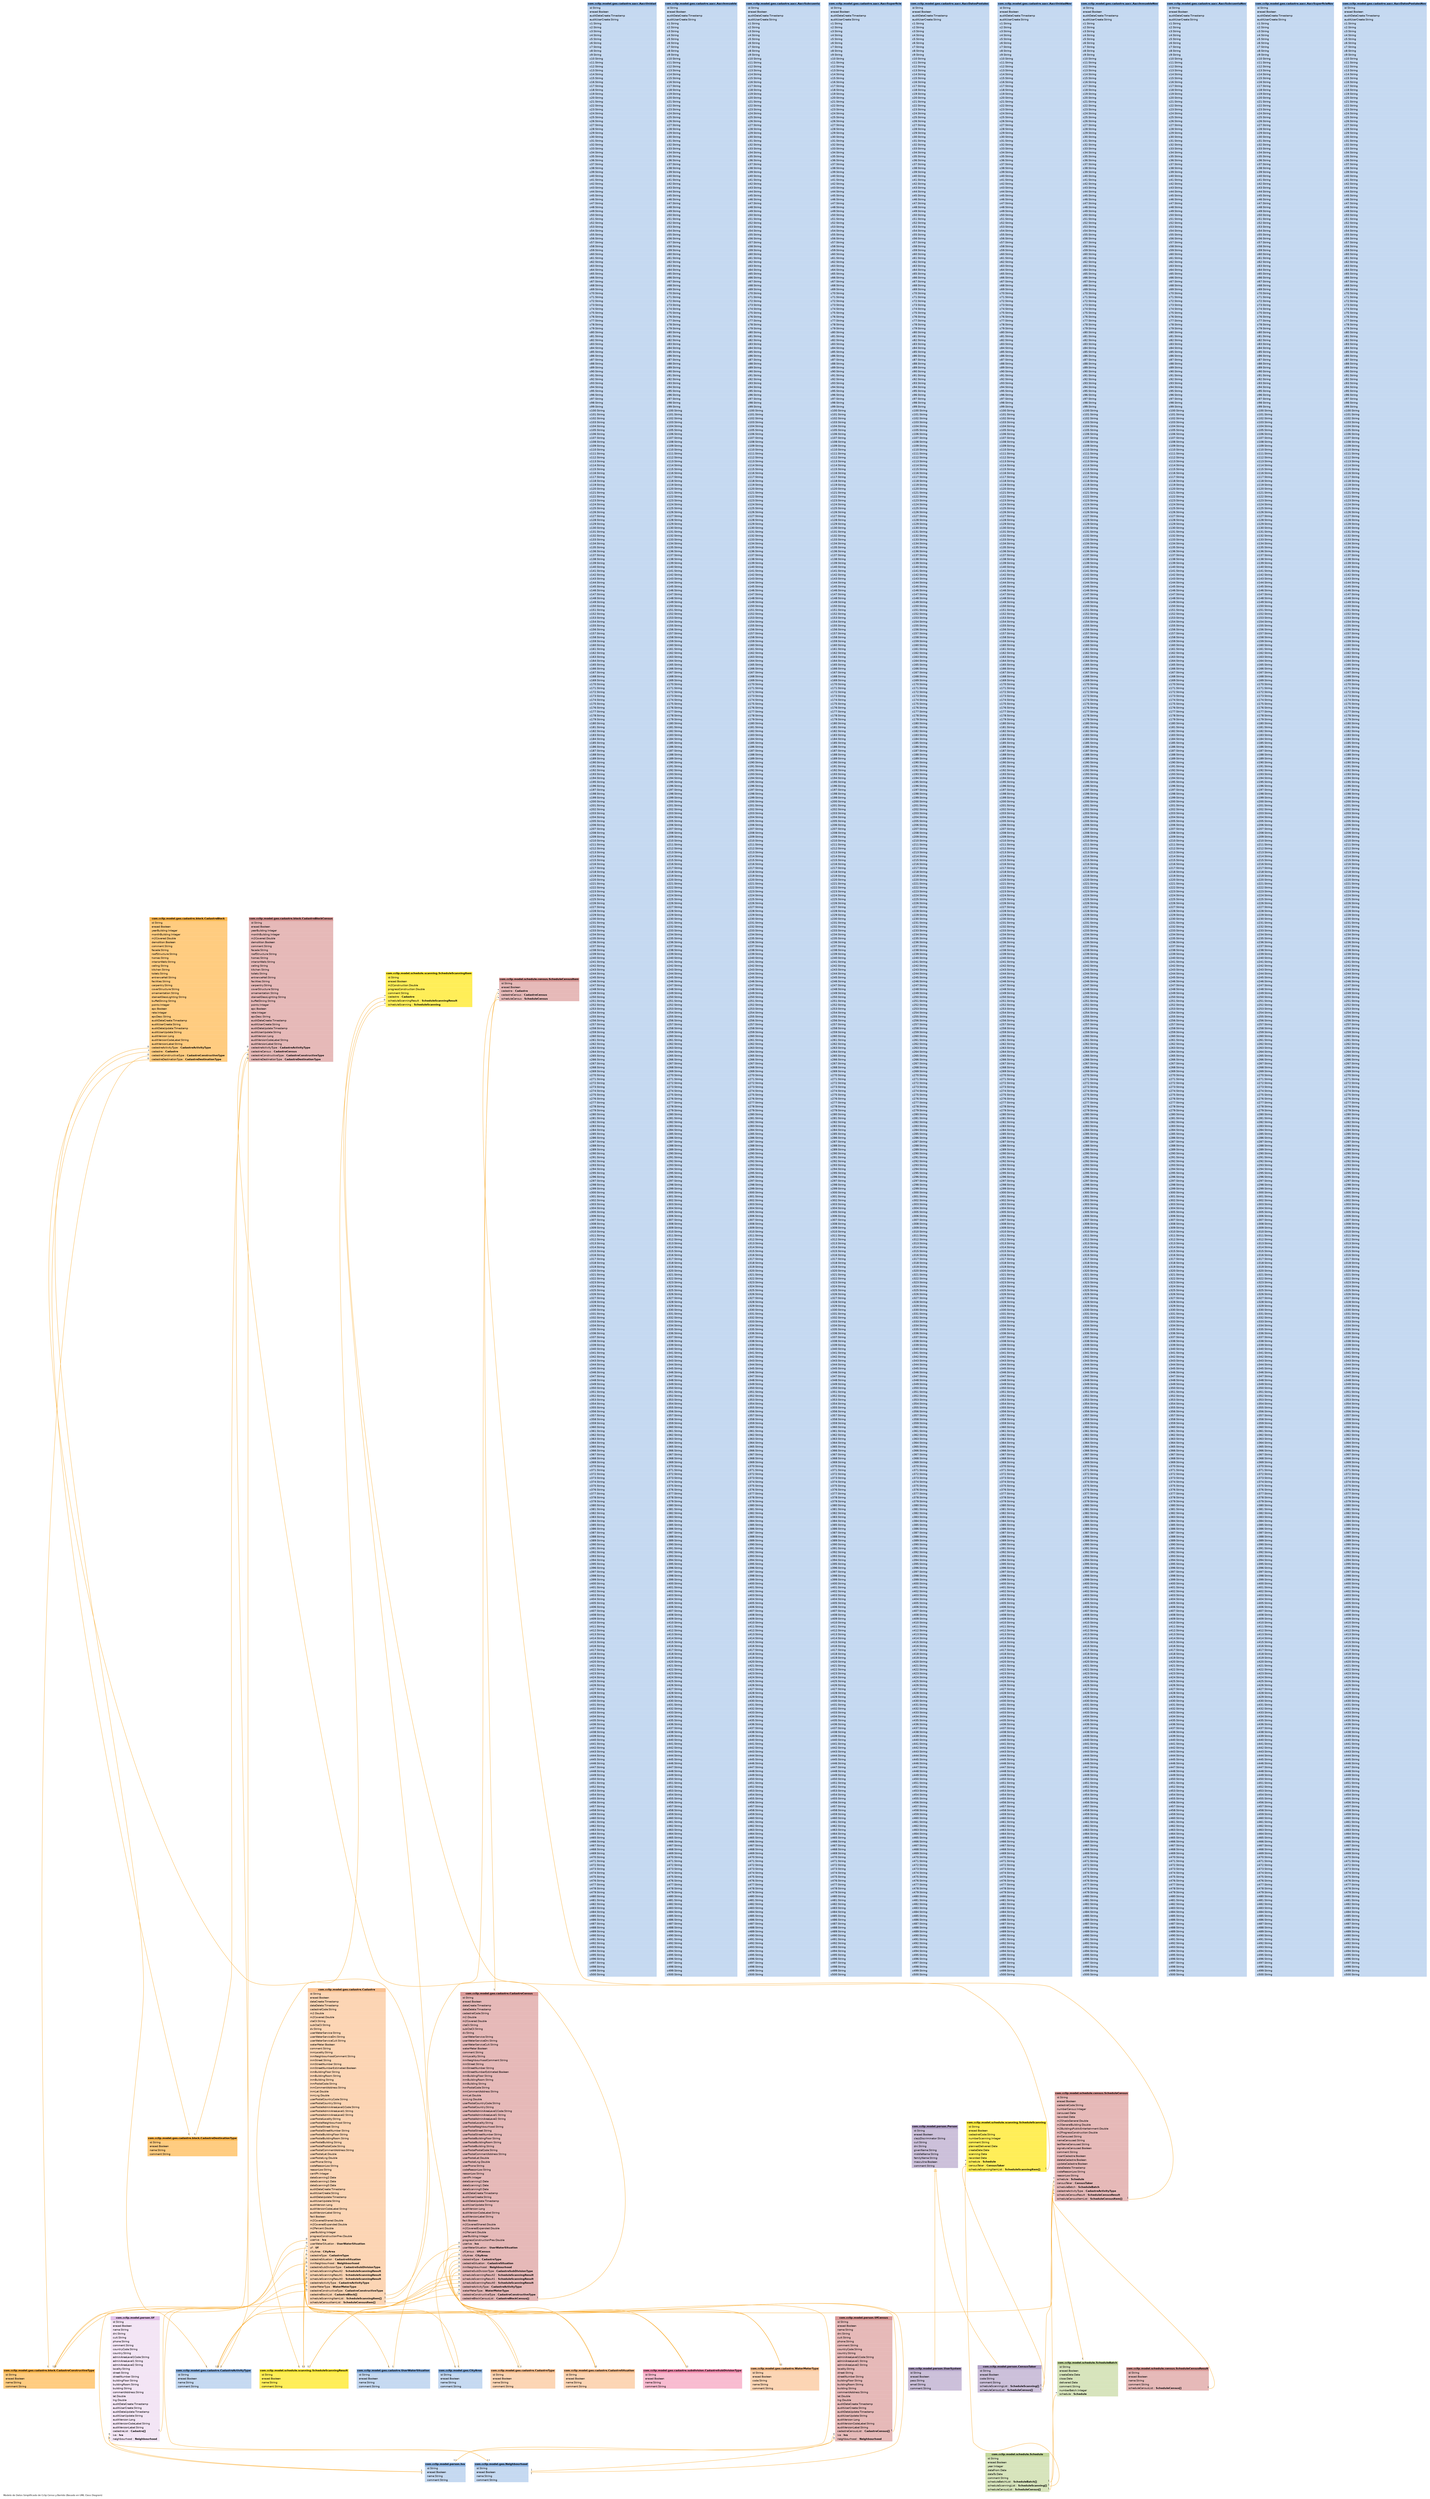 digraph G {

	graph [
		label="Modelo de Datos Simplificado de Cclip Censo y Barrido (Basado en UML Class Diagram)"
		bgcolor="#FFFFFF"
		labeljust="l"
		nodesep="0.18"
		ranksep="0.46"
		fontname="Helvetica"
		fontsize="8"
	];
	node [
		fontname="Helvetica"
		fontsize="9"
		shape="plaintext"
		
	];
	edge [
		arrowsize="0.8"
	];

					//com.cclip.model.geo.CityArea
					CityArea [
						label=<
							<TABLE BORDER="0" CELLBORDER="0" CELLSPACING="0" BGCOLOR="#ffffff">
				<TR><TD COLSPAN="3" BGCOLOR="#8DB4E3" ALIGN="CENTER"><B>com.cclip.model.geo.CityArea</B></TD></TR>

				<TR><TD PORT="id" COLSPAN="3" BGCOLOR="#C5D9F1" ALIGN="LEFT">  id:String  </TD></TR>
				<TR><TD PORT="erased" COLSPAN="3" BGCOLOR="#C5D9F1" ALIGN="LEFT">  erased:Boolean  </TD></TR>
				<TR><TD PORT="name" COLSPAN="3" BGCOLOR="#C5D9F1" ALIGN="LEFT">  name:String  </TD></TR>
				<TR><TD PORT="comment" COLSPAN="3" BGCOLOR="#C5D9F1" ALIGN="LEFT">  comment:String  </TD></TR>
							</TABLE>>
							URL="com.cclip.model.geo.CityArea.html"
							tooltip="com.cclip.model.geo.CityArea"
					];

					//com.cclip.model.geo.Neighbourhood
					Neighbourhood [
						label=<
							<TABLE BORDER="0" CELLBORDER="0" CELLSPACING="0" BGCOLOR="#ffffff">
				<TR><TD COLSPAN="3" BGCOLOR="#8DB4E3" ALIGN="CENTER"><B>com.cclip.model.geo.Neighbourhood</B></TD></TR>

				<TR><TD PORT="id" COLSPAN="3" BGCOLOR="#C5D9F1" ALIGN="LEFT">  id:String  </TD></TR>
				<TR><TD PORT="erased" COLSPAN="3" BGCOLOR="#C5D9F1" ALIGN="LEFT">  erased:Boolean  </TD></TR>
				<TR><TD PORT="name" COLSPAN="3" BGCOLOR="#C5D9F1" ALIGN="LEFT">  name:String  </TD></TR>
				<TR><TD PORT="comment" COLSPAN="3" BGCOLOR="#C5D9F1" ALIGN="LEFT">  comment:String  </TD></TR>
							</TABLE>>
							URL="com.cclip.model.geo.Neighbourhood.html"
							tooltip="com.cclip.model.geo.Neighbourhood"
					];

						//com.cclip.model.geo.cadastre.CadastreType
						CadastreType [
							label=<
								<TABLE BORDER="0" CELLBORDER="0" CELLSPACING="0" BGCOLOR="#ffffff">
				<TR><TD COLSPAN="3" BGCOLOR="#FAC090" ALIGN="CENTER"><B>com.cclip.model.geo.cadastre.CadastreType</B></TD></TR>

				<TR><TD PORT="id" COLSPAN="3" BGCOLOR="#FCD5B4" ALIGN="LEFT">  id:String  </TD></TR>
				<TR><TD PORT="erased" COLSPAN="3" BGCOLOR="#FCD5B4" ALIGN="LEFT">  erased:Boolean  </TD></TR>
				<TR><TD PORT="name" COLSPAN="3" BGCOLOR="#FCD5B4" ALIGN="LEFT">  name:String  </TD></TR>
				<TR><TD PORT="comment" COLSPAN="3" BGCOLOR="#FCD5B4" ALIGN="LEFT">  comment:String  </TD></TR>
								</TABLE>>
								URL="com.cclip.model.geo.cadastre.CadastreType.html"
								tooltip="com.cclip.model.geo.cadastre.CadastreType"
						];

						//com.cclip.model.geo.cadastre.WaterMeterType
						WaterMeterType [
							label=<
								<TABLE BORDER="0" CELLBORDER="0" CELLSPACING="0" BGCOLOR="#ffffff">
				<TR><TD COLSPAN="3" BGCOLOR="#FAC090" ALIGN="CENTER"><B>com.cclip.model.geo.cadastre.WaterMeterType</B></TD></TR>

				<TR><TD PORT="id" COLSPAN="3" BGCOLOR="#FCD5B4" ALIGN="LEFT">  id:String  </TD></TR>
				<TR><TD PORT="erased" COLSPAN="3" BGCOLOR="#FCD5B4" ALIGN="LEFT">  erased:Boolean  </TD></TR>
				<TR><TD PORT="code" COLSPAN="3" BGCOLOR="#FCD5B4" ALIGN="LEFT">  code:String  </TD></TR>
				<TR><TD PORT="name" COLSPAN="3" BGCOLOR="#FCD5B4" ALIGN="LEFT">  name:String  </TD></TR>
				<TR><TD PORT="comment" COLSPAN="3" BGCOLOR="#FCD5B4" ALIGN="LEFT">  comment:String  </TD></TR>
								</TABLE>>
								URL="com.cclip.model.geo.cadastre.WaterMeterType.html"
								tooltip="com.cclip.model.geo.cadastre.WaterMeterType"
						];

						//com.cclip.model.geo.cadastre.CadastreSituation
						CadastreSituation [
							label=<
								<TABLE BORDER="0" CELLBORDER="0" CELLSPACING="0" BGCOLOR="#ffffff">
				<TR><TD COLSPAN="3" BGCOLOR="#FAC090" ALIGN="CENTER"><B>com.cclip.model.geo.cadastre.CadastreSituation</B></TD></TR>

				<TR><TD PORT="id" COLSPAN="3" BGCOLOR="#FCD5B4" ALIGN="LEFT">  id:String  </TD></TR>
				<TR><TD PORT="erased" COLSPAN="3" BGCOLOR="#FCD5B4" ALIGN="LEFT">  erased:Boolean  </TD></TR>
				<TR><TD PORT="name" COLSPAN="3" BGCOLOR="#FCD5B4" ALIGN="LEFT">  name:String  </TD></TR>
				<TR><TD PORT="comment" COLSPAN="3" BGCOLOR="#FCD5B4" ALIGN="LEFT">  comment:String  </TD></TR>
								</TABLE>>
								URL="com.cclip.model.geo.cadastre.CadastreSituation.html"
								tooltip="com.cclip.model.geo.cadastre.CadastreSituation"
						];

						//com.cclip.model.geo.cadastre.UserWaterSituation
						UserWaterSituation [
							label=<
								<TABLE BORDER="0" CELLBORDER="0" CELLSPACING="0" BGCOLOR="#ffffff">
				<TR><TD COLSPAN="3" BGCOLOR="#8DB4E3" ALIGN="CENTER"><B>com.cclip.model.geo.cadastre.UserWaterSituation</B></TD></TR>

				<TR><TD PORT="id" COLSPAN="3" BGCOLOR="#C5D9F1" ALIGN="LEFT">  id:String  </TD></TR>
				<TR><TD PORT="erased" COLSPAN="3" BGCOLOR="#C5D9F1" ALIGN="LEFT">  erased:Boolean  </TD></TR>
				<TR><TD PORT="name" COLSPAN="3" BGCOLOR="#C5D9F1" ALIGN="LEFT">  name:String  </TD></TR>
				<TR><TD PORT="comment" COLSPAN="3" BGCOLOR="#C5D9F1" ALIGN="LEFT">  comment:String  </TD></TR>
								</TABLE>>
								URL="com.cclip.model.geo.cadastre.UserWaterSituation.html"
								tooltip="com.cclip.model.geo.cadastre.UserWaterSituation"
						];

						//com.cclip.model.geo.cadastre.Cadastre
						Cadastre [
							label=<
								<TABLE BORDER="0" CELLBORDER="0" CELLSPACING="0" BGCOLOR="#ffffff">
				<TR><TD COLSPAN="3" BGCOLOR="#FAC090" ALIGN="CENTER"><B>com.cclip.model.geo.cadastre.Cadastre</B></TD></TR>

				<TR><TD PORT="id" COLSPAN="3" BGCOLOR="#FCD5B4" ALIGN="LEFT">  id:String  </TD></TR>
				<TR><TD PORT="erased" COLSPAN="3" BGCOLOR="#FCD5B4" ALIGN="LEFT">  erased:Boolean  </TD></TR>
				<TR><TD PORT="dateCreate" COLSPAN="3" BGCOLOR="#FCD5B4" ALIGN="LEFT">  dateCreate:Timestamp  </TD></TR>
				<TR><TD PORT="dateDelete" COLSPAN="3" BGCOLOR="#FCD5B4" ALIGN="LEFT">  dateDelete:Timestamp  </TD></TR>
				<TR><TD PORT="cadastralCode" COLSPAN="3" BGCOLOR="#FCD5B4" ALIGN="LEFT">  cadastralCode:String  </TD></TR>
				<TR><TD PORT="m2" COLSPAN="3" BGCOLOR="#FCD5B4" ALIGN="LEFT">  m2:Double  </TD></TR>
				<TR><TD PORT="m2Covered" COLSPAN="3" BGCOLOR="#FCD5B4" ALIGN="LEFT">  m2Covered:Double  </TD></TR>
				<TR><TD PORT="ctaCli" COLSPAN="3" BGCOLOR="#FCD5B4" ALIGN="LEFT">  ctaCli:String  </TD></TR>
				<TR><TD PORT="subCtaCli" COLSPAN="3" BGCOLOR="#FCD5B4" ALIGN="LEFT">  subCtaCli:String  </TD></TR>
				<TR><TD PORT="dv" COLSPAN="3" BGCOLOR="#FCD5B4" ALIGN="LEFT">  dv:String  </TD></TR>
				<TR><TD PORT="userWaterService" COLSPAN="3" BGCOLOR="#FCD5B4" ALIGN="LEFT">  userWaterService:String  </TD></TR>
				<TR><TD PORT="userWaterServiceDni" COLSPAN="3" BGCOLOR="#FCD5B4" ALIGN="LEFT">  userWaterServiceDni:String  </TD></TR>
				<TR><TD PORT="userWaterServiceCuit" COLSPAN="3" BGCOLOR="#FCD5B4" ALIGN="LEFT">  userWaterServiceCuit:String  </TD></TR>
				<TR><TD PORT="waterMeter" COLSPAN="3" BGCOLOR="#FCD5B4" ALIGN="LEFT">  waterMeter:Boolean  </TD></TR>
				<TR><TD PORT="comment" COLSPAN="3" BGCOLOR="#FCD5B4" ALIGN="LEFT">  comment:String  </TD></TR>
				<TR><TD PORT="inmLocality" COLSPAN="3" BGCOLOR="#FCD5B4" ALIGN="LEFT">  inmLocality:String  </TD></TR>
				<TR><TD PORT="inmNeighbourhoodComment" COLSPAN="3" BGCOLOR="#FCD5B4" ALIGN="LEFT">  inmNeighbourhoodComment:String  </TD></TR>
				<TR><TD PORT="inmStreet" COLSPAN="3" BGCOLOR="#FCD5B4" ALIGN="LEFT">  inmStreet:String  </TD></TR>
				<TR><TD PORT="inmStreetNumber" COLSPAN="3" BGCOLOR="#FCD5B4" ALIGN="LEFT">  inmStreetNumber:String  </TD></TR>
				<TR><TD PORT="inmStreetNumberEstimated" COLSPAN="3" BGCOLOR="#FCD5B4" ALIGN="LEFT">  inmStreetNumberEstimated:Boolean  </TD></TR>
				<TR><TD PORT="inmBuildingFloor" COLSPAN="3" BGCOLOR="#FCD5B4" ALIGN="LEFT">  inmBuildingFloor:String  </TD></TR>
				<TR><TD PORT="inmBuildingRoom" COLSPAN="3" BGCOLOR="#FCD5B4" ALIGN="LEFT">  inmBuildingRoom:String  </TD></TR>
				<TR><TD PORT="inmBuilding" COLSPAN="3" BGCOLOR="#FCD5B4" ALIGN="LEFT">  inmBuilding:String  </TD></TR>
				<TR><TD PORT="inmPostalCode" COLSPAN="3" BGCOLOR="#FCD5B4" ALIGN="LEFT">  inmPostalCode:String  </TD></TR>
				<TR><TD PORT="inmCommentAddress" COLSPAN="3" BGCOLOR="#FCD5B4" ALIGN="LEFT">  inmCommentAddress:String  </TD></TR>
				<TR><TD PORT="inmLat" COLSPAN="3" BGCOLOR="#FCD5B4" ALIGN="LEFT">  inmLat:Double  </TD></TR>
				<TR><TD PORT="inmLng" COLSPAN="3" BGCOLOR="#FCD5B4" ALIGN="LEFT">  inmLng:Double  </TD></TR>
				<TR><TD PORT="userPostalCountryCode" COLSPAN="3" BGCOLOR="#FCD5B4" ALIGN="LEFT">  userPostalCountryCode:String  </TD></TR>
				<TR><TD PORT="userPostalCountry" COLSPAN="3" BGCOLOR="#FCD5B4" ALIGN="LEFT">  userPostalCountry:String  </TD></TR>
				<TR><TD PORT="userPostalAdminAreaLevel1Code" COLSPAN="3" BGCOLOR="#FCD5B4" ALIGN="LEFT">  userPostalAdminAreaLevel1Code:String  </TD></TR>
				<TR><TD PORT="userPostalAdminAreaLevel1" COLSPAN="3" BGCOLOR="#FCD5B4" ALIGN="LEFT">  userPostalAdminAreaLevel1:String  </TD></TR>
				<TR><TD PORT="userPostalAdminAreaLevel2" COLSPAN="3" BGCOLOR="#FCD5B4" ALIGN="LEFT">  userPostalAdminAreaLevel2:String  </TD></TR>
				<TR><TD PORT="userPostalLocality" COLSPAN="3" BGCOLOR="#FCD5B4" ALIGN="LEFT">  userPostalLocality:String  </TD></TR>
				<TR><TD PORT="userPostalNeighbourhood" COLSPAN="3" BGCOLOR="#FCD5B4" ALIGN="LEFT">  userPostalNeighbourhood:String  </TD></TR>
				<TR><TD PORT="userPostalStreet" COLSPAN="3" BGCOLOR="#FCD5B4" ALIGN="LEFT">  userPostalStreet:String  </TD></TR>
				<TR><TD PORT="userPostalStreetNumber" COLSPAN="3" BGCOLOR="#FCD5B4" ALIGN="LEFT">  userPostalStreetNumber:String  </TD></TR>
				<TR><TD PORT="userPostalBuildingFloor" COLSPAN="3" BGCOLOR="#FCD5B4" ALIGN="LEFT">  userPostalBuildingFloor:String  </TD></TR>
				<TR><TD PORT="userPostalBuildingRoom" COLSPAN="3" BGCOLOR="#FCD5B4" ALIGN="LEFT">  userPostalBuildingRoom:String  </TD></TR>
				<TR><TD PORT="userPostalBuilding" COLSPAN="3" BGCOLOR="#FCD5B4" ALIGN="LEFT">  userPostalBuilding:String  </TD></TR>
				<TR><TD PORT="userPostalPostalCode" COLSPAN="3" BGCOLOR="#FCD5B4" ALIGN="LEFT">  userPostalPostalCode:String  </TD></TR>
				<TR><TD PORT="userPostalCommentAddress" COLSPAN="3" BGCOLOR="#FCD5B4" ALIGN="LEFT">  userPostalCommentAddress:String  </TD></TR>
				<TR><TD PORT="userPostalLat" COLSPAN="3" BGCOLOR="#FCD5B4" ALIGN="LEFT">  userPostalLat:Double  </TD></TR>
				<TR><TD PORT="userPostalLng" COLSPAN="3" BGCOLOR="#FCD5B4" ALIGN="LEFT">  userPostalLng:Double  </TD></TR>
				<TR><TD PORT="userPhone" COLSPAN="3" BGCOLOR="#FCD5B4" ALIGN="LEFT">  userPhone:String  </TD></TR>
				<TR><TD PORT="codeReasonLow" COLSPAN="3" BGCOLOR="#FCD5B4" ALIGN="LEFT">  codeReasonLow:String  </TD></TR>
				<TR><TD PORT="reasonLow" COLSPAN="3" BGCOLOR="#FCD5B4" ALIGN="LEFT">  reasonLow:String  </TD></TR>
				<TR><TD PORT="cantPh" COLSPAN="3" BGCOLOR="#FCD5B4" ALIGN="LEFT">  cantPh:Integer  </TD></TR>
				<TR><TD PORT="dateScanning2" COLSPAN="3" BGCOLOR="#FCD5B4" ALIGN="LEFT">  dateScanning2:Date  </TD></TR>
				<TR><TD PORT="dateScanning1" COLSPAN="3" BGCOLOR="#FCD5B4" ALIGN="LEFT">  dateScanning1:Date  </TD></TR>
				<TR><TD PORT="dateScanning0" COLSPAN="3" BGCOLOR="#FCD5B4" ALIGN="LEFT">  dateScanning0:Date  </TD></TR>
				<TR><TD PORT="auditDateCreate" COLSPAN="3" BGCOLOR="#FCD5B4" ALIGN="LEFT">  auditDateCreate:Timestamp  </TD></TR>
				<TR><TD PORT="auditUserCreate" COLSPAN="3" BGCOLOR="#FCD5B4" ALIGN="LEFT">  auditUserCreate:String  </TD></TR>
				<TR><TD PORT="auditDateUpdate" COLSPAN="3" BGCOLOR="#FCD5B4" ALIGN="LEFT">  auditDateUpdate:Timestamp  </TD></TR>
				<TR><TD PORT="auditUserUpdate" COLSPAN="3" BGCOLOR="#FCD5B4" ALIGN="LEFT">  auditUserUpdate:String  </TD></TR>
				<TR><TD PORT="auditVersion" COLSPAN="3" BGCOLOR="#FCD5B4" ALIGN="LEFT">  auditVersion:Long  </TD></TR>
				<TR><TD PORT="auditVersionCodeLabel" COLSPAN="3" BGCOLOR="#FCD5B4" ALIGN="LEFT">  auditVersionCodeLabel:String  </TD></TR>
				<TR><TD PORT="auditVersionLabel" COLSPAN="3" BGCOLOR="#FCD5B4" ALIGN="LEFT">  auditVersionLabel:String  </TD></TR>
				<TR><TD PORT="fact" COLSPAN="3" BGCOLOR="#FCD5B4" ALIGN="LEFT">  fact:Boolean  </TD></TR>
				<TR><TD PORT="m2CoveredShared" COLSPAN="3" BGCOLOR="#FCD5B4" ALIGN="LEFT">  m2CoveredShared:Double  </TD></TR>
				<TR><TD PORT="m2CoveredExpanded" COLSPAN="3" BGCOLOR="#FCD5B4" ALIGN="LEFT">  m2CoveredExpanded:Double  </TD></TR>
				<TR><TD PORT="m2Percent" COLSPAN="3" BGCOLOR="#FCD5B4" ALIGN="LEFT">  m2Percent:Double  </TD></TR>
				<TR><TD PORT="yearBuilding" COLSPAN="3" BGCOLOR="#FCD5B4" ALIGN="LEFT">  yearBuilding:Integer  </TD></TR>
				<TR><TD PORT="progressConstructionPrev" COLSPAN="3" BGCOLOR="#FCD5B4" ALIGN="LEFT">  progressConstructionPrev:Double  </TD></TR>
				<TR><TD PORT="userIva" COLSPAN="3" BGCOLOR="#FCD5B4" ALIGN="LEFT">  userIva : <B>Iva</B>  </TD></TR>
				<TR><TD PORT="userWaterSituation" COLSPAN="3" BGCOLOR="#FCD5B4" ALIGN="LEFT">  userWaterSituation : <B>UserWaterSituation</B>  </TD></TR>
				<TR><TD PORT="uf" COLSPAN="3" BGCOLOR="#FCD5B4" ALIGN="LEFT">  uf : <B>Uf</B>  </TD></TR>
				<TR><TD PORT="cityArea" COLSPAN="3" BGCOLOR="#FCD5B4" ALIGN="LEFT">  cityArea : <B>CityArea</B>  </TD></TR>
				<TR><TD PORT="cadastreType" COLSPAN="3" BGCOLOR="#FCD5B4" ALIGN="LEFT">  cadastreType : <B>CadastreType</B>  </TD></TR>
				<TR><TD PORT="cadastreSituation" COLSPAN="3" BGCOLOR="#FCD5B4" ALIGN="LEFT">  cadastreSituation : <B>CadastreSituation</B>  </TD></TR>
				<TR><TD PORT="inmNeighbourhood" COLSPAN="3" BGCOLOR="#FCD5B4" ALIGN="LEFT">  inmNeighbourhood : <B>Neighbourhood</B>  </TD></TR>
				<TR><TD PORT="cadastreSubDivisionType" COLSPAN="3" BGCOLOR="#FCD5B4" ALIGN="LEFT">  cadastreSubDivisionType : <B>CadastreSubDivisionType</B>  </TD></TR>
				<TR><TD PORT="scheduleScanningResult2" COLSPAN="3" BGCOLOR="#FCD5B4" ALIGN="LEFT">  scheduleScanningResult2 : <B>ScheduleScanningResult</B>  </TD></TR>
				<TR><TD PORT="scheduleScanningResult1" COLSPAN="3" BGCOLOR="#FCD5B4" ALIGN="LEFT">  scheduleScanningResult1 : <B>ScheduleScanningResult</B>  </TD></TR>
				<TR><TD PORT="scheduleScanningResult0" COLSPAN="3" BGCOLOR="#FCD5B4" ALIGN="LEFT">  scheduleScanningResult0 : <B>ScheduleScanningResult</B>  </TD></TR>
				<TR><TD PORT="cadastreActivityType" COLSPAN="3" BGCOLOR="#FCD5B4" ALIGN="LEFT">  cadastreActivityType : <B>CadastreActivityType</B>  </TD></TR>
				<TR><TD PORT="waterMeterType" COLSPAN="3" BGCOLOR="#FCD5B4" ALIGN="LEFT">  waterMeterType : <B>WaterMeterType</B>  </TD></TR>
				<TR><TD PORT="cadastreConstructiveType" COLSPAN="3" BGCOLOR="#FCD5B4" ALIGN="LEFT">  cadastreConstructiveType : <B>CadastreConstructiveType</B>  </TD></TR>
				<TR><TD PORT="cadastreBlock" COLSPAN="3" BGCOLOR="#FCD5B4" ALIGN="LEFT">  cadastreBlockList : <B>CadastreBlock[]</B>  </TD></TR>
				<TR><TD PORT="scheduleScanningItem" COLSPAN="3" BGCOLOR="#FCD5B4" ALIGN="LEFT">  scheduleScanningItemList : <B>ScheduleScanningItem[]</B>  </TD></TR>
				<TR><TD PORT="scheduleCensusItem" COLSPAN="3" BGCOLOR="#FCD5B4" ALIGN="LEFT">  scheduleCensusItemList : <B>ScheduleCensusItem[]</B>  </TD></TR>
								</TABLE>>
								URL="com.cclip.model.geo.cadastre.Cadastre.html"
								tooltip="com.cclip.model.geo.cadastre.Cadastre"
						];

						//com.cclip.model.geo.cadastre.CadastreCensus
						CadastreCensus [
							label=<
								<TABLE BORDER="0" CELLBORDER="0" CELLSPACING="0" BGCOLOR="#ffffff">
				<TR><TD COLSPAN="3" BGCOLOR="#D99795" ALIGN="CENTER"><B>com.cclip.model.geo.cadastre.CadastreCensus</B></TD></TR>

				<TR><TD PORT="id" COLSPAN="3" BGCOLOR="#E6B9B8" ALIGN="LEFT">  id:String  </TD></TR>
				<TR><TD PORT="erased" COLSPAN="3" BGCOLOR="#E6B9B8" ALIGN="LEFT">  erased:Boolean  </TD></TR>
				<TR><TD PORT="dateCreate" COLSPAN="3" BGCOLOR="#E6B9B8" ALIGN="LEFT">  dateCreate:Timestamp  </TD></TR>
				<TR><TD PORT="dateDelete" COLSPAN="3" BGCOLOR="#E6B9B8" ALIGN="LEFT">  dateDelete:Timestamp  </TD></TR>
				<TR><TD PORT="cadastralCode" COLSPAN="3" BGCOLOR="#E6B9B8" ALIGN="LEFT">  cadastralCode:String  </TD></TR>
				<TR><TD PORT="m2" COLSPAN="3" BGCOLOR="#E6B9B8" ALIGN="LEFT">  m2:Double  </TD></TR>
				<TR><TD PORT="m2Covered" COLSPAN="3" BGCOLOR="#E6B9B8" ALIGN="LEFT">  m2Covered:Double  </TD></TR>
				<TR><TD PORT="ctaCli" COLSPAN="3" BGCOLOR="#E6B9B8" ALIGN="LEFT">  ctaCli:String  </TD></TR>
				<TR><TD PORT="subCtaCli" COLSPAN="3" BGCOLOR="#E6B9B8" ALIGN="LEFT">  subCtaCli:String  </TD></TR>
				<TR><TD PORT="dv" COLSPAN="3" BGCOLOR="#E6B9B8" ALIGN="LEFT">  dv:String  </TD></TR>
				<TR><TD PORT="userWaterService" COLSPAN="3" BGCOLOR="#E6B9B8" ALIGN="LEFT">  userWaterService:String  </TD></TR>
				<TR><TD PORT="userWaterServiceDni" COLSPAN="3" BGCOLOR="#E6B9B8" ALIGN="LEFT">  userWaterServiceDni:String  </TD></TR>
				<TR><TD PORT="userWaterServiceCuit" COLSPAN="3" BGCOLOR="#E6B9B8" ALIGN="LEFT">  userWaterServiceCuit:String  </TD></TR>
				<TR><TD PORT="waterMeter" COLSPAN="3" BGCOLOR="#E6B9B8" ALIGN="LEFT">  waterMeter:Boolean  </TD></TR>
				<TR><TD PORT="comment" COLSPAN="3" BGCOLOR="#E6B9B8" ALIGN="LEFT">  comment:String  </TD></TR>
				<TR><TD PORT="inmLocality" COLSPAN="3" BGCOLOR="#E6B9B8" ALIGN="LEFT">  inmLocality:String  </TD></TR>
				<TR><TD PORT="inmNeighbourhoodComment" COLSPAN="3" BGCOLOR="#E6B9B8" ALIGN="LEFT">  inmNeighbourhoodComment:String  </TD></TR>
				<TR><TD PORT="inmStreet" COLSPAN="3" BGCOLOR="#E6B9B8" ALIGN="LEFT">  inmStreet:String  </TD></TR>
				<TR><TD PORT="inmStreetNumber" COLSPAN="3" BGCOLOR="#E6B9B8" ALIGN="LEFT">  inmStreetNumber:String  </TD></TR>
				<TR><TD PORT="inmStreetNumberEstimated" COLSPAN="3" BGCOLOR="#E6B9B8" ALIGN="LEFT">  inmStreetNumberEstimated:Boolean  </TD></TR>
				<TR><TD PORT="inmBuildingFloor" COLSPAN="3" BGCOLOR="#E6B9B8" ALIGN="LEFT">  inmBuildingFloor:String  </TD></TR>
				<TR><TD PORT="inmBuildingRoom" COLSPAN="3" BGCOLOR="#E6B9B8" ALIGN="LEFT">  inmBuildingRoom:String  </TD></TR>
				<TR><TD PORT="inmBuilding" COLSPAN="3" BGCOLOR="#E6B9B8" ALIGN="LEFT">  inmBuilding:String  </TD></TR>
				<TR><TD PORT="inmPostalCode" COLSPAN="3" BGCOLOR="#E6B9B8" ALIGN="LEFT">  inmPostalCode:String  </TD></TR>
				<TR><TD PORT="inmCommentAddress" COLSPAN="3" BGCOLOR="#E6B9B8" ALIGN="LEFT">  inmCommentAddress:String  </TD></TR>
				<TR><TD PORT="inmLat" COLSPAN="3" BGCOLOR="#E6B9B8" ALIGN="LEFT">  inmLat:Double  </TD></TR>
				<TR><TD PORT="inmLng" COLSPAN="3" BGCOLOR="#E6B9B8" ALIGN="LEFT">  inmLng:Double  </TD></TR>
				<TR><TD PORT="userPostalCountryCode" COLSPAN="3" BGCOLOR="#E6B9B8" ALIGN="LEFT">  userPostalCountryCode:String  </TD></TR>
				<TR><TD PORT="userPostalCountry" COLSPAN="3" BGCOLOR="#E6B9B8" ALIGN="LEFT">  userPostalCountry:String  </TD></TR>
				<TR><TD PORT="userPostalAdminAreaLevel1Code" COLSPAN="3" BGCOLOR="#E6B9B8" ALIGN="LEFT">  userPostalAdminAreaLevel1Code:String  </TD></TR>
				<TR><TD PORT="userPostalAdminAreaLevel1" COLSPAN="3" BGCOLOR="#E6B9B8" ALIGN="LEFT">  userPostalAdminAreaLevel1:String  </TD></TR>
				<TR><TD PORT="userPostalAdminAreaLevel2" COLSPAN="3" BGCOLOR="#E6B9B8" ALIGN="LEFT">  userPostalAdminAreaLevel2:String  </TD></TR>
				<TR><TD PORT="userPostalLocality" COLSPAN="3" BGCOLOR="#E6B9B8" ALIGN="LEFT">  userPostalLocality:String  </TD></TR>
				<TR><TD PORT="userPostalNeighbourhood" COLSPAN="3" BGCOLOR="#E6B9B8" ALIGN="LEFT">  userPostalNeighbourhood:String  </TD></TR>
				<TR><TD PORT="userPostalStreet" COLSPAN="3" BGCOLOR="#E6B9B8" ALIGN="LEFT">  userPostalStreet:String  </TD></TR>
				<TR><TD PORT="userPostalStreetNumber" COLSPAN="3" BGCOLOR="#E6B9B8" ALIGN="LEFT">  userPostalStreetNumber:String  </TD></TR>
				<TR><TD PORT="userPostalBuildingFloor" COLSPAN="3" BGCOLOR="#E6B9B8" ALIGN="LEFT">  userPostalBuildingFloor:String  </TD></TR>
				<TR><TD PORT="userPostalBuildingRoom" COLSPAN="3" BGCOLOR="#E6B9B8" ALIGN="LEFT">  userPostalBuildingRoom:String  </TD></TR>
				<TR><TD PORT="userPostalBuilding" COLSPAN="3" BGCOLOR="#E6B9B8" ALIGN="LEFT">  userPostalBuilding:String  </TD></TR>
				<TR><TD PORT="userPostalPostalCode" COLSPAN="3" BGCOLOR="#E6B9B8" ALIGN="LEFT">  userPostalPostalCode:String  </TD></TR>
				<TR><TD PORT="userPostalCommentAddress" COLSPAN="3" BGCOLOR="#E6B9B8" ALIGN="LEFT">  userPostalCommentAddress:String  </TD></TR>
				<TR><TD PORT="userPostalLat" COLSPAN="3" BGCOLOR="#E6B9B8" ALIGN="LEFT">  userPostalLat:Double  </TD></TR>
				<TR><TD PORT="userPostalLng" COLSPAN="3" BGCOLOR="#E6B9B8" ALIGN="LEFT">  userPostalLng:Double  </TD></TR>
				<TR><TD PORT="userPhone" COLSPAN="3" BGCOLOR="#E6B9B8" ALIGN="LEFT">  userPhone:String  </TD></TR>
				<TR><TD PORT="codeReasonLow" COLSPAN="3" BGCOLOR="#E6B9B8" ALIGN="LEFT">  codeReasonLow:String  </TD></TR>
				<TR><TD PORT="reasonLow" COLSPAN="3" BGCOLOR="#E6B9B8" ALIGN="LEFT">  reasonLow:String  </TD></TR>
				<TR><TD PORT="cantPh" COLSPAN="3" BGCOLOR="#E6B9B8" ALIGN="LEFT">  cantPh:Integer  </TD></TR>
				<TR><TD PORT="dateScanning2" COLSPAN="3" BGCOLOR="#E6B9B8" ALIGN="LEFT">  dateScanning2:Date  </TD></TR>
				<TR><TD PORT="dateScanning1" COLSPAN="3" BGCOLOR="#E6B9B8" ALIGN="LEFT">  dateScanning1:Date  </TD></TR>
				<TR><TD PORT="dateScanning0" COLSPAN="3" BGCOLOR="#E6B9B8" ALIGN="LEFT">  dateScanning0:Date  </TD></TR>
				<TR><TD PORT="auditDateCreate" COLSPAN="3" BGCOLOR="#E6B9B8" ALIGN="LEFT">  auditDateCreate:Timestamp  </TD></TR>
				<TR><TD PORT="auditUserCreate" COLSPAN="3" BGCOLOR="#E6B9B8" ALIGN="LEFT">  auditUserCreate:String  </TD></TR>
				<TR><TD PORT="auditDateUpdate" COLSPAN="3" BGCOLOR="#E6B9B8" ALIGN="LEFT">  auditDateUpdate:Timestamp  </TD></TR>
				<TR><TD PORT="auditUserUpdate" COLSPAN="3" BGCOLOR="#E6B9B8" ALIGN="LEFT">  auditUserUpdate:String  </TD></TR>
				<TR><TD PORT="auditVersion" COLSPAN="3" BGCOLOR="#E6B9B8" ALIGN="LEFT">  auditVersion:Long  </TD></TR>
				<TR><TD PORT="auditVersionCodeLabel" COLSPAN="3" BGCOLOR="#E6B9B8" ALIGN="LEFT">  auditVersionCodeLabel:String  </TD></TR>
				<TR><TD PORT="auditVersionLabel" COLSPAN="3" BGCOLOR="#E6B9B8" ALIGN="LEFT">  auditVersionLabel:String  </TD></TR>
				<TR><TD PORT="fact" COLSPAN="3" BGCOLOR="#E6B9B8" ALIGN="LEFT">  fact:Boolean  </TD></TR>
				<TR><TD PORT="m2CoveredShared" COLSPAN="3" BGCOLOR="#E6B9B8" ALIGN="LEFT">  m2CoveredShared:Double  </TD></TR>
				<TR><TD PORT="m2CoveredExpanded" COLSPAN="3" BGCOLOR="#E6B9B8" ALIGN="LEFT">  m2CoveredExpanded:Double  </TD></TR>
				<TR><TD PORT="m2Percent" COLSPAN="3" BGCOLOR="#E6B9B8" ALIGN="LEFT">  m2Percent:Double  </TD></TR>
				<TR><TD PORT="yearBuilding" COLSPAN="3" BGCOLOR="#E6B9B8" ALIGN="LEFT">  yearBuilding:Integer  </TD></TR>
				<TR><TD PORT="progressConstructionPrev" COLSPAN="3" BGCOLOR="#E6B9B8" ALIGN="LEFT">  progressConstructionPrev:Double  </TD></TR>
				<TR><TD PORT="userIva" COLSPAN="3" BGCOLOR="#E6B9B8" ALIGN="LEFT">  userIva : <B>Iva</B>  </TD></TR>
				<TR><TD PORT="userWaterSituation" COLSPAN="3" BGCOLOR="#E6B9B8" ALIGN="LEFT">  userWaterSituation : <B>UserWaterSituation</B>  </TD></TR>
				<TR><TD PORT="ufCensus" COLSPAN="3" BGCOLOR="#E6B9B8" ALIGN="LEFT">  ufCensus : <B>UfCensus</B>  </TD></TR>
				<TR><TD PORT="cityArea" COLSPAN="3" BGCOLOR="#E6B9B8" ALIGN="LEFT">  cityArea : <B>CityArea</B>  </TD></TR>
				<TR><TD PORT="cadastreType" COLSPAN="3" BGCOLOR="#E6B9B8" ALIGN="LEFT">  cadastreType : <B>CadastreType</B>  </TD></TR>
				<TR><TD PORT="cadastreSituation" COLSPAN="3" BGCOLOR="#E6B9B8" ALIGN="LEFT">  cadastreSituation : <B>CadastreSituation</B>  </TD></TR>
				<TR><TD PORT="inmNeighbourhood" COLSPAN="3" BGCOLOR="#E6B9B8" ALIGN="LEFT">  inmNeighbourhood : <B>Neighbourhood</B>  </TD></TR>
				<TR><TD PORT="cadastreSubDivisionType" COLSPAN="3" BGCOLOR="#E6B9B8" ALIGN="LEFT">  cadastreSubDivisionType : <B>CadastreSubDivisionType</B>  </TD></TR>
				<TR><TD PORT="scheduleScanningResult2" COLSPAN="3" BGCOLOR="#E6B9B8" ALIGN="LEFT">  scheduleScanningResult2 : <B>ScheduleScanningResult</B>  </TD></TR>
				<TR><TD PORT="scheduleScanningResult1" COLSPAN="3" BGCOLOR="#E6B9B8" ALIGN="LEFT">  scheduleScanningResult1 : <B>ScheduleScanningResult</B>  </TD></TR>
				<TR><TD PORT="scheduleScanningResult0" COLSPAN="3" BGCOLOR="#E6B9B8" ALIGN="LEFT">  scheduleScanningResult0 : <B>ScheduleScanningResult</B>  </TD></TR>
				<TR><TD PORT="cadastreActivityType" COLSPAN="3" BGCOLOR="#E6B9B8" ALIGN="LEFT">  cadastreActivityType : <B>CadastreActivityType</B>  </TD></TR>
				<TR><TD PORT="waterMeterType" COLSPAN="3" BGCOLOR="#E6B9B8" ALIGN="LEFT">  waterMeterType : <B>WaterMeterType</B>  </TD></TR>
				<TR><TD PORT="cadastreConstructiveType" COLSPAN="3" BGCOLOR="#E6B9B8" ALIGN="LEFT">  cadastreConstructiveType : <B>CadastreConstructiveType</B>  </TD></TR>
				<TR><TD PORT="cadastreBlockCensus" COLSPAN="3" BGCOLOR="#E6B9B8" ALIGN="LEFT">  cadastreBlockCensusList : <B>CadastreBlockCensus[]</B>  </TD></TR>
								</TABLE>>
								URL="com.cclip.model.geo.cadastre.CadastreCensus.html"
								tooltip="com.cclip.model.geo.cadastre.CadastreCensus"
						];

						//com.cclip.model.geo.cadastre.CadastreActivityType
						CadastreActivityType [
							label=<
								<TABLE BORDER="0" CELLBORDER="0" CELLSPACING="0" BGCOLOR="#ffffff">
				<TR><TD COLSPAN="3" BGCOLOR="#8DB4E3" ALIGN="CENTER"><B>com.cclip.model.geo.cadastre.CadastreActivityType</B></TD></TR>

				<TR><TD PORT="id" COLSPAN="3" BGCOLOR="#C5D9F1" ALIGN="LEFT">  id:String  </TD></TR>
				<TR><TD PORT="erased" COLSPAN="3" BGCOLOR="#C5D9F1" ALIGN="LEFT">  erased:Boolean  </TD></TR>
				<TR><TD PORT="name" COLSPAN="3" BGCOLOR="#C5D9F1" ALIGN="LEFT">  name:String  </TD></TR>
				<TR><TD PORT="comment" COLSPAN="3" BGCOLOR="#C5D9F1" ALIGN="LEFT">  comment:String  </TD></TR>
								</TABLE>>
								URL="com.cclip.model.geo.cadastre.CadastreActivityType.html"
								tooltip="com.cclip.model.geo.cadastre.CadastreActivityType"
						];

							//com.cclip.model.geo.cadastre.aacc.AaccUnidad
							AaccUnidad [
								label=<
									<TABLE BORDER="0" CELLBORDER="0" CELLSPACING="0" BGCOLOR="#ffffff">
				<TR><TD COLSPAN="3" BGCOLOR="#8DB4E3" ALIGN="CENTER"><B>com.cclip.model.geo.cadastre.aacc.AaccUnidad</B></TD></TR>

				<TR><TD PORT="id" COLSPAN="3" BGCOLOR="#C5D9F1" ALIGN="LEFT">  id:String  </TD></TR>
				<TR><TD PORT="erased" COLSPAN="3" BGCOLOR="#C5D9F1" ALIGN="LEFT">  erased:Boolean  </TD></TR>
				<TR><TD PORT="auditDateCreate" COLSPAN="3" BGCOLOR="#C5D9F1" ALIGN="LEFT">  auditDateCreate:Timestamp  </TD></TR>
				<TR><TD PORT="auditUserCreate" COLSPAN="3" BGCOLOR="#C5D9F1" ALIGN="LEFT">  auditUserCreate:String  </TD></TR>
				<TR><TD PORT="c1" COLSPAN="3" BGCOLOR="#C5D9F1" ALIGN="LEFT">  c1:String  </TD></TR>
				<TR><TD PORT="c2" COLSPAN="3" BGCOLOR="#C5D9F1" ALIGN="LEFT">  c2:String  </TD></TR>
				<TR><TD PORT="c3" COLSPAN="3" BGCOLOR="#C5D9F1" ALIGN="LEFT">  c3:String  </TD></TR>
				<TR><TD PORT="c4" COLSPAN="3" BGCOLOR="#C5D9F1" ALIGN="LEFT">  c4:String  </TD></TR>
				<TR><TD PORT="c5" COLSPAN="3" BGCOLOR="#C5D9F1" ALIGN="LEFT">  c5:String  </TD></TR>
				<TR><TD PORT="c6" COLSPAN="3" BGCOLOR="#C5D9F1" ALIGN="LEFT">  c6:String  </TD></TR>
				<TR><TD PORT="c7" COLSPAN="3" BGCOLOR="#C5D9F1" ALIGN="LEFT">  c7:String  </TD></TR>
				<TR><TD PORT="c8" COLSPAN="3" BGCOLOR="#C5D9F1" ALIGN="LEFT">  c8:String  </TD></TR>
				<TR><TD PORT="c9" COLSPAN="3" BGCOLOR="#C5D9F1" ALIGN="LEFT">  c9:String  </TD></TR>
				<TR><TD PORT="c10" COLSPAN="3" BGCOLOR="#C5D9F1" ALIGN="LEFT">  c10:String  </TD></TR>
				<TR><TD PORT="c11" COLSPAN="3" BGCOLOR="#C5D9F1" ALIGN="LEFT">  c11:String  </TD></TR>
				<TR><TD PORT="c12" COLSPAN="3" BGCOLOR="#C5D9F1" ALIGN="LEFT">  c12:String  </TD></TR>
				<TR><TD PORT="c13" COLSPAN="3" BGCOLOR="#C5D9F1" ALIGN="LEFT">  c13:String  </TD></TR>
				<TR><TD PORT="c14" COLSPAN="3" BGCOLOR="#C5D9F1" ALIGN="LEFT">  c14:String  </TD></TR>
				<TR><TD PORT="c15" COLSPAN="3" BGCOLOR="#C5D9F1" ALIGN="LEFT">  c15:String  </TD></TR>
				<TR><TD PORT="c16" COLSPAN="3" BGCOLOR="#C5D9F1" ALIGN="LEFT">  c16:String  </TD></TR>
				<TR><TD PORT="c17" COLSPAN="3" BGCOLOR="#C5D9F1" ALIGN="LEFT">  c17:String  </TD></TR>
				<TR><TD PORT="c18" COLSPAN="3" BGCOLOR="#C5D9F1" ALIGN="LEFT">  c18:String  </TD></TR>
				<TR><TD PORT="c19" COLSPAN="3" BGCOLOR="#C5D9F1" ALIGN="LEFT">  c19:String  </TD></TR>
				<TR><TD PORT="c20" COLSPAN="3" BGCOLOR="#C5D9F1" ALIGN="LEFT">  c20:String  </TD></TR>
				<TR><TD PORT="c21" COLSPAN="3" BGCOLOR="#C5D9F1" ALIGN="LEFT">  c21:String  </TD></TR>
				<TR><TD PORT="c22" COLSPAN="3" BGCOLOR="#C5D9F1" ALIGN="LEFT">  c22:String  </TD></TR>
				<TR><TD PORT="c23" COLSPAN="3" BGCOLOR="#C5D9F1" ALIGN="LEFT">  c23:String  </TD></TR>
				<TR><TD PORT="c24" COLSPAN="3" BGCOLOR="#C5D9F1" ALIGN="LEFT">  c24:String  </TD></TR>
				<TR><TD PORT="c25" COLSPAN="3" BGCOLOR="#C5D9F1" ALIGN="LEFT">  c25:String  </TD></TR>
				<TR><TD PORT="c26" COLSPAN="3" BGCOLOR="#C5D9F1" ALIGN="LEFT">  c26:String  </TD></TR>
				<TR><TD PORT="c27" COLSPAN="3" BGCOLOR="#C5D9F1" ALIGN="LEFT">  c27:String  </TD></TR>
				<TR><TD PORT="c28" COLSPAN="3" BGCOLOR="#C5D9F1" ALIGN="LEFT">  c28:String  </TD></TR>
				<TR><TD PORT="c29" COLSPAN="3" BGCOLOR="#C5D9F1" ALIGN="LEFT">  c29:String  </TD></TR>
				<TR><TD PORT="c30" COLSPAN="3" BGCOLOR="#C5D9F1" ALIGN="LEFT">  c30:String  </TD></TR>
				<TR><TD PORT="c31" COLSPAN="3" BGCOLOR="#C5D9F1" ALIGN="LEFT">  c31:String  </TD></TR>
				<TR><TD PORT="c32" COLSPAN="3" BGCOLOR="#C5D9F1" ALIGN="LEFT">  c32:String  </TD></TR>
				<TR><TD PORT="c33" COLSPAN="3" BGCOLOR="#C5D9F1" ALIGN="LEFT">  c33:String  </TD></TR>
				<TR><TD PORT="c34" COLSPAN="3" BGCOLOR="#C5D9F1" ALIGN="LEFT">  c34:String  </TD></TR>
				<TR><TD PORT="c35" COLSPAN="3" BGCOLOR="#C5D9F1" ALIGN="LEFT">  c35:String  </TD></TR>
				<TR><TD PORT="c36" COLSPAN="3" BGCOLOR="#C5D9F1" ALIGN="LEFT">  c36:String  </TD></TR>
				<TR><TD PORT="c37" COLSPAN="3" BGCOLOR="#C5D9F1" ALIGN="LEFT">  c37:String  </TD></TR>
				<TR><TD PORT="c38" COLSPAN="3" BGCOLOR="#C5D9F1" ALIGN="LEFT">  c38:String  </TD></TR>
				<TR><TD PORT="c39" COLSPAN="3" BGCOLOR="#C5D9F1" ALIGN="LEFT">  c39:String  </TD></TR>
				<TR><TD PORT="c40" COLSPAN="3" BGCOLOR="#C5D9F1" ALIGN="LEFT">  c40:String  </TD></TR>
				<TR><TD PORT="c41" COLSPAN="3" BGCOLOR="#C5D9F1" ALIGN="LEFT">  c41:String  </TD></TR>
				<TR><TD PORT="c42" COLSPAN="3" BGCOLOR="#C5D9F1" ALIGN="LEFT">  c42:String  </TD></TR>
				<TR><TD PORT="c43" COLSPAN="3" BGCOLOR="#C5D9F1" ALIGN="LEFT">  c43:String  </TD></TR>
				<TR><TD PORT="c44" COLSPAN="3" BGCOLOR="#C5D9F1" ALIGN="LEFT">  c44:String  </TD></TR>
				<TR><TD PORT="c45" COLSPAN="3" BGCOLOR="#C5D9F1" ALIGN="LEFT">  c45:String  </TD></TR>
				<TR><TD PORT="c46" COLSPAN="3" BGCOLOR="#C5D9F1" ALIGN="LEFT">  c46:String  </TD></TR>
				<TR><TD PORT="c47" COLSPAN="3" BGCOLOR="#C5D9F1" ALIGN="LEFT">  c47:String  </TD></TR>
				<TR><TD PORT="c48" COLSPAN="3" BGCOLOR="#C5D9F1" ALIGN="LEFT">  c48:String  </TD></TR>
				<TR><TD PORT="c49" COLSPAN="3" BGCOLOR="#C5D9F1" ALIGN="LEFT">  c49:String  </TD></TR>
				<TR><TD PORT="c50" COLSPAN="3" BGCOLOR="#C5D9F1" ALIGN="LEFT">  c50:String  </TD></TR>
				<TR><TD PORT="c51" COLSPAN="3" BGCOLOR="#C5D9F1" ALIGN="LEFT">  c51:String  </TD></TR>
				<TR><TD PORT="c52" COLSPAN="3" BGCOLOR="#C5D9F1" ALIGN="LEFT">  c52:String  </TD></TR>
				<TR><TD PORT="c53" COLSPAN="3" BGCOLOR="#C5D9F1" ALIGN="LEFT">  c53:String  </TD></TR>
				<TR><TD PORT="c54" COLSPAN="3" BGCOLOR="#C5D9F1" ALIGN="LEFT">  c54:String  </TD></TR>
				<TR><TD PORT="c55" COLSPAN="3" BGCOLOR="#C5D9F1" ALIGN="LEFT">  c55:String  </TD></TR>
				<TR><TD PORT="c56" COLSPAN="3" BGCOLOR="#C5D9F1" ALIGN="LEFT">  c56:String  </TD></TR>
				<TR><TD PORT="c57" COLSPAN="3" BGCOLOR="#C5D9F1" ALIGN="LEFT">  c57:String  </TD></TR>
				<TR><TD PORT="c58" COLSPAN="3" BGCOLOR="#C5D9F1" ALIGN="LEFT">  c58:String  </TD></TR>
				<TR><TD PORT="c59" COLSPAN="3" BGCOLOR="#C5D9F1" ALIGN="LEFT">  c59:String  </TD></TR>
				<TR><TD PORT="c60" COLSPAN="3" BGCOLOR="#C5D9F1" ALIGN="LEFT">  c60:String  </TD></TR>
				<TR><TD PORT="c61" COLSPAN="3" BGCOLOR="#C5D9F1" ALIGN="LEFT">  c61:String  </TD></TR>
				<TR><TD PORT="c62" COLSPAN="3" BGCOLOR="#C5D9F1" ALIGN="LEFT">  c62:String  </TD></TR>
				<TR><TD PORT="c63" COLSPAN="3" BGCOLOR="#C5D9F1" ALIGN="LEFT">  c63:String  </TD></TR>
				<TR><TD PORT="c64" COLSPAN="3" BGCOLOR="#C5D9F1" ALIGN="LEFT">  c64:String  </TD></TR>
				<TR><TD PORT="c65" COLSPAN="3" BGCOLOR="#C5D9F1" ALIGN="LEFT">  c65:String  </TD></TR>
				<TR><TD PORT="c66" COLSPAN="3" BGCOLOR="#C5D9F1" ALIGN="LEFT">  c66:String  </TD></TR>
				<TR><TD PORT="c67" COLSPAN="3" BGCOLOR="#C5D9F1" ALIGN="LEFT">  c67:String  </TD></TR>
				<TR><TD PORT="c68" COLSPAN="3" BGCOLOR="#C5D9F1" ALIGN="LEFT">  c68:String  </TD></TR>
				<TR><TD PORT="c69" COLSPAN="3" BGCOLOR="#C5D9F1" ALIGN="LEFT">  c69:String  </TD></TR>
				<TR><TD PORT="c70" COLSPAN="3" BGCOLOR="#C5D9F1" ALIGN="LEFT">  c70:String  </TD></TR>
				<TR><TD PORT="c71" COLSPAN="3" BGCOLOR="#C5D9F1" ALIGN="LEFT">  c71:String  </TD></TR>
				<TR><TD PORT="c72" COLSPAN="3" BGCOLOR="#C5D9F1" ALIGN="LEFT">  c72:String  </TD></TR>
				<TR><TD PORT="c73" COLSPAN="3" BGCOLOR="#C5D9F1" ALIGN="LEFT">  c73:String  </TD></TR>
				<TR><TD PORT="c74" COLSPAN="3" BGCOLOR="#C5D9F1" ALIGN="LEFT">  c74:String  </TD></TR>
				<TR><TD PORT="c75" COLSPAN="3" BGCOLOR="#C5D9F1" ALIGN="LEFT">  c75:String  </TD></TR>
				<TR><TD PORT="c76" COLSPAN="3" BGCOLOR="#C5D9F1" ALIGN="LEFT">  c76:String  </TD></TR>
				<TR><TD PORT="c77" COLSPAN="3" BGCOLOR="#C5D9F1" ALIGN="LEFT">  c77:String  </TD></TR>
				<TR><TD PORT="c78" COLSPAN="3" BGCOLOR="#C5D9F1" ALIGN="LEFT">  c78:String  </TD></TR>
				<TR><TD PORT="c79" COLSPAN="3" BGCOLOR="#C5D9F1" ALIGN="LEFT">  c79:String  </TD></TR>
				<TR><TD PORT="c80" COLSPAN="3" BGCOLOR="#C5D9F1" ALIGN="LEFT">  c80:String  </TD></TR>
				<TR><TD PORT="c81" COLSPAN="3" BGCOLOR="#C5D9F1" ALIGN="LEFT">  c81:String  </TD></TR>
				<TR><TD PORT="c82" COLSPAN="3" BGCOLOR="#C5D9F1" ALIGN="LEFT">  c82:String  </TD></TR>
				<TR><TD PORT="c83" COLSPAN="3" BGCOLOR="#C5D9F1" ALIGN="LEFT">  c83:String  </TD></TR>
				<TR><TD PORT="c84" COLSPAN="3" BGCOLOR="#C5D9F1" ALIGN="LEFT">  c84:String  </TD></TR>
				<TR><TD PORT="c85" COLSPAN="3" BGCOLOR="#C5D9F1" ALIGN="LEFT">  c85:String  </TD></TR>
				<TR><TD PORT="c86" COLSPAN="3" BGCOLOR="#C5D9F1" ALIGN="LEFT">  c86:String  </TD></TR>
				<TR><TD PORT="c87" COLSPAN="3" BGCOLOR="#C5D9F1" ALIGN="LEFT">  c87:String  </TD></TR>
				<TR><TD PORT="c88" COLSPAN="3" BGCOLOR="#C5D9F1" ALIGN="LEFT">  c88:String  </TD></TR>
				<TR><TD PORT="c89" COLSPAN="3" BGCOLOR="#C5D9F1" ALIGN="LEFT">  c89:String  </TD></TR>
				<TR><TD PORT="c90" COLSPAN="3" BGCOLOR="#C5D9F1" ALIGN="LEFT">  c90:String  </TD></TR>
				<TR><TD PORT="c91" COLSPAN="3" BGCOLOR="#C5D9F1" ALIGN="LEFT">  c91:String  </TD></TR>
				<TR><TD PORT="c92" COLSPAN="3" BGCOLOR="#C5D9F1" ALIGN="LEFT">  c92:String  </TD></TR>
				<TR><TD PORT="c93" COLSPAN="3" BGCOLOR="#C5D9F1" ALIGN="LEFT">  c93:String  </TD></TR>
				<TR><TD PORT="c94" COLSPAN="3" BGCOLOR="#C5D9F1" ALIGN="LEFT">  c94:String  </TD></TR>
				<TR><TD PORT="c95" COLSPAN="3" BGCOLOR="#C5D9F1" ALIGN="LEFT">  c95:String  </TD></TR>
				<TR><TD PORT="c96" COLSPAN="3" BGCOLOR="#C5D9F1" ALIGN="LEFT">  c96:String  </TD></TR>
				<TR><TD PORT="c97" COLSPAN="3" BGCOLOR="#C5D9F1" ALIGN="LEFT">  c97:String  </TD></TR>
				<TR><TD PORT="c98" COLSPAN="3" BGCOLOR="#C5D9F1" ALIGN="LEFT">  c98:String  </TD></TR>
				<TR><TD PORT="c99" COLSPAN="3" BGCOLOR="#C5D9F1" ALIGN="LEFT">  c99:String  </TD></TR>
				<TR><TD PORT="c100" COLSPAN="3" BGCOLOR="#C5D9F1" ALIGN="LEFT">  c100:String  </TD></TR>
				<TR><TD PORT="c101" COLSPAN="3" BGCOLOR="#C5D9F1" ALIGN="LEFT">  c101:String  </TD></TR>
				<TR><TD PORT="c102" COLSPAN="3" BGCOLOR="#C5D9F1" ALIGN="LEFT">  c102:String  </TD></TR>
				<TR><TD PORT="c103" COLSPAN="3" BGCOLOR="#C5D9F1" ALIGN="LEFT">  c103:String  </TD></TR>
				<TR><TD PORT="c104" COLSPAN="3" BGCOLOR="#C5D9F1" ALIGN="LEFT">  c104:String  </TD></TR>
				<TR><TD PORT="c105" COLSPAN="3" BGCOLOR="#C5D9F1" ALIGN="LEFT">  c105:String  </TD></TR>
				<TR><TD PORT="c106" COLSPAN="3" BGCOLOR="#C5D9F1" ALIGN="LEFT">  c106:String  </TD></TR>
				<TR><TD PORT="c107" COLSPAN="3" BGCOLOR="#C5D9F1" ALIGN="LEFT">  c107:String  </TD></TR>
				<TR><TD PORT="c108" COLSPAN="3" BGCOLOR="#C5D9F1" ALIGN="LEFT">  c108:String  </TD></TR>
				<TR><TD PORT="c109" COLSPAN="3" BGCOLOR="#C5D9F1" ALIGN="LEFT">  c109:String  </TD></TR>
				<TR><TD PORT="c110" COLSPAN="3" BGCOLOR="#C5D9F1" ALIGN="LEFT">  c110:String  </TD></TR>
				<TR><TD PORT="c111" COLSPAN="3" BGCOLOR="#C5D9F1" ALIGN="LEFT">  c111:String  </TD></TR>
				<TR><TD PORT="c112" COLSPAN="3" BGCOLOR="#C5D9F1" ALIGN="LEFT">  c112:String  </TD></TR>
				<TR><TD PORT="c113" COLSPAN="3" BGCOLOR="#C5D9F1" ALIGN="LEFT">  c113:String  </TD></TR>
				<TR><TD PORT="c114" COLSPAN="3" BGCOLOR="#C5D9F1" ALIGN="LEFT">  c114:String  </TD></TR>
				<TR><TD PORT="c115" COLSPAN="3" BGCOLOR="#C5D9F1" ALIGN="LEFT">  c115:String  </TD></TR>
				<TR><TD PORT="c116" COLSPAN="3" BGCOLOR="#C5D9F1" ALIGN="LEFT">  c116:String  </TD></TR>
				<TR><TD PORT="c117" COLSPAN="3" BGCOLOR="#C5D9F1" ALIGN="LEFT">  c117:String  </TD></TR>
				<TR><TD PORT="c118" COLSPAN="3" BGCOLOR="#C5D9F1" ALIGN="LEFT">  c118:String  </TD></TR>
				<TR><TD PORT="c119" COLSPAN="3" BGCOLOR="#C5D9F1" ALIGN="LEFT">  c119:String  </TD></TR>
				<TR><TD PORT="c120" COLSPAN="3" BGCOLOR="#C5D9F1" ALIGN="LEFT">  c120:String  </TD></TR>
				<TR><TD PORT="c121" COLSPAN="3" BGCOLOR="#C5D9F1" ALIGN="LEFT">  c121:String  </TD></TR>
				<TR><TD PORT="c122" COLSPAN="3" BGCOLOR="#C5D9F1" ALIGN="LEFT">  c122:String  </TD></TR>
				<TR><TD PORT="c123" COLSPAN="3" BGCOLOR="#C5D9F1" ALIGN="LEFT">  c123:String  </TD></TR>
				<TR><TD PORT="c124" COLSPAN="3" BGCOLOR="#C5D9F1" ALIGN="LEFT">  c124:String  </TD></TR>
				<TR><TD PORT="c125" COLSPAN="3" BGCOLOR="#C5D9F1" ALIGN="LEFT">  c125:String  </TD></TR>
				<TR><TD PORT="c126" COLSPAN="3" BGCOLOR="#C5D9F1" ALIGN="LEFT">  c126:String  </TD></TR>
				<TR><TD PORT="c127" COLSPAN="3" BGCOLOR="#C5D9F1" ALIGN="LEFT">  c127:String  </TD></TR>
				<TR><TD PORT="c128" COLSPAN="3" BGCOLOR="#C5D9F1" ALIGN="LEFT">  c128:String  </TD></TR>
				<TR><TD PORT="c129" COLSPAN="3" BGCOLOR="#C5D9F1" ALIGN="LEFT">  c129:String  </TD></TR>
				<TR><TD PORT="c130" COLSPAN="3" BGCOLOR="#C5D9F1" ALIGN="LEFT">  c130:String  </TD></TR>
				<TR><TD PORT="c131" COLSPAN="3" BGCOLOR="#C5D9F1" ALIGN="LEFT">  c131:String  </TD></TR>
				<TR><TD PORT="c132" COLSPAN="3" BGCOLOR="#C5D9F1" ALIGN="LEFT">  c132:String  </TD></TR>
				<TR><TD PORT="c133" COLSPAN="3" BGCOLOR="#C5D9F1" ALIGN="LEFT">  c133:String  </TD></TR>
				<TR><TD PORT="c134" COLSPAN="3" BGCOLOR="#C5D9F1" ALIGN="LEFT">  c134:String  </TD></TR>
				<TR><TD PORT="c135" COLSPAN="3" BGCOLOR="#C5D9F1" ALIGN="LEFT">  c135:String  </TD></TR>
				<TR><TD PORT="c136" COLSPAN="3" BGCOLOR="#C5D9F1" ALIGN="LEFT">  c136:String  </TD></TR>
				<TR><TD PORT="c137" COLSPAN="3" BGCOLOR="#C5D9F1" ALIGN="LEFT">  c137:String  </TD></TR>
				<TR><TD PORT="c138" COLSPAN="3" BGCOLOR="#C5D9F1" ALIGN="LEFT">  c138:String  </TD></TR>
				<TR><TD PORT="c139" COLSPAN="3" BGCOLOR="#C5D9F1" ALIGN="LEFT">  c139:String  </TD></TR>
				<TR><TD PORT="c140" COLSPAN="3" BGCOLOR="#C5D9F1" ALIGN="LEFT">  c140:String  </TD></TR>
				<TR><TD PORT="c141" COLSPAN="3" BGCOLOR="#C5D9F1" ALIGN="LEFT">  c141:String  </TD></TR>
				<TR><TD PORT="c142" COLSPAN="3" BGCOLOR="#C5D9F1" ALIGN="LEFT">  c142:String  </TD></TR>
				<TR><TD PORT="c143" COLSPAN="3" BGCOLOR="#C5D9F1" ALIGN="LEFT">  c143:String  </TD></TR>
				<TR><TD PORT="c144" COLSPAN="3" BGCOLOR="#C5D9F1" ALIGN="LEFT">  c144:String  </TD></TR>
				<TR><TD PORT="c145" COLSPAN="3" BGCOLOR="#C5D9F1" ALIGN="LEFT">  c145:String  </TD></TR>
				<TR><TD PORT="c146" COLSPAN="3" BGCOLOR="#C5D9F1" ALIGN="LEFT">  c146:String  </TD></TR>
				<TR><TD PORT="c147" COLSPAN="3" BGCOLOR="#C5D9F1" ALIGN="LEFT">  c147:String  </TD></TR>
				<TR><TD PORT="c148" COLSPAN="3" BGCOLOR="#C5D9F1" ALIGN="LEFT">  c148:String  </TD></TR>
				<TR><TD PORT="c149" COLSPAN="3" BGCOLOR="#C5D9F1" ALIGN="LEFT">  c149:String  </TD></TR>
				<TR><TD PORT="c150" COLSPAN="3" BGCOLOR="#C5D9F1" ALIGN="LEFT">  c150:String  </TD></TR>
				<TR><TD PORT="c151" COLSPAN="3" BGCOLOR="#C5D9F1" ALIGN="LEFT">  c151:String  </TD></TR>
				<TR><TD PORT="c152" COLSPAN="3" BGCOLOR="#C5D9F1" ALIGN="LEFT">  c152:String  </TD></TR>
				<TR><TD PORT="c153" COLSPAN="3" BGCOLOR="#C5D9F1" ALIGN="LEFT">  c153:String  </TD></TR>
				<TR><TD PORT="c154" COLSPAN="3" BGCOLOR="#C5D9F1" ALIGN="LEFT">  c154:String  </TD></TR>
				<TR><TD PORT="c155" COLSPAN="3" BGCOLOR="#C5D9F1" ALIGN="LEFT">  c155:String  </TD></TR>
				<TR><TD PORT="c156" COLSPAN="3" BGCOLOR="#C5D9F1" ALIGN="LEFT">  c156:String  </TD></TR>
				<TR><TD PORT="c157" COLSPAN="3" BGCOLOR="#C5D9F1" ALIGN="LEFT">  c157:String  </TD></TR>
				<TR><TD PORT="c158" COLSPAN="3" BGCOLOR="#C5D9F1" ALIGN="LEFT">  c158:String  </TD></TR>
				<TR><TD PORT="c159" COLSPAN="3" BGCOLOR="#C5D9F1" ALIGN="LEFT">  c159:String  </TD></TR>
				<TR><TD PORT="c160" COLSPAN="3" BGCOLOR="#C5D9F1" ALIGN="LEFT">  c160:String  </TD></TR>
				<TR><TD PORT="c161" COLSPAN="3" BGCOLOR="#C5D9F1" ALIGN="LEFT">  c161:String  </TD></TR>
				<TR><TD PORT="c162" COLSPAN="3" BGCOLOR="#C5D9F1" ALIGN="LEFT">  c162:String  </TD></TR>
				<TR><TD PORT="c163" COLSPAN="3" BGCOLOR="#C5D9F1" ALIGN="LEFT">  c163:String  </TD></TR>
				<TR><TD PORT="c164" COLSPAN="3" BGCOLOR="#C5D9F1" ALIGN="LEFT">  c164:String  </TD></TR>
				<TR><TD PORT="c165" COLSPAN="3" BGCOLOR="#C5D9F1" ALIGN="LEFT">  c165:String  </TD></TR>
				<TR><TD PORT="c166" COLSPAN="3" BGCOLOR="#C5D9F1" ALIGN="LEFT">  c166:String  </TD></TR>
				<TR><TD PORT="c167" COLSPAN="3" BGCOLOR="#C5D9F1" ALIGN="LEFT">  c167:String  </TD></TR>
				<TR><TD PORT="c168" COLSPAN="3" BGCOLOR="#C5D9F1" ALIGN="LEFT">  c168:String  </TD></TR>
				<TR><TD PORT="c169" COLSPAN="3" BGCOLOR="#C5D9F1" ALIGN="LEFT">  c169:String  </TD></TR>
				<TR><TD PORT="c170" COLSPAN="3" BGCOLOR="#C5D9F1" ALIGN="LEFT">  c170:String  </TD></TR>
				<TR><TD PORT="c171" COLSPAN="3" BGCOLOR="#C5D9F1" ALIGN="LEFT">  c171:String  </TD></TR>
				<TR><TD PORT="c172" COLSPAN="3" BGCOLOR="#C5D9F1" ALIGN="LEFT">  c172:String  </TD></TR>
				<TR><TD PORT="c173" COLSPAN="3" BGCOLOR="#C5D9F1" ALIGN="LEFT">  c173:String  </TD></TR>
				<TR><TD PORT="c174" COLSPAN="3" BGCOLOR="#C5D9F1" ALIGN="LEFT">  c174:String  </TD></TR>
				<TR><TD PORT="c175" COLSPAN="3" BGCOLOR="#C5D9F1" ALIGN="LEFT">  c175:String  </TD></TR>
				<TR><TD PORT="c176" COLSPAN="3" BGCOLOR="#C5D9F1" ALIGN="LEFT">  c176:String  </TD></TR>
				<TR><TD PORT="c177" COLSPAN="3" BGCOLOR="#C5D9F1" ALIGN="LEFT">  c177:String  </TD></TR>
				<TR><TD PORT="c178" COLSPAN="3" BGCOLOR="#C5D9F1" ALIGN="LEFT">  c178:String  </TD></TR>
				<TR><TD PORT="c179" COLSPAN="3" BGCOLOR="#C5D9F1" ALIGN="LEFT">  c179:String  </TD></TR>
				<TR><TD PORT="c180" COLSPAN="3" BGCOLOR="#C5D9F1" ALIGN="LEFT">  c180:String  </TD></TR>
				<TR><TD PORT="c181" COLSPAN="3" BGCOLOR="#C5D9F1" ALIGN="LEFT">  c181:String  </TD></TR>
				<TR><TD PORT="c182" COLSPAN="3" BGCOLOR="#C5D9F1" ALIGN="LEFT">  c182:String  </TD></TR>
				<TR><TD PORT="c183" COLSPAN="3" BGCOLOR="#C5D9F1" ALIGN="LEFT">  c183:String  </TD></TR>
				<TR><TD PORT="c184" COLSPAN="3" BGCOLOR="#C5D9F1" ALIGN="LEFT">  c184:String  </TD></TR>
				<TR><TD PORT="c185" COLSPAN="3" BGCOLOR="#C5D9F1" ALIGN="LEFT">  c185:String  </TD></TR>
				<TR><TD PORT="c186" COLSPAN="3" BGCOLOR="#C5D9F1" ALIGN="LEFT">  c186:String  </TD></TR>
				<TR><TD PORT="c187" COLSPAN="3" BGCOLOR="#C5D9F1" ALIGN="LEFT">  c187:String  </TD></TR>
				<TR><TD PORT="c188" COLSPAN="3" BGCOLOR="#C5D9F1" ALIGN="LEFT">  c188:String  </TD></TR>
				<TR><TD PORT="c189" COLSPAN="3" BGCOLOR="#C5D9F1" ALIGN="LEFT">  c189:String  </TD></TR>
				<TR><TD PORT="c190" COLSPAN="3" BGCOLOR="#C5D9F1" ALIGN="LEFT">  c190:String  </TD></TR>
				<TR><TD PORT="c191" COLSPAN="3" BGCOLOR="#C5D9F1" ALIGN="LEFT">  c191:String  </TD></TR>
				<TR><TD PORT="c192" COLSPAN="3" BGCOLOR="#C5D9F1" ALIGN="LEFT">  c192:String  </TD></TR>
				<TR><TD PORT="c193" COLSPAN="3" BGCOLOR="#C5D9F1" ALIGN="LEFT">  c193:String  </TD></TR>
				<TR><TD PORT="c194" COLSPAN="3" BGCOLOR="#C5D9F1" ALIGN="LEFT">  c194:String  </TD></TR>
				<TR><TD PORT="c195" COLSPAN="3" BGCOLOR="#C5D9F1" ALIGN="LEFT">  c195:String  </TD></TR>
				<TR><TD PORT="c196" COLSPAN="3" BGCOLOR="#C5D9F1" ALIGN="LEFT">  c196:String  </TD></TR>
				<TR><TD PORT="c197" COLSPAN="3" BGCOLOR="#C5D9F1" ALIGN="LEFT">  c197:String  </TD></TR>
				<TR><TD PORT="c198" COLSPAN="3" BGCOLOR="#C5D9F1" ALIGN="LEFT">  c198:String  </TD></TR>
				<TR><TD PORT="c199" COLSPAN="3" BGCOLOR="#C5D9F1" ALIGN="LEFT">  c199:String  </TD></TR>
				<TR><TD PORT="c200" COLSPAN="3" BGCOLOR="#C5D9F1" ALIGN="LEFT">  c200:String  </TD></TR>
				<TR><TD PORT="c201" COLSPAN="3" BGCOLOR="#C5D9F1" ALIGN="LEFT">  c201:String  </TD></TR>
				<TR><TD PORT="c202" COLSPAN="3" BGCOLOR="#C5D9F1" ALIGN="LEFT">  c202:String  </TD></TR>
				<TR><TD PORT="c203" COLSPAN="3" BGCOLOR="#C5D9F1" ALIGN="LEFT">  c203:String  </TD></TR>
				<TR><TD PORT="c204" COLSPAN="3" BGCOLOR="#C5D9F1" ALIGN="LEFT">  c204:String  </TD></TR>
				<TR><TD PORT="c205" COLSPAN="3" BGCOLOR="#C5D9F1" ALIGN="LEFT">  c205:String  </TD></TR>
				<TR><TD PORT="c206" COLSPAN="3" BGCOLOR="#C5D9F1" ALIGN="LEFT">  c206:String  </TD></TR>
				<TR><TD PORT="c207" COLSPAN="3" BGCOLOR="#C5D9F1" ALIGN="LEFT">  c207:String  </TD></TR>
				<TR><TD PORT="c208" COLSPAN="3" BGCOLOR="#C5D9F1" ALIGN="LEFT">  c208:String  </TD></TR>
				<TR><TD PORT="c209" COLSPAN="3" BGCOLOR="#C5D9F1" ALIGN="LEFT">  c209:String  </TD></TR>
				<TR><TD PORT="c210" COLSPAN="3" BGCOLOR="#C5D9F1" ALIGN="LEFT">  c210:String  </TD></TR>
				<TR><TD PORT="c211" COLSPAN="3" BGCOLOR="#C5D9F1" ALIGN="LEFT">  c211:String  </TD></TR>
				<TR><TD PORT="c212" COLSPAN="3" BGCOLOR="#C5D9F1" ALIGN="LEFT">  c212:String  </TD></TR>
				<TR><TD PORT="c213" COLSPAN="3" BGCOLOR="#C5D9F1" ALIGN="LEFT">  c213:String  </TD></TR>
				<TR><TD PORT="c214" COLSPAN="3" BGCOLOR="#C5D9F1" ALIGN="LEFT">  c214:String  </TD></TR>
				<TR><TD PORT="c215" COLSPAN="3" BGCOLOR="#C5D9F1" ALIGN="LEFT">  c215:String  </TD></TR>
				<TR><TD PORT="c216" COLSPAN="3" BGCOLOR="#C5D9F1" ALIGN="LEFT">  c216:String  </TD></TR>
				<TR><TD PORT="c217" COLSPAN="3" BGCOLOR="#C5D9F1" ALIGN="LEFT">  c217:String  </TD></TR>
				<TR><TD PORT="c218" COLSPAN="3" BGCOLOR="#C5D9F1" ALIGN="LEFT">  c218:String  </TD></TR>
				<TR><TD PORT="c219" COLSPAN="3" BGCOLOR="#C5D9F1" ALIGN="LEFT">  c219:String  </TD></TR>
				<TR><TD PORT="c220" COLSPAN="3" BGCOLOR="#C5D9F1" ALIGN="LEFT">  c220:String  </TD></TR>
				<TR><TD PORT="c221" COLSPAN="3" BGCOLOR="#C5D9F1" ALIGN="LEFT">  c221:String  </TD></TR>
				<TR><TD PORT="c222" COLSPAN="3" BGCOLOR="#C5D9F1" ALIGN="LEFT">  c222:String  </TD></TR>
				<TR><TD PORT="c223" COLSPAN="3" BGCOLOR="#C5D9F1" ALIGN="LEFT">  c223:String  </TD></TR>
				<TR><TD PORT="c224" COLSPAN="3" BGCOLOR="#C5D9F1" ALIGN="LEFT">  c224:String  </TD></TR>
				<TR><TD PORT="c225" COLSPAN="3" BGCOLOR="#C5D9F1" ALIGN="LEFT">  c225:String  </TD></TR>
				<TR><TD PORT="c226" COLSPAN="3" BGCOLOR="#C5D9F1" ALIGN="LEFT">  c226:String  </TD></TR>
				<TR><TD PORT="c227" COLSPAN="3" BGCOLOR="#C5D9F1" ALIGN="LEFT">  c227:String  </TD></TR>
				<TR><TD PORT="c228" COLSPAN="3" BGCOLOR="#C5D9F1" ALIGN="LEFT">  c228:String  </TD></TR>
				<TR><TD PORT="c229" COLSPAN="3" BGCOLOR="#C5D9F1" ALIGN="LEFT">  c229:String  </TD></TR>
				<TR><TD PORT="c230" COLSPAN="3" BGCOLOR="#C5D9F1" ALIGN="LEFT">  c230:String  </TD></TR>
				<TR><TD PORT="c231" COLSPAN="3" BGCOLOR="#C5D9F1" ALIGN="LEFT">  c231:String  </TD></TR>
				<TR><TD PORT="c232" COLSPAN="3" BGCOLOR="#C5D9F1" ALIGN="LEFT">  c232:String  </TD></TR>
				<TR><TD PORT="c233" COLSPAN="3" BGCOLOR="#C5D9F1" ALIGN="LEFT">  c233:String  </TD></TR>
				<TR><TD PORT="c234" COLSPAN="3" BGCOLOR="#C5D9F1" ALIGN="LEFT">  c234:String  </TD></TR>
				<TR><TD PORT="c235" COLSPAN="3" BGCOLOR="#C5D9F1" ALIGN="LEFT">  c235:String  </TD></TR>
				<TR><TD PORT="c236" COLSPAN="3" BGCOLOR="#C5D9F1" ALIGN="LEFT">  c236:String  </TD></TR>
				<TR><TD PORT="c237" COLSPAN="3" BGCOLOR="#C5D9F1" ALIGN="LEFT">  c237:String  </TD></TR>
				<TR><TD PORT="c238" COLSPAN="3" BGCOLOR="#C5D9F1" ALIGN="LEFT">  c238:String  </TD></TR>
				<TR><TD PORT="c239" COLSPAN="3" BGCOLOR="#C5D9F1" ALIGN="LEFT">  c239:String  </TD></TR>
				<TR><TD PORT="c240" COLSPAN="3" BGCOLOR="#C5D9F1" ALIGN="LEFT">  c240:String  </TD></TR>
				<TR><TD PORT="c241" COLSPAN="3" BGCOLOR="#C5D9F1" ALIGN="LEFT">  c241:String  </TD></TR>
				<TR><TD PORT="c242" COLSPAN="3" BGCOLOR="#C5D9F1" ALIGN="LEFT">  c242:String  </TD></TR>
				<TR><TD PORT="c243" COLSPAN="3" BGCOLOR="#C5D9F1" ALIGN="LEFT">  c243:String  </TD></TR>
				<TR><TD PORT="c244" COLSPAN="3" BGCOLOR="#C5D9F1" ALIGN="LEFT">  c244:String  </TD></TR>
				<TR><TD PORT="c245" COLSPAN="3" BGCOLOR="#C5D9F1" ALIGN="LEFT">  c245:String  </TD></TR>
				<TR><TD PORT="c246" COLSPAN="3" BGCOLOR="#C5D9F1" ALIGN="LEFT">  c246:String  </TD></TR>
				<TR><TD PORT="c247" COLSPAN="3" BGCOLOR="#C5D9F1" ALIGN="LEFT">  c247:String  </TD></TR>
				<TR><TD PORT="c248" COLSPAN="3" BGCOLOR="#C5D9F1" ALIGN="LEFT">  c248:String  </TD></TR>
				<TR><TD PORT="c249" COLSPAN="3" BGCOLOR="#C5D9F1" ALIGN="LEFT">  c249:String  </TD></TR>
				<TR><TD PORT="c250" COLSPAN="3" BGCOLOR="#C5D9F1" ALIGN="LEFT">  c250:String  </TD></TR>
				<TR><TD PORT="c251" COLSPAN="3" BGCOLOR="#C5D9F1" ALIGN="LEFT">  c251:String  </TD></TR>
				<TR><TD PORT="c252" COLSPAN="3" BGCOLOR="#C5D9F1" ALIGN="LEFT">  c252:String  </TD></TR>
				<TR><TD PORT="c253" COLSPAN="3" BGCOLOR="#C5D9F1" ALIGN="LEFT">  c253:String  </TD></TR>
				<TR><TD PORT="c254" COLSPAN="3" BGCOLOR="#C5D9F1" ALIGN="LEFT">  c254:String  </TD></TR>
				<TR><TD PORT="c255" COLSPAN="3" BGCOLOR="#C5D9F1" ALIGN="LEFT">  c255:String  </TD></TR>
				<TR><TD PORT="c256" COLSPAN="3" BGCOLOR="#C5D9F1" ALIGN="LEFT">  c256:String  </TD></TR>
				<TR><TD PORT="c257" COLSPAN="3" BGCOLOR="#C5D9F1" ALIGN="LEFT">  c257:String  </TD></TR>
				<TR><TD PORT="c258" COLSPAN="3" BGCOLOR="#C5D9F1" ALIGN="LEFT">  c258:String  </TD></TR>
				<TR><TD PORT="c259" COLSPAN="3" BGCOLOR="#C5D9F1" ALIGN="LEFT">  c259:String  </TD></TR>
				<TR><TD PORT="c260" COLSPAN="3" BGCOLOR="#C5D9F1" ALIGN="LEFT">  c260:String  </TD></TR>
				<TR><TD PORT="c261" COLSPAN="3" BGCOLOR="#C5D9F1" ALIGN="LEFT">  c261:String  </TD></TR>
				<TR><TD PORT="c262" COLSPAN="3" BGCOLOR="#C5D9F1" ALIGN="LEFT">  c262:String  </TD></TR>
				<TR><TD PORT="c263" COLSPAN="3" BGCOLOR="#C5D9F1" ALIGN="LEFT">  c263:String  </TD></TR>
				<TR><TD PORT="c264" COLSPAN="3" BGCOLOR="#C5D9F1" ALIGN="LEFT">  c264:String  </TD></TR>
				<TR><TD PORT="c265" COLSPAN="3" BGCOLOR="#C5D9F1" ALIGN="LEFT">  c265:String  </TD></TR>
				<TR><TD PORT="c266" COLSPAN="3" BGCOLOR="#C5D9F1" ALIGN="LEFT">  c266:String  </TD></TR>
				<TR><TD PORT="c267" COLSPAN="3" BGCOLOR="#C5D9F1" ALIGN="LEFT">  c267:String  </TD></TR>
				<TR><TD PORT="c268" COLSPAN="3" BGCOLOR="#C5D9F1" ALIGN="LEFT">  c268:String  </TD></TR>
				<TR><TD PORT="c269" COLSPAN="3" BGCOLOR="#C5D9F1" ALIGN="LEFT">  c269:String  </TD></TR>
				<TR><TD PORT="c270" COLSPAN="3" BGCOLOR="#C5D9F1" ALIGN="LEFT">  c270:String  </TD></TR>
				<TR><TD PORT="c271" COLSPAN="3" BGCOLOR="#C5D9F1" ALIGN="LEFT">  c271:String  </TD></TR>
				<TR><TD PORT="c272" COLSPAN="3" BGCOLOR="#C5D9F1" ALIGN="LEFT">  c272:String  </TD></TR>
				<TR><TD PORT="c273" COLSPAN="3" BGCOLOR="#C5D9F1" ALIGN="LEFT">  c273:String  </TD></TR>
				<TR><TD PORT="c274" COLSPAN="3" BGCOLOR="#C5D9F1" ALIGN="LEFT">  c274:String  </TD></TR>
				<TR><TD PORT="c275" COLSPAN="3" BGCOLOR="#C5D9F1" ALIGN="LEFT">  c275:String  </TD></TR>
				<TR><TD PORT="c276" COLSPAN="3" BGCOLOR="#C5D9F1" ALIGN="LEFT">  c276:String  </TD></TR>
				<TR><TD PORT="c277" COLSPAN="3" BGCOLOR="#C5D9F1" ALIGN="LEFT">  c277:String  </TD></TR>
				<TR><TD PORT="c278" COLSPAN="3" BGCOLOR="#C5D9F1" ALIGN="LEFT">  c278:String  </TD></TR>
				<TR><TD PORT="c279" COLSPAN="3" BGCOLOR="#C5D9F1" ALIGN="LEFT">  c279:String  </TD></TR>
				<TR><TD PORT="c280" COLSPAN="3" BGCOLOR="#C5D9F1" ALIGN="LEFT">  c280:String  </TD></TR>
				<TR><TD PORT="c281" COLSPAN="3" BGCOLOR="#C5D9F1" ALIGN="LEFT">  c281:String  </TD></TR>
				<TR><TD PORT="c282" COLSPAN="3" BGCOLOR="#C5D9F1" ALIGN="LEFT">  c282:String  </TD></TR>
				<TR><TD PORT="c283" COLSPAN="3" BGCOLOR="#C5D9F1" ALIGN="LEFT">  c283:String  </TD></TR>
				<TR><TD PORT="c284" COLSPAN="3" BGCOLOR="#C5D9F1" ALIGN="LEFT">  c284:String  </TD></TR>
				<TR><TD PORT="c285" COLSPAN="3" BGCOLOR="#C5D9F1" ALIGN="LEFT">  c285:String  </TD></TR>
				<TR><TD PORT="c286" COLSPAN="3" BGCOLOR="#C5D9F1" ALIGN="LEFT">  c286:String  </TD></TR>
				<TR><TD PORT="c287" COLSPAN="3" BGCOLOR="#C5D9F1" ALIGN="LEFT">  c287:String  </TD></TR>
				<TR><TD PORT="c288" COLSPAN="3" BGCOLOR="#C5D9F1" ALIGN="LEFT">  c288:String  </TD></TR>
				<TR><TD PORT="c289" COLSPAN="3" BGCOLOR="#C5D9F1" ALIGN="LEFT">  c289:String  </TD></TR>
				<TR><TD PORT="c290" COLSPAN="3" BGCOLOR="#C5D9F1" ALIGN="LEFT">  c290:String  </TD></TR>
				<TR><TD PORT="c291" COLSPAN="3" BGCOLOR="#C5D9F1" ALIGN="LEFT">  c291:String  </TD></TR>
				<TR><TD PORT="c292" COLSPAN="3" BGCOLOR="#C5D9F1" ALIGN="LEFT">  c292:String  </TD></TR>
				<TR><TD PORT="c293" COLSPAN="3" BGCOLOR="#C5D9F1" ALIGN="LEFT">  c293:String  </TD></TR>
				<TR><TD PORT="c294" COLSPAN="3" BGCOLOR="#C5D9F1" ALIGN="LEFT">  c294:String  </TD></TR>
				<TR><TD PORT="c295" COLSPAN="3" BGCOLOR="#C5D9F1" ALIGN="LEFT">  c295:String  </TD></TR>
				<TR><TD PORT="c296" COLSPAN="3" BGCOLOR="#C5D9F1" ALIGN="LEFT">  c296:String  </TD></TR>
				<TR><TD PORT="c297" COLSPAN="3" BGCOLOR="#C5D9F1" ALIGN="LEFT">  c297:String  </TD></TR>
				<TR><TD PORT="c298" COLSPAN="3" BGCOLOR="#C5D9F1" ALIGN="LEFT">  c298:String  </TD></TR>
				<TR><TD PORT="c299" COLSPAN="3" BGCOLOR="#C5D9F1" ALIGN="LEFT">  c299:String  </TD></TR>
				<TR><TD PORT="c300" COLSPAN="3" BGCOLOR="#C5D9F1" ALIGN="LEFT">  c300:String  </TD></TR>
				<TR><TD PORT="c301" COLSPAN="3" BGCOLOR="#C5D9F1" ALIGN="LEFT">  c301:String  </TD></TR>
				<TR><TD PORT="c302" COLSPAN="3" BGCOLOR="#C5D9F1" ALIGN="LEFT">  c302:String  </TD></TR>
				<TR><TD PORT="c303" COLSPAN="3" BGCOLOR="#C5D9F1" ALIGN="LEFT">  c303:String  </TD></TR>
				<TR><TD PORT="c304" COLSPAN="3" BGCOLOR="#C5D9F1" ALIGN="LEFT">  c304:String  </TD></TR>
				<TR><TD PORT="c305" COLSPAN="3" BGCOLOR="#C5D9F1" ALIGN="LEFT">  c305:String  </TD></TR>
				<TR><TD PORT="c306" COLSPAN="3" BGCOLOR="#C5D9F1" ALIGN="LEFT">  c306:String  </TD></TR>
				<TR><TD PORT="c307" COLSPAN="3" BGCOLOR="#C5D9F1" ALIGN="LEFT">  c307:String  </TD></TR>
				<TR><TD PORT="c308" COLSPAN="3" BGCOLOR="#C5D9F1" ALIGN="LEFT">  c308:String  </TD></TR>
				<TR><TD PORT="c309" COLSPAN="3" BGCOLOR="#C5D9F1" ALIGN="LEFT">  c309:String  </TD></TR>
				<TR><TD PORT="c310" COLSPAN="3" BGCOLOR="#C5D9F1" ALIGN="LEFT">  c310:String  </TD></TR>
				<TR><TD PORT="c311" COLSPAN="3" BGCOLOR="#C5D9F1" ALIGN="LEFT">  c311:String  </TD></TR>
				<TR><TD PORT="c312" COLSPAN="3" BGCOLOR="#C5D9F1" ALIGN="LEFT">  c312:String  </TD></TR>
				<TR><TD PORT="c313" COLSPAN="3" BGCOLOR="#C5D9F1" ALIGN="LEFT">  c313:String  </TD></TR>
				<TR><TD PORT="c314" COLSPAN="3" BGCOLOR="#C5D9F1" ALIGN="LEFT">  c314:String  </TD></TR>
				<TR><TD PORT="c315" COLSPAN="3" BGCOLOR="#C5D9F1" ALIGN="LEFT">  c315:String  </TD></TR>
				<TR><TD PORT="c316" COLSPAN="3" BGCOLOR="#C5D9F1" ALIGN="LEFT">  c316:String  </TD></TR>
				<TR><TD PORT="c317" COLSPAN="3" BGCOLOR="#C5D9F1" ALIGN="LEFT">  c317:String  </TD></TR>
				<TR><TD PORT="c318" COLSPAN="3" BGCOLOR="#C5D9F1" ALIGN="LEFT">  c318:String  </TD></TR>
				<TR><TD PORT="c319" COLSPAN="3" BGCOLOR="#C5D9F1" ALIGN="LEFT">  c319:String  </TD></TR>
				<TR><TD PORT="c320" COLSPAN="3" BGCOLOR="#C5D9F1" ALIGN="LEFT">  c320:String  </TD></TR>
				<TR><TD PORT="c321" COLSPAN="3" BGCOLOR="#C5D9F1" ALIGN="LEFT">  c321:String  </TD></TR>
				<TR><TD PORT="c322" COLSPAN="3" BGCOLOR="#C5D9F1" ALIGN="LEFT">  c322:String  </TD></TR>
				<TR><TD PORT="c323" COLSPAN="3" BGCOLOR="#C5D9F1" ALIGN="LEFT">  c323:String  </TD></TR>
				<TR><TD PORT="c324" COLSPAN="3" BGCOLOR="#C5D9F1" ALIGN="LEFT">  c324:String  </TD></TR>
				<TR><TD PORT="c325" COLSPAN="3" BGCOLOR="#C5D9F1" ALIGN="LEFT">  c325:String  </TD></TR>
				<TR><TD PORT="c326" COLSPAN="3" BGCOLOR="#C5D9F1" ALIGN="LEFT">  c326:String  </TD></TR>
				<TR><TD PORT="c327" COLSPAN="3" BGCOLOR="#C5D9F1" ALIGN="LEFT">  c327:String  </TD></TR>
				<TR><TD PORT="c328" COLSPAN="3" BGCOLOR="#C5D9F1" ALIGN="LEFT">  c328:String  </TD></TR>
				<TR><TD PORT="c329" COLSPAN="3" BGCOLOR="#C5D9F1" ALIGN="LEFT">  c329:String  </TD></TR>
				<TR><TD PORT="c330" COLSPAN="3" BGCOLOR="#C5D9F1" ALIGN="LEFT">  c330:String  </TD></TR>
				<TR><TD PORT="c331" COLSPAN="3" BGCOLOR="#C5D9F1" ALIGN="LEFT">  c331:String  </TD></TR>
				<TR><TD PORT="c332" COLSPAN="3" BGCOLOR="#C5D9F1" ALIGN="LEFT">  c332:String  </TD></TR>
				<TR><TD PORT="c333" COLSPAN="3" BGCOLOR="#C5D9F1" ALIGN="LEFT">  c333:String  </TD></TR>
				<TR><TD PORT="c334" COLSPAN="3" BGCOLOR="#C5D9F1" ALIGN="LEFT">  c334:String  </TD></TR>
				<TR><TD PORT="c335" COLSPAN="3" BGCOLOR="#C5D9F1" ALIGN="LEFT">  c335:String  </TD></TR>
				<TR><TD PORT="c336" COLSPAN="3" BGCOLOR="#C5D9F1" ALIGN="LEFT">  c336:String  </TD></TR>
				<TR><TD PORT="c337" COLSPAN="3" BGCOLOR="#C5D9F1" ALIGN="LEFT">  c337:String  </TD></TR>
				<TR><TD PORT="c338" COLSPAN="3" BGCOLOR="#C5D9F1" ALIGN="LEFT">  c338:String  </TD></TR>
				<TR><TD PORT="c339" COLSPAN="3" BGCOLOR="#C5D9F1" ALIGN="LEFT">  c339:String  </TD></TR>
				<TR><TD PORT="c340" COLSPAN="3" BGCOLOR="#C5D9F1" ALIGN="LEFT">  c340:String  </TD></TR>
				<TR><TD PORT="c341" COLSPAN="3" BGCOLOR="#C5D9F1" ALIGN="LEFT">  c341:String  </TD></TR>
				<TR><TD PORT="c342" COLSPAN="3" BGCOLOR="#C5D9F1" ALIGN="LEFT">  c342:String  </TD></TR>
				<TR><TD PORT="c343" COLSPAN="3" BGCOLOR="#C5D9F1" ALIGN="LEFT">  c343:String  </TD></TR>
				<TR><TD PORT="c344" COLSPAN="3" BGCOLOR="#C5D9F1" ALIGN="LEFT">  c344:String  </TD></TR>
				<TR><TD PORT="c345" COLSPAN="3" BGCOLOR="#C5D9F1" ALIGN="LEFT">  c345:String  </TD></TR>
				<TR><TD PORT="c346" COLSPAN="3" BGCOLOR="#C5D9F1" ALIGN="LEFT">  c346:String  </TD></TR>
				<TR><TD PORT="c347" COLSPAN="3" BGCOLOR="#C5D9F1" ALIGN="LEFT">  c347:String  </TD></TR>
				<TR><TD PORT="c348" COLSPAN="3" BGCOLOR="#C5D9F1" ALIGN="LEFT">  c348:String  </TD></TR>
				<TR><TD PORT="c349" COLSPAN="3" BGCOLOR="#C5D9F1" ALIGN="LEFT">  c349:String  </TD></TR>
				<TR><TD PORT="c350" COLSPAN="3" BGCOLOR="#C5D9F1" ALIGN="LEFT">  c350:String  </TD></TR>
				<TR><TD PORT="c351" COLSPAN="3" BGCOLOR="#C5D9F1" ALIGN="LEFT">  c351:String  </TD></TR>
				<TR><TD PORT="c352" COLSPAN="3" BGCOLOR="#C5D9F1" ALIGN="LEFT">  c352:String  </TD></TR>
				<TR><TD PORT="c353" COLSPAN="3" BGCOLOR="#C5D9F1" ALIGN="LEFT">  c353:String  </TD></TR>
				<TR><TD PORT="c354" COLSPAN="3" BGCOLOR="#C5D9F1" ALIGN="LEFT">  c354:String  </TD></TR>
				<TR><TD PORT="c355" COLSPAN="3" BGCOLOR="#C5D9F1" ALIGN="LEFT">  c355:String  </TD></TR>
				<TR><TD PORT="c356" COLSPAN="3" BGCOLOR="#C5D9F1" ALIGN="LEFT">  c356:String  </TD></TR>
				<TR><TD PORT="c357" COLSPAN="3" BGCOLOR="#C5D9F1" ALIGN="LEFT">  c357:String  </TD></TR>
				<TR><TD PORT="c358" COLSPAN="3" BGCOLOR="#C5D9F1" ALIGN="LEFT">  c358:String  </TD></TR>
				<TR><TD PORT="c359" COLSPAN="3" BGCOLOR="#C5D9F1" ALIGN="LEFT">  c359:String  </TD></TR>
				<TR><TD PORT="c360" COLSPAN="3" BGCOLOR="#C5D9F1" ALIGN="LEFT">  c360:String  </TD></TR>
				<TR><TD PORT="c361" COLSPAN="3" BGCOLOR="#C5D9F1" ALIGN="LEFT">  c361:String  </TD></TR>
				<TR><TD PORT="c362" COLSPAN="3" BGCOLOR="#C5D9F1" ALIGN="LEFT">  c362:String  </TD></TR>
				<TR><TD PORT="c363" COLSPAN="3" BGCOLOR="#C5D9F1" ALIGN="LEFT">  c363:String  </TD></TR>
				<TR><TD PORT="c364" COLSPAN="3" BGCOLOR="#C5D9F1" ALIGN="LEFT">  c364:String  </TD></TR>
				<TR><TD PORT="c365" COLSPAN="3" BGCOLOR="#C5D9F1" ALIGN="LEFT">  c365:String  </TD></TR>
				<TR><TD PORT="c366" COLSPAN="3" BGCOLOR="#C5D9F1" ALIGN="LEFT">  c366:String  </TD></TR>
				<TR><TD PORT="c367" COLSPAN="3" BGCOLOR="#C5D9F1" ALIGN="LEFT">  c367:String  </TD></TR>
				<TR><TD PORT="c368" COLSPAN="3" BGCOLOR="#C5D9F1" ALIGN="LEFT">  c368:String  </TD></TR>
				<TR><TD PORT="c369" COLSPAN="3" BGCOLOR="#C5D9F1" ALIGN="LEFT">  c369:String  </TD></TR>
				<TR><TD PORT="c370" COLSPAN="3" BGCOLOR="#C5D9F1" ALIGN="LEFT">  c370:String  </TD></TR>
				<TR><TD PORT="c371" COLSPAN="3" BGCOLOR="#C5D9F1" ALIGN="LEFT">  c371:String  </TD></TR>
				<TR><TD PORT="c372" COLSPAN="3" BGCOLOR="#C5D9F1" ALIGN="LEFT">  c372:String  </TD></TR>
				<TR><TD PORT="c373" COLSPAN="3" BGCOLOR="#C5D9F1" ALIGN="LEFT">  c373:String  </TD></TR>
				<TR><TD PORT="c374" COLSPAN="3" BGCOLOR="#C5D9F1" ALIGN="LEFT">  c374:String  </TD></TR>
				<TR><TD PORT="c375" COLSPAN="3" BGCOLOR="#C5D9F1" ALIGN="LEFT">  c375:String  </TD></TR>
				<TR><TD PORT="c376" COLSPAN="3" BGCOLOR="#C5D9F1" ALIGN="LEFT">  c376:String  </TD></TR>
				<TR><TD PORT="c377" COLSPAN="3" BGCOLOR="#C5D9F1" ALIGN="LEFT">  c377:String  </TD></TR>
				<TR><TD PORT="c378" COLSPAN="3" BGCOLOR="#C5D9F1" ALIGN="LEFT">  c378:String  </TD></TR>
				<TR><TD PORT="c379" COLSPAN="3" BGCOLOR="#C5D9F1" ALIGN="LEFT">  c379:String  </TD></TR>
				<TR><TD PORT="c380" COLSPAN="3" BGCOLOR="#C5D9F1" ALIGN="LEFT">  c380:String  </TD></TR>
				<TR><TD PORT="c381" COLSPAN="3" BGCOLOR="#C5D9F1" ALIGN="LEFT">  c381:String  </TD></TR>
				<TR><TD PORT="c382" COLSPAN="3" BGCOLOR="#C5D9F1" ALIGN="LEFT">  c382:String  </TD></TR>
				<TR><TD PORT="c383" COLSPAN="3" BGCOLOR="#C5D9F1" ALIGN="LEFT">  c383:String  </TD></TR>
				<TR><TD PORT="c384" COLSPAN="3" BGCOLOR="#C5D9F1" ALIGN="LEFT">  c384:String  </TD></TR>
				<TR><TD PORT="c385" COLSPAN="3" BGCOLOR="#C5D9F1" ALIGN="LEFT">  c385:String  </TD></TR>
				<TR><TD PORT="c386" COLSPAN="3" BGCOLOR="#C5D9F1" ALIGN="LEFT">  c386:String  </TD></TR>
				<TR><TD PORT="c387" COLSPAN="3" BGCOLOR="#C5D9F1" ALIGN="LEFT">  c387:String  </TD></TR>
				<TR><TD PORT="c388" COLSPAN="3" BGCOLOR="#C5D9F1" ALIGN="LEFT">  c388:String  </TD></TR>
				<TR><TD PORT="c389" COLSPAN="3" BGCOLOR="#C5D9F1" ALIGN="LEFT">  c389:String  </TD></TR>
				<TR><TD PORT="c390" COLSPAN="3" BGCOLOR="#C5D9F1" ALIGN="LEFT">  c390:String  </TD></TR>
				<TR><TD PORT="c391" COLSPAN="3" BGCOLOR="#C5D9F1" ALIGN="LEFT">  c391:String  </TD></TR>
				<TR><TD PORT="c392" COLSPAN="3" BGCOLOR="#C5D9F1" ALIGN="LEFT">  c392:String  </TD></TR>
				<TR><TD PORT="c393" COLSPAN="3" BGCOLOR="#C5D9F1" ALIGN="LEFT">  c393:String  </TD></TR>
				<TR><TD PORT="c394" COLSPAN="3" BGCOLOR="#C5D9F1" ALIGN="LEFT">  c394:String  </TD></TR>
				<TR><TD PORT="c395" COLSPAN="3" BGCOLOR="#C5D9F1" ALIGN="LEFT">  c395:String  </TD></TR>
				<TR><TD PORT="c396" COLSPAN="3" BGCOLOR="#C5D9F1" ALIGN="LEFT">  c396:String  </TD></TR>
				<TR><TD PORT="c397" COLSPAN="3" BGCOLOR="#C5D9F1" ALIGN="LEFT">  c397:String  </TD></TR>
				<TR><TD PORT="c398" COLSPAN="3" BGCOLOR="#C5D9F1" ALIGN="LEFT">  c398:String  </TD></TR>
				<TR><TD PORT="c399" COLSPAN="3" BGCOLOR="#C5D9F1" ALIGN="LEFT">  c399:String  </TD></TR>
				<TR><TD PORT="c400" COLSPAN="3" BGCOLOR="#C5D9F1" ALIGN="LEFT">  c400:String  </TD></TR>
				<TR><TD PORT="c401" COLSPAN="3" BGCOLOR="#C5D9F1" ALIGN="LEFT">  c401:String  </TD></TR>
				<TR><TD PORT="c402" COLSPAN="3" BGCOLOR="#C5D9F1" ALIGN="LEFT">  c402:String  </TD></TR>
				<TR><TD PORT="c403" COLSPAN="3" BGCOLOR="#C5D9F1" ALIGN="LEFT">  c403:String  </TD></TR>
				<TR><TD PORT="c404" COLSPAN="3" BGCOLOR="#C5D9F1" ALIGN="LEFT">  c404:String  </TD></TR>
				<TR><TD PORT="c405" COLSPAN="3" BGCOLOR="#C5D9F1" ALIGN="LEFT">  c405:String  </TD></TR>
				<TR><TD PORT="c406" COLSPAN="3" BGCOLOR="#C5D9F1" ALIGN="LEFT">  c406:String  </TD></TR>
				<TR><TD PORT="c407" COLSPAN="3" BGCOLOR="#C5D9F1" ALIGN="LEFT">  c407:String  </TD></TR>
				<TR><TD PORT="c408" COLSPAN="3" BGCOLOR="#C5D9F1" ALIGN="LEFT">  c408:String  </TD></TR>
				<TR><TD PORT="c409" COLSPAN="3" BGCOLOR="#C5D9F1" ALIGN="LEFT">  c409:String  </TD></TR>
				<TR><TD PORT="c410" COLSPAN="3" BGCOLOR="#C5D9F1" ALIGN="LEFT">  c410:String  </TD></TR>
				<TR><TD PORT="c411" COLSPAN="3" BGCOLOR="#C5D9F1" ALIGN="LEFT">  c411:String  </TD></TR>
				<TR><TD PORT="c412" COLSPAN="3" BGCOLOR="#C5D9F1" ALIGN="LEFT">  c412:String  </TD></TR>
				<TR><TD PORT="c413" COLSPAN="3" BGCOLOR="#C5D9F1" ALIGN="LEFT">  c413:String  </TD></TR>
				<TR><TD PORT="c414" COLSPAN="3" BGCOLOR="#C5D9F1" ALIGN="LEFT">  c414:String  </TD></TR>
				<TR><TD PORT="c415" COLSPAN="3" BGCOLOR="#C5D9F1" ALIGN="LEFT">  c415:String  </TD></TR>
				<TR><TD PORT="c416" COLSPAN="3" BGCOLOR="#C5D9F1" ALIGN="LEFT">  c416:String  </TD></TR>
				<TR><TD PORT="c417" COLSPAN="3" BGCOLOR="#C5D9F1" ALIGN="LEFT">  c417:String  </TD></TR>
				<TR><TD PORT="c418" COLSPAN="3" BGCOLOR="#C5D9F1" ALIGN="LEFT">  c418:String  </TD></TR>
				<TR><TD PORT="c419" COLSPAN="3" BGCOLOR="#C5D9F1" ALIGN="LEFT">  c419:String  </TD></TR>
				<TR><TD PORT="c420" COLSPAN="3" BGCOLOR="#C5D9F1" ALIGN="LEFT">  c420:String  </TD></TR>
				<TR><TD PORT="c421" COLSPAN="3" BGCOLOR="#C5D9F1" ALIGN="LEFT">  c421:String  </TD></TR>
				<TR><TD PORT="c422" COLSPAN="3" BGCOLOR="#C5D9F1" ALIGN="LEFT">  c422:String  </TD></TR>
				<TR><TD PORT="c423" COLSPAN="3" BGCOLOR="#C5D9F1" ALIGN="LEFT">  c423:String  </TD></TR>
				<TR><TD PORT="c424" COLSPAN="3" BGCOLOR="#C5D9F1" ALIGN="LEFT">  c424:String  </TD></TR>
				<TR><TD PORT="c425" COLSPAN="3" BGCOLOR="#C5D9F1" ALIGN="LEFT">  c425:String  </TD></TR>
				<TR><TD PORT="c426" COLSPAN="3" BGCOLOR="#C5D9F1" ALIGN="LEFT">  c426:String  </TD></TR>
				<TR><TD PORT="c427" COLSPAN="3" BGCOLOR="#C5D9F1" ALIGN="LEFT">  c427:String  </TD></TR>
				<TR><TD PORT="c428" COLSPAN="3" BGCOLOR="#C5D9F1" ALIGN="LEFT">  c428:String  </TD></TR>
				<TR><TD PORT="c429" COLSPAN="3" BGCOLOR="#C5D9F1" ALIGN="LEFT">  c429:String  </TD></TR>
				<TR><TD PORT="c430" COLSPAN="3" BGCOLOR="#C5D9F1" ALIGN="LEFT">  c430:String  </TD></TR>
				<TR><TD PORT="c431" COLSPAN="3" BGCOLOR="#C5D9F1" ALIGN="LEFT">  c431:String  </TD></TR>
				<TR><TD PORT="c432" COLSPAN="3" BGCOLOR="#C5D9F1" ALIGN="LEFT">  c432:String  </TD></TR>
				<TR><TD PORT="c433" COLSPAN="3" BGCOLOR="#C5D9F1" ALIGN="LEFT">  c433:String  </TD></TR>
				<TR><TD PORT="c434" COLSPAN="3" BGCOLOR="#C5D9F1" ALIGN="LEFT">  c434:String  </TD></TR>
				<TR><TD PORT="c435" COLSPAN="3" BGCOLOR="#C5D9F1" ALIGN="LEFT">  c435:String  </TD></TR>
				<TR><TD PORT="c436" COLSPAN="3" BGCOLOR="#C5D9F1" ALIGN="LEFT">  c436:String  </TD></TR>
				<TR><TD PORT="c437" COLSPAN="3" BGCOLOR="#C5D9F1" ALIGN="LEFT">  c437:String  </TD></TR>
				<TR><TD PORT="c438" COLSPAN="3" BGCOLOR="#C5D9F1" ALIGN="LEFT">  c438:String  </TD></TR>
				<TR><TD PORT="c439" COLSPAN="3" BGCOLOR="#C5D9F1" ALIGN="LEFT">  c439:String  </TD></TR>
				<TR><TD PORT="c440" COLSPAN="3" BGCOLOR="#C5D9F1" ALIGN="LEFT">  c440:String  </TD></TR>
				<TR><TD PORT="c441" COLSPAN="3" BGCOLOR="#C5D9F1" ALIGN="LEFT">  c441:String  </TD></TR>
				<TR><TD PORT="c442" COLSPAN="3" BGCOLOR="#C5D9F1" ALIGN="LEFT">  c442:String  </TD></TR>
				<TR><TD PORT="c443" COLSPAN="3" BGCOLOR="#C5D9F1" ALIGN="LEFT">  c443:String  </TD></TR>
				<TR><TD PORT="c444" COLSPAN="3" BGCOLOR="#C5D9F1" ALIGN="LEFT">  c444:String  </TD></TR>
				<TR><TD PORT="c445" COLSPAN="3" BGCOLOR="#C5D9F1" ALIGN="LEFT">  c445:String  </TD></TR>
				<TR><TD PORT="c446" COLSPAN="3" BGCOLOR="#C5D9F1" ALIGN="LEFT">  c446:String  </TD></TR>
				<TR><TD PORT="c447" COLSPAN="3" BGCOLOR="#C5D9F1" ALIGN="LEFT">  c447:String  </TD></TR>
				<TR><TD PORT="c448" COLSPAN="3" BGCOLOR="#C5D9F1" ALIGN="LEFT">  c448:String  </TD></TR>
				<TR><TD PORT="c449" COLSPAN="3" BGCOLOR="#C5D9F1" ALIGN="LEFT">  c449:String  </TD></TR>
				<TR><TD PORT="c450" COLSPAN="3" BGCOLOR="#C5D9F1" ALIGN="LEFT">  c450:String  </TD></TR>
				<TR><TD PORT="c451" COLSPAN="3" BGCOLOR="#C5D9F1" ALIGN="LEFT">  c451:String  </TD></TR>
				<TR><TD PORT="c452" COLSPAN="3" BGCOLOR="#C5D9F1" ALIGN="LEFT">  c452:String  </TD></TR>
				<TR><TD PORT="c453" COLSPAN="3" BGCOLOR="#C5D9F1" ALIGN="LEFT">  c453:String  </TD></TR>
				<TR><TD PORT="c454" COLSPAN="3" BGCOLOR="#C5D9F1" ALIGN="LEFT">  c454:String  </TD></TR>
				<TR><TD PORT="c455" COLSPAN="3" BGCOLOR="#C5D9F1" ALIGN="LEFT">  c455:String  </TD></TR>
				<TR><TD PORT="c456" COLSPAN="3" BGCOLOR="#C5D9F1" ALIGN="LEFT">  c456:String  </TD></TR>
				<TR><TD PORT="c457" COLSPAN="3" BGCOLOR="#C5D9F1" ALIGN="LEFT">  c457:String  </TD></TR>
				<TR><TD PORT="c458" COLSPAN="3" BGCOLOR="#C5D9F1" ALIGN="LEFT">  c458:String  </TD></TR>
				<TR><TD PORT="c459" COLSPAN="3" BGCOLOR="#C5D9F1" ALIGN="LEFT">  c459:String  </TD></TR>
				<TR><TD PORT="c460" COLSPAN="3" BGCOLOR="#C5D9F1" ALIGN="LEFT">  c460:String  </TD></TR>
				<TR><TD PORT="c461" COLSPAN="3" BGCOLOR="#C5D9F1" ALIGN="LEFT">  c461:String  </TD></TR>
				<TR><TD PORT="c462" COLSPAN="3" BGCOLOR="#C5D9F1" ALIGN="LEFT">  c462:String  </TD></TR>
				<TR><TD PORT="c463" COLSPAN="3" BGCOLOR="#C5D9F1" ALIGN="LEFT">  c463:String  </TD></TR>
				<TR><TD PORT="c464" COLSPAN="3" BGCOLOR="#C5D9F1" ALIGN="LEFT">  c464:String  </TD></TR>
				<TR><TD PORT="c465" COLSPAN="3" BGCOLOR="#C5D9F1" ALIGN="LEFT">  c465:String  </TD></TR>
				<TR><TD PORT="c466" COLSPAN="3" BGCOLOR="#C5D9F1" ALIGN="LEFT">  c466:String  </TD></TR>
				<TR><TD PORT="c467" COLSPAN="3" BGCOLOR="#C5D9F1" ALIGN="LEFT">  c467:String  </TD></TR>
				<TR><TD PORT="c468" COLSPAN="3" BGCOLOR="#C5D9F1" ALIGN="LEFT">  c468:String  </TD></TR>
				<TR><TD PORT="c469" COLSPAN="3" BGCOLOR="#C5D9F1" ALIGN="LEFT">  c469:String  </TD></TR>
				<TR><TD PORT="c470" COLSPAN="3" BGCOLOR="#C5D9F1" ALIGN="LEFT">  c470:String  </TD></TR>
				<TR><TD PORT="c471" COLSPAN="3" BGCOLOR="#C5D9F1" ALIGN="LEFT">  c471:String  </TD></TR>
				<TR><TD PORT="c472" COLSPAN="3" BGCOLOR="#C5D9F1" ALIGN="LEFT">  c472:String  </TD></TR>
				<TR><TD PORT="c473" COLSPAN="3" BGCOLOR="#C5D9F1" ALIGN="LEFT">  c473:String  </TD></TR>
				<TR><TD PORT="c474" COLSPAN="3" BGCOLOR="#C5D9F1" ALIGN="LEFT">  c474:String  </TD></TR>
				<TR><TD PORT="c475" COLSPAN="3" BGCOLOR="#C5D9F1" ALIGN="LEFT">  c475:String  </TD></TR>
				<TR><TD PORT="c476" COLSPAN="3" BGCOLOR="#C5D9F1" ALIGN="LEFT">  c476:String  </TD></TR>
				<TR><TD PORT="c477" COLSPAN="3" BGCOLOR="#C5D9F1" ALIGN="LEFT">  c477:String  </TD></TR>
				<TR><TD PORT="c478" COLSPAN="3" BGCOLOR="#C5D9F1" ALIGN="LEFT">  c478:String  </TD></TR>
				<TR><TD PORT="c479" COLSPAN="3" BGCOLOR="#C5D9F1" ALIGN="LEFT">  c479:String  </TD></TR>
				<TR><TD PORT="c480" COLSPAN="3" BGCOLOR="#C5D9F1" ALIGN="LEFT">  c480:String  </TD></TR>
				<TR><TD PORT="c481" COLSPAN="3" BGCOLOR="#C5D9F1" ALIGN="LEFT">  c481:String  </TD></TR>
				<TR><TD PORT="c482" COLSPAN="3" BGCOLOR="#C5D9F1" ALIGN="LEFT">  c482:String  </TD></TR>
				<TR><TD PORT="c483" COLSPAN="3" BGCOLOR="#C5D9F1" ALIGN="LEFT">  c483:String  </TD></TR>
				<TR><TD PORT="c484" COLSPAN="3" BGCOLOR="#C5D9F1" ALIGN="LEFT">  c484:String  </TD></TR>
				<TR><TD PORT="c485" COLSPAN="3" BGCOLOR="#C5D9F1" ALIGN="LEFT">  c485:String  </TD></TR>
				<TR><TD PORT="c486" COLSPAN="3" BGCOLOR="#C5D9F1" ALIGN="LEFT">  c486:String  </TD></TR>
				<TR><TD PORT="c487" COLSPAN="3" BGCOLOR="#C5D9F1" ALIGN="LEFT">  c487:String  </TD></TR>
				<TR><TD PORT="c488" COLSPAN="3" BGCOLOR="#C5D9F1" ALIGN="LEFT">  c488:String  </TD></TR>
				<TR><TD PORT="c489" COLSPAN="3" BGCOLOR="#C5D9F1" ALIGN="LEFT">  c489:String  </TD></TR>
				<TR><TD PORT="c490" COLSPAN="3" BGCOLOR="#C5D9F1" ALIGN="LEFT">  c490:String  </TD></TR>
				<TR><TD PORT="c491" COLSPAN="3" BGCOLOR="#C5D9F1" ALIGN="LEFT">  c491:String  </TD></TR>
				<TR><TD PORT="c492" COLSPAN="3" BGCOLOR="#C5D9F1" ALIGN="LEFT">  c492:String  </TD></TR>
				<TR><TD PORT="c493" COLSPAN="3" BGCOLOR="#C5D9F1" ALIGN="LEFT">  c493:String  </TD></TR>
				<TR><TD PORT="c494" COLSPAN="3" BGCOLOR="#C5D9F1" ALIGN="LEFT">  c494:String  </TD></TR>
				<TR><TD PORT="c495" COLSPAN="3" BGCOLOR="#C5D9F1" ALIGN="LEFT">  c495:String  </TD></TR>
				<TR><TD PORT="c496" COLSPAN="3" BGCOLOR="#C5D9F1" ALIGN="LEFT">  c496:String  </TD></TR>
				<TR><TD PORT="c497" COLSPAN="3" BGCOLOR="#C5D9F1" ALIGN="LEFT">  c497:String  </TD></TR>
				<TR><TD PORT="c498" COLSPAN="3" BGCOLOR="#C5D9F1" ALIGN="LEFT">  c498:String  </TD></TR>
				<TR><TD PORT="c499" COLSPAN="3" BGCOLOR="#C5D9F1" ALIGN="LEFT">  c499:String  </TD></TR>
				<TR><TD PORT="c500" COLSPAN="3" BGCOLOR="#C5D9F1" ALIGN="LEFT">  c500:String  </TD></TR>
									</TABLE>>
									URL="com.cclip.model.geo.cadastre.aacc.AaccUnidad.html"
									tooltip="com.cclip.model.geo.cadastre.aacc.AaccUnidad"
							];

							//com.cclip.model.geo.cadastre.aacc.AaccInmueble
							AaccInmueble [
								label=<
									<TABLE BORDER="0" CELLBORDER="0" CELLSPACING="0" BGCOLOR="#ffffff">
				<TR><TD COLSPAN="3" BGCOLOR="#8DB4E3" ALIGN="CENTER"><B>com.cclip.model.geo.cadastre.aacc.AaccInmueble</B></TD></TR>

				<TR><TD PORT="id" COLSPAN="3" BGCOLOR="#C5D9F1" ALIGN="LEFT">  id:String  </TD></TR>
				<TR><TD PORT="erased" COLSPAN="3" BGCOLOR="#C5D9F1" ALIGN="LEFT">  erased:Boolean  </TD></TR>
				<TR><TD PORT="auditDateCreate" COLSPAN="3" BGCOLOR="#C5D9F1" ALIGN="LEFT">  auditDateCreate:Timestamp  </TD></TR>
				<TR><TD PORT="auditUserCreate" COLSPAN="3" BGCOLOR="#C5D9F1" ALIGN="LEFT">  auditUserCreate:String  </TD></TR>
				<TR><TD PORT="c1" COLSPAN="3" BGCOLOR="#C5D9F1" ALIGN="LEFT">  c1:String  </TD></TR>
				<TR><TD PORT="c2" COLSPAN="3" BGCOLOR="#C5D9F1" ALIGN="LEFT">  c2:String  </TD></TR>
				<TR><TD PORT="c3" COLSPAN="3" BGCOLOR="#C5D9F1" ALIGN="LEFT">  c3:String  </TD></TR>
				<TR><TD PORT="c4" COLSPAN="3" BGCOLOR="#C5D9F1" ALIGN="LEFT">  c4:String  </TD></TR>
				<TR><TD PORT="c5" COLSPAN="3" BGCOLOR="#C5D9F1" ALIGN="LEFT">  c5:String  </TD></TR>
				<TR><TD PORT="c6" COLSPAN="3" BGCOLOR="#C5D9F1" ALIGN="LEFT">  c6:String  </TD></TR>
				<TR><TD PORT="c7" COLSPAN="3" BGCOLOR="#C5D9F1" ALIGN="LEFT">  c7:String  </TD></TR>
				<TR><TD PORT="c8" COLSPAN="3" BGCOLOR="#C5D9F1" ALIGN="LEFT">  c8:String  </TD></TR>
				<TR><TD PORT="c9" COLSPAN="3" BGCOLOR="#C5D9F1" ALIGN="LEFT">  c9:String  </TD></TR>
				<TR><TD PORT="c10" COLSPAN="3" BGCOLOR="#C5D9F1" ALIGN="LEFT">  c10:String  </TD></TR>
				<TR><TD PORT="c11" COLSPAN="3" BGCOLOR="#C5D9F1" ALIGN="LEFT">  c11:String  </TD></TR>
				<TR><TD PORT="c12" COLSPAN="3" BGCOLOR="#C5D9F1" ALIGN="LEFT">  c12:String  </TD></TR>
				<TR><TD PORT="c13" COLSPAN="3" BGCOLOR="#C5D9F1" ALIGN="LEFT">  c13:String  </TD></TR>
				<TR><TD PORT="c14" COLSPAN="3" BGCOLOR="#C5D9F1" ALIGN="LEFT">  c14:String  </TD></TR>
				<TR><TD PORT="c15" COLSPAN="3" BGCOLOR="#C5D9F1" ALIGN="LEFT">  c15:String  </TD></TR>
				<TR><TD PORT="c16" COLSPAN="3" BGCOLOR="#C5D9F1" ALIGN="LEFT">  c16:String  </TD></TR>
				<TR><TD PORT="c17" COLSPAN="3" BGCOLOR="#C5D9F1" ALIGN="LEFT">  c17:String  </TD></TR>
				<TR><TD PORT="c18" COLSPAN="3" BGCOLOR="#C5D9F1" ALIGN="LEFT">  c18:String  </TD></TR>
				<TR><TD PORT="c19" COLSPAN="3" BGCOLOR="#C5D9F1" ALIGN="LEFT">  c19:String  </TD></TR>
				<TR><TD PORT="c20" COLSPAN="3" BGCOLOR="#C5D9F1" ALIGN="LEFT">  c20:String  </TD></TR>
				<TR><TD PORT="c21" COLSPAN="3" BGCOLOR="#C5D9F1" ALIGN="LEFT">  c21:String  </TD></TR>
				<TR><TD PORT="c22" COLSPAN="3" BGCOLOR="#C5D9F1" ALIGN="LEFT">  c22:String  </TD></TR>
				<TR><TD PORT="c23" COLSPAN="3" BGCOLOR="#C5D9F1" ALIGN="LEFT">  c23:String  </TD></TR>
				<TR><TD PORT="c24" COLSPAN="3" BGCOLOR="#C5D9F1" ALIGN="LEFT">  c24:String  </TD></TR>
				<TR><TD PORT="c25" COLSPAN="3" BGCOLOR="#C5D9F1" ALIGN="LEFT">  c25:String  </TD></TR>
				<TR><TD PORT="c26" COLSPAN="3" BGCOLOR="#C5D9F1" ALIGN="LEFT">  c26:String  </TD></TR>
				<TR><TD PORT="c27" COLSPAN="3" BGCOLOR="#C5D9F1" ALIGN="LEFT">  c27:String  </TD></TR>
				<TR><TD PORT="c28" COLSPAN="3" BGCOLOR="#C5D9F1" ALIGN="LEFT">  c28:String  </TD></TR>
				<TR><TD PORT="c29" COLSPAN="3" BGCOLOR="#C5D9F1" ALIGN="LEFT">  c29:String  </TD></TR>
				<TR><TD PORT="c30" COLSPAN="3" BGCOLOR="#C5D9F1" ALIGN="LEFT">  c30:String  </TD></TR>
				<TR><TD PORT="c31" COLSPAN="3" BGCOLOR="#C5D9F1" ALIGN="LEFT">  c31:String  </TD></TR>
				<TR><TD PORT="c32" COLSPAN="3" BGCOLOR="#C5D9F1" ALIGN="LEFT">  c32:String  </TD></TR>
				<TR><TD PORT="c33" COLSPAN="3" BGCOLOR="#C5D9F1" ALIGN="LEFT">  c33:String  </TD></TR>
				<TR><TD PORT="c34" COLSPAN="3" BGCOLOR="#C5D9F1" ALIGN="LEFT">  c34:String  </TD></TR>
				<TR><TD PORT="c35" COLSPAN="3" BGCOLOR="#C5D9F1" ALIGN="LEFT">  c35:String  </TD></TR>
				<TR><TD PORT="c36" COLSPAN="3" BGCOLOR="#C5D9F1" ALIGN="LEFT">  c36:String  </TD></TR>
				<TR><TD PORT="c37" COLSPAN="3" BGCOLOR="#C5D9F1" ALIGN="LEFT">  c37:String  </TD></TR>
				<TR><TD PORT="c38" COLSPAN="3" BGCOLOR="#C5D9F1" ALIGN="LEFT">  c38:String  </TD></TR>
				<TR><TD PORT="c39" COLSPAN="3" BGCOLOR="#C5D9F1" ALIGN="LEFT">  c39:String  </TD></TR>
				<TR><TD PORT="c40" COLSPAN="3" BGCOLOR="#C5D9F1" ALIGN="LEFT">  c40:String  </TD></TR>
				<TR><TD PORT="c41" COLSPAN="3" BGCOLOR="#C5D9F1" ALIGN="LEFT">  c41:String  </TD></TR>
				<TR><TD PORT="c42" COLSPAN="3" BGCOLOR="#C5D9F1" ALIGN="LEFT">  c42:String  </TD></TR>
				<TR><TD PORT="c43" COLSPAN="3" BGCOLOR="#C5D9F1" ALIGN="LEFT">  c43:String  </TD></TR>
				<TR><TD PORT="c44" COLSPAN="3" BGCOLOR="#C5D9F1" ALIGN="LEFT">  c44:String  </TD></TR>
				<TR><TD PORT="c45" COLSPAN="3" BGCOLOR="#C5D9F1" ALIGN="LEFT">  c45:String  </TD></TR>
				<TR><TD PORT="c46" COLSPAN="3" BGCOLOR="#C5D9F1" ALIGN="LEFT">  c46:String  </TD></TR>
				<TR><TD PORT="c47" COLSPAN="3" BGCOLOR="#C5D9F1" ALIGN="LEFT">  c47:String  </TD></TR>
				<TR><TD PORT="c48" COLSPAN="3" BGCOLOR="#C5D9F1" ALIGN="LEFT">  c48:String  </TD></TR>
				<TR><TD PORT="c49" COLSPAN="3" BGCOLOR="#C5D9F1" ALIGN="LEFT">  c49:String  </TD></TR>
				<TR><TD PORT="c50" COLSPAN="3" BGCOLOR="#C5D9F1" ALIGN="LEFT">  c50:String  </TD></TR>
				<TR><TD PORT="c51" COLSPAN="3" BGCOLOR="#C5D9F1" ALIGN="LEFT">  c51:String  </TD></TR>
				<TR><TD PORT="c52" COLSPAN="3" BGCOLOR="#C5D9F1" ALIGN="LEFT">  c52:String  </TD></TR>
				<TR><TD PORT="c53" COLSPAN="3" BGCOLOR="#C5D9F1" ALIGN="LEFT">  c53:String  </TD></TR>
				<TR><TD PORT="c54" COLSPAN="3" BGCOLOR="#C5D9F1" ALIGN="LEFT">  c54:String  </TD></TR>
				<TR><TD PORT="c55" COLSPAN="3" BGCOLOR="#C5D9F1" ALIGN="LEFT">  c55:String  </TD></TR>
				<TR><TD PORT="c56" COLSPAN="3" BGCOLOR="#C5D9F1" ALIGN="LEFT">  c56:String  </TD></TR>
				<TR><TD PORT="c57" COLSPAN="3" BGCOLOR="#C5D9F1" ALIGN="LEFT">  c57:String  </TD></TR>
				<TR><TD PORT="c58" COLSPAN="3" BGCOLOR="#C5D9F1" ALIGN="LEFT">  c58:String  </TD></TR>
				<TR><TD PORT="c59" COLSPAN="3" BGCOLOR="#C5D9F1" ALIGN="LEFT">  c59:String  </TD></TR>
				<TR><TD PORT="c60" COLSPAN="3" BGCOLOR="#C5D9F1" ALIGN="LEFT">  c60:String  </TD></TR>
				<TR><TD PORT="c61" COLSPAN="3" BGCOLOR="#C5D9F1" ALIGN="LEFT">  c61:String  </TD></TR>
				<TR><TD PORT="c62" COLSPAN="3" BGCOLOR="#C5D9F1" ALIGN="LEFT">  c62:String  </TD></TR>
				<TR><TD PORT="c63" COLSPAN="3" BGCOLOR="#C5D9F1" ALIGN="LEFT">  c63:String  </TD></TR>
				<TR><TD PORT="c64" COLSPAN="3" BGCOLOR="#C5D9F1" ALIGN="LEFT">  c64:String  </TD></TR>
				<TR><TD PORT="c65" COLSPAN="3" BGCOLOR="#C5D9F1" ALIGN="LEFT">  c65:String  </TD></TR>
				<TR><TD PORT="c66" COLSPAN="3" BGCOLOR="#C5D9F1" ALIGN="LEFT">  c66:String  </TD></TR>
				<TR><TD PORT="c67" COLSPAN="3" BGCOLOR="#C5D9F1" ALIGN="LEFT">  c67:String  </TD></TR>
				<TR><TD PORT="c68" COLSPAN="3" BGCOLOR="#C5D9F1" ALIGN="LEFT">  c68:String  </TD></TR>
				<TR><TD PORT="c69" COLSPAN="3" BGCOLOR="#C5D9F1" ALIGN="LEFT">  c69:String  </TD></TR>
				<TR><TD PORT="c70" COLSPAN="3" BGCOLOR="#C5D9F1" ALIGN="LEFT">  c70:String  </TD></TR>
				<TR><TD PORT="c71" COLSPAN="3" BGCOLOR="#C5D9F1" ALIGN="LEFT">  c71:String  </TD></TR>
				<TR><TD PORT="c72" COLSPAN="3" BGCOLOR="#C5D9F1" ALIGN="LEFT">  c72:String  </TD></TR>
				<TR><TD PORT="c73" COLSPAN="3" BGCOLOR="#C5D9F1" ALIGN="LEFT">  c73:String  </TD></TR>
				<TR><TD PORT="c74" COLSPAN="3" BGCOLOR="#C5D9F1" ALIGN="LEFT">  c74:String  </TD></TR>
				<TR><TD PORT="c75" COLSPAN="3" BGCOLOR="#C5D9F1" ALIGN="LEFT">  c75:String  </TD></TR>
				<TR><TD PORT="c76" COLSPAN="3" BGCOLOR="#C5D9F1" ALIGN="LEFT">  c76:String  </TD></TR>
				<TR><TD PORT="c77" COLSPAN="3" BGCOLOR="#C5D9F1" ALIGN="LEFT">  c77:String  </TD></TR>
				<TR><TD PORT="c78" COLSPAN="3" BGCOLOR="#C5D9F1" ALIGN="LEFT">  c78:String  </TD></TR>
				<TR><TD PORT="c79" COLSPAN="3" BGCOLOR="#C5D9F1" ALIGN="LEFT">  c79:String  </TD></TR>
				<TR><TD PORT="c80" COLSPAN="3" BGCOLOR="#C5D9F1" ALIGN="LEFT">  c80:String  </TD></TR>
				<TR><TD PORT="c81" COLSPAN="3" BGCOLOR="#C5D9F1" ALIGN="LEFT">  c81:String  </TD></TR>
				<TR><TD PORT="c82" COLSPAN="3" BGCOLOR="#C5D9F1" ALIGN="LEFT">  c82:String  </TD></TR>
				<TR><TD PORT="c83" COLSPAN="3" BGCOLOR="#C5D9F1" ALIGN="LEFT">  c83:String  </TD></TR>
				<TR><TD PORT="c84" COLSPAN="3" BGCOLOR="#C5D9F1" ALIGN="LEFT">  c84:String  </TD></TR>
				<TR><TD PORT="c85" COLSPAN="3" BGCOLOR="#C5D9F1" ALIGN="LEFT">  c85:String  </TD></TR>
				<TR><TD PORT="c86" COLSPAN="3" BGCOLOR="#C5D9F1" ALIGN="LEFT">  c86:String  </TD></TR>
				<TR><TD PORT="c87" COLSPAN="3" BGCOLOR="#C5D9F1" ALIGN="LEFT">  c87:String  </TD></TR>
				<TR><TD PORT="c88" COLSPAN="3" BGCOLOR="#C5D9F1" ALIGN="LEFT">  c88:String  </TD></TR>
				<TR><TD PORT="c89" COLSPAN="3" BGCOLOR="#C5D9F1" ALIGN="LEFT">  c89:String  </TD></TR>
				<TR><TD PORT="c90" COLSPAN="3" BGCOLOR="#C5D9F1" ALIGN="LEFT">  c90:String  </TD></TR>
				<TR><TD PORT="c91" COLSPAN="3" BGCOLOR="#C5D9F1" ALIGN="LEFT">  c91:String  </TD></TR>
				<TR><TD PORT="c92" COLSPAN="3" BGCOLOR="#C5D9F1" ALIGN="LEFT">  c92:String  </TD></TR>
				<TR><TD PORT="c93" COLSPAN="3" BGCOLOR="#C5D9F1" ALIGN="LEFT">  c93:String  </TD></TR>
				<TR><TD PORT="c94" COLSPAN="3" BGCOLOR="#C5D9F1" ALIGN="LEFT">  c94:String  </TD></TR>
				<TR><TD PORT="c95" COLSPAN="3" BGCOLOR="#C5D9F1" ALIGN="LEFT">  c95:String  </TD></TR>
				<TR><TD PORT="c96" COLSPAN="3" BGCOLOR="#C5D9F1" ALIGN="LEFT">  c96:String  </TD></TR>
				<TR><TD PORT="c97" COLSPAN="3" BGCOLOR="#C5D9F1" ALIGN="LEFT">  c97:String  </TD></TR>
				<TR><TD PORT="c98" COLSPAN="3" BGCOLOR="#C5D9F1" ALIGN="LEFT">  c98:String  </TD></TR>
				<TR><TD PORT="c99" COLSPAN="3" BGCOLOR="#C5D9F1" ALIGN="LEFT">  c99:String  </TD></TR>
				<TR><TD PORT="c100" COLSPAN="3" BGCOLOR="#C5D9F1" ALIGN="LEFT">  c100:String  </TD></TR>
				<TR><TD PORT="c101" COLSPAN="3" BGCOLOR="#C5D9F1" ALIGN="LEFT">  c101:String  </TD></TR>
				<TR><TD PORT="c102" COLSPAN="3" BGCOLOR="#C5D9F1" ALIGN="LEFT">  c102:String  </TD></TR>
				<TR><TD PORT="c103" COLSPAN="3" BGCOLOR="#C5D9F1" ALIGN="LEFT">  c103:String  </TD></TR>
				<TR><TD PORT="c104" COLSPAN="3" BGCOLOR="#C5D9F1" ALIGN="LEFT">  c104:String  </TD></TR>
				<TR><TD PORT="c105" COLSPAN="3" BGCOLOR="#C5D9F1" ALIGN="LEFT">  c105:String  </TD></TR>
				<TR><TD PORT="c106" COLSPAN="3" BGCOLOR="#C5D9F1" ALIGN="LEFT">  c106:String  </TD></TR>
				<TR><TD PORT="c107" COLSPAN="3" BGCOLOR="#C5D9F1" ALIGN="LEFT">  c107:String  </TD></TR>
				<TR><TD PORT="c108" COLSPAN="3" BGCOLOR="#C5D9F1" ALIGN="LEFT">  c108:String  </TD></TR>
				<TR><TD PORT="c109" COLSPAN="3" BGCOLOR="#C5D9F1" ALIGN="LEFT">  c109:String  </TD></TR>
				<TR><TD PORT="c110" COLSPAN="3" BGCOLOR="#C5D9F1" ALIGN="LEFT">  c110:String  </TD></TR>
				<TR><TD PORT="c111" COLSPAN="3" BGCOLOR="#C5D9F1" ALIGN="LEFT">  c111:String  </TD></TR>
				<TR><TD PORT="c112" COLSPAN="3" BGCOLOR="#C5D9F1" ALIGN="LEFT">  c112:String  </TD></TR>
				<TR><TD PORT="c113" COLSPAN="3" BGCOLOR="#C5D9F1" ALIGN="LEFT">  c113:String  </TD></TR>
				<TR><TD PORT="c114" COLSPAN="3" BGCOLOR="#C5D9F1" ALIGN="LEFT">  c114:String  </TD></TR>
				<TR><TD PORT="c115" COLSPAN="3" BGCOLOR="#C5D9F1" ALIGN="LEFT">  c115:String  </TD></TR>
				<TR><TD PORT="c116" COLSPAN="3" BGCOLOR="#C5D9F1" ALIGN="LEFT">  c116:String  </TD></TR>
				<TR><TD PORT="c117" COLSPAN="3" BGCOLOR="#C5D9F1" ALIGN="LEFT">  c117:String  </TD></TR>
				<TR><TD PORT="c118" COLSPAN="3" BGCOLOR="#C5D9F1" ALIGN="LEFT">  c118:String  </TD></TR>
				<TR><TD PORT="c119" COLSPAN="3" BGCOLOR="#C5D9F1" ALIGN="LEFT">  c119:String  </TD></TR>
				<TR><TD PORT="c120" COLSPAN="3" BGCOLOR="#C5D9F1" ALIGN="LEFT">  c120:String  </TD></TR>
				<TR><TD PORT="c121" COLSPAN="3" BGCOLOR="#C5D9F1" ALIGN="LEFT">  c121:String  </TD></TR>
				<TR><TD PORT="c122" COLSPAN="3" BGCOLOR="#C5D9F1" ALIGN="LEFT">  c122:String  </TD></TR>
				<TR><TD PORT="c123" COLSPAN="3" BGCOLOR="#C5D9F1" ALIGN="LEFT">  c123:String  </TD></TR>
				<TR><TD PORT="c124" COLSPAN="3" BGCOLOR="#C5D9F1" ALIGN="LEFT">  c124:String  </TD></TR>
				<TR><TD PORT="c125" COLSPAN="3" BGCOLOR="#C5D9F1" ALIGN="LEFT">  c125:String  </TD></TR>
				<TR><TD PORT="c126" COLSPAN="3" BGCOLOR="#C5D9F1" ALIGN="LEFT">  c126:String  </TD></TR>
				<TR><TD PORT="c127" COLSPAN="3" BGCOLOR="#C5D9F1" ALIGN="LEFT">  c127:String  </TD></TR>
				<TR><TD PORT="c128" COLSPAN="3" BGCOLOR="#C5D9F1" ALIGN="LEFT">  c128:String  </TD></TR>
				<TR><TD PORT="c129" COLSPAN="3" BGCOLOR="#C5D9F1" ALIGN="LEFT">  c129:String  </TD></TR>
				<TR><TD PORT="c130" COLSPAN="3" BGCOLOR="#C5D9F1" ALIGN="LEFT">  c130:String  </TD></TR>
				<TR><TD PORT="c131" COLSPAN="3" BGCOLOR="#C5D9F1" ALIGN="LEFT">  c131:String  </TD></TR>
				<TR><TD PORT="c132" COLSPAN="3" BGCOLOR="#C5D9F1" ALIGN="LEFT">  c132:String  </TD></TR>
				<TR><TD PORT="c133" COLSPAN="3" BGCOLOR="#C5D9F1" ALIGN="LEFT">  c133:String  </TD></TR>
				<TR><TD PORT="c134" COLSPAN="3" BGCOLOR="#C5D9F1" ALIGN="LEFT">  c134:String  </TD></TR>
				<TR><TD PORT="c135" COLSPAN="3" BGCOLOR="#C5D9F1" ALIGN="LEFT">  c135:String  </TD></TR>
				<TR><TD PORT="c136" COLSPAN="3" BGCOLOR="#C5D9F1" ALIGN="LEFT">  c136:String  </TD></TR>
				<TR><TD PORT="c137" COLSPAN="3" BGCOLOR="#C5D9F1" ALIGN="LEFT">  c137:String  </TD></TR>
				<TR><TD PORT="c138" COLSPAN="3" BGCOLOR="#C5D9F1" ALIGN="LEFT">  c138:String  </TD></TR>
				<TR><TD PORT="c139" COLSPAN="3" BGCOLOR="#C5D9F1" ALIGN="LEFT">  c139:String  </TD></TR>
				<TR><TD PORT="c140" COLSPAN="3" BGCOLOR="#C5D9F1" ALIGN="LEFT">  c140:String  </TD></TR>
				<TR><TD PORT="c141" COLSPAN="3" BGCOLOR="#C5D9F1" ALIGN="LEFT">  c141:String  </TD></TR>
				<TR><TD PORT="c142" COLSPAN="3" BGCOLOR="#C5D9F1" ALIGN="LEFT">  c142:String  </TD></TR>
				<TR><TD PORT="c143" COLSPAN="3" BGCOLOR="#C5D9F1" ALIGN="LEFT">  c143:String  </TD></TR>
				<TR><TD PORT="c144" COLSPAN="3" BGCOLOR="#C5D9F1" ALIGN="LEFT">  c144:String  </TD></TR>
				<TR><TD PORT="c145" COLSPAN="3" BGCOLOR="#C5D9F1" ALIGN="LEFT">  c145:String  </TD></TR>
				<TR><TD PORT="c146" COLSPAN="3" BGCOLOR="#C5D9F1" ALIGN="LEFT">  c146:String  </TD></TR>
				<TR><TD PORT="c147" COLSPAN="3" BGCOLOR="#C5D9F1" ALIGN="LEFT">  c147:String  </TD></TR>
				<TR><TD PORT="c148" COLSPAN="3" BGCOLOR="#C5D9F1" ALIGN="LEFT">  c148:String  </TD></TR>
				<TR><TD PORT="c149" COLSPAN="3" BGCOLOR="#C5D9F1" ALIGN="LEFT">  c149:String  </TD></TR>
				<TR><TD PORT="c150" COLSPAN="3" BGCOLOR="#C5D9F1" ALIGN="LEFT">  c150:String  </TD></TR>
				<TR><TD PORT="c151" COLSPAN="3" BGCOLOR="#C5D9F1" ALIGN="LEFT">  c151:String  </TD></TR>
				<TR><TD PORT="c152" COLSPAN="3" BGCOLOR="#C5D9F1" ALIGN="LEFT">  c152:String  </TD></TR>
				<TR><TD PORT="c153" COLSPAN="3" BGCOLOR="#C5D9F1" ALIGN="LEFT">  c153:String  </TD></TR>
				<TR><TD PORT="c154" COLSPAN="3" BGCOLOR="#C5D9F1" ALIGN="LEFT">  c154:String  </TD></TR>
				<TR><TD PORT="c155" COLSPAN="3" BGCOLOR="#C5D9F1" ALIGN="LEFT">  c155:String  </TD></TR>
				<TR><TD PORT="c156" COLSPAN="3" BGCOLOR="#C5D9F1" ALIGN="LEFT">  c156:String  </TD></TR>
				<TR><TD PORT="c157" COLSPAN="3" BGCOLOR="#C5D9F1" ALIGN="LEFT">  c157:String  </TD></TR>
				<TR><TD PORT="c158" COLSPAN="3" BGCOLOR="#C5D9F1" ALIGN="LEFT">  c158:String  </TD></TR>
				<TR><TD PORT="c159" COLSPAN="3" BGCOLOR="#C5D9F1" ALIGN="LEFT">  c159:String  </TD></TR>
				<TR><TD PORT="c160" COLSPAN="3" BGCOLOR="#C5D9F1" ALIGN="LEFT">  c160:String  </TD></TR>
				<TR><TD PORT="c161" COLSPAN="3" BGCOLOR="#C5D9F1" ALIGN="LEFT">  c161:String  </TD></TR>
				<TR><TD PORT="c162" COLSPAN="3" BGCOLOR="#C5D9F1" ALIGN="LEFT">  c162:String  </TD></TR>
				<TR><TD PORT="c163" COLSPAN="3" BGCOLOR="#C5D9F1" ALIGN="LEFT">  c163:String  </TD></TR>
				<TR><TD PORT="c164" COLSPAN="3" BGCOLOR="#C5D9F1" ALIGN="LEFT">  c164:String  </TD></TR>
				<TR><TD PORT="c165" COLSPAN="3" BGCOLOR="#C5D9F1" ALIGN="LEFT">  c165:String  </TD></TR>
				<TR><TD PORT="c166" COLSPAN="3" BGCOLOR="#C5D9F1" ALIGN="LEFT">  c166:String  </TD></TR>
				<TR><TD PORT="c167" COLSPAN="3" BGCOLOR="#C5D9F1" ALIGN="LEFT">  c167:String  </TD></TR>
				<TR><TD PORT="c168" COLSPAN="3" BGCOLOR="#C5D9F1" ALIGN="LEFT">  c168:String  </TD></TR>
				<TR><TD PORT="c169" COLSPAN="3" BGCOLOR="#C5D9F1" ALIGN="LEFT">  c169:String  </TD></TR>
				<TR><TD PORT="c170" COLSPAN="3" BGCOLOR="#C5D9F1" ALIGN="LEFT">  c170:String  </TD></TR>
				<TR><TD PORT="c171" COLSPAN="3" BGCOLOR="#C5D9F1" ALIGN="LEFT">  c171:String  </TD></TR>
				<TR><TD PORT="c172" COLSPAN="3" BGCOLOR="#C5D9F1" ALIGN="LEFT">  c172:String  </TD></TR>
				<TR><TD PORT="c173" COLSPAN="3" BGCOLOR="#C5D9F1" ALIGN="LEFT">  c173:String  </TD></TR>
				<TR><TD PORT="c174" COLSPAN="3" BGCOLOR="#C5D9F1" ALIGN="LEFT">  c174:String  </TD></TR>
				<TR><TD PORT="c175" COLSPAN="3" BGCOLOR="#C5D9F1" ALIGN="LEFT">  c175:String  </TD></TR>
				<TR><TD PORT="c176" COLSPAN="3" BGCOLOR="#C5D9F1" ALIGN="LEFT">  c176:String  </TD></TR>
				<TR><TD PORT="c177" COLSPAN="3" BGCOLOR="#C5D9F1" ALIGN="LEFT">  c177:String  </TD></TR>
				<TR><TD PORT="c178" COLSPAN="3" BGCOLOR="#C5D9F1" ALIGN="LEFT">  c178:String  </TD></TR>
				<TR><TD PORT="c179" COLSPAN="3" BGCOLOR="#C5D9F1" ALIGN="LEFT">  c179:String  </TD></TR>
				<TR><TD PORT="c180" COLSPAN="3" BGCOLOR="#C5D9F1" ALIGN="LEFT">  c180:String  </TD></TR>
				<TR><TD PORT="c181" COLSPAN="3" BGCOLOR="#C5D9F1" ALIGN="LEFT">  c181:String  </TD></TR>
				<TR><TD PORT="c182" COLSPAN="3" BGCOLOR="#C5D9F1" ALIGN="LEFT">  c182:String  </TD></TR>
				<TR><TD PORT="c183" COLSPAN="3" BGCOLOR="#C5D9F1" ALIGN="LEFT">  c183:String  </TD></TR>
				<TR><TD PORT="c184" COLSPAN="3" BGCOLOR="#C5D9F1" ALIGN="LEFT">  c184:String  </TD></TR>
				<TR><TD PORT="c185" COLSPAN="3" BGCOLOR="#C5D9F1" ALIGN="LEFT">  c185:String  </TD></TR>
				<TR><TD PORT="c186" COLSPAN="3" BGCOLOR="#C5D9F1" ALIGN="LEFT">  c186:String  </TD></TR>
				<TR><TD PORT="c187" COLSPAN="3" BGCOLOR="#C5D9F1" ALIGN="LEFT">  c187:String  </TD></TR>
				<TR><TD PORT="c188" COLSPAN="3" BGCOLOR="#C5D9F1" ALIGN="LEFT">  c188:String  </TD></TR>
				<TR><TD PORT="c189" COLSPAN="3" BGCOLOR="#C5D9F1" ALIGN="LEFT">  c189:String  </TD></TR>
				<TR><TD PORT="c190" COLSPAN="3" BGCOLOR="#C5D9F1" ALIGN="LEFT">  c190:String  </TD></TR>
				<TR><TD PORT="c191" COLSPAN="3" BGCOLOR="#C5D9F1" ALIGN="LEFT">  c191:String  </TD></TR>
				<TR><TD PORT="c192" COLSPAN="3" BGCOLOR="#C5D9F1" ALIGN="LEFT">  c192:String  </TD></TR>
				<TR><TD PORT="c193" COLSPAN="3" BGCOLOR="#C5D9F1" ALIGN="LEFT">  c193:String  </TD></TR>
				<TR><TD PORT="c194" COLSPAN="3" BGCOLOR="#C5D9F1" ALIGN="LEFT">  c194:String  </TD></TR>
				<TR><TD PORT="c195" COLSPAN="3" BGCOLOR="#C5D9F1" ALIGN="LEFT">  c195:String  </TD></TR>
				<TR><TD PORT="c196" COLSPAN="3" BGCOLOR="#C5D9F1" ALIGN="LEFT">  c196:String  </TD></TR>
				<TR><TD PORT="c197" COLSPAN="3" BGCOLOR="#C5D9F1" ALIGN="LEFT">  c197:String  </TD></TR>
				<TR><TD PORT="c198" COLSPAN="3" BGCOLOR="#C5D9F1" ALIGN="LEFT">  c198:String  </TD></TR>
				<TR><TD PORT="c199" COLSPAN="3" BGCOLOR="#C5D9F1" ALIGN="LEFT">  c199:String  </TD></TR>
				<TR><TD PORT="c200" COLSPAN="3" BGCOLOR="#C5D9F1" ALIGN="LEFT">  c200:String  </TD></TR>
				<TR><TD PORT="c201" COLSPAN="3" BGCOLOR="#C5D9F1" ALIGN="LEFT">  c201:String  </TD></TR>
				<TR><TD PORT="c202" COLSPAN="3" BGCOLOR="#C5D9F1" ALIGN="LEFT">  c202:String  </TD></TR>
				<TR><TD PORT="c203" COLSPAN="3" BGCOLOR="#C5D9F1" ALIGN="LEFT">  c203:String  </TD></TR>
				<TR><TD PORT="c204" COLSPAN="3" BGCOLOR="#C5D9F1" ALIGN="LEFT">  c204:String  </TD></TR>
				<TR><TD PORT="c205" COLSPAN="3" BGCOLOR="#C5D9F1" ALIGN="LEFT">  c205:String  </TD></TR>
				<TR><TD PORT="c206" COLSPAN="3" BGCOLOR="#C5D9F1" ALIGN="LEFT">  c206:String  </TD></TR>
				<TR><TD PORT="c207" COLSPAN="3" BGCOLOR="#C5D9F1" ALIGN="LEFT">  c207:String  </TD></TR>
				<TR><TD PORT="c208" COLSPAN="3" BGCOLOR="#C5D9F1" ALIGN="LEFT">  c208:String  </TD></TR>
				<TR><TD PORT="c209" COLSPAN="3" BGCOLOR="#C5D9F1" ALIGN="LEFT">  c209:String  </TD></TR>
				<TR><TD PORT="c210" COLSPAN="3" BGCOLOR="#C5D9F1" ALIGN="LEFT">  c210:String  </TD></TR>
				<TR><TD PORT="c211" COLSPAN="3" BGCOLOR="#C5D9F1" ALIGN="LEFT">  c211:String  </TD></TR>
				<TR><TD PORT="c212" COLSPAN="3" BGCOLOR="#C5D9F1" ALIGN="LEFT">  c212:String  </TD></TR>
				<TR><TD PORT="c213" COLSPAN="3" BGCOLOR="#C5D9F1" ALIGN="LEFT">  c213:String  </TD></TR>
				<TR><TD PORT="c214" COLSPAN="3" BGCOLOR="#C5D9F1" ALIGN="LEFT">  c214:String  </TD></TR>
				<TR><TD PORT="c215" COLSPAN="3" BGCOLOR="#C5D9F1" ALIGN="LEFT">  c215:String  </TD></TR>
				<TR><TD PORT="c216" COLSPAN="3" BGCOLOR="#C5D9F1" ALIGN="LEFT">  c216:String  </TD></TR>
				<TR><TD PORT="c217" COLSPAN="3" BGCOLOR="#C5D9F1" ALIGN="LEFT">  c217:String  </TD></TR>
				<TR><TD PORT="c218" COLSPAN="3" BGCOLOR="#C5D9F1" ALIGN="LEFT">  c218:String  </TD></TR>
				<TR><TD PORT="c219" COLSPAN="3" BGCOLOR="#C5D9F1" ALIGN="LEFT">  c219:String  </TD></TR>
				<TR><TD PORT="c220" COLSPAN="3" BGCOLOR="#C5D9F1" ALIGN="LEFT">  c220:String  </TD></TR>
				<TR><TD PORT="c221" COLSPAN="3" BGCOLOR="#C5D9F1" ALIGN="LEFT">  c221:String  </TD></TR>
				<TR><TD PORT="c222" COLSPAN="3" BGCOLOR="#C5D9F1" ALIGN="LEFT">  c222:String  </TD></TR>
				<TR><TD PORT="c223" COLSPAN="3" BGCOLOR="#C5D9F1" ALIGN="LEFT">  c223:String  </TD></TR>
				<TR><TD PORT="c224" COLSPAN="3" BGCOLOR="#C5D9F1" ALIGN="LEFT">  c224:String  </TD></TR>
				<TR><TD PORT="c225" COLSPAN="3" BGCOLOR="#C5D9F1" ALIGN="LEFT">  c225:String  </TD></TR>
				<TR><TD PORT="c226" COLSPAN="3" BGCOLOR="#C5D9F1" ALIGN="LEFT">  c226:String  </TD></TR>
				<TR><TD PORT="c227" COLSPAN="3" BGCOLOR="#C5D9F1" ALIGN="LEFT">  c227:String  </TD></TR>
				<TR><TD PORT="c228" COLSPAN="3" BGCOLOR="#C5D9F1" ALIGN="LEFT">  c228:String  </TD></TR>
				<TR><TD PORT="c229" COLSPAN="3" BGCOLOR="#C5D9F1" ALIGN="LEFT">  c229:String  </TD></TR>
				<TR><TD PORT="c230" COLSPAN="3" BGCOLOR="#C5D9F1" ALIGN="LEFT">  c230:String  </TD></TR>
				<TR><TD PORT="c231" COLSPAN="3" BGCOLOR="#C5D9F1" ALIGN="LEFT">  c231:String  </TD></TR>
				<TR><TD PORT="c232" COLSPAN="3" BGCOLOR="#C5D9F1" ALIGN="LEFT">  c232:String  </TD></TR>
				<TR><TD PORT="c233" COLSPAN="3" BGCOLOR="#C5D9F1" ALIGN="LEFT">  c233:String  </TD></TR>
				<TR><TD PORT="c234" COLSPAN="3" BGCOLOR="#C5D9F1" ALIGN="LEFT">  c234:String  </TD></TR>
				<TR><TD PORT="c235" COLSPAN="3" BGCOLOR="#C5D9F1" ALIGN="LEFT">  c235:String  </TD></TR>
				<TR><TD PORT="c236" COLSPAN="3" BGCOLOR="#C5D9F1" ALIGN="LEFT">  c236:String  </TD></TR>
				<TR><TD PORT="c237" COLSPAN="3" BGCOLOR="#C5D9F1" ALIGN="LEFT">  c237:String  </TD></TR>
				<TR><TD PORT="c238" COLSPAN="3" BGCOLOR="#C5D9F1" ALIGN="LEFT">  c238:String  </TD></TR>
				<TR><TD PORT="c239" COLSPAN="3" BGCOLOR="#C5D9F1" ALIGN="LEFT">  c239:String  </TD></TR>
				<TR><TD PORT="c240" COLSPAN="3" BGCOLOR="#C5D9F1" ALIGN="LEFT">  c240:String  </TD></TR>
				<TR><TD PORT="c241" COLSPAN="3" BGCOLOR="#C5D9F1" ALIGN="LEFT">  c241:String  </TD></TR>
				<TR><TD PORT="c242" COLSPAN="3" BGCOLOR="#C5D9F1" ALIGN="LEFT">  c242:String  </TD></TR>
				<TR><TD PORT="c243" COLSPAN="3" BGCOLOR="#C5D9F1" ALIGN="LEFT">  c243:String  </TD></TR>
				<TR><TD PORT="c244" COLSPAN="3" BGCOLOR="#C5D9F1" ALIGN="LEFT">  c244:String  </TD></TR>
				<TR><TD PORT="c245" COLSPAN="3" BGCOLOR="#C5D9F1" ALIGN="LEFT">  c245:String  </TD></TR>
				<TR><TD PORT="c246" COLSPAN="3" BGCOLOR="#C5D9F1" ALIGN="LEFT">  c246:String  </TD></TR>
				<TR><TD PORT="c247" COLSPAN="3" BGCOLOR="#C5D9F1" ALIGN="LEFT">  c247:String  </TD></TR>
				<TR><TD PORT="c248" COLSPAN="3" BGCOLOR="#C5D9F1" ALIGN="LEFT">  c248:String  </TD></TR>
				<TR><TD PORT="c249" COLSPAN="3" BGCOLOR="#C5D9F1" ALIGN="LEFT">  c249:String  </TD></TR>
				<TR><TD PORT="c250" COLSPAN="3" BGCOLOR="#C5D9F1" ALIGN="LEFT">  c250:String  </TD></TR>
				<TR><TD PORT="c251" COLSPAN="3" BGCOLOR="#C5D9F1" ALIGN="LEFT">  c251:String  </TD></TR>
				<TR><TD PORT="c252" COLSPAN="3" BGCOLOR="#C5D9F1" ALIGN="LEFT">  c252:String  </TD></TR>
				<TR><TD PORT="c253" COLSPAN="3" BGCOLOR="#C5D9F1" ALIGN="LEFT">  c253:String  </TD></TR>
				<TR><TD PORT="c254" COLSPAN="3" BGCOLOR="#C5D9F1" ALIGN="LEFT">  c254:String  </TD></TR>
				<TR><TD PORT="c255" COLSPAN="3" BGCOLOR="#C5D9F1" ALIGN="LEFT">  c255:String  </TD></TR>
				<TR><TD PORT="c256" COLSPAN="3" BGCOLOR="#C5D9F1" ALIGN="LEFT">  c256:String  </TD></TR>
				<TR><TD PORT="c257" COLSPAN="3" BGCOLOR="#C5D9F1" ALIGN="LEFT">  c257:String  </TD></TR>
				<TR><TD PORT="c258" COLSPAN="3" BGCOLOR="#C5D9F1" ALIGN="LEFT">  c258:String  </TD></TR>
				<TR><TD PORT="c259" COLSPAN="3" BGCOLOR="#C5D9F1" ALIGN="LEFT">  c259:String  </TD></TR>
				<TR><TD PORT="c260" COLSPAN="3" BGCOLOR="#C5D9F1" ALIGN="LEFT">  c260:String  </TD></TR>
				<TR><TD PORT="c261" COLSPAN="3" BGCOLOR="#C5D9F1" ALIGN="LEFT">  c261:String  </TD></TR>
				<TR><TD PORT="c262" COLSPAN="3" BGCOLOR="#C5D9F1" ALIGN="LEFT">  c262:String  </TD></TR>
				<TR><TD PORT="c263" COLSPAN="3" BGCOLOR="#C5D9F1" ALIGN="LEFT">  c263:String  </TD></TR>
				<TR><TD PORT="c264" COLSPAN="3" BGCOLOR="#C5D9F1" ALIGN="LEFT">  c264:String  </TD></TR>
				<TR><TD PORT="c265" COLSPAN="3" BGCOLOR="#C5D9F1" ALIGN="LEFT">  c265:String  </TD></TR>
				<TR><TD PORT="c266" COLSPAN="3" BGCOLOR="#C5D9F1" ALIGN="LEFT">  c266:String  </TD></TR>
				<TR><TD PORT="c267" COLSPAN="3" BGCOLOR="#C5D9F1" ALIGN="LEFT">  c267:String  </TD></TR>
				<TR><TD PORT="c268" COLSPAN="3" BGCOLOR="#C5D9F1" ALIGN="LEFT">  c268:String  </TD></TR>
				<TR><TD PORT="c269" COLSPAN="3" BGCOLOR="#C5D9F1" ALIGN="LEFT">  c269:String  </TD></TR>
				<TR><TD PORT="c270" COLSPAN="3" BGCOLOR="#C5D9F1" ALIGN="LEFT">  c270:String  </TD></TR>
				<TR><TD PORT="c271" COLSPAN="3" BGCOLOR="#C5D9F1" ALIGN="LEFT">  c271:String  </TD></TR>
				<TR><TD PORT="c272" COLSPAN="3" BGCOLOR="#C5D9F1" ALIGN="LEFT">  c272:String  </TD></TR>
				<TR><TD PORT="c273" COLSPAN="3" BGCOLOR="#C5D9F1" ALIGN="LEFT">  c273:String  </TD></TR>
				<TR><TD PORT="c274" COLSPAN="3" BGCOLOR="#C5D9F1" ALIGN="LEFT">  c274:String  </TD></TR>
				<TR><TD PORT="c275" COLSPAN="3" BGCOLOR="#C5D9F1" ALIGN="LEFT">  c275:String  </TD></TR>
				<TR><TD PORT="c276" COLSPAN="3" BGCOLOR="#C5D9F1" ALIGN="LEFT">  c276:String  </TD></TR>
				<TR><TD PORT="c277" COLSPAN="3" BGCOLOR="#C5D9F1" ALIGN="LEFT">  c277:String  </TD></TR>
				<TR><TD PORT="c278" COLSPAN="3" BGCOLOR="#C5D9F1" ALIGN="LEFT">  c278:String  </TD></TR>
				<TR><TD PORT="c279" COLSPAN="3" BGCOLOR="#C5D9F1" ALIGN="LEFT">  c279:String  </TD></TR>
				<TR><TD PORT="c280" COLSPAN="3" BGCOLOR="#C5D9F1" ALIGN="LEFT">  c280:String  </TD></TR>
				<TR><TD PORT="c281" COLSPAN="3" BGCOLOR="#C5D9F1" ALIGN="LEFT">  c281:String  </TD></TR>
				<TR><TD PORT="c282" COLSPAN="3" BGCOLOR="#C5D9F1" ALIGN="LEFT">  c282:String  </TD></TR>
				<TR><TD PORT="c283" COLSPAN="3" BGCOLOR="#C5D9F1" ALIGN="LEFT">  c283:String  </TD></TR>
				<TR><TD PORT="c284" COLSPAN="3" BGCOLOR="#C5D9F1" ALIGN="LEFT">  c284:String  </TD></TR>
				<TR><TD PORT="c285" COLSPAN="3" BGCOLOR="#C5D9F1" ALIGN="LEFT">  c285:String  </TD></TR>
				<TR><TD PORT="c286" COLSPAN="3" BGCOLOR="#C5D9F1" ALIGN="LEFT">  c286:String  </TD></TR>
				<TR><TD PORT="c287" COLSPAN="3" BGCOLOR="#C5D9F1" ALIGN="LEFT">  c287:String  </TD></TR>
				<TR><TD PORT="c288" COLSPAN="3" BGCOLOR="#C5D9F1" ALIGN="LEFT">  c288:String  </TD></TR>
				<TR><TD PORT="c289" COLSPAN="3" BGCOLOR="#C5D9F1" ALIGN="LEFT">  c289:String  </TD></TR>
				<TR><TD PORT="c290" COLSPAN="3" BGCOLOR="#C5D9F1" ALIGN="LEFT">  c290:String  </TD></TR>
				<TR><TD PORT="c291" COLSPAN="3" BGCOLOR="#C5D9F1" ALIGN="LEFT">  c291:String  </TD></TR>
				<TR><TD PORT="c292" COLSPAN="3" BGCOLOR="#C5D9F1" ALIGN="LEFT">  c292:String  </TD></TR>
				<TR><TD PORT="c293" COLSPAN="3" BGCOLOR="#C5D9F1" ALIGN="LEFT">  c293:String  </TD></TR>
				<TR><TD PORT="c294" COLSPAN="3" BGCOLOR="#C5D9F1" ALIGN="LEFT">  c294:String  </TD></TR>
				<TR><TD PORT="c295" COLSPAN="3" BGCOLOR="#C5D9F1" ALIGN="LEFT">  c295:String  </TD></TR>
				<TR><TD PORT="c296" COLSPAN="3" BGCOLOR="#C5D9F1" ALIGN="LEFT">  c296:String  </TD></TR>
				<TR><TD PORT="c297" COLSPAN="3" BGCOLOR="#C5D9F1" ALIGN="LEFT">  c297:String  </TD></TR>
				<TR><TD PORT="c298" COLSPAN="3" BGCOLOR="#C5D9F1" ALIGN="LEFT">  c298:String  </TD></TR>
				<TR><TD PORT="c299" COLSPAN="3" BGCOLOR="#C5D9F1" ALIGN="LEFT">  c299:String  </TD></TR>
				<TR><TD PORT="c300" COLSPAN="3" BGCOLOR="#C5D9F1" ALIGN="LEFT">  c300:String  </TD></TR>
				<TR><TD PORT="c301" COLSPAN="3" BGCOLOR="#C5D9F1" ALIGN="LEFT">  c301:String  </TD></TR>
				<TR><TD PORT="c302" COLSPAN="3" BGCOLOR="#C5D9F1" ALIGN="LEFT">  c302:String  </TD></TR>
				<TR><TD PORT="c303" COLSPAN="3" BGCOLOR="#C5D9F1" ALIGN="LEFT">  c303:String  </TD></TR>
				<TR><TD PORT="c304" COLSPAN="3" BGCOLOR="#C5D9F1" ALIGN="LEFT">  c304:String  </TD></TR>
				<TR><TD PORT="c305" COLSPAN="3" BGCOLOR="#C5D9F1" ALIGN="LEFT">  c305:String  </TD></TR>
				<TR><TD PORT="c306" COLSPAN="3" BGCOLOR="#C5D9F1" ALIGN="LEFT">  c306:String  </TD></TR>
				<TR><TD PORT="c307" COLSPAN="3" BGCOLOR="#C5D9F1" ALIGN="LEFT">  c307:String  </TD></TR>
				<TR><TD PORT="c308" COLSPAN="3" BGCOLOR="#C5D9F1" ALIGN="LEFT">  c308:String  </TD></TR>
				<TR><TD PORT="c309" COLSPAN="3" BGCOLOR="#C5D9F1" ALIGN="LEFT">  c309:String  </TD></TR>
				<TR><TD PORT="c310" COLSPAN="3" BGCOLOR="#C5D9F1" ALIGN="LEFT">  c310:String  </TD></TR>
				<TR><TD PORT="c311" COLSPAN="3" BGCOLOR="#C5D9F1" ALIGN="LEFT">  c311:String  </TD></TR>
				<TR><TD PORT="c312" COLSPAN="3" BGCOLOR="#C5D9F1" ALIGN="LEFT">  c312:String  </TD></TR>
				<TR><TD PORT="c313" COLSPAN="3" BGCOLOR="#C5D9F1" ALIGN="LEFT">  c313:String  </TD></TR>
				<TR><TD PORT="c314" COLSPAN="3" BGCOLOR="#C5D9F1" ALIGN="LEFT">  c314:String  </TD></TR>
				<TR><TD PORT="c315" COLSPAN="3" BGCOLOR="#C5D9F1" ALIGN="LEFT">  c315:String  </TD></TR>
				<TR><TD PORT="c316" COLSPAN="3" BGCOLOR="#C5D9F1" ALIGN="LEFT">  c316:String  </TD></TR>
				<TR><TD PORT="c317" COLSPAN="3" BGCOLOR="#C5D9F1" ALIGN="LEFT">  c317:String  </TD></TR>
				<TR><TD PORT="c318" COLSPAN="3" BGCOLOR="#C5D9F1" ALIGN="LEFT">  c318:String  </TD></TR>
				<TR><TD PORT="c319" COLSPAN="3" BGCOLOR="#C5D9F1" ALIGN="LEFT">  c319:String  </TD></TR>
				<TR><TD PORT="c320" COLSPAN="3" BGCOLOR="#C5D9F1" ALIGN="LEFT">  c320:String  </TD></TR>
				<TR><TD PORT="c321" COLSPAN="3" BGCOLOR="#C5D9F1" ALIGN="LEFT">  c321:String  </TD></TR>
				<TR><TD PORT="c322" COLSPAN="3" BGCOLOR="#C5D9F1" ALIGN="LEFT">  c322:String  </TD></TR>
				<TR><TD PORT="c323" COLSPAN="3" BGCOLOR="#C5D9F1" ALIGN="LEFT">  c323:String  </TD></TR>
				<TR><TD PORT="c324" COLSPAN="3" BGCOLOR="#C5D9F1" ALIGN="LEFT">  c324:String  </TD></TR>
				<TR><TD PORT="c325" COLSPAN="3" BGCOLOR="#C5D9F1" ALIGN="LEFT">  c325:String  </TD></TR>
				<TR><TD PORT="c326" COLSPAN="3" BGCOLOR="#C5D9F1" ALIGN="LEFT">  c326:String  </TD></TR>
				<TR><TD PORT="c327" COLSPAN="3" BGCOLOR="#C5D9F1" ALIGN="LEFT">  c327:String  </TD></TR>
				<TR><TD PORT="c328" COLSPAN="3" BGCOLOR="#C5D9F1" ALIGN="LEFT">  c328:String  </TD></TR>
				<TR><TD PORT="c329" COLSPAN="3" BGCOLOR="#C5D9F1" ALIGN="LEFT">  c329:String  </TD></TR>
				<TR><TD PORT="c330" COLSPAN="3" BGCOLOR="#C5D9F1" ALIGN="LEFT">  c330:String  </TD></TR>
				<TR><TD PORT="c331" COLSPAN="3" BGCOLOR="#C5D9F1" ALIGN="LEFT">  c331:String  </TD></TR>
				<TR><TD PORT="c332" COLSPAN="3" BGCOLOR="#C5D9F1" ALIGN="LEFT">  c332:String  </TD></TR>
				<TR><TD PORT="c333" COLSPAN="3" BGCOLOR="#C5D9F1" ALIGN="LEFT">  c333:String  </TD></TR>
				<TR><TD PORT="c334" COLSPAN="3" BGCOLOR="#C5D9F1" ALIGN="LEFT">  c334:String  </TD></TR>
				<TR><TD PORT="c335" COLSPAN="3" BGCOLOR="#C5D9F1" ALIGN="LEFT">  c335:String  </TD></TR>
				<TR><TD PORT="c336" COLSPAN="3" BGCOLOR="#C5D9F1" ALIGN="LEFT">  c336:String  </TD></TR>
				<TR><TD PORT="c337" COLSPAN="3" BGCOLOR="#C5D9F1" ALIGN="LEFT">  c337:String  </TD></TR>
				<TR><TD PORT="c338" COLSPAN="3" BGCOLOR="#C5D9F1" ALIGN="LEFT">  c338:String  </TD></TR>
				<TR><TD PORT="c339" COLSPAN="3" BGCOLOR="#C5D9F1" ALIGN="LEFT">  c339:String  </TD></TR>
				<TR><TD PORT="c340" COLSPAN="3" BGCOLOR="#C5D9F1" ALIGN="LEFT">  c340:String  </TD></TR>
				<TR><TD PORT="c341" COLSPAN="3" BGCOLOR="#C5D9F1" ALIGN="LEFT">  c341:String  </TD></TR>
				<TR><TD PORT="c342" COLSPAN="3" BGCOLOR="#C5D9F1" ALIGN="LEFT">  c342:String  </TD></TR>
				<TR><TD PORT="c343" COLSPAN="3" BGCOLOR="#C5D9F1" ALIGN="LEFT">  c343:String  </TD></TR>
				<TR><TD PORT="c344" COLSPAN="3" BGCOLOR="#C5D9F1" ALIGN="LEFT">  c344:String  </TD></TR>
				<TR><TD PORT="c345" COLSPAN="3" BGCOLOR="#C5D9F1" ALIGN="LEFT">  c345:String  </TD></TR>
				<TR><TD PORT="c346" COLSPAN="3" BGCOLOR="#C5D9F1" ALIGN="LEFT">  c346:String  </TD></TR>
				<TR><TD PORT="c347" COLSPAN="3" BGCOLOR="#C5D9F1" ALIGN="LEFT">  c347:String  </TD></TR>
				<TR><TD PORT="c348" COLSPAN="3" BGCOLOR="#C5D9F1" ALIGN="LEFT">  c348:String  </TD></TR>
				<TR><TD PORT="c349" COLSPAN="3" BGCOLOR="#C5D9F1" ALIGN="LEFT">  c349:String  </TD></TR>
				<TR><TD PORT="c350" COLSPAN="3" BGCOLOR="#C5D9F1" ALIGN="LEFT">  c350:String  </TD></TR>
				<TR><TD PORT="c351" COLSPAN="3" BGCOLOR="#C5D9F1" ALIGN="LEFT">  c351:String  </TD></TR>
				<TR><TD PORT="c352" COLSPAN="3" BGCOLOR="#C5D9F1" ALIGN="LEFT">  c352:String  </TD></TR>
				<TR><TD PORT="c353" COLSPAN="3" BGCOLOR="#C5D9F1" ALIGN="LEFT">  c353:String  </TD></TR>
				<TR><TD PORT="c354" COLSPAN="3" BGCOLOR="#C5D9F1" ALIGN="LEFT">  c354:String  </TD></TR>
				<TR><TD PORT="c355" COLSPAN="3" BGCOLOR="#C5D9F1" ALIGN="LEFT">  c355:String  </TD></TR>
				<TR><TD PORT="c356" COLSPAN="3" BGCOLOR="#C5D9F1" ALIGN="LEFT">  c356:String  </TD></TR>
				<TR><TD PORT="c357" COLSPAN="3" BGCOLOR="#C5D9F1" ALIGN="LEFT">  c357:String  </TD></TR>
				<TR><TD PORT="c358" COLSPAN="3" BGCOLOR="#C5D9F1" ALIGN="LEFT">  c358:String  </TD></TR>
				<TR><TD PORT="c359" COLSPAN="3" BGCOLOR="#C5D9F1" ALIGN="LEFT">  c359:String  </TD></TR>
				<TR><TD PORT="c360" COLSPAN="3" BGCOLOR="#C5D9F1" ALIGN="LEFT">  c360:String  </TD></TR>
				<TR><TD PORT="c361" COLSPAN="3" BGCOLOR="#C5D9F1" ALIGN="LEFT">  c361:String  </TD></TR>
				<TR><TD PORT="c362" COLSPAN="3" BGCOLOR="#C5D9F1" ALIGN="LEFT">  c362:String  </TD></TR>
				<TR><TD PORT="c363" COLSPAN="3" BGCOLOR="#C5D9F1" ALIGN="LEFT">  c363:String  </TD></TR>
				<TR><TD PORT="c364" COLSPAN="3" BGCOLOR="#C5D9F1" ALIGN="LEFT">  c364:String  </TD></TR>
				<TR><TD PORT="c365" COLSPAN="3" BGCOLOR="#C5D9F1" ALIGN="LEFT">  c365:String  </TD></TR>
				<TR><TD PORT="c366" COLSPAN="3" BGCOLOR="#C5D9F1" ALIGN="LEFT">  c366:String  </TD></TR>
				<TR><TD PORT="c367" COLSPAN="3" BGCOLOR="#C5D9F1" ALIGN="LEFT">  c367:String  </TD></TR>
				<TR><TD PORT="c368" COLSPAN="3" BGCOLOR="#C5D9F1" ALIGN="LEFT">  c368:String  </TD></TR>
				<TR><TD PORT="c369" COLSPAN="3" BGCOLOR="#C5D9F1" ALIGN="LEFT">  c369:String  </TD></TR>
				<TR><TD PORT="c370" COLSPAN="3" BGCOLOR="#C5D9F1" ALIGN="LEFT">  c370:String  </TD></TR>
				<TR><TD PORT="c371" COLSPAN="3" BGCOLOR="#C5D9F1" ALIGN="LEFT">  c371:String  </TD></TR>
				<TR><TD PORT="c372" COLSPAN="3" BGCOLOR="#C5D9F1" ALIGN="LEFT">  c372:String  </TD></TR>
				<TR><TD PORT="c373" COLSPAN="3" BGCOLOR="#C5D9F1" ALIGN="LEFT">  c373:String  </TD></TR>
				<TR><TD PORT="c374" COLSPAN="3" BGCOLOR="#C5D9F1" ALIGN="LEFT">  c374:String  </TD></TR>
				<TR><TD PORT="c375" COLSPAN="3" BGCOLOR="#C5D9F1" ALIGN="LEFT">  c375:String  </TD></TR>
				<TR><TD PORT="c376" COLSPAN="3" BGCOLOR="#C5D9F1" ALIGN="LEFT">  c376:String  </TD></TR>
				<TR><TD PORT="c377" COLSPAN="3" BGCOLOR="#C5D9F1" ALIGN="LEFT">  c377:String  </TD></TR>
				<TR><TD PORT="c378" COLSPAN="3" BGCOLOR="#C5D9F1" ALIGN="LEFT">  c378:String  </TD></TR>
				<TR><TD PORT="c379" COLSPAN="3" BGCOLOR="#C5D9F1" ALIGN="LEFT">  c379:String  </TD></TR>
				<TR><TD PORT="c380" COLSPAN="3" BGCOLOR="#C5D9F1" ALIGN="LEFT">  c380:String  </TD></TR>
				<TR><TD PORT="c381" COLSPAN="3" BGCOLOR="#C5D9F1" ALIGN="LEFT">  c381:String  </TD></TR>
				<TR><TD PORT="c382" COLSPAN="3" BGCOLOR="#C5D9F1" ALIGN="LEFT">  c382:String  </TD></TR>
				<TR><TD PORT="c383" COLSPAN="3" BGCOLOR="#C5D9F1" ALIGN="LEFT">  c383:String  </TD></TR>
				<TR><TD PORT="c384" COLSPAN="3" BGCOLOR="#C5D9F1" ALIGN="LEFT">  c384:String  </TD></TR>
				<TR><TD PORT="c385" COLSPAN="3" BGCOLOR="#C5D9F1" ALIGN="LEFT">  c385:String  </TD></TR>
				<TR><TD PORT="c386" COLSPAN="3" BGCOLOR="#C5D9F1" ALIGN="LEFT">  c386:String  </TD></TR>
				<TR><TD PORT="c387" COLSPAN="3" BGCOLOR="#C5D9F1" ALIGN="LEFT">  c387:String  </TD></TR>
				<TR><TD PORT="c388" COLSPAN="3" BGCOLOR="#C5D9F1" ALIGN="LEFT">  c388:String  </TD></TR>
				<TR><TD PORT="c389" COLSPAN="3" BGCOLOR="#C5D9F1" ALIGN="LEFT">  c389:String  </TD></TR>
				<TR><TD PORT="c390" COLSPAN="3" BGCOLOR="#C5D9F1" ALIGN="LEFT">  c390:String  </TD></TR>
				<TR><TD PORT="c391" COLSPAN="3" BGCOLOR="#C5D9F1" ALIGN="LEFT">  c391:String  </TD></TR>
				<TR><TD PORT="c392" COLSPAN="3" BGCOLOR="#C5D9F1" ALIGN="LEFT">  c392:String  </TD></TR>
				<TR><TD PORT="c393" COLSPAN="3" BGCOLOR="#C5D9F1" ALIGN="LEFT">  c393:String  </TD></TR>
				<TR><TD PORT="c394" COLSPAN="3" BGCOLOR="#C5D9F1" ALIGN="LEFT">  c394:String  </TD></TR>
				<TR><TD PORT="c395" COLSPAN="3" BGCOLOR="#C5D9F1" ALIGN="LEFT">  c395:String  </TD></TR>
				<TR><TD PORT="c396" COLSPAN="3" BGCOLOR="#C5D9F1" ALIGN="LEFT">  c396:String  </TD></TR>
				<TR><TD PORT="c397" COLSPAN="3" BGCOLOR="#C5D9F1" ALIGN="LEFT">  c397:String  </TD></TR>
				<TR><TD PORT="c398" COLSPAN="3" BGCOLOR="#C5D9F1" ALIGN="LEFT">  c398:String  </TD></TR>
				<TR><TD PORT="c399" COLSPAN="3" BGCOLOR="#C5D9F1" ALIGN="LEFT">  c399:String  </TD></TR>
				<TR><TD PORT="c400" COLSPAN="3" BGCOLOR="#C5D9F1" ALIGN="LEFT">  c400:String  </TD></TR>
				<TR><TD PORT="c401" COLSPAN="3" BGCOLOR="#C5D9F1" ALIGN="LEFT">  c401:String  </TD></TR>
				<TR><TD PORT="c402" COLSPAN="3" BGCOLOR="#C5D9F1" ALIGN="LEFT">  c402:String  </TD></TR>
				<TR><TD PORT="c403" COLSPAN="3" BGCOLOR="#C5D9F1" ALIGN="LEFT">  c403:String  </TD></TR>
				<TR><TD PORT="c404" COLSPAN="3" BGCOLOR="#C5D9F1" ALIGN="LEFT">  c404:String  </TD></TR>
				<TR><TD PORT="c405" COLSPAN="3" BGCOLOR="#C5D9F1" ALIGN="LEFT">  c405:String  </TD></TR>
				<TR><TD PORT="c406" COLSPAN="3" BGCOLOR="#C5D9F1" ALIGN="LEFT">  c406:String  </TD></TR>
				<TR><TD PORT="c407" COLSPAN="3" BGCOLOR="#C5D9F1" ALIGN="LEFT">  c407:String  </TD></TR>
				<TR><TD PORT="c408" COLSPAN="3" BGCOLOR="#C5D9F1" ALIGN="LEFT">  c408:String  </TD></TR>
				<TR><TD PORT="c409" COLSPAN="3" BGCOLOR="#C5D9F1" ALIGN="LEFT">  c409:String  </TD></TR>
				<TR><TD PORT="c410" COLSPAN="3" BGCOLOR="#C5D9F1" ALIGN="LEFT">  c410:String  </TD></TR>
				<TR><TD PORT="c411" COLSPAN="3" BGCOLOR="#C5D9F1" ALIGN="LEFT">  c411:String  </TD></TR>
				<TR><TD PORT="c412" COLSPAN="3" BGCOLOR="#C5D9F1" ALIGN="LEFT">  c412:String  </TD></TR>
				<TR><TD PORT="c413" COLSPAN="3" BGCOLOR="#C5D9F1" ALIGN="LEFT">  c413:String  </TD></TR>
				<TR><TD PORT="c414" COLSPAN="3" BGCOLOR="#C5D9F1" ALIGN="LEFT">  c414:String  </TD></TR>
				<TR><TD PORT="c415" COLSPAN="3" BGCOLOR="#C5D9F1" ALIGN="LEFT">  c415:String  </TD></TR>
				<TR><TD PORT="c416" COLSPAN="3" BGCOLOR="#C5D9F1" ALIGN="LEFT">  c416:String  </TD></TR>
				<TR><TD PORT="c417" COLSPAN="3" BGCOLOR="#C5D9F1" ALIGN="LEFT">  c417:String  </TD></TR>
				<TR><TD PORT="c418" COLSPAN="3" BGCOLOR="#C5D9F1" ALIGN="LEFT">  c418:String  </TD></TR>
				<TR><TD PORT="c419" COLSPAN="3" BGCOLOR="#C5D9F1" ALIGN="LEFT">  c419:String  </TD></TR>
				<TR><TD PORT="c420" COLSPAN="3" BGCOLOR="#C5D9F1" ALIGN="LEFT">  c420:String  </TD></TR>
				<TR><TD PORT="c421" COLSPAN="3" BGCOLOR="#C5D9F1" ALIGN="LEFT">  c421:String  </TD></TR>
				<TR><TD PORT="c422" COLSPAN="3" BGCOLOR="#C5D9F1" ALIGN="LEFT">  c422:String  </TD></TR>
				<TR><TD PORT="c423" COLSPAN="3" BGCOLOR="#C5D9F1" ALIGN="LEFT">  c423:String  </TD></TR>
				<TR><TD PORT="c424" COLSPAN="3" BGCOLOR="#C5D9F1" ALIGN="LEFT">  c424:String  </TD></TR>
				<TR><TD PORT="c425" COLSPAN="3" BGCOLOR="#C5D9F1" ALIGN="LEFT">  c425:String  </TD></TR>
				<TR><TD PORT="c426" COLSPAN="3" BGCOLOR="#C5D9F1" ALIGN="LEFT">  c426:String  </TD></TR>
				<TR><TD PORT="c427" COLSPAN="3" BGCOLOR="#C5D9F1" ALIGN="LEFT">  c427:String  </TD></TR>
				<TR><TD PORT="c428" COLSPAN="3" BGCOLOR="#C5D9F1" ALIGN="LEFT">  c428:String  </TD></TR>
				<TR><TD PORT="c429" COLSPAN="3" BGCOLOR="#C5D9F1" ALIGN="LEFT">  c429:String  </TD></TR>
				<TR><TD PORT="c430" COLSPAN="3" BGCOLOR="#C5D9F1" ALIGN="LEFT">  c430:String  </TD></TR>
				<TR><TD PORT="c431" COLSPAN="3" BGCOLOR="#C5D9F1" ALIGN="LEFT">  c431:String  </TD></TR>
				<TR><TD PORT="c432" COLSPAN="3" BGCOLOR="#C5D9F1" ALIGN="LEFT">  c432:String  </TD></TR>
				<TR><TD PORT="c433" COLSPAN="3" BGCOLOR="#C5D9F1" ALIGN="LEFT">  c433:String  </TD></TR>
				<TR><TD PORT="c434" COLSPAN="3" BGCOLOR="#C5D9F1" ALIGN="LEFT">  c434:String  </TD></TR>
				<TR><TD PORT="c435" COLSPAN="3" BGCOLOR="#C5D9F1" ALIGN="LEFT">  c435:String  </TD></TR>
				<TR><TD PORT="c436" COLSPAN="3" BGCOLOR="#C5D9F1" ALIGN="LEFT">  c436:String  </TD></TR>
				<TR><TD PORT="c437" COLSPAN="3" BGCOLOR="#C5D9F1" ALIGN="LEFT">  c437:String  </TD></TR>
				<TR><TD PORT="c438" COLSPAN="3" BGCOLOR="#C5D9F1" ALIGN="LEFT">  c438:String  </TD></TR>
				<TR><TD PORT="c439" COLSPAN="3" BGCOLOR="#C5D9F1" ALIGN="LEFT">  c439:String  </TD></TR>
				<TR><TD PORT="c440" COLSPAN="3" BGCOLOR="#C5D9F1" ALIGN="LEFT">  c440:String  </TD></TR>
				<TR><TD PORT="c441" COLSPAN="3" BGCOLOR="#C5D9F1" ALIGN="LEFT">  c441:String  </TD></TR>
				<TR><TD PORT="c442" COLSPAN="3" BGCOLOR="#C5D9F1" ALIGN="LEFT">  c442:String  </TD></TR>
				<TR><TD PORT="c443" COLSPAN="3" BGCOLOR="#C5D9F1" ALIGN="LEFT">  c443:String  </TD></TR>
				<TR><TD PORT="c444" COLSPAN="3" BGCOLOR="#C5D9F1" ALIGN="LEFT">  c444:String  </TD></TR>
				<TR><TD PORT="c445" COLSPAN="3" BGCOLOR="#C5D9F1" ALIGN="LEFT">  c445:String  </TD></TR>
				<TR><TD PORT="c446" COLSPAN="3" BGCOLOR="#C5D9F1" ALIGN="LEFT">  c446:String  </TD></TR>
				<TR><TD PORT="c447" COLSPAN="3" BGCOLOR="#C5D9F1" ALIGN="LEFT">  c447:String  </TD></TR>
				<TR><TD PORT="c448" COLSPAN="3" BGCOLOR="#C5D9F1" ALIGN="LEFT">  c448:String  </TD></TR>
				<TR><TD PORT="c449" COLSPAN="3" BGCOLOR="#C5D9F1" ALIGN="LEFT">  c449:String  </TD></TR>
				<TR><TD PORT="c450" COLSPAN="3" BGCOLOR="#C5D9F1" ALIGN="LEFT">  c450:String  </TD></TR>
				<TR><TD PORT="c451" COLSPAN="3" BGCOLOR="#C5D9F1" ALIGN="LEFT">  c451:String  </TD></TR>
				<TR><TD PORT="c452" COLSPAN="3" BGCOLOR="#C5D9F1" ALIGN="LEFT">  c452:String  </TD></TR>
				<TR><TD PORT="c453" COLSPAN="3" BGCOLOR="#C5D9F1" ALIGN="LEFT">  c453:String  </TD></TR>
				<TR><TD PORT="c454" COLSPAN="3" BGCOLOR="#C5D9F1" ALIGN="LEFT">  c454:String  </TD></TR>
				<TR><TD PORT="c455" COLSPAN="3" BGCOLOR="#C5D9F1" ALIGN="LEFT">  c455:String  </TD></TR>
				<TR><TD PORT="c456" COLSPAN="3" BGCOLOR="#C5D9F1" ALIGN="LEFT">  c456:String  </TD></TR>
				<TR><TD PORT="c457" COLSPAN="3" BGCOLOR="#C5D9F1" ALIGN="LEFT">  c457:String  </TD></TR>
				<TR><TD PORT="c458" COLSPAN="3" BGCOLOR="#C5D9F1" ALIGN="LEFT">  c458:String  </TD></TR>
				<TR><TD PORT="c459" COLSPAN="3" BGCOLOR="#C5D9F1" ALIGN="LEFT">  c459:String  </TD></TR>
				<TR><TD PORT="c460" COLSPAN="3" BGCOLOR="#C5D9F1" ALIGN="LEFT">  c460:String  </TD></TR>
				<TR><TD PORT="c461" COLSPAN="3" BGCOLOR="#C5D9F1" ALIGN="LEFT">  c461:String  </TD></TR>
				<TR><TD PORT="c462" COLSPAN="3" BGCOLOR="#C5D9F1" ALIGN="LEFT">  c462:String  </TD></TR>
				<TR><TD PORT="c463" COLSPAN="3" BGCOLOR="#C5D9F1" ALIGN="LEFT">  c463:String  </TD></TR>
				<TR><TD PORT="c464" COLSPAN="3" BGCOLOR="#C5D9F1" ALIGN="LEFT">  c464:String  </TD></TR>
				<TR><TD PORT="c465" COLSPAN="3" BGCOLOR="#C5D9F1" ALIGN="LEFT">  c465:String  </TD></TR>
				<TR><TD PORT="c466" COLSPAN="3" BGCOLOR="#C5D9F1" ALIGN="LEFT">  c466:String  </TD></TR>
				<TR><TD PORT="c467" COLSPAN="3" BGCOLOR="#C5D9F1" ALIGN="LEFT">  c467:String  </TD></TR>
				<TR><TD PORT="c468" COLSPAN="3" BGCOLOR="#C5D9F1" ALIGN="LEFT">  c468:String  </TD></TR>
				<TR><TD PORT="c469" COLSPAN="3" BGCOLOR="#C5D9F1" ALIGN="LEFT">  c469:String  </TD></TR>
				<TR><TD PORT="c470" COLSPAN="3" BGCOLOR="#C5D9F1" ALIGN="LEFT">  c470:String  </TD></TR>
				<TR><TD PORT="c471" COLSPAN="3" BGCOLOR="#C5D9F1" ALIGN="LEFT">  c471:String  </TD></TR>
				<TR><TD PORT="c472" COLSPAN="3" BGCOLOR="#C5D9F1" ALIGN="LEFT">  c472:String  </TD></TR>
				<TR><TD PORT="c473" COLSPAN="3" BGCOLOR="#C5D9F1" ALIGN="LEFT">  c473:String  </TD></TR>
				<TR><TD PORT="c474" COLSPAN="3" BGCOLOR="#C5D9F1" ALIGN="LEFT">  c474:String  </TD></TR>
				<TR><TD PORT="c475" COLSPAN="3" BGCOLOR="#C5D9F1" ALIGN="LEFT">  c475:String  </TD></TR>
				<TR><TD PORT="c476" COLSPAN="3" BGCOLOR="#C5D9F1" ALIGN="LEFT">  c476:String  </TD></TR>
				<TR><TD PORT="c477" COLSPAN="3" BGCOLOR="#C5D9F1" ALIGN="LEFT">  c477:String  </TD></TR>
				<TR><TD PORT="c478" COLSPAN="3" BGCOLOR="#C5D9F1" ALIGN="LEFT">  c478:String  </TD></TR>
				<TR><TD PORT="c479" COLSPAN="3" BGCOLOR="#C5D9F1" ALIGN="LEFT">  c479:String  </TD></TR>
				<TR><TD PORT="c480" COLSPAN="3" BGCOLOR="#C5D9F1" ALIGN="LEFT">  c480:String  </TD></TR>
				<TR><TD PORT="c481" COLSPAN="3" BGCOLOR="#C5D9F1" ALIGN="LEFT">  c481:String  </TD></TR>
				<TR><TD PORT="c482" COLSPAN="3" BGCOLOR="#C5D9F1" ALIGN="LEFT">  c482:String  </TD></TR>
				<TR><TD PORT="c483" COLSPAN="3" BGCOLOR="#C5D9F1" ALIGN="LEFT">  c483:String  </TD></TR>
				<TR><TD PORT="c484" COLSPAN="3" BGCOLOR="#C5D9F1" ALIGN="LEFT">  c484:String  </TD></TR>
				<TR><TD PORT="c485" COLSPAN="3" BGCOLOR="#C5D9F1" ALIGN="LEFT">  c485:String  </TD></TR>
				<TR><TD PORT="c486" COLSPAN="3" BGCOLOR="#C5D9F1" ALIGN="LEFT">  c486:String  </TD></TR>
				<TR><TD PORT="c487" COLSPAN="3" BGCOLOR="#C5D9F1" ALIGN="LEFT">  c487:String  </TD></TR>
				<TR><TD PORT="c488" COLSPAN="3" BGCOLOR="#C5D9F1" ALIGN="LEFT">  c488:String  </TD></TR>
				<TR><TD PORT="c489" COLSPAN="3" BGCOLOR="#C5D9F1" ALIGN="LEFT">  c489:String  </TD></TR>
				<TR><TD PORT="c490" COLSPAN="3" BGCOLOR="#C5D9F1" ALIGN="LEFT">  c490:String  </TD></TR>
				<TR><TD PORT="c491" COLSPAN="3" BGCOLOR="#C5D9F1" ALIGN="LEFT">  c491:String  </TD></TR>
				<TR><TD PORT="c492" COLSPAN="3" BGCOLOR="#C5D9F1" ALIGN="LEFT">  c492:String  </TD></TR>
				<TR><TD PORT="c493" COLSPAN="3" BGCOLOR="#C5D9F1" ALIGN="LEFT">  c493:String  </TD></TR>
				<TR><TD PORT="c494" COLSPAN="3" BGCOLOR="#C5D9F1" ALIGN="LEFT">  c494:String  </TD></TR>
				<TR><TD PORT="c495" COLSPAN="3" BGCOLOR="#C5D9F1" ALIGN="LEFT">  c495:String  </TD></TR>
				<TR><TD PORT="c496" COLSPAN="3" BGCOLOR="#C5D9F1" ALIGN="LEFT">  c496:String  </TD></TR>
				<TR><TD PORT="c497" COLSPAN="3" BGCOLOR="#C5D9F1" ALIGN="LEFT">  c497:String  </TD></TR>
				<TR><TD PORT="c498" COLSPAN="3" BGCOLOR="#C5D9F1" ALIGN="LEFT">  c498:String  </TD></TR>
				<TR><TD PORT="c499" COLSPAN="3" BGCOLOR="#C5D9F1" ALIGN="LEFT">  c499:String  </TD></TR>
				<TR><TD PORT="c500" COLSPAN="3" BGCOLOR="#C5D9F1" ALIGN="LEFT">  c500:String  </TD></TR>
									</TABLE>>
									URL="com.cclip.model.geo.cadastre.aacc.AaccInmueble.html"
									tooltip="com.cclip.model.geo.cadastre.aacc.AaccInmueble"
							];

							//com.cclip.model.geo.cadastre.aacc.AaccSubcuenta
							AaccSubcuenta [
								label=<
									<TABLE BORDER="0" CELLBORDER="0" CELLSPACING="0" BGCOLOR="#ffffff">
				<TR><TD COLSPAN="3" BGCOLOR="#8DB4E3" ALIGN="CENTER"><B>com.cclip.model.geo.cadastre.aacc.AaccSubcuenta</B></TD></TR>

				<TR><TD PORT="id" COLSPAN="3" BGCOLOR="#C5D9F1" ALIGN="LEFT">  id:String  </TD></TR>
				<TR><TD PORT="erased" COLSPAN="3" BGCOLOR="#C5D9F1" ALIGN="LEFT">  erased:Boolean  </TD></TR>
				<TR><TD PORT="auditDateCreate" COLSPAN="3" BGCOLOR="#C5D9F1" ALIGN="LEFT">  auditDateCreate:Timestamp  </TD></TR>
				<TR><TD PORT="auditUserCreate" COLSPAN="3" BGCOLOR="#C5D9F1" ALIGN="LEFT">  auditUserCreate:String  </TD></TR>
				<TR><TD PORT="c1" COLSPAN="3" BGCOLOR="#C5D9F1" ALIGN="LEFT">  c1:String  </TD></TR>
				<TR><TD PORT="c2" COLSPAN="3" BGCOLOR="#C5D9F1" ALIGN="LEFT">  c2:String  </TD></TR>
				<TR><TD PORT="c3" COLSPAN="3" BGCOLOR="#C5D9F1" ALIGN="LEFT">  c3:String  </TD></TR>
				<TR><TD PORT="c4" COLSPAN="3" BGCOLOR="#C5D9F1" ALIGN="LEFT">  c4:String  </TD></TR>
				<TR><TD PORT="c5" COLSPAN="3" BGCOLOR="#C5D9F1" ALIGN="LEFT">  c5:String  </TD></TR>
				<TR><TD PORT="c6" COLSPAN="3" BGCOLOR="#C5D9F1" ALIGN="LEFT">  c6:String  </TD></TR>
				<TR><TD PORT="c7" COLSPAN="3" BGCOLOR="#C5D9F1" ALIGN="LEFT">  c7:String  </TD></TR>
				<TR><TD PORT="c8" COLSPAN="3" BGCOLOR="#C5D9F1" ALIGN="LEFT">  c8:String  </TD></TR>
				<TR><TD PORT="c9" COLSPAN="3" BGCOLOR="#C5D9F1" ALIGN="LEFT">  c9:String  </TD></TR>
				<TR><TD PORT="c10" COLSPAN="3" BGCOLOR="#C5D9F1" ALIGN="LEFT">  c10:String  </TD></TR>
				<TR><TD PORT="c11" COLSPAN="3" BGCOLOR="#C5D9F1" ALIGN="LEFT">  c11:String  </TD></TR>
				<TR><TD PORT="c12" COLSPAN="3" BGCOLOR="#C5D9F1" ALIGN="LEFT">  c12:String  </TD></TR>
				<TR><TD PORT="c13" COLSPAN="3" BGCOLOR="#C5D9F1" ALIGN="LEFT">  c13:String  </TD></TR>
				<TR><TD PORT="c14" COLSPAN="3" BGCOLOR="#C5D9F1" ALIGN="LEFT">  c14:String  </TD></TR>
				<TR><TD PORT="c15" COLSPAN="3" BGCOLOR="#C5D9F1" ALIGN="LEFT">  c15:String  </TD></TR>
				<TR><TD PORT="c16" COLSPAN="3" BGCOLOR="#C5D9F1" ALIGN="LEFT">  c16:String  </TD></TR>
				<TR><TD PORT="c17" COLSPAN="3" BGCOLOR="#C5D9F1" ALIGN="LEFT">  c17:String  </TD></TR>
				<TR><TD PORT="c18" COLSPAN="3" BGCOLOR="#C5D9F1" ALIGN="LEFT">  c18:String  </TD></TR>
				<TR><TD PORT="c19" COLSPAN="3" BGCOLOR="#C5D9F1" ALIGN="LEFT">  c19:String  </TD></TR>
				<TR><TD PORT="c20" COLSPAN="3" BGCOLOR="#C5D9F1" ALIGN="LEFT">  c20:String  </TD></TR>
				<TR><TD PORT="c21" COLSPAN="3" BGCOLOR="#C5D9F1" ALIGN="LEFT">  c21:String  </TD></TR>
				<TR><TD PORT="c22" COLSPAN="3" BGCOLOR="#C5D9F1" ALIGN="LEFT">  c22:String  </TD></TR>
				<TR><TD PORT="c23" COLSPAN="3" BGCOLOR="#C5D9F1" ALIGN="LEFT">  c23:String  </TD></TR>
				<TR><TD PORT="c24" COLSPAN="3" BGCOLOR="#C5D9F1" ALIGN="LEFT">  c24:String  </TD></TR>
				<TR><TD PORT="c25" COLSPAN="3" BGCOLOR="#C5D9F1" ALIGN="LEFT">  c25:String  </TD></TR>
				<TR><TD PORT="c26" COLSPAN="3" BGCOLOR="#C5D9F1" ALIGN="LEFT">  c26:String  </TD></TR>
				<TR><TD PORT="c27" COLSPAN="3" BGCOLOR="#C5D9F1" ALIGN="LEFT">  c27:String  </TD></TR>
				<TR><TD PORT="c28" COLSPAN="3" BGCOLOR="#C5D9F1" ALIGN="LEFT">  c28:String  </TD></TR>
				<TR><TD PORT="c29" COLSPAN="3" BGCOLOR="#C5D9F1" ALIGN="LEFT">  c29:String  </TD></TR>
				<TR><TD PORT="c30" COLSPAN="3" BGCOLOR="#C5D9F1" ALIGN="LEFT">  c30:String  </TD></TR>
				<TR><TD PORT="c31" COLSPAN="3" BGCOLOR="#C5D9F1" ALIGN="LEFT">  c31:String  </TD></TR>
				<TR><TD PORT="c32" COLSPAN="3" BGCOLOR="#C5D9F1" ALIGN="LEFT">  c32:String  </TD></TR>
				<TR><TD PORT="c33" COLSPAN="3" BGCOLOR="#C5D9F1" ALIGN="LEFT">  c33:String  </TD></TR>
				<TR><TD PORT="c34" COLSPAN="3" BGCOLOR="#C5D9F1" ALIGN="LEFT">  c34:String  </TD></TR>
				<TR><TD PORT="c35" COLSPAN="3" BGCOLOR="#C5D9F1" ALIGN="LEFT">  c35:String  </TD></TR>
				<TR><TD PORT="c36" COLSPAN="3" BGCOLOR="#C5D9F1" ALIGN="LEFT">  c36:String  </TD></TR>
				<TR><TD PORT="c37" COLSPAN="3" BGCOLOR="#C5D9F1" ALIGN="LEFT">  c37:String  </TD></TR>
				<TR><TD PORT="c38" COLSPAN="3" BGCOLOR="#C5D9F1" ALIGN="LEFT">  c38:String  </TD></TR>
				<TR><TD PORT="c39" COLSPAN="3" BGCOLOR="#C5D9F1" ALIGN="LEFT">  c39:String  </TD></TR>
				<TR><TD PORT="c40" COLSPAN="3" BGCOLOR="#C5D9F1" ALIGN="LEFT">  c40:String  </TD></TR>
				<TR><TD PORT="c41" COLSPAN="3" BGCOLOR="#C5D9F1" ALIGN="LEFT">  c41:String  </TD></TR>
				<TR><TD PORT="c42" COLSPAN="3" BGCOLOR="#C5D9F1" ALIGN="LEFT">  c42:String  </TD></TR>
				<TR><TD PORT="c43" COLSPAN="3" BGCOLOR="#C5D9F1" ALIGN="LEFT">  c43:String  </TD></TR>
				<TR><TD PORT="c44" COLSPAN="3" BGCOLOR="#C5D9F1" ALIGN="LEFT">  c44:String  </TD></TR>
				<TR><TD PORT="c45" COLSPAN="3" BGCOLOR="#C5D9F1" ALIGN="LEFT">  c45:String  </TD></TR>
				<TR><TD PORT="c46" COLSPAN="3" BGCOLOR="#C5D9F1" ALIGN="LEFT">  c46:String  </TD></TR>
				<TR><TD PORT="c47" COLSPAN="3" BGCOLOR="#C5D9F1" ALIGN="LEFT">  c47:String  </TD></TR>
				<TR><TD PORT="c48" COLSPAN="3" BGCOLOR="#C5D9F1" ALIGN="LEFT">  c48:String  </TD></TR>
				<TR><TD PORT="c49" COLSPAN="3" BGCOLOR="#C5D9F1" ALIGN="LEFT">  c49:String  </TD></TR>
				<TR><TD PORT="c50" COLSPAN="3" BGCOLOR="#C5D9F1" ALIGN="LEFT">  c50:String  </TD></TR>
				<TR><TD PORT="c51" COLSPAN="3" BGCOLOR="#C5D9F1" ALIGN="LEFT">  c51:String  </TD></TR>
				<TR><TD PORT="c52" COLSPAN="3" BGCOLOR="#C5D9F1" ALIGN="LEFT">  c52:String  </TD></TR>
				<TR><TD PORT="c53" COLSPAN="3" BGCOLOR="#C5D9F1" ALIGN="LEFT">  c53:String  </TD></TR>
				<TR><TD PORT="c54" COLSPAN="3" BGCOLOR="#C5D9F1" ALIGN="LEFT">  c54:String  </TD></TR>
				<TR><TD PORT="c55" COLSPAN="3" BGCOLOR="#C5D9F1" ALIGN="LEFT">  c55:String  </TD></TR>
				<TR><TD PORT="c56" COLSPAN="3" BGCOLOR="#C5D9F1" ALIGN="LEFT">  c56:String  </TD></TR>
				<TR><TD PORT="c57" COLSPAN="3" BGCOLOR="#C5D9F1" ALIGN="LEFT">  c57:String  </TD></TR>
				<TR><TD PORT="c58" COLSPAN="3" BGCOLOR="#C5D9F1" ALIGN="LEFT">  c58:String  </TD></TR>
				<TR><TD PORT="c59" COLSPAN="3" BGCOLOR="#C5D9F1" ALIGN="LEFT">  c59:String  </TD></TR>
				<TR><TD PORT="c60" COLSPAN="3" BGCOLOR="#C5D9F1" ALIGN="LEFT">  c60:String  </TD></TR>
				<TR><TD PORT="c61" COLSPAN="3" BGCOLOR="#C5D9F1" ALIGN="LEFT">  c61:String  </TD></TR>
				<TR><TD PORT="c62" COLSPAN="3" BGCOLOR="#C5D9F1" ALIGN="LEFT">  c62:String  </TD></TR>
				<TR><TD PORT="c63" COLSPAN="3" BGCOLOR="#C5D9F1" ALIGN="LEFT">  c63:String  </TD></TR>
				<TR><TD PORT="c64" COLSPAN="3" BGCOLOR="#C5D9F1" ALIGN="LEFT">  c64:String  </TD></TR>
				<TR><TD PORT="c65" COLSPAN="3" BGCOLOR="#C5D9F1" ALIGN="LEFT">  c65:String  </TD></TR>
				<TR><TD PORT="c66" COLSPAN="3" BGCOLOR="#C5D9F1" ALIGN="LEFT">  c66:String  </TD></TR>
				<TR><TD PORT="c67" COLSPAN="3" BGCOLOR="#C5D9F1" ALIGN="LEFT">  c67:String  </TD></TR>
				<TR><TD PORT="c68" COLSPAN="3" BGCOLOR="#C5D9F1" ALIGN="LEFT">  c68:String  </TD></TR>
				<TR><TD PORT="c69" COLSPAN="3" BGCOLOR="#C5D9F1" ALIGN="LEFT">  c69:String  </TD></TR>
				<TR><TD PORT="c70" COLSPAN="3" BGCOLOR="#C5D9F1" ALIGN="LEFT">  c70:String  </TD></TR>
				<TR><TD PORT="c71" COLSPAN="3" BGCOLOR="#C5D9F1" ALIGN="LEFT">  c71:String  </TD></TR>
				<TR><TD PORT="c72" COLSPAN="3" BGCOLOR="#C5D9F1" ALIGN="LEFT">  c72:String  </TD></TR>
				<TR><TD PORT="c73" COLSPAN="3" BGCOLOR="#C5D9F1" ALIGN="LEFT">  c73:String  </TD></TR>
				<TR><TD PORT="c74" COLSPAN="3" BGCOLOR="#C5D9F1" ALIGN="LEFT">  c74:String  </TD></TR>
				<TR><TD PORT="c75" COLSPAN="3" BGCOLOR="#C5D9F1" ALIGN="LEFT">  c75:String  </TD></TR>
				<TR><TD PORT="c76" COLSPAN="3" BGCOLOR="#C5D9F1" ALIGN="LEFT">  c76:String  </TD></TR>
				<TR><TD PORT="c77" COLSPAN="3" BGCOLOR="#C5D9F1" ALIGN="LEFT">  c77:String  </TD></TR>
				<TR><TD PORT="c78" COLSPAN="3" BGCOLOR="#C5D9F1" ALIGN="LEFT">  c78:String  </TD></TR>
				<TR><TD PORT="c79" COLSPAN="3" BGCOLOR="#C5D9F1" ALIGN="LEFT">  c79:String  </TD></TR>
				<TR><TD PORT="c80" COLSPAN="3" BGCOLOR="#C5D9F1" ALIGN="LEFT">  c80:String  </TD></TR>
				<TR><TD PORT="c81" COLSPAN="3" BGCOLOR="#C5D9F1" ALIGN="LEFT">  c81:String  </TD></TR>
				<TR><TD PORT="c82" COLSPAN="3" BGCOLOR="#C5D9F1" ALIGN="LEFT">  c82:String  </TD></TR>
				<TR><TD PORT="c83" COLSPAN="3" BGCOLOR="#C5D9F1" ALIGN="LEFT">  c83:String  </TD></TR>
				<TR><TD PORT="c84" COLSPAN="3" BGCOLOR="#C5D9F1" ALIGN="LEFT">  c84:String  </TD></TR>
				<TR><TD PORT="c85" COLSPAN="3" BGCOLOR="#C5D9F1" ALIGN="LEFT">  c85:String  </TD></TR>
				<TR><TD PORT="c86" COLSPAN="3" BGCOLOR="#C5D9F1" ALIGN="LEFT">  c86:String  </TD></TR>
				<TR><TD PORT="c87" COLSPAN="3" BGCOLOR="#C5D9F1" ALIGN="LEFT">  c87:String  </TD></TR>
				<TR><TD PORT="c88" COLSPAN="3" BGCOLOR="#C5D9F1" ALIGN="LEFT">  c88:String  </TD></TR>
				<TR><TD PORT="c89" COLSPAN="3" BGCOLOR="#C5D9F1" ALIGN="LEFT">  c89:String  </TD></TR>
				<TR><TD PORT="c90" COLSPAN="3" BGCOLOR="#C5D9F1" ALIGN="LEFT">  c90:String  </TD></TR>
				<TR><TD PORT="c91" COLSPAN="3" BGCOLOR="#C5D9F1" ALIGN="LEFT">  c91:String  </TD></TR>
				<TR><TD PORT="c92" COLSPAN="3" BGCOLOR="#C5D9F1" ALIGN="LEFT">  c92:String  </TD></TR>
				<TR><TD PORT="c93" COLSPAN="3" BGCOLOR="#C5D9F1" ALIGN="LEFT">  c93:String  </TD></TR>
				<TR><TD PORT="c94" COLSPAN="3" BGCOLOR="#C5D9F1" ALIGN="LEFT">  c94:String  </TD></TR>
				<TR><TD PORT="c95" COLSPAN="3" BGCOLOR="#C5D9F1" ALIGN="LEFT">  c95:String  </TD></TR>
				<TR><TD PORT="c96" COLSPAN="3" BGCOLOR="#C5D9F1" ALIGN="LEFT">  c96:String  </TD></TR>
				<TR><TD PORT="c97" COLSPAN="3" BGCOLOR="#C5D9F1" ALIGN="LEFT">  c97:String  </TD></TR>
				<TR><TD PORT="c98" COLSPAN="3" BGCOLOR="#C5D9F1" ALIGN="LEFT">  c98:String  </TD></TR>
				<TR><TD PORT="c99" COLSPAN="3" BGCOLOR="#C5D9F1" ALIGN="LEFT">  c99:String  </TD></TR>
				<TR><TD PORT="c100" COLSPAN="3" BGCOLOR="#C5D9F1" ALIGN="LEFT">  c100:String  </TD></TR>
				<TR><TD PORT="c101" COLSPAN="3" BGCOLOR="#C5D9F1" ALIGN="LEFT">  c101:String  </TD></TR>
				<TR><TD PORT="c102" COLSPAN="3" BGCOLOR="#C5D9F1" ALIGN="LEFT">  c102:String  </TD></TR>
				<TR><TD PORT="c103" COLSPAN="3" BGCOLOR="#C5D9F1" ALIGN="LEFT">  c103:String  </TD></TR>
				<TR><TD PORT="c104" COLSPAN="3" BGCOLOR="#C5D9F1" ALIGN="LEFT">  c104:String  </TD></TR>
				<TR><TD PORT="c105" COLSPAN="3" BGCOLOR="#C5D9F1" ALIGN="LEFT">  c105:String  </TD></TR>
				<TR><TD PORT="c106" COLSPAN="3" BGCOLOR="#C5D9F1" ALIGN="LEFT">  c106:String  </TD></TR>
				<TR><TD PORT="c107" COLSPAN="3" BGCOLOR="#C5D9F1" ALIGN="LEFT">  c107:String  </TD></TR>
				<TR><TD PORT="c108" COLSPAN="3" BGCOLOR="#C5D9F1" ALIGN="LEFT">  c108:String  </TD></TR>
				<TR><TD PORT="c109" COLSPAN="3" BGCOLOR="#C5D9F1" ALIGN="LEFT">  c109:String  </TD></TR>
				<TR><TD PORT="c110" COLSPAN="3" BGCOLOR="#C5D9F1" ALIGN="LEFT">  c110:String  </TD></TR>
				<TR><TD PORT="c111" COLSPAN="3" BGCOLOR="#C5D9F1" ALIGN="LEFT">  c111:String  </TD></TR>
				<TR><TD PORT="c112" COLSPAN="3" BGCOLOR="#C5D9F1" ALIGN="LEFT">  c112:String  </TD></TR>
				<TR><TD PORT="c113" COLSPAN="3" BGCOLOR="#C5D9F1" ALIGN="LEFT">  c113:String  </TD></TR>
				<TR><TD PORT="c114" COLSPAN="3" BGCOLOR="#C5D9F1" ALIGN="LEFT">  c114:String  </TD></TR>
				<TR><TD PORT="c115" COLSPAN="3" BGCOLOR="#C5D9F1" ALIGN="LEFT">  c115:String  </TD></TR>
				<TR><TD PORT="c116" COLSPAN="3" BGCOLOR="#C5D9F1" ALIGN="LEFT">  c116:String  </TD></TR>
				<TR><TD PORT="c117" COLSPAN="3" BGCOLOR="#C5D9F1" ALIGN="LEFT">  c117:String  </TD></TR>
				<TR><TD PORT="c118" COLSPAN="3" BGCOLOR="#C5D9F1" ALIGN="LEFT">  c118:String  </TD></TR>
				<TR><TD PORT="c119" COLSPAN="3" BGCOLOR="#C5D9F1" ALIGN="LEFT">  c119:String  </TD></TR>
				<TR><TD PORT="c120" COLSPAN="3" BGCOLOR="#C5D9F1" ALIGN="LEFT">  c120:String  </TD></TR>
				<TR><TD PORT="c121" COLSPAN="3" BGCOLOR="#C5D9F1" ALIGN="LEFT">  c121:String  </TD></TR>
				<TR><TD PORT="c122" COLSPAN="3" BGCOLOR="#C5D9F1" ALIGN="LEFT">  c122:String  </TD></TR>
				<TR><TD PORT="c123" COLSPAN="3" BGCOLOR="#C5D9F1" ALIGN="LEFT">  c123:String  </TD></TR>
				<TR><TD PORT="c124" COLSPAN="3" BGCOLOR="#C5D9F1" ALIGN="LEFT">  c124:String  </TD></TR>
				<TR><TD PORT="c125" COLSPAN="3" BGCOLOR="#C5D9F1" ALIGN="LEFT">  c125:String  </TD></TR>
				<TR><TD PORT="c126" COLSPAN="3" BGCOLOR="#C5D9F1" ALIGN="LEFT">  c126:String  </TD></TR>
				<TR><TD PORT="c127" COLSPAN="3" BGCOLOR="#C5D9F1" ALIGN="LEFT">  c127:String  </TD></TR>
				<TR><TD PORT="c128" COLSPAN="3" BGCOLOR="#C5D9F1" ALIGN="LEFT">  c128:String  </TD></TR>
				<TR><TD PORT="c129" COLSPAN="3" BGCOLOR="#C5D9F1" ALIGN="LEFT">  c129:String  </TD></TR>
				<TR><TD PORT="c130" COLSPAN="3" BGCOLOR="#C5D9F1" ALIGN="LEFT">  c130:String  </TD></TR>
				<TR><TD PORT="c131" COLSPAN="3" BGCOLOR="#C5D9F1" ALIGN="LEFT">  c131:String  </TD></TR>
				<TR><TD PORT="c132" COLSPAN="3" BGCOLOR="#C5D9F1" ALIGN="LEFT">  c132:String  </TD></TR>
				<TR><TD PORT="c133" COLSPAN="3" BGCOLOR="#C5D9F1" ALIGN="LEFT">  c133:String  </TD></TR>
				<TR><TD PORT="c134" COLSPAN="3" BGCOLOR="#C5D9F1" ALIGN="LEFT">  c134:String  </TD></TR>
				<TR><TD PORT="c135" COLSPAN="3" BGCOLOR="#C5D9F1" ALIGN="LEFT">  c135:String  </TD></TR>
				<TR><TD PORT="c136" COLSPAN="3" BGCOLOR="#C5D9F1" ALIGN="LEFT">  c136:String  </TD></TR>
				<TR><TD PORT="c137" COLSPAN="3" BGCOLOR="#C5D9F1" ALIGN="LEFT">  c137:String  </TD></TR>
				<TR><TD PORT="c138" COLSPAN="3" BGCOLOR="#C5D9F1" ALIGN="LEFT">  c138:String  </TD></TR>
				<TR><TD PORT="c139" COLSPAN="3" BGCOLOR="#C5D9F1" ALIGN="LEFT">  c139:String  </TD></TR>
				<TR><TD PORT="c140" COLSPAN="3" BGCOLOR="#C5D9F1" ALIGN="LEFT">  c140:String  </TD></TR>
				<TR><TD PORT="c141" COLSPAN="3" BGCOLOR="#C5D9F1" ALIGN="LEFT">  c141:String  </TD></TR>
				<TR><TD PORT="c142" COLSPAN="3" BGCOLOR="#C5D9F1" ALIGN="LEFT">  c142:String  </TD></TR>
				<TR><TD PORT="c143" COLSPAN="3" BGCOLOR="#C5D9F1" ALIGN="LEFT">  c143:String  </TD></TR>
				<TR><TD PORT="c144" COLSPAN="3" BGCOLOR="#C5D9F1" ALIGN="LEFT">  c144:String  </TD></TR>
				<TR><TD PORT="c145" COLSPAN="3" BGCOLOR="#C5D9F1" ALIGN="LEFT">  c145:String  </TD></TR>
				<TR><TD PORT="c146" COLSPAN="3" BGCOLOR="#C5D9F1" ALIGN="LEFT">  c146:String  </TD></TR>
				<TR><TD PORT="c147" COLSPAN="3" BGCOLOR="#C5D9F1" ALIGN="LEFT">  c147:String  </TD></TR>
				<TR><TD PORT="c148" COLSPAN="3" BGCOLOR="#C5D9F1" ALIGN="LEFT">  c148:String  </TD></TR>
				<TR><TD PORT="c149" COLSPAN="3" BGCOLOR="#C5D9F1" ALIGN="LEFT">  c149:String  </TD></TR>
				<TR><TD PORT="c150" COLSPAN="3" BGCOLOR="#C5D9F1" ALIGN="LEFT">  c150:String  </TD></TR>
				<TR><TD PORT="c151" COLSPAN="3" BGCOLOR="#C5D9F1" ALIGN="LEFT">  c151:String  </TD></TR>
				<TR><TD PORT="c152" COLSPAN="3" BGCOLOR="#C5D9F1" ALIGN="LEFT">  c152:String  </TD></TR>
				<TR><TD PORT="c153" COLSPAN="3" BGCOLOR="#C5D9F1" ALIGN="LEFT">  c153:String  </TD></TR>
				<TR><TD PORT="c154" COLSPAN="3" BGCOLOR="#C5D9F1" ALIGN="LEFT">  c154:String  </TD></TR>
				<TR><TD PORT="c155" COLSPAN="3" BGCOLOR="#C5D9F1" ALIGN="LEFT">  c155:String  </TD></TR>
				<TR><TD PORT="c156" COLSPAN="3" BGCOLOR="#C5D9F1" ALIGN="LEFT">  c156:String  </TD></TR>
				<TR><TD PORT="c157" COLSPAN="3" BGCOLOR="#C5D9F1" ALIGN="LEFT">  c157:String  </TD></TR>
				<TR><TD PORT="c158" COLSPAN="3" BGCOLOR="#C5D9F1" ALIGN="LEFT">  c158:String  </TD></TR>
				<TR><TD PORT="c159" COLSPAN="3" BGCOLOR="#C5D9F1" ALIGN="LEFT">  c159:String  </TD></TR>
				<TR><TD PORT="c160" COLSPAN="3" BGCOLOR="#C5D9F1" ALIGN="LEFT">  c160:String  </TD></TR>
				<TR><TD PORT="c161" COLSPAN="3" BGCOLOR="#C5D9F1" ALIGN="LEFT">  c161:String  </TD></TR>
				<TR><TD PORT="c162" COLSPAN="3" BGCOLOR="#C5D9F1" ALIGN="LEFT">  c162:String  </TD></TR>
				<TR><TD PORT="c163" COLSPAN="3" BGCOLOR="#C5D9F1" ALIGN="LEFT">  c163:String  </TD></TR>
				<TR><TD PORT="c164" COLSPAN="3" BGCOLOR="#C5D9F1" ALIGN="LEFT">  c164:String  </TD></TR>
				<TR><TD PORT="c165" COLSPAN="3" BGCOLOR="#C5D9F1" ALIGN="LEFT">  c165:String  </TD></TR>
				<TR><TD PORT="c166" COLSPAN="3" BGCOLOR="#C5D9F1" ALIGN="LEFT">  c166:String  </TD></TR>
				<TR><TD PORT="c167" COLSPAN="3" BGCOLOR="#C5D9F1" ALIGN="LEFT">  c167:String  </TD></TR>
				<TR><TD PORT="c168" COLSPAN="3" BGCOLOR="#C5D9F1" ALIGN="LEFT">  c168:String  </TD></TR>
				<TR><TD PORT="c169" COLSPAN="3" BGCOLOR="#C5D9F1" ALIGN="LEFT">  c169:String  </TD></TR>
				<TR><TD PORT="c170" COLSPAN="3" BGCOLOR="#C5D9F1" ALIGN="LEFT">  c170:String  </TD></TR>
				<TR><TD PORT="c171" COLSPAN="3" BGCOLOR="#C5D9F1" ALIGN="LEFT">  c171:String  </TD></TR>
				<TR><TD PORT="c172" COLSPAN="3" BGCOLOR="#C5D9F1" ALIGN="LEFT">  c172:String  </TD></TR>
				<TR><TD PORT="c173" COLSPAN="3" BGCOLOR="#C5D9F1" ALIGN="LEFT">  c173:String  </TD></TR>
				<TR><TD PORT="c174" COLSPAN="3" BGCOLOR="#C5D9F1" ALIGN="LEFT">  c174:String  </TD></TR>
				<TR><TD PORT="c175" COLSPAN="3" BGCOLOR="#C5D9F1" ALIGN="LEFT">  c175:String  </TD></TR>
				<TR><TD PORT="c176" COLSPAN="3" BGCOLOR="#C5D9F1" ALIGN="LEFT">  c176:String  </TD></TR>
				<TR><TD PORT="c177" COLSPAN="3" BGCOLOR="#C5D9F1" ALIGN="LEFT">  c177:String  </TD></TR>
				<TR><TD PORT="c178" COLSPAN="3" BGCOLOR="#C5D9F1" ALIGN="LEFT">  c178:String  </TD></TR>
				<TR><TD PORT="c179" COLSPAN="3" BGCOLOR="#C5D9F1" ALIGN="LEFT">  c179:String  </TD></TR>
				<TR><TD PORT="c180" COLSPAN="3" BGCOLOR="#C5D9F1" ALIGN="LEFT">  c180:String  </TD></TR>
				<TR><TD PORT="c181" COLSPAN="3" BGCOLOR="#C5D9F1" ALIGN="LEFT">  c181:String  </TD></TR>
				<TR><TD PORT="c182" COLSPAN="3" BGCOLOR="#C5D9F1" ALIGN="LEFT">  c182:String  </TD></TR>
				<TR><TD PORT="c183" COLSPAN="3" BGCOLOR="#C5D9F1" ALIGN="LEFT">  c183:String  </TD></TR>
				<TR><TD PORT="c184" COLSPAN="3" BGCOLOR="#C5D9F1" ALIGN="LEFT">  c184:String  </TD></TR>
				<TR><TD PORT="c185" COLSPAN="3" BGCOLOR="#C5D9F1" ALIGN="LEFT">  c185:String  </TD></TR>
				<TR><TD PORT="c186" COLSPAN="3" BGCOLOR="#C5D9F1" ALIGN="LEFT">  c186:String  </TD></TR>
				<TR><TD PORT="c187" COLSPAN="3" BGCOLOR="#C5D9F1" ALIGN="LEFT">  c187:String  </TD></TR>
				<TR><TD PORT="c188" COLSPAN="3" BGCOLOR="#C5D9F1" ALIGN="LEFT">  c188:String  </TD></TR>
				<TR><TD PORT="c189" COLSPAN="3" BGCOLOR="#C5D9F1" ALIGN="LEFT">  c189:String  </TD></TR>
				<TR><TD PORT="c190" COLSPAN="3" BGCOLOR="#C5D9F1" ALIGN="LEFT">  c190:String  </TD></TR>
				<TR><TD PORT="c191" COLSPAN="3" BGCOLOR="#C5D9F1" ALIGN="LEFT">  c191:String  </TD></TR>
				<TR><TD PORT="c192" COLSPAN="3" BGCOLOR="#C5D9F1" ALIGN="LEFT">  c192:String  </TD></TR>
				<TR><TD PORT="c193" COLSPAN="3" BGCOLOR="#C5D9F1" ALIGN="LEFT">  c193:String  </TD></TR>
				<TR><TD PORT="c194" COLSPAN="3" BGCOLOR="#C5D9F1" ALIGN="LEFT">  c194:String  </TD></TR>
				<TR><TD PORT="c195" COLSPAN="3" BGCOLOR="#C5D9F1" ALIGN="LEFT">  c195:String  </TD></TR>
				<TR><TD PORT="c196" COLSPAN="3" BGCOLOR="#C5D9F1" ALIGN="LEFT">  c196:String  </TD></TR>
				<TR><TD PORT="c197" COLSPAN="3" BGCOLOR="#C5D9F1" ALIGN="LEFT">  c197:String  </TD></TR>
				<TR><TD PORT="c198" COLSPAN="3" BGCOLOR="#C5D9F1" ALIGN="LEFT">  c198:String  </TD></TR>
				<TR><TD PORT="c199" COLSPAN="3" BGCOLOR="#C5D9F1" ALIGN="LEFT">  c199:String  </TD></TR>
				<TR><TD PORT="c200" COLSPAN="3" BGCOLOR="#C5D9F1" ALIGN="LEFT">  c200:String  </TD></TR>
				<TR><TD PORT="c201" COLSPAN="3" BGCOLOR="#C5D9F1" ALIGN="LEFT">  c201:String  </TD></TR>
				<TR><TD PORT="c202" COLSPAN="3" BGCOLOR="#C5D9F1" ALIGN="LEFT">  c202:String  </TD></TR>
				<TR><TD PORT="c203" COLSPAN="3" BGCOLOR="#C5D9F1" ALIGN="LEFT">  c203:String  </TD></TR>
				<TR><TD PORT="c204" COLSPAN="3" BGCOLOR="#C5D9F1" ALIGN="LEFT">  c204:String  </TD></TR>
				<TR><TD PORT="c205" COLSPAN="3" BGCOLOR="#C5D9F1" ALIGN="LEFT">  c205:String  </TD></TR>
				<TR><TD PORT="c206" COLSPAN="3" BGCOLOR="#C5D9F1" ALIGN="LEFT">  c206:String  </TD></TR>
				<TR><TD PORT="c207" COLSPAN="3" BGCOLOR="#C5D9F1" ALIGN="LEFT">  c207:String  </TD></TR>
				<TR><TD PORT="c208" COLSPAN="3" BGCOLOR="#C5D9F1" ALIGN="LEFT">  c208:String  </TD></TR>
				<TR><TD PORT="c209" COLSPAN="3" BGCOLOR="#C5D9F1" ALIGN="LEFT">  c209:String  </TD></TR>
				<TR><TD PORT="c210" COLSPAN="3" BGCOLOR="#C5D9F1" ALIGN="LEFT">  c210:String  </TD></TR>
				<TR><TD PORT="c211" COLSPAN="3" BGCOLOR="#C5D9F1" ALIGN="LEFT">  c211:String  </TD></TR>
				<TR><TD PORT="c212" COLSPAN="3" BGCOLOR="#C5D9F1" ALIGN="LEFT">  c212:String  </TD></TR>
				<TR><TD PORT="c213" COLSPAN="3" BGCOLOR="#C5D9F1" ALIGN="LEFT">  c213:String  </TD></TR>
				<TR><TD PORT="c214" COLSPAN="3" BGCOLOR="#C5D9F1" ALIGN="LEFT">  c214:String  </TD></TR>
				<TR><TD PORT="c215" COLSPAN="3" BGCOLOR="#C5D9F1" ALIGN="LEFT">  c215:String  </TD></TR>
				<TR><TD PORT="c216" COLSPAN="3" BGCOLOR="#C5D9F1" ALIGN="LEFT">  c216:String  </TD></TR>
				<TR><TD PORT="c217" COLSPAN="3" BGCOLOR="#C5D9F1" ALIGN="LEFT">  c217:String  </TD></TR>
				<TR><TD PORT="c218" COLSPAN="3" BGCOLOR="#C5D9F1" ALIGN="LEFT">  c218:String  </TD></TR>
				<TR><TD PORT="c219" COLSPAN="3" BGCOLOR="#C5D9F1" ALIGN="LEFT">  c219:String  </TD></TR>
				<TR><TD PORT="c220" COLSPAN="3" BGCOLOR="#C5D9F1" ALIGN="LEFT">  c220:String  </TD></TR>
				<TR><TD PORT="c221" COLSPAN="3" BGCOLOR="#C5D9F1" ALIGN="LEFT">  c221:String  </TD></TR>
				<TR><TD PORT="c222" COLSPAN="3" BGCOLOR="#C5D9F1" ALIGN="LEFT">  c222:String  </TD></TR>
				<TR><TD PORT="c223" COLSPAN="3" BGCOLOR="#C5D9F1" ALIGN="LEFT">  c223:String  </TD></TR>
				<TR><TD PORT="c224" COLSPAN="3" BGCOLOR="#C5D9F1" ALIGN="LEFT">  c224:String  </TD></TR>
				<TR><TD PORT="c225" COLSPAN="3" BGCOLOR="#C5D9F1" ALIGN="LEFT">  c225:String  </TD></TR>
				<TR><TD PORT="c226" COLSPAN="3" BGCOLOR="#C5D9F1" ALIGN="LEFT">  c226:String  </TD></TR>
				<TR><TD PORT="c227" COLSPAN="3" BGCOLOR="#C5D9F1" ALIGN="LEFT">  c227:String  </TD></TR>
				<TR><TD PORT="c228" COLSPAN="3" BGCOLOR="#C5D9F1" ALIGN="LEFT">  c228:String  </TD></TR>
				<TR><TD PORT="c229" COLSPAN="3" BGCOLOR="#C5D9F1" ALIGN="LEFT">  c229:String  </TD></TR>
				<TR><TD PORT="c230" COLSPAN="3" BGCOLOR="#C5D9F1" ALIGN="LEFT">  c230:String  </TD></TR>
				<TR><TD PORT="c231" COLSPAN="3" BGCOLOR="#C5D9F1" ALIGN="LEFT">  c231:String  </TD></TR>
				<TR><TD PORT="c232" COLSPAN="3" BGCOLOR="#C5D9F1" ALIGN="LEFT">  c232:String  </TD></TR>
				<TR><TD PORT="c233" COLSPAN="3" BGCOLOR="#C5D9F1" ALIGN="LEFT">  c233:String  </TD></TR>
				<TR><TD PORT="c234" COLSPAN="3" BGCOLOR="#C5D9F1" ALIGN="LEFT">  c234:String  </TD></TR>
				<TR><TD PORT="c235" COLSPAN="3" BGCOLOR="#C5D9F1" ALIGN="LEFT">  c235:String  </TD></TR>
				<TR><TD PORT="c236" COLSPAN="3" BGCOLOR="#C5D9F1" ALIGN="LEFT">  c236:String  </TD></TR>
				<TR><TD PORT="c237" COLSPAN="3" BGCOLOR="#C5D9F1" ALIGN="LEFT">  c237:String  </TD></TR>
				<TR><TD PORT="c238" COLSPAN="3" BGCOLOR="#C5D9F1" ALIGN="LEFT">  c238:String  </TD></TR>
				<TR><TD PORT="c239" COLSPAN="3" BGCOLOR="#C5D9F1" ALIGN="LEFT">  c239:String  </TD></TR>
				<TR><TD PORT="c240" COLSPAN="3" BGCOLOR="#C5D9F1" ALIGN="LEFT">  c240:String  </TD></TR>
				<TR><TD PORT="c241" COLSPAN="3" BGCOLOR="#C5D9F1" ALIGN="LEFT">  c241:String  </TD></TR>
				<TR><TD PORT="c242" COLSPAN="3" BGCOLOR="#C5D9F1" ALIGN="LEFT">  c242:String  </TD></TR>
				<TR><TD PORT="c243" COLSPAN="3" BGCOLOR="#C5D9F1" ALIGN="LEFT">  c243:String  </TD></TR>
				<TR><TD PORT="c244" COLSPAN="3" BGCOLOR="#C5D9F1" ALIGN="LEFT">  c244:String  </TD></TR>
				<TR><TD PORT="c245" COLSPAN="3" BGCOLOR="#C5D9F1" ALIGN="LEFT">  c245:String  </TD></TR>
				<TR><TD PORT="c246" COLSPAN="3" BGCOLOR="#C5D9F1" ALIGN="LEFT">  c246:String  </TD></TR>
				<TR><TD PORT="c247" COLSPAN="3" BGCOLOR="#C5D9F1" ALIGN="LEFT">  c247:String  </TD></TR>
				<TR><TD PORT="c248" COLSPAN="3" BGCOLOR="#C5D9F1" ALIGN="LEFT">  c248:String  </TD></TR>
				<TR><TD PORT="c249" COLSPAN="3" BGCOLOR="#C5D9F1" ALIGN="LEFT">  c249:String  </TD></TR>
				<TR><TD PORT="c250" COLSPAN="3" BGCOLOR="#C5D9F1" ALIGN="LEFT">  c250:String  </TD></TR>
				<TR><TD PORT="c251" COLSPAN="3" BGCOLOR="#C5D9F1" ALIGN="LEFT">  c251:String  </TD></TR>
				<TR><TD PORT="c252" COLSPAN="3" BGCOLOR="#C5D9F1" ALIGN="LEFT">  c252:String  </TD></TR>
				<TR><TD PORT="c253" COLSPAN="3" BGCOLOR="#C5D9F1" ALIGN="LEFT">  c253:String  </TD></TR>
				<TR><TD PORT="c254" COLSPAN="3" BGCOLOR="#C5D9F1" ALIGN="LEFT">  c254:String  </TD></TR>
				<TR><TD PORT="c255" COLSPAN="3" BGCOLOR="#C5D9F1" ALIGN="LEFT">  c255:String  </TD></TR>
				<TR><TD PORT="c256" COLSPAN="3" BGCOLOR="#C5D9F1" ALIGN="LEFT">  c256:String  </TD></TR>
				<TR><TD PORT="c257" COLSPAN="3" BGCOLOR="#C5D9F1" ALIGN="LEFT">  c257:String  </TD></TR>
				<TR><TD PORT="c258" COLSPAN="3" BGCOLOR="#C5D9F1" ALIGN="LEFT">  c258:String  </TD></TR>
				<TR><TD PORT="c259" COLSPAN="3" BGCOLOR="#C5D9F1" ALIGN="LEFT">  c259:String  </TD></TR>
				<TR><TD PORT="c260" COLSPAN="3" BGCOLOR="#C5D9F1" ALIGN="LEFT">  c260:String  </TD></TR>
				<TR><TD PORT="c261" COLSPAN="3" BGCOLOR="#C5D9F1" ALIGN="LEFT">  c261:String  </TD></TR>
				<TR><TD PORT="c262" COLSPAN="3" BGCOLOR="#C5D9F1" ALIGN="LEFT">  c262:String  </TD></TR>
				<TR><TD PORT="c263" COLSPAN="3" BGCOLOR="#C5D9F1" ALIGN="LEFT">  c263:String  </TD></TR>
				<TR><TD PORT="c264" COLSPAN="3" BGCOLOR="#C5D9F1" ALIGN="LEFT">  c264:String  </TD></TR>
				<TR><TD PORT="c265" COLSPAN="3" BGCOLOR="#C5D9F1" ALIGN="LEFT">  c265:String  </TD></TR>
				<TR><TD PORT="c266" COLSPAN="3" BGCOLOR="#C5D9F1" ALIGN="LEFT">  c266:String  </TD></TR>
				<TR><TD PORT="c267" COLSPAN="3" BGCOLOR="#C5D9F1" ALIGN="LEFT">  c267:String  </TD></TR>
				<TR><TD PORT="c268" COLSPAN="3" BGCOLOR="#C5D9F1" ALIGN="LEFT">  c268:String  </TD></TR>
				<TR><TD PORT="c269" COLSPAN="3" BGCOLOR="#C5D9F1" ALIGN="LEFT">  c269:String  </TD></TR>
				<TR><TD PORT="c270" COLSPAN="3" BGCOLOR="#C5D9F1" ALIGN="LEFT">  c270:String  </TD></TR>
				<TR><TD PORT="c271" COLSPAN="3" BGCOLOR="#C5D9F1" ALIGN="LEFT">  c271:String  </TD></TR>
				<TR><TD PORT="c272" COLSPAN="3" BGCOLOR="#C5D9F1" ALIGN="LEFT">  c272:String  </TD></TR>
				<TR><TD PORT="c273" COLSPAN="3" BGCOLOR="#C5D9F1" ALIGN="LEFT">  c273:String  </TD></TR>
				<TR><TD PORT="c274" COLSPAN="3" BGCOLOR="#C5D9F1" ALIGN="LEFT">  c274:String  </TD></TR>
				<TR><TD PORT="c275" COLSPAN="3" BGCOLOR="#C5D9F1" ALIGN="LEFT">  c275:String  </TD></TR>
				<TR><TD PORT="c276" COLSPAN="3" BGCOLOR="#C5D9F1" ALIGN="LEFT">  c276:String  </TD></TR>
				<TR><TD PORT="c277" COLSPAN="3" BGCOLOR="#C5D9F1" ALIGN="LEFT">  c277:String  </TD></TR>
				<TR><TD PORT="c278" COLSPAN="3" BGCOLOR="#C5D9F1" ALIGN="LEFT">  c278:String  </TD></TR>
				<TR><TD PORT="c279" COLSPAN="3" BGCOLOR="#C5D9F1" ALIGN="LEFT">  c279:String  </TD></TR>
				<TR><TD PORT="c280" COLSPAN="3" BGCOLOR="#C5D9F1" ALIGN="LEFT">  c280:String  </TD></TR>
				<TR><TD PORT="c281" COLSPAN="3" BGCOLOR="#C5D9F1" ALIGN="LEFT">  c281:String  </TD></TR>
				<TR><TD PORT="c282" COLSPAN="3" BGCOLOR="#C5D9F1" ALIGN="LEFT">  c282:String  </TD></TR>
				<TR><TD PORT="c283" COLSPAN="3" BGCOLOR="#C5D9F1" ALIGN="LEFT">  c283:String  </TD></TR>
				<TR><TD PORT="c284" COLSPAN="3" BGCOLOR="#C5D9F1" ALIGN="LEFT">  c284:String  </TD></TR>
				<TR><TD PORT="c285" COLSPAN="3" BGCOLOR="#C5D9F1" ALIGN="LEFT">  c285:String  </TD></TR>
				<TR><TD PORT="c286" COLSPAN="3" BGCOLOR="#C5D9F1" ALIGN="LEFT">  c286:String  </TD></TR>
				<TR><TD PORT="c287" COLSPAN="3" BGCOLOR="#C5D9F1" ALIGN="LEFT">  c287:String  </TD></TR>
				<TR><TD PORT="c288" COLSPAN="3" BGCOLOR="#C5D9F1" ALIGN="LEFT">  c288:String  </TD></TR>
				<TR><TD PORT="c289" COLSPAN="3" BGCOLOR="#C5D9F1" ALIGN="LEFT">  c289:String  </TD></TR>
				<TR><TD PORT="c290" COLSPAN="3" BGCOLOR="#C5D9F1" ALIGN="LEFT">  c290:String  </TD></TR>
				<TR><TD PORT="c291" COLSPAN="3" BGCOLOR="#C5D9F1" ALIGN="LEFT">  c291:String  </TD></TR>
				<TR><TD PORT="c292" COLSPAN="3" BGCOLOR="#C5D9F1" ALIGN="LEFT">  c292:String  </TD></TR>
				<TR><TD PORT="c293" COLSPAN="3" BGCOLOR="#C5D9F1" ALIGN="LEFT">  c293:String  </TD></TR>
				<TR><TD PORT="c294" COLSPAN="3" BGCOLOR="#C5D9F1" ALIGN="LEFT">  c294:String  </TD></TR>
				<TR><TD PORT="c295" COLSPAN="3" BGCOLOR="#C5D9F1" ALIGN="LEFT">  c295:String  </TD></TR>
				<TR><TD PORT="c296" COLSPAN="3" BGCOLOR="#C5D9F1" ALIGN="LEFT">  c296:String  </TD></TR>
				<TR><TD PORT="c297" COLSPAN="3" BGCOLOR="#C5D9F1" ALIGN="LEFT">  c297:String  </TD></TR>
				<TR><TD PORT="c298" COLSPAN="3" BGCOLOR="#C5D9F1" ALIGN="LEFT">  c298:String  </TD></TR>
				<TR><TD PORT="c299" COLSPAN="3" BGCOLOR="#C5D9F1" ALIGN="LEFT">  c299:String  </TD></TR>
				<TR><TD PORT="c300" COLSPAN="3" BGCOLOR="#C5D9F1" ALIGN="LEFT">  c300:String  </TD></TR>
				<TR><TD PORT="c301" COLSPAN="3" BGCOLOR="#C5D9F1" ALIGN="LEFT">  c301:String  </TD></TR>
				<TR><TD PORT="c302" COLSPAN="3" BGCOLOR="#C5D9F1" ALIGN="LEFT">  c302:String  </TD></TR>
				<TR><TD PORT="c303" COLSPAN="3" BGCOLOR="#C5D9F1" ALIGN="LEFT">  c303:String  </TD></TR>
				<TR><TD PORT="c304" COLSPAN="3" BGCOLOR="#C5D9F1" ALIGN="LEFT">  c304:String  </TD></TR>
				<TR><TD PORT="c305" COLSPAN="3" BGCOLOR="#C5D9F1" ALIGN="LEFT">  c305:String  </TD></TR>
				<TR><TD PORT="c306" COLSPAN="3" BGCOLOR="#C5D9F1" ALIGN="LEFT">  c306:String  </TD></TR>
				<TR><TD PORT="c307" COLSPAN="3" BGCOLOR="#C5D9F1" ALIGN="LEFT">  c307:String  </TD></TR>
				<TR><TD PORT="c308" COLSPAN="3" BGCOLOR="#C5D9F1" ALIGN="LEFT">  c308:String  </TD></TR>
				<TR><TD PORT="c309" COLSPAN="3" BGCOLOR="#C5D9F1" ALIGN="LEFT">  c309:String  </TD></TR>
				<TR><TD PORT="c310" COLSPAN="3" BGCOLOR="#C5D9F1" ALIGN="LEFT">  c310:String  </TD></TR>
				<TR><TD PORT="c311" COLSPAN="3" BGCOLOR="#C5D9F1" ALIGN="LEFT">  c311:String  </TD></TR>
				<TR><TD PORT="c312" COLSPAN="3" BGCOLOR="#C5D9F1" ALIGN="LEFT">  c312:String  </TD></TR>
				<TR><TD PORT="c313" COLSPAN="3" BGCOLOR="#C5D9F1" ALIGN="LEFT">  c313:String  </TD></TR>
				<TR><TD PORT="c314" COLSPAN="3" BGCOLOR="#C5D9F1" ALIGN="LEFT">  c314:String  </TD></TR>
				<TR><TD PORT="c315" COLSPAN="3" BGCOLOR="#C5D9F1" ALIGN="LEFT">  c315:String  </TD></TR>
				<TR><TD PORT="c316" COLSPAN="3" BGCOLOR="#C5D9F1" ALIGN="LEFT">  c316:String  </TD></TR>
				<TR><TD PORT="c317" COLSPAN="3" BGCOLOR="#C5D9F1" ALIGN="LEFT">  c317:String  </TD></TR>
				<TR><TD PORT="c318" COLSPAN="3" BGCOLOR="#C5D9F1" ALIGN="LEFT">  c318:String  </TD></TR>
				<TR><TD PORT="c319" COLSPAN="3" BGCOLOR="#C5D9F1" ALIGN="LEFT">  c319:String  </TD></TR>
				<TR><TD PORT="c320" COLSPAN="3" BGCOLOR="#C5D9F1" ALIGN="LEFT">  c320:String  </TD></TR>
				<TR><TD PORT="c321" COLSPAN="3" BGCOLOR="#C5D9F1" ALIGN="LEFT">  c321:String  </TD></TR>
				<TR><TD PORT="c322" COLSPAN="3" BGCOLOR="#C5D9F1" ALIGN="LEFT">  c322:String  </TD></TR>
				<TR><TD PORT="c323" COLSPAN="3" BGCOLOR="#C5D9F1" ALIGN="LEFT">  c323:String  </TD></TR>
				<TR><TD PORT="c324" COLSPAN="3" BGCOLOR="#C5D9F1" ALIGN="LEFT">  c324:String  </TD></TR>
				<TR><TD PORT="c325" COLSPAN="3" BGCOLOR="#C5D9F1" ALIGN="LEFT">  c325:String  </TD></TR>
				<TR><TD PORT="c326" COLSPAN="3" BGCOLOR="#C5D9F1" ALIGN="LEFT">  c326:String  </TD></TR>
				<TR><TD PORT="c327" COLSPAN="3" BGCOLOR="#C5D9F1" ALIGN="LEFT">  c327:String  </TD></TR>
				<TR><TD PORT="c328" COLSPAN="3" BGCOLOR="#C5D9F1" ALIGN="LEFT">  c328:String  </TD></TR>
				<TR><TD PORT="c329" COLSPAN="3" BGCOLOR="#C5D9F1" ALIGN="LEFT">  c329:String  </TD></TR>
				<TR><TD PORT="c330" COLSPAN="3" BGCOLOR="#C5D9F1" ALIGN="LEFT">  c330:String  </TD></TR>
				<TR><TD PORT="c331" COLSPAN="3" BGCOLOR="#C5D9F1" ALIGN="LEFT">  c331:String  </TD></TR>
				<TR><TD PORT="c332" COLSPAN="3" BGCOLOR="#C5D9F1" ALIGN="LEFT">  c332:String  </TD></TR>
				<TR><TD PORT="c333" COLSPAN="3" BGCOLOR="#C5D9F1" ALIGN="LEFT">  c333:String  </TD></TR>
				<TR><TD PORT="c334" COLSPAN="3" BGCOLOR="#C5D9F1" ALIGN="LEFT">  c334:String  </TD></TR>
				<TR><TD PORT="c335" COLSPAN="3" BGCOLOR="#C5D9F1" ALIGN="LEFT">  c335:String  </TD></TR>
				<TR><TD PORT="c336" COLSPAN="3" BGCOLOR="#C5D9F1" ALIGN="LEFT">  c336:String  </TD></TR>
				<TR><TD PORT="c337" COLSPAN="3" BGCOLOR="#C5D9F1" ALIGN="LEFT">  c337:String  </TD></TR>
				<TR><TD PORT="c338" COLSPAN="3" BGCOLOR="#C5D9F1" ALIGN="LEFT">  c338:String  </TD></TR>
				<TR><TD PORT="c339" COLSPAN="3" BGCOLOR="#C5D9F1" ALIGN="LEFT">  c339:String  </TD></TR>
				<TR><TD PORT="c340" COLSPAN="3" BGCOLOR="#C5D9F1" ALIGN="LEFT">  c340:String  </TD></TR>
				<TR><TD PORT="c341" COLSPAN="3" BGCOLOR="#C5D9F1" ALIGN="LEFT">  c341:String  </TD></TR>
				<TR><TD PORT="c342" COLSPAN="3" BGCOLOR="#C5D9F1" ALIGN="LEFT">  c342:String  </TD></TR>
				<TR><TD PORT="c343" COLSPAN="3" BGCOLOR="#C5D9F1" ALIGN="LEFT">  c343:String  </TD></TR>
				<TR><TD PORT="c344" COLSPAN="3" BGCOLOR="#C5D9F1" ALIGN="LEFT">  c344:String  </TD></TR>
				<TR><TD PORT="c345" COLSPAN="3" BGCOLOR="#C5D9F1" ALIGN="LEFT">  c345:String  </TD></TR>
				<TR><TD PORT="c346" COLSPAN="3" BGCOLOR="#C5D9F1" ALIGN="LEFT">  c346:String  </TD></TR>
				<TR><TD PORT="c347" COLSPAN="3" BGCOLOR="#C5D9F1" ALIGN="LEFT">  c347:String  </TD></TR>
				<TR><TD PORT="c348" COLSPAN="3" BGCOLOR="#C5D9F1" ALIGN="LEFT">  c348:String  </TD></TR>
				<TR><TD PORT="c349" COLSPAN="3" BGCOLOR="#C5D9F1" ALIGN="LEFT">  c349:String  </TD></TR>
				<TR><TD PORT="c350" COLSPAN="3" BGCOLOR="#C5D9F1" ALIGN="LEFT">  c350:String  </TD></TR>
				<TR><TD PORT="c351" COLSPAN="3" BGCOLOR="#C5D9F1" ALIGN="LEFT">  c351:String  </TD></TR>
				<TR><TD PORT="c352" COLSPAN="3" BGCOLOR="#C5D9F1" ALIGN="LEFT">  c352:String  </TD></TR>
				<TR><TD PORT="c353" COLSPAN="3" BGCOLOR="#C5D9F1" ALIGN="LEFT">  c353:String  </TD></TR>
				<TR><TD PORT="c354" COLSPAN="3" BGCOLOR="#C5D9F1" ALIGN="LEFT">  c354:String  </TD></TR>
				<TR><TD PORT="c355" COLSPAN="3" BGCOLOR="#C5D9F1" ALIGN="LEFT">  c355:String  </TD></TR>
				<TR><TD PORT="c356" COLSPAN="3" BGCOLOR="#C5D9F1" ALIGN="LEFT">  c356:String  </TD></TR>
				<TR><TD PORT="c357" COLSPAN="3" BGCOLOR="#C5D9F1" ALIGN="LEFT">  c357:String  </TD></TR>
				<TR><TD PORT="c358" COLSPAN="3" BGCOLOR="#C5D9F1" ALIGN="LEFT">  c358:String  </TD></TR>
				<TR><TD PORT="c359" COLSPAN="3" BGCOLOR="#C5D9F1" ALIGN="LEFT">  c359:String  </TD></TR>
				<TR><TD PORT="c360" COLSPAN="3" BGCOLOR="#C5D9F1" ALIGN="LEFT">  c360:String  </TD></TR>
				<TR><TD PORT="c361" COLSPAN="3" BGCOLOR="#C5D9F1" ALIGN="LEFT">  c361:String  </TD></TR>
				<TR><TD PORT="c362" COLSPAN="3" BGCOLOR="#C5D9F1" ALIGN="LEFT">  c362:String  </TD></TR>
				<TR><TD PORT="c363" COLSPAN="3" BGCOLOR="#C5D9F1" ALIGN="LEFT">  c363:String  </TD></TR>
				<TR><TD PORT="c364" COLSPAN="3" BGCOLOR="#C5D9F1" ALIGN="LEFT">  c364:String  </TD></TR>
				<TR><TD PORT="c365" COLSPAN="3" BGCOLOR="#C5D9F1" ALIGN="LEFT">  c365:String  </TD></TR>
				<TR><TD PORT="c366" COLSPAN="3" BGCOLOR="#C5D9F1" ALIGN="LEFT">  c366:String  </TD></TR>
				<TR><TD PORT="c367" COLSPAN="3" BGCOLOR="#C5D9F1" ALIGN="LEFT">  c367:String  </TD></TR>
				<TR><TD PORT="c368" COLSPAN="3" BGCOLOR="#C5D9F1" ALIGN="LEFT">  c368:String  </TD></TR>
				<TR><TD PORT="c369" COLSPAN="3" BGCOLOR="#C5D9F1" ALIGN="LEFT">  c369:String  </TD></TR>
				<TR><TD PORT="c370" COLSPAN="3" BGCOLOR="#C5D9F1" ALIGN="LEFT">  c370:String  </TD></TR>
				<TR><TD PORT="c371" COLSPAN="3" BGCOLOR="#C5D9F1" ALIGN="LEFT">  c371:String  </TD></TR>
				<TR><TD PORT="c372" COLSPAN="3" BGCOLOR="#C5D9F1" ALIGN="LEFT">  c372:String  </TD></TR>
				<TR><TD PORT="c373" COLSPAN="3" BGCOLOR="#C5D9F1" ALIGN="LEFT">  c373:String  </TD></TR>
				<TR><TD PORT="c374" COLSPAN="3" BGCOLOR="#C5D9F1" ALIGN="LEFT">  c374:String  </TD></TR>
				<TR><TD PORT="c375" COLSPAN="3" BGCOLOR="#C5D9F1" ALIGN="LEFT">  c375:String  </TD></TR>
				<TR><TD PORT="c376" COLSPAN="3" BGCOLOR="#C5D9F1" ALIGN="LEFT">  c376:String  </TD></TR>
				<TR><TD PORT="c377" COLSPAN="3" BGCOLOR="#C5D9F1" ALIGN="LEFT">  c377:String  </TD></TR>
				<TR><TD PORT="c378" COLSPAN="3" BGCOLOR="#C5D9F1" ALIGN="LEFT">  c378:String  </TD></TR>
				<TR><TD PORT="c379" COLSPAN="3" BGCOLOR="#C5D9F1" ALIGN="LEFT">  c379:String  </TD></TR>
				<TR><TD PORT="c380" COLSPAN="3" BGCOLOR="#C5D9F1" ALIGN="LEFT">  c380:String  </TD></TR>
				<TR><TD PORT="c381" COLSPAN="3" BGCOLOR="#C5D9F1" ALIGN="LEFT">  c381:String  </TD></TR>
				<TR><TD PORT="c382" COLSPAN="3" BGCOLOR="#C5D9F1" ALIGN="LEFT">  c382:String  </TD></TR>
				<TR><TD PORT="c383" COLSPAN="3" BGCOLOR="#C5D9F1" ALIGN="LEFT">  c383:String  </TD></TR>
				<TR><TD PORT="c384" COLSPAN="3" BGCOLOR="#C5D9F1" ALIGN="LEFT">  c384:String  </TD></TR>
				<TR><TD PORT="c385" COLSPAN="3" BGCOLOR="#C5D9F1" ALIGN="LEFT">  c385:String  </TD></TR>
				<TR><TD PORT="c386" COLSPAN="3" BGCOLOR="#C5D9F1" ALIGN="LEFT">  c386:String  </TD></TR>
				<TR><TD PORT="c387" COLSPAN="3" BGCOLOR="#C5D9F1" ALIGN="LEFT">  c387:String  </TD></TR>
				<TR><TD PORT="c388" COLSPAN="3" BGCOLOR="#C5D9F1" ALIGN="LEFT">  c388:String  </TD></TR>
				<TR><TD PORT="c389" COLSPAN="3" BGCOLOR="#C5D9F1" ALIGN="LEFT">  c389:String  </TD></TR>
				<TR><TD PORT="c390" COLSPAN="3" BGCOLOR="#C5D9F1" ALIGN="LEFT">  c390:String  </TD></TR>
				<TR><TD PORT="c391" COLSPAN="3" BGCOLOR="#C5D9F1" ALIGN="LEFT">  c391:String  </TD></TR>
				<TR><TD PORT="c392" COLSPAN="3" BGCOLOR="#C5D9F1" ALIGN="LEFT">  c392:String  </TD></TR>
				<TR><TD PORT="c393" COLSPAN="3" BGCOLOR="#C5D9F1" ALIGN="LEFT">  c393:String  </TD></TR>
				<TR><TD PORT="c394" COLSPAN="3" BGCOLOR="#C5D9F1" ALIGN="LEFT">  c394:String  </TD></TR>
				<TR><TD PORT="c395" COLSPAN="3" BGCOLOR="#C5D9F1" ALIGN="LEFT">  c395:String  </TD></TR>
				<TR><TD PORT="c396" COLSPAN="3" BGCOLOR="#C5D9F1" ALIGN="LEFT">  c396:String  </TD></TR>
				<TR><TD PORT="c397" COLSPAN="3" BGCOLOR="#C5D9F1" ALIGN="LEFT">  c397:String  </TD></TR>
				<TR><TD PORT="c398" COLSPAN="3" BGCOLOR="#C5D9F1" ALIGN="LEFT">  c398:String  </TD></TR>
				<TR><TD PORT="c399" COLSPAN="3" BGCOLOR="#C5D9F1" ALIGN="LEFT">  c399:String  </TD></TR>
				<TR><TD PORT="c400" COLSPAN="3" BGCOLOR="#C5D9F1" ALIGN="LEFT">  c400:String  </TD></TR>
				<TR><TD PORT="c401" COLSPAN="3" BGCOLOR="#C5D9F1" ALIGN="LEFT">  c401:String  </TD></TR>
				<TR><TD PORT="c402" COLSPAN="3" BGCOLOR="#C5D9F1" ALIGN="LEFT">  c402:String  </TD></TR>
				<TR><TD PORT="c403" COLSPAN="3" BGCOLOR="#C5D9F1" ALIGN="LEFT">  c403:String  </TD></TR>
				<TR><TD PORT="c404" COLSPAN="3" BGCOLOR="#C5D9F1" ALIGN="LEFT">  c404:String  </TD></TR>
				<TR><TD PORT="c405" COLSPAN="3" BGCOLOR="#C5D9F1" ALIGN="LEFT">  c405:String  </TD></TR>
				<TR><TD PORT="c406" COLSPAN="3" BGCOLOR="#C5D9F1" ALIGN="LEFT">  c406:String  </TD></TR>
				<TR><TD PORT="c407" COLSPAN="3" BGCOLOR="#C5D9F1" ALIGN="LEFT">  c407:String  </TD></TR>
				<TR><TD PORT="c408" COLSPAN="3" BGCOLOR="#C5D9F1" ALIGN="LEFT">  c408:String  </TD></TR>
				<TR><TD PORT="c409" COLSPAN="3" BGCOLOR="#C5D9F1" ALIGN="LEFT">  c409:String  </TD></TR>
				<TR><TD PORT="c410" COLSPAN="3" BGCOLOR="#C5D9F1" ALIGN="LEFT">  c410:String  </TD></TR>
				<TR><TD PORT="c411" COLSPAN="3" BGCOLOR="#C5D9F1" ALIGN="LEFT">  c411:String  </TD></TR>
				<TR><TD PORT="c412" COLSPAN="3" BGCOLOR="#C5D9F1" ALIGN="LEFT">  c412:String  </TD></TR>
				<TR><TD PORT="c413" COLSPAN="3" BGCOLOR="#C5D9F1" ALIGN="LEFT">  c413:String  </TD></TR>
				<TR><TD PORT="c414" COLSPAN="3" BGCOLOR="#C5D9F1" ALIGN="LEFT">  c414:String  </TD></TR>
				<TR><TD PORT="c415" COLSPAN="3" BGCOLOR="#C5D9F1" ALIGN="LEFT">  c415:String  </TD></TR>
				<TR><TD PORT="c416" COLSPAN="3" BGCOLOR="#C5D9F1" ALIGN="LEFT">  c416:String  </TD></TR>
				<TR><TD PORT="c417" COLSPAN="3" BGCOLOR="#C5D9F1" ALIGN="LEFT">  c417:String  </TD></TR>
				<TR><TD PORT="c418" COLSPAN="3" BGCOLOR="#C5D9F1" ALIGN="LEFT">  c418:String  </TD></TR>
				<TR><TD PORT="c419" COLSPAN="3" BGCOLOR="#C5D9F1" ALIGN="LEFT">  c419:String  </TD></TR>
				<TR><TD PORT="c420" COLSPAN="3" BGCOLOR="#C5D9F1" ALIGN="LEFT">  c420:String  </TD></TR>
				<TR><TD PORT="c421" COLSPAN="3" BGCOLOR="#C5D9F1" ALIGN="LEFT">  c421:String  </TD></TR>
				<TR><TD PORT="c422" COLSPAN="3" BGCOLOR="#C5D9F1" ALIGN="LEFT">  c422:String  </TD></TR>
				<TR><TD PORT="c423" COLSPAN="3" BGCOLOR="#C5D9F1" ALIGN="LEFT">  c423:String  </TD></TR>
				<TR><TD PORT="c424" COLSPAN="3" BGCOLOR="#C5D9F1" ALIGN="LEFT">  c424:String  </TD></TR>
				<TR><TD PORT="c425" COLSPAN="3" BGCOLOR="#C5D9F1" ALIGN="LEFT">  c425:String  </TD></TR>
				<TR><TD PORT="c426" COLSPAN="3" BGCOLOR="#C5D9F1" ALIGN="LEFT">  c426:String  </TD></TR>
				<TR><TD PORT="c427" COLSPAN="3" BGCOLOR="#C5D9F1" ALIGN="LEFT">  c427:String  </TD></TR>
				<TR><TD PORT="c428" COLSPAN="3" BGCOLOR="#C5D9F1" ALIGN="LEFT">  c428:String  </TD></TR>
				<TR><TD PORT="c429" COLSPAN="3" BGCOLOR="#C5D9F1" ALIGN="LEFT">  c429:String  </TD></TR>
				<TR><TD PORT="c430" COLSPAN="3" BGCOLOR="#C5D9F1" ALIGN="LEFT">  c430:String  </TD></TR>
				<TR><TD PORT="c431" COLSPAN="3" BGCOLOR="#C5D9F1" ALIGN="LEFT">  c431:String  </TD></TR>
				<TR><TD PORT="c432" COLSPAN="3" BGCOLOR="#C5D9F1" ALIGN="LEFT">  c432:String  </TD></TR>
				<TR><TD PORT="c433" COLSPAN="3" BGCOLOR="#C5D9F1" ALIGN="LEFT">  c433:String  </TD></TR>
				<TR><TD PORT="c434" COLSPAN="3" BGCOLOR="#C5D9F1" ALIGN="LEFT">  c434:String  </TD></TR>
				<TR><TD PORT="c435" COLSPAN="3" BGCOLOR="#C5D9F1" ALIGN="LEFT">  c435:String  </TD></TR>
				<TR><TD PORT="c436" COLSPAN="3" BGCOLOR="#C5D9F1" ALIGN="LEFT">  c436:String  </TD></TR>
				<TR><TD PORT="c437" COLSPAN="3" BGCOLOR="#C5D9F1" ALIGN="LEFT">  c437:String  </TD></TR>
				<TR><TD PORT="c438" COLSPAN="3" BGCOLOR="#C5D9F1" ALIGN="LEFT">  c438:String  </TD></TR>
				<TR><TD PORT="c439" COLSPAN="3" BGCOLOR="#C5D9F1" ALIGN="LEFT">  c439:String  </TD></TR>
				<TR><TD PORT="c440" COLSPAN="3" BGCOLOR="#C5D9F1" ALIGN="LEFT">  c440:String  </TD></TR>
				<TR><TD PORT="c441" COLSPAN="3" BGCOLOR="#C5D9F1" ALIGN="LEFT">  c441:String  </TD></TR>
				<TR><TD PORT="c442" COLSPAN="3" BGCOLOR="#C5D9F1" ALIGN="LEFT">  c442:String  </TD></TR>
				<TR><TD PORT="c443" COLSPAN="3" BGCOLOR="#C5D9F1" ALIGN="LEFT">  c443:String  </TD></TR>
				<TR><TD PORT="c444" COLSPAN="3" BGCOLOR="#C5D9F1" ALIGN="LEFT">  c444:String  </TD></TR>
				<TR><TD PORT="c445" COLSPAN="3" BGCOLOR="#C5D9F1" ALIGN="LEFT">  c445:String  </TD></TR>
				<TR><TD PORT="c446" COLSPAN="3" BGCOLOR="#C5D9F1" ALIGN="LEFT">  c446:String  </TD></TR>
				<TR><TD PORT="c447" COLSPAN="3" BGCOLOR="#C5D9F1" ALIGN="LEFT">  c447:String  </TD></TR>
				<TR><TD PORT="c448" COLSPAN="3" BGCOLOR="#C5D9F1" ALIGN="LEFT">  c448:String  </TD></TR>
				<TR><TD PORT="c449" COLSPAN="3" BGCOLOR="#C5D9F1" ALIGN="LEFT">  c449:String  </TD></TR>
				<TR><TD PORT="c450" COLSPAN="3" BGCOLOR="#C5D9F1" ALIGN="LEFT">  c450:String  </TD></TR>
				<TR><TD PORT="c451" COLSPAN="3" BGCOLOR="#C5D9F1" ALIGN="LEFT">  c451:String  </TD></TR>
				<TR><TD PORT="c452" COLSPAN="3" BGCOLOR="#C5D9F1" ALIGN="LEFT">  c452:String  </TD></TR>
				<TR><TD PORT="c453" COLSPAN="3" BGCOLOR="#C5D9F1" ALIGN="LEFT">  c453:String  </TD></TR>
				<TR><TD PORT="c454" COLSPAN="3" BGCOLOR="#C5D9F1" ALIGN="LEFT">  c454:String  </TD></TR>
				<TR><TD PORT="c455" COLSPAN="3" BGCOLOR="#C5D9F1" ALIGN="LEFT">  c455:String  </TD></TR>
				<TR><TD PORT="c456" COLSPAN="3" BGCOLOR="#C5D9F1" ALIGN="LEFT">  c456:String  </TD></TR>
				<TR><TD PORT="c457" COLSPAN="3" BGCOLOR="#C5D9F1" ALIGN="LEFT">  c457:String  </TD></TR>
				<TR><TD PORT="c458" COLSPAN="3" BGCOLOR="#C5D9F1" ALIGN="LEFT">  c458:String  </TD></TR>
				<TR><TD PORT="c459" COLSPAN="3" BGCOLOR="#C5D9F1" ALIGN="LEFT">  c459:String  </TD></TR>
				<TR><TD PORT="c460" COLSPAN="3" BGCOLOR="#C5D9F1" ALIGN="LEFT">  c460:String  </TD></TR>
				<TR><TD PORT="c461" COLSPAN="3" BGCOLOR="#C5D9F1" ALIGN="LEFT">  c461:String  </TD></TR>
				<TR><TD PORT="c462" COLSPAN="3" BGCOLOR="#C5D9F1" ALIGN="LEFT">  c462:String  </TD></TR>
				<TR><TD PORT="c463" COLSPAN="3" BGCOLOR="#C5D9F1" ALIGN="LEFT">  c463:String  </TD></TR>
				<TR><TD PORT="c464" COLSPAN="3" BGCOLOR="#C5D9F1" ALIGN="LEFT">  c464:String  </TD></TR>
				<TR><TD PORT="c465" COLSPAN="3" BGCOLOR="#C5D9F1" ALIGN="LEFT">  c465:String  </TD></TR>
				<TR><TD PORT="c466" COLSPAN="3" BGCOLOR="#C5D9F1" ALIGN="LEFT">  c466:String  </TD></TR>
				<TR><TD PORT="c467" COLSPAN="3" BGCOLOR="#C5D9F1" ALIGN="LEFT">  c467:String  </TD></TR>
				<TR><TD PORT="c468" COLSPAN="3" BGCOLOR="#C5D9F1" ALIGN="LEFT">  c468:String  </TD></TR>
				<TR><TD PORT="c469" COLSPAN="3" BGCOLOR="#C5D9F1" ALIGN="LEFT">  c469:String  </TD></TR>
				<TR><TD PORT="c470" COLSPAN="3" BGCOLOR="#C5D9F1" ALIGN="LEFT">  c470:String  </TD></TR>
				<TR><TD PORT="c471" COLSPAN="3" BGCOLOR="#C5D9F1" ALIGN="LEFT">  c471:String  </TD></TR>
				<TR><TD PORT="c472" COLSPAN="3" BGCOLOR="#C5D9F1" ALIGN="LEFT">  c472:String  </TD></TR>
				<TR><TD PORT="c473" COLSPAN="3" BGCOLOR="#C5D9F1" ALIGN="LEFT">  c473:String  </TD></TR>
				<TR><TD PORT="c474" COLSPAN="3" BGCOLOR="#C5D9F1" ALIGN="LEFT">  c474:String  </TD></TR>
				<TR><TD PORT="c475" COLSPAN="3" BGCOLOR="#C5D9F1" ALIGN="LEFT">  c475:String  </TD></TR>
				<TR><TD PORT="c476" COLSPAN="3" BGCOLOR="#C5D9F1" ALIGN="LEFT">  c476:String  </TD></TR>
				<TR><TD PORT="c477" COLSPAN="3" BGCOLOR="#C5D9F1" ALIGN="LEFT">  c477:String  </TD></TR>
				<TR><TD PORT="c478" COLSPAN="3" BGCOLOR="#C5D9F1" ALIGN="LEFT">  c478:String  </TD></TR>
				<TR><TD PORT="c479" COLSPAN="3" BGCOLOR="#C5D9F1" ALIGN="LEFT">  c479:String  </TD></TR>
				<TR><TD PORT="c480" COLSPAN="3" BGCOLOR="#C5D9F1" ALIGN="LEFT">  c480:String  </TD></TR>
				<TR><TD PORT="c481" COLSPAN="3" BGCOLOR="#C5D9F1" ALIGN="LEFT">  c481:String  </TD></TR>
				<TR><TD PORT="c482" COLSPAN="3" BGCOLOR="#C5D9F1" ALIGN="LEFT">  c482:String  </TD></TR>
				<TR><TD PORT="c483" COLSPAN="3" BGCOLOR="#C5D9F1" ALIGN="LEFT">  c483:String  </TD></TR>
				<TR><TD PORT="c484" COLSPAN="3" BGCOLOR="#C5D9F1" ALIGN="LEFT">  c484:String  </TD></TR>
				<TR><TD PORT="c485" COLSPAN="3" BGCOLOR="#C5D9F1" ALIGN="LEFT">  c485:String  </TD></TR>
				<TR><TD PORT="c486" COLSPAN="3" BGCOLOR="#C5D9F1" ALIGN="LEFT">  c486:String  </TD></TR>
				<TR><TD PORT="c487" COLSPAN="3" BGCOLOR="#C5D9F1" ALIGN="LEFT">  c487:String  </TD></TR>
				<TR><TD PORT="c488" COLSPAN="3" BGCOLOR="#C5D9F1" ALIGN="LEFT">  c488:String  </TD></TR>
				<TR><TD PORT="c489" COLSPAN="3" BGCOLOR="#C5D9F1" ALIGN="LEFT">  c489:String  </TD></TR>
				<TR><TD PORT="c490" COLSPAN="3" BGCOLOR="#C5D9F1" ALIGN="LEFT">  c490:String  </TD></TR>
				<TR><TD PORT="c491" COLSPAN="3" BGCOLOR="#C5D9F1" ALIGN="LEFT">  c491:String  </TD></TR>
				<TR><TD PORT="c492" COLSPAN="3" BGCOLOR="#C5D9F1" ALIGN="LEFT">  c492:String  </TD></TR>
				<TR><TD PORT="c493" COLSPAN="3" BGCOLOR="#C5D9F1" ALIGN="LEFT">  c493:String  </TD></TR>
				<TR><TD PORT="c494" COLSPAN="3" BGCOLOR="#C5D9F1" ALIGN="LEFT">  c494:String  </TD></TR>
				<TR><TD PORT="c495" COLSPAN="3" BGCOLOR="#C5D9F1" ALIGN="LEFT">  c495:String  </TD></TR>
				<TR><TD PORT="c496" COLSPAN="3" BGCOLOR="#C5D9F1" ALIGN="LEFT">  c496:String  </TD></TR>
				<TR><TD PORT="c497" COLSPAN="3" BGCOLOR="#C5D9F1" ALIGN="LEFT">  c497:String  </TD></TR>
				<TR><TD PORT="c498" COLSPAN="3" BGCOLOR="#C5D9F1" ALIGN="LEFT">  c498:String  </TD></TR>
				<TR><TD PORT="c499" COLSPAN="3" BGCOLOR="#C5D9F1" ALIGN="LEFT">  c499:String  </TD></TR>
				<TR><TD PORT="c500" COLSPAN="3" BGCOLOR="#C5D9F1" ALIGN="LEFT">  c500:String  </TD></TR>
									</TABLE>>
									URL="com.cclip.model.geo.cadastre.aacc.AaccSubcuenta.html"
									tooltip="com.cclip.model.geo.cadastre.aacc.AaccSubcuenta"
							];

							//com.cclip.model.geo.cadastre.aacc.AaccSuperficie
							AaccSuperficie [
								label=<
									<TABLE BORDER="0" CELLBORDER="0" CELLSPACING="0" BGCOLOR="#ffffff">
				<TR><TD COLSPAN="3" BGCOLOR="#8DB4E3" ALIGN="CENTER"><B>com.cclip.model.geo.cadastre.aacc.AaccSuperficie</B></TD></TR>

				<TR><TD PORT="id" COLSPAN="3" BGCOLOR="#C5D9F1" ALIGN="LEFT">  id:String  </TD></TR>
				<TR><TD PORT="erased" COLSPAN="3" BGCOLOR="#C5D9F1" ALIGN="LEFT">  erased:Boolean  </TD></TR>
				<TR><TD PORT="auditDateCreate" COLSPAN="3" BGCOLOR="#C5D9F1" ALIGN="LEFT">  auditDateCreate:Timestamp  </TD></TR>
				<TR><TD PORT="auditUserCreate" COLSPAN="3" BGCOLOR="#C5D9F1" ALIGN="LEFT">  auditUserCreate:String  </TD></TR>
				<TR><TD PORT="c1" COLSPAN="3" BGCOLOR="#C5D9F1" ALIGN="LEFT">  c1:String  </TD></TR>
				<TR><TD PORT="c2" COLSPAN="3" BGCOLOR="#C5D9F1" ALIGN="LEFT">  c2:String  </TD></TR>
				<TR><TD PORT="c3" COLSPAN="3" BGCOLOR="#C5D9F1" ALIGN="LEFT">  c3:String  </TD></TR>
				<TR><TD PORT="c4" COLSPAN="3" BGCOLOR="#C5D9F1" ALIGN="LEFT">  c4:String  </TD></TR>
				<TR><TD PORT="c5" COLSPAN="3" BGCOLOR="#C5D9F1" ALIGN="LEFT">  c5:String  </TD></TR>
				<TR><TD PORT="c6" COLSPAN="3" BGCOLOR="#C5D9F1" ALIGN="LEFT">  c6:String  </TD></TR>
				<TR><TD PORT="c7" COLSPAN="3" BGCOLOR="#C5D9F1" ALIGN="LEFT">  c7:String  </TD></TR>
				<TR><TD PORT="c8" COLSPAN="3" BGCOLOR="#C5D9F1" ALIGN="LEFT">  c8:String  </TD></TR>
				<TR><TD PORT="c9" COLSPAN="3" BGCOLOR="#C5D9F1" ALIGN="LEFT">  c9:String  </TD></TR>
				<TR><TD PORT="c10" COLSPAN="3" BGCOLOR="#C5D9F1" ALIGN="LEFT">  c10:String  </TD></TR>
				<TR><TD PORT="c11" COLSPAN="3" BGCOLOR="#C5D9F1" ALIGN="LEFT">  c11:String  </TD></TR>
				<TR><TD PORT="c12" COLSPAN="3" BGCOLOR="#C5D9F1" ALIGN="LEFT">  c12:String  </TD></TR>
				<TR><TD PORT="c13" COLSPAN="3" BGCOLOR="#C5D9F1" ALIGN="LEFT">  c13:String  </TD></TR>
				<TR><TD PORT="c14" COLSPAN="3" BGCOLOR="#C5D9F1" ALIGN="LEFT">  c14:String  </TD></TR>
				<TR><TD PORT="c15" COLSPAN="3" BGCOLOR="#C5D9F1" ALIGN="LEFT">  c15:String  </TD></TR>
				<TR><TD PORT="c16" COLSPAN="3" BGCOLOR="#C5D9F1" ALIGN="LEFT">  c16:String  </TD></TR>
				<TR><TD PORT="c17" COLSPAN="3" BGCOLOR="#C5D9F1" ALIGN="LEFT">  c17:String  </TD></TR>
				<TR><TD PORT="c18" COLSPAN="3" BGCOLOR="#C5D9F1" ALIGN="LEFT">  c18:String  </TD></TR>
				<TR><TD PORT="c19" COLSPAN="3" BGCOLOR="#C5D9F1" ALIGN="LEFT">  c19:String  </TD></TR>
				<TR><TD PORT="c20" COLSPAN="3" BGCOLOR="#C5D9F1" ALIGN="LEFT">  c20:String  </TD></TR>
				<TR><TD PORT="c21" COLSPAN="3" BGCOLOR="#C5D9F1" ALIGN="LEFT">  c21:String  </TD></TR>
				<TR><TD PORT="c22" COLSPAN="3" BGCOLOR="#C5D9F1" ALIGN="LEFT">  c22:String  </TD></TR>
				<TR><TD PORT="c23" COLSPAN="3" BGCOLOR="#C5D9F1" ALIGN="LEFT">  c23:String  </TD></TR>
				<TR><TD PORT="c24" COLSPAN="3" BGCOLOR="#C5D9F1" ALIGN="LEFT">  c24:String  </TD></TR>
				<TR><TD PORT="c25" COLSPAN="3" BGCOLOR="#C5D9F1" ALIGN="LEFT">  c25:String  </TD></TR>
				<TR><TD PORT="c26" COLSPAN="3" BGCOLOR="#C5D9F1" ALIGN="LEFT">  c26:String  </TD></TR>
				<TR><TD PORT="c27" COLSPAN="3" BGCOLOR="#C5D9F1" ALIGN="LEFT">  c27:String  </TD></TR>
				<TR><TD PORT="c28" COLSPAN="3" BGCOLOR="#C5D9F1" ALIGN="LEFT">  c28:String  </TD></TR>
				<TR><TD PORT="c29" COLSPAN="3" BGCOLOR="#C5D9F1" ALIGN="LEFT">  c29:String  </TD></TR>
				<TR><TD PORT="c30" COLSPAN="3" BGCOLOR="#C5D9F1" ALIGN="LEFT">  c30:String  </TD></TR>
				<TR><TD PORT="c31" COLSPAN="3" BGCOLOR="#C5D9F1" ALIGN="LEFT">  c31:String  </TD></TR>
				<TR><TD PORT="c32" COLSPAN="3" BGCOLOR="#C5D9F1" ALIGN="LEFT">  c32:String  </TD></TR>
				<TR><TD PORT="c33" COLSPAN="3" BGCOLOR="#C5D9F1" ALIGN="LEFT">  c33:String  </TD></TR>
				<TR><TD PORT="c34" COLSPAN="3" BGCOLOR="#C5D9F1" ALIGN="LEFT">  c34:String  </TD></TR>
				<TR><TD PORT="c35" COLSPAN="3" BGCOLOR="#C5D9F1" ALIGN="LEFT">  c35:String  </TD></TR>
				<TR><TD PORT="c36" COLSPAN="3" BGCOLOR="#C5D9F1" ALIGN="LEFT">  c36:String  </TD></TR>
				<TR><TD PORT="c37" COLSPAN="3" BGCOLOR="#C5D9F1" ALIGN="LEFT">  c37:String  </TD></TR>
				<TR><TD PORT="c38" COLSPAN="3" BGCOLOR="#C5D9F1" ALIGN="LEFT">  c38:String  </TD></TR>
				<TR><TD PORT="c39" COLSPAN="3" BGCOLOR="#C5D9F1" ALIGN="LEFT">  c39:String  </TD></TR>
				<TR><TD PORT="c40" COLSPAN="3" BGCOLOR="#C5D9F1" ALIGN="LEFT">  c40:String  </TD></TR>
				<TR><TD PORT="c41" COLSPAN="3" BGCOLOR="#C5D9F1" ALIGN="LEFT">  c41:String  </TD></TR>
				<TR><TD PORT="c42" COLSPAN="3" BGCOLOR="#C5D9F1" ALIGN="LEFT">  c42:String  </TD></TR>
				<TR><TD PORT="c43" COLSPAN="3" BGCOLOR="#C5D9F1" ALIGN="LEFT">  c43:String  </TD></TR>
				<TR><TD PORT="c44" COLSPAN="3" BGCOLOR="#C5D9F1" ALIGN="LEFT">  c44:String  </TD></TR>
				<TR><TD PORT="c45" COLSPAN="3" BGCOLOR="#C5D9F1" ALIGN="LEFT">  c45:String  </TD></TR>
				<TR><TD PORT="c46" COLSPAN="3" BGCOLOR="#C5D9F1" ALIGN="LEFT">  c46:String  </TD></TR>
				<TR><TD PORT="c47" COLSPAN="3" BGCOLOR="#C5D9F1" ALIGN="LEFT">  c47:String  </TD></TR>
				<TR><TD PORT="c48" COLSPAN="3" BGCOLOR="#C5D9F1" ALIGN="LEFT">  c48:String  </TD></TR>
				<TR><TD PORT="c49" COLSPAN="3" BGCOLOR="#C5D9F1" ALIGN="LEFT">  c49:String  </TD></TR>
				<TR><TD PORT="c50" COLSPAN="3" BGCOLOR="#C5D9F1" ALIGN="LEFT">  c50:String  </TD></TR>
				<TR><TD PORT="c51" COLSPAN="3" BGCOLOR="#C5D9F1" ALIGN="LEFT">  c51:String  </TD></TR>
				<TR><TD PORT="c52" COLSPAN="3" BGCOLOR="#C5D9F1" ALIGN="LEFT">  c52:String  </TD></TR>
				<TR><TD PORT="c53" COLSPAN="3" BGCOLOR="#C5D9F1" ALIGN="LEFT">  c53:String  </TD></TR>
				<TR><TD PORT="c54" COLSPAN="3" BGCOLOR="#C5D9F1" ALIGN="LEFT">  c54:String  </TD></TR>
				<TR><TD PORT="c55" COLSPAN="3" BGCOLOR="#C5D9F1" ALIGN="LEFT">  c55:String  </TD></TR>
				<TR><TD PORT="c56" COLSPAN="3" BGCOLOR="#C5D9F1" ALIGN="LEFT">  c56:String  </TD></TR>
				<TR><TD PORT="c57" COLSPAN="3" BGCOLOR="#C5D9F1" ALIGN="LEFT">  c57:String  </TD></TR>
				<TR><TD PORT="c58" COLSPAN="3" BGCOLOR="#C5D9F1" ALIGN="LEFT">  c58:String  </TD></TR>
				<TR><TD PORT="c59" COLSPAN="3" BGCOLOR="#C5D9F1" ALIGN="LEFT">  c59:String  </TD></TR>
				<TR><TD PORT="c60" COLSPAN="3" BGCOLOR="#C5D9F1" ALIGN="LEFT">  c60:String  </TD></TR>
				<TR><TD PORT="c61" COLSPAN="3" BGCOLOR="#C5D9F1" ALIGN="LEFT">  c61:String  </TD></TR>
				<TR><TD PORT="c62" COLSPAN="3" BGCOLOR="#C5D9F1" ALIGN="LEFT">  c62:String  </TD></TR>
				<TR><TD PORT="c63" COLSPAN="3" BGCOLOR="#C5D9F1" ALIGN="LEFT">  c63:String  </TD></TR>
				<TR><TD PORT="c64" COLSPAN="3" BGCOLOR="#C5D9F1" ALIGN="LEFT">  c64:String  </TD></TR>
				<TR><TD PORT="c65" COLSPAN="3" BGCOLOR="#C5D9F1" ALIGN="LEFT">  c65:String  </TD></TR>
				<TR><TD PORT="c66" COLSPAN="3" BGCOLOR="#C5D9F1" ALIGN="LEFT">  c66:String  </TD></TR>
				<TR><TD PORT="c67" COLSPAN="3" BGCOLOR="#C5D9F1" ALIGN="LEFT">  c67:String  </TD></TR>
				<TR><TD PORT="c68" COLSPAN="3" BGCOLOR="#C5D9F1" ALIGN="LEFT">  c68:String  </TD></TR>
				<TR><TD PORT="c69" COLSPAN="3" BGCOLOR="#C5D9F1" ALIGN="LEFT">  c69:String  </TD></TR>
				<TR><TD PORT="c70" COLSPAN="3" BGCOLOR="#C5D9F1" ALIGN="LEFT">  c70:String  </TD></TR>
				<TR><TD PORT="c71" COLSPAN="3" BGCOLOR="#C5D9F1" ALIGN="LEFT">  c71:String  </TD></TR>
				<TR><TD PORT="c72" COLSPAN="3" BGCOLOR="#C5D9F1" ALIGN="LEFT">  c72:String  </TD></TR>
				<TR><TD PORT="c73" COLSPAN="3" BGCOLOR="#C5D9F1" ALIGN="LEFT">  c73:String  </TD></TR>
				<TR><TD PORT="c74" COLSPAN="3" BGCOLOR="#C5D9F1" ALIGN="LEFT">  c74:String  </TD></TR>
				<TR><TD PORT="c75" COLSPAN="3" BGCOLOR="#C5D9F1" ALIGN="LEFT">  c75:String  </TD></TR>
				<TR><TD PORT="c76" COLSPAN="3" BGCOLOR="#C5D9F1" ALIGN="LEFT">  c76:String  </TD></TR>
				<TR><TD PORT="c77" COLSPAN="3" BGCOLOR="#C5D9F1" ALIGN="LEFT">  c77:String  </TD></TR>
				<TR><TD PORT="c78" COLSPAN="3" BGCOLOR="#C5D9F1" ALIGN="LEFT">  c78:String  </TD></TR>
				<TR><TD PORT="c79" COLSPAN="3" BGCOLOR="#C5D9F1" ALIGN="LEFT">  c79:String  </TD></TR>
				<TR><TD PORT="c80" COLSPAN="3" BGCOLOR="#C5D9F1" ALIGN="LEFT">  c80:String  </TD></TR>
				<TR><TD PORT="c81" COLSPAN="3" BGCOLOR="#C5D9F1" ALIGN="LEFT">  c81:String  </TD></TR>
				<TR><TD PORT="c82" COLSPAN="3" BGCOLOR="#C5D9F1" ALIGN="LEFT">  c82:String  </TD></TR>
				<TR><TD PORT="c83" COLSPAN="3" BGCOLOR="#C5D9F1" ALIGN="LEFT">  c83:String  </TD></TR>
				<TR><TD PORT="c84" COLSPAN="3" BGCOLOR="#C5D9F1" ALIGN="LEFT">  c84:String  </TD></TR>
				<TR><TD PORT="c85" COLSPAN="3" BGCOLOR="#C5D9F1" ALIGN="LEFT">  c85:String  </TD></TR>
				<TR><TD PORT="c86" COLSPAN="3" BGCOLOR="#C5D9F1" ALIGN="LEFT">  c86:String  </TD></TR>
				<TR><TD PORT="c87" COLSPAN="3" BGCOLOR="#C5D9F1" ALIGN="LEFT">  c87:String  </TD></TR>
				<TR><TD PORT="c88" COLSPAN="3" BGCOLOR="#C5D9F1" ALIGN="LEFT">  c88:String  </TD></TR>
				<TR><TD PORT="c89" COLSPAN="3" BGCOLOR="#C5D9F1" ALIGN="LEFT">  c89:String  </TD></TR>
				<TR><TD PORT="c90" COLSPAN="3" BGCOLOR="#C5D9F1" ALIGN="LEFT">  c90:String  </TD></TR>
				<TR><TD PORT="c91" COLSPAN="3" BGCOLOR="#C5D9F1" ALIGN="LEFT">  c91:String  </TD></TR>
				<TR><TD PORT="c92" COLSPAN="3" BGCOLOR="#C5D9F1" ALIGN="LEFT">  c92:String  </TD></TR>
				<TR><TD PORT="c93" COLSPAN="3" BGCOLOR="#C5D9F1" ALIGN="LEFT">  c93:String  </TD></TR>
				<TR><TD PORT="c94" COLSPAN="3" BGCOLOR="#C5D9F1" ALIGN="LEFT">  c94:String  </TD></TR>
				<TR><TD PORT="c95" COLSPAN="3" BGCOLOR="#C5D9F1" ALIGN="LEFT">  c95:String  </TD></TR>
				<TR><TD PORT="c96" COLSPAN="3" BGCOLOR="#C5D9F1" ALIGN="LEFT">  c96:String  </TD></TR>
				<TR><TD PORT="c97" COLSPAN="3" BGCOLOR="#C5D9F1" ALIGN="LEFT">  c97:String  </TD></TR>
				<TR><TD PORT="c98" COLSPAN="3" BGCOLOR="#C5D9F1" ALIGN="LEFT">  c98:String  </TD></TR>
				<TR><TD PORT="c99" COLSPAN="3" BGCOLOR="#C5D9F1" ALIGN="LEFT">  c99:String  </TD></TR>
				<TR><TD PORT="c100" COLSPAN="3" BGCOLOR="#C5D9F1" ALIGN="LEFT">  c100:String  </TD></TR>
				<TR><TD PORT="c101" COLSPAN="3" BGCOLOR="#C5D9F1" ALIGN="LEFT">  c101:String  </TD></TR>
				<TR><TD PORT="c102" COLSPAN="3" BGCOLOR="#C5D9F1" ALIGN="LEFT">  c102:String  </TD></TR>
				<TR><TD PORT="c103" COLSPAN="3" BGCOLOR="#C5D9F1" ALIGN="LEFT">  c103:String  </TD></TR>
				<TR><TD PORT="c104" COLSPAN="3" BGCOLOR="#C5D9F1" ALIGN="LEFT">  c104:String  </TD></TR>
				<TR><TD PORT="c105" COLSPAN="3" BGCOLOR="#C5D9F1" ALIGN="LEFT">  c105:String  </TD></TR>
				<TR><TD PORT="c106" COLSPAN="3" BGCOLOR="#C5D9F1" ALIGN="LEFT">  c106:String  </TD></TR>
				<TR><TD PORT="c107" COLSPAN="3" BGCOLOR="#C5D9F1" ALIGN="LEFT">  c107:String  </TD></TR>
				<TR><TD PORT="c108" COLSPAN="3" BGCOLOR="#C5D9F1" ALIGN="LEFT">  c108:String  </TD></TR>
				<TR><TD PORT="c109" COLSPAN="3" BGCOLOR="#C5D9F1" ALIGN="LEFT">  c109:String  </TD></TR>
				<TR><TD PORT="c110" COLSPAN="3" BGCOLOR="#C5D9F1" ALIGN="LEFT">  c110:String  </TD></TR>
				<TR><TD PORT="c111" COLSPAN="3" BGCOLOR="#C5D9F1" ALIGN="LEFT">  c111:String  </TD></TR>
				<TR><TD PORT="c112" COLSPAN="3" BGCOLOR="#C5D9F1" ALIGN="LEFT">  c112:String  </TD></TR>
				<TR><TD PORT="c113" COLSPAN="3" BGCOLOR="#C5D9F1" ALIGN="LEFT">  c113:String  </TD></TR>
				<TR><TD PORT="c114" COLSPAN="3" BGCOLOR="#C5D9F1" ALIGN="LEFT">  c114:String  </TD></TR>
				<TR><TD PORT="c115" COLSPAN="3" BGCOLOR="#C5D9F1" ALIGN="LEFT">  c115:String  </TD></TR>
				<TR><TD PORT="c116" COLSPAN="3" BGCOLOR="#C5D9F1" ALIGN="LEFT">  c116:String  </TD></TR>
				<TR><TD PORT="c117" COLSPAN="3" BGCOLOR="#C5D9F1" ALIGN="LEFT">  c117:String  </TD></TR>
				<TR><TD PORT="c118" COLSPAN="3" BGCOLOR="#C5D9F1" ALIGN="LEFT">  c118:String  </TD></TR>
				<TR><TD PORT="c119" COLSPAN="3" BGCOLOR="#C5D9F1" ALIGN="LEFT">  c119:String  </TD></TR>
				<TR><TD PORT="c120" COLSPAN="3" BGCOLOR="#C5D9F1" ALIGN="LEFT">  c120:String  </TD></TR>
				<TR><TD PORT="c121" COLSPAN="3" BGCOLOR="#C5D9F1" ALIGN="LEFT">  c121:String  </TD></TR>
				<TR><TD PORT="c122" COLSPAN="3" BGCOLOR="#C5D9F1" ALIGN="LEFT">  c122:String  </TD></TR>
				<TR><TD PORT="c123" COLSPAN="3" BGCOLOR="#C5D9F1" ALIGN="LEFT">  c123:String  </TD></TR>
				<TR><TD PORT="c124" COLSPAN="3" BGCOLOR="#C5D9F1" ALIGN="LEFT">  c124:String  </TD></TR>
				<TR><TD PORT="c125" COLSPAN="3" BGCOLOR="#C5D9F1" ALIGN="LEFT">  c125:String  </TD></TR>
				<TR><TD PORT="c126" COLSPAN="3" BGCOLOR="#C5D9F1" ALIGN="LEFT">  c126:String  </TD></TR>
				<TR><TD PORT="c127" COLSPAN="3" BGCOLOR="#C5D9F1" ALIGN="LEFT">  c127:String  </TD></TR>
				<TR><TD PORT="c128" COLSPAN="3" BGCOLOR="#C5D9F1" ALIGN="LEFT">  c128:String  </TD></TR>
				<TR><TD PORT="c129" COLSPAN="3" BGCOLOR="#C5D9F1" ALIGN="LEFT">  c129:String  </TD></TR>
				<TR><TD PORT="c130" COLSPAN="3" BGCOLOR="#C5D9F1" ALIGN="LEFT">  c130:String  </TD></TR>
				<TR><TD PORT="c131" COLSPAN="3" BGCOLOR="#C5D9F1" ALIGN="LEFT">  c131:String  </TD></TR>
				<TR><TD PORT="c132" COLSPAN="3" BGCOLOR="#C5D9F1" ALIGN="LEFT">  c132:String  </TD></TR>
				<TR><TD PORT="c133" COLSPAN="3" BGCOLOR="#C5D9F1" ALIGN="LEFT">  c133:String  </TD></TR>
				<TR><TD PORT="c134" COLSPAN="3" BGCOLOR="#C5D9F1" ALIGN="LEFT">  c134:String  </TD></TR>
				<TR><TD PORT="c135" COLSPAN="3" BGCOLOR="#C5D9F1" ALIGN="LEFT">  c135:String  </TD></TR>
				<TR><TD PORT="c136" COLSPAN="3" BGCOLOR="#C5D9F1" ALIGN="LEFT">  c136:String  </TD></TR>
				<TR><TD PORT="c137" COLSPAN="3" BGCOLOR="#C5D9F1" ALIGN="LEFT">  c137:String  </TD></TR>
				<TR><TD PORT="c138" COLSPAN="3" BGCOLOR="#C5D9F1" ALIGN="LEFT">  c138:String  </TD></TR>
				<TR><TD PORT="c139" COLSPAN="3" BGCOLOR="#C5D9F1" ALIGN="LEFT">  c139:String  </TD></TR>
				<TR><TD PORT="c140" COLSPAN="3" BGCOLOR="#C5D9F1" ALIGN="LEFT">  c140:String  </TD></TR>
				<TR><TD PORT="c141" COLSPAN="3" BGCOLOR="#C5D9F1" ALIGN="LEFT">  c141:String  </TD></TR>
				<TR><TD PORT="c142" COLSPAN="3" BGCOLOR="#C5D9F1" ALIGN="LEFT">  c142:String  </TD></TR>
				<TR><TD PORT="c143" COLSPAN="3" BGCOLOR="#C5D9F1" ALIGN="LEFT">  c143:String  </TD></TR>
				<TR><TD PORT="c144" COLSPAN="3" BGCOLOR="#C5D9F1" ALIGN="LEFT">  c144:String  </TD></TR>
				<TR><TD PORT="c145" COLSPAN="3" BGCOLOR="#C5D9F1" ALIGN="LEFT">  c145:String  </TD></TR>
				<TR><TD PORT="c146" COLSPAN="3" BGCOLOR="#C5D9F1" ALIGN="LEFT">  c146:String  </TD></TR>
				<TR><TD PORT="c147" COLSPAN="3" BGCOLOR="#C5D9F1" ALIGN="LEFT">  c147:String  </TD></TR>
				<TR><TD PORT="c148" COLSPAN="3" BGCOLOR="#C5D9F1" ALIGN="LEFT">  c148:String  </TD></TR>
				<TR><TD PORT="c149" COLSPAN="3" BGCOLOR="#C5D9F1" ALIGN="LEFT">  c149:String  </TD></TR>
				<TR><TD PORT="c150" COLSPAN="3" BGCOLOR="#C5D9F1" ALIGN="LEFT">  c150:String  </TD></TR>
				<TR><TD PORT="c151" COLSPAN="3" BGCOLOR="#C5D9F1" ALIGN="LEFT">  c151:String  </TD></TR>
				<TR><TD PORT="c152" COLSPAN="3" BGCOLOR="#C5D9F1" ALIGN="LEFT">  c152:String  </TD></TR>
				<TR><TD PORT="c153" COLSPAN="3" BGCOLOR="#C5D9F1" ALIGN="LEFT">  c153:String  </TD></TR>
				<TR><TD PORT="c154" COLSPAN="3" BGCOLOR="#C5D9F1" ALIGN="LEFT">  c154:String  </TD></TR>
				<TR><TD PORT="c155" COLSPAN="3" BGCOLOR="#C5D9F1" ALIGN="LEFT">  c155:String  </TD></TR>
				<TR><TD PORT="c156" COLSPAN="3" BGCOLOR="#C5D9F1" ALIGN="LEFT">  c156:String  </TD></TR>
				<TR><TD PORT="c157" COLSPAN="3" BGCOLOR="#C5D9F1" ALIGN="LEFT">  c157:String  </TD></TR>
				<TR><TD PORT="c158" COLSPAN="3" BGCOLOR="#C5D9F1" ALIGN="LEFT">  c158:String  </TD></TR>
				<TR><TD PORT="c159" COLSPAN="3" BGCOLOR="#C5D9F1" ALIGN="LEFT">  c159:String  </TD></TR>
				<TR><TD PORT="c160" COLSPAN="3" BGCOLOR="#C5D9F1" ALIGN="LEFT">  c160:String  </TD></TR>
				<TR><TD PORT="c161" COLSPAN="3" BGCOLOR="#C5D9F1" ALIGN="LEFT">  c161:String  </TD></TR>
				<TR><TD PORT="c162" COLSPAN="3" BGCOLOR="#C5D9F1" ALIGN="LEFT">  c162:String  </TD></TR>
				<TR><TD PORT="c163" COLSPAN="3" BGCOLOR="#C5D9F1" ALIGN="LEFT">  c163:String  </TD></TR>
				<TR><TD PORT="c164" COLSPAN="3" BGCOLOR="#C5D9F1" ALIGN="LEFT">  c164:String  </TD></TR>
				<TR><TD PORT="c165" COLSPAN="3" BGCOLOR="#C5D9F1" ALIGN="LEFT">  c165:String  </TD></TR>
				<TR><TD PORT="c166" COLSPAN="3" BGCOLOR="#C5D9F1" ALIGN="LEFT">  c166:String  </TD></TR>
				<TR><TD PORT="c167" COLSPAN="3" BGCOLOR="#C5D9F1" ALIGN="LEFT">  c167:String  </TD></TR>
				<TR><TD PORT="c168" COLSPAN="3" BGCOLOR="#C5D9F1" ALIGN="LEFT">  c168:String  </TD></TR>
				<TR><TD PORT="c169" COLSPAN="3" BGCOLOR="#C5D9F1" ALIGN="LEFT">  c169:String  </TD></TR>
				<TR><TD PORT="c170" COLSPAN="3" BGCOLOR="#C5D9F1" ALIGN="LEFT">  c170:String  </TD></TR>
				<TR><TD PORT="c171" COLSPAN="3" BGCOLOR="#C5D9F1" ALIGN="LEFT">  c171:String  </TD></TR>
				<TR><TD PORT="c172" COLSPAN="3" BGCOLOR="#C5D9F1" ALIGN="LEFT">  c172:String  </TD></TR>
				<TR><TD PORT="c173" COLSPAN="3" BGCOLOR="#C5D9F1" ALIGN="LEFT">  c173:String  </TD></TR>
				<TR><TD PORT="c174" COLSPAN="3" BGCOLOR="#C5D9F1" ALIGN="LEFT">  c174:String  </TD></TR>
				<TR><TD PORT="c175" COLSPAN="3" BGCOLOR="#C5D9F1" ALIGN="LEFT">  c175:String  </TD></TR>
				<TR><TD PORT="c176" COLSPAN="3" BGCOLOR="#C5D9F1" ALIGN="LEFT">  c176:String  </TD></TR>
				<TR><TD PORT="c177" COLSPAN="3" BGCOLOR="#C5D9F1" ALIGN="LEFT">  c177:String  </TD></TR>
				<TR><TD PORT="c178" COLSPAN="3" BGCOLOR="#C5D9F1" ALIGN="LEFT">  c178:String  </TD></TR>
				<TR><TD PORT="c179" COLSPAN="3" BGCOLOR="#C5D9F1" ALIGN="LEFT">  c179:String  </TD></TR>
				<TR><TD PORT="c180" COLSPAN="3" BGCOLOR="#C5D9F1" ALIGN="LEFT">  c180:String  </TD></TR>
				<TR><TD PORT="c181" COLSPAN="3" BGCOLOR="#C5D9F1" ALIGN="LEFT">  c181:String  </TD></TR>
				<TR><TD PORT="c182" COLSPAN="3" BGCOLOR="#C5D9F1" ALIGN="LEFT">  c182:String  </TD></TR>
				<TR><TD PORT="c183" COLSPAN="3" BGCOLOR="#C5D9F1" ALIGN="LEFT">  c183:String  </TD></TR>
				<TR><TD PORT="c184" COLSPAN="3" BGCOLOR="#C5D9F1" ALIGN="LEFT">  c184:String  </TD></TR>
				<TR><TD PORT="c185" COLSPAN="3" BGCOLOR="#C5D9F1" ALIGN="LEFT">  c185:String  </TD></TR>
				<TR><TD PORT="c186" COLSPAN="3" BGCOLOR="#C5D9F1" ALIGN="LEFT">  c186:String  </TD></TR>
				<TR><TD PORT="c187" COLSPAN="3" BGCOLOR="#C5D9F1" ALIGN="LEFT">  c187:String  </TD></TR>
				<TR><TD PORT="c188" COLSPAN="3" BGCOLOR="#C5D9F1" ALIGN="LEFT">  c188:String  </TD></TR>
				<TR><TD PORT="c189" COLSPAN="3" BGCOLOR="#C5D9F1" ALIGN="LEFT">  c189:String  </TD></TR>
				<TR><TD PORT="c190" COLSPAN="3" BGCOLOR="#C5D9F1" ALIGN="LEFT">  c190:String  </TD></TR>
				<TR><TD PORT="c191" COLSPAN="3" BGCOLOR="#C5D9F1" ALIGN="LEFT">  c191:String  </TD></TR>
				<TR><TD PORT="c192" COLSPAN="3" BGCOLOR="#C5D9F1" ALIGN="LEFT">  c192:String  </TD></TR>
				<TR><TD PORT="c193" COLSPAN="3" BGCOLOR="#C5D9F1" ALIGN="LEFT">  c193:String  </TD></TR>
				<TR><TD PORT="c194" COLSPAN="3" BGCOLOR="#C5D9F1" ALIGN="LEFT">  c194:String  </TD></TR>
				<TR><TD PORT="c195" COLSPAN="3" BGCOLOR="#C5D9F1" ALIGN="LEFT">  c195:String  </TD></TR>
				<TR><TD PORT="c196" COLSPAN="3" BGCOLOR="#C5D9F1" ALIGN="LEFT">  c196:String  </TD></TR>
				<TR><TD PORT="c197" COLSPAN="3" BGCOLOR="#C5D9F1" ALIGN="LEFT">  c197:String  </TD></TR>
				<TR><TD PORT="c198" COLSPAN="3" BGCOLOR="#C5D9F1" ALIGN="LEFT">  c198:String  </TD></TR>
				<TR><TD PORT="c199" COLSPAN="3" BGCOLOR="#C5D9F1" ALIGN="LEFT">  c199:String  </TD></TR>
				<TR><TD PORT="c200" COLSPAN="3" BGCOLOR="#C5D9F1" ALIGN="LEFT">  c200:String  </TD></TR>
				<TR><TD PORT="c201" COLSPAN="3" BGCOLOR="#C5D9F1" ALIGN="LEFT">  c201:String  </TD></TR>
				<TR><TD PORT="c202" COLSPAN="3" BGCOLOR="#C5D9F1" ALIGN="LEFT">  c202:String  </TD></TR>
				<TR><TD PORT="c203" COLSPAN="3" BGCOLOR="#C5D9F1" ALIGN="LEFT">  c203:String  </TD></TR>
				<TR><TD PORT="c204" COLSPAN="3" BGCOLOR="#C5D9F1" ALIGN="LEFT">  c204:String  </TD></TR>
				<TR><TD PORT="c205" COLSPAN="3" BGCOLOR="#C5D9F1" ALIGN="LEFT">  c205:String  </TD></TR>
				<TR><TD PORT="c206" COLSPAN="3" BGCOLOR="#C5D9F1" ALIGN="LEFT">  c206:String  </TD></TR>
				<TR><TD PORT="c207" COLSPAN="3" BGCOLOR="#C5D9F1" ALIGN="LEFT">  c207:String  </TD></TR>
				<TR><TD PORT="c208" COLSPAN="3" BGCOLOR="#C5D9F1" ALIGN="LEFT">  c208:String  </TD></TR>
				<TR><TD PORT="c209" COLSPAN="3" BGCOLOR="#C5D9F1" ALIGN="LEFT">  c209:String  </TD></TR>
				<TR><TD PORT="c210" COLSPAN="3" BGCOLOR="#C5D9F1" ALIGN="LEFT">  c210:String  </TD></TR>
				<TR><TD PORT="c211" COLSPAN="3" BGCOLOR="#C5D9F1" ALIGN="LEFT">  c211:String  </TD></TR>
				<TR><TD PORT="c212" COLSPAN="3" BGCOLOR="#C5D9F1" ALIGN="LEFT">  c212:String  </TD></TR>
				<TR><TD PORT="c213" COLSPAN="3" BGCOLOR="#C5D9F1" ALIGN="LEFT">  c213:String  </TD></TR>
				<TR><TD PORT="c214" COLSPAN="3" BGCOLOR="#C5D9F1" ALIGN="LEFT">  c214:String  </TD></TR>
				<TR><TD PORT="c215" COLSPAN="3" BGCOLOR="#C5D9F1" ALIGN="LEFT">  c215:String  </TD></TR>
				<TR><TD PORT="c216" COLSPAN="3" BGCOLOR="#C5D9F1" ALIGN="LEFT">  c216:String  </TD></TR>
				<TR><TD PORT="c217" COLSPAN="3" BGCOLOR="#C5D9F1" ALIGN="LEFT">  c217:String  </TD></TR>
				<TR><TD PORT="c218" COLSPAN="3" BGCOLOR="#C5D9F1" ALIGN="LEFT">  c218:String  </TD></TR>
				<TR><TD PORT="c219" COLSPAN="3" BGCOLOR="#C5D9F1" ALIGN="LEFT">  c219:String  </TD></TR>
				<TR><TD PORT="c220" COLSPAN="3" BGCOLOR="#C5D9F1" ALIGN="LEFT">  c220:String  </TD></TR>
				<TR><TD PORT="c221" COLSPAN="3" BGCOLOR="#C5D9F1" ALIGN="LEFT">  c221:String  </TD></TR>
				<TR><TD PORT="c222" COLSPAN="3" BGCOLOR="#C5D9F1" ALIGN="LEFT">  c222:String  </TD></TR>
				<TR><TD PORT="c223" COLSPAN="3" BGCOLOR="#C5D9F1" ALIGN="LEFT">  c223:String  </TD></TR>
				<TR><TD PORT="c224" COLSPAN="3" BGCOLOR="#C5D9F1" ALIGN="LEFT">  c224:String  </TD></TR>
				<TR><TD PORT="c225" COLSPAN="3" BGCOLOR="#C5D9F1" ALIGN="LEFT">  c225:String  </TD></TR>
				<TR><TD PORT="c226" COLSPAN="3" BGCOLOR="#C5D9F1" ALIGN="LEFT">  c226:String  </TD></TR>
				<TR><TD PORT="c227" COLSPAN="3" BGCOLOR="#C5D9F1" ALIGN="LEFT">  c227:String  </TD></TR>
				<TR><TD PORT="c228" COLSPAN="3" BGCOLOR="#C5D9F1" ALIGN="LEFT">  c228:String  </TD></TR>
				<TR><TD PORT="c229" COLSPAN="3" BGCOLOR="#C5D9F1" ALIGN="LEFT">  c229:String  </TD></TR>
				<TR><TD PORT="c230" COLSPAN="3" BGCOLOR="#C5D9F1" ALIGN="LEFT">  c230:String  </TD></TR>
				<TR><TD PORT="c231" COLSPAN="3" BGCOLOR="#C5D9F1" ALIGN="LEFT">  c231:String  </TD></TR>
				<TR><TD PORT="c232" COLSPAN="3" BGCOLOR="#C5D9F1" ALIGN="LEFT">  c232:String  </TD></TR>
				<TR><TD PORT="c233" COLSPAN="3" BGCOLOR="#C5D9F1" ALIGN="LEFT">  c233:String  </TD></TR>
				<TR><TD PORT="c234" COLSPAN="3" BGCOLOR="#C5D9F1" ALIGN="LEFT">  c234:String  </TD></TR>
				<TR><TD PORT="c235" COLSPAN="3" BGCOLOR="#C5D9F1" ALIGN="LEFT">  c235:String  </TD></TR>
				<TR><TD PORT="c236" COLSPAN="3" BGCOLOR="#C5D9F1" ALIGN="LEFT">  c236:String  </TD></TR>
				<TR><TD PORT="c237" COLSPAN="3" BGCOLOR="#C5D9F1" ALIGN="LEFT">  c237:String  </TD></TR>
				<TR><TD PORT="c238" COLSPAN="3" BGCOLOR="#C5D9F1" ALIGN="LEFT">  c238:String  </TD></TR>
				<TR><TD PORT="c239" COLSPAN="3" BGCOLOR="#C5D9F1" ALIGN="LEFT">  c239:String  </TD></TR>
				<TR><TD PORT="c240" COLSPAN="3" BGCOLOR="#C5D9F1" ALIGN="LEFT">  c240:String  </TD></TR>
				<TR><TD PORT="c241" COLSPAN="3" BGCOLOR="#C5D9F1" ALIGN="LEFT">  c241:String  </TD></TR>
				<TR><TD PORT="c242" COLSPAN="3" BGCOLOR="#C5D9F1" ALIGN="LEFT">  c242:String  </TD></TR>
				<TR><TD PORT="c243" COLSPAN="3" BGCOLOR="#C5D9F1" ALIGN="LEFT">  c243:String  </TD></TR>
				<TR><TD PORT="c244" COLSPAN="3" BGCOLOR="#C5D9F1" ALIGN="LEFT">  c244:String  </TD></TR>
				<TR><TD PORT="c245" COLSPAN="3" BGCOLOR="#C5D9F1" ALIGN="LEFT">  c245:String  </TD></TR>
				<TR><TD PORT="c246" COLSPAN="3" BGCOLOR="#C5D9F1" ALIGN="LEFT">  c246:String  </TD></TR>
				<TR><TD PORT="c247" COLSPAN="3" BGCOLOR="#C5D9F1" ALIGN="LEFT">  c247:String  </TD></TR>
				<TR><TD PORT="c248" COLSPAN="3" BGCOLOR="#C5D9F1" ALIGN="LEFT">  c248:String  </TD></TR>
				<TR><TD PORT="c249" COLSPAN="3" BGCOLOR="#C5D9F1" ALIGN="LEFT">  c249:String  </TD></TR>
				<TR><TD PORT="c250" COLSPAN="3" BGCOLOR="#C5D9F1" ALIGN="LEFT">  c250:String  </TD></TR>
				<TR><TD PORT="c251" COLSPAN="3" BGCOLOR="#C5D9F1" ALIGN="LEFT">  c251:String  </TD></TR>
				<TR><TD PORT="c252" COLSPAN="3" BGCOLOR="#C5D9F1" ALIGN="LEFT">  c252:String  </TD></TR>
				<TR><TD PORT="c253" COLSPAN="3" BGCOLOR="#C5D9F1" ALIGN="LEFT">  c253:String  </TD></TR>
				<TR><TD PORT="c254" COLSPAN="3" BGCOLOR="#C5D9F1" ALIGN="LEFT">  c254:String  </TD></TR>
				<TR><TD PORT="c255" COLSPAN="3" BGCOLOR="#C5D9F1" ALIGN="LEFT">  c255:String  </TD></TR>
				<TR><TD PORT="c256" COLSPAN="3" BGCOLOR="#C5D9F1" ALIGN="LEFT">  c256:String  </TD></TR>
				<TR><TD PORT="c257" COLSPAN="3" BGCOLOR="#C5D9F1" ALIGN="LEFT">  c257:String  </TD></TR>
				<TR><TD PORT="c258" COLSPAN="3" BGCOLOR="#C5D9F1" ALIGN="LEFT">  c258:String  </TD></TR>
				<TR><TD PORT="c259" COLSPAN="3" BGCOLOR="#C5D9F1" ALIGN="LEFT">  c259:String  </TD></TR>
				<TR><TD PORT="c260" COLSPAN="3" BGCOLOR="#C5D9F1" ALIGN="LEFT">  c260:String  </TD></TR>
				<TR><TD PORT="c261" COLSPAN="3" BGCOLOR="#C5D9F1" ALIGN="LEFT">  c261:String  </TD></TR>
				<TR><TD PORT="c262" COLSPAN="3" BGCOLOR="#C5D9F1" ALIGN="LEFT">  c262:String  </TD></TR>
				<TR><TD PORT="c263" COLSPAN="3" BGCOLOR="#C5D9F1" ALIGN="LEFT">  c263:String  </TD></TR>
				<TR><TD PORT="c264" COLSPAN="3" BGCOLOR="#C5D9F1" ALIGN="LEFT">  c264:String  </TD></TR>
				<TR><TD PORT="c265" COLSPAN="3" BGCOLOR="#C5D9F1" ALIGN="LEFT">  c265:String  </TD></TR>
				<TR><TD PORT="c266" COLSPAN="3" BGCOLOR="#C5D9F1" ALIGN="LEFT">  c266:String  </TD></TR>
				<TR><TD PORT="c267" COLSPAN="3" BGCOLOR="#C5D9F1" ALIGN="LEFT">  c267:String  </TD></TR>
				<TR><TD PORT="c268" COLSPAN="3" BGCOLOR="#C5D9F1" ALIGN="LEFT">  c268:String  </TD></TR>
				<TR><TD PORT="c269" COLSPAN="3" BGCOLOR="#C5D9F1" ALIGN="LEFT">  c269:String  </TD></TR>
				<TR><TD PORT="c270" COLSPAN="3" BGCOLOR="#C5D9F1" ALIGN="LEFT">  c270:String  </TD></TR>
				<TR><TD PORT="c271" COLSPAN="3" BGCOLOR="#C5D9F1" ALIGN="LEFT">  c271:String  </TD></TR>
				<TR><TD PORT="c272" COLSPAN="3" BGCOLOR="#C5D9F1" ALIGN="LEFT">  c272:String  </TD></TR>
				<TR><TD PORT="c273" COLSPAN="3" BGCOLOR="#C5D9F1" ALIGN="LEFT">  c273:String  </TD></TR>
				<TR><TD PORT="c274" COLSPAN="3" BGCOLOR="#C5D9F1" ALIGN="LEFT">  c274:String  </TD></TR>
				<TR><TD PORT="c275" COLSPAN="3" BGCOLOR="#C5D9F1" ALIGN="LEFT">  c275:String  </TD></TR>
				<TR><TD PORT="c276" COLSPAN="3" BGCOLOR="#C5D9F1" ALIGN="LEFT">  c276:String  </TD></TR>
				<TR><TD PORT="c277" COLSPAN="3" BGCOLOR="#C5D9F1" ALIGN="LEFT">  c277:String  </TD></TR>
				<TR><TD PORT="c278" COLSPAN="3" BGCOLOR="#C5D9F1" ALIGN="LEFT">  c278:String  </TD></TR>
				<TR><TD PORT="c279" COLSPAN="3" BGCOLOR="#C5D9F1" ALIGN="LEFT">  c279:String  </TD></TR>
				<TR><TD PORT="c280" COLSPAN="3" BGCOLOR="#C5D9F1" ALIGN="LEFT">  c280:String  </TD></TR>
				<TR><TD PORT="c281" COLSPAN="3" BGCOLOR="#C5D9F1" ALIGN="LEFT">  c281:String  </TD></TR>
				<TR><TD PORT="c282" COLSPAN="3" BGCOLOR="#C5D9F1" ALIGN="LEFT">  c282:String  </TD></TR>
				<TR><TD PORT="c283" COLSPAN="3" BGCOLOR="#C5D9F1" ALIGN="LEFT">  c283:String  </TD></TR>
				<TR><TD PORT="c284" COLSPAN="3" BGCOLOR="#C5D9F1" ALIGN="LEFT">  c284:String  </TD></TR>
				<TR><TD PORT="c285" COLSPAN="3" BGCOLOR="#C5D9F1" ALIGN="LEFT">  c285:String  </TD></TR>
				<TR><TD PORT="c286" COLSPAN="3" BGCOLOR="#C5D9F1" ALIGN="LEFT">  c286:String  </TD></TR>
				<TR><TD PORT="c287" COLSPAN="3" BGCOLOR="#C5D9F1" ALIGN="LEFT">  c287:String  </TD></TR>
				<TR><TD PORT="c288" COLSPAN="3" BGCOLOR="#C5D9F1" ALIGN="LEFT">  c288:String  </TD></TR>
				<TR><TD PORT="c289" COLSPAN="3" BGCOLOR="#C5D9F1" ALIGN="LEFT">  c289:String  </TD></TR>
				<TR><TD PORT="c290" COLSPAN="3" BGCOLOR="#C5D9F1" ALIGN="LEFT">  c290:String  </TD></TR>
				<TR><TD PORT="c291" COLSPAN="3" BGCOLOR="#C5D9F1" ALIGN="LEFT">  c291:String  </TD></TR>
				<TR><TD PORT="c292" COLSPAN="3" BGCOLOR="#C5D9F1" ALIGN="LEFT">  c292:String  </TD></TR>
				<TR><TD PORT="c293" COLSPAN="3" BGCOLOR="#C5D9F1" ALIGN="LEFT">  c293:String  </TD></TR>
				<TR><TD PORT="c294" COLSPAN="3" BGCOLOR="#C5D9F1" ALIGN="LEFT">  c294:String  </TD></TR>
				<TR><TD PORT="c295" COLSPAN="3" BGCOLOR="#C5D9F1" ALIGN="LEFT">  c295:String  </TD></TR>
				<TR><TD PORT="c296" COLSPAN="3" BGCOLOR="#C5D9F1" ALIGN="LEFT">  c296:String  </TD></TR>
				<TR><TD PORT="c297" COLSPAN="3" BGCOLOR="#C5D9F1" ALIGN="LEFT">  c297:String  </TD></TR>
				<TR><TD PORT="c298" COLSPAN="3" BGCOLOR="#C5D9F1" ALIGN="LEFT">  c298:String  </TD></TR>
				<TR><TD PORT="c299" COLSPAN="3" BGCOLOR="#C5D9F1" ALIGN="LEFT">  c299:String  </TD></TR>
				<TR><TD PORT="c300" COLSPAN="3" BGCOLOR="#C5D9F1" ALIGN="LEFT">  c300:String  </TD></TR>
				<TR><TD PORT="c301" COLSPAN="3" BGCOLOR="#C5D9F1" ALIGN="LEFT">  c301:String  </TD></TR>
				<TR><TD PORT="c302" COLSPAN="3" BGCOLOR="#C5D9F1" ALIGN="LEFT">  c302:String  </TD></TR>
				<TR><TD PORT="c303" COLSPAN="3" BGCOLOR="#C5D9F1" ALIGN="LEFT">  c303:String  </TD></TR>
				<TR><TD PORT="c304" COLSPAN="3" BGCOLOR="#C5D9F1" ALIGN="LEFT">  c304:String  </TD></TR>
				<TR><TD PORT="c305" COLSPAN="3" BGCOLOR="#C5D9F1" ALIGN="LEFT">  c305:String  </TD></TR>
				<TR><TD PORT="c306" COLSPAN="3" BGCOLOR="#C5D9F1" ALIGN="LEFT">  c306:String  </TD></TR>
				<TR><TD PORT="c307" COLSPAN="3" BGCOLOR="#C5D9F1" ALIGN="LEFT">  c307:String  </TD></TR>
				<TR><TD PORT="c308" COLSPAN="3" BGCOLOR="#C5D9F1" ALIGN="LEFT">  c308:String  </TD></TR>
				<TR><TD PORT="c309" COLSPAN="3" BGCOLOR="#C5D9F1" ALIGN="LEFT">  c309:String  </TD></TR>
				<TR><TD PORT="c310" COLSPAN="3" BGCOLOR="#C5D9F1" ALIGN="LEFT">  c310:String  </TD></TR>
				<TR><TD PORT="c311" COLSPAN="3" BGCOLOR="#C5D9F1" ALIGN="LEFT">  c311:String  </TD></TR>
				<TR><TD PORT="c312" COLSPAN="3" BGCOLOR="#C5D9F1" ALIGN="LEFT">  c312:String  </TD></TR>
				<TR><TD PORT="c313" COLSPAN="3" BGCOLOR="#C5D9F1" ALIGN="LEFT">  c313:String  </TD></TR>
				<TR><TD PORT="c314" COLSPAN="3" BGCOLOR="#C5D9F1" ALIGN="LEFT">  c314:String  </TD></TR>
				<TR><TD PORT="c315" COLSPAN="3" BGCOLOR="#C5D9F1" ALIGN="LEFT">  c315:String  </TD></TR>
				<TR><TD PORT="c316" COLSPAN="3" BGCOLOR="#C5D9F1" ALIGN="LEFT">  c316:String  </TD></TR>
				<TR><TD PORT="c317" COLSPAN="3" BGCOLOR="#C5D9F1" ALIGN="LEFT">  c317:String  </TD></TR>
				<TR><TD PORT="c318" COLSPAN="3" BGCOLOR="#C5D9F1" ALIGN="LEFT">  c318:String  </TD></TR>
				<TR><TD PORT="c319" COLSPAN="3" BGCOLOR="#C5D9F1" ALIGN="LEFT">  c319:String  </TD></TR>
				<TR><TD PORT="c320" COLSPAN="3" BGCOLOR="#C5D9F1" ALIGN="LEFT">  c320:String  </TD></TR>
				<TR><TD PORT="c321" COLSPAN="3" BGCOLOR="#C5D9F1" ALIGN="LEFT">  c321:String  </TD></TR>
				<TR><TD PORT="c322" COLSPAN="3" BGCOLOR="#C5D9F1" ALIGN="LEFT">  c322:String  </TD></TR>
				<TR><TD PORT="c323" COLSPAN="3" BGCOLOR="#C5D9F1" ALIGN="LEFT">  c323:String  </TD></TR>
				<TR><TD PORT="c324" COLSPAN="3" BGCOLOR="#C5D9F1" ALIGN="LEFT">  c324:String  </TD></TR>
				<TR><TD PORT="c325" COLSPAN="3" BGCOLOR="#C5D9F1" ALIGN="LEFT">  c325:String  </TD></TR>
				<TR><TD PORT="c326" COLSPAN="3" BGCOLOR="#C5D9F1" ALIGN="LEFT">  c326:String  </TD></TR>
				<TR><TD PORT="c327" COLSPAN="3" BGCOLOR="#C5D9F1" ALIGN="LEFT">  c327:String  </TD></TR>
				<TR><TD PORT="c328" COLSPAN="3" BGCOLOR="#C5D9F1" ALIGN="LEFT">  c328:String  </TD></TR>
				<TR><TD PORT="c329" COLSPAN="3" BGCOLOR="#C5D9F1" ALIGN="LEFT">  c329:String  </TD></TR>
				<TR><TD PORT="c330" COLSPAN="3" BGCOLOR="#C5D9F1" ALIGN="LEFT">  c330:String  </TD></TR>
				<TR><TD PORT="c331" COLSPAN="3" BGCOLOR="#C5D9F1" ALIGN="LEFT">  c331:String  </TD></TR>
				<TR><TD PORT="c332" COLSPAN="3" BGCOLOR="#C5D9F1" ALIGN="LEFT">  c332:String  </TD></TR>
				<TR><TD PORT="c333" COLSPAN="3" BGCOLOR="#C5D9F1" ALIGN="LEFT">  c333:String  </TD></TR>
				<TR><TD PORT="c334" COLSPAN="3" BGCOLOR="#C5D9F1" ALIGN="LEFT">  c334:String  </TD></TR>
				<TR><TD PORT="c335" COLSPAN="3" BGCOLOR="#C5D9F1" ALIGN="LEFT">  c335:String  </TD></TR>
				<TR><TD PORT="c336" COLSPAN="3" BGCOLOR="#C5D9F1" ALIGN="LEFT">  c336:String  </TD></TR>
				<TR><TD PORT="c337" COLSPAN="3" BGCOLOR="#C5D9F1" ALIGN="LEFT">  c337:String  </TD></TR>
				<TR><TD PORT="c338" COLSPAN="3" BGCOLOR="#C5D9F1" ALIGN="LEFT">  c338:String  </TD></TR>
				<TR><TD PORT="c339" COLSPAN="3" BGCOLOR="#C5D9F1" ALIGN="LEFT">  c339:String  </TD></TR>
				<TR><TD PORT="c340" COLSPAN="3" BGCOLOR="#C5D9F1" ALIGN="LEFT">  c340:String  </TD></TR>
				<TR><TD PORT="c341" COLSPAN="3" BGCOLOR="#C5D9F1" ALIGN="LEFT">  c341:String  </TD></TR>
				<TR><TD PORT="c342" COLSPAN="3" BGCOLOR="#C5D9F1" ALIGN="LEFT">  c342:String  </TD></TR>
				<TR><TD PORT="c343" COLSPAN="3" BGCOLOR="#C5D9F1" ALIGN="LEFT">  c343:String  </TD></TR>
				<TR><TD PORT="c344" COLSPAN="3" BGCOLOR="#C5D9F1" ALIGN="LEFT">  c344:String  </TD></TR>
				<TR><TD PORT="c345" COLSPAN="3" BGCOLOR="#C5D9F1" ALIGN="LEFT">  c345:String  </TD></TR>
				<TR><TD PORT="c346" COLSPAN="3" BGCOLOR="#C5D9F1" ALIGN="LEFT">  c346:String  </TD></TR>
				<TR><TD PORT="c347" COLSPAN="3" BGCOLOR="#C5D9F1" ALIGN="LEFT">  c347:String  </TD></TR>
				<TR><TD PORT="c348" COLSPAN="3" BGCOLOR="#C5D9F1" ALIGN="LEFT">  c348:String  </TD></TR>
				<TR><TD PORT="c349" COLSPAN="3" BGCOLOR="#C5D9F1" ALIGN="LEFT">  c349:String  </TD></TR>
				<TR><TD PORT="c350" COLSPAN="3" BGCOLOR="#C5D9F1" ALIGN="LEFT">  c350:String  </TD></TR>
				<TR><TD PORT="c351" COLSPAN="3" BGCOLOR="#C5D9F1" ALIGN="LEFT">  c351:String  </TD></TR>
				<TR><TD PORT="c352" COLSPAN="3" BGCOLOR="#C5D9F1" ALIGN="LEFT">  c352:String  </TD></TR>
				<TR><TD PORT="c353" COLSPAN="3" BGCOLOR="#C5D9F1" ALIGN="LEFT">  c353:String  </TD></TR>
				<TR><TD PORT="c354" COLSPAN="3" BGCOLOR="#C5D9F1" ALIGN="LEFT">  c354:String  </TD></TR>
				<TR><TD PORT="c355" COLSPAN="3" BGCOLOR="#C5D9F1" ALIGN="LEFT">  c355:String  </TD></TR>
				<TR><TD PORT="c356" COLSPAN="3" BGCOLOR="#C5D9F1" ALIGN="LEFT">  c356:String  </TD></TR>
				<TR><TD PORT="c357" COLSPAN="3" BGCOLOR="#C5D9F1" ALIGN="LEFT">  c357:String  </TD></TR>
				<TR><TD PORT="c358" COLSPAN="3" BGCOLOR="#C5D9F1" ALIGN="LEFT">  c358:String  </TD></TR>
				<TR><TD PORT="c359" COLSPAN="3" BGCOLOR="#C5D9F1" ALIGN="LEFT">  c359:String  </TD></TR>
				<TR><TD PORT="c360" COLSPAN="3" BGCOLOR="#C5D9F1" ALIGN="LEFT">  c360:String  </TD></TR>
				<TR><TD PORT="c361" COLSPAN="3" BGCOLOR="#C5D9F1" ALIGN="LEFT">  c361:String  </TD></TR>
				<TR><TD PORT="c362" COLSPAN="3" BGCOLOR="#C5D9F1" ALIGN="LEFT">  c362:String  </TD></TR>
				<TR><TD PORT="c363" COLSPAN="3" BGCOLOR="#C5D9F1" ALIGN="LEFT">  c363:String  </TD></TR>
				<TR><TD PORT="c364" COLSPAN="3" BGCOLOR="#C5D9F1" ALIGN="LEFT">  c364:String  </TD></TR>
				<TR><TD PORT="c365" COLSPAN="3" BGCOLOR="#C5D9F1" ALIGN="LEFT">  c365:String  </TD></TR>
				<TR><TD PORT="c366" COLSPAN="3" BGCOLOR="#C5D9F1" ALIGN="LEFT">  c366:String  </TD></TR>
				<TR><TD PORT="c367" COLSPAN="3" BGCOLOR="#C5D9F1" ALIGN="LEFT">  c367:String  </TD></TR>
				<TR><TD PORT="c368" COLSPAN="3" BGCOLOR="#C5D9F1" ALIGN="LEFT">  c368:String  </TD></TR>
				<TR><TD PORT="c369" COLSPAN="3" BGCOLOR="#C5D9F1" ALIGN="LEFT">  c369:String  </TD></TR>
				<TR><TD PORT="c370" COLSPAN="3" BGCOLOR="#C5D9F1" ALIGN="LEFT">  c370:String  </TD></TR>
				<TR><TD PORT="c371" COLSPAN="3" BGCOLOR="#C5D9F1" ALIGN="LEFT">  c371:String  </TD></TR>
				<TR><TD PORT="c372" COLSPAN="3" BGCOLOR="#C5D9F1" ALIGN="LEFT">  c372:String  </TD></TR>
				<TR><TD PORT="c373" COLSPAN="3" BGCOLOR="#C5D9F1" ALIGN="LEFT">  c373:String  </TD></TR>
				<TR><TD PORT="c374" COLSPAN="3" BGCOLOR="#C5D9F1" ALIGN="LEFT">  c374:String  </TD></TR>
				<TR><TD PORT="c375" COLSPAN="3" BGCOLOR="#C5D9F1" ALIGN="LEFT">  c375:String  </TD></TR>
				<TR><TD PORT="c376" COLSPAN="3" BGCOLOR="#C5D9F1" ALIGN="LEFT">  c376:String  </TD></TR>
				<TR><TD PORT="c377" COLSPAN="3" BGCOLOR="#C5D9F1" ALIGN="LEFT">  c377:String  </TD></TR>
				<TR><TD PORT="c378" COLSPAN="3" BGCOLOR="#C5D9F1" ALIGN="LEFT">  c378:String  </TD></TR>
				<TR><TD PORT="c379" COLSPAN="3" BGCOLOR="#C5D9F1" ALIGN="LEFT">  c379:String  </TD></TR>
				<TR><TD PORT="c380" COLSPAN="3" BGCOLOR="#C5D9F1" ALIGN="LEFT">  c380:String  </TD></TR>
				<TR><TD PORT="c381" COLSPAN="3" BGCOLOR="#C5D9F1" ALIGN="LEFT">  c381:String  </TD></TR>
				<TR><TD PORT="c382" COLSPAN="3" BGCOLOR="#C5D9F1" ALIGN="LEFT">  c382:String  </TD></TR>
				<TR><TD PORT="c383" COLSPAN="3" BGCOLOR="#C5D9F1" ALIGN="LEFT">  c383:String  </TD></TR>
				<TR><TD PORT="c384" COLSPAN="3" BGCOLOR="#C5D9F1" ALIGN="LEFT">  c384:String  </TD></TR>
				<TR><TD PORT="c385" COLSPAN="3" BGCOLOR="#C5D9F1" ALIGN="LEFT">  c385:String  </TD></TR>
				<TR><TD PORT="c386" COLSPAN="3" BGCOLOR="#C5D9F1" ALIGN="LEFT">  c386:String  </TD></TR>
				<TR><TD PORT="c387" COLSPAN="3" BGCOLOR="#C5D9F1" ALIGN="LEFT">  c387:String  </TD></TR>
				<TR><TD PORT="c388" COLSPAN="3" BGCOLOR="#C5D9F1" ALIGN="LEFT">  c388:String  </TD></TR>
				<TR><TD PORT="c389" COLSPAN="3" BGCOLOR="#C5D9F1" ALIGN="LEFT">  c389:String  </TD></TR>
				<TR><TD PORT="c390" COLSPAN="3" BGCOLOR="#C5D9F1" ALIGN="LEFT">  c390:String  </TD></TR>
				<TR><TD PORT="c391" COLSPAN="3" BGCOLOR="#C5D9F1" ALIGN="LEFT">  c391:String  </TD></TR>
				<TR><TD PORT="c392" COLSPAN="3" BGCOLOR="#C5D9F1" ALIGN="LEFT">  c392:String  </TD></TR>
				<TR><TD PORT="c393" COLSPAN="3" BGCOLOR="#C5D9F1" ALIGN="LEFT">  c393:String  </TD></TR>
				<TR><TD PORT="c394" COLSPAN="3" BGCOLOR="#C5D9F1" ALIGN="LEFT">  c394:String  </TD></TR>
				<TR><TD PORT="c395" COLSPAN="3" BGCOLOR="#C5D9F1" ALIGN="LEFT">  c395:String  </TD></TR>
				<TR><TD PORT="c396" COLSPAN="3" BGCOLOR="#C5D9F1" ALIGN="LEFT">  c396:String  </TD></TR>
				<TR><TD PORT="c397" COLSPAN="3" BGCOLOR="#C5D9F1" ALIGN="LEFT">  c397:String  </TD></TR>
				<TR><TD PORT="c398" COLSPAN="3" BGCOLOR="#C5D9F1" ALIGN="LEFT">  c398:String  </TD></TR>
				<TR><TD PORT="c399" COLSPAN="3" BGCOLOR="#C5D9F1" ALIGN="LEFT">  c399:String  </TD></TR>
				<TR><TD PORT="c400" COLSPAN="3" BGCOLOR="#C5D9F1" ALIGN="LEFT">  c400:String  </TD></TR>
				<TR><TD PORT="c401" COLSPAN="3" BGCOLOR="#C5D9F1" ALIGN="LEFT">  c401:String  </TD></TR>
				<TR><TD PORT="c402" COLSPAN="3" BGCOLOR="#C5D9F1" ALIGN="LEFT">  c402:String  </TD></TR>
				<TR><TD PORT="c403" COLSPAN="3" BGCOLOR="#C5D9F1" ALIGN="LEFT">  c403:String  </TD></TR>
				<TR><TD PORT="c404" COLSPAN="3" BGCOLOR="#C5D9F1" ALIGN="LEFT">  c404:String  </TD></TR>
				<TR><TD PORT="c405" COLSPAN="3" BGCOLOR="#C5D9F1" ALIGN="LEFT">  c405:String  </TD></TR>
				<TR><TD PORT="c406" COLSPAN="3" BGCOLOR="#C5D9F1" ALIGN="LEFT">  c406:String  </TD></TR>
				<TR><TD PORT="c407" COLSPAN="3" BGCOLOR="#C5D9F1" ALIGN="LEFT">  c407:String  </TD></TR>
				<TR><TD PORT="c408" COLSPAN="3" BGCOLOR="#C5D9F1" ALIGN="LEFT">  c408:String  </TD></TR>
				<TR><TD PORT="c409" COLSPAN="3" BGCOLOR="#C5D9F1" ALIGN="LEFT">  c409:String  </TD></TR>
				<TR><TD PORT="c410" COLSPAN="3" BGCOLOR="#C5D9F1" ALIGN="LEFT">  c410:String  </TD></TR>
				<TR><TD PORT="c411" COLSPAN="3" BGCOLOR="#C5D9F1" ALIGN="LEFT">  c411:String  </TD></TR>
				<TR><TD PORT="c412" COLSPAN="3" BGCOLOR="#C5D9F1" ALIGN="LEFT">  c412:String  </TD></TR>
				<TR><TD PORT="c413" COLSPAN="3" BGCOLOR="#C5D9F1" ALIGN="LEFT">  c413:String  </TD></TR>
				<TR><TD PORT="c414" COLSPAN="3" BGCOLOR="#C5D9F1" ALIGN="LEFT">  c414:String  </TD></TR>
				<TR><TD PORT="c415" COLSPAN="3" BGCOLOR="#C5D9F1" ALIGN="LEFT">  c415:String  </TD></TR>
				<TR><TD PORT="c416" COLSPAN="3" BGCOLOR="#C5D9F1" ALIGN="LEFT">  c416:String  </TD></TR>
				<TR><TD PORT="c417" COLSPAN="3" BGCOLOR="#C5D9F1" ALIGN="LEFT">  c417:String  </TD></TR>
				<TR><TD PORT="c418" COLSPAN="3" BGCOLOR="#C5D9F1" ALIGN="LEFT">  c418:String  </TD></TR>
				<TR><TD PORT="c419" COLSPAN="3" BGCOLOR="#C5D9F1" ALIGN="LEFT">  c419:String  </TD></TR>
				<TR><TD PORT="c420" COLSPAN="3" BGCOLOR="#C5D9F1" ALIGN="LEFT">  c420:String  </TD></TR>
				<TR><TD PORT="c421" COLSPAN="3" BGCOLOR="#C5D9F1" ALIGN="LEFT">  c421:String  </TD></TR>
				<TR><TD PORT="c422" COLSPAN="3" BGCOLOR="#C5D9F1" ALIGN="LEFT">  c422:String  </TD></TR>
				<TR><TD PORT="c423" COLSPAN="3" BGCOLOR="#C5D9F1" ALIGN="LEFT">  c423:String  </TD></TR>
				<TR><TD PORT="c424" COLSPAN="3" BGCOLOR="#C5D9F1" ALIGN="LEFT">  c424:String  </TD></TR>
				<TR><TD PORT="c425" COLSPAN="3" BGCOLOR="#C5D9F1" ALIGN="LEFT">  c425:String  </TD></TR>
				<TR><TD PORT="c426" COLSPAN="3" BGCOLOR="#C5D9F1" ALIGN="LEFT">  c426:String  </TD></TR>
				<TR><TD PORT="c427" COLSPAN="3" BGCOLOR="#C5D9F1" ALIGN="LEFT">  c427:String  </TD></TR>
				<TR><TD PORT="c428" COLSPAN="3" BGCOLOR="#C5D9F1" ALIGN="LEFT">  c428:String  </TD></TR>
				<TR><TD PORT="c429" COLSPAN="3" BGCOLOR="#C5D9F1" ALIGN="LEFT">  c429:String  </TD></TR>
				<TR><TD PORT="c430" COLSPAN="3" BGCOLOR="#C5D9F1" ALIGN="LEFT">  c430:String  </TD></TR>
				<TR><TD PORT="c431" COLSPAN="3" BGCOLOR="#C5D9F1" ALIGN="LEFT">  c431:String  </TD></TR>
				<TR><TD PORT="c432" COLSPAN="3" BGCOLOR="#C5D9F1" ALIGN="LEFT">  c432:String  </TD></TR>
				<TR><TD PORT="c433" COLSPAN="3" BGCOLOR="#C5D9F1" ALIGN="LEFT">  c433:String  </TD></TR>
				<TR><TD PORT="c434" COLSPAN="3" BGCOLOR="#C5D9F1" ALIGN="LEFT">  c434:String  </TD></TR>
				<TR><TD PORT="c435" COLSPAN="3" BGCOLOR="#C5D9F1" ALIGN="LEFT">  c435:String  </TD></TR>
				<TR><TD PORT="c436" COLSPAN="3" BGCOLOR="#C5D9F1" ALIGN="LEFT">  c436:String  </TD></TR>
				<TR><TD PORT="c437" COLSPAN="3" BGCOLOR="#C5D9F1" ALIGN="LEFT">  c437:String  </TD></TR>
				<TR><TD PORT="c438" COLSPAN="3" BGCOLOR="#C5D9F1" ALIGN="LEFT">  c438:String  </TD></TR>
				<TR><TD PORT="c439" COLSPAN="3" BGCOLOR="#C5D9F1" ALIGN="LEFT">  c439:String  </TD></TR>
				<TR><TD PORT="c440" COLSPAN="3" BGCOLOR="#C5D9F1" ALIGN="LEFT">  c440:String  </TD></TR>
				<TR><TD PORT="c441" COLSPAN="3" BGCOLOR="#C5D9F1" ALIGN="LEFT">  c441:String  </TD></TR>
				<TR><TD PORT="c442" COLSPAN="3" BGCOLOR="#C5D9F1" ALIGN="LEFT">  c442:String  </TD></TR>
				<TR><TD PORT="c443" COLSPAN="3" BGCOLOR="#C5D9F1" ALIGN="LEFT">  c443:String  </TD></TR>
				<TR><TD PORT="c444" COLSPAN="3" BGCOLOR="#C5D9F1" ALIGN="LEFT">  c444:String  </TD></TR>
				<TR><TD PORT="c445" COLSPAN="3" BGCOLOR="#C5D9F1" ALIGN="LEFT">  c445:String  </TD></TR>
				<TR><TD PORT="c446" COLSPAN="3" BGCOLOR="#C5D9F1" ALIGN="LEFT">  c446:String  </TD></TR>
				<TR><TD PORT="c447" COLSPAN="3" BGCOLOR="#C5D9F1" ALIGN="LEFT">  c447:String  </TD></TR>
				<TR><TD PORT="c448" COLSPAN="3" BGCOLOR="#C5D9F1" ALIGN="LEFT">  c448:String  </TD></TR>
				<TR><TD PORT="c449" COLSPAN="3" BGCOLOR="#C5D9F1" ALIGN="LEFT">  c449:String  </TD></TR>
				<TR><TD PORT="c450" COLSPAN="3" BGCOLOR="#C5D9F1" ALIGN="LEFT">  c450:String  </TD></TR>
				<TR><TD PORT="c451" COLSPAN="3" BGCOLOR="#C5D9F1" ALIGN="LEFT">  c451:String  </TD></TR>
				<TR><TD PORT="c452" COLSPAN="3" BGCOLOR="#C5D9F1" ALIGN="LEFT">  c452:String  </TD></TR>
				<TR><TD PORT="c453" COLSPAN="3" BGCOLOR="#C5D9F1" ALIGN="LEFT">  c453:String  </TD></TR>
				<TR><TD PORT="c454" COLSPAN="3" BGCOLOR="#C5D9F1" ALIGN="LEFT">  c454:String  </TD></TR>
				<TR><TD PORT="c455" COLSPAN="3" BGCOLOR="#C5D9F1" ALIGN="LEFT">  c455:String  </TD></TR>
				<TR><TD PORT="c456" COLSPAN="3" BGCOLOR="#C5D9F1" ALIGN="LEFT">  c456:String  </TD></TR>
				<TR><TD PORT="c457" COLSPAN="3" BGCOLOR="#C5D9F1" ALIGN="LEFT">  c457:String  </TD></TR>
				<TR><TD PORT="c458" COLSPAN="3" BGCOLOR="#C5D9F1" ALIGN="LEFT">  c458:String  </TD></TR>
				<TR><TD PORT="c459" COLSPAN="3" BGCOLOR="#C5D9F1" ALIGN="LEFT">  c459:String  </TD></TR>
				<TR><TD PORT="c460" COLSPAN="3" BGCOLOR="#C5D9F1" ALIGN="LEFT">  c460:String  </TD></TR>
				<TR><TD PORT="c461" COLSPAN="3" BGCOLOR="#C5D9F1" ALIGN="LEFT">  c461:String  </TD></TR>
				<TR><TD PORT="c462" COLSPAN="3" BGCOLOR="#C5D9F1" ALIGN="LEFT">  c462:String  </TD></TR>
				<TR><TD PORT="c463" COLSPAN="3" BGCOLOR="#C5D9F1" ALIGN="LEFT">  c463:String  </TD></TR>
				<TR><TD PORT="c464" COLSPAN="3" BGCOLOR="#C5D9F1" ALIGN="LEFT">  c464:String  </TD></TR>
				<TR><TD PORT="c465" COLSPAN="3" BGCOLOR="#C5D9F1" ALIGN="LEFT">  c465:String  </TD></TR>
				<TR><TD PORT="c466" COLSPAN="3" BGCOLOR="#C5D9F1" ALIGN="LEFT">  c466:String  </TD></TR>
				<TR><TD PORT="c467" COLSPAN="3" BGCOLOR="#C5D9F1" ALIGN="LEFT">  c467:String  </TD></TR>
				<TR><TD PORT="c468" COLSPAN="3" BGCOLOR="#C5D9F1" ALIGN="LEFT">  c468:String  </TD></TR>
				<TR><TD PORT="c469" COLSPAN="3" BGCOLOR="#C5D9F1" ALIGN="LEFT">  c469:String  </TD></TR>
				<TR><TD PORT="c470" COLSPAN="3" BGCOLOR="#C5D9F1" ALIGN="LEFT">  c470:String  </TD></TR>
				<TR><TD PORT="c471" COLSPAN="3" BGCOLOR="#C5D9F1" ALIGN="LEFT">  c471:String  </TD></TR>
				<TR><TD PORT="c472" COLSPAN="3" BGCOLOR="#C5D9F1" ALIGN="LEFT">  c472:String  </TD></TR>
				<TR><TD PORT="c473" COLSPAN="3" BGCOLOR="#C5D9F1" ALIGN="LEFT">  c473:String  </TD></TR>
				<TR><TD PORT="c474" COLSPAN="3" BGCOLOR="#C5D9F1" ALIGN="LEFT">  c474:String  </TD></TR>
				<TR><TD PORT="c475" COLSPAN="3" BGCOLOR="#C5D9F1" ALIGN="LEFT">  c475:String  </TD></TR>
				<TR><TD PORT="c476" COLSPAN="3" BGCOLOR="#C5D9F1" ALIGN="LEFT">  c476:String  </TD></TR>
				<TR><TD PORT="c477" COLSPAN="3" BGCOLOR="#C5D9F1" ALIGN="LEFT">  c477:String  </TD></TR>
				<TR><TD PORT="c478" COLSPAN="3" BGCOLOR="#C5D9F1" ALIGN="LEFT">  c478:String  </TD></TR>
				<TR><TD PORT="c479" COLSPAN="3" BGCOLOR="#C5D9F1" ALIGN="LEFT">  c479:String  </TD></TR>
				<TR><TD PORT="c480" COLSPAN="3" BGCOLOR="#C5D9F1" ALIGN="LEFT">  c480:String  </TD></TR>
				<TR><TD PORT="c481" COLSPAN="3" BGCOLOR="#C5D9F1" ALIGN="LEFT">  c481:String  </TD></TR>
				<TR><TD PORT="c482" COLSPAN="3" BGCOLOR="#C5D9F1" ALIGN="LEFT">  c482:String  </TD></TR>
				<TR><TD PORT="c483" COLSPAN="3" BGCOLOR="#C5D9F1" ALIGN="LEFT">  c483:String  </TD></TR>
				<TR><TD PORT="c484" COLSPAN="3" BGCOLOR="#C5D9F1" ALIGN="LEFT">  c484:String  </TD></TR>
				<TR><TD PORT="c485" COLSPAN="3" BGCOLOR="#C5D9F1" ALIGN="LEFT">  c485:String  </TD></TR>
				<TR><TD PORT="c486" COLSPAN="3" BGCOLOR="#C5D9F1" ALIGN="LEFT">  c486:String  </TD></TR>
				<TR><TD PORT="c487" COLSPAN="3" BGCOLOR="#C5D9F1" ALIGN="LEFT">  c487:String  </TD></TR>
				<TR><TD PORT="c488" COLSPAN="3" BGCOLOR="#C5D9F1" ALIGN="LEFT">  c488:String  </TD></TR>
				<TR><TD PORT="c489" COLSPAN="3" BGCOLOR="#C5D9F1" ALIGN="LEFT">  c489:String  </TD></TR>
				<TR><TD PORT="c490" COLSPAN="3" BGCOLOR="#C5D9F1" ALIGN="LEFT">  c490:String  </TD></TR>
				<TR><TD PORT="c491" COLSPAN="3" BGCOLOR="#C5D9F1" ALIGN="LEFT">  c491:String  </TD></TR>
				<TR><TD PORT="c492" COLSPAN="3" BGCOLOR="#C5D9F1" ALIGN="LEFT">  c492:String  </TD></TR>
				<TR><TD PORT="c493" COLSPAN="3" BGCOLOR="#C5D9F1" ALIGN="LEFT">  c493:String  </TD></TR>
				<TR><TD PORT="c494" COLSPAN="3" BGCOLOR="#C5D9F1" ALIGN="LEFT">  c494:String  </TD></TR>
				<TR><TD PORT="c495" COLSPAN="3" BGCOLOR="#C5D9F1" ALIGN="LEFT">  c495:String  </TD></TR>
				<TR><TD PORT="c496" COLSPAN="3" BGCOLOR="#C5D9F1" ALIGN="LEFT">  c496:String  </TD></TR>
				<TR><TD PORT="c497" COLSPAN="3" BGCOLOR="#C5D9F1" ALIGN="LEFT">  c497:String  </TD></TR>
				<TR><TD PORT="c498" COLSPAN="3" BGCOLOR="#C5D9F1" ALIGN="LEFT">  c498:String  </TD></TR>
				<TR><TD PORT="c499" COLSPAN="3" BGCOLOR="#C5D9F1" ALIGN="LEFT">  c499:String  </TD></TR>
				<TR><TD PORT="c500" COLSPAN="3" BGCOLOR="#C5D9F1" ALIGN="LEFT">  c500:String  </TD></TR>
									</TABLE>>
									URL="com.cclip.model.geo.cadastre.aacc.AaccSuperficie.html"
									tooltip="com.cclip.model.geo.cadastre.aacc.AaccSuperficie"
							];

							//com.cclip.model.geo.cadastre.aacc.AaccDatosPostales
							AaccDatosPostales [
								label=<
									<TABLE BORDER="0" CELLBORDER="0" CELLSPACING="0" BGCOLOR="#ffffff">
				<TR><TD COLSPAN="3" BGCOLOR="#8DB4E3" ALIGN="CENTER"><B>com.cclip.model.geo.cadastre.aacc.AaccDatosPostales</B></TD></TR>

				<TR><TD PORT="id" COLSPAN="3" BGCOLOR="#C5D9F1" ALIGN="LEFT">  id:String  </TD></TR>
				<TR><TD PORT="erased" COLSPAN="3" BGCOLOR="#C5D9F1" ALIGN="LEFT">  erased:Boolean  </TD></TR>
				<TR><TD PORT="auditDateCreate" COLSPAN="3" BGCOLOR="#C5D9F1" ALIGN="LEFT">  auditDateCreate:Timestamp  </TD></TR>
				<TR><TD PORT="auditUserCreate" COLSPAN="3" BGCOLOR="#C5D9F1" ALIGN="LEFT">  auditUserCreate:String  </TD></TR>
				<TR><TD PORT="c1" COLSPAN="3" BGCOLOR="#C5D9F1" ALIGN="LEFT">  c1:String  </TD></TR>
				<TR><TD PORT="c2" COLSPAN="3" BGCOLOR="#C5D9F1" ALIGN="LEFT">  c2:String  </TD></TR>
				<TR><TD PORT="c3" COLSPAN="3" BGCOLOR="#C5D9F1" ALIGN="LEFT">  c3:String  </TD></TR>
				<TR><TD PORT="c4" COLSPAN="3" BGCOLOR="#C5D9F1" ALIGN="LEFT">  c4:String  </TD></TR>
				<TR><TD PORT="c5" COLSPAN="3" BGCOLOR="#C5D9F1" ALIGN="LEFT">  c5:String  </TD></TR>
				<TR><TD PORT="c6" COLSPAN="3" BGCOLOR="#C5D9F1" ALIGN="LEFT">  c6:String  </TD></TR>
				<TR><TD PORT="c7" COLSPAN="3" BGCOLOR="#C5D9F1" ALIGN="LEFT">  c7:String  </TD></TR>
				<TR><TD PORT="c8" COLSPAN="3" BGCOLOR="#C5D9F1" ALIGN="LEFT">  c8:String  </TD></TR>
				<TR><TD PORT="c9" COLSPAN="3" BGCOLOR="#C5D9F1" ALIGN="LEFT">  c9:String  </TD></TR>
				<TR><TD PORT="c10" COLSPAN="3" BGCOLOR="#C5D9F1" ALIGN="LEFT">  c10:String  </TD></TR>
				<TR><TD PORT="c11" COLSPAN="3" BGCOLOR="#C5D9F1" ALIGN="LEFT">  c11:String  </TD></TR>
				<TR><TD PORT="c12" COLSPAN="3" BGCOLOR="#C5D9F1" ALIGN="LEFT">  c12:String  </TD></TR>
				<TR><TD PORT="c13" COLSPAN="3" BGCOLOR="#C5D9F1" ALIGN="LEFT">  c13:String  </TD></TR>
				<TR><TD PORT="c14" COLSPAN="3" BGCOLOR="#C5D9F1" ALIGN="LEFT">  c14:String  </TD></TR>
				<TR><TD PORT="c15" COLSPAN="3" BGCOLOR="#C5D9F1" ALIGN="LEFT">  c15:String  </TD></TR>
				<TR><TD PORT="c16" COLSPAN="3" BGCOLOR="#C5D9F1" ALIGN="LEFT">  c16:String  </TD></TR>
				<TR><TD PORT="c17" COLSPAN="3" BGCOLOR="#C5D9F1" ALIGN="LEFT">  c17:String  </TD></TR>
				<TR><TD PORT="c18" COLSPAN="3" BGCOLOR="#C5D9F1" ALIGN="LEFT">  c18:String  </TD></TR>
				<TR><TD PORT="c19" COLSPAN="3" BGCOLOR="#C5D9F1" ALIGN="LEFT">  c19:String  </TD></TR>
				<TR><TD PORT="c20" COLSPAN="3" BGCOLOR="#C5D9F1" ALIGN="LEFT">  c20:String  </TD></TR>
				<TR><TD PORT="c21" COLSPAN="3" BGCOLOR="#C5D9F1" ALIGN="LEFT">  c21:String  </TD></TR>
				<TR><TD PORT="c22" COLSPAN="3" BGCOLOR="#C5D9F1" ALIGN="LEFT">  c22:String  </TD></TR>
				<TR><TD PORT="c23" COLSPAN="3" BGCOLOR="#C5D9F1" ALIGN="LEFT">  c23:String  </TD></TR>
				<TR><TD PORT="c24" COLSPAN="3" BGCOLOR="#C5D9F1" ALIGN="LEFT">  c24:String  </TD></TR>
				<TR><TD PORT="c25" COLSPAN="3" BGCOLOR="#C5D9F1" ALIGN="LEFT">  c25:String  </TD></TR>
				<TR><TD PORT="c26" COLSPAN="3" BGCOLOR="#C5D9F1" ALIGN="LEFT">  c26:String  </TD></TR>
				<TR><TD PORT="c27" COLSPAN="3" BGCOLOR="#C5D9F1" ALIGN="LEFT">  c27:String  </TD></TR>
				<TR><TD PORT="c28" COLSPAN="3" BGCOLOR="#C5D9F1" ALIGN="LEFT">  c28:String  </TD></TR>
				<TR><TD PORT="c29" COLSPAN="3" BGCOLOR="#C5D9F1" ALIGN="LEFT">  c29:String  </TD></TR>
				<TR><TD PORT="c30" COLSPAN="3" BGCOLOR="#C5D9F1" ALIGN="LEFT">  c30:String  </TD></TR>
				<TR><TD PORT="c31" COLSPAN="3" BGCOLOR="#C5D9F1" ALIGN="LEFT">  c31:String  </TD></TR>
				<TR><TD PORT="c32" COLSPAN="3" BGCOLOR="#C5D9F1" ALIGN="LEFT">  c32:String  </TD></TR>
				<TR><TD PORT="c33" COLSPAN="3" BGCOLOR="#C5D9F1" ALIGN="LEFT">  c33:String  </TD></TR>
				<TR><TD PORT="c34" COLSPAN="3" BGCOLOR="#C5D9F1" ALIGN="LEFT">  c34:String  </TD></TR>
				<TR><TD PORT="c35" COLSPAN="3" BGCOLOR="#C5D9F1" ALIGN="LEFT">  c35:String  </TD></TR>
				<TR><TD PORT="c36" COLSPAN="3" BGCOLOR="#C5D9F1" ALIGN="LEFT">  c36:String  </TD></TR>
				<TR><TD PORT="c37" COLSPAN="3" BGCOLOR="#C5D9F1" ALIGN="LEFT">  c37:String  </TD></TR>
				<TR><TD PORT="c38" COLSPAN="3" BGCOLOR="#C5D9F1" ALIGN="LEFT">  c38:String  </TD></TR>
				<TR><TD PORT="c39" COLSPAN="3" BGCOLOR="#C5D9F1" ALIGN="LEFT">  c39:String  </TD></TR>
				<TR><TD PORT="c40" COLSPAN="3" BGCOLOR="#C5D9F1" ALIGN="LEFT">  c40:String  </TD></TR>
				<TR><TD PORT="c41" COLSPAN="3" BGCOLOR="#C5D9F1" ALIGN="LEFT">  c41:String  </TD></TR>
				<TR><TD PORT="c42" COLSPAN="3" BGCOLOR="#C5D9F1" ALIGN="LEFT">  c42:String  </TD></TR>
				<TR><TD PORT="c43" COLSPAN="3" BGCOLOR="#C5D9F1" ALIGN="LEFT">  c43:String  </TD></TR>
				<TR><TD PORT="c44" COLSPAN="3" BGCOLOR="#C5D9F1" ALIGN="LEFT">  c44:String  </TD></TR>
				<TR><TD PORT="c45" COLSPAN="3" BGCOLOR="#C5D9F1" ALIGN="LEFT">  c45:String  </TD></TR>
				<TR><TD PORT="c46" COLSPAN="3" BGCOLOR="#C5D9F1" ALIGN="LEFT">  c46:String  </TD></TR>
				<TR><TD PORT="c47" COLSPAN="3" BGCOLOR="#C5D9F1" ALIGN="LEFT">  c47:String  </TD></TR>
				<TR><TD PORT="c48" COLSPAN="3" BGCOLOR="#C5D9F1" ALIGN="LEFT">  c48:String  </TD></TR>
				<TR><TD PORT="c49" COLSPAN="3" BGCOLOR="#C5D9F1" ALIGN="LEFT">  c49:String  </TD></TR>
				<TR><TD PORT="c50" COLSPAN="3" BGCOLOR="#C5D9F1" ALIGN="LEFT">  c50:String  </TD></TR>
				<TR><TD PORT="c51" COLSPAN="3" BGCOLOR="#C5D9F1" ALIGN="LEFT">  c51:String  </TD></TR>
				<TR><TD PORT="c52" COLSPAN="3" BGCOLOR="#C5D9F1" ALIGN="LEFT">  c52:String  </TD></TR>
				<TR><TD PORT="c53" COLSPAN="3" BGCOLOR="#C5D9F1" ALIGN="LEFT">  c53:String  </TD></TR>
				<TR><TD PORT="c54" COLSPAN="3" BGCOLOR="#C5D9F1" ALIGN="LEFT">  c54:String  </TD></TR>
				<TR><TD PORT="c55" COLSPAN="3" BGCOLOR="#C5D9F1" ALIGN="LEFT">  c55:String  </TD></TR>
				<TR><TD PORT="c56" COLSPAN="3" BGCOLOR="#C5D9F1" ALIGN="LEFT">  c56:String  </TD></TR>
				<TR><TD PORT="c57" COLSPAN="3" BGCOLOR="#C5D9F1" ALIGN="LEFT">  c57:String  </TD></TR>
				<TR><TD PORT="c58" COLSPAN="3" BGCOLOR="#C5D9F1" ALIGN="LEFT">  c58:String  </TD></TR>
				<TR><TD PORT="c59" COLSPAN="3" BGCOLOR="#C5D9F1" ALIGN="LEFT">  c59:String  </TD></TR>
				<TR><TD PORT="c60" COLSPAN="3" BGCOLOR="#C5D9F1" ALIGN="LEFT">  c60:String  </TD></TR>
				<TR><TD PORT="c61" COLSPAN="3" BGCOLOR="#C5D9F1" ALIGN="LEFT">  c61:String  </TD></TR>
				<TR><TD PORT="c62" COLSPAN="3" BGCOLOR="#C5D9F1" ALIGN="LEFT">  c62:String  </TD></TR>
				<TR><TD PORT="c63" COLSPAN="3" BGCOLOR="#C5D9F1" ALIGN="LEFT">  c63:String  </TD></TR>
				<TR><TD PORT="c64" COLSPAN="3" BGCOLOR="#C5D9F1" ALIGN="LEFT">  c64:String  </TD></TR>
				<TR><TD PORT="c65" COLSPAN="3" BGCOLOR="#C5D9F1" ALIGN="LEFT">  c65:String  </TD></TR>
				<TR><TD PORT="c66" COLSPAN="3" BGCOLOR="#C5D9F1" ALIGN="LEFT">  c66:String  </TD></TR>
				<TR><TD PORT="c67" COLSPAN="3" BGCOLOR="#C5D9F1" ALIGN="LEFT">  c67:String  </TD></TR>
				<TR><TD PORT="c68" COLSPAN="3" BGCOLOR="#C5D9F1" ALIGN="LEFT">  c68:String  </TD></TR>
				<TR><TD PORT="c69" COLSPAN="3" BGCOLOR="#C5D9F1" ALIGN="LEFT">  c69:String  </TD></TR>
				<TR><TD PORT="c70" COLSPAN="3" BGCOLOR="#C5D9F1" ALIGN="LEFT">  c70:String  </TD></TR>
				<TR><TD PORT="c71" COLSPAN="3" BGCOLOR="#C5D9F1" ALIGN="LEFT">  c71:String  </TD></TR>
				<TR><TD PORT="c72" COLSPAN="3" BGCOLOR="#C5D9F1" ALIGN="LEFT">  c72:String  </TD></TR>
				<TR><TD PORT="c73" COLSPAN="3" BGCOLOR="#C5D9F1" ALIGN="LEFT">  c73:String  </TD></TR>
				<TR><TD PORT="c74" COLSPAN="3" BGCOLOR="#C5D9F1" ALIGN="LEFT">  c74:String  </TD></TR>
				<TR><TD PORT="c75" COLSPAN="3" BGCOLOR="#C5D9F1" ALIGN="LEFT">  c75:String  </TD></TR>
				<TR><TD PORT="c76" COLSPAN="3" BGCOLOR="#C5D9F1" ALIGN="LEFT">  c76:String  </TD></TR>
				<TR><TD PORT="c77" COLSPAN="3" BGCOLOR="#C5D9F1" ALIGN="LEFT">  c77:String  </TD></TR>
				<TR><TD PORT="c78" COLSPAN="3" BGCOLOR="#C5D9F1" ALIGN="LEFT">  c78:String  </TD></TR>
				<TR><TD PORT="c79" COLSPAN="3" BGCOLOR="#C5D9F1" ALIGN="LEFT">  c79:String  </TD></TR>
				<TR><TD PORT="c80" COLSPAN="3" BGCOLOR="#C5D9F1" ALIGN="LEFT">  c80:String  </TD></TR>
				<TR><TD PORT="c81" COLSPAN="3" BGCOLOR="#C5D9F1" ALIGN="LEFT">  c81:String  </TD></TR>
				<TR><TD PORT="c82" COLSPAN="3" BGCOLOR="#C5D9F1" ALIGN="LEFT">  c82:String  </TD></TR>
				<TR><TD PORT="c83" COLSPAN="3" BGCOLOR="#C5D9F1" ALIGN="LEFT">  c83:String  </TD></TR>
				<TR><TD PORT="c84" COLSPAN="3" BGCOLOR="#C5D9F1" ALIGN="LEFT">  c84:String  </TD></TR>
				<TR><TD PORT="c85" COLSPAN="3" BGCOLOR="#C5D9F1" ALIGN="LEFT">  c85:String  </TD></TR>
				<TR><TD PORT="c86" COLSPAN="3" BGCOLOR="#C5D9F1" ALIGN="LEFT">  c86:String  </TD></TR>
				<TR><TD PORT="c87" COLSPAN="3" BGCOLOR="#C5D9F1" ALIGN="LEFT">  c87:String  </TD></TR>
				<TR><TD PORT="c88" COLSPAN="3" BGCOLOR="#C5D9F1" ALIGN="LEFT">  c88:String  </TD></TR>
				<TR><TD PORT="c89" COLSPAN="3" BGCOLOR="#C5D9F1" ALIGN="LEFT">  c89:String  </TD></TR>
				<TR><TD PORT="c90" COLSPAN="3" BGCOLOR="#C5D9F1" ALIGN="LEFT">  c90:String  </TD></TR>
				<TR><TD PORT="c91" COLSPAN="3" BGCOLOR="#C5D9F1" ALIGN="LEFT">  c91:String  </TD></TR>
				<TR><TD PORT="c92" COLSPAN="3" BGCOLOR="#C5D9F1" ALIGN="LEFT">  c92:String  </TD></TR>
				<TR><TD PORT="c93" COLSPAN="3" BGCOLOR="#C5D9F1" ALIGN="LEFT">  c93:String  </TD></TR>
				<TR><TD PORT="c94" COLSPAN="3" BGCOLOR="#C5D9F1" ALIGN="LEFT">  c94:String  </TD></TR>
				<TR><TD PORT="c95" COLSPAN="3" BGCOLOR="#C5D9F1" ALIGN="LEFT">  c95:String  </TD></TR>
				<TR><TD PORT="c96" COLSPAN="3" BGCOLOR="#C5D9F1" ALIGN="LEFT">  c96:String  </TD></TR>
				<TR><TD PORT="c97" COLSPAN="3" BGCOLOR="#C5D9F1" ALIGN="LEFT">  c97:String  </TD></TR>
				<TR><TD PORT="c98" COLSPAN="3" BGCOLOR="#C5D9F1" ALIGN="LEFT">  c98:String  </TD></TR>
				<TR><TD PORT="c99" COLSPAN="3" BGCOLOR="#C5D9F1" ALIGN="LEFT">  c99:String  </TD></TR>
				<TR><TD PORT="c100" COLSPAN="3" BGCOLOR="#C5D9F1" ALIGN="LEFT">  c100:String  </TD></TR>
				<TR><TD PORT="c101" COLSPAN="3" BGCOLOR="#C5D9F1" ALIGN="LEFT">  c101:String  </TD></TR>
				<TR><TD PORT="c102" COLSPAN="3" BGCOLOR="#C5D9F1" ALIGN="LEFT">  c102:String  </TD></TR>
				<TR><TD PORT="c103" COLSPAN="3" BGCOLOR="#C5D9F1" ALIGN="LEFT">  c103:String  </TD></TR>
				<TR><TD PORT="c104" COLSPAN="3" BGCOLOR="#C5D9F1" ALIGN="LEFT">  c104:String  </TD></TR>
				<TR><TD PORT="c105" COLSPAN="3" BGCOLOR="#C5D9F1" ALIGN="LEFT">  c105:String  </TD></TR>
				<TR><TD PORT="c106" COLSPAN="3" BGCOLOR="#C5D9F1" ALIGN="LEFT">  c106:String  </TD></TR>
				<TR><TD PORT="c107" COLSPAN="3" BGCOLOR="#C5D9F1" ALIGN="LEFT">  c107:String  </TD></TR>
				<TR><TD PORT="c108" COLSPAN="3" BGCOLOR="#C5D9F1" ALIGN="LEFT">  c108:String  </TD></TR>
				<TR><TD PORT="c109" COLSPAN="3" BGCOLOR="#C5D9F1" ALIGN="LEFT">  c109:String  </TD></TR>
				<TR><TD PORT="c110" COLSPAN="3" BGCOLOR="#C5D9F1" ALIGN="LEFT">  c110:String  </TD></TR>
				<TR><TD PORT="c111" COLSPAN="3" BGCOLOR="#C5D9F1" ALIGN="LEFT">  c111:String  </TD></TR>
				<TR><TD PORT="c112" COLSPAN="3" BGCOLOR="#C5D9F1" ALIGN="LEFT">  c112:String  </TD></TR>
				<TR><TD PORT="c113" COLSPAN="3" BGCOLOR="#C5D9F1" ALIGN="LEFT">  c113:String  </TD></TR>
				<TR><TD PORT="c114" COLSPAN="3" BGCOLOR="#C5D9F1" ALIGN="LEFT">  c114:String  </TD></TR>
				<TR><TD PORT="c115" COLSPAN="3" BGCOLOR="#C5D9F1" ALIGN="LEFT">  c115:String  </TD></TR>
				<TR><TD PORT="c116" COLSPAN="3" BGCOLOR="#C5D9F1" ALIGN="LEFT">  c116:String  </TD></TR>
				<TR><TD PORT="c117" COLSPAN="3" BGCOLOR="#C5D9F1" ALIGN="LEFT">  c117:String  </TD></TR>
				<TR><TD PORT="c118" COLSPAN="3" BGCOLOR="#C5D9F1" ALIGN="LEFT">  c118:String  </TD></TR>
				<TR><TD PORT="c119" COLSPAN="3" BGCOLOR="#C5D9F1" ALIGN="LEFT">  c119:String  </TD></TR>
				<TR><TD PORT="c120" COLSPAN="3" BGCOLOR="#C5D9F1" ALIGN="LEFT">  c120:String  </TD></TR>
				<TR><TD PORT="c121" COLSPAN="3" BGCOLOR="#C5D9F1" ALIGN="LEFT">  c121:String  </TD></TR>
				<TR><TD PORT="c122" COLSPAN="3" BGCOLOR="#C5D9F1" ALIGN="LEFT">  c122:String  </TD></TR>
				<TR><TD PORT="c123" COLSPAN="3" BGCOLOR="#C5D9F1" ALIGN="LEFT">  c123:String  </TD></TR>
				<TR><TD PORT="c124" COLSPAN="3" BGCOLOR="#C5D9F1" ALIGN="LEFT">  c124:String  </TD></TR>
				<TR><TD PORT="c125" COLSPAN="3" BGCOLOR="#C5D9F1" ALIGN="LEFT">  c125:String  </TD></TR>
				<TR><TD PORT="c126" COLSPAN="3" BGCOLOR="#C5D9F1" ALIGN="LEFT">  c126:String  </TD></TR>
				<TR><TD PORT="c127" COLSPAN="3" BGCOLOR="#C5D9F1" ALIGN="LEFT">  c127:String  </TD></TR>
				<TR><TD PORT="c128" COLSPAN="3" BGCOLOR="#C5D9F1" ALIGN="LEFT">  c128:String  </TD></TR>
				<TR><TD PORT="c129" COLSPAN="3" BGCOLOR="#C5D9F1" ALIGN="LEFT">  c129:String  </TD></TR>
				<TR><TD PORT="c130" COLSPAN="3" BGCOLOR="#C5D9F1" ALIGN="LEFT">  c130:String  </TD></TR>
				<TR><TD PORT="c131" COLSPAN="3" BGCOLOR="#C5D9F1" ALIGN="LEFT">  c131:String  </TD></TR>
				<TR><TD PORT="c132" COLSPAN="3" BGCOLOR="#C5D9F1" ALIGN="LEFT">  c132:String  </TD></TR>
				<TR><TD PORT="c133" COLSPAN="3" BGCOLOR="#C5D9F1" ALIGN="LEFT">  c133:String  </TD></TR>
				<TR><TD PORT="c134" COLSPAN="3" BGCOLOR="#C5D9F1" ALIGN="LEFT">  c134:String  </TD></TR>
				<TR><TD PORT="c135" COLSPAN="3" BGCOLOR="#C5D9F1" ALIGN="LEFT">  c135:String  </TD></TR>
				<TR><TD PORT="c136" COLSPAN="3" BGCOLOR="#C5D9F1" ALIGN="LEFT">  c136:String  </TD></TR>
				<TR><TD PORT="c137" COLSPAN="3" BGCOLOR="#C5D9F1" ALIGN="LEFT">  c137:String  </TD></TR>
				<TR><TD PORT="c138" COLSPAN="3" BGCOLOR="#C5D9F1" ALIGN="LEFT">  c138:String  </TD></TR>
				<TR><TD PORT="c139" COLSPAN="3" BGCOLOR="#C5D9F1" ALIGN="LEFT">  c139:String  </TD></TR>
				<TR><TD PORT="c140" COLSPAN="3" BGCOLOR="#C5D9F1" ALIGN="LEFT">  c140:String  </TD></TR>
				<TR><TD PORT="c141" COLSPAN="3" BGCOLOR="#C5D9F1" ALIGN="LEFT">  c141:String  </TD></TR>
				<TR><TD PORT="c142" COLSPAN="3" BGCOLOR="#C5D9F1" ALIGN="LEFT">  c142:String  </TD></TR>
				<TR><TD PORT="c143" COLSPAN="3" BGCOLOR="#C5D9F1" ALIGN="LEFT">  c143:String  </TD></TR>
				<TR><TD PORT="c144" COLSPAN="3" BGCOLOR="#C5D9F1" ALIGN="LEFT">  c144:String  </TD></TR>
				<TR><TD PORT="c145" COLSPAN="3" BGCOLOR="#C5D9F1" ALIGN="LEFT">  c145:String  </TD></TR>
				<TR><TD PORT="c146" COLSPAN="3" BGCOLOR="#C5D9F1" ALIGN="LEFT">  c146:String  </TD></TR>
				<TR><TD PORT="c147" COLSPAN="3" BGCOLOR="#C5D9F1" ALIGN="LEFT">  c147:String  </TD></TR>
				<TR><TD PORT="c148" COLSPAN="3" BGCOLOR="#C5D9F1" ALIGN="LEFT">  c148:String  </TD></TR>
				<TR><TD PORT="c149" COLSPAN="3" BGCOLOR="#C5D9F1" ALIGN="LEFT">  c149:String  </TD></TR>
				<TR><TD PORT="c150" COLSPAN="3" BGCOLOR="#C5D9F1" ALIGN="LEFT">  c150:String  </TD></TR>
				<TR><TD PORT="c151" COLSPAN="3" BGCOLOR="#C5D9F1" ALIGN="LEFT">  c151:String  </TD></TR>
				<TR><TD PORT="c152" COLSPAN="3" BGCOLOR="#C5D9F1" ALIGN="LEFT">  c152:String  </TD></TR>
				<TR><TD PORT="c153" COLSPAN="3" BGCOLOR="#C5D9F1" ALIGN="LEFT">  c153:String  </TD></TR>
				<TR><TD PORT="c154" COLSPAN="3" BGCOLOR="#C5D9F1" ALIGN="LEFT">  c154:String  </TD></TR>
				<TR><TD PORT="c155" COLSPAN="3" BGCOLOR="#C5D9F1" ALIGN="LEFT">  c155:String  </TD></TR>
				<TR><TD PORT="c156" COLSPAN="3" BGCOLOR="#C5D9F1" ALIGN="LEFT">  c156:String  </TD></TR>
				<TR><TD PORT="c157" COLSPAN="3" BGCOLOR="#C5D9F1" ALIGN="LEFT">  c157:String  </TD></TR>
				<TR><TD PORT="c158" COLSPAN="3" BGCOLOR="#C5D9F1" ALIGN="LEFT">  c158:String  </TD></TR>
				<TR><TD PORT="c159" COLSPAN="3" BGCOLOR="#C5D9F1" ALIGN="LEFT">  c159:String  </TD></TR>
				<TR><TD PORT="c160" COLSPAN="3" BGCOLOR="#C5D9F1" ALIGN="LEFT">  c160:String  </TD></TR>
				<TR><TD PORT="c161" COLSPAN="3" BGCOLOR="#C5D9F1" ALIGN="LEFT">  c161:String  </TD></TR>
				<TR><TD PORT="c162" COLSPAN="3" BGCOLOR="#C5D9F1" ALIGN="LEFT">  c162:String  </TD></TR>
				<TR><TD PORT="c163" COLSPAN="3" BGCOLOR="#C5D9F1" ALIGN="LEFT">  c163:String  </TD></TR>
				<TR><TD PORT="c164" COLSPAN="3" BGCOLOR="#C5D9F1" ALIGN="LEFT">  c164:String  </TD></TR>
				<TR><TD PORT="c165" COLSPAN="3" BGCOLOR="#C5D9F1" ALIGN="LEFT">  c165:String  </TD></TR>
				<TR><TD PORT="c166" COLSPAN="3" BGCOLOR="#C5D9F1" ALIGN="LEFT">  c166:String  </TD></TR>
				<TR><TD PORT="c167" COLSPAN="3" BGCOLOR="#C5D9F1" ALIGN="LEFT">  c167:String  </TD></TR>
				<TR><TD PORT="c168" COLSPAN="3" BGCOLOR="#C5D9F1" ALIGN="LEFT">  c168:String  </TD></TR>
				<TR><TD PORT="c169" COLSPAN="3" BGCOLOR="#C5D9F1" ALIGN="LEFT">  c169:String  </TD></TR>
				<TR><TD PORT="c170" COLSPAN="3" BGCOLOR="#C5D9F1" ALIGN="LEFT">  c170:String  </TD></TR>
				<TR><TD PORT="c171" COLSPAN="3" BGCOLOR="#C5D9F1" ALIGN="LEFT">  c171:String  </TD></TR>
				<TR><TD PORT="c172" COLSPAN="3" BGCOLOR="#C5D9F1" ALIGN="LEFT">  c172:String  </TD></TR>
				<TR><TD PORT="c173" COLSPAN="3" BGCOLOR="#C5D9F1" ALIGN="LEFT">  c173:String  </TD></TR>
				<TR><TD PORT="c174" COLSPAN="3" BGCOLOR="#C5D9F1" ALIGN="LEFT">  c174:String  </TD></TR>
				<TR><TD PORT="c175" COLSPAN="3" BGCOLOR="#C5D9F1" ALIGN="LEFT">  c175:String  </TD></TR>
				<TR><TD PORT="c176" COLSPAN="3" BGCOLOR="#C5D9F1" ALIGN="LEFT">  c176:String  </TD></TR>
				<TR><TD PORT="c177" COLSPAN="3" BGCOLOR="#C5D9F1" ALIGN="LEFT">  c177:String  </TD></TR>
				<TR><TD PORT="c178" COLSPAN="3" BGCOLOR="#C5D9F1" ALIGN="LEFT">  c178:String  </TD></TR>
				<TR><TD PORT="c179" COLSPAN="3" BGCOLOR="#C5D9F1" ALIGN="LEFT">  c179:String  </TD></TR>
				<TR><TD PORT="c180" COLSPAN="3" BGCOLOR="#C5D9F1" ALIGN="LEFT">  c180:String  </TD></TR>
				<TR><TD PORT="c181" COLSPAN="3" BGCOLOR="#C5D9F1" ALIGN="LEFT">  c181:String  </TD></TR>
				<TR><TD PORT="c182" COLSPAN="3" BGCOLOR="#C5D9F1" ALIGN="LEFT">  c182:String  </TD></TR>
				<TR><TD PORT="c183" COLSPAN="3" BGCOLOR="#C5D9F1" ALIGN="LEFT">  c183:String  </TD></TR>
				<TR><TD PORT="c184" COLSPAN="3" BGCOLOR="#C5D9F1" ALIGN="LEFT">  c184:String  </TD></TR>
				<TR><TD PORT="c185" COLSPAN="3" BGCOLOR="#C5D9F1" ALIGN="LEFT">  c185:String  </TD></TR>
				<TR><TD PORT="c186" COLSPAN="3" BGCOLOR="#C5D9F1" ALIGN="LEFT">  c186:String  </TD></TR>
				<TR><TD PORT="c187" COLSPAN="3" BGCOLOR="#C5D9F1" ALIGN="LEFT">  c187:String  </TD></TR>
				<TR><TD PORT="c188" COLSPAN="3" BGCOLOR="#C5D9F1" ALIGN="LEFT">  c188:String  </TD></TR>
				<TR><TD PORT="c189" COLSPAN="3" BGCOLOR="#C5D9F1" ALIGN="LEFT">  c189:String  </TD></TR>
				<TR><TD PORT="c190" COLSPAN="3" BGCOLOR="#C5D9F1" ALIGN="LEFT">  c190:String  </TD></TR>
				<TR><TD PORT="c191" COLSPAN="3" BGCOLOR="#C5D9F1" ALIGN="LEFT">  c191:String  </TD></TR>
				<TR><TD PORT="c192" COLSPAN="3" BGCOLOR="#C5D9F1" ALIGN="LEFT">  c192:String  </TD></TR>
				<TR><TD PORT="c193" COLSPAN="3" BGCOLOR="#C5D9F1" ALIGN="LEFT">  c193:String  </TD></TR>
				<TR><TD PORT="c194" COLSPAN="3" BGCOLOR="#C5D9F1" ALIGN="LEFT">  c194:String  </TD></TR>
				<TR><TD PORT="c195" COLSPAN="3" BGCOLOR="#C5D9F1" ALIGN="LEFT">  c195:String  </TD></TR>
				<TR><TD PORT="c196" COLSPAN="3" BGCOLOR="#C5D9F1" ALIGN="LEFT">  c196:String  </TD></TR>
				<TR><TD PORT="c197" COLSPAN="3" BGCOLOR="#C5D9F1" ALIGN="LEFT">  c197:String  </TD></TR>
				<TR><TD PORT="c198" COLSPAN="3" BGCOLOR="#C5D9F1" ALIGN="LEFT">  c198:String  </TD></TR>
				<TR><TD PORT="c199" COLSPAN="3" BGCOLOR="#C5D9F1" ALIGN="LEFT">  c199:String  </TD></TR>
				<TR><TD PORT="c200" COLSPAN="3" BGCOLOR="#C5D9F1" ALIGN="LEFT">  c200:String  </TD></TR>
				<TR><TD PORT="c201" COLSPAN="3" BGCOLOR="#C5D9F1" ALIGN="LEFT">  c201:String  </TD></TR>
				<TR><TD PORT="c202" COLSPAN="3" BGCOLOR="#C5D9F1" ALIGN="LEFT">  c202:String  </TD></TR>
				<TR><TD PORT="c203" COLSPAN="3" BGCOLOR="#C5D9F1" ALIGN="LEFT">  c203:String  </TD></TR>
				<TR><TD PORT="c204" COLSPAN="3" BGCOLOR="#C5D9F1" ALIGN="LEFT">  c204:String  </TD></TR>
				<TR><TD PORT="c205" COLSPAN="3" BGCOLOR="#C5D9F1" ALIGN="LEFT">  c205:String  </TD></TR>
				<TR><TD PORT="c206" COLSPAN="3" BGCOLOR="#C5D9F1" ALIGN="LEFT">  c206:String  </TD></TR>
				<TR><TD PORT="c207" COLSPAN="3" BGCOLOR="#C5D9F1" ALIGN="LEFT">  c207:String  </TD></TR>
				<TR><TD PORT="c208" COLSPAN="3" BGCOLOR="#C5D9F1" ALIGN="LEFT">  c208:String  </TD></TR>
				<TR><TD PORT="c209" COLSPAN="3" BGCOLOR="#C5D9F1" ALIGN="LEFT">  c209:String  </TD></TR>
				<TR><TD PORT="c210" COLSPAN="3" BGCOLOR="#C5D9F1" ALIGN="LEFT">  c210:String  </TD></TR>
				<TR><TD PORT="c211" COLSPAN="3" BGCOLOR="#C5D9F1" ALIGN="LEFT">  c211:String  </TD></TR>
				<TR><TD PORT="c212" COLSPAN="3" BGCOLOR="#C5D9F1" ALIGN="LEFT">  c212:String  </TD></TR>
				<TR><TD PORT="c213" COLSPAN="3" BGCOLOR="#C5D9F1" ALIGN="LEFT">  c213:String  </TD></TR>
				<TR><TD PORT="c214" COLSPAN="3" BGCOLOR="#C5D9F1" ALIGN="LEFT">  c214:String  </TD></TR>
				<TR><TD PORT="c215" COLSPAN="3" BGCOLOR="#C5D9F1" ALIGN="LEFT">  c215:String  </TD></TR>
				<TR><TD PORT="c216" COLSPAN="3" BGCOLOR="#C5D9F1" ALIGN="LEFT">  c216:String  </TD></TR>
				<TR><TD PORT="c217" COLSPAN="3" BGCOLOR="#C5D9F1" ALIGN="LEFT">  c217:String  </TD></TR>
				<TR><TD PORT="c218" COLSPAN="3" BGCOLOR="#C5D9F1" ALIGN="LEFT">  c218:String  </TD></TR>
				<TR><TD PORT="c219" COLSPAN="3" BGCOLOR="#C5D9F1" ALIGN="LEFT">  c219:String  </TD></TR>
				<TR><TD PORT="c220" COLSPAN="3" BGCOLOR="#C5D9F1" ALIGN="LEFT">  c220:String  </TD></TR>
				<TR><TD PORT="c221" COLSPAN="3" BGCOLOR="#C5D9F1" ALIGN="LEFT">  c221:String  </TD></TR>
				<TR><TD PORT="c222" COLSPAN="3" BGCOLOR="#C5D9F1" ALIGN="LEFT">  c222:String  </TD></TR>
				<TR><TD PORT="c223" COLSPAN="3" BGCOLOR="#C5D9F1" ALIGN="LEFT">  c223:String  </TD></TR>
				<TR><TD PORT="c224" COLSPAN="3" BGCOLOR="#C5D9F1" ALIGN="LEFT">  c224:String  </TD></TR>
				<TR><TD PORT="c225" COLSPAN="3" BGCOLOR="#C5D9F1" ALIGN="LEFT">  c225:String  </TD></TR>
				<TR><TD PORT="c226" COLSPAN="3" BGCOLOR="#C5D9F1" ALIGN="LEFT">  c226:String  </TD></TR>
				<TR><TD PORT="c227" COLSPAN="3" BGCOLOR="#C5D9F1" ALIGN="LEFT">  c227:String  </TD></TR>
				<TR><TD PORT="c228" COLSPAN="3" BGCOLOR="#C5D9F1" ALIGN="LEFT">  c228:String  </TD></TR>
				<TR><TD PORT="c229" COLSPAN="3" BGCOLOR="#C5D9F1" ALIGN="LEFT">  c229:String  </TD></TR>
				<TR><TD PORT="c230" COLSPAN="3" BGCOLOR="#C5D9F1" ALIGN="LEFT">  c230:String  </TD></TR>
				<TR><TD PORT="c231" COLSPAN="3" BGCOLOR="#C5D9F1" ALIGN="LEFT">  c231:String  </TD></TR>
				<TR><TD PORT="c232" COLSPAN="3" BGCOLOR="#C5D9F1" ALIGN="LEFT">  c232:String  </TD></TR>
				<TR><TD PORT="c233" COLSPAN="3" BGCOLOR="#C5D9F1" ALIGN="LEFT">  c233:String  </TD></TR>
				<TR><TD PORT="c234" COLSPAN="3" BGCOLOR="#C5D9F1" ALIGN="LEFT">  c234:String  </TD></TR>
				<TR><TD PORT="c235" COLSPAN="3" BGCOLOR="#C5D9F1" ALIGN="LEFT">  c235:String  </TD></TR>
				<TR><TD PORT="c236" COLSPAN="3" BGCOLOR="#C5D9F1" ALIGN="LEFT">  c236:String  </TD></TR>
				<TR><TD PORT="c237" COLSPAN="3" BGCOLOR="#C5D9F1" ALIGN="LEFT">  c237:String  </TD></TR>
				<TR><TD PORT="c238" COLSPAN="3" BGCOLOR="#C5D9F1" ALIGN="LEFT">  c238:String  </TD></TR>
				<TR><TD PORT="c239" COLSPAN="3" BGCOLOR="#C5D9F1" ALIGN="LEFT">  c239:String  </TD></TR>
				<TR><TD PORT="c240" COLSPAN="3" BGCOLOR="#C5D9F1" ALIGN="LEFT">  c240:String  </TD></TR>
				<TR><TD PORT="c241" COLSPAN="3" BGCOLOR="#C5D9F1" ALIGN="LEFT">  c241:String  </TD></TR>
				<TR><TD PORT="c242" COLSPAN="3" BGCOLOR="#C5D9F1" ALIGN="LEFT">  c242:String  </TD></TR>
				<TR><TD PORT="c243" COLSPAN="3" BGCOLOR="#C5D9F1" ALIGN="LEFT">  c243:String  </TD></TR>
				<TR><TD PORT="c244" COLSPAN="3" BGCOLOR="#C5D9F1" ALIGN="LEFT">  c244:String  </TD></TR>
				<TR><TD PORT="c245" COLSPAN="3" BGCOLOR="#C5D9F1" ALIGN="LEFT">  c245:String  </TD></TR>
				<TR><TD PORT="c246" COLSPAN="3" BGCOLOR="#C5D9F1" ALIGN="LEFT">  c246:String  </TD></TR>
				<TR><TD PORT="c247" COLSPAN="3" BGCOLOR="#C5D9F1" ALIGN="LEFT">  c247:String  </TD></TR>
				<TR><TD PORT="c248" COLSPAN="3" BGCOLOR="#C5D9F1" ALIGN="LEFT">  c248:String  </TD></TR>
				<TR><TD PORT="c249" COLSPAN="3" BGCOLOR="#C5D9F1" ALIGN="LEFT">  c249:String  </TD></TR>
				<TR><TD PORT="c250" COLSPAN="3" BGCOLOR="#C5D9F1" ALIGN="LEFT">  c250:String  </TD></TR>
				<TR><TD PORT="c251" COLSPAN="3" BGCOLOR="#C5D9F1" ALIGN="LEFT">  c251:String  </TD></TR>
				<TR><TD PORT="c252" COLSPAN="3" BGCOLOR="#C5D9F1" ALIGN="LEFT">  c252:String  </TD></TR>
				<TR><TD PORT="c253" COLSPAN="3" BGCOLOR="#C5D9F1" ALIGN="LEFT">  c253:String  </TD></TR>
				<TR><TD PORT="c254" COLSPAN="3" BGCOLOR="#C5D9F1" ALIGN="LEFT">  c254:String  </TD></TR>
				<TR><TD PORT="c255" COLSPAN="3" BGCOLOR="#C5D9F1" ALIGN="LEFT">  c255:String  </TD></TR>
				<TR><TD PORT="c256" COLSPAN="3" BGCOLOR="#C5D9F1" ALIGN="LEFT">  c256:String  </TD></TR>
				<TR><TD PORT="c257" COLSPAN="3" BGCOLOR="#C5D9F1" ALIGN="LEFT">  c257:String  </TD></TR>
				<TR><TD PORT="c258" COLSPAN="3" BGCOLOR="#C5D9F1" ALIGN="LEFT">  c258:String  </TD></TR>
				<TR><TD PORT="c259" COLSPAN="3" BGCOLOR="#C5D9F1" ALIGN="LEFT">  c259:String  </TD></TR>
				<TR><TD PORT="c260" COLSPAN="3" BGCOLOR="#C5D9F1" ALIGN="LEFT">  c260:String  </TD></TR>
				<TR><TD PORT="c261" COLSPAN="3" BGCOLOR="#C5D9F1" ALIGN="LEFT">  c261:String  </TD></TR>
				<TR><TD PORT="c262" COLSPAN="3" BGCOLOR="#C5D9F1" ALIGN="LEFT">  c262:String  </TD></TR>
				<TR><TD PORT="c263" COLSPAN="3" BGCOLOR="#C5D9F1" ALIGN="LEFT">  c263:String  </TD></TR>
				<TR><TD PORT="c264" COLSPAN="3" BGCOLOR="#C5D9F1" ALIGN="LEFT">  c264:String  </TD></TR>
				<TR><TD PORT="c265" COLSPAN="3" BGCOLOR="#C5D9F1" ALIGN="LEFT">  c265:String  </TD></TR>
				<TR><TD PORT="c266" COLSPAN="3" BGCOLOR="#C5D9F1" ALIGN="LEFT">  c266:String  </TD></TR>
				<TR><TD PORT="c267" COLSPAN="3" BGCOLOR="#C5D9F1" ALIGN="LEFT">  c267:String  </TD></TR>
				<TR><TD PORT="c268" COLSPAN="3" BGCOLOR="#C5D9F1" ALIGN="LEFT">  c268:String  </TD></TR>
				<TR><TD PORT="c269" COLSPAN="3" BGCOLOR="#C5D9F1" ALIGN="LEFT">  c269:String  </TD></TR>
				<TR><TD PORT="c270" COLSPAN="3" BGCOLOR="#C5D9F1" ALIGN="LEFT">  c270:String  </TD></TR>
				<TR><TD PORT="c271" COLSPAN="3" BGCOLOR="#C5D9F1" ALIGN="LEFT">  c271:String  </TD></TR>
				<TR><TD PORT="c272" COLSPAN="3" BGCOLOR="#C5D9F1" ALIGN="LEFT">  c272:String  </TD></TR>
				<TR><TD PORT="c273" COLSPAN="3" BGCOLOR="#C5D9F1" ALIGN="LEFT">  c273:String  </TD></TR>
				<TR><TD PORT="c274" COLSPAN="3" BGCOLOR="#C5D9F1" ALIGN="LEFT">  c274:String  </TD></TR>
				<TR><TD PORT="c275" COLSPAN="3" BGCOLOR="#C5D9F1" ALIGN="LEFT">  c275:String  </TD></TR>
				<TR><TD PORT="c276" COLSPAN="3" BGCOLOR="#C5D9F1" ALIGN="LEFT">  c276:String  </TD></TR>
				<TR><TD PORT="c277" COLSPAN="3" BGCOLOR="#C5D9F1" ALIGN="LEFT">  c277:String  </TD></TR>
				<TR><TD PORT="c278" COLSPAN="3" BGCOLOR="#C5D9F1" ALIGN="LEFT">  c278:String  </TD></TR>
				<TR><TD PORT="c279" COLSPAN="3" BGCOLOR="#C5D9F1" ALIGN="LEFT">  c279:String  </TD></TR>
				<TR><TD PORT="c280" COLSPAN="3" BGCOLOR="#C5D9F1" ALIGN="LEFT">  c280:String  </TD></TR>
				<TR><TD PORT="c281" COLSPAN="3" BGCOLOR="#C5D9F1" ALIGN="LEFT">  c281:String  </TD></TR>
				<TR><TD PORT="c282" COLSPAN="3" BGCOLOR="#C5D9F1" ALIGN="LEFT">  c282:String  </TD></TR>
				<TR><TD PORT="c283" COLSPAN="3" BGCOLOR="#C5D9F1" ALIGN="LEFT">  c283:String  </TD></TR>
				<TR><TD PORT="c284" COLSPAN="3" BGCOLOR="#C5D9F1" ALIGN="LEFT">  c284:String  </TD></TR>
				<TR><TD PORT="c285" COLSPAN="3" BGCOLOR="#C5D9F1" ALIGN="LEFT">  c285:String  </TD></TR>
				<TR><TD PORT="c286" COLSPAN="3" BGCOLOR="#C5D9F1" ALIGN="LEFT">  c286:String  </TD></TR>
				<TR><TD PORT="c287" COLSPAN="3" BGCOLOR="#C5D9F1" ALIGN="LEFT">  c287:String  </TD></TR>
				<TR><TD PORT="c288" COLSPAN="3" BGCOLOR="#C5D9F1" ALIGN="LEFT">  c288:String  </TD></TR>
				<TR><TD PORT="c289" COLSPAN="3" BGCOLOR="#C5D9F1" ALIGN="LEFT">  c289:String  </TD></TR>
				<TR><TD PORT="c290" COLSPAN="3" BGCOLOR="#C5D9F1" ALIGN="LEFT">  c290:String  </TD></TR>
				<TR><TD PORT="c291" COLSPAN="3" BGCOLOR="#C5D9F1" ALIGN="LEFT">  c291:String  </TD></TR>
				<TR><TD PORT="c292" COLSPAN="3" BGCOLOR="#C5D9F1" ALIGN="LEFT">  c292:String  </TD></TR>
				<TR><TD PORT="c293" COLSPAN="3" BGCOLOR="#C5D9F1" ALIGN="LEFT">  c293:String  </TD></TR>
				<TR><TD PORT="c294" COLSPAN="3" BGCOLOR="#C5D9F1" ALIGN="LEFT">  c294:String  </TD></TR>
				<TR><TD PORT="c295" COLSPAN="3" BGCOLOR="#C5D9F1" ALIGN="LEFT">  c295:String  </TD></TR>
				<TR><TD PORT="c296" COLSPAN="3" BGCOLOR="#C5D9F1" ALIGN="LEFT">  c296:String  </TD></TR>
				<TR><TD PORT="c297" COLSPAN="3" BGCOLOR="#C5D9F1" ALIGN="LEFT">  c297:String  </TD></TR>
				<TR><TD PORT="c298" COLSPAN="3" BGCOLOR="#C5D9F1" ALIGN="LEFT">  c298:String  </TD></TR>
				<TR><TD PORT="c299" COLSPAN="3" BGCOLOR="#C5D9F1" ALIGN="LEFT">  c299:String  </TD></TR>
				<TR><TD PORT="c300" COLSPAN="3" BGCOLOR="#C5D9F1" ALIGN="LEFT">  c300:String  </TD></TR>
				<TR><TD PORT="c301" COLSPAN="3" BGCOLOR="#C5D9F1" ALIGN="LEFT">  c301:String  </TD></TR>
				<TR><TD PORT="c302" COLSPAN="3" BGCOLOR="#C5D9F1" ALIGN="LEFT">  c302:String  </TD></TR>
				<TR><TD PORT="c303" COLSPAN="3" BGCOLOR="#C5D9F1" ALIGN="LEFT">  c303:String  </TD></TR>
				<TR><TD PORT="c304" COLSPAN="3" BGCOLOR="#C5D9F1" ALIGN="LEFT">  c304:String  </TD></TR>
				<TR><TD PORT="c305" COLSPAN="3" BGCOLOR="#C5D9F1" ALIGN="LEFT">  c305:String  </TD></TR>
				<TR><TD PORT="c306" COLSPAN="3" BGCOLOR="#C5D9F1" ALIGN="LEFT">  c306:String  </TD></TR>
				<TR><TD PORT="c307" COLSPAN="3" BGCOLOR="#C5D9F1" ALIGN="LEFT">  c307:String  </TD></TR>
				<TR><TD PORT="c308" COLSPAN="3" BGCOLOR="#C5D9F1" ALIGN="LEFT">  c308:String  </TD></TR>
				<TR><TD PORT="c309" COLSPAN="3" BGCOLOR="#C5D9F1" ALIGN="LEFT">  c309:String  </TD></TR>
				<TR><TD PORT="c310" COLSPAN="3" BGCOLOR="#C5D9F1" ALIGN="LEFT">  c310:String  </TD></TR>
				<TR><TD PORT="c311" COLSPAN="3" BGCOLOR="#C5D9F1" ALIGN="LEFT">  c311:String  </TD></TR>
				<TR><TD PORT="c312" COLSPAN="3" BGCOLOR="#C5D9F1" ALIGN="LEFT">  c312:String  </TD></TR>
				<TR><TD PORT="c313" COLSPAN="3" BGCOLOR="#C5D9F1" ALIGN="LEFT">  c313:String  </TD></TR>
				<TR><TD PORT="c314" COLSPAN="3" BGCOLOR="#C5D9F1" ALIGN="LEFT">  c314:String  </TD></TR>
				<TR><TD PORT="c315" COLSPAN="3" BGCOLOR="#C5D9F1" ALIGN="LEFT">  c315:String  </TD></TR>
				<TR><TD PORT="c316" COLSPAN="3" BGCOLOR="#C5D9F1" ALIGN="LEFT">  c316:String  </TD></TR>
				<TR><TD PORT="c317" COLSPAN="3" BGCOLOR="#C5D9F1" ALIGN="LEFT">  c317:String  </TD></TR>
				<TR><TD PORT="c318" COLSPAN="3" BGCOLOR="#C5D9F1" ALIGN="LEFT">  c318:String  </TD></TR>
				<TR><TD PORT="c319" COLSPAN="3" BGCOLOR="#C5D9F1" ALIGN="LEFT">  c319:String  </TD></TR>
				<TR><TD PORT="c320" COLSPAN="3" BGCOLOR="#C5D9F1" ALIGN="LEFT">  c320:String  </TD></TR>
				<TR><TD PORT="c321" COLSPAN="3" BGCOLOR="#C5D9F1" ALIGN="LEFT">  c321:String  </TD></TR>
				<TR><TD PORT="c322" COLSPAN="3" BGCOLOR="#C5D9F1" ALIGN="LEFT">  c322:String  </TD></TR>
				<TR><TD PORT="c323" COLSPAN="3" BGCOLOR="#C5D9F1" ALIGN="LEFT">  c323:String  </TD></TR>
				<TR><TD PORT="c324" COLSPAN="3" BGCOLOR="#C5D9F1" ALIGN="LEFT">  c324:String  </TD></TR>
				<TR><TD PORT="c325" COLSPAN="3" BGCOLOR="#C5D9F1" ALIGN="LEFT">  c325:String  </TD></TR>
				<TR><TD PORT="c326" COLSPAN="3" BGCOLOR="#C5D9F1" ALIGN="LEFT">  c326:String  </TD></TR>
				<TR><TD PORT="c327" COLSPAN="3" BGCOLOR="#C5D9F1" ALIGN="LEFT">  c327:String  </TD></TR>
				<TR><TD PORT="c328" COLSPAN="3" BGCOLOR="#C5D9F1" ALIGN="LEFT">  c328:String  </TD></TR>
				<TR><TD PORT="c329" COLSPAN="3" BGCOLOR="#C5D9F1" ALIGN="LEFT">  c329:String  </TD></TR>
				<TR><TD PORT="c330" COLSPAN="3" BGCOLOR="#C5D9F1" ALIGN="LEFT">  c330:String  </TD></TR>
				<TR><TD PORT="c331" COLSPAN="3" BGCOLOR="#C5D9F1" ALIGN="LEFT">  c331:String  </TD></TR>
				<TR><TD PORT="c332" COLSPAN="3" BGCOLOR="#C5D9F1" ALIGN="LEFT">  c332:String  </TD></TR>
				<TR><TD PORT="c333" COLSPAN="3" BGCOLOR="#C5D9F1" ALIGN="LEFT">  c333:String  </TD></TR>
				<TR><TD PORT="c334" COLSPAN="3" BGCOLOR="#C5D9F1" ALIGN="LEFT">  c334:String  </TD></TR>
				<TR><TD PORT="c335" COLSPAN="3" BGCOLOR="#C5D9F1" ALIGN="LEFT">  c335:String  </TD></TR>
				<TR><TD PORT="c336" COLSPAN="3" BGCOLOR="#C5D9F1" ALIGN="LEFT">  c336:String  </TD></TR>
				<TR><TD PORT="c337" COLSPAN="3" BGCOLOR="#C5D9F1" ALIGN="LEFT">  c337:String  </TD></TR>
				<TR><TD PORT="c338" COLSPAN="3" BGCOLOR="#C5D9F1" ALIGN="LEFT">  c338:String  </TD></TR>
				<TR><TD PORT="c339" COLSPAN="3" BGCOLOR="#C5D9F1" ALIGN="LEFT">  c339:String  </TD></TR>
				<TR><TD PORT="c340" COLSPAN="3" BGCOLOR="#C5D9F1" ALIGN="LEFT">  c340:String  </TD></TR>
				<TR><TD PORT="c341" COLSPAN="3" BGCOLOR="#C5D9F1" ALIGN="LEFT">  c341:String  </TD></TR>
				<TR><TD PORT="c342" COLSPAN="3" BGCOLOR="#C5D9F1" ALIGN="LEFT">  c342:String  </TD></TR>
				<TR><TD PORT="c343" COLSPAN="3" BGCOLOR="#C5D9F1" ALIGN="LEFT">  c343:String  </TD></TR>
				<TR><TD PORT="c344" COLSPAN="3" BGCOLOR="#C5D9F1" ALIGN="LEFT">  c344:String  </TD></TR>
				<TR><TD PORT="c345" COLSPAN="3" BGCOLOR="#C5D9F1" ALIGN="LEFT">  c345:String  </TD></TR>
				<TR><TD PORT="c346" COLSPAN="3" BGCOLOR="#C5D9F1" ALIGN="LEFT">  c346:String  </TD></TR>
				<TR><TD PORT="c347" COLSPAN="3" BGCOLOR="#C5D9F1" ALIGN="LEFT">  c347:String  </TD></TR>
				<TR><TD PORT="c348" COLSPAN="3" BGCOLOR="#C5D9F1" ALIGN="LEFT">  c348:String  </TD></TR>
				<TR><TD PORT="c349" COLSPAN="3" BGCOLOR="#C5D9F1" ALIGN="LEFT">  c349:String  </TD></TR>
				<TR><TD PORT="c350" COLSPAN="3" BGCOLOR="#C5D9F1" ALIGN="LEFT">  c350:String  </TD></TR>
				<TR><TD PORT="c351" COLSPAN="3" BGCOLOR="#C5D9F1" ALIGN="LEFT">  c351:String  </TD></TR>
				<TR><TD PORT="c352" COLSPAN="3" BGCOLOR="#C5D9F1" ALIGN="LEFT">  c352:String  </TD></TR>
				<TR><TD PORT="c353" COLSPAN="3" BGCOLOR="#C5D9F1" ALIGN="LEFT">  c353:String  </TD></TR>
				<TR><TD PORT="c354" COLSPAN="3" BGCOLOR="#C5D9F1" ALIGN="LEFT">  c354:String  </TD></TR>
				<TR><TD PORT="c355" COLSPAN="3" BGCOLOR="#C5D9F1" ALIGN="LEFT">  c355:String  </TD></TR>
				<TR><TD PORT="c356" COLSPAN="3" BGCOLOR="#C5D9F1" ALIGN="LEFT">  c356:String  </TD></TR>
				<TR><TD PORT="c357" COLSPAN="3" BGCOLOR="#C5D9F1" ALIGN="LEFT">  c357:String  </TD></TR>
				<TR><TD PORT="c358" COLSPAN="3" BGCOLOR="#C5D9F1" ALIGN="LEFT">  c358:String  </TD></TR>
				<TR><TD PORT="c359" COLSPAN="3" BGCOLOR="#C5D9F1" ALIGN="LEFT">  c359:String  </TD></TR>
				<TR><TD PORT="c360" COLSPAN="3" BGCOLOR="#C5D9F1" ALIGN="LEFT">  c360:String  </TD></TR>
				<TR><TD PORT="c361" COLSPAN="3" BGCOLOR="#C5D9F1" ALIGN="LEFT">  c361:String  </TD></TR>
				<TR><TD PORT="c362" COLSPAN="3" BGCOLOR="#C5D9F1" ALIGN="LEFT">  c362:String  </TD></TR>
				<TR><TD PORT="c363" COLSPAN="3" BGCOLOR="#C5D9F1" ALIGN="LEFT">  c363:String  </TD></TR>
				<TR><TD PORT="c364" COLSPAN="3" BGCOLOR="#C5D9F1" ALIGN="LEFT">  c364:String  </TD></TR>
				<TR><TD PORT="c365" COLSPAN="3" BGCOLOR="#C5D9F1" ALIGN="LEFT">  c365:String  </TD></TR>
				<TR><TD PORT="c366" COLSPAN="3" BGCOLOR="#C5D9F1" ALIGN="LEFT">  c366:String  </TD></TR>
				<TR><TD PORT="c367" COLSPAN="3" BGCOLOR="#C5D9F1" ALIGN="LEFT">  c367:String  </TD></TR>
				<TR><TD PORT="c368" COLSPAN="3" BGCOLOR="#C5D9F1" ALIGN="LEFT">  c368:String  </TD></TR>
				<TR><TD PORT="c369" COLSPAN="3" BGCOLOR="#C5D9F1" ALIGN="LEFT">  c369:String  </TD></TR>
				<TR><TD PORT="c370" COLSPAN="3" BGCOLOR="#C5D9F1" ALIGN="LEFT">  c370:String  </TD></TR>
				<TR><TD PORT="c371" COLSPAN="3" BGCOLOR="#C5D9F1" ALIGN="LEFT">  c371:String  </TD></TR>
				<TR><TD PORT="c372" COLSPAN="3" BGCOLOR="#C5D9F1" ALIGN="LEFT">  c372:String  </TD></TR>
				<TR><TD PORT="c373" COLSPAN="3" BGCOLOR="#C5D9F1" ALIGN="LEFT">  c373:String  </TD></TR>
				<TR><TD PORT="c374" COLSPAN="3" BGCOLOR="#C5D9F1" ALIGN="LEFT">  c374:String  </TD></TR>
				<TR><TD PORT="c375" COLSPAN="3" BGCOLOR="#C5D9F1" ALIGN="LEFT">  c375:String  </TD></TR>
				<TR><TD PORT="c376" COLSPAN="3" BGCOLOR="#C5D9F1" ALIGN="LEFT">  c376:String  </TD></TR>
				<TR><TD PORT="c377" COLSPAN="3" BGCOLOR="#C5D9F1" ALIGN="LEFT">  c377:String  </TD></TR>
				<TR><TD PORT="c378" COLSPAN="3" BGCOLOR="#C5D9F1" ALIGN="LEFT">  c378:String  </TD></TR>
				<TR><TD PORT="c379" COLSPAN="3" BGCOLOR="#C5D9F1" ALIGN="LEFT">  c379:String  </TD></TR>
				<TR><TD PORT="c380" COLSPAN="3" BGCOLOR="#C5D9F1" ALIGN="LEFT">  c380:String  </TD></TR>
				<TR><TD PORT="c381" COLSPAN="3" BGCOLOR="#C5D9F1" ALIGN="LEFT">  c381:String  </TD></TR>
				<TR><TD PORT="c382" COLSPAN="3" BGCOLOR="#C5D9F1" ALIGN="LEFT">  c382:String  </TD></TR>
				<TR><TD PORT="c383" COLSPAN="3" BGCOLOR="#C5D9F1" ALIGN="LEFT">  c383:String  </TD></TR>
				<TR><TD PORT="c384" COLSPAN="3" BGCOLOR="#C5D9F1" ALIGN="LEFT">  c384:String  </TD></TR>
				<TR><TD PORT="c385" COLSPAN="3" BGCOLOR="#C5D9F1" ALIGN="LEFT">  c385:String  </TD></TR>
				<TR><TD PORT="c386" COLSPAN="3" BGCOLOR="#C5D9F1" ALIGN="LEFT">  c386:String  </TD></TR>
				<TR><TD PORT="c387" COLSPAN="3" BGCOLOR="#C5D9F1" ALIGN="LEFT">  c387:String  </TD></TR>
				<TR><TD PORT="c388" COLSPAN="3" BGCOLOR="#C5D9F1" ALIGN="LEFT">  c388:String  </TD></TR>
				<TR><TD PORT="c389" COLSPAN="3" BGCOLOR="#C5D9F1" ALIGN="LEFT">  c389:String  </TD></TR>
				<TR><TD PORT="c390" COLSPAN="3" BGCOLOR="#C5D9F1" ALIGN="LEFT">  c390:String  </TD></TR>
				<TR><TD PORT="c391" COLSPAN="3" BGCOLOR="#C5D9F1" ALIGN="LEFT">  c391:String  </TD></TR>
				<TR><TD PORT="c392" COLSPAN="3" BGCOLOR="#C5D9F1" ALIGN="LEFT">  c392:String  </TD></TR>
				<TR><TD PORT="c393" COLSPAN="3" BGCOLOR="#C5D9F1" ALIGN="LEFT">  c393:String  </TD></TR>
				<TR><TD PORT="c394" COLSPAN="3" BGCOLOR="#C5D9F1" ALIGN="LEFT">  c394:String  </TD></TR>
				<TR><TD PORT="c395" COLSPAN="3" BGCOLOR="#C5D9F1" ALIGN="LEFT">  c395:String  </TD></TR>
				<TR><TD PORT="c396" COLSPAN="3" BGCOLOR="#C5D9F1" ALIGN="LEFT">  c396:String  </TD></TR>
				<TR><TD PORT="c397" COLSPAN="3" BGCOLOR="#C5D9F1" ALIGN="LEFT">  c397:String  </TD></TR>
				<TR><TD PORT="c398" COLSPAN="3" BGCOLOR="#C5D9F1" ALIGN="LEFT">  c398:String  </TD></TR>
				<TR><TD PORT="c399" COLSPAN="3" BGCOLOR="#C5D9F1" ALIGN="LEFT">  c399:String  </TD></TR>
				<TR><TD PORT="c400" COLSPAN="3" BGCOLOR="#C5D9F1" ALIGN="LEFT">  c400:String  </TD></TR>
				<TR><TD PORT="c401" COLSPAN="3" BGCOLOR="#C5D9F1" ALIGN="LEFT">  c401:String  </TD></TR>
				<TR><TD PORT="c402" COLSPAN="3" BGCOLOR="#C5D9F1" ALIGN="LEFT">  c402:String  </TD></TR>
				<TR><TD PORT="c403" COLSPAN="3" BGCOLOR="#C5D9F1" ALIGN="LEFT">  c403:String  </TD></TR>
				<TR><TD PORT="c404" COLSPAN="3" BGCOLOR="#C5D9F1" ALIGN="LEFT">  c404:String  </TD></TR>
				<TR><TD PORT="c405" COLSPAN="3" BGCOLOR="#C5D9F1" ALIGN="LEFT">  c405:String  </TD></TR>
				<TR><TD PORT="c406" COLSPAN="3" BGCOLOR="#C5D9F1" ALIGN="LEFT">  c406:String  </TD></TR>
				<TR><TD PORT="c407" COLSPAN="3" BGCOLOR="#C5D9F1" ALIGN="LEFT">  c407:String  </TD></TR>
				<TR><TD PORT="c408" COLSPAN="3" BGCOLOR="#C5D9F1" ALIGN="LEFT">  c408:String  </TD></TR>
				<TR><TD PORT="c409" COLSPAN="3" BGCOLOR="#C5D9F1" ALIGN="LEFT">  c409:String  </TD></TR>
				<TR><TD PORT="c410" COLSPAN="3" BGCOLOR="#C5D9F1" ALIGN="LEFT">  c410:String  </TD></TR>
				<TR><TD PORT="c411" COLSPAN="3" BGCOLOR="#C5D9F1" ALIGN="LEFT">  c411:String  </TD></TR>
				<TR><TD PORT="c412" COLSPAN="3" BGCOLOR="#C5D9F1" ALIGN="LEFT">  c412:String  </TD></TR>
				<TR><TD PORT="c413" COLSPAN="3" BGCOLOR="#C5D9F1" ALIGN="LEFT">  c413:String  </TD></TR>
				<TR><TD PORT="c414" COLSPAN="3" BGCOLOR="#C5D9F1" ALIGN="LEFT">  c414:String  </TD></TR>
				<TR><TD PORT="c415" COLSPAN="3" BGCOLOR="#C5D9F1" ALIGN="LEFT">  c415:String  </TD></TR>
				<TR><TD PORT="c416" COLSPAN="3" BGCOLOR="#C5D9F1" ALIGN="LEFT">  c416:String  </TD></TR>
				<TR><TD PORT="c417" COLSPAN="3" BGCOLOR="#C5D9F1" ALIGN="LEFT">  c417:String  </TD></TR>
				<TR><TD PORT="c418" COLSPAN="3" BGCOLOR="#C5D9F1" ALIGN="LEFT">  c418:String  </TD></TR>
				<TR><TD PORT="c419" COLSPAN="3" BGCOLOR="#C5D9F1" ALIGN="LEFT">  c419:String  </TD></TR>
				<TR><TD PORT="c420" COLSPAN="3" BGCOLOR="#C5D9F1" ALIGN="LEFT">  c420:String  </TD></TR>
				<TR><TD PORT="c421" COLSPAN="3" BGCOLOR="#C5D9F1" ALIGN="LEFT">  c421:String  </TD></TR>
				<TR><TD PORT="c422" COLSPAN="3" BGCOLOR="#C5D9F1" ALIGN="LEFT">  c422:String  </TD></TR>
				<TR><TD PORT="c423" COLSPAN="3" BGCOLOR="#C5D9F1" ALIGN="LEFT">  c423:String  </TD></TR>
				<TR><TD PORT="c424" COLSPAN="3" BGCOLOR="#C5D9F1" ALIGN="LEFT">  c424:String  </TD></TR>
				<TR><TD PORT="c425" COLSPAN="3" BGCOLOR="#C5D9F1" ALIGN="LEFT">  c425:String  </TD></TR>
				<TR><TD PORT="c426" COLSPAN="3" BGCOLOR="#C5D9F1" ALIGN="LEFT">  c426:String  </TD></TR>
				<TR><TD PORT="c427" COLSPAN="3" BGCOLOR="#C5D9F1" ALIGN="LEFT">  c427:String  </TD></TR>
				<TR><TD PORT="c428" COLSPAN="3" BGCOLOR="#C5D9F1" ALIGN="LEFT">  c428:String  </TD></TR>
				<TR><TD PORT="c429" COLSPAN="3" BGCOLOR="#C5D9F1" ALIGN="LEFT">  c429:String  </TD></TR>
				<TR><TD PORT="c430" COLSPAN="3" BGCOLOR="#C5D9F1" ALIGN="LEFT">  c430:String  </TD></TR>
				<TR><TD PORT="c431" COLSPAN="3" BGCOLOR="#C5D9F1" ALIGN="LEFT">  c431:String  </TD></TR>
				<TR><TD PORT="c432" COLSPAN="3" BGCOLOR="#C5D9F1" ALIGN="LEFT">  c432:String  </TD></TR>
				<TR><TD PORT="c433" COLSPAN="3" BGCOLOR="#C5D9F1" ALIGN="LEFT">  c433:String  </TD></TR>
				<TR><TD PORT="c434" COLSPAN="3" BGCOLOR="#C5D9F1" ALIGN="LEFT">  c434:String  </TD></TR>
				<TR><TD PORT="c435" COLSPAN="3" BGCOLOR="#C5D9F1" ALIGN="LEFT">  c435:String  </TD></TR>
				<TR><TD PORT="c436" COLSPAN="3" BGCOLOR="#C5D9F1" ALIGN="LEFT">  c436:String  </TD></TR>
				<TR><TD PORT="c437" COLSPAN="3" BGCOLOR="#C5D9F1" ALIGN="LEFT">  c437:String  </TD></TR>
				<TR><TD PORT="c438" COLSPAN="3" BGCOLOR="#C5D9F1" ALIGN="LEFT">  c438:String  </TD></TR>
				<TR><TD PORT="c439" COLSPAN="3" BGCOLOR="#C5D9F1" ALIGN="LEFT">  c439:String  </TD></TR>
				<TR><TD PORT="c440" COLSPAN="3" BGCOLOR="#C5D9F1" ALIGN="LEFT">  c440:String  </TD></TR>
				<TR><TD PORT="c441" COLSPAN="3" BGCOLOR="#C5D9F1" ALIGN="LEFT">  c441:String  </TD></TR>
				<TR><TD PORT="c442" COLSPAN="3" BGCOLOR="#C5D9F1" ALIGN="LEFT">  c442:String  </TD></TR>
				<TR><TD PORT="c443" COLSPAN="3" BGCOLOR="#C5D9F1" ALIGN="LEFT">  c443:String  </TD></TR>
				<TR><TD PORT="c444" COLSPAN="3" BGCOLOR="#C5D9F1" ALIGN="LEFT">  c444:String  </TD></TR>
				<TR><TD PORT="c445" COLSPAN="3" BGCOLOR="#C5D9F1" ALIGN="LEFT">  c445:String  </TD></TR>
				<TR><TD PORT="c446" COLSPAN="3" BGCOLOR="#C5D9F1" ALIGN="LEFT">  c446:String  </TD></TR>
				<TR><TD PORT="c447" COLSPAN="3" BGCOLOR="#C5D9F1" ALIGN="LEFT">  c447:String  </TD></TR>
				<TR><TD PORT="c448" COLSPAN="3" BGCOLOR="#C5D9F1" ALIGN="LEFT">  c448:String  </TD></TR>
				<TR><TD PORT="c449" COLSPAN="3" BGCOLOR="#C5D9F1" ALIGN="LEFT">  c449:String  </TD></TR>
				<TR><TD PORT="c450" COLSPAN="3" BGCOLOR="#C5D9F1" ALIGN="LEFT">  c450:String  </TD></TR>
				<TR><TD PORT="c451" COLSPAN="3" BGCOLOR="#C5D9F1" ALIGN="LEFT">  c451:String  </TD></TR>
				<TR><TD PORT="c452" COLSPAN="3" BGCOLOR="#C5D9F1" ALIGN="LEFT">  c452:String  </TD></TR>
				<TR><TD PORT="c453" COLSPAN="3" BGCOLOR="#C5D9F1" ALIGN="LEFT">  c453:String  </TD></TR>
				<TR><TD PORT="c454" COLSPAN="3" BGCOLOR="#C5D9F1" ALIGN="LEFT">  c454:String  </TD></TR>
				<TR><TD PORT="c455" COLSPAN="3" BGCOLOR="#C5D9F1" ALIGN="LEFT">  c455:String  </TD></TR>
				<TR><TD PORT="c456" COLSPAN="3" BGCOLOR="#C5D9F1" ALIGN="LEFT">  c456:String  </TD></TR>
				<TR><TD PORT="c457" COLSPAN="3" BGCOLOR="#C5D9F1" ALIGN="LEFT">  c457:String  </TD></TR>
				<TR><TD PORT="c458" COLSPAN="3" BGCOLOR="#C5D9F1" ALIGN="LEFT">  c458:String  </TD></TR>
				<TR><TD PORT="c459" COLSPAN="3" BGCOLOR="#C5D9F1" ALIGN="LEFT">  c459:String  </TD></TR>
				<TR><TD PORT="c460" COLSPAN="3" BGCOLOR="#C5D9F1" ALIGN="LEFT">  c460:String  </TD></TR>
				<TR><TD PORT="c461" COLSPAN="3" BGCOLOR="#C5D9F1" ALIGN="LEFT">  c461:String  </TD></TR>
				<TR><TD PORT="c462" COLSPAN="3" BGCOLOR="#C5D9F1" ALIGN="LEFT">  c462:String  </TD></TR>
				<TR><TD PORT="c463" COLSPAN="3" BGCOLOR="#C5D9F1" ALIGN="LEFT">  c463:String  </TD></TR>
				<TR><TD PORT="c464" COLSPAN="3" BGCOLOR="#C5D9F1" ALIGN="LEFT">  c464:String  </TD></TR>
				<TR><TD PORT="c465" COLSPAN="3" BGCOLOR="#C5D9F1" ALIGN="LEFT">  c465:String  </TD></TR>
				<TR><TD PORT="c466" COLSPAN="3" BGCOLOR="#C5D9F1" ALIGN="LEFT">  c466:String  </TD></TR>
				<TR><TD PORT="c467" COLSPAN="3" BGCOLOR="#C5D9F1" ALIGN="LEFT">  c467:String  </TD></TR>
				<TR><TD PORT="c468" COLSPAN="3" BGCOLOR="#C5D9F1" ALIGN="LEFT">  c468:String  </TD></TR>
				<TR><TD PORT="c469" COLSPAN="3" BGCOLOR="#C5D9F1" ALIGN="LEFT">  c469:String  </TD></TR>
				<TR><TD PORT="c470" COLSPAN="3" BGCOLOR="#C5D9F1" ALIGN="LEFT">  c470:String  </TD></TR>
				<TR><TD PORT="c471" COLSPAN="3" BGCOLOR="#C5D9F1" ALIGN="LEFT">  c471:String  </TD></TR>
				<TR><TD PORT="c472" COLSPAN="3" BGCOLOR="#C5D9F1" ALIGN="LEFT">  c472:String  </TD></TR>
				<TR><TD PORT="c473" COLSPAN="3" BGCOLOR="#C5D9F1" ALIGN="LEFT">  c473:String  </TD></TR>
				<TR><TD PORT="c474" COLSPAN="3" BGCOLOR="#C5D9F1" ALIGN="LEFT">  c474:String  </TD></TR>
				<TR><TD PORT="c475" COLSPAN="3" BGCOLOR="#C5D9F1" ALIGN="LEFT">  c475:String  </TD></TR>
				<TR><TD PORT="c476" COLSPAN="3" BGCOLOR="#C5D9F1" ALIGN="LEFT">  c476:String  </TD></TR>
				<TR><TD PORT="c477" COLSPAN="3" BGCOLOR="#C5D9F1" ALIGN="LEFT">  c477:String  </TD></TR>
				<TR><TD PORT="c478" COLSPAN="3" BGCOLOR="#C5D9F1" ALIGN="LEFT">  c478:String  </TD></TR>
				<TR><TD PORT="c479" COLSPAN="3" BGCOLOR="#C5D9F1" ALIGN="LEFT">  c479:String  </TD></TR>
				<TR><TD PORT="c480" COLSPAN="3" BGCOLOR="#C5D9F1" ALIGN="LEFT">  c480:String  </TD></TR>
				<TR><TD PORT="c481" COLSPAN="3" BGCOLOR="#C5D9F1" ALIGN="LEFT">  c481:String  </TD></TR>
				<TR><TD PORT="c482" COLSPAN="3" BGCOLOR="#C5D9F1" ALIGN="LEFT">  c482:String  </TD></TR>
				<TR><TD PORT="c483" COLSPAN="3" BGCOLOR="#C5D9F1" ALIGN="LEFT">  c483:String  </TD></TR>
				<TR><TD PORT="c484" COLSPAN="3" BGCOLOR="#C5D9F1" ALIGN="LEFT">  c484:String  </TD></TR>
				<TR><TD PORT="c485" COLSPAN="3" BGCOLOR="#C5D9F1" ALIGN="LEFT">  c485:String  </TD></TR>
				<TR><TD PORT="c486" COLSPAN="3" BGCOLOR="#C5D9F1" ALIGN="LEFT">  c486:String  </TD></TR>
				<TR><TD PORT="c487" COLSPAN="3" BGCOLOR="#C5D9F1" ALIGN="LEFT">  c487:String  </TD></TR>
				<TR><TD PORT="c488" COLSPAN="3" BGCOLOR="#C5D9F1" ALIGN="LEFT">  c488:String  </TD></TR>
				<TR><TD PORT="c489" COLSPAN="3" BGCOLOR="#C5D9F1" ALIGN="LEFT">  c489:String  </TD></TR>
				<TR><TD PORT="c490" COLSPAN="3" BGCOLOR="#C5D9F1" ALIGN="LEFT">  c490:String  </TD></TR>
				<TR><TD PORT="c491" COLSPAN="3" BGCOLOR="#C5D9F1" ALIGN="LEFT">  c491:String  </TD></TR>
				<TR><TD PORT="c492" COLSPAN="3" BGCOLOR="#C5D9F1" ALIGN="LEFT">  c492:String  </TD></TR>
				<TR><TD PORT="c493" COLSPAN="3" BGCOLOR="#C5D9F1" ALIGN="LEFT">  c493:String  </TD></TR>
				<TR><TD PORT="c494" COLSPAN="3" BGCOLOR="#C5D9F1" ALIGN="LEFT">  c494:String  </TD></TR>
				<TR><TD PORT="c495" COLSPAN="3" BGCOLOR="#C5D9F1" ALIGN="LEFT">  c495:String  </TD></TR>
				<TR><TD PORT="c496" COLSPAN="3" BGCOLOR="#C5D9F1" ALIGN="LEFT">  c496:String  </TD></TR>
				<TR><TD PORT="c497" COLSPAN="3" BGCOLOR="#C5D9F1" ALIGN="LEFT">  c497:String  </TD></TR>
				<TR><TD PORT="c498" COLSPAN="3" BGCOLOR="#C5D9F1" ALIGN="LEFT">  c498:String  </TD></TR>
				<TR><TD PORT="c499" COLSPAN="3" BGCOLOR="#C5D9F1" ALIGN="LEFT">  c499:String  </TD></TR>
				<TR><TD PORT="c500" COLSPAN="3" BGCOLOR="#C5D9F1" ALIGN="LEFT">  c500:String  </TD></TR>
									</TABLE>>
									URL="com.cclip.model.geo.cadastre.aacc.AaccDatosPostales.html"
									tooltip="com.cclip.model.geo.cadastre.aacc.AaccDatosPostales"
							];

							//com.cclip.model.geo.cadastre.aacc.AaccUnidadNov
							AaccUnidadNov [
								label=<
									<TABLE BORDER="0" CELLBORDER="0" CELLSPACING="0" BGCOLOR="#ffffff">
				<TR><TD COLSPAN="3" BGCOLOR="#8DB4E3" ALIGN="CENTER"><B>com.cclip.model.geo.cadastre.aacc.AaccUnidadNov</B></TD></TR>

				<TR><TD PORT="id" COLSPAN="3" BGCOLOR="#C5D9F1" ALIGN="LEFT">  id:String  </TD></TR>
				<TR><TD PORT="erased" COLSPAN="3" BGCOLOR="#C5D9F1" ALIGN="LEFT">  erased:Boolean  </TD></TR>
				<TR><TD PORT="auditDateCreate" COLSPAN="3" BGCOLOR="#C5D9F1" ALIGN="LEFT">  auditDateCreate:Timestamp  </TD></TR>
				<TR><TD PORT="auditUserCreate" COLSPAN="3" BGCOLOR="#C5D9F1" ALIGN="LEFT">  auditUserCreate:String  </TD></TR>
				<TR><TD PORT="c1" COLSPAN="3" BGCOLOR="#C5D9F1" ALIGN="LEFT">  c1:String  </TD></TR>
				<TR><TD PORT="c2" COLSPAN="3" BGCOLOR="#C5D9F1" ALIGN="LEFT">  c2:String  </TD></TR>
				<TR><TD PORT="c3" COLSPAN="3" BGCOLOR="#C5D9F1" ALIGN="LEFT">  c3:String  </TD></TR>
				<TR><TD PORT="c4" COLSPAN="3" BGCOLOR="#C5D9F1" ALIGN="LEFT">  c4:String  </TD></TR>
				<TR><TD PORT="c5" COLSPAN="3" BGCOLOR="#C5D9F1" ALIGN="LEFT">  c5:String  </TD></TR>
				<TR><TD PORT="c6" COLSPAN="3" BGCOLOR="#C5D9F1" ALIGN="LEFT">  c6:String  </TD></TR>
				<TR><TD PORT="c7" COLSPAN="3" BGCOLOR="#C5D9F1" ALIGN="LEFT">  c7:String  </TD></TR>
				<TR><TD PORT="c8" COLSPAN="3" BGCOLOR="#C5D9F1" ALIGN="LEFT">  c8:String  </TD></TR>
				<TR><TD PORT="c9" COLSPAN="3" BGCOLOR="#C5D9F1" ALIGN="LEFT">  c9:String  </TD></TR>
				<TR><TD PORT="c10" COLSPAN="3" BGCOLOR="#C5D9F1" ALIGN="LEFT">  c10:String  </TD></TR>
				<TR><TD PORT="c11" COLSPAN="3" BGCOLOR="#C5D9F1" ALIGN="LEFT">  c11:String  </TD></TR>
				<TR><TD PORT="c12" COLSPAN="3" BGCOLOR="#C5D9F1" ALIGN="LEFT">  c12:String  </TD></TR>
				<TR><TD PORT="c13" COLSPAN="3" BGCOLOR="#C5D9F1" ALIGN="LEFT">  c13:String  </TD></TR>
				<TR><TD PORT="c14" COLSPAN="3" BGCOLOR="#C5D9F1" ALIGN="LEFT">  c14:String  </TD></TR>
				<TR><TD PORT="c15" COLSPAN="3" BGCOLOR="#C5D9F1" ALIGN="LEFT">  c15:String  </TD></TR>
				<TR><TD PORT="c16" COLSPAN="3" BGCOLOR="#C5D9F1" ALIGN="LEFT">  c16:String  </TD></TR>
				<TR><TD PORT="c17" COLSPAN="3" BGCOLOR="#C5D9F1" ALIGN="LEFT">  c17:String  </TD></TR>
				<TR><TD PORT="c18" COLSPAN="3" BGCOLOR="#C5D9F1" ALIGN="LEFT">  c18:String  </TD></TR>
				<TR><TD PORT="c19" COLSPAN="3" BGCOLOR="#C5D9F1" ALIGN="LEFT">  c19:String  </TD></TR>
				<TR><TD PORT="c20" COLSPAN="3" BGCOLOR="#C5D9F1" ALIGN="LEFT">  c20:String  </TD></TR>
				<TR><TD PORT="c21" COLSPAN="3" BGCOLOR="#C5D9F1" ALIGN="LEFT">  c21:String  </TD></TR>
				<TR><TD PORT="c22" COLSPAN="3" BGCOLOR="#C5D9F1" ALIGN="LEFT">  c22:String  </TD></TR>
				<TR><TD PORT="c23" COLSPAN="3" BGCOLOR="#C5D9F1" ALIGN="LEFT">  c23:String  </TD></TR>
				<TR><TD PORT="c24" COLSPAN="3" BGCOLOR="#C5D9F1" ALIGN="LEFT">  c24:String  </TD></TR>
				<TR><TD PORT="c25" COLSPAN="3" BGCOLOR="#C5D9F1" ALIGN="LEFT">  c25:String  </TD></TR>
				<TR><TD PORT="c26" COLSPAN="3" BGCOLOR="#C5D9F1" ALIGN="LEFT">  c26:String  </TD></TR>
				<TR><TD PORT="c27" COLSPAN="3" BGCOLOR="#C5D9F1" ALIGN="LEFT">  c27:String  </TD></TR>
				<TR><TD PORT="c28" COLSPAN="3" BGCOLOR="#C5D9F1" ALIGN="LEFT">  c28:String  </TD></TR>
				<TR><TD PORT="c29" COLSPAN="3" BGCOLOR="#C5D9F1" ALIGN="LEFT">  c29:String  </TD></TR>
				<TR><TD PORT="c30" COLSPAN="3" BGCOLOR="#C5D9F1" ALIGN="LEFT">  c30:String  </TD></TR>
				<TR><TD PORT="c31" COLSPAN="3" BGCOLOR="#C5D9F1" ALIGN="LEFT">  c31:String  </TD></TR>
				<TR><TD PORT="c32" COLSPAN="3" BGCOLOR="#C5D9F1" ALIGN="LEFT">  c32:String  </TD></TR>
				<TR><TD PORT="c33" COLSPAN="3" BGCOLOR="#C5D9F1" ALIGN="LEFT">  c33:String  </TD></TR>
				<TR><TD PORT="c34" COLSPAN="3" BGCOLOR="#C5D9F1" ALIGN="LEFT">  c34:String  </TD></TR>
				<TR><TD PORT="c35" COLSPAN="3" BGCOLOR="#C5D9F1" ALIGN="LEFT">  c35:String  </TD></TR>
				<TR><TD PORT="c36" COLSPAN="3" BGCOLOR="#C5D9F1" ALIGN="LEFT">  c36:String  </TD></TR>
				<TR><TD PORT="c37" COLSPAN="3" BGCOLOR="#C5D9F1" ALIGN="LEFT">  c37:String  </TD></TR>
				<TR><TD PORT="c38" COLSPAN="3" BGCOLOR="#C5D9F1" ALIGN="LEFT">  c38:String  </TD></TR>
				<TR><TD PORT="c39" COLSPAN="3" BGCOLOR="#C5D9F1" ALIGN="LEFT">  c39:String  </TD></TR>
				<TR><TD PORT="c40" COLSPAN="3" BGCOLOR="#C5D9F1" ALIGN="LEFT">  c40:String  </TD></TR>
				<TR><TD PORT="c41" COLSPAN="3" BGCOLOR="#C5D9F1" ALIGN="LEFT">  c41:String  </TD></TR>
				<TR><TD PORT="c42" COLSPAN="3" BGCOLOR="#C5D9F1" ALIGN="LEFT">  c42:String  </TD></TR>
				<TR><TD PORT="c43" COLSPAN="3" BGCOLOR="#C5D9F1" ALIGN="LEFT">  c43:String  </TD></TR>
				<TR><TD PORT="c44" COLSPAN="3" BGCOLOR="#C5D9F1" ALIGN="LEFT">  c44:String  </TD></TR>
				<TR><TD PORT="c45" COLSPAN="3" BGCOLOR="#C5D9F1" ALIGN="LEFT">  c45:String  </TD></TR>
				<TR><TD PORT="c46" COLSPAN="3" BGCOLOR="#C5D9F1" ALIGN="LEFT">  c46:String  </TD></TR>
				<TR><TD PORT="c47" COLSPAN="3" BGCOLOR="#C5D9F1" ALIGN="LEFT">  c47:String  </TD></TR>
				<TR><TD PORT="c48" COLSPAN="3" BGCOLOR="#C5D9F1" ALIGN="LEFT">  c48:String  </TD></TR>
				<TR><TD PORT="c49" COLSPAN="3" BGCOLOR="#C5D9F1" ALIGN="LEFT">  c49:String  </TD></TR>
				<TR><TD PORT="c50" COLSPAN="3" BGCOLOR="#C5D9F1" ALIGN="LEFT">  c50:String  </TD></TR>
				<TR><TD PORT="c51" COLSPAN="3" BGCOLOR="#C5D9F1" ALIGN="LEFT">  c51:String  </TD></TR>
				<TR><TD PORT="c52" COLSPAN="3" BGCOLOR="#C5D9F1" ALIGN="LEFT">  c52:String  </TD></TR>
				<TR><TD PORT="c53" COLSPAN="3" BGCOLOR="#C5D9F1" ALIGN="LEFT">  c53:String  </TD></TR>
				<TR><TD PORT="c54" COLSPAN="3" BGCOLOR="#C5D9F1" ALIGN="LEFT">  c54:String  </TD></TR>
				<TR><TD PORT="c55" COLSPAN="3" BGCOLOR="#C5D9F1" ALIGN="LEFT">  c55:String  </TD></TR>
				<TR><TD PORT="c56" COLSPAN="3" BGCOLOR="#C5D9F1" ALIGN="LEFT">  c56:String  </TD></TR>
				<TR><TD PORT="c57" COLSPAN="3" BGCOLOR="#C5D9F1" ALIGN="LEFT">  c57:String  </TD></TR>
				<TR><TD PORT="c58" COLSPAN="3" BGCOLOR="#C5D9F1" ALIGN="LEFT">  c58:String  </TD></TR>
				<TR><TD PORT="c59" COLSPAN="3" BGCOLOR="#C5D9F1" ALIGN="LEFT">  c59:String  </TD></TR>
				<TR><TD PORT="c60" COLSPAN="3" BGCOLOR="#C5D9F1" ALIGN="LEFT">  c60:String  </TD></TR>
				<TR><TD PORT="c61" COLSPAN="3" BGCOLOR="#C5D9F1" ALIGN="LEFT">  c61:String  </TD></TR>
				<TR><TD PORT="c62" COLSPAN="3" BGCOLOR="#C5D9F1" ALIGN="LEFT">  c62:String  </TD></TR>
				<TR><TD PORT="c63" COLSPAN="3" BGCOLOR="#C5D9F1" ALIGN="LEFT">  c63:String  </TD></TR>
				<TR><TD PORT="c64" COLSPAN="3" BGCOLOR="#C5D9F1" ALIGN="LEFT">  c64:String  </TD></TR>
				<TR><TD PORT="c65" COLSPAN="3" BGCOLOR="#C5D9F1" ALIGN="LEFT">  c65:String  </TD></TR>
				<TR><TD PORT="c66" COLSPAN="3" BGCOLOR="#C5D9F1" ALIGN="LEFT">  c66:String  </TD></TR>
				<TR><TD PORT="c67" COLSPAN="3" BGCOLOR="#C5D9F1" ALIGN="LEFT">  c67:String  </TD></TR>
				<TR><TD PORT="c68" COLSPAN="3" BGCOLOR="#C5D9F1" ALIGN="LEFT">  c68:String  </TD></TR>
				<TR><TD PORT="c69" COLSPAN="3" BGCOLOR="#C5D9F1" ALIGN="LEFT">  c69:String  </TD></TR>
				<TR><TD PORT="c70" COLSPAN="3" BGCOLOR="#C5D9F1" ALIGN="LEFT">  c70:String  </TD></TR>
				<TR><TD PORT="c71" COLSPAN="3" BGCOLOR="#C5D9F1" ALIGN="LEFT">  c71:String  </TD></TR>
				<TR><TD PORT="c72" COLSPAN="3" BGCOLOR="#C5D9F1" ALIGN="LEFT">  c72:String  </TD></TR>
				<TR><TD PORT="c73" COLSPAN="3" BGCOLOR="#C5D9F1" ALIGN="LEFT">  c73:String  </TD></TR>
				<TR><TD PORT="c74" COLSPAN="3" BGCOLOR="#C5D9F1" ALIGN="LEFT">  c74:String  </TD></TR>
				<TR><TD PORT="c75" COLSPAN="3" BGCOLOR="#C5D9F1" ALIGN="LEFT">  c75:String  </TD></TR>
				<TR><TD PORT="c76" COLSPAN="3" BGCOLOR="#C5D9F1" ALIGN="LEFT">  c76:String  </TD></TR>
				<TR><TD PORT="c77" COLSPAN="3" BGCOLOR="#C5D9F1" ALIGN="LEFT">  c77:String  </TD></TR>
				<TR><TD PORT="c78" COLSPAN="3" BGCOLOR="#C5D9F1" ALIGN="LEFT">  c78:String  </TD></TR>
				<TR><TD PORT="c79" COLSPAN="3" BGCOLOR="#C5D9F1" ALIGN="LEFT">  c79:String  </TD></TR>
				<TR><TD PORT="c80" COLSPAN="3" BGCOLOR="#C5D9F1" ALIGN="LEFT">  c80:String  </TD></TR>
				<TR><TD PORT="c81" COLSPAN="3" BGCOLOR="#C5D9F1" ALIGN="LEFT">  c81:String  </TD></TR>
				<TR><TD PORT="c82" COLSPAN="3" BGCOLOR="#C5D9F1" ALIGN="LEFT">  c82:String  </TD></TR>
				<TR><TD PORT="c83" COLSPAN="3" BGCOLOR="#C5D9F1" ALIGN="LEFT">  c83:String  </TD></TR>
				<TR><TD PORT="c84" COLSPAN="3" BGCOLOR="#C5D9F1" ALIGN="LEFT">  c84:String  </TD></TR>
				<TR><TD PORT="c85" COLSPAN="3" BGCOLOR="#C5D9F1" ALIGN="LEFT">  c85:String  </TD></TR>
				<TR><TD PORT="c86" COLSPAN="3" BGCOLOR="#C5D9F1" ALIGN="LEFT">  c86:String  </TD></TR>
				<TR><TD PORT="c87" COLSPAN="3" BGCOLOR="#C5D9F1" ALIGN="LEFT">  c87:String  </TD></TR>
				<TR><TD PORT="c88" COLSPAN="3" BGCOLOR="#C5D9F1" ALIGN="LEFT">  c88:String  </TD></TR>
				<TR><TD PORT="c89" COLSPAN="3" BGCOLOR="#C5D9F1" ALIGN="LEFT">  c89:String  </TD></TR>
				<TR><TD PORT="c90" COLSPAN="3" BGCOLOR="#C5D9F1" ALIGN="LEFT">  c90:String  </TD></TR>
				<TR><TD PORT="c91" COLSPAN="3" BGCOLOR="#C5D9F1" ALIGN="LEFT">  c91:String  </TD></TR>
				<TR><TD PORT="c92" COLSPAN="3" BGCOLOR="#C5D9F1" ALIGN="LEFT">  c92:String  </TD></TR>
				<TR><TD PORT="c93" COLSPAN="3" BGCOLOR="#C5D9F1" ALIGN="LEFT">  c93:String  </TD></TR>
				<TR><TD PORT="c94" COLSPAN="3" BGCOLOR="#C5D9F1" ALIGN="LEFT">  c94:String  </TD></TR>
				<TR><TD PORT="c95" COLSPAN="3" BGCOLOR="#C5D9F1" ALIGN="LEFT">  c95:String  </TD></TR>
				<TR><TD PORT="c96" COLSPAN="3" BGCOLOR="#C5D9F1" ALIGN="LEFT">  c96:String  </TD></TR>
				<TR><TD PORT="c97" COLSPAN="3" BGCOLOR="#C5D9F1" ALIGN="LEFT">  c97:String  </TD></TR>
				<TR><TD PORT="c98" COLSPAN="3" BGCOLOR="#C5D9F1" ALIGN="LEFT">  c98:String  </TD></TR>
				<TR><TD PORT="c99" COLSPAN="3" BGCOLOR="#C5D9F1" ALIGN="LEFT">  c99:String  </TD></TR>
				<TR><TD PORT="c100" COLSPAN="3" BGCOLOR="#C5D9F1" ALIGN="LEFT">  c100:String  </TD></TR>
				<TR><TD PORT="c101" COLSPAN="3" BGCOLOR="#C5D9F1" ALIGN="LEFT">  c101:String  </TD></TR>
				<TR><TD PORT="c102" COLSPAN="3" BGCOLOR="#C5D9F1" ALIGN="LEFT">  c102:String  </TD></TR>
				<TR><TD PORT="c103" COLSPAN="3" BGCOLOR="#C5D9F1" ALIGN="LEFT">  c103:String  </TD></TR>
				<TR><TD PORT="c104" COLSPAN="3" BGCOLOR="#C5D9F1" ALIGN="LEFT">  c104:String  </TD></TR>
				<TR><TD PORT="c105" COLSPAN="3" BGCOLOR="#C5D9F1" ALIGN="LEFT">  c105:String  </TD></TR>
				<TR><TD PORT="c106" COLSPAN="3" BGCOLOR="#C5D9F1" ALIGN="LEFT">  c106:String  </TD></TR>
				<TR><TD PORT="c107" COLSPAN="3" BGCOLOR="#C5D9F1" ALIGN="LEFT">  c107:String  </TD></TR>
				<TR><TD PORT="c108" COLSPAN="3" BGCOLOR="#C5D9F1" ALIGN="LEFT">  c108:String  </TD></TR>
				<TR><TD PORT="c109" COLSPAN="3" BGCOLOR="#C5D9F1" ALIGN="LEFT">  c109:String  </TD></TR>
				<TR><TD PORT="c110" COLSPAN="3" BGCOLOR="#C5D9F1" ALIGN="LEFT">  c110:String  </TD></TR>
				<TR><TD PORT="c111" COLSPAN="3" BGCOLOR="#C5D9F1" ALIGN="LEFT">  c111:String  </TD></TR>
				<TR><TD PORT="c112" COLSPAN="3" BGCOLOR="#C5D9F1" ALIGN="LEFT">  c112:String  </TD></TR>
				<TR><TD PORT="c113" COLSPAN="3" BGCOLOR="#C5D9F1" ALIGN="LEFT">  c113:String  </TD></TR>
				<TR><TD PORT="c114" COLSPAN="3" BGCOLOR="#C5D9F1" ALIGN="LEFT">  c114:String  </TD></TR>
				<TR><TD PORT="c115" COLSPAN="3" BGCOLOR="#C5D9F1" ALIGN="LEFT">  c115:String  </TD></TR>
				<TR><TD PORT="c116" COLSPAN="3" BGCOLOR="#C5D9F1" ALIGN="LEFT">  c116:String  </TD></TR>
				<TR><TD PORT="c117" COLSPAN="3" BGCOLOR="#C5D9F1" ALIGN="LEFT">  c117:String  </TD></TR>
				<TR><TD PORT="c118" COLSPAN="3" BGCOLOR="#C5D9F1" ALIGN="LEFT">  c118:String  </TD></TR>
				<TR><TD PORT="c119" COLSPAN="3" BGCOLOR="#C5D9F1" ALIGN="LEFT">  c119:String  </TD></TR>
				<TR><TD PORT="c120" COLSPAN="3" BGCOLOR="#C5D9F1" ALIGN="LEFT">  c120:String  </TD></TR>
				<TR><TD PORT="c121" COLSPAN="3" BGCOLOR="#C5D9F1" ALIGN="LEFT">  c121:String  </TD></TR>
				<TR><TD PORT="c122" COLSPAN="3" BGCOLOR="#C5D9F1" ALIGN="LEFT">  c122:String  </TD></TR>
				<TR><TD PORT="c123" COLSPAN="3" BGCOLOR="#C5D9F1" ALIGN="LEFT">  c123:String  </TD></TR>
				<TR><TD PORT="c124" COLSPAN="3" BGCOLOR="#C5D9F1" ALIGN="LEFT">  c124:String  </TD></TR>
				<TR><TD PORT="c125" COLSPAN="3" BGCOLOR="#C5D9F1" ALIGN="LEFT">  c125:String  </TD></TR>
				<TR><TD PORT="c126" COLSPAN="3" BGCOLOR="#C5D9F1" ALIGN="LEFT">  c126:String  </TD></TR>
				<TR><TD PORT="c127" COLSPAN="3" BGCOLOR="#C5D9F1" ALIGN="LEFT">  c127:String  </TD></TR>
				<TR><TD PORT="c128" COLSPAN="3" BGCOLOR="#C5D9F1" ALIGN="LEFT">  c128:String  </TD></TR>
				<TR><TD PORT="c129" COLSPAN="3" BGCOLOR="#C5D9F1" ALIGN="LEFT">  c129:String  </TD></TR>
				<TR><TD PORT="c130" COLSPAN="3" BGCOLOR="#C5D9F1" ALIGN="LEFT">  c130:String  </TD></TR>
				<TR><TD PORT="c131" COLSPAN="3" BGCOLOR="#C5D9F1" ALIGN="LEFT">  c131:String  </TD></TR>
				<TR><TD PORT="c132" COLSPAN="3" BGCOLOR="#C5D9F1" ALIGN="LEFT">  c132:String  </TD></TR>
				<TR><TD PORT="c133" COLSPAN="3" BGCOLOR="#C5D9F1" ALIGN="LEFT">  c133:String  </TD></TR>
				<TR><TD PORT="c134" COLSPAN="3" BGCOLOR="#C5D9F1" ALIGN="LEFT">  c134:String  </TD></TR>
				<TR><TD PORT="c135" COLSPAN="3" BGCOLOR="#C5D9F1" ALIGN="LEFT">  c135:String  </TD></TR>
				<TR><TD PORT="c136" COLSPAN="3" BGCOLOR="#C5D9F1" ALIGN="LEFT">  c136:String  </TD></TR>
				<TR><TD PORT="c137" COLSPAN="3" BGCOLOR="#C5D9F1" ALIGN="LEFT">  c137:String  </TD></TR>
				<TR><TD PORT="c138" COLSPAN="3" BGCOLOR="#C5D9F1" ALIGN="LEFT">  c138:String  </TD></TR>
				<TR><TD PORT="c139" COLSPAN="3" BGCOLOR="#C5D9F1" ALIGN="LEFT">  c139:String  </TD></TR>
				<TR><TD PORT="c140" COLSPAN="3" BGCOLOR="#C5D9F1" ALIGN="LEFT">  c140:String  </TD></TR>
				<TR><TD PORT="c141" COLSPAN="3" BGCOLOR="#C5D9F1" ALIGN="LEFT">  c141:String  </TD></TR>
				<TR><TD PORT="c142" COLSPAN="3" BGCOLOR="#C5D9F1" ALIGN="LEFT">  c142:String  </TD></TR>
				<TR><TD PORT="c143" COLSPAN="3" BGCOLOR="#C5D9F1" ALIGN="LEFT">  c143:String  </TD></TR>
				<TR><TD PORT="c144" COLSPAN="3" BGCOLOR="#C5D9F1" ALIGN="LEFT">  c144:String  </TD></TR>
				<TR><TD PORT="c145" COLSPAN="3" BGCOLOR="#C5D9F1" ALIGN="LEFT">  c145:String  </TD></TR>
				<TR><TD PORT="c146" COLSPAN="3" BGCOLOR="#C5D9F1" ALIGN="LEFT">  c146:String  </TD></TR>
				<TR><TD PORT="c147" COLSPAN="3" BGCOLOR="#C5D9F1" ALIGN="LEFT">  c147:String  </TD></TR>
				<TR><TD PORT="c148" COLSPAN="3" BGCOLOR="#C5D9F1" ALIGN="LEFT">  c148:String  </TD></TR>
				<TR><TD PORT="c149" COLSPAN="3" BGCOLOR="#C5D9F1" ALIGN="LEFT">  c149:String  </TD></TR>
				<TR><TD PORT="c150" COLSPAN="3" BGCOLOR="#C5D9F1" ALIGN="LEFT">  c150:String  </TD></TR>
				<TR><TD PORT="c151" COLSPAN="3" BGCOLOR="#C5D9F1" ALIGN="LEFT">  c151:String  </TD></TR>
				<TR><TD PORT="c152" COLSPAN="3" BGCOLOR="#C5D9F1" ALIGN="LEFT">  c152:String  </TD></TR>
				<TR><TD PORT="c153" COLSPAN="3" BGCOLOR="#C5D9F1" ALIGN="LEFT">  c153:String  </TD></TR>
				<TR><TD PORT="c154" COLSPAN="3" BGCOLOR="#C5D9F1" ALIGN="LEFT">  c154:String  </TD></TR>
				<TR><TD PORT="c155" COLSPAN="3" BGCOLOR="#C5D9F1" ALIGN="LEFT">  c155:String  </TD></TR>
				<TR><TD PORT="c156" COLSPAN="3" BGCOLOR="#C5D9F1" ALIGN="LEFT">  c156:String  </TD></TR>
				<TR><TD PORT="c157" COLSPAN="3" BGCOLOR="#C5D9F1" ALIGN="LEFT">  c157:String  </TD></TR>
				<TR><TD PORT="c158" COLSPAN="3" BGCOLOR="#C5D9F1" ALIGN="LEFT">  c158:String  </TD></TR>
				<TR><TD PORT="c159" COLSPAN="3" BGCOLOR="#C5D9F1" ALIGN="LEFT">  c159:String  </TD></TR>
				<TR><TD PORT="c160" COLSPAN="3" BGCOLOR="#C5D9F1" ALIGN="LEFT">  c160:String  </TD></TR>
				<TR><TD PORT="c161" COLSPAN="3" BGCOLOR="#C5D9F1" ALIGN="LEFT">  c161:String  </TD></TR>
				<TR><TD PORT="c162" COLSPAN="3" BGCOLOR="#C5D9F1" ALIGN="LEFT">  c162:String  </TD></TR>
				<TR><TD PORT="c163" COLSPAN="3" BGCOLOR="#C5D9F1" ALIGN="LEFT">  c163:String  </TD></TR>
				<TR><TD PORT="c164" COLSPAN="3" BGCOLOR="#C5D9F1" ALIGN="LEFT">  c164:String  </TD></TR>
				<TR><TD PORT="c165" COLSPAN="3" BGCOLOR="#C5D9F1" ALIGN="LEFT">  c165:String  </TD></TR>
				<TR><TD PORT="c166" COLSPAN="3" BGCOLOR="#C5D9F1" ALIGN="LEFT">  c166:String  </TD></TR>
				<TR><TD PORT="c167" COLSPAN="3" BGCOLOR="#C5D9F1" ALIGN="LEFT">  c167:String  </TD></TR>
				<TR><TD PORT="c168" COLSPAN="3" BGCOLOR="#C5D9F1" ALIGN="LEFT">  c168:String  </TD></TR>
				<TR><TD PORT="c169" COLSPAN="3" BGCOLOR="#C5D9F1" ALIGN="LEFT">  c169:String  </TD></TR>
				<TR><TD PORT="c170" COLSPAN="3" BGCOLOR="#C5D9F1" ALIGN="LEFT">  c170:String  </TD></TR>
				<TR><TD PORT="c171" COLSPAN="3" BGCOLOR="#C5D9F1" ALIGN="LEFT">  c171:String  </TD></TR>
				<TR><TD PORT="c172" COLSPAN="3" BGCOLOR="#C5D9F1" ALIGN="LEFT">  c172:String  </TD></TR>
				<TR><TD PORT="c173" COLSPAN="3" BGCOLOR="#C5D9F1" ALIGN="LEFT">  c173:String  </TD></TR>
				<TR><TD PORT="c174" COLSPAN="3" BGCOLOR="#C5D9F1" ALIGN="LEFT">  c174:String  </TD></TR>
				<TR><TD PORT="c175" COLSPAN="3" BGCOLOR="#C5D9F1" ALIGN="LEFT">  c175:String  </TD></TR>
				<TR><TD PORT="c176" COLSPAN="3" BGCOLOR="#C5D9F1" ALIGN="LEFT">  c176:String  </TD></TR>
				<TR><TD PORT="c177" COLSPAN="3" BGCOLOR="#C5D9F1" ALIGN="LEFT">  c177:String  </TD></TR>
				<TR><TD PORT="c178" COLSPAN="3" BGCOLOR="#C5D9F1" ALIGN="LEFT">  c178:String  </TD></TR>
				<TR><TD PORT="c179" COLSPAN="3" BGCOLOR="#C5D9F1" ALIGN="LEFT">  c179:String  </TD></TR>
				<TR><TD PORT="c180" COLSPAN="3" BGCOLOR="#C5D9F1" ALIGN="LEFT">  c180:String  </TD></TR>
				<TR><TD PORT="c181" COLSPAN="3" BGCOLOR="#C5D9F1" ALIGN="LEFT">  c181:String  </TD></TR>
				<TR><TD PORT="c182" COLSPAN="3" BGCOLOR="#C5D9F1" ALIGN="LEFT">  c182:String  </TD></TR>
				<TR><TD PORT="c183" COLSPAN="3" BGCOLOR="#C5D9F1" ALIGN="LEFT">  c183:String  </TD></TR>
				<TR><TD PORT="c184" COLSPAN="3" BGCOLOR="#C5D9F1" ALIGN="LEFT">  c184:String  </TD></TR>
				<TR><TD PORT="c185" COLSPAN="3" BGCOLOR="#C5D9F1" ALIGN="LEFT">  c185:String  </TD></TR>
				<TR><TD PORT="c186" COLSPAN="3" BGCOLOR="#C5D9F1" ALIGN="LEFT">  c186:String  </TD></TR>
				<TR><TD PORT="c187" COLSPAN="3" BGCOLOR="#C5D9F1" ALIGN="LEFT">  c187:String  </TD></TR>
				<TR><TD PORT="c188" COLSPAN="3" BGCOLOR="#C5D9F1" ALIGN="LEFT">  c188:String  </TD></TR>
				<TR><TD PORT="c189" COLSPAN="3" BGCOLOR="#C5D9F1" ALIGN="LEFT">  c189:String  </TD></TR>
				<TR><TD PORT="c190" COLSPAN="3" BGCOLOR="#C5D9F1" ALIGN="LEFT">  c190:String  </TD></TR>
				<TR><TD PORT="c191" COLSPAN="3" BGCOLOR="#C5D9F1" ALIGN="LEFT">  c191:String  </TD></TR>
				<TR><TD PORT="c192" COLSPAN="3" BGCOLOR="#C5D9F1" ALIGN="LEFT">  c192:String  </TD></TR>
				<TR><TD PORT="c193" COLSPAN="3" BGCOLOR="#C5D9F1" ALIGN="LEFT">  c193:String  </TD></TR>
				<TR><TD PORT="c194" COLSPAN="3" BGCOLOR="#C5D9F1" ALIGN="LEFT">  c194:String  </TD></TR>
				<TR><TD PORT="c195" COLSPAN="3" BGCOLOR="#C5D9F1" ALIGN="LEFT">  c195:String  </TD></TR>
				<TR><TD PORT="c196" COLSPAN="3" BGCOLOR="#C5D9F1" ALIGN="LEFT">  c196:String  </TD></TR>
				<TR><TD PORT="c197" COLSPAN="3" BGCOLOR="#C5D9F1" ALIGN="LEFT">  c197:String  </TD></TR>
				<TR><TD PORT="c198" COLSPAN="3" BGCOLOR="#C5D9F1" ALIGN="LEFT">  c198:String  </TD></TR>
				<TR><TD PORT="c199" COLSPAN="3" BGCOLOR="#C5D9F1" ALIGN="LEFT">  c199:String  </TD></TR>
				<TR><TD PORT="c200" COLSPAN="3" BGCOLOR="#C5D9F1" ALIGN="LEFT">  c200:String  </TD></TR>
				<TR><TD PORT="c201" COLSPAN="3" BGCOLOR="#C5D9F1" ALIGN="LEFT">  c201:String  </TD></TR>
				<TR><TD PORT="c202" COLSPAN="3" BGCOLOR="#C5D9F1" ALIGN="LEFT">  c202:String  </TD></TR>
				<TR><TD PORT="c203" COLSPAN="3" BGCOLOR="#C5D9F1" ALIGN="LEFT">  c203:String  </TD></TR>
				<TR><TD PORT="c204" COLSPAN="3" BGCOLOR="#C5D9F1" ALIGN="LEFT">  c204:String  </TD></TR>
				<TR><TD PORT="c205" COLSPAN="3" BGCOLOR="#C5D9F1" ALIGN="LEFT">  c205:String  </TD></TR>
				<TR><TD PORT="c206" COLSPAN="3" BGCOLOR="#C5D9F1" ALIGN="LEFT">  c206:String  </TD></TR>
				<TR><TD PORT="c207" COLSPAN="3" BGCOLOR="#C5D9F1" ALIGN="LEFT">  c207:String  </TD></TR>
				<TR><TD PORT="c208" COLSPAN="3" BGCOLOR="#C5D9F1" ALIGN="LEFT">  c208:String  </TD></TR>
				<TR><TD PORT="c209" COLSPAN="3" BGCOLOR="#C5D9F1" ALIGN="LEFT">  c209:String  </TD></TR>
				<TR><TD PORT="c210" COLSPAN="3" BGCOLOR="#C5D9F1" ALIGN="LEFT">  c210:String  </TD></TR>
				<TR><TD PORT="c211" COLSPAN="3" BGCOLOR="#C5D9F1" ALIGN="LEFT">  c211:String  </TD></TR>
				<TR><TD PORT="c212" COLSPAN="3" BGCOLOR="#C5D9F1" ALIGN="LEFT">  c212:String  </TD></TR>
				<TR><TD PORT="c213" COLSPAN="3" BGCOLOR="#C5D9F1" ALIGN="LEFT">  c213:String  </TD></TR>
				<TR><TD PORT="c214" COLSPAN="3" BGCOLOR="#C5D9F1" ALIGN="LEFT">  c214:String  </TD></TR>
				<TR><TD PORT="c215" COLSPAN="3" BGCOLOR="#C5D9F1" ALIGN="LEFT">  c215:String  </TD></TR>
				<TR><TD PORT="c216" COLSPAN="3" BGCOLOR="#C5D9F1" ALIGN="LEFT">  c216:String  </TD></TR>
				<TR><TD PORT="c217" COLSPAN="3" BGCOLOR="#C5D9F1" ALIGN="LEFT">  c217:String  </TD></TR>
				<TR><TD PORT="c218" COLSPAN="3" BGCOLOR="#C5D9F1" ALIGN="LEFT">  c218:String  </TD></TR>
				<TR><TD PORT="c219" COLSPAN="3" BGCOLOR="#C5D9F1" ALIGN="LEFT">  c219:String  </TD></TR>
				<TR><TD PORT="c220" COLSPAN="3" BGCOLOR="#C5D9F1" ALIGN="LEFT">  c220:String  </TD></TR>
				<TR><TD PORT="c221" COLSPAN="3" BGCOLOR="#C5D9F1" ALIGN="LEFT">  c221:String  </TD></TR>
				<TR><TD PORT="c222" COLSPAN="3" BGCOLOR="#C5D9F1" ALIGN="LEFT">  c222:String  </TD></TR>
				<TR><TD PORT="c223" COLSPAN="3" BGCOLOR="#C5D9F1" ALIGN="LEFT">  c223:String  </TD></TR>
				<TR><TD PORT="c224" COLSPAN="3" BGCOLOR="#C5D9F1" ALIGN="LEFT">  c224:String  </TD></TR>
				<TR><TD PORT="c225" COLSPAN="3" BGCOLOR="#C5D9F1" ALIGN="LEFT">  c225:String  </TD></TR>
				<TR><TD PORT="c226" COLSPAN="3" BGCOLOR="#C5D9F1" ALIGN="LEFT">  c226:String  </TD></TR>
				<TR><TD PORT="c227" COLSPAN="3" BGCOLOR="#C5D9F1" ALIGN="LEFT">  c227:String  </TD></TR>
				<TR><TD PORT="c228" COLSPAN="3" BGCOLOR="#C5D9F1" ALIGN="LEFT">  c228:String  </TD></TR>
				<TR><TD PORT="c229" COLSPAN="3" BGCOLOR="#C5D9F1" ALIGN="LEFT">  c229:String  </TD></TR>
				<TR><TD PORT="c230" COLSPAN="3" BGCOLOR="#C5D9F1" ALIGN="LEFT">  c230:String  </TD></TR>
				<TR><TD PORT="c231" COLSPAN="3" BGCOLOR="#C5D9F1" ALIGN="LEFT">  c231:String  </TD></TR>
				<TR><TD PORT="c232" COLSPAN="3" BGCOLOR="#C5D9F1" ALIGN="LEFT">  c232:String  </TD></TR>
				<TR><TD PORT="c233" COLSPAN="3" BGCOLOR="#C5D9F1" ALIGN="LEFT">  c233:String  </TD></TR>
				<TR><TD PORT="c234" COLSPAN="3" BGCOLOR="#C5D9F1" ALIGN="LEFT">  c234:String  </TD></TR>
				<TR><TD PORT="c235" COLSPAN="3" BGCOLOR="#C5D9F1" ALIGN="LEFT">  c235:String  </TD></TR>
				<TR><TD PORT="c236" COLSPAN="3" BGCOLOR="#C5D9F1" ALIGN="LEFT">  c236:String  </TD></TR>
				<TR><TD PORT="c237" COLSPAN="3" BGCOLOR="#C5D9F1" ALIGN="LEFT">  c237:String  </TD></TR>
				<TR><TD PORT="c238" COLSPAN="3" BGCOLOR="#C5D9F1" ALIGN="LEFT">  c238:String  </TD></TR>
				<TR><TD PORT="c239" COLSPAN="3" BGCOLOR="#C5D9F1" ALIGN="LEFT">  c239:String  </TD></TR>
				<TR><TD PORT="c240" COLSPAN="3" BGCOLOR="#C5D9F1" ALIGN="LEFT">  c240:String  </TD></TR>
				<TR><TD PORT="c241" COLSPAN="3" BGCOLOR="#C5D9F1" ALIGN="LEFT">  c241:String  </TD></TR>
				<TR><TD PORT="c242" COLSPAN="3" BGCOLOR="#C5D9F1" ALIGN="LEFT">  c242:String  </TD></TR>
				<TR><TD PORT="c243" COLSPAN="3" BGCOLOR="#C5D9F1" ALIGN="LEFT">  c243:String  </TD></TR>
				<TR><TD PORT="c244" COLSPAN="3" BGCOLOR="#C5D9F1" ALIGN="LEFT">  c244:String  </TD></TR>
				<TR><TD PORT="c245" COLSPAN="3" BGCOLOR="#C5D9F1" ALIGN="LEFT">  c245:String  </TD></TR>
				<TR><TD PORT="c246" COLSPAN="3" BGCOLOR="#C5D9F1" ALIGN="LEFT">  c246:String  </TD></TR>
				<TR><TD PORT="c247" COLSPAN="3" BGCOLOR="#C5D9F1" ALIGN="LEFT">  c247:String  </TD></TR>
				<TR><TD PORT="c248" COLSPAN="3" BGCOLOR="#C5D9F1" ALIGN="LEFT">  c248:String  </TD></TR>
				<TR><TD PORT="c249" COLSPAN="3" BGCOLOR="#C5D9F1" ALIGN="LEFT">  c249:String  </TD></TR>
				<TR><TD PORT="c250" COLSPAN="3" BGCOLOR="#C5D9F1" ALIGN="LEFT">  c250:String  </TD></TR>
				<TR><TD PORT="c251" COLSPAN="3" BGCOLOR="#C5D9F1" ALIGN="LEFT">  c251:String  </TD></TR>
				<TR><TD PORT="c252" COLSPAN="3" BGCOLOR="#C5D9F1" ALIGN="LEFT">  c252:String  </TD></TR>
				<TR><TD PORT="c253" COLSPAN="3" BGCOLOR="#C5D9F1" ALIGN="LEFT">  c253:String  </TD></TR>
				<TR><TD PORT="c254" COLSPAN="3" BGCOLOR="#C5D9F1" ALIGN="LEFT">  c254:String  </TD></TR>
				<TR><TD PORT="c255" COLSPAN="3" BGCOLOR="#C5D9F1" ALIGN="LEFT">  c255:String  </TD></TR>
				<TR><TD PORT="c256" COLSPAN="3" BGCOLOR="#C5D9F1" ALIGN="LEFT">  c256:String  </TD></TR>
				<TR><TD PORT="c257" COLSPAN="3" BGCOLOR="#C5D9F1" ALIGN="LEFT">  c257:String  </TD></TR>
				<TR><TD PORT="c258" COLSPAN="3" BGCOLOR="#C5D9F1" ALIGN="LEFT">  c258:String  </TD></TR>
				<TR><TD PORT="c259" COLSPAN="3" BGCOLOR="#C5D9F1" ALIGN="LEFT">  c259:String  </TD></TR>
				<TR><TD PORT="c260" COLSPAN="3" BGCOLOR="#C5D9F1" ALIGN="LEFT">  c260:String  </TD></TR>
				<TR><TD PORT="c261" COLSPAN="3" BGCOLOR="#C5D9F1" ALIGN="LEFT">  c261:String  </TD></TR>
				<TR><TD PORT="c262" COLSPAN="3" BGCOLOR="#C5D9F1" ALIGN="LEFT">  c262:String  </TD></TR>
				<TR><TD PORT="c263" COLSPAN="3" BGCOLOR="#C5D9F1" ALIGN="LEFT">  c263:String  </TD></TR>
				<TR><TD PORT="c264" COLSPAN="3" BGCOLOR="#C5D9F1" ALIGN="LEFT">  c264:String  </TD></TR>
				<TR><TD PORT="c265" COLSPAN="3" BGCOLOR="#C5D9F1" ALIGN="LEFT">  c265:String  </TD></TR>
				<TR><TD PORT="c266" COLSPAN="3" BGCOLOR="#C5D9F1" ALIGN="LEFT">  c266:String  </TD></TR>
				<TR><TD PORT="c267" COLSPAN="3" BGCOLOR="#C5D9F1" ALIGN="LEFT">  c267:String  </TD></TR>
				<TR><TD PORT="c268" COLSPAN="3" BGCOLOR="#C5D9F1" ALIGN="LEFT">  c268:String  </TD></TR>
				<TR><TD PORT="c269" COLSPAN="3" BGCOLOR="#C5D9F1" ALIGN="LEFT">  c269:String  </TD></TR>
				<TR><TD PORT="c270" COLSPAN="3" BGCOLOR="#C5D9F1" ALIGN="LEFT">  c270:String  </TD></TR>
				<TR><TD PORT="c271" COLSPAN="3" BGCOLOR="#C5D9F1" ALIGN="LEFT">  c271:String  </TD></TR>
				<TR><TD PORT="c272" COLSPAN="3" BGCOLOR="#C5D9F1" ALIGN="LEFT">  c272:String  </TD></TR>
				<TR><TD PORT="c273" COLSPAN="3" BGCOLOR="#C5D9F1" ALIGN="LEFT">  c273:String  </TD></TR>
				<TR><TD PORT="c274" COLSPAN="3" BGCOLOR="#C5D9F1" ALIGN="LEFT">  c274:String  </TD></TR>
				<TR><TD PORT="c275" COLSPAN="3" BGCOLOR="#C5D9F1" ALIGN="LEFT">  c275:String  </TD></TR>
				<TR><TD PORT="c276" COLSPAN="3" BGCOLOR="#C5D9F1" ALIGN="LEFT">  c276:String  </TD></TR>
				<TR><TD PORT="c277" COLSPAN="3" BGCOLOR="#C5D9F1" ALIGN="LEFT">  c277:String  </TD></TR>
				<TR><TD PORT="c278" COLSPAN="3" BGCOLOR="#C5D9F1" ALIGN="LEFT">  c278:String  </TD></TR>
				<TR><TD PORT="c279" COLSPAN="3" BGCOLOR="#C5D9F1" ALIGN="LEFT">  c279:String  </TD></TR>
				<TR><TD PORT="c280" COLSPAN="3" BGCOLOR="#C5D9F1" ALIGN="LEFT">  c280:String  </TD></TR>
				<TR><TD PORT="c281" COLSPAN="3" BGCOLOR="#C5D9F1" ALIGN="LEFT">  c281:String  </TD></TR>
				<TR><TD PORT="c282" COLSPAN="3" BGCOLOR="#C5D9F1" ALIGN="LEFT">  c282:String  </TD></TR>
				<TR><TD PORT="c283" COLSPAN="3" BGCOLOR="#C5D9F1" ALIGN="LEFT">  c283:String  </TD></TR>
				<TR><TD PORT="c284" COLSPAN="3" BGCOLOR="#C5D9F1" ALIGN="LEFT">  c284:String  </TD></TR>
				<TR><TD PORT="c285" COLSPAN="3" BGCOLOR="#C5D9F1" ALIGN="LEFT">  c285:String  </TD></TR>
				<TR><TD PORT="c286" COLSPAN="3" BGCOLOR="#C5D9F1" ALIGN="LEFT">  c286:String  </TD></TR>
				<TR><TD PORT="c287" COLSPAN="3" BGCOLOR="#C5D9F1" ALIGN="LEFT">  c287:String  </TD></TR>
				<TR><TD PORT="c288" COLSPAN="3" BGCOLOR="#C5D9F1" ALIGN="LEFT">  c288:String  </TD></TR>
				<TR><TD PORT="c289" COLSPAN="3" BGCOLOR="#C5D9F1" ALIGN="LEFT">  c289:String  </TD></TR>
				<TR><TD PORT="c290" COLSPAN="3" BGCOLOR="#C5D9F1" ALIGN="LEFT">  c290:String  </TD></TR>
				<TR><TD PORT="c291" COLSPAN="3" BGCOLOR="#C5D9F1" ALIGN="LEFT">  c291:String  </TD></TR>
				<TR><TD PORT="c292" COLSPAN="3" BGCOLOR="#C5D9F1" ALIGN="LEFT">  c292:String  </TD></TR>
				<TR><TD PORT="c293" COLSPAN="3" BGCOLOR="#C5D9F1" ALIGN="LEFT">  c293:String  </TD></TR>
				<TR><TD PORT="c294" COLSPAN="3" BGCOLOR="#C5D9F1" ALIGN="LEFT">  c294:String  </TD></TR>
				<TR><TD PORT="c295" COLSPAN="3" BGCOLOR="#C5D9F1" ALIGN="LEFT">  c295:String  </TD></TR>
				<TR><TD PORT="c296" COLSPAN="3" BGCOLOR="#C5D9F1" ALIGN="LEFT">  c296:String  </TD></TR>
				<TR><TD PORT="c297" COLSPAN="3" BGCOLOR="#C5D9F1" ALIGN="LEFT">  c297:String  </TD></TR>
				<TR><TD PORT="c298" COLSPAN="3" BGCOLOR="#C5D9F1" ALIGN="LEFT">  c298:String  </TD></TR>
				<TR><TD PORT="c299" COLSPAN="3" BGCOLOR="#C5D9F1" ALIGN="LEFT">  c299:String  </TD></TR>
				<TR><TD PORT="c300" COLSPAN="3" BGCOLOR="#C5D9F1" ALIGN="LEFT">  c300:String  </TD></TR>
				<TR><TD PORT="c301" COLSPAN="3" BGCOLOR="#C5D9F1" ALIGN="LEFT">  c301:String  </TD></TR>
				<TR><TD PORT="c302" COLSPAN="3" BGCOLOR="#C5D9F1" ALIGN="LEFT">  c302:String  </TD></TR>
				<TR><TD PORT="c303" COLSPAN="3" BGCOLOR="#C5D9F1" ALIGN="LEFT">  c303:String  </TD></TR>
				<TR><TD PORT="c304" COLSPAN="3" BGCOLOR="#C5D9F1" ALIGN="LEFT">  c304:String  </TD></TR>
				<TR><TD PORT="c305" COLSPAN="3" BGCOLOR="#C5D9F1" ALIGN="LEFT">  c305:String  </TD></TR>
				<TR><TD PORT="c306" COLSPAN="3" BGCOLOR="#C5D9F1" ALIGN="LEFT">  c306:String  </TD></TR>
				<TR><TD PORT="c307" COLSPAN="3" BGCOLOR="#C5D9F1" ALIGN="LEFT">  c307:String  </TD></TR>
				<TR><TD PORT="c308" COLSPAN="3" BGCOLOR="#C5D9F1" ALIGN="LEFT">  c308:String  </TD></TR>
				<TR><TD PORT="c309" COLSPAN="3" BGCOLOR="#C5D9F1" ALIGN="LEFT">  c309:String  </TD></TR>
				<TR><TD PORT="c310" COLSPAN="3" BGCOLOR="#C5D9F1" ALIGN="LEFT">  c310:String  </TD></TR>
				<TR><TD PORT="c311" COLSPAN="3" BGCOLOR="#C5D9F1" ALIGN="LEFT">  c311:String  </TD></TR>
				<TR><TD PORT="c312" COLSPAN="3" BGCOLOR="#C5D9F1" ALIGN="LEFT">  c312:String  </TD></TR>
				<TR><TD PORT="c313" COLSPAN="3" BGCOLOR="#C5D9F1" ALIGN="LEFT">  c313:String  </TD></TR>
				<TR><TD PORT="c314" COLSPAN="3" BGCOLOR="#C5D9F1" ALIGN="LEFT">  c314:String  </TD></TR>
				<TR><TD PORT="c315" COLSPAN="3" BGCOLOR="#C5D9F1" ALIGN="LEFT">  c315:String  </TD></TR>
				<TR><TD PORT="c316" COLSPAN="3" BGCOLOR="#C5D9F1" ALIGN="LEFT">  c316:String  </TD></TR>
				<TR><TD PORT="c317" COLSPAN="3" BGCOLOR="#C5D9F1" ALIGN="LEFT">  c317:String  </TD></TR>
				<TR><TD PORT="c318" COLSPAN="3" BGCOLOR="#C5D9F1" ALIGN="LEFT">  c318:String  </TD></TR>
				<TR><TD PORT="c319" COLSPAN="3" BGCOLOR="#C5D9F1" ALIGN="LEFT">  c319:String  </TD></TR>
				<TR><TD PORT="c320" COLSPAN="3" BGCOLOR="#C5D9F1" ALIGN="LEFT">  c320:String  </TD></TR>
				<TR><TD PORT="c321" COLSPAN="3" BGCOLOR="#C5D9F1" ALIGN="LEFT">  c321:String  </TD></TR>
				<TR><TD PORT="c322" COLSPAN="3" BGCOLOR="#C5D9F1" ALIGN="LEFT">  c322:String  </TD></TR>
				<TR><TD PORT="c323" COLSPAN="3" BGCOLOR="#C5D9F1" ALIGN="LEFT">  c323:String  </TD></TR>
				<TR><TD PORT="c324" COLSPAN="3" BGCOLOR="#C5D9F1" ALIGN="LEFT">  c324:String  </TD></TR>
				<TR><TD PORT="c325" COLSPAN="3" BGCOLOR="#C5D9F1" ALIGN="LEFT">  c325:String  </TD></TR>
				<TR><TD PORT="c326" COLSPAN="3" BGCOLOR="#C5D9F1" ALIGN="LEFT">  c326:String  </TD></TR>
				<TR><TD PORT="c327" COLSPAN="3" BGCOLOR="#C5D9F1" ALIGN="LEFT">  c327:String  </TD></TR>
				<TR><TD PORT="c328" COLSPAN="3" BGCOLOR="#C5D9F1" ALIGN="LEFT">  c328:String  </TD></TR>
				<TR><TD PORT="c329" COLSPAN="3" BGCOLOR="#C5D9F1" ALIGN="LEFT">  c329:String  </TD></TR>
				<TR><TD PORT="c330" COLSPAN="3" BGCOLOR="#C5D9F1" ALIGN="LEFT">  c330:String  </TD></TR>
				<TR><TD PORT="c331" COLSPAN="3" BGCOLOR="#C5D9F1" ALIGN="LEFT">  c331:String  </TD></TR>
				<TR><TD PORT="c332" COLSPAN="3" BGCOLOR="#C5D9F1" ALIGN="LEFT">  c332:String  </TD></TR>
				<TR><TD PORT="c333" COLSPAN="3" BGCOLOR="#C5D9F1" ALIGN="LEFT">  c333:String  </TD></TR>
				<TR><TD PORT="c334" COLSPAN="3" BGCOLOR="#C5D9F1" ALIGN="LEFT">  c334:String  </TD></TR>
				<TR><TD PORT="c335" COLSPAN="3" BGCOLOR="#C5D9F1" ALIGN="LEFT">  c335:String  </TD></TR>
				<TR><TD PORT="c336" COLSPAN="3" BGCOLOR="#C5D9F1" ALIGN="LEFT">  c336:String  </TD></TR>
				<TR><TD PORT="c337" COLSPAN="3" BGCOLOR="#C5D9F1" ALIGN="LEFT">  c337:String  </TD></TR>
				<TR><TD PORT="c338" COLSPAN="3" BGCOLOR="#C5D9F1" ALIGN="LEFT">  c338:String  </TD></TR>
				<TR><TD PORT="c339" COLSPAN="3" BGCOLOR="#C5D9F1" ALIGN="LEFT">  c339:String  </TD></TR>
				<TR><TD PORT="c340" COLSPAN="3" BGCOLOR="#C5D9F1" ALIGN="LEFT">  c340:String  </TD></TR>
				<TR><TD PORT="c341" COLSPAN="3" BGCOLOR="#C5D9F1" ALIGN="LEFT">  c341:String  </TD></TR>
				<TR><TD PORT="c342" COLSPAN="3" BGCOLOR="#C5D9F1" ALIGN="LEFT">  c342:String  </TD></TR>
				<TR><TD PORT="c343" COLSPAN="3" BGCOLOR="#C5D9F1" ALIGN="LEFT">  c343:String  </TD></TR>
				<TR><TD PORT="c344" COLSPAN="3" BGCOLOR="#C5D9F1" ALIGN="LEFT">  c344:String  </TD></TR>
				<TR><TD PORT="c345" COLSPAN="3" BGCOLOR="#C5D9F1" ALIGN="LEFT">  c345:String  </TD></TR>
				<TR><TD PORT="c346" COLSPAN="3" BGCOLOR="#C5D9F1" ALIGN="LEFT">  c346:String  </TD></TR>
				<TR><TD PORT="c347" COLSPAN="3" BGCOLOR="#C5D9F1" ALIGN="LEFT">  c347:String  </TD></TR>
				<TR><TD PORT="c348" COLSPAN="3" BGCOLOR="#C5D9F1" ALIGN="LEFT">  c348:String  </TD></TR>
				<TR><TD PORT="c349" COLSPAN="3" BGCOLOR="#C5D9F1" ALIGN="LEFT">  c349:String  </TD></TR>
				<TR><TD PORT="c350" COLSPAN="3" BGCOLOR="#C5D9F1" ALIGN="LEFT">  c350:String  </TD></TR>
				<TR><TD PORT="c351" COLSPAN="3" BGCOLOR="#C5D9F1" ALIGN="LEFT">  c351:String  </TD></TR>
				<TR><TD PORT="c352" COLSPAN="3" BGCOLOR="#C5D9F1" ALIGN="LEFT">  c352:String  </TD></TR>
				<TR><TD PORT="c353" COLSPAN="3" BGCOLOR="#C5D9F1" ALIGN="LEFT">  c353:String  </TD></TR>
				<TR><TD PORT="c354" COLSPAN="3" BGCOLOR="#C5D9F1" ALIGN="LEFT">  c354:String  </TD></TR>
				<TR><TD PORT="c355" COLSPAN="3" BGCOLOR="#C5D9F1" ALIGN="LEFT">  c355:String  </TD></TR>
				<TR><TD PORT="c356" COLSPAN="3" BGCOLOR="#C5D9F1" ALIGN="LEFT">  c356:String  </TD></TR>
				<TR><TD PORT="c357" COLSPAN="3" BGCOLOR="#C5D9F1" ALIGN="LEFT">  c357:String  </TD></TR>
				<TR><TD PORT="c358" COLSPAN="3" BGCOLOR="#C5D9F1" ALIGN="LEFT">  c358:String  </TD></TR>
				<TR><TD PORT="c359" COLSPAN="3" BGCOLOR="#C5D9F1" ALIGN="LEFT">  c359:String  </TD></TR>
				<TR><TD PORT="c360" COLSPAN="3" BGCOLOR="#C5D9F1" ALIGN="LEFT">  c360:String  </TD></TR>
				<TR><TD PORT="c361" COLSPAN="3" BGCOLOR="#C5D9F1" ALIGN="LEFT">  c361:String  </TD></TR>
				<TR><TD PORT="c362" COLSPAN="3" BGCOLOR="#C5D9F1" ALIGN="LEFT">  c362:String  </TD></TR>
				<TR><TD PORT="c363" COLSPAN="3" BGCOLOR="#C5D9F1" ALIGN="LEFT">  c363:String  </TD></TR>
				<TR><TD PORT="c364" COLSPAN="3" BGCOLOR="#C5D9F1" ALIGN="LEFT">  c364:String  </TD></TR>
				<TR><TD PORT="c365" COLSPAN="3" BGCOLOR="#C5D9F1" ALIGN="LEFT">  c365:String  </TD></TR>
				<TR><TD PORT="c366" COLSPAN="3" BGCOLOR="#C5D9F1" ALIGN="LEFT">  c366:String  </TD></TR>
				<TR><TD PORT="c367" COLSPAN="3" BGCOLOR="#C5D9F1" ALIGN="LEFT">  c367:String  </TD></TR>
				<TR><TD PORT="c368" COLSPAN="3" BGCOLOR="#C5D9F1" ALIGN="LEFT">  c368:String  </TD></TR>
				<TR><TD PORT="c369" COLSPAN="3" BGCOLOR="#C5D9F1" ALIGN="LEFT">  c369:String  </TD></TR>
				<TR><TD PORT="c370" COLSPAN="3" BGCOLOR="#C5D9F1" ALIGN="LEFT">  c370:String  </TD></TR>
				<TR><TD PORT="c371" COLSPAN="3" BGCOLOR="#C5D9F1" ALIGN="LEFT">  c371:String  </TD></TR>
				<TR><TD PORT="c372" COLSPAN="3" BGCOLOR="#C5D9F1" ALIGN="LEFT">  c372:String  </TD></TR>
				<TR><TD PORT="c373" COLSPAN="3" BGCOLOR="#C5D9F1" ALIGN="LEFT">  c373:String  </TD></TR>
				<TR><TD PORT="c374" COLSPAN="3" BGCOLOR="#C5D9F1" ALIGN="LEFT">  c374:String  </TD></TR>
				<TR><TD PORT="c375" COLSPAN="3" BGCOLOR="#C5D9F1" ALIGN="LEFT">  c375:String  </TD></TR>
				<TR><TD PORT="c376" COLSPAN="3" BGCOLOR="#C5D9F1" ALIGN="LEFT">  c376:String  </TD></TR>
				<TR><TD PORT="c377" COLSPAN="3" BGCOLOR="#C5D9F1" ALIGN="LEFT">  c377:String  </TD></TR>
				<TR><TD PORT="c378" COLSPAN="3" BGCOLOR="#C5D9F1" ALIGN="LEFT">  c378:String  </TD></TR>
				<TR><TD PORT="c379" COLSPAN="3" BGCOLOR="#C5D9F1" ALIGN="LEFT">  c379:String  </TD></TR>
				<TR><TD PORT="c380" COLSPAN="3" BGCOLOR="#C5D9F1" ALIGN="LEFT">  c380:String  </TD></TR>
				<TR><TD PORT="c381" COLSPAN="3" BGCOLOR="#C5D9F1" ALIGN="LEFT">  c381:String  </TD></TR>
				<TR><TD PORT="c382" COLSPAN="3" BGCOLOR="#C5D9F1" ALIGN="LEFT">  c382:String  </TD></TR>
				<TR><TD PORT="c383" COLSPAN="3" BGCOLOR="#C5D9F1" ALIGN="LEFT">  c383:String  </TD></TR>
				<TR><TD PORT="c384" COLSPAN="3" BGCOLOR="#C5D9F1" ALIGN="LEFT">  c384:String  </TD></TR>
				<TR><TD PORT="c385" COLSPAN="3" BGCOLOR="#C5D9F1" ALIGN="LEFT">  c385:String  </TD></TR>
				<TR><TD PORT="c386" COLSPAN="3" BGCOLOR="#C5D9F1" ALIGN="LEFT">  c386:String  </TD></TR>
				<TR><TD PORT="c387" COLSPAN="3" BGCOLOR="#C5D9F1" ALIGN="LEFT">  c387:String  </TD></TR>
				<TR><TD PORT="c388" COLSPAN="3" BGCOLOR="#C5D9F1" ALIGN="LEFT">  c388:String  </TD></TR>
				<TR><TD PORT="c389" COLSPAN="3" BGCOLOR="#C5D9F1" ALIGN="LEFT">  c389:String  </TD></TR>
				<TR><TD PORT="c390" COLSPAN="3" BGCOLOR="#C5D9F1" ALIGN="LEFT">  c390:String  </TD></TR>
				<TR><TD PORT="c391" COLSPAN="3" BGCOLOR="#C5D9F1" ALIGN="LEFT">  c391:String  </TD></TR>
				<TR><TD PORT="c392" COLSPAN="3" BGCOLOR="#C5D9F1" ALIGN="LEFT">  c392:String  </TD></TR>
				<TR><TD PORT="c393" COLSPAN="3" BGCOLOR="#C5D9F1" ALIGN="LEFT">  c393:String  </TD></TR>
				<TR><TD PORT="c394" COLSPAN="3" BGCOLOR="#C5D9F1" ALIGN="LEFT">  c394:String  </TD></TR>
				<TR><TD PORT="c395" COLSPAN="3" BGCOLOR="#C5D9F1" ALIGN="LEFT">  c395:String  </TD></TR>
				<TR><TD PORT="c396" COLSPAN="3" BGCOLOR="#C5D9F1" ALIGN="LEFT">  c396:String  </TD></TR>
				<TR><TD PORT="c397" COLSPAN="3" BGCOLOR="#C5D9F1" ALIGN="LEFT">  c397:String  </TD></TR>
				<TR><TD PORT="c398" COLSPAN="3" BGCOLOR="#C5D9F1" ALIGN="LEFT">  c398:String  </TD></TR>
				<TR><TD PORT="c399" COLSPAN="3" BGCOLOR="#C5D9F1" ALIGN="LEFT">  c399:String  </TD></TR>
				<TR><TD PORT="c400" COLSPAN="3" BGCOLOR="#C5D9F1" ALIGN="LEFT">  c400:String  </TD></TR>
				<TR><TD PORT="c401" COLSPAN="3" BGCOLOR="#C5D9F1" ALIGN="LEFT">  c401:String  </TD></TR>
				<TR><TD PORT="c402" COLSPAN="3" BGCOLOR="#C5D9F1" ALIGN="LEFT">  c402:String  </TD></TR>
				<TR><TD PORT="c403" COLSPAN="3" BGCOLOR="#C5D9F1" ALIGN="LEFT">  c403:String  </TD></TR>
				<TR><TD PORT="c404" COLSPAN="3" BGCOLOR="#C5D9F1" ALIGN="LEFT">  c404:String  </TD></TR>
				<TR><TD PORT="c405" COLSPAN="3" BGCOLOR="#C5D9F1" ALIGN="LEFT">  c405:String  </TD></TR>
				<TR><TD PORT="c406" COLSPAN="3" BGCOLOR="#C5D9F1" ALIGN="LEFT">  c406:String  </TD></TR>
				<TR><TD PORT="c407" COLSPAN="3" BGCOLOR="#C5D9F1" ALIGN="LEFT">  c407:String  </TD></TR>
				<TR><TD PORT="c408" COLSPAN="3" BGCOLOR="#C5D9F1" ALIGN="LEFT">  c408:String  </TD></TR>
				<TR><TD PORT="c409" COLSPAN="3" BGCOLOR="#C5D9F1" ALIGN="LEFT">  c409:String  </TD></TR>
				<TR><TD PORT="c410" COLSPAN="3" BGCOLOR="#C5D9F1" ALIGN="LEFT">  c410:String  </TD></TR>
				<TR><TD PORT="c411" COLSPAN="3" BGCOLOR="#C5D9F1" ALIGN="LEFT">  c411:String  </TD></TR>
				<TR><TD PORT="c412" COLSPAN="3" BGCOLOR="#C5D9F1" ALIGN="LEFT">  c412:String  </TD></TR>
				<TR><TD PORT="c413" COLSPAN="3" BGCOLOR="#C5D9F1" ALIGN="LEFT">  c413:String  </TD></TR>
				<TR><TD PORT="c414" COLSPAN="3" BGCOLOR="#C5D9F1" ALIGN="LEFT">  c414:String  </TD></TR>
				<TR><TD PORT="c415" COLSPAN="3" BGCOLOR="#C5D9F1" ALIGN="LEFT">  c415:String  </TD></TR>
				<TR><TD PORT="c416" COLSPAN="3" BGCOLOR="#C5D9F1" ALIGN="LEFT">  c416:String  </TD></TR>
				<TR><TD PORT="c417" COLSPAN="3" BGCOLOR="#C5D9F1" ALIGN="LEFT">  c417:String  </TD></TR>
				<TR><TD PORT="c418" COLSPAN="3" BGCOLOR="#C5D9F1" ALIGN="LEFT">  c418:String  </TD></TR>
				<TR><TD PORT="c419" COLSPAN="3" BGCOLOR="#C5D9F1" ALIGN="LEFT">  c419:String  </TD></TR>
				<TR><TD PORT="c420" COLSPAN="3" BGCOLOR="#C5D9F1" ALIGN="LEFT">  c420:String  </TD></TR>
				<TR><TD PORT="c421" COLSPAN="3" BGCOLOR="#C5D9F1" ALIGN="LEFT">  c421:String  </TD></TR>
				<TR><TD PORT="c422" COLSPAN="3" BGCOLOR="#C5D9F1" ALIGN="LEFT">  c422:String  </TD></TR>
				<TR><TD PORT="c423" COLSPAN="3" BGCOLOR="#C5D9F1" ALIGN="LEFT">  c423:String  </TD></TR>
				<TR><TD PORT="c424" COLSPAN="3" BGCOLOR="#C5D9F1" ALIGN="LEFT">  c424:String  </TD></TR>
				<TR><TD PORT="c425" COLSPAN="3" BGCOLOR="#C5D9F1" ALIGN="LEFT">  c425:String  </TD></TR>
				<TR><TD PORT="c426" COLSPAN="3" BGCOLOR="#C5D9F1" ALIGN="LEFT">  c426:String  </TD></TR>
				<TR><TD PORT="c427" COLSPAN="3" BGCOLOR="#C5D9F1" ALIGN="LEFT">  c427:String  </TD></TR>
				<TR><TD PORT="c428" COLSPAN="3" BGCOLOR="#C5D9F1" ALIGN="LEFT">  c428:String  </TD></TR>
				<TR><TD PORT="c429" COLSPAN="3" BGCOLOR="#C5D9F1" ALIGN="LEFT">  c429:String  </TD></TR>
				<TR><TD PORT="c430" COLSPAN="3" BGCOLOR="#C5D9F1" ALIGN="LEFT">  c430:String  </TD></TR>
				<TR><TD PORT="c431" COLSPAN="3" BGCOLOR="#C5D9F1" ALIGN="LEFT">  c431:String  </TD></TR>
				<TR><TD PORT="c432" COLSPAN="3" BGCOLOR="#C5D9F1" ALIGN="LEFT">  c432:String  </TD></TR>
				<TR><TD PORT="c433" COLSPAN="3" BGCOLOR="#C5D9F1" ALIGN="LEFT">  c433:String  </TD></TR>
				<TR><TD PORT="c434" COLSPAN="3" BGCOLOR="#C5D9F1" ALIGN="LEFT">  c434:String  </TD></TR>
				<TR><TD PORT="c435" COLSPAN="3" BGCOLOR="#C5D9F1" ALIGN="LEFT">  c435:String  </TD></TR>
				<TR><TD PORT="c436" COLSPAN="3" BGCOLOR="#C5D9F1" ALIGN="LEFT">  c436:String  </TD></TR>
				<TR><TD PORT="c437" COLSPAN="3" BGCOLOR="#C5D9F1" ALIGN="LEFT">  c437:String  </TD></TR>
				<TR><TD PORT="c438" COLSPAN="3" BGCOLOR="#C5D9F1" ALIGN="LEFT">  c438:String  </TD></TR>
				<TR><TD PORT="c439" COLSPAN="3" BGCOLOR="#C5D9F1" ALIGN="LEFT">  c439:String  </TD></TR>
				<TR><TD PORT="c440" COLSPAN="3" BGCOLOR="#C5D9F1" ALIGN="LEFT">  c440:String  </TD></TR>
				<TR><TD PORT="c441" COLSPAN="3" BGCOLOR="#C5D9F1" ALIGN="LEFT">  c441:String  </TD></TR>
				<TR><TD PORT="c442" COLSPAN="3" BGCOLOR="#C5D9F1" ALIGN="LEFT">  c442:String  </TD></TR>
				<TR><TD PORT="c443" COLSPAN="3" BGCOLOR="#C5D9F1" ALIGN="LEFT">  c443:String  </TD></TR>
				<TR><TD PORT="c444" COLSPAN="3" BGCOLOR="#C5D9F1" ALIGN="LEFT">  c444:String  </TD></TR>
				<TR><TD PORT="c445" COLSPAN="3" BGCOLOR="#C5D9F1" ALIGN="LEFT">  c445:String  </TD></TR>
				<TR><TD PORT="c446" COLSPAN="3" BGCOLOR="#C5D9F1" ALIGN="LEFT">  c446:String  </TD></TR>
				<TR><TD PORT="c447" COLSPAN="3" BGCOLOR="#C5D9F1" ALIGN="LEFT">  c447:String  </TD></TR>
				<TR><TD PORT="c448" COLSPAN="3" BGCOLOR="#C5D9F1" ALIGN="LEFT">  c448:String  </TD></TR>
				<TR><TD PORT="c449" COLSPAN="3" BGCOLOR="#C5D9F1" ALIGN="LEFT">  c449:String  </TD></TR>
				<TR><TD PORT="c450" COLSPAN="3" BGCOLOR="#C5D9F1" ALIGN="LEFT">  c450:String  </TD></TR>
				<TR><TD PORT="c451" COLSPAN="3" BGCOLOR="#C5D9F1" ALIGN="LEFT">  c451:String  </TD></TR>
				<TR><TD PORT="c452" COLSPAN="3" BGCOLOR="#C5D9F1" ALIGN="LEFT">  c452:String  </TD></TR>
				<TR><TD PORT="c453" COLSPAN="3" BGCOLOR="#C5D9F1" ALIGN="LEFT">  c453:String  </TD></TR>
				<TR><TD PORT="c454" COLSPAN="3" BGCOLOR="#C5D9F1" ALIGN="LEFT">  c454:String  </TD></TR>
				<TR><TD PORT="c455" COLSPAN="3" BGCOLOR="#C5D9F1" ALIGN="LEFT">  c455:String  </TD></TR>
				<TR><TD PORT="c456" COLSPAN="3" BGCOLOR="#C5D9F1" ALIGN="LEFT">  c456:String  </TD></TR>
				<TR><TD PORT="c457" COLSPAN="3" BGCOLOR="#C5D9F1" ALIGN="LEFT">  c457:String  </TD></TR>
				<TR><TD PORT="c458" COLSPAN="3" BGCOLOR="#C5D9F1" ALIGN="LEFT">  c458:String  </TD></TR>
				<TR><TD PORT="c459" COLSPAN="3" BGCOLOR="#C5D9F1" ALIGN="LEFT">  c459:String  </TD></TR>
				<TR><TD PORT="c460" COLSPAN="3" BGCOLOR="#C5D9F1" ALIGN="LEFT">  c460:String  </TD></TR>
				<TR><TD PORT="c461" COLSPAN="3" BGCOLOR="#C5D9F1" ALIGN="LEFT">  c461:String  </TD></TR>
				<TR><TD PORT="c462" COLSPAN="3" BGCOLOR="#C5D9F1" ALIGN="LEFT">  c462:String  </TD></TR>
				<TR><TD PORT="c463" COLSPAN="3" BGCOLOR="#C5D9F1" ALIGN="LEFT">  c463:String  </TD></TR>
				<TR><TD PORT="c464" COLSPAN="3" BGCOLOR="#C5D9F1" ALIGN="LEFT">  c464:String  </TD></TR>
				<TR><TD PORT="c465" COLSPAN="3" BGCOLOR="#C5D9F1" ALIGN="LEFT">  c465:String  </TD></TR>
				<TR><TD PORT="c466" COLSPAN="3" BGCOLOR="#C5D9F1" ALIGN="LEFT">  c466:String  </TD></TR>
				<TR><TD PORT="c467" COLSPAN="3" BGCOLOR="#C5D9F1" ALIGN="LEFT">  c467:String  </TD></TR>
				<TR><TD PORT="c468" COLSPAN="3" BGCOLOR="#C5D9F1" ALIGN="LEFT">  c468:String  </TD></TR>
				<TR><TD PORT="c469" COLSPAN="3" BGCOLOR="#C5D9F1" ALIGN="LEFT">  c469:String  </TD></TR>
				<TR><TD PORT="c470" COLSPAN="3" BGCOLOR="#C5D9F1" ALIGN="LEFT">  c470:String  </TD></TR>
				<TR><TD PORT="c471" COLSPAN="3" BGCOLOR="#C5D9F1" ALIGN="LEFT">  c471:String  </TD></TR>
				<TR><TD PORT="c472" COLSPAN="3" BGCOLOR="#C5D9F1" ALIGN="LEFT">  c472:String  </TD></TR>
				<TR><TD PORT="c473" COLSPAN="3" BGCOLOR="#C5D9F1" ALIGN="LEFT">  c473:String  </TD></TR>
				<TR><TD PORT="c474" COLSPAN="3" BGCOLOR="#C5D9F1" ALIGN="LEFT">  c474:String  </TD></TR>
				<TR><TD PORT="c475" COLSPAN="3" BGCOLOR="#C5D9F1" ALIGN="LEFT">  c475:String  </TD></TR>
				<TR><TD PORT="c476" COLSPAN="3" BGCOLOR="#C5D9F1" ALIGN="LEFT">  c476:String  </TD></TR>
				<TR><TD PORT="c477" COLSPAN="3" BGCOLOR="#C5D9F1" ALIGN="LEFT">  c477:String  </TD></TR>
				<TR><TD PORT="c478" COLSPAN="3" BGCOLOR="#C5D9F1" ALIGN="LEFT">  c478:String  </TD></TR>
				<TR><TD PORT="c479" COLSPAN="3" BGCOLOR="#C5D9F1" ALIGN="LEFT">  c479:String  </TD></TR>
				<TR><TD PORT="c480" COLSPAN="3" BGCOLOR="#C5D9F1" ALIGN="LEFT">  c480:String  </TD></TR>
				<TR><TD PORT="c481" COLSPAN="3" BGCOLOR="#C5D9F1" ALIGN="LEFT">  c481:String  </TD></TR>
				<TR><TD PORT="c482" COLSPAN="3" BGCOLOR="#C5D9F1" ALIGN="LEFT">  c482:String  </TD></TR>
				<TR><TD PORT="c483" COLSPAN="3" BGCOLOR="#C5D9F1" ALIGN="LEFT">  c483:String  </TD></TR>
				<TR><TD PORT="c484" COLSPAN="3" BGCOLOR="#C5D9F1" ALIGN="LEFT">  c484:String  </TD></TR>
				<TR><TD PORT="c485" COLSPAN="3" BGCOLOR="#C5D9F1" ALIGN="LEFT">  c485:String  </TD></TR>
				<TR><TD PORT="c486" COLSPAN="3" BGCOLOR="#C5D9F1" ALIGN="LEFT">  c486:String  </TD></TR>
				<TR><TD PORT="c487" COLSPAN="3" BGCOLOR="#C5D9F1" ALIGN="LEFT">  c487:String  </TD></TR>
				<TR><TD PORT="c488" COLSPAN="3" BGCOLOR="#C5D9F1" ALIGN="LEFT">  c488:String  </TD></TR>
				<TR><TD PORT="c489" COLSPAN="3" BGCOLOR="#C5D9F1" ALIGN="LEFT">  c489:String  </TD></TR>
				<TR><TD PORT="c490" COLSPAN="3" BGCOLOR="#C5D9F1" ALIGN="LEFT">  c490:String  </TD></TR>
				<TR><TD PORT="c491" COLSPAN="3" BGCOLOR="#C5D9F1" ALIGN="LEFT">  c491:String  </TD></TR>
				<TR><TD PORT="c492" COLSPAN="3" BGCOLOR="#C5D9F1" ALIGN="LEFT">  c492:String  </TD></TR>
				<TR><TD PORT="c493" COLSPAN="3" BGCOLOR="#C5D9F1" ALIGN="LEFT">  c493:String  </TD></TR>
				<TR><TD PORT="c494" COLSPAN="3" BGCOLOR="#C5D9F1" ALIGN="LEFT">  c494:String  </TD></TR>
				<TR><TD PORT="c495" COLSPAN="3" BGCOLOR="#C5D9F1" ALIGN="LEFT">  c495:String  </TD></TR>
				<TR><TD PORT="c496" COLSPAN="3" BGCOLOR="#C5D9F1" ALIGN="LEFT">  c496:String  </TD></TR>
				<TR><TD PORT="c497" COLSPAN="3" BGCOLOR="#C5D9F1" ALIGN="LEFT">  c497:String  </TD></TR>
				<TR><TD PORT="c498" COLSPAN="3" BGCOLOR="#C5D9F1" ALIGN="LEFT">  c498:String  </TD></TR>
				<TR><TD PORT="c499" COLSPAN="3" BGCOLOR="#C5D9F1" ALIGN="LEFT">  c499:String  </TD></TR>
				<TR><TD PORT="c500" COLSPAN="3" BGCOLOR="#C5D9F1" ALIGN="LEFT">  c500:String  </TD></TR>
									</TABLE>>
									URL="com.cclip.model.geo.cadastre.aacc.AaccUnidadNov.html"
									tooltip="com.cclip.model.geo.cadastre.aacc.AaccUnidadNov"
							];

							//com.cclip.model.geo.cadastre.aacc.AaccInmuebleNov
							AaccInmuebleNov [
								label=<
									<TABLE BORDER="0" CELLBORDER="0" CELLSPACING="0" BGCOLOR="#ffffff">
				<TR><TD COLSPAN="3" BGCOLOR="#8DB4E3" ALIGN="CENTER"><B>com.cclip.model.geo.cadastre.aacc.AaccInmuebleNov</B></TD></TR>

				<TR><TD PORT="id" COLSPAN="3" BGCOLOR="#C5D9F1" ALIGN="LEFT">  id:String  </TD></TR>
				<TR><TD PORT="erased" COLSPAN="3" BGCOLOR="#C5D9F1" ALIGN="LEFT">  erased:Boolean  </TD></TR>
				<TR><TD PORT="auditDateCreate" COLSPAN="3" BGCOLOR="#C5D9F1" ALIGN="LEFT">  auditDateCreate:Timestamp  </TD></TR>
				<TR><TD PORT="auditUserCreate" COLSPAN="3" BGCOLOR="#C5D9F1" ALIGN="LEFT">  auditUserCreate:String  </TD></TR>
				<TR><TD PORT="c1" COLSPAN="3" BGCOLOR="#C5D9F1" ALIGN="LEFT">  c1:String  </TD></TR>
				<TR><TD PORT="c2" COLSPAN="3" BGCOLOR="#C5D9F1" ALIGN="LEFT">  c2:String  </TD></TR>
				<TR><TD PORT="c3" COLSPAN="3" BGCOLOR="#C5D9F1" ALIGN="LEFT">  c3:String  </TD></TR>
				<TR><TD PORT="c4" COLSPAN="3" BGCOLOR="#C5D9F1" ALIGN="LEFT">  c4:String  </TD></TR>
				<TR><TD PORT="c5" COLSPAN="3" BGCOLOR="#C5D9F1" ALIGN="LEFT">  c5:String  </TD></TR>
				<TR><TD PORT="c6" COLSPAN="3" BGCOLOR="#C5D9F1" ALIGN="LEFT">  c6:String  </TD></TR>
				<TR><TD PORT="c7" COLSPAN="3" BGCOLOR="#C5D9F1" ALIGN="LEFT">  c7:String  </TD></TR>
				<TR><TD PORT="c8" COLSPAN="3" BGCOLOR="#C5D9F1" ALIGN="LEFT">  c8:String  </TD></TR>
				<TR><TD PORT="c9" COLSPAN="3" BGCOLOR="#C5D9F1" ALIGN="LEFT">  c9:String  </TD></TR>
				<TR><TD PORT="c10" COLSPAN="3" BGCOLOR="#C5D9F1" ALIGN="LEFT">  c10:String  </TD></TR>
				<TR><TD PORT="c11" COLSPAN="3" BGCOLOR="#C5D9F1" ALIGN="LEFT">  c11:String  </TD></TR>
				<TR><TD PORT="c12" COLSPAN="3" BGCOLOR="#C5D9F1" ALIGN="LEFT">  c12:String  </TD></TR>
				<TR><TD PORT="c13" COLSPAN="3" BGCOLOR="#C5D9F1" ALIGN="LEFT">  c13:String  </TD></TR>
				<TR><TD PORT="c14" COLSPAN="3" BGCOLOR="#C5D9F1" ALIGN="LEFT">  c14:String  </TD></TR>
				<TR><TD PORT="c15" COLSPAN="3" BGCOLOR="#C5D9F1" ALIGN="LEFT">  c15:String  </TD></TR>
				<TR><TD PORT="c16" COLSPAN="3" BGCOLOR="#C5D9F1" ALIGN="LEFT">  c16:String  </TD></TR>
				<TR><TD PORT="c17" COLSPAN="3" BGCOLOR="#C5D9F1" ALIGN="LEFT">  c17:String  </TD></TR>
				<TR><TD PORT="c18" COLSPAN="3" BGCOLOR="#C5D9F1" ALIGN="LEFT">  c18:String  </TD></TR>
				<TR><TD PORT="c19" COLSPAN="3" BGCOLOR="#C5D9F1" ALIGN="LEFT">  c19:String  </TD></TR>
				<TR><TD PORT="c20" COLSPAN="3" BGCOLOR="#C5D9F1" ALIGN="LEFT">  c20:String  </TD></TR>
				<TR><TD PORT="c21" COLSPAN="3" BGCOLOR="#C5D9F1" ALIGN="LEFT">  c21:String  </TD></TR>
				<TR><TD PORT="c22" COLSPAN="3" BGCOLOR="#C5D9F1" ALIGN="LEFT">  c22:String  </TD></TR>
				<TR><TD PORT="c23" COLSPAN="3" BGCOLOR="#C5D9F1" ALIGN="LEFT">  c23:String  </TD></TR>
				<TR><TD PORT="c24" COLSPAN="3" BGCOLOR="#C5D9F1" ALIGN="LEFT">  c24:String  </TD></TR>
				<TR><TD PORT="c25" COLSPAN="3" BGCOLOR="#C5D9F1" ALIGN="LEFT">  c25:String  </TD></TR>
				<TR><TD PORT="c26" COLSPAN="3" BGCOLOR="#C5D9F1" ALIGN="LEFT">  c26:String  </TD></TR>
				<TR><TD PORT="c27" COLSPAN="3" BGCOLOR="#C5D9F1" ALIGN="LEFT">  c27:String  </TD></TR>
				<TR><TD PORT="c28" COLSPAN="3" BGCOLOR="#C5D9F1" ALIGN="LEFT">  c28:String  </TD></TR>
				<TR><TD PORT="c29" COLSPAN="3" BGCOLOR="#C5D9F1" ALIGN="LEFT">  c29:String  </TD></TR>
				<TR><TD PORT="c30" COLSPAN="3" BGCOLOR="#C5D9F1" ALIGN="LEFT">  c30:String  </TD></TR>
				<TR><TD PORT="c31" COLSPAN="3" BGCOLOR="#C5D9F1" ALIGN="LEFT">  c31:String  </TD></TR>
				<TR><TD PORT="c32" COLSPAN="3" BGCOLOR="#C5D9F1" ALIGN="LEFT">  c32:String  </TD></TR>
				<TR><TD PORT="c33" COLSPAN="3" BGCOLOR="#C5D9F1" ALIGN="LEFT">  c33:String  </TD></TR>
				<TR><TD PORT="c34" COLSPAN="3" BGCOLOR="#C5D9F1" ALIGN="LEFT">  c34:String  </TD></TR>
				<TR><TD PORT="c35" COLSPAN="3" BGCOLOR="#C5D9F1" ALIGN="LEFT">  c35:String  </TD></TR>
				<TR><TD PORT="c36" COLSPAN="3" BGCOLOR="#C5D9F1" ALIGN="LEFT">  c36:String  </TD></TR>
				<TR><TD PORT="c37" COLSPAN="3" BGCOLOR="#C5D9F1" ALIGN="LEFT">  c37:String  </TD></TR>
				<TR><TD PORT="c38" COLSPAN="3" BGCOLOR="#C5D9F1" ALIGN="LEFT">  c38:String  </TD></TR>
				<TR><TD PORT="c39" COLSPAN="3" BGCOLOR="#C5D9F1" ALIGN="LEFT">  c39:String  </TD></TR>
				<TR><TD PORT="c40" COLSPAN="3" BGCOLOR="#C5D9F1" ALIGN="LEFT">  c40:String  </TD></TR>
				<TR><TD PORT="c41" COLSPAN="3" BGCOLOR="#C5D9F1" ALIGN="LEFT">  c41:String  </TD></TR>
				<TR><TD PORT="c42" COLSPAN="3" BGCOLOR="#C5D9F1" ALIGN="LEFT">  c42:String  </TD></TR>
				<TR><TD PORT="c43" COLSPAN="3" BGCOLOR="#C5D9F1" ALIGN="LEFT">  c43:String  </TD></TR>
				<TR><TD PORT="c44" COLSPAN="3" BGCOLOR="#C5D9F1" ALIGN="LEFT">  c44:String  </TD></TR>
				<TR><TD PORT="c45" COLSPAN="3" BGCOLOR="#C5D9F1" ALIGN="LEFT">  c45:String  </TD></TR>
				<TR><TD PORT="c46" COLSPAN="3" BGCOLOR="#C5D9F1" ALIGN="LEFT">  c46:String  </TD></TR>
				<TR><TD PORT="c47" COLSPAN="3" BGCOLOR="#C5D9F1" ALIGN="LEFT">  c47:String  </TD></TR>
				<TR><TD PORT="c48" COLSPAN="3" BGCOLOR="#C5D9F1" ALIGN="LEFT">  c48:String  </TD></TR>
				<TR><TD PORT="c49" COLSPAN="3" BGCOLOR="#C5D9F1" ALIGN="LEFT">  c49:String  </TD></TR>
				<TR><TD PORT="c50" COLSPAN="3" BGCOLOR="#C5D9F1" ALIGN="LEFT">  c50:String  </TD></TR>
				<TR><TD PORT="c51" COLSPAN="3" BGCOLOR="#C5D9F1" ALIGN="LEFT">  c51:String  </TD></TR>
				<TR><TD PORT="c52" COLSPAN="3" BGCOLOR="#C5D9F1" ALIGN="LEFT">  c52:String  </TD></TR>
				<TR><TD PORT="c53" COLSPAN="3" BGCOLOR="#C5D9F1" ALIGN="LEFT">  c53:String  </TD></TR>
				<TR><TD PORT="c54" COLSPAN="3" BGCOLOR="#C5D9F1" ALIGN="LEFT">  c54:String  </TD></TR>
				<TR><TD PORT="c55" COLSPAN="3" BGCOLOR="#C5D9F1" ALIGN="LEFT">  c55:String  </TD></TR>
				<TR><TD PORT="c56" COLSPAN="3" BGCOLOR="#C5D9F1" ALIGN="LEFT">  c56:String  </TD></TR>
				<TR><TD PORT="c57" COLSPAN="3" BGCOLOR="#C5D9F1" ALIGN="LEFT">  c57:String  </TD></TR>
				<TR><TD PORT="c58" COLSPAN="3" BGCOLOR="#C5D9F1" ALIGN="LEFT">  c58:String  </TD></TR>
				<TR><TD PORT="c59" COLSPAN="3" BGCOLOR="#C5D9F1" ALIGN="LEFT">  c59:String  </TD></TR>
				<TR><TD PORT="c60" COLSPAN="3" BGCOLOR="#C5D9F1" ALIGN="LEFT">  c60:String  </TD></TR>
				<TR><TD PORT="c61" COLSPAN="3" BGCOLOR="#C5D9F1" ALIGN="LEFT">  c61:String  </TD></TR>
				<TR><TD PORT="c62" COLSPAN="3" BGCOLOR="#C5D9F1" ALIGN="LEFT">  c62:String  </TD></TR>
				<TR><TD PORT="c63" COLSPAN="3" BGCOLOR="#C5D9F1" ALIGN="LEFT">  c63:String  </TD></TR>
				<TR><TD PORT="c64" COLSPAN="3" BGCOLOR="#C5D9F1" ALIGN="LEFT">  c64:String  </TD></TR>
				<TR><TD PORT="c65" COLSPAN="3" BGCOLOR="#C5D9F1" ALIGN="LEFT">  c65:String  </TD></TR>
				<TR><TD PORT="c66" COLSPAN="3" BGCOLOR="#C5D9F1" ALIGN="LEFT">  c66:String  </TD></TR>
				<TR><TD PORT="c67" COLSPAN="3" BGCOLOR="#C5D9F1" ALIGN="LEFT">  c67:String  </TD></TR>
				<TR><TD PORT="c68" COLSPAN="3" BGCOLOR="#C5D9F1" ALIGN="LEFT">  c68:String  </TD></TR>
				<TR><TD PORT="c69" COLSPAN="3" BGCOLOR="#C5D9F1" ALIGN="LEFT">  c69:String  </TD></TR>
				<TR><TD PORT="c70" COLSPAN="3" BGCOLOR="#C5D9F1" ALIGN="LEFT">  c70:String  </TD></TR>
				<TR><TD PORT="c71" COLSPAN="3" BGCOLOR="#C5D9F1" ALIGN="LEFT">  c71:String  </TD></TR>
				<TR><TD PORT="c72" COLSPAN="3" BGCOLOR="#C5D9F1" ALIGN="LEFT">  c72:String  </TD></TR>
				<TR><TD PORT="c73" COLSPAN="3" BGCOLOR="#C5D9F1" ALIGN="LEFT">  c73:String  </TD></TR>
				<TR><TD PORT="c74" COLSPAN="3" BGCOLOR="#C5D9F1" ALIGN="LEFT">  c74:String  </TD></TR>
				<TR><TD PORT="c75" COLSPAN="3" BGCOLOR="#C5D9F1" ALIGN="LEFT">  c75:String  </TD></TR>
				<TR><TD PORT="c76" COLSPAN="3" BGCOLOR="#C5D9F1" ALIGN="LEFT">  c76:String  </TD></TR>
				<TR><TD PORT="c77" COLSPAN="3" BGCOLOR="#C5D9F1" ALIGN="LEFT">  c77:String  </TD></TR>
				<TR><TD PORT="c78" COLSPAN="3" BGCOLOR="#C5D9F1" ALIGN="LEFT">  c78:String  </TD></TR>
				<TR><TD PORT="c79" COLSPAN="3" BGCOLOR="#C5D9F1" ALIGN="LEFT">  c79:String  </TD></TR>
				<TR><TD PORT="c80" COLSPAN="3" BGCOLOR="#C5D9F1" ALIGN="LEFT">  c80:String  </TD></TR>
				<TR><TD PORT="c81" COLSPAN="3" BGCOLOR="#C5D9F1" ALIGN="LEFT">  c81:String  </TD></TR>
				<TR><TD PORT="c82" COLSPAN="3" BGCOLOR="#C5D9F1" ALIGN="LEFT">  c82:String  </TD></TR>
				<TR><TD PORT="c83" COLSPAN="3" BGCOLOR="#C5D9F1" ALIGN="LEFT">  c83:String  </TD></TR>
				<TR><TD PORT="c84" COLSPAN="3" BGCOLOR="#C5D9F1" ALIGN="LEFT">  c84:String  </TD></TR>
				<TR><TD PORT="c85" COLSPAN="3" BGCOLOR="#C5D9F1" ALIGN="LEFT">  c85:String  </TD></TR>
				<TR><TD PORT="c86" COLSPAN="3" BGCOLOR="#C5D9F1" ALIGN="LEFT">  c86:String  </TD></TR>
				<TR><TD PORT="c87" COLSPAN="3" BGCOLOR="#C5D9F1" ALIGN="LEFT">  c87:String  </TD></TR>
				<TR><TD PORT="c88" COLSPAN="3" BGCOLOR="#C5D9F1" ALIGN="LEFT">  c88:String  </TD></TR>
				<TR><TD PORT="c89" COLSPAN="3" BGCOLOR="#C5D9F1" ALIGN="LEFT">  c89:String  </TD></TR>
				<TR><TD PORT="c90" COLSPAN="3" BGCOLOR="#C5D9F1" ALIGN="LEFT">  c90:String  </TD></TR>
				<TR><TD PORT="c91" COLSPAN="3" BGCOLOR="#C5D9F1" ALIGN="LEFT">  c91:String  </TD></TR>
				<TR><TD PORT="c92" COLSPAN="3" BGCOLOR="#C5D9F1" ALIGN="LEFT">  c92:String  </TD></TR>
				<TR><TD PORT="c93" COLSPAN="3" BGCOLOR="#C5D9F1" ALIGN="LEFT">  c93:String  </TD></TR>
				<TR><TD PORT="c94" COLSPAN="3" BGCOLOR="#C5D9F1" ALIGN="LEFT">  c94:String  </TD></TR>
				<TR><TD PORT="c95" COLSPAN="3" BGCOLOR="#C5D9F1" ALIGN="LEFT">  c95:String  </TD></TR>
				<TR><TD PORT="c96" COLSPAN="3" BGCOLOR="#C5D9F1" ALIGN="LEFT">  c96:String  </TD></TR>
				<TR><TD PORT="c97" COLSPAN="3" BGCOLOR="#C5D9F1" ALIGN="LEFT">  c97:String  </TD></TR>
				<TR><TD PORT="c98" COLSPAN="3" BGCOLOR="#C5D9F1" ALIGN="LEFT">  c98:String  </TD></TR>
				<TR><TD PORT="c99" COLSPAN="3" BGCOLOR="#C5D9F1" ALIGN="LEFT">  c99:String  </TD></TR>
				<TR><TD PORT="c100" COLSPAN="3" BGCOLOR="#C5D9F1" ALIGN="LEFT">  c100:String  </TD></TR>
				<TR><TD PORT="c101" COLSPAN="3" BGCOLOR="#C5D9F1" ALIGN="LEFT">  c101:String  </TD></TR>
				<TR><TD PORT="c102" COLSPAN="3" BGCOLOR="#C5D9F1" ALIGN="LEFT">  c102:String  </TD></TR>
				<TR><TD PORT="c103" COLSPAN="3" BGCOLOR="#C5D9F1" ALIGN="LEFT">  c103:String  </TD></TR>
				<TR><TD PORT="c104" COLSPAN="3" BGCOLOR="#C5D9F1" ALIGN="LEFT">  c104:String  </TD></TR>
				<TR><TD PORT="c105" COLSPAN="3" BGCOLOR="#C5D9F1" ALIGN="LEFT">  c105:String  </TD></TR>
				<TR><TD PORT="c106" COLSPAN="3" BGCOLOR="#C5D9F1" ALIGN="LEFT">  c106:String  </TD></TR>
				<TR><TD PORT="c107" COLSPAN="3" BGCOLOR="#C5D9F1" ALIGN="LEFT">  c107:String  </TD></TR>
				<TR><TD PORT="c108" COLSPAN="3" BGCOLOR="#C5D9F1" ALIGN="LEFT">  c108:String  </TD></TR>
				<TR><TD PORT="c109" COLSPAN="3" BGCOLOR="#C5D9F1" ALIGN="LEFT">  c109:String  </TD></TR>
				<TR><TD PORT="c110" COLSPAN="3" BGCOLOR="#C5D9F1" ALIGN="LEFT">  c110:String  </TD></TR>
				<TR><TD PORT="c111" COLSPAN="3" BGCOLOR="#C5D9F1" ALIGN="LEFT">  c111:String  </TD></TR>
				<TR><TD PORT="c112" COLSPAN="3" BGCOLOR="#C5D9F1" ALIGN="LEFT">  c112:String  </TD></TR>
				<TR><TD PORT="c113" COLSPAN="3" BGCOLOR="#C5D9F1" ALIGN="LEFT">  c113:String  </TD></TR>
				<TR><TD PORT="c114" COLSPAN="3" BGCOLOR="#C5D9F1" ALIGN="LEFT">  c114:String  </TD></TR>
				<TR><TD PORT="c115" COLSPAN="3" BGCOLOR="#C5D9F1" ALIGN="LEFT">  c115:String  </TD></TR>
				<TR><TD PORT="c116" COLSPAN="3" BGCOLOR="#C5D9F1" ALIGN="LEFT">  c116:String  </TD></TR>
				<TR><TD PORT="c117" COLSPAN="3" BGCOLOR="#C5D9F1" ALIGN="LEFT">  c117:String  </TD></TR>
				<TR><TD PORT="c118" COLSPAN="3" BGCOLOR="#C5D9F1" ALIGN="LEFT">  c118:String  </TD></TR>
				<TR><TD PORT="c119" COLSPAN="3" BGCOLOR="#C5D9F1" ALIGN="LEFT">  c119:String  </TD></TR>
				<TR><TD PORT="c120" COLSPAN="3" BGCOLOR="#C5D9F1" ALIGN="LEFT">  c120:String  </TD></TR>
				<TR><TD PORT="c121" COLSPAN="3" BGCOLOR="#C5D9F1" ALIGN="LEFT">  c121:String  </TD></TR>
				<TR><TD PORT="c122" COLSPAN="3" BGCOLOR="#C5D9F1" ALIGN="LEFT">  c122:String  </TD></TR>
				<TR><TD PORT="c123" COLSPAN="3" BGCOLOR="#C5D9F1" ALIGN="LEFT">  c123:String  </TD></TR>
				<TR><TD PORT="c124" COLSPAN="3" BGCOLOR="#C5D9F1" ALIGN="LEFT">  c124:String  </TD></TR>
				<TR><TD PORT="c125" COLSPAN="3" BGCOLOR="#C5D9F1" ALIGN="LEFT">  c125:String  </TD></TR>
				<TR><TD PORT="c126" COLSPAN="3" BGCOLOR="#C5D9F1" ALIGN="LEFT">  c126:String  </TD></TR>
				<TR><TD PORT="c127" COLSPAN="3" BGCOLOR="#C5D9F1" ALIGN="LEFT">  c127:String  </TD></TR>
				<TR><TD PORT="c128" COLSPAN="3" BGCOLOR="#C5D9F1" ALIGN="LEFT">  c128:String  </TD></TR>
				<TR><TD PORT="c129" COLSPAN="3" BGCOLOR="#C5D9F1" ALIGN="LEFT">  c129:String  </TD></TR>
				<TR><TD PORT="c130" COLSPAN="3" BGCOLOR="#C5D9F1" ALIGN="LEFT">  c130:String  </TD></TR>
				<TR><TD PORT="c131" COLSPAN="3" BGCOLOR="#C5D9F1" ALIGN="LEFT">  c131:String  </TD></TR>
				<TR><TD PORT="c132" COLSPAN="3" BGCOLOR="#C5D9F1" ALIGN="LEFT">  c132:String  </TD></TR>
				<TR><TD PORT="c133" COLSPAN="3" BGCOLOR="#C5D9F1" ALIGN="LEFT">  c133:String  </TD></TR>
				<TR><TD PORT="c134" COLSPAN="3" BGCOLOR="#C5D9F1" ALIGN="LEFT">  c134:String  </TD></TR>
				<TR><TD PORT="c135" COLSPAN="3" BGCOLOR="#C5D9F1" ALIGN="LEFT">  c135:String  </TD></TR>
				<TR><TD PORT="c136" COLSPAN="3" BGCOLOR="#C5D9F1" ALIGN="LEFT">  c136:String  </TD></TR>
				<TR><TD PORT="c137" COLSPAN="3" BGCOLOR="#C5D9F1" ALIGN="LEFT">  c137:String  </TD></TR>
				<TR><TD PORT="c138" COLSPAN="3" BGCOLOR="#C5D9F1" ALIGN="LEFT">  c138:String  </TD></TR>
				<TR><TD PORT="c139" COLSPAN="3" BGCOLOR="#C5D9F1" ALIGN="LEFT">  c139:String  </TD></TR>
				<TR><TD PORT="c140" COLSPAN="3" BGCOLOR="#C5D9F1" ALIGN="LEFT">  c140:String  </TD></TR>
				<TR><TD PORT="c141" COLSPAN="3" BGCOLOR="#C5D9F1" ALIGN="LEFT">  c141:String  </TD></TR>
				<TR><TD PORT="c142" COLSPAN="3" BGCOLOR="#C5D9F1" ALIGN="LEFT">  c142:String  </TD></TR>
				<TR><TD PORT="c143" COLSPAN="3" BGCOLOR="#C5D9F1" ALIGN="LEFT">  c143:String  </TD></TR>
				<TR><TD PORT="c144" COLSPAN="3" BGCOLOR="#C5D9F1" ALIGN="LEFT">  c144:String  </TD></TR>
				<TR><TD PORT="c145" COLSPAN="3" BGCOLOR="#C5D9F1" ALIGN="LEFT">  c145:String  </TD></TR>
				<TR><TD PORT="c146" COLSPAN="3" BGCOLOR="#C5D9F1" ALIGN="LEFT">  c146:String  </TD></TR>
				<TR><TD PORT="c147" COLSPAN="3" BGCOLOR="#C5D9F1" ALIGN="LEFT">  c147:String  </TD></TR>
				<TR><TD PORT="c148" COLSPAN="3" BGCOLOR="#C5D9F1" ALIGN="LEFT">  c148:String  </TD></TR>
				<TR><TD PORT="c149" COLSPAN="3" BGCOLOR="#C5D9F1" ALIGN="LEFT">  c149:String  </TD></TR>
				<TR><TD PORT="c150" COLSPAN="3" BGCOLOR="#C5D9F1" ALIGN="LEFT">  c150:String  </TD></TR>
				<TR><TD PORT="c151" COLSPAN="3" BGCOLOR="#C5D9F1" ALIGN="LEFT">  c151:String  </TD></TR>
				<TR><TD PORT="c152" COLSPAN="3" BGCOLOR="#C5D9F1" ALIGN="LEFT">  c152:String  </TD></TR>
				<TR><TD PORT="c153" COLSPAN="3" BGCOLOR="#C5D9F1" ALIGN="LEFT">  c153:String  </TD></TR>
				<TR><TD PORT="c154" COLSPAN="3" BGCOLOR="#C5D9F1" ALIGN="LEFT">  c154:String  </TD></TR>
				<TR><TD PORT="c155" COLSPAN="3" BGCOLOR="#C5D9F1" ALIGN="LEFT">  c155:String  </TD></TR>
				<TR><TD PORT="c156" COLSPAN="3" BGCOLOR="#C5D9F1" ALIGN="LEFT">  c156:String  </TD></TR>
				<TR><TD PORT="c157" COLSPAN="3" BGCOLOR="#C5D9F1" ALIGN="LEFT">  c157:String  </TD></TR>
				<TR><TD PORT="c158" COLSPAN="3" BGCOLOR="#C5D9F1" ALIGN="LEFT">  c158:String  </TD></TR>
				<TR><TD PORT="c159" COLSPAN="3" BGCOLOR="#C5D9F1" ALIGN="LEFT">  c159:String  </TD></TR>
				<TR><TD PORT="c160" COLSPAN="3" BGCOLOR="#C5D9F1" ALIGN="LEFT">  c160:String  </TD></TR>
				<TR><TD PORT="c161" COLSPAN="3" BGCOLOR="#C5D9F1" ALIGN="LEFT">  c161:String  </TD></TR>
				<TR><TD PORT="c162" COLSPAN="3" BGCOLOR="#C5D9F1" ALIGN="LEFT">  c162:String  </TD></TR>
				<TR><TD PORT="c163" COLSPAN="3" BGCOLOR="#C5D9F1" ALIGN="LEFT">  c163:String  </TD></TR>
				<TR><TD PORT="c164" COLSPAN="3" BGCOLOR="#C5D9F1" ALIGN="LEFT">  c164:String  </TD></TR>
				<TR><TD PORT="c165" COLSPAN="3" BGCOLOR="#C5D9F1" ALIGN="LEFT">  c165:String  </TD></TR>
				<TR><TD PORT="c166" COLSPAN="3" BGCOLOR="#C5D9F1" ALIGN="LEFT">  c166:String  </TD></TR>
				<TR><TD PORT="c167" COLSPAN="3" BGCOLOR="#C5D9F1" ALIGN="LEFT">  c167:String  </TD></TR>
				<TR><TD PORT="c168" COLSPAN="3" BGCOLOR="#C5D9F1" ALIGN="LEFT">  c168:String  </TD></TR>
				<TR><TD PORT="c169" COLSPAN="3" BGCOLOR="#C5D9F1" ALIGN="LEFT">  c169:String  </TD></TR>
				<TR><TD PORT="c170" COLSPAN="3" BGCOLOR="#C5D9F1" ALIGN="LEFT">  c170:String  </TD></TR>
				<TR><TD PORT="c171" COLSPAN="3" BGCOLOR="#C5D9F1" ALIGN="LEFT">  c171:String  </TD></TR>
				<TR><TD PORT="c172" COLSPAN="3" BGCOLOR="#C5D9F1" ALIGN="LEFT">  c172:String  </TD></TR>
				<TR><TD PORT="c173" COLSPAN="3" BGCOLOR="#C5D9F1" ALIGN="LEFT">  c173:String  </TD></TR>
				<TR><TD PORT="c174" COLSPAN="3" BGCOLOR="#C5D9F1" ALIGN="LEFT">  c174:String  </TD></TR>
				<TR><TD PORT="c175" COLSPAN="3" BGCOLOR="#C5D9F1" ALIGN="LEFT">  c175:String  </TD></TR>
				<TR><TD PORT="c176" COLSPAN="3" BGCOLOR="#C5D9F1" ALIGN="LEFT">  c176:String  </TD></TR>
				<TR><TD PORT="c177" COLSPAN="3" BGCOLOR="#C5D9F1" ALIGN="LEFT">  c177:String  </TD></TR>
				<TR><TD PORT="c178" COLSPAN="3" BGCOLOR="#C5D9F1" ALIGN="LEFT">  c178:String  </TD></TR>
				<TR><TD PORT="c179" COLSPAN="3" BGCOLOR="#C5D9F1" ALIGN="LEFT">  c179:String  </TD></TR>
				<TR><TD PORT="c180" COLSPAN="3" BGCOLOR="#C5D9F1" ALIGN="LEFT">  c180:String  </TD></TR>
				<TR><TD PORT="c181" COLSPAN="3" BGCOLOR="#C5D9F1" ALIGN="LEFT">  c181:String  </TD></TR>
				<TR><TD PORT="c182" COLSPAN="3" BGCOLOR="#C5D9F1" ALIGN="LEFT">  c182:String  </TD></TR>
				<TR><TD PORT="c183" COLSPAN="3" BGCOLOR="#C5D9F1" ALIGN="LEFT">  c183:String  </TD></TR>
				<TR><TD PORT="c184" COLSPAN="3" BGCOLOR="#C5D9F1" ALIGN="LEFT">  c184:String  </TD></TR>
				<TR><TD PORT="c185" COLSPAN="3" BGCOLOR="#C5D9F1" ALIGN="LEFT">  c185:String  </TD></TR>
				<TR><TD PORT="c186" COLSPAN="3" BGCOLOR="#C5D9F1" ALIGN="LEFT">  c186:String  </TD></TR>
				<TR><TD PORT="c187" COLSPAN="3" BGCOLOR="#C5D9F1" ALIGN="LEFT">  c187:String  </TD></TR>
				<TR><TD PORT="c188" COLSPAN="3" BGCOLOR="#C5D9F1" ALIGN="LEFT">  c188:String  </TD></TR>
				<TR><TD PORT="c189" COLSPAN="3" BGCOLOR="#C5D9F1" ALIGN="LEFT">  c189:String  </TD></TR>
				<TR><TD PORT="c190" COLSPAN="3" BGCOLOR="#C5D9F1" ALIGN="LEFT">  c190:String  </TD></TR>
				<TR><TD PORT="c191" COLSPAN="3" BGCOLOR="#C5D9F1" ALIGN="LEFT">  c191:String  </TD></TR>
				<TR><TD PORT="c192" COLSPAN="3" BGCOLOR="#C5D9F1" ALIGN="LEFT">  c192:String  </TD></TR>
				<TR><TD PORT="c193" COLSPAN="3" BGCOLOR="#C5D9F1" ALIGN="LEFT">  c193:String  </TD></TR>
				<TR><TD PORT="c194" COLSPAN="3" BGCOLOR="#C5D9F1" ALIGN="LEFT">  c194:String  </TD></TR>
				<TR><TD PORT="c195" COLSPAN="3" BGCOLOR="#C5D9F1" ALIGN="LEFT">  c195:String  </TD></TR>
				<TR><TD PORT="c196" COLSPAN="3" BGCOLOR="#C5D9F1" ALIGN="LEFT">  c196:String  </TD></TR>
				<TR><TD PORT="c197" COLSPAN="3" BGCOLOR="#C5D9F1" ALIGN="LEFT">  c197:String  </TD></TR>
				<TR><TD PORT="c198" COLSPAN="3" BGCOLOR="#C5D9F1" ALIGN="LEFT">  c198:String  </TD></TR>
				<TR><TD PORT="c199" COLSPAN="3" BGCOLOR="#C5D9F1" ALIGN="LEFT">  c199:String  </TD></TR>
				<TR><TD PORT="c200" COLSPAN="3" BGCOLOR="#C5D9F1" ALIGN="LEFT">  c200:String  </TD></TR>
				<TR><TD PORT="c201" COLSPAN="3" BGCOLOR="#C5D9F1" ALIGN="LEFT">  c201:String  </TD></TR>
				<TR><TD PORT="c202" COLSPAN="3" BGCOLOR="#C5D9F1" ALIGN="LEFT">  c202:String  </TD></TR>
				<TR><TD PORT="c203" COLSPAN="3" BGCOLOR="#C5D9F1" ALIGN="LEFT">  c203:String  </TD></TR>
				<TR><TD PORT="c204" COLSPAN="3" BGCOLOR="#C5D9F1" ALIGN="LEFT">  c204:String  </TD></TR>
				<TR><TD PORT="c205" COLSPAN="3" BGCOLOR="#C5D9F1" ALIGN="LEFT">  c205:String  </TD></TR>
				<TR><TD PORT="c206" COLSPAN="3" BGCOLOR="#C5D9F1" ALIGN="LEFT">  c206:String  </TD></TR>
				<TR><TD PORT="c207" COLSPAN="3" BGCOLOR="#C5D9F1" ALIGN="LEFT">  c207:String  </TD></TR>
				<TR><TD PORT="c208" COLSPAN="3" BGCOLOR="#C5D9F1" ALIGN="LEFT">  c208:String  </TD></TR>
				<TR><TD PORT="c209" COLSPAN="3" BGCOLOR="#C5D9F1" ALIGN="LEFT">  c209:String  </TD></TR>
				<TR><TD PORT="c210" COLSPAN="3" BGCOLOR="#C5D9F1" ALIGN="LEFT">  c210:String  </TD></TR>
				<TR><TD PORT="c211" COLSPAN="3" BGCOLOR="#C5D9F1" ALIGN="LEFT">  c211:String  </TD></TR>
				<TR><TD PORT="c212" COLSPAN="3" BGCOLOR="#C5D9F1" ALIGN="LEFT">  c212:String  </TD></TR>
				<TR><TD PORT="c213" COLSPAN="3" BGCOLOR="#C5D9F1" ALIGN="LEFT">  c213:String  </TD></TR>
				<TR><TD PORT="c214" COLSPAN="3" BGCOLOR="#C5D9F1" ALIGN="LEFT">  c214:String  </TD></TR>
				<TR><TD PORT="c215" COLSPAN="3" BGCOLOR="#C5D9F1" ALIGN="LEFT">  c215:String  </TD></TR>
				<TR><TD PORT="c216" COLSPAN="3" BGCOLOR="#C5D9F1" ALIGN="LEFT">  c216:String  </TD></TR>
				<TR><TD PORT="c217" COLSPAN="3" BGCOLOR="#C5D9F1" ALIGN="LEFT">  c217:String  </TD></TR>
				<TR><TD PORT="c218" COLSPAN="3" BGCOLOR="#C5D9F1" ALIGN="LEFT">  c218:String  </TD></TR>
				<TR><TD PORT="c219" COLSPAN="3" BGCOLOR="#C5D9F1" ALIGN="LEFT">  c219:String  </TD></TR>
				<TR><TD PORT="c220" COLSPAN="3" BGCOLOR="#C5D9F1" ALIGN="LEFT">  c220:String  </TD></TR>
				<TR><TD PORT="c221" COLSPAN="3" BGCOLOR="#C5D9F1" ALIGN="LEFT">  c221:String  </TD></TR>
				<TR><TD PORT="c222" COLSPAN="3" BGCOLOR="#C5D9F1" ALIGN="LEFT">  c222:String  </TD></TR>
				<TR><TD PORT="c223" COLSPAN="3" BGCOLOR="#C5D9F1" ALIGN="LEFT">  c223:String  </TD></TR>
				<TR><TD PORT="c224" COLSPAN="3" BGCOLOR="#C5D9F1" ALIGN="LEFT">  c224:String  </TD></TR>
				<TR><TD PORT="c225" COLSPAN="3" BGCOLOR="#C5D9F1" ALIGN="LEFT">  c225:String  </TD></TR>
				<TR><TD PORT="c226" COLSPAN="3" BGCOLOR="#C5D9F1" ALIGN="LEFT">  c226:String  </TD></TR>
				<TR><TD PORT="c227" COLSPAN="3" BGCOLOR="#C5D9F1" ALIGN="LEFT">  c227:String  </TD></TR>
				<TR><TD PORT="c228" COLSPAN="3" BGCOLOR="#C5D9F1" ALIGN="LEFT">  c228:String  </TD></TR>
				<TR><TD PORT="c229" COLSPAN="3" BGCOLOR="#C5D9F1" ALIGN="LEFT">  c229:String  </TD></TR>
				<TR><TD PORT="c230" COLSPAN="3" BGCOLOR="#C5D9F1" ALIGN="LEFT">  c230:String  </TD></TR>
				<TR><TD PORT="c231" COLSPAN="3" BGCOLOR="#C5D9F1" ALIGN="LEFT">  c231:String  </TD></TR>
				<TR><TD PORT="c232" COLSPAN="3" BGCOLOR="#C5D9F1" ALIGN="LEFT">  c232:String  </TD></TR>
				<TR><TD PORT="c233" COLSPAN="3" BGCOLOR="#C5D9F1" ALIGN="LEFT">  c233:String  </TD></TR>
				<TR><TD PORT="c234" COLSPAN="3" BGCOLOR="#C5D9F1" ALIGN="LEFT">  c234:String  </TD></TR>
				<TR><TD PORT="c235" COLSPAN="3" BGCOLOR="#C5D9F1" ALIGN="LEFT">  c235:String  </TD></TR>
				<TR><TD PORT="c236" COLSPAN="3" BGCOLOR="#C5D9F1" ALIGN="LEFT">  c236:String  </TD></TR>
				<TR><TD PORT="c237" COLSPAN="3" BGCOLOR="#C5D9F1" ALIGN="LEFT">  c237:String  </TD></TR>
				<TR><TD PORT="c238" COLSPAN="3" BGCOLOR="#C5D9F1" ALIGN="LEFT">  c238:String  </TD></TR>
				<TR><TD PORT="c239" COLSPAN="3" BGCOLOR="#C5D9F1" ALIGN="LEFT">  c239:String  </TD></TR>
				<TR><TD PORT="c240" COLSPAN="3" BGCOLOR="#C5D9F1" ALIGN="LEFT">  c240:String  </TD></TR>
				<TR><TD PORT="c241" COLSPAN="3" BGCOLOR="#C5D9F1" ALIGN="LEFT">  c241:String  </TD></TR>
				<TR><TD PORT="c242" COLSPAN="3" BGCOLOR="#C5D9F1" ALIGN="LEFT">  c242:String  </TD></TR>
				<TR><TD PORT="c243" COLSPAN="3" BGCOLOR="#C5D9F1" ALIGN="LEFT">  c243:String  </TD></TR>
				<TR><TD PORT="c244" COLSPAN="3" BGCOLOR="#C5D9F1" ALIGN="LEFT">  c244:String  </TD></TR>
				<TR><TD PORT="c245" COLSPAN="3" BGCOLOR="#C5D9F1" ALIGN="LEFT">  c245:String  </TD></TR>
				<TR><TD PORT="c246" COLSPAN="3" BGCOLOR="#C5D9F1" ALIGN="LEFT">  c246:String  </TD></TR>
				<TR><TD PORT="c247" COLSPAN="3" BGCOLOR="#C5D9F1" ALIGN="LEFT">  c247:String  </TD></TR>
				<TR><TD PORT="c248" COLSPAN="3" BGCOLOR="#C5D9F1" ALIGN="LEFT">  c248:String  </TD></TR>
				<TR><TD PORT="c249" COLSPAN="3" BGCOLOR="#C5D9F1" ALIGN="LEFT">  c249:String  </TD></TR>
				<TR><TD PORT="c250" COLSPAN="3" BGCOLOR="#C5D9F1" ALIGN="LEFT">  c250:String  </TD></TR>
				<TR><TD PORT="c251" COLSPAN="3" BGCOLOR="#C5D9F1" ALIGN="LEFT">  c251:String  </TD></TR>
				<TR><TD PORT="c252" COLSPAN="3" BGCOLOR="#C5D9F1" ALIGN="LEFT">  c252:String  </TD></TR>
				<TR><TD PORT="c253" COLSPAN="3" BGCOLOR="#C5D9F1" ALIGN="LEFT">  c253:String  </TD></TR>
				<TR><TD PORT="c254" COLSPAN="3" BGCOLOR="#C5D9F1" ALIGN="LEFT">  c254:String  </TD></TR>
				<TR><TD PORT="c255" COLSPAN="3" BGCOLOR="#C5D9F1" ALIGN="LEFT">  c255:String  </TD></TR>
				<TR><TD PORT="c256" COLSPAN="3" BGCOLOR="#C5D9F1" ALIGN="LEFT">  c256:String  </TD></TR>
				<TR><TD PORT="c257" COLSPAN="3" BGCOLOR="#C5D9F1" ALIGN="LEFT">  c257:String  </TD></TR>
				<TR><TD PORT="c258" COLSPAN="3" BGCOLOR="#C5D9F1" ALIGN="LEFT">  c258:String  </TD></TR>
				<TR><TD PORT="c259" COLSPAN="3" BGCOLOR="#C5D9F1" ALIGN="LEFT">  c259:String  </TD></TR>
				<TR><TD PORT="c260" COLSPAN="3" BGCOLOR="#C5D9F1" ALIGN="LEFT">  c260:String  </TD></TR>
				<TR><TD PORT="c261" COLSPAN="3" BGCOLOR="#C5D9F1" ALIGN="LEFT">  c261:String  </TD></TR>
				<TR><TD PORT="c262" COLSPAN="3" BGCOLOR="#C5D9F1" ALIGN="LEFT">  c262:String  </TD></TR>
				<TR><TD PORT="c263" COLSPAN="3" BGCOLOR="#C5D9F1" ALIGN="LEFT">  c263:String  </TD></TR>
				<TR><TD PORT="c264" COLSPAN="3" BGCOLOR="#C5D9F1" ALIGN="LEFT">  c264:String  </TD></TR>
				<TR><TD PORT="c265" COLSPAN="3" BGCOLOR="#C5D9F1" ALIGN="LEFT">  c265:String  </TD></TR>
				<TR><TD PORT="c266" COLSPAN="3" BGCOLOR="#C5D9F1" ALIGN="LEFT">  c266:String  </TD></TR>
				<TR><TD PORT="c267" COLSPAN="3" BGCOLOR="#C5D9F1" ALIGN="LEFT">  c267:String  </TD></TR>
				<TR><TD PORT="c268" COLSPAN="3" BGCOLOR="#C5D9F1" ALIGN="LEFT">  c268:String  </TD></TR>
				<TR><TD PORT="c269" COLSPAN="3" BGCOLOR="#C5D9F1" ALIGN="LEFT">  c269:String  </TD></TR>
				<TR><TD PORT="c270" COLSPAN="3" BGCOLOR="#C5D9F1" ALIGN="LEFT">  c270:String  </TD></TR>
				<TR><TD PORT="c271" COLSPAN="3" BGCOLOR="#C5D9F1" ALIGN="LEFT">  c271:String  </TD></TR>
				<TR><TD PORT="c272" COLSPAN="3" BGCOLOR="#C5D9F1" ALIGN="LEFT">  c272:String  </TD></TR>
				<TR><TD PORT="c273" COLSPAN="3" BGCOLOR="#C5D9F1" ALIGN="LEFT">  c273:String  </TD></TR>
				<TR><TD PORT="c274" COLSPAN="3" BGCOLOR="#C5D9F1" ALIGN="LEFT">  c274:String  </TD></TR>
				<TR><TD PORT="c275" COLSPAN="3" BGCOLOR="#C5D9F1" ALIGN="LEFT">  c275:String  </TD></TR>
				<TR><TD PORT="c276" COLSPAN="3" BGCOLOR="#C5D9F1" ALIGN="LEFT">  c276:String  </TD></TR>
				<TR><TD PORT="c277" COLSPAN="3" BGCOLOR="#C5D9F1" ALIGN="LEFT">  c277:String  </TD></TR>
				<TR><TD PORT="c278" COLSPAN="3" BGCOLOR="#C5D9F1" ALIGN="LEFT">  c278:String  </TD></TR>
				<TR><TD PORT="c279" COLSPAN="3" BGCOLOR="#C5D9F1" ALIGN="LEFT">  c279:String  </TD></TR>
				<TR><TD PORT="c280" COLSPAN="3" BGCOLOR="#C5D9F1" ALIGN="LEFT">  c280:String  </TD></TR>
				<TR><TD PORT="c281" COLSPAN="3" BGCOLOR="#C5D9F1" ALIGN="LEFT">  c281:String  </TD></TR>
				<TR><TD PORT="c282" COLSPAN="3" BGCOLOR="#C5D9F1" ALIGN="LEFT">  c282:String  </TD></TR>
				<TR><TD PORT="c283" COLSPAN="3" BGCOLOR="#C5D9F1" ALIGN="LEFT">  c283:String  </TD></TR>
				<TR><TD PORT="c284" COLSPAN="3" BGCOLOR="#C5D9F1" ALIGN="LEFT">  c284:String  </TD></TR>
				<TR><TD PORT="c285" COLSPAN="3" BGCOLOR="#C5D9F1" ALIGN="LEFT">  c285:String  </TD></TR>
				<TR><TD PORT="c286" COLSPAN="3" BGCOLOR="#C5D9F1" ALIGN="LEFT">  c286:String  </TD></TR>
				<TR><TD PORT="c287" COLSPAN="3" BGCOLOR="#C5D9F1" ALIGN="LEFT">  c287:String  </TD></TR>
				<TR><TD PORT="c288" COLSPAN="3" BGCOLOR="#C5D9F1" ALIGN="LEFT">  c288:String  </TD></TR>
				<TR><TD PORT="c289" COLSPAN="3" BGCOLOR="#C5D9F1" ALIGN="LEFT">  c289:String  </TD></TR>
				<TR><TD PORT="c290" COLSPAN="3" BGCOLOR="#C5D9F1" ALIGN="LEFT">  c290:String  </TD></TR>
				<TR><TD PORT="c291" COLSPAN="3" BGCOLOR="#C5D9F1" ALIGN="LEFT">  c291:String  </TD></TR>
				<TR><TD PORT="c292" COLSPAN="3" BGCOLOR="#C5D9F1" ALIGN="LEFT">  c292:String  </TD></TR>
				<TR><TD PORT="c293" COLSPAN="3" BGCOLOR="#C5D9F1" ALIGN="LEFT">  c293:String  </TD></TR>
				<TR><TD PORT="c294" COLSPAN="3" BGCOLOR="#C5D9F1" ALIGN="LEFT">  c294:String  </TD></TR>
				<TR><TD PORT="c295" COLSPAN="3" BGCOLOR="#C5D9F1" ALIGN="LEFT">  c295:String  </TD></TR>
				<TR><TD PORT="c296" COLSPAN="3" BGCOLOR="#C5D9F1" ALIGN="LEFT">  c296:String  </TD></TR>
				<TR><TD PORT="c297" COLSPAN="3" BGCOLOR="#C5D9F1" ALIGN="LEFT">  c297:String  </TD></TR>
				<TR><TD PORT="c298" COLSPAN="3" BGCOLOR="#C5D9F1" ALIGN="LEFT">  c298:String  </TD></TR>
				<TR><TD PORT="c299" COLSPAN="3" BGCOLOR="#C5D9F1" ALIGN="LEFT">  c299:String  </TD></TR>
				<TR><TD PORT="c300" COLSPAN="3" BGCOLOR="#C5D9F1" ALIGN="LEFT">  c300:String  </TD></TR>
				<TR><TD PORT="c301" COLSPAN="3" BGCOLOR="#C5D9F1" ALIGN="LEFT">  c301:String  </TD></TR>
				<TR><TD PORT="c302" COLSPAN="3" BGCOLOR="#C5D9F1" ALIGN="LEFT">  c302:String  </TD></TR>
				<TR><TD PORT="c303" COLSPAN="3" BGCOLOR="#C5D9F1" ALIGN="LEFT">  c303:String  </TD></TR>
				<TR><TD PORT="c304" COLSPAN="3" BGCOLOR="#C5D9F1" ALIGN="LEFT">  c304:String  </TD></TR>
				<TR><TD PORT="c305" COLSPAN="3" BGCOLOR="#C5D9F1" ALIGN="LEFT">  c305:String  </TD></TR>
				<TR><TD PORT="c306" COLSPAN="3" BGCOLOR="#C5D9F1" ALIGN="LEFT">  c306:String  </TD></TR>
				<TR><TD PORT="c307" COLSPAN="3" BGCOLOR="#C5D9F1" ALIGN="LEFT">  c307:String  </TD></TR>
				<TR><TD PORT="c308" COLSPAN="3" BGCOLOR="#C5D9F1" ALIGN="LEFT">  c308:String  </TD></TR>
				<TR><TD PORT="c309" COLSPAN="3" BGCOLOR="#C5D9F1" ALIGN="LEFT">  c309:String  </TD></TR>
				<TR><TD PORT="c310" COLSPAN="3" BGCOLOR="#C5D9F1" ALIGN="LEFT">  c310:String  </TD></TR>
				<TR><TD PORT="c311" COLSPAN="3" BGCOLOR="#C5D9F1" ALIGN="LEFT">  c311:String  </TD></TR>
				<TR><TD PORT="c312" COLSPAN="3" BGCOLOR="#C5D9F1" ALIGN="LEFT">  c312:String  </TD></TR>
				<TR><TD PORT="c313" COLSPAN="3" BGCOLOR="#C5D9F1" ALIGN="LEFT">  c313:String  </TD></TR>
				<TR><TD PORT="c314" COLSPAN="3" BGCOLOR="#C5D9F1" ALIGN="LEFT">  c314:String  </TD></TR>
				<TR><TD PORT="c315" COLSPAN="3" BGCOLOR="#C5D9F1" ALIGN="LEFT">  c315:String  </TD></TR>
				<TR><TD PORT="c316" COLSPAN="3" BGCOLOR="#C5D9F1" ALIGN="LEFT">  c316:String  </TD></TR>
				<TR><TD PORT="c317" COLSPAN="3" BGCOLOR="#C5D9F1" ALIGN="LEFT">  c317:String  </TD></TR>
				<TR><TD PORT="c318" COLSPAN="3" BGCOLOR="#C5D9F1" ALIGN="LEFT">  c318:String  </TD></TR>
				<TR><TD PORT="c319" COLSPAN="3" BGCOLOR="#C5D9F1" ALIGN="LEFT">  c319:String  </TD></TR>
				<TR><TD PORT="c320" COLSPAN="3" BGCOLOR="#C5D9F1" ALIGN="LEFT">  c320:String  </TD></TR>
				<TR><TD PORT="c321" COLSPAN="3" BGCOLOR="#C5D9F1" ALIGN="LEFT">  c321:String  </TD></TR>
				<TR><TD PORT="c322" COLSPAN="3" BGCOLOR="#C5D9F1" ALIGN="LEFT">  c322:String  </TD></TR>
				<TR><TD PORT="c323" COLSPAN="3" BGCOLOR="#C5D9F1" ALIGN="LEFT">  c323:String  </TD></TR>
				<TR><TD PORT="c324" COLSPAN="3" BGCOLOR="#C5D9F1" ALIGN="LEFT">  c324:String  </TD></TR>
				<TR><TD PORT="c325" COLSPAN="3" BGCOLOR="#C5D9F1" ALIGN="LEFT">  c325:String  </TD></TR>
				<TR><TD PORT="c326" COLSPAN="3" BGCOLOR="#C5D9F1" ALIGN="LEFT">  c326:String  </TD></TR>
				<TR><TD PORT="c327" COLSPAN="3" BGCOLOR="#C5D9F1" ALIGN="LEFT">  c327:String  </TD></TR>
				<TR><TD PORT="c328" COLSPAN="3" BGCOLOR="#C5D9F1" ALIGN="LEFT">  c328:String  </TD></TR>
				<TR><TD PORT="c329" COLSPAN="3" BGCOLOR="#C5D9F1" ALIGN="LEFT">  c329:String  </TD></TR>
				<TR><TD PORT="c330" COLSPAN="3" BGCOLOR="#C5D9F1" ALIGN="LEFT">  c330:String  </TD></TR>
				<TR><TD PORT="c331" COLSPAN="3" BGCOLOR="#C5D9F1" ALIGN="LEFT">  c331:String  </TD></TR>
				<TR><TD PORT="c332" COLSPAN="3" BGCOLOR="#C5D9F1" ALIGN="LEFT">  c332:String  </TD></TR>
				<TR><TD PORT="c333" COLSPAN="3" BGCOLOR="#C5D9F1" ALIGN="LEFT">  c333:String  </TD></TR>
				<TR><TD PORT="c334" COLSPAN="3" BGCOLOR="#C5D9F1" ALIGN="LEFT">  c334:String  </TD></TR>
				<TR><TD PORT="c335" COLSPAN="3" BGCOLOR="#C5D9F1" ALIGN="LEFT">  c335:String  </TD></TR>
				<TR><TD PORT="c336" COLSPAN="3" BGCOLOR="#C5D9F1" ALIGN="LEFT">  c336:String  </TD></TR>
				<TR><TD PORT="c337" COLSPAN="3" BGCOLOR="#C5D9F1" ALIGN="LEFT">  c337:String  </TD></TR>
				<TR><TD PORT="c338" COLSPAN="3" BGCOLOR="#C5D9F1" ALIGN="LEFT">  c338:String  </TD></TR>
				<TR><TD PORT="c339" COLSPAN="3" BGCOLOR="#C5D9F1" ALIGN="LEFT">  c339:String  </TD></TR>
				<TR><TD PORT="c340" COLSPAN="3" BGCOLOR="#C5D9F1" ALIGN="LEFT">  c340:String  </TD></TR>
				<TR><TD PORT="c341" COLSPAN="3" BGCOLOR="#C5D9F1" ALIGN="LEFT">  c341:String  </TD></TR>
				<TR><TD PORT="c342" COLSPAN="3" BGCOLOR="#C5D9F1" ALIGN="LEFT">  c342:String  </TD></TR>
				<TR><TD PORT="c343" COLSPAN="3" BGCOLOR="#C5D9F1" ALIGN="LEFT">  c343:String  </TD></TR>
				<TR><TD PORT="c344" COLSPAN="3" BGCOLOR="#C5D9F1" ALIGN="LEFT">  c344:String  </TD></TR>
				<TR><TD PORT="c345" COLSPAN="3" BGCOLOR="#C5D9F1" ALIGN="LEFT">  c345:String  </TD></TR>
				<TR><TD PORT="c346" COLSPAN="3" BGCOLOR="#C5D9F1" ALIGN="LEFT">  c346:String  </TD></TR>
				<TR><TD PORT="c347" COLSPAN="3" BGCOLOR="#C5D9F1" ALIGN="LEFT">  c347:String  </TD></TR>
				<TR><TD PORT="c348" COLSPAN="3" BGCOLOR="#C5D9F1" ALIGN="LEFT">  c348:String  </TD></TR>
				<TR><TD PORT="c349" COLSPAN="3" BGCOLOR="#C5D9F1" ALIGN="LEFT">  c349:String  </TD></TR>
				<TR><TD PORT="c350" COLSPAN="3" BGCOLOR="#C5D9F1" ALIGN="LEFT">  c350:String  </TD></TR>
				<TR><TD PORT="c351" COLSPAN="3" BGCOLOR="#C5D9F1" ALIGN="LEFT">  c351:String  </TD></TR>
				<TR><TD PORT="c352" COLSPAN="3" BGCOLOR="#C5D9F1" ALIGN="LEFT">  c352:String  </TD></TR>
				<TR><TD PORT="c353" COLSPAN="3" BGCOLOR="#C5D9F1" ALIGN="LEFT">  c353:String  </TD></TR>
				<TR><TD PORT="c354" COLSPAN="3" BGCOLOR="#C5D9F1" ALIGN="LEFT">  c354:String  </TD></TR>
				<TR><TD PORT="c355" COLSPAN="3" BGCOLOR="#C5D9F1" ALIGN="LEFT">  c355:String  </TD></TR>
				<TR><TD PORT="c356" COLSPAN="3" BGCOLOR="#C5D9F1" ALIGN="LEFT">  c356:String  </TD></TR>
				<TR><TD PORT="c357" COLSPAN="3" BGCOLOR="#C5D9F1" ALIGN="LEFT">  c357:String  </TD></TR>
				<TR><TD PORT="c358" COLSPAN="3" BGCOLOR="#C5D9F1" ALIGN="LEFT">  c358:String  </TD></TR>
				<TR><TD PORT="c359" COLSPAN="3" BGCOLOR="#C5D9F1" ALIGN="LEFT">  c359:String  </TD></TR>
				<TR><TD PORT="c360" COLSPAN="3" BGCOLOR="#C5D9F1" ALIGN="LEFT">  c360:String  </TD></TR>
				<TR><TD PORT="c361" COLSPAN="3" BGCOLOR="#C5D9F1" ALIGN="LEFT">  c361:String  </TD></TR>
				<TR><TD PORT="c362" COLSPAN="3" BGCOLOR="#C5D9F1" ALIGN="LEFT">  c362:String  </TD></TR>
				<TR><TD PORT="c363" COLSPAN="3" BGCOLOR="#C5D9F1" ALIGN="LEFT">  c363:String  </TD></TR>
				<TR><TD PORT="c364" COLSPAN="3" BGCOLOR="#C5D9F1" ALIGN="LEFT">  c364:String  </TD></TR>
				<TR><TD PORT="c365" COLSPAN="3" BGCOLOR="#C5D9F1" ALIGN="LEFT">  c365:String  </TD></TR>
				<TR><TD PORT="c366" COLSPAN="3" BGCOLOR="#C5D9F1" ALIGN="LEFT">  c366:String  </TD></TR>
				<TR><TD PORT="c367" COLSPAN="3" BGCOLOR="#C5D9F1" ALIGN="LEFT">  c367:String  </TD></TR>
				<TR><TD PORT="c368" COLSPAN="3" BGCOLOR="#C5D9F1" ALIGN="LEFT">  c368:String  </TD></TR>
				<TR><TD PORT="c369" COLSPAN="3" BGCOLOR="#C5D9F1" ALIGN="LEFT">  c369:String  </TD></TR>
				<TR><TD PORT="c370" COLSPAN="3" BGCOLOR="#C5D9F1" ALIGN="LEFT">  c370:String  </TD></TR>
				<TR><TD PORT="c371" COLSPAN="3" BGCOLOR="#C5D9F1" ALIGN="LEFT">  c371:String  </TD></TR>
				<TR><TD PORT="c372" COLSPAN="3" BGCOLOR="#C5D9F1" ALIGN="LEFT">  c372:String  </TD></TR>
				<TR><TD PORT="c373" COLSPAN="3" BGCOLOR="#C5D9F1" ALIGN="LEFT">  c373:String  </TD></TR>
				<TR><TD PORT="c374" COLSPAN="3" BGCOLOR="#C5D9F1" ALIGN="LEFT">  c374:String  </TD></TR>
				<TR><TD PORT="c375" COLSPAN="3" BGCOLOR="#C5D9F1" ALIGN="LEFT">  c375:String  </TD></TR>
				<TR><TD PORT="c376" COLSPAN="3" BGCOLOR="#C5D9F1" ALIGN="LEFT">  c376:String  </TD></TR>
				<TR><TD PORT="c377" COLSPAN="3" BGCOLOR="#C5D9F1" ALIGN="LEFT">  c377:String  </TD></TR>
				<TR><TD PORT="c378" COLSPAN="3" BGCOLOR="#C5D9F1" ALIGN="LEFT">  c378:String  </TD></TR>
				<TR><TD PORT="c379" COLSPAN="3" BGCOLOR="#C5D9F1" ALIGN="LEFT">  c379:String  </TD></TR>
				<TR><TD PORT="c380" COLSPAN="3" BGCOLOR="#C5D9F1" ALIGN="LEFT">  c380:String  </TD></TR>
				<TR><TD PORT="c381" COLSPAN="3" BGCOLOR="#C5D9F1" ALIGN="LEFT">  c381:String  </TD></TR>
				<TR><TD PORT="c382" COLSPAN="3" BGCOLOR="#C5D9F1" ALIGN="LEFT">  c382:String  </TD></TR>
				<TR><TD PORT="c383" COLSPAN="3" BGCOLOR="#C5D9F1" ALIGN="LEFT">  c383:String  </TD></TR>
				<TR><TD PORT="c384" COLSPAN="3" BGCOLOR="#C5D9F1" ALIGN="LEFT">  c384:String  </TD></TR>
				<TR><TD PORT="c385" COLSPAN="3" BGCOLOR="#C5D9F1" ALIGN="LEFT">  c385:String  </TD></TR>
				<TR><TD PORT="c386" COLSPAN="3" BGCOLOR="#C5D9F1" ALIGN="LEFT">  c386:String  </TD></TR>
				<TR><TD PORT="c387" COLSPAN="3" BGCOLOR="#C5D9F1" ALIGN="LEFT">  c387:String  </TD></TR>
				<TR><TD PORT="c388" COLSPAN="3" BGCOLOR="#C5D9F1" ALIGN="LEFT">  c388:String  </TD></TR>
				<TR><TD PORT="c389" COLSPAN="3" BGCOLOR="#C5D9F1" ALIGN="LEFT">  c389:String  </TD></TR>
				<TR><TD PORT="c390" COLSPAN="3" BGCOLOR="#C5D9F1" ALIGN="LEFT">  c390:String  </TD></TR>
				<TR><TD PORT="c391" COLSPAN="3" BGCOLOR="#C5D9F1" ALIGN="LEFT">  c391:String  </TD></TR>
				<TR><TD PORT="c392" COLSPAN="3" BGCOLOR="#C5D9F1" ALIGN="LEFT">  c392:String  </TD></TR>
				<TR><TD PORT="c393" COLSPAN="3" BGCOLOR="#C5D9F1" ALIGN="LEFT">  c393:String  </TD></TR>
				<TR><TD PORT="c394" COLSPAN="3" BGCOLOR="#C5D9F1" ALIGN="LEFT">  c394:String  </TD></TR>
				<TR><TD PORT="c395" COLSPAN="3" BGCOLOR="#C5D9F1" ALIGN="LEFT">  c395:String  </TD></TR>
				<TR><TD PORT="c396" COLSPAN="3" BGCOLOR="#C5D9F1" ALIGN="LEFT">  c396:String  </TD></TR>
				<TR><TD PORT="c397" COLSPAN="3" BGCOLOR="#C5D9F1" ALIGN="LEFT">  c397:String  </TD></TR>
				<TR><TD PORT="c398" COLSPAN="3" BGCOLOR="#C5D9F1" ALIGN="LEFT">  c398:String  </TD></TR>
				<TR><TD PORT="c399" COLSPAN="3" BGCOLOR="#C5D9F1" ALIGN="LEFT">  c399:String  </TD></TR>
				<TR><TD PORT="c400" COLSPAN="3" BGCOLOR="#C5D9F1" ALIGN="LEFT">  c400:String  </TD></TR>
				<TR><TD PORT="c401" COLSPAN="3" BGCOLOR="#C5D9F1" ALIGN="LEFT">  c401:String  </TD></TR>
				<TR><TD PORT="c402" COLSPAN="3" BGCOLOR="#C5D9F1" ALIGN="LEFT">  c402:String  </TD></TR>
				<TR><TD PORT="c403" COLSPAN="3" BGCOLOR="#C5D9F1" ALIGN="LEFT">  c403:String  </TD></TR>
				<TR><TD PORT="c404" COLSPAN="3" BGCOLOR="#C5D9F1" ALIGN="LEFT">  c404:String  </TD></TR>
				<TR><TD PORT="c405" COLSPAN="3" BGCOLOR="#C5D9F1" ALIGN="LEFT">  c405:String  </TD></TR>
				<TR><TD PORT="c406" COLSPAN="3" BGCOLOR="#C5D9F1" ALIGN="LEFT">  c406:String  </TD></TR>
				<TR><TD PORT="c407" COLSPAN="3" BGCOLOR="#C5D9F1" ALIGN="LEFT">  c407:String  </TD></TR>
				<TR><TD PORT="c408" COLSPAN="3" BGCOLOR="#C5D9F1" ALIGN="LEFT">  c408:String  </TD></TR>
				<TR><TD PORT="c409" COLSPAN="3" BGCOLOR="#C5D9F1" ALIGN="LEFT">  c409:String  </TD></TR>
				<TR><TD PORT="c410" COLSPAN="3" BGCOLOR="#C5D9F1" ALIGN="LEFT">  c410:String  </TD></TR>
				<TR><TD PORT="c411" COLSPAN="3" BGCOLOR="#C5D9F1" ALIGN="LEFT">  c411:String  </TD></TR>
				<TR><TD PORT="c412" COLSPAN="3" BGCOLOR="#C5D9F1" ALIGN="LEFT">  c412:String  </TD></TR>
				<TR><TD PORT="c413" COLSPAN="3" BGCOLOR="#C5D9F1" ALIGN="LEFT">  c413:String  </TD></TR>
				<TR><TD PORT="c414" COLSPAN="3" BGCOLOR="#C5D9F1" ALIGN="LEFT">  c414:String  </TD></TR>
				<TR><TD PORT="c415" COLSPAN="3" BGCOLOR="#C5D9F1" ALIGN="LEFT">  c415:String  </TD></TR>
				<TR><TD PORT="c416" COLSPAN="3" BGCOLOR="#C5D9F1" ALIGN="LEFT">  c416:String  </TD></TR>
				<TR><TD PORT="c417" COLSPAN="3" BGCOLOR="#C5D9F1" ALIGN="LEFT">  c417:String  </TD></TR>
				<TR><TD PORT="c418" COLSPAN="3" BGCOLOR="#C5D9F1" ALIGN="LEFT">  c418:String  </TD></TR>
				<TR><TD PORT="c419" COLSPAN="3" BGCOLOR="#C5D9F1" ALIGN="LEFT">  c419:String  </TD></TR>
				<TR><TD PORT="c420" COLSPAN="3" BGCOLOR="#C5D9F1" ALIGN="LEFT">  c420:String  </TD></TR>
				<TR><TD PORT="c421" COLSPAN="3" BGCOLOR="#C5D9F1" ALIGN="LEFT">  c421:String  </TD></TR>
				<TR><TD PORT="c422" COLSPAN="3" BGCOLOR="#C5D9F1" ALIGN="LEFT">  c422:String  </TD></TR>
				<TR><TD PORT="c423" COLSPAN="3" BGCOLOR="#C5D9F1" ALIGN="LEFT">  c423:String  </TD></TR>
				<TR><TD PORT="c424" COLSPAN="3" BGCOLOR="#C5D9F1" ALIGN="LEFT">  c424:String  </TD></TR>
				<TR><TD PORT="c425" COLSPAN="3" BGCOLOR="#C5D9F1" ALIGN="LEFT">  c425:String  </TD></TR>
				<TR><TD PORT="c426" COLSPAN="3" BGCOLOR="#C5D9F1" ALIGN="LEFT">  c426:String  </TD></TR>
				<TR><TD PORT="c427" COLSPAN="3" BGCOLOR="#C5D9F1" ALIGN="LEFT">  c427:String  </TD></TR>
				<TR><TD PORT="c428" COLSPAN="3" BGCOLOR="#C5D9F1" ALIGN="LEFT">  c428:String  </TD></TR>
				<TR><TD PORT="c429" COLSPAN="3" BGCOLOR="#C5D9F1" ALIGN="LEFT">  c429:String  </TD></TR>
				<TR><TD PORT="c430" COLSPAN="3" BGCOLOR="#C5D9F1" ALIGN="LEFT">  c430:String  </TD></TR>
				<TR><TD PORT="c431" COLSPAN="3" BGCOLOR="#C5D9F1" ALIGN="LEFT">  c431:String  </TD></TR>
				<TR><TD PORT="c432" COLSPAN="3" BGCOLOR="#C5D9F1" ALIGN="LEFT">  c432:String  </TD></TR>
				<TR><TD PORT="c433" COLSPAN="3" BGCOLOR="#C5D9F1" ALIGN="LEFT">  c433:String  </TD></TR>
				<TR><TD PORT="c434" COLSPAN="3" BGCOLOR="#C5D9F1" ALIGN="LEFT">  c434:String  </TD></TR>
				<TR><TD PORT="c435" COLSPAN="3" BGCOLOR="#C5D9F1" ALIGN="LEFT">  c435:String  </TD></TR>
				<TR><TD PORT="c436" COLSPAN="3" BGCOLOR="#C5D9F1" ALIGN="LEFT">  c436:String  </TD></TR>
				<TR><TD PORT="c437" COLSPAN="3" BGCOLOR="#C5D9F1" ALIGN="LEFT">  c437:String  </TD></TR>
				<TR><TD PORT="c438" COLSPAN="3" BGCOLOR="#C5D9F1" ALIGN="LEFT">  c438:String  </TD></TR>
				<TR><TD PORT="c439" COLSPAN="3" BGCOLOR="#C5D9F1" ALIGN="LEFT">  c439:String  </TD></TR>
				<TR><TD PORT="c440" COLSPAN="3" BGCOLOR="#C5D9F1" ALIGN="LEFT">  c440:String  </TD></TR>
				<TR><TD PORT="c441" COLSPAN="3" BGCOLOR="#C5D9F1" ALIGN="LEFT">  c441:String  </TD></TR>
				<TR><TD PORT="c442" COLSPAN="3" BGCOLOR="#C5D9F1" ALIGN="LEFT">  c442:String  </TD></TR>
				<TR><TD PORT="c443" COLSPAN="3" BGCOLOR="#C5D9F1" ALIGN="LEFT">  c443:String  </TD></TR>
				<TR><TD PORT="c444" COLSPAN="3" BGCOLOR="#C5D9F1" ALIGN="LEFT">  c444:String  </TD></TR>
				<TR><TD PORT="c445" COLSPAN="3" BGCOLOR="#C5D9F1" ALIGN="LEFT">  c445:String  </TD></TR>
				<TR><TD PORT="c446" COLSPAN="3" BGCOLOR="#C5D9F1" ALIGN="LEFT">  c446:String  </TD></TR>
				<TR><TD PORT="c447" COLSPAN="3" BGCOLOR="#C5D9F1" ALIGN="LEFT">  c447:String  </TD></TR>
				<TR><TD PORT="c448" COLSPAN="3" BGCOLOR="#C5D9F1" ALIGN="LEFT">  c448:String  </TD></TR>
				<TR><TD PORT="c449" COLSPAN="3" BGCOLOR="#C5D9F1" ALIGN="LEFT">  c449:String  </TD></TR>
				<TR><TD PORT="c450" COLSPAN="3" BGCOLOR="#C5D9F1" ALIGN="LEFT">  c450:String  </TD></TR>
				<TR><TD PORT="c451" COLSPAN="3" BGCOLOR="#C5D9F1" ALIGN="LEFT">  c451:String  </TD></TR>
				<TR><TD PORT="c452" COLSPAN="3" BGCOLOR="#C5D9F1" ALIGN="LEFT">  c452:String  </TD></TR>
				<TR><TD PORT="c453" COLSPAN="3" BGCOLOR="#C5D9F1" ALIGN="LEFT">  c453:String  </TD></TR>
				<TR><TD PORT="c454" COLSPAN="3" BGCOLOR="#C5D9F1" ALIGN="LEFT">  c454:String  </TD></TR>
				<TR><TD PORT="c455" COLSPAN="3" BGCOLOR="#C5D9F1" ALIGN="LEFT">  c455:String  </TD></TR>
				<TR><TD PORT="c456" COLSPAN="3" BGCOLOR="#C5D9F1" ALIGN="LEFT">  c456:String  </TD></TR>
				<TR><TD PORT="c457" COLSPAN="3" BGCOLOR="#C5D9F1" ALIGN="LEFT">  c457:String  </TD></TR>
				<TR><TD PORT="c458" COLSPAN="3" BGCOLOR="#C5D9F1" ALIGN="LEFT">  c458:String  </TD></TR>
				<TR><TD PORT="c459" COLSPAN="3" BGCOLOR="#C5D9F1" ALIGN="LEFT">  c459:String  </TD></TR>
				<TR><TD PORT="c460" COLSPAN="3" BGCOLOR="#C5D9F1" ALIGN="LEFT">  c460:String  </TD></TR>
				<TR><TD PORT="c461" COLSPAN="3" BGCOLOR="#C5D9F1" ALIGN="LEFT">  c461:String  </TD></TR>
				<TR><TD PORT="c462" COLSPAN="3" BGCOLOR="#C5D9F1" ALIGN="LEFT">  c462:String  </TD></TR>
				<TR><TD PORT="c463" COLSPAN="3" BGCOLOR="#C5D9F1" ALIGN="LEFT">  c463:String  </TD></TR>
				<TR><TD PORT="c464" COLSPAN="3" BGCOLOR="#C5D9F1" ALIGN="LEFT">  c464:String  </TD></TR>
				<TR><TD PORT="c465" COLSPAN="3" BGCOLOR="#C5D9F1" ALIGN="LEFT">  c465:String  </TD></TR>
				<TR><TD PORT="c466" COLSPAN="3" BGCOLOR="#C5D9F1" ALIGN="LEFT">  c466:String  </TD></TR>
				<TR><TD PORT="c467" COLSPAN="3" BGCOLOR="#C5D9F1" ALIGN="LEFT">  c467:String  </TD></TR>
				<TR><TD PORT="c468" COLSPAN="3" BGCOLOR="#C5D9F1" ALIGN="LEFT">  c468:String  </TD></TR>
				<TR><TD PORT="c469" COLSPAN="3" BGCOLOR="#C5D9F1" ALIGN="LEFT">  c469:String  </TD></TR>
				<TR><TD PORT="c470" COLSPAN="3" BGCOLOR="#C5D9F1" ALIGN="LEFT">  c470:String  </TD></TR>
				<TR><TD PORT="c471" COLSPAN="3" BGCOLOR="#C5D9F1" ALIGN="LEFT">  c471:String  </TD></TR>
				<TR><TD PORT="c472" COLSPAN="3" BGCOLOR="#C5D9F1" ALIGN="LEFT">  c472:String  </TD></TR>
				<TR><TD PORT="c473" COLSPAN="3" BGCOLOR="#C5D9F1" ALIGN="LEFT">  c473:String  </TD></TR>
				<TR><TD PORT="c474" COLSPAN="3" BGCOLOR="#C5D9F1" ALIGN="LEFT">  c474:String  </TD></TR>
				<TR><TD PORT="c475" COLSPAN="3" BGCOLOR="#C5D9F1" ALIGN="LEFT">  c475:String  </TD></TR>
				<TR><TD PORT="c476" COLSPAN="3" BGCOLOR="#C5D9F1" ALIGN="LEFT">  c476:String  </TD></TR>
				<TR><TD PORT="c477" COLSPAN="3" BGCOLOR="#C5D9F1" ALIGN="LEFT">  c477:String  </TD></TR>
				<TR><TD PORT="c478" COLSPAN="3" BGCOLOR="#C5D9F1" ALIGN="LEFT">  c478:String  </TD></TR>
				<TR><TD PORT="c479" COLSPAN="3" BGCOLOR="#C5D9F1" ALIGN="LEFT">  c479:String  </TD></TR>
				<TR><TD PORT="c480" COLSPAN="3" BGCOLOR="#C5D9F1" ALIGN="LEFT">  c480:String  </TD></TR>
				<TR><TD PORT="c481" COLSPAN="3" BGCOLOR="#C5D9F1" ALIGN="LEFT">  c481:String  </TD></TR>
				<TR><TD PORT="c482" COLSPAN="3" BGCOLOR="#C5D9F1" ALIGN="LEFT">  c482:String  </TD></TR>
				<TR><TD PORT="c483" COLSPAN="3" BGCOLOR="#C5D9F1" ALIGN="LEFT">  c483:String  </TD></TR>
				<TR><TD PORT="c484" COLSPAN="3" BGCOLOR="#C5D9F1" ALIGN="LEFT">  c484:String  </TD></TR>
				<TR><TD PORT="c485" COLSPAN="3" BGCOLOR="#C5D9F1" ALIGN="LEFT">  c485:String  </TD></TR>
				<TR><TD PORT="c486" COLSPAN="3" BGCOLOR="#C5D9F1" ALIGN="LEFT">  c486:String  </TD></TR>
				<TR><TD PORT="c487" COLSPAN="3" BGCOLOR="#C5D9F1" ALIGN="LEFT">  c487:String  </TD></TR>
				<TR><TD PORT="c488" COLSPAN="3" BGCOLOR="#C5D9F1" ALIGN="LEFT">  c488:String  </TD></TR>
				<TR><TD PORT="c489" COLSPAN="3" BGCOLOR="#C5D9F1" ALIGN="LEFT">  c489:String  </TD></TR>
				<TR><TD PORT="c490" COLSPAN="3" BGCOLOR="#C5D9F1" ALIGN="LEFT">  c490:String  </TD></TR>
				<TR><TD PORT="c491" COLSPAN="3" BGCOLOR="#C5D9F1" ALIGN="LEFT">  c491:String  </TD></TR>
				<TR><TD PORT="c492" COLSPAN="3" BGCOLOR="#C5D9F1" ALIGN="LEFT">  c492:String  </TD></TR>
				<TR><TD PORT="c493" COLSPAN="3" BGCOLOR="#C5D9F1" ALIGN="LEFT">  c493:String  </TD></TR>
				<TR><TD PORT="c494" COLSPAN="3" BGCOLOR="#C5D9F1" ALIGN="LEFT">  c494:String  </TD></TR>
				<TR><TD PORT="c495" COLSPAN="3" BGCOLOR="#C5D9F1" ALIGN="LEFT">  c495:String  </TD></TR>
				<TR><TD PORT="c496" COLSPAN="3" BGCOLOR="#C5D9F1" ALIGN="LEFT">  c496:String  </TD></TR>
				<TR><TD PORT="c497" COLSPAN="3" BGCOLOR="#C5D9F1" ALIGN="LEFT">  c497:String  </TD></TR>
				<TR><TD PORT="c498" COLSPAN="3" BGCOLOR="#C5D9F1" ALIGN="LEFT">  c498:String  </TD></TR>
				<TR><TD PORT="c499" COLSPAN="3" BGCOLOR="#C5D9F1" ALIGN="LEFT">  c499:String  </TD></TR>
				<TR><TD PORT="c500" COLSPAN="3" BGCOLOR="#C5D9F1" ALIGN="LEFT">  c500:String  </TD></TR>
									</TABLE>>
									URL="com.cclip.model.geo.cadastre.aacc.AaccInmuebleNov.html"
									tooltip="com.cclip.model.geo.cadastre.aacc.AaccInmuebleNov"
							];

							//com.cclip.model.geo.cadastre.aacc.AaccSubcuentaNov
							AaccSubcuentaNov [
								label=<
									<TABLE BORDER="0" CELLBORDER="0" CELLSPACING="0" BGCOLOR="#ffffff">
				<TR><TD COLSPAN="3" BGCOLOR="#8DB4E3" ALIGN="CENTER"><B>com.cclip.model.geo.cadastre.aacc.AaccSubcuentaNov</B></TD></TR>

				<TR><TD PORT="id" COLSPAN="3" BGCOLOR="#C5D9F1" ALIGN="LEFT">  id:String  </TD></TR>
				<TR><TD PORT="erased" COLSPAN="3" BGCOLOR="#C5D9F1" ALIGN="LEFT">  erased:Boolean  </TD></TR>
				<TR><TD PORT="auditDateCreate" COLSPAN="3" BGCOLOR="#C5D9F1" ALIGN="LEFT">  auditDateCreate:Timestamp  </TD></TR>
				<TR><TD PORT="auditUserCreate" COLSPAN="3" BGCOLOR="#C5D9F1" ALIGN="LEFT">  auditUserCreate:String  </TD></TR>
				<TR><TD PORT="c1" COLSPAN="3" BGCOLOR="#C5D9F1" ALIGN="LEFT">  c1:String  </TD></TR>
				<TR><TD PORT="c2" COLSPAN="3" BGCOLOR="#C5D9F1" ALIGN="LEFT">  c2:String  </TD></TR>
				<TR><TD PORT="c3" COLSPAN="3" BGCOLOR="#C5D9F1" ALIGN="LEFT">  c3:String  </TD></TR>
				<TR><TD PORT="c4" COLSPAN="3" BGCOLOR="#C5D9F1" ALIGN="LEFT">  c4:String  </TD></TR>
				<TR><TD PORT="c5" COLSPAN="3" BGCOLOR="#C5D9F1" ALIGN="LEFT">  c5:String  </TD></TR>
				<TR><TD PORT="c6" COLSPAN="3" BGCOLOR="#C5D9F1" ALIGN="LEFT">  c6:String  </TD></TR>
				<TR><TD PORT="c7" COLSPAN="3" BGCOLOR="#C5D9F1" ALIGN="LEFT">  c7:String  </TD></TR>
				<TR><TD PORT="c8" COLSPAN="3" BGCOLOR="#C5D9F1" ALIGN="LEFT">  c8:String  </TD></TR>
				<TR><TD PORT="c9" COLSPAN="3" BGCOLOR="#C5D9F1" ALIGN="LEFT">  c9:String  </TD></TR>
				<TR><TD PORT="c10" COLSPAN="3" BGCOLOR="#C5D9F1" ALIGN="LEFT">  c10:String  </TD></TR>
				<TR><TD PORT="c11" COLSPAN="3" BGCOLOR="#C5D9F1" ALIGN="LEFT">  c11:String  </TD></TR>
				<TR><TD PORT="c12" COLSPAN="3" BGCOLOR="#C5D9F1" ALIGN="LEFT">  c12:String  </TD></TR>
				<TR><TD PORT="c13" COLSPAN="3" BGCOLOR="#C5D9F1" ALIGN="LEFT">  c13:String  </TD></TR>
				<TR><TD PORT="c14" COLSPAN="3" BGCOLOR="#C5D9F1" ALIGN="LEFT">  c14:String  </TD></TR>
				<TR><TD PORT="c15" COLSPAN="3" BGCOLOR="#C5D9F1" ALIGN="LEFT">  c15:String  </TD></TR>
				<TR><TD PORT="c16" COLSPAN="3" BGCOLOR="#C5D9F1" ALIGN="LEFT">  c16:String  </TD></TR>
				<TR><TD PORT="c17" COLSPAN="3" BGCOLOR="#C5D9F1" ALIGN="LEFT">  c17:String  </TD></TR>
				<TR><TD PORT="c18" COLSPAN="3" BGCOLOR="#C5D9F1" ALIGN="LEFT">  c18:String  </TD></TR>
				<TR><TD PORT="c19" COLSPAN="3" BGCOLOR="#C5D9F1" ALIGN="LEFT">  c19:String  </TD></TR>
				<TR><TD PORT="c20" COLSPAN="3" BGCOLOR="#C5D9F1" ALIGN="LEFT">  c20:String  </TD></TR>
				<TR><TD PORT="c21" COLSPAN="3" BGCOLOR="#C5D9F1" ALIGN="LEFT">  c21:String  </TD></TR>
				<TR><TD PORT="c22" COLSPAN="3" BGCOLOR="#C5D9F1" ALIGN="LEFT">  c22:String  </TD></TR>
				<TR><TD PORT="c23" COLSPAN="3" BGCOLOR="#C5D9F1" ALIGN="LEFT">  c23:String  </TD></TR>
				<TR><TD PORT="c24" COLSPAN="3" BGCOLOR="#C5D9F1" ALIGN="LEFT">  c24:String  </TD></TR>
				<TR><TD PORT="c25" COLSPAN="3" BGCOLOR="#C5D9F1" ALIGN="LEFT">  c25:String  </TD></TR>
				<TR><TD PORT="c26" COLSPAN="3" BGCOLOR="#C5D9F1" ALIGN="LEFT">  c26:String  </TD></TR>
				<TR><TD PORT="c27" COLSPAN="3" BGCOLOR="#C5D9F1" ALIGN="LEFT">  c27:String  </TD></TR>
				<TR><TD PORT="c28" COLSPAN="3" BGCOLOR="#C5D9F1" ALIGN="LEFT">  c28:String  </TD></TR>
				<TR><TD PORT="c29" COLSPAN="3" BGCOLOR="#C5D9F1" ALIGN="LEFT">  c29:String  </TD></TR>
				<TR><TD PORT="c30" COLSPAN="3" BGCOLOR="#C5D9F1" ALIGN="LEFT">  c30:String  </TD></TR>
				<TR><TD PORT="c31" COLSPAN="3" BGCOLOR="#C5D9F1" ALIGN="LEFT">  c31:String  </TD></TR>
				<TR><TD PORT="c32" COLSPAN="3" BGCOLOR="#C5D9F1" ALIGN="LEFT">  c32:String  </TD></TR>
				<TR><TD PORT="c33" COLSPAN="3" BGCOLOR="#C5D9F1" ALIGN="LEFT">  c33:String  </TD></TR>
				<TR><TD PORT="c34" COLSPAN="3" BGCOLOR="#C5D9F1" ALIGN="LEFT">  c34:String  </TD></TR>
				<TR><TD PORT="c35" COLSPAN="3" BGCOLOR="#C5D9F1" ALIGN="LEFT">  c35:String  </TD></TR>
				<TR><TD PORT="c36" COLSPAN="3" BGCOLOR="#C5D9F1" ALIGN="LEFT">  c36:String  </TD></TR>
				<TR><TD PORT="c37" COLSPAN="3" BGCOLOR="#C5D9F1" ALIGN="LEFT">  c37:String  </TD></TR>
				<TR><TD PORT="c38" COLSPAN="3" BGCOLOR="#C5D9F1" ALIGN="LEFT">  c38:String  </TD></TR>
				<TR><TD PORT="c39" COLSPAN="3" BGCOLOR="#C5D9F1" ALIGN="LEFT">  c39:String  </TD></TR>
				<TR><TD PORT="c40" COLSPAN="3" BGCOLOR="#C5D9F1" ALIGN="LEFT">  c40:String  </TD></TR>
				<TR><TD PORT="c41" COLSPAN="3" BGCOLOR="#C5D9F1" ALIGN="LEFT">  c41:String  </TD></TR>
				<TR><TD PORT="c42" COLSPAN="3" BGCOLOR="#C5D9F1" ALIGN="LEFT">  c42:String  </TD></TR>
				<TR><TD PORT="c43" COLSPAN="3" BGCOLOR="#C5D9F1" ALIGN="LEFT">  c43:String  </TD></TR>
				<TR><TD PORT="c44" COLSPAN="3" BGCOLOR="#C5D9F1" ALIGN="LEFT">  c44:String  </TD></TR>
				<TR><TD PORT="c45" COLSPAN="3" BGCOLOR="#C5D9F1" ALIGN="LEFT">  c45:String  </TD></TR>
				<TR><TD PORT="c46" COLSPAN="3" BGCOLOR="#C5D9F1" ALIGN="LEFT">  c46:String  </TD></TR>
				<TR><TD PORT="c47" COLSPAN="3" BGCOLOR="#C5D9F1" ALIGN="LEFT">  c47:String  </TD></TR>
				<TR><TD PORT="c48" COLSPAN="3" BGCOLOR="#C5D9F1" ALIGN="LEFT">  c48:String  </TD></TR>
				<TR><TD PORT="c49" COLSPAN="3" BGCOLOR="#C5D9F1" ALIGN="LEFT">  c49:String  </TD></TR>
				<TR><TD PORT="c50" COLSPAN="3" BGCOLOR="#C5D9F1" ALIGN="LEFT">  c50:String  </TD></TR>
				<TR><TD PORT="c51" COLSPAN="3" BGCOLOR="#C5D9F1" ALIGN="LEFT">  c51:String  </TD></TR>
				<TR><TD PORT="c52" COLSPAN="3" BGCOLOR="#C5D9F1" ALIGN="LEFT">  c52:String  </TD></TR>
				<TR><TD PORT="c53" COLSPAN="3" BGCOLOR="#C5D9F1" ALIGN="LEFT">  c53:String  </TD></TR>
				<TR><TD PORT="c54" COLSPAN="3" BGCOLOR="#C5D9F1" ALIGN="LEFT">  c54:String  </TD></TR>
				<TR><TD PORT="c55" COLSPAN="3" BGCOLOR="#C5D9F1" ALIGN="LEFT">  c55:String  </TD></TR>
				<TR><TD PORT="c56" COLSPAN="3" BGCOLOR="#C5D9F1" ALIGN="LEFT">  c56:String  </TD></TR>
				<TR><TD PORT="c57" COLSPAN="3" BGCOLOR="#C5D9F1" ALIGN="LEFT">  c57:String  </TD></TR>
				<TR><TD PORT="c58" COLSPAN="3" BGCOLOR="#C5D9F1" ALIGN="LEFT">  c58:String  </TD></TR>
				<TR><TD PORT="c59" COLSPAN="3" BGCOLOR="#C5D9F1" ALIGN="LEFT">  c59:String  </TD></TR>
				<TR><TD PORT="c60" COLSPAN="3" BGCOLOR="#C5D9F1" ALIGN="LEFT">  c60:String  </TD></TR>
				<TR><TD PORT="c61" COLSPAN="3" BGCOLOR="#C5D9F1" ALIGN="LEFT">  c61:String  </TD></TR>
				<TR><TD PORT="c62" COLSPAN="3" BGCOLOR="#C5D9F1" ALIGN="LEFT">  c62:String  </TD></TR>
				<TR><TD PORT="c63" COLSPAN="3" BGCOLOR="#C5D9F1" ALIGN="LEFT">  c63:String  </TD></TR>
				<TR><TD PORT="c64" COLSPAN="3" BGCOLOR="#C5D9F1" ALIGN="LEFT">  c64:String  </TD></TR>
				<TR><TD PORT="c65" COLSPAN="3" BGCOLOR="#C5D9F1" ALIGN="LEFT">  c65:String  </TD></TR>
				<TR><TD PORT="c66" COLSPAN="3" BGCOLOR="#C5D9F1" ALIGN="LEFT">  c66:String  </TD></TR>
				<TR><TD PORT="c67" COLSPAN="3" BGCOLOR="#C5D9F1" ALIGN="LEFT">  c67:String  </TD></TR>
				<TR><TD PORT="c68" COLSPAN="3" BGCOLOR="#C5D9F1" ALIGN="LEFT">  c68:String  </TD></TR>
				<TR><TD PORT="c69" COLSPAN="3" BGCOLOR="#C5D9F1" ALIGN="LEFT">  c69:String  </TD></TR>
				<TR><TD PORT="c70" COLSPAN="3" BGCOLOR="#C5D9F1" ALIGN="LEFT">  c70:String  </TD></TR>
				<TR><TD PORT="c71" COLSPAN="3" BGCOLOR="#C5D9F1" ALIGN="LEFT">  c71:String  </TD></TR>
				<TR><TD PORT="c72" COLSPAN="3" BGCOLOR="#C5D9F1" ALIGN="LEFT">  c72:String  </TD></TR>
				<TR><TD PORT="c73" COLSPAN="3" BGCOLOR="#C5D9F1" ALIGN="LEFT">  c73:String  </TD></TR>
				<TR><TD PORT="c74" COLSPAN="3" BGCOLOR="#C5D9F1" ALIGN="LEFT">  c74:String  </TD></TR>
				<TR><TD PORT="c75" COLSPAN="3" BGCOLOR="#C5D9F1" ALIGN="LEFT">  c75:String  </TD></TR>
				<TR><TD PORT="c76" COLSPAN="3" BGCOLOR="#C5D9F1" ALIGN="LEFT">  c76:String  </TD></TR>
				<TR><TD PORT="c77" COLSPAN="3" BGCOLOR="#C5D9F1" ALIGN="LEFT">  c77:String  </TD></TR>
				<TR><TD PORT="c78" COLSPAN="3" BGCOLOR="#C5D9F1" ALIGN="LEFT">  c78:String  </TD></TR>
				<TR><TD PORT="c79" COLSPAN="3" BGCOLOR="#C5D9F1" ALIGN="LEFT">  c79:String  </TD></TR>
				<TR><TD PORT="c80" COLSPAN="3" BGCOLOR="#C5D9F1" ALIGN="LEFT">  c80:String  </TD></TR>
				<TR><TD PORT="c81" COLSPAN="3" BGCOLOR="#C5D9F1" ALIGN="LEFT">  c81:String  </TD></TR>
				<TR><TD PORT="c82" COLSPAN="3" BGCOLOR="#C5D9F1" ALIGN="LEFT">  c82:String  </TD></TR>
				<TR><TD PORT="c83" COLSPAN="3" BGCOLOR="#C5D9F1" ALIGN="LEFT">  c83:String  </TD></TR>
				<TR><TD PORT="c84" COLSPAN="3" BGCOLOR="#C5D9F1" ALIGN="LEFT">  c84:String  </TD></TR>
				<TR><TD PORT="c85" COLSPAN="3" BGCOLOR="#C5D9F1" ALIGN="LEFT">  c85:String  </TD></TR>
				<TR><TD PORT="c86" COLSPAN="3" BGCOLOR="#C5D9F1" ALIGN="LEFT">  c86:String  </TD></TR>
				<TR><TD PORT="c87" COLSPAN="3" BGCOLOR="#C5D9F1" ALIGN="LEFT">  c87:String  </TD></TR>
				<TR><TD PORT="c88" COLSPAN="3" BGCOLOR="#C5D9F1" ALIGN="LEFT">  c88:String  </TD></TR>
				<TR><TD PORT="c89" COLSPAN="3" BGCOLOR="#C5D9F1" ALIGN="LEFT">  c89:String  </TD></TR>
				<TR><TD PORT="c90" COLSPAN="3" BGCOLOR="#C5D9F1" ALIGN="LEFT">  c90:String  </TD></TR>
				<TR><TD PORT="c91" COLSPAN="3" BGCOLOR="#C5D9F1" ALIGN="LEFT">  c91:String  </TD></TR>
				<TR><TD PORT="c92" COLSPAN="3" BGCOLOR="#C5D9F1" ALIGN="LEFT">  c92:String  </TD></TR>
				<TR><TD PORT="c93" COLSPAN="3" BGCOLOR="#C5D9F1" ALIGN="LEFT">  c93:String  </TD></TR>
				<TR><TD PORT="c94" COLSPAN="3" BGCOLOR="#C5D9F1" ALIGN="LEFT">  c94:String  </TD></TR>
				<TR><TD PORT="c95" COLSPAN="3" BGCOLOR="#C5D9F1" ALIGN="LEFT">  c95:String  </TD></TR>
				<TR><TD PORT="c96" COLSPAN="3" BGCOLOR="#C5D9F1" ALIGN="LEFT">  c96:String  </TD></TR>
				<TR><TD PORT="c97" COLSPAN="3" BGCOLOR="#C5D9F1" ALIGN="LEFT">  c97:String  </TD></TR>
				<TR><TD PORT="c98" COLSPAN="3" BGCOLOR="#C5D9F1" ALIGN="LEFT">  c98:String  </TD></TR>
				<TR><TD PORT="c99" COLSPAN="3" BGCOLOR="#C5D9F1" ALIGN="LEFT">  c99:String  </TD></TR>
				<TR><TD PORT="c100" COLSPAN="3" BGCOLOR="#C5D9F1" ALIGN="LEFT">  c100:String  </TD></TR>
				<TR><TD PORT="c101" COLSPAN="3" BGCOLOR="#C5D9F1" ALIGN="LEFT">  c101:String  </TD></TR>
				<TR><TD PORT="c102" COLSPAN="3" BGCOLOR="#C5D9F1" ALIGN="LEFT">  c102:String  </TD></TR>
				<TR><TD PORT="c103" COLSPAN="3" BGCOLOR="#C5D9F1" ALIGN="LEFT">  c103:String  </TD></TR>
				<TR><TD PORT="c104" COLSPAN="3" BGCOLOR="#C5D9F1" ALIGN="LEFT">  c104:String  </TD></TR>
				<TR><TD PORT="c105" COLSPAN="3" BGCOLOR="#C5D9F1" ALIGN="LEFT">  c105:String  </TD></TR>
				<TR><TD PORT="c106" COLSPAN="3" BGCOLOR="#C5D9F1" ALIGN="LEFT">  c106:String  </TD></TR>
				<TR><TD PORT="c107" COLSPAN="3" BGCOLOR="#C5D9F1" ALIGN="LEFT">  c107:String  </TD></TR>
				<TR><TD PORT="c108" COLSPAN="3" BGCOLOR="#C5D9F1" ALIGN="LEFT">  c108:String  </TD></TR>
				<TR><TD PORT="c109" COLSPAN="3" BGCOLOR="#C5D9F1" ALIGN="LEFT">  c109:String  </TD></TR>
				<TR><TD PORT="c110" COLSPAN="3" BGCOLOR="#C5D9F1" ALIGN="LEFT">  c110:String  </TD></TR>
				<TR><TD PORT="c111" COLSPAN="3" BGCOLOR="#C5D9F1" ALIGN="LEFT">  c111:String  </TD></TR>
				<TR><TD PORT="c112" COLSPAN="3" BGCOLOR="#C5D9F1" ALIGN="LEFT">  c112:String  </TD></TR>
				<TR><TD PORT="c113" COLSPAN="3" BGCOLOR="#C5D9F1" ALIGN="LEFT">  c113:String  </TD></TR>
				<TR><TD PORT="c114" COLSPAN="3" BGCOLOR="#C5D9F1" ALIGN="LEFT">  c114:String  </TD></TR>
				<TR><TD PORT="c115" COLSPAN="3" BGCOLOR="#C5D9F1" ALIGN="LEFT">  c115:String  </TD></TR>
				<TR><TD PORT="c116" COLSPAN="3" BGCOLOR="#C5D9F1" ALIGN="LEFT">  c116:String  </TD></TR>
				<TR><TD PORT="c117" COLSPAN="3" BGCOLOR="#C5D9F1" ALIGN="LEFT">  c117:String  </TD></TR>
				<TR><TD PORT="c118" COLSPAN="3" BGCOLOR="#C5D9F1" ALIGN="LEFT">  c118:String  </TD></TR>
				<TR><TD PORT="c119" COLSPAN="3" BGCOLOR="#C5D9F1" ALIGN="LEFT">  c119:String  </TD></TR>
				<TR><TD PORT="c120" COLSPAN="3" BGCOLOR="#C5D9F1" ALIGN="LEFT">  c120:String  </TD></TR>
				<TR><TD PORT="c121" COLSPAN="3" BGCOLOR="#C5D9F1" ALIGN="LEFT">  c121:String  </TD></TR>
				<TR><TD PORT="c122" COLSPAN="3" BGCOLOR="#C5D9F1" ALIGN="LEFT">  c122:String  </TD></TR>
				<TR><TD PORT="c123" COLSPAN="3" BGCOLOR="#C5D9F1" ALIGN="LEFT">  c123:String  </TD></TR>
				<TR><TD PORT="c124" COLSPAN="3" BGCOLOR="#C5D9F1" ALIGN="LEFT">  c124:String  </TD></TR>
				<TR><TD PORT="c125" COLSPAN="3" BGCOLOR="#C5D9F1" ALIGN="LEFT">  c125:String  </TD></TR>
				<TR><TD PORT="c126" COLSPAN="3" BGCOLOR="#C5D9F1" ALIGN="LEFT">  c126:String  </TD></TR>
				<TR><TD PORT="c127" COLSPAN="3" BGCOLOR="#C5D9F1" ALIGN="LEFT">  c127:String  </TD></TR>
				<TR><TD PORT="c128" COLSPAN="3" BGCOLOR="#C5D9F1" ALIGN="LEFT">  c128:String  </TD></TR>
				<TR><TD PORT="c129" COLSPAN="3" BGCOLOR="#C5D9F1" ALIGN="LEFT">  c129:String  </TD></TR>
				<TR><TD PORT="c130" COLSPAN="3" BGCOLOR="#C5D9F1" ALIGN="LEFT">  c130:String  </TD></TR>
				<TR><TD PORT="c131" COLSPAN="3" BGCOLOR="#C5D9F1" ALIGN="LEFT">  c131:String  </TD></TR>
				<TR><TD PORT="c132" COLSPAN="3" BGCOLOR="#C5D9F1" ALIGN="LEFT">  c132:String  </TD></TR>
				<TR><TD PORT="c133" COLSPAN="3" BGCOLOR="#C5D9F1" ALIGN="LEFT">  c133:String  </TD></TR>
				<TR><TD PORT="c134" COLSPAN="3" BGCOLOR="#C5D9F1" ALIGN="LEFT">  c134:String  </TD></TR>
				<TR><TD PORT="c135" COLSPAN="3" BGCOLOR="#C5D9F1" ALIGN="LEFT">  c135:String  </TD></TR>
				<TR><TD PORT="c136" COLSPAN="3" BGCOLOR="#C5D9F1" ALIGN="LEFT">  c136:String  </TD></TR>
				<TR><TD PORT="c137" COLSPAN="3" BGCOLOR="#C5D9F1" ALIGN="LEFT">  c137:String  </TD></TR>
				<TR><TD PORT="c138" COLSPAN="3" BGCOLOR="#C5D9F1" ALIGN="LEFT">  c138:String  </TD></TR>
				<TR><TD PORT="c139" COLSPAN="3" BGCOLOR="#C5D9F1" ALIGN="LEFT">  c139:String  </TD></TR>
				<TR><TD PORT="c140" COLSPAN="3" BGCOLOR="#C5D9F1" ALIGN="LEFT">  c140:String  </TD></TR>
				<TR><TD PORT="c141" COLSPAN="3" BGCOLOR="#C5D9F1" ALIGN="LEFT">  c141:String  </TD></TR>
				<TR><TD PORT="c142" COLSPAN="3" BGCOLOR="#C5D9F1" ALIGN="LEFT">  c142:String  </TD></TR>
				<TR><TD PORT="c143" COLSPAN="3" BGCOLOR="#C5D9F1" ALIGN="LEFT">  c143:String  </TD></TR>
				<TR><TD PORT="c144" COLSPAN="3" BGCOLOR="#C5D9F1" ALIGN="LEFT">  c144:String  </TD></TR>
				<TR><TD PORT="c145" COLSPAN="3" BGCOLOR="#C5D9F1" ALIGN="LEFT">  c145:String  </TD></TR>
				<TR><TD PORT="c146" COLSPAN="3" BGCOLOR="#C5D9F1" ALIGN="LEFT">  c146:String  </TD></TR>
				<TR><TD PORT="c147" COLSPAN="3" BGCOLOR="#C5D9F1" ALIGN="LEFT">  c147:String  </TD></TR>
				<TR><TD PORT="c148" COLSPAN="3" BGCOLOR="#C5D9F1" ALIGN="LEFT">  c148:String  </TD></TR>
				<TR><TD PORT="c149" COLSPAN="3" BGCOLOR="#C5D9F1" ALIGN="LEFT">  c149:String  </TD></TR>
				<TR><TD PORT="c150" COLSPAN="3" BGCOLOR="#C5D9F1" ALIGN="LEFT">  c150:String  </TD></TR>
				<TR><TD PORT="c151" COLSPAN="3" BGCOLOR="#C5D9F1" ALIGN="LEFT">  c151:String  </TD></TR>
				<TR><TD PORT="c152" COLSPAN="3" BGCOLOR="#C5D9F1" ALIGN="LEFT">  c152:String  </TD></TR>
				<TR><TD PORT="c153" COLSPAN="3" BGCOLOR="#C5D9F1" ALIGN="LEFT">  c153:String  </TD></TR>
				<TR><TD PORT="c154" COLSPAN="3" BGCOLOR="#C5D9F1" ALIGN="LEFT">  c154:String  </TD></TR>
				<TR><TD PORT="c155" COLSPAN="3" BGCOLOR="#C5D9F1" ALIGN="LEFT">  c155:String  </TD></TR>
				<TR><TD PORT="c156" COLSPAN="3" BGCOLOR="#C5D9F1" ALIGN="LEFT">  c156:String  </TD></TR>
				<TR><TD PORT="c157" COLSPAN="3" BGCOLOR="#C5D9F1" ALIGN="LEFT">  c157:String  </TD></TR>
				<TR><TD PORT="c158" COLSPAN="3" BGCOLOR="#C5D9F1" ALIGN="LEFT">  c158:String  </TD></TR>
				<TR><TD PORT="c159" COLSPAN="3" BGCOLOR="#C5D9F1" ALIGN="LEFT">  c159:String  </TD></TR>
				<TR><TD PORT="c160" COLSPAN="3" BGCOLOR="#C5D9F1" ALIGN="LEFT">  c160:String  </TD></TR>
				<TR><TD PORT="c161" COLSPAN="3" BGCOLOR="#C5D9F1" ALIGN="LEFT">  c161:String  </TD></TR>
				<TR><TD PORT="c162" COLSPAN="3" BGCOLOR="#C5D9F1" ALIGN="LEFT">  c162:String  </TD></TR>
				<TR><TD PORT="c163" COLSPAN="3" BGCOLOR="#C5D9F1" ALIGN="LEFT">  c163:String  </TD></TR>
				<TR><TD PORT="c164" COLSPAN="3" BGCOLOR="#C5D9F1" ALIGN="LEFT">  c164:String  </TD></TR>
				<TR><TD PORT="c165" COLSPAN="3" BGCOLOR="#C5D9F1" ALIGN="LEFT">  c165:String  </TD></TR>
				<TR><TD PORT="c166" COLSPAN="3" BGCOLOR="#C5D9F1" ALIGN="LEFT">  c166:String  </TD></TR>
				<TR><TD PORT="c167" COLSPAN="3" BGCOLOR="#C5D9F1" ALIGN="LEFT">  c167:String  </TD></TR>
				<TR><TD PORT="c168" COLSPAN="3" BGCOLOR="#C5D9F1" ALIGN="LEFT">  c168:String  </TD></TR>
				<TR><TD PORT="c169" COLSPAN="3" BGCOLOR="#C5D9F1" ALIGN="LEFT">  c169:String  </TD></TR>
				<TR><TD PORT="c170" COLSPAN="3" BGCOLOR="#C5D9F1" ALIGN="LEFT">  c170:String  </TD></TR>
				<TR><TD PORT="c171" COLSPAN="3" BGCOLOR="#C5D9F1" ALIGN="LEFT">  c171:String  </TD></TR>
				<TR><TD PORT="c172" COLSPAN="3" BGCOLOR="#C5D9F1" ALIGN="LEFT">  c172:String  </TD></TR>
				<TR><TD PORT="c173" COLSPAN="3" BGCOLOR="#C5D9F1" ALIGN="LEFT">  c173:String  </TD></TR>
				<TR><TD PORT="c174" COLSPAN="3" BGCOLOR="#C5D9F1" ALIGN="LEFT">  c174:String  </TD></TR>
				<TR><TD PORT="c175" COLSPAN="3" BGCOLOR="#C5D9F1" ALIGN="LEFT">  c175:String  </TD></TR>
				<TR><TD PORT="c176" COLSPAN="3" BGCOLOR="#C5D9F1" ALIGN="LEFT">  c176:String  </TD></TR>
				<TR><TD PORT="c177" COLSPAN="3" BGCOLOR="#C5D9F1" ALIGN="LEFT">  c177:String  </TD></TR>
				<TR><TD PORT="c178" COLSPAN="3" BGCOLOR="#C5D9F1" ALIGN="LEFT">  c178:String  </TD></TR>
				<TR><TD PORT="c179" COLSPAN="3" BGCOLOR="#C5D9F1" ALIGN="LEFT">  c179:String  </TD></TR>
				<TR><TD PORT="c180" COLSPAN="3" BGCOLOR="#C5D9F1" ALIGN="LEFT">  c180:String  </TD></TR>
				<TR><TD PORT="c181" COLSPAN="3" BGCOLOR="#C5D9F1" ALIGN="LEFT">  c181:String  </TD></TR>
				<TR><TD PORT="c182" COLSPAN="3" BGCOLOR="#C5D9F1" ALIGN="LEFT">  c182:String  </TD></TR>
				<TR><TD PORT="c183" COLSPAN="3" BGCOLOR="#C5D9F1" ALIGN="LEFT">  c183:String  </TD></TR>
				<TR><TD PORT="c184" COLSPAN="3" BGCOLOR="#C5D9F1" ALIGN="LEFT">  c184:String  </TD></TR>
				<TR><TD PORT="c185" COLSPAN="3" BGCOLOR="#C5D9F1" ALIGN="LEFT">  c185:String  </TD></TR>
				<TR><TD PORT="c186" COLSPAN="3" BGCOLOR="#C5D9F1" ALIGN="LEFT">  c186:String  </TD></TR>
				<TR><TD PORT="c187" COLSPAN="3" BGCOLOR="#C5D9F1" ALIGN="LEFT">  c187:String  </TD></TR>
				<TR><TD PORT="c188" COLSPAN="3" BGCOLOR="#C5D9F1" ALIGN="LEFT">  c188:String  </TD></TR>
				<TR><TD PORT="c189" COLSPAN="3" BGCOLOR="#C5D9F1" ALIGN="LEFT">  c189:String  </TD></TR>
				<TR><TD PORT="c190" COLSPAN="3" BGCOLOR="#C5D9F1" ALIGN="LEFT">  c190:String  </TD></TR>
				<TR><TD PORT="c191" COLSPAN="3" BGCOLOR="#C5D9F1" ALIGN="LEFT">  c191:String  </TD></TR>
				<TR><TD PORT="c192" COLSPAN="3" BGCOLOR="#C5D9F1" ALIGN="LEFT">  c192:String  </TD></TR>
				<TR><TD PORT="c193" COLSPAN="3" BGCOLOR="#C5D9F1" ALIGN="LEFT">  c193:String  </TD></TR>
				<TR><TD PORT="c194" COLSPAN="3" BGCOLOR="#C5D9F1" ALIGN="LEFT">  c194:String  </TD></TR>
				<TR><TD PORT="c195" COLSPAN="3" BGCOLOR="#C5D9F1" ALIGN="LEFT">  c195:String  </TD></TR>
				<TR><TD PORT="c196" COLSPAN="3" BGCOLOR="#C5D9F1" ALIGN="LEFT">  c196:String  </TD></TR>
				<TR><TD PORT="c197" COLSPAN="3" BGCOLOR="#C5D9F1" ALIGN="LEFT">  c197:String  </TD></TR>
				<TR><TD PORT="c198" COLSPAN="3" BGCOLOR="#C5D9F1" ALIGN="LEFT">  c198:String  </TD></TR>
				<TR><TD PORT="c199" COLSPAN="3" BGCOLOR="#C5D9F1" ALIGN="LEFT">  c199:String  </TD></TR>
				<TR><TD PORT="c200" COLSPAN="3" BGCOLOR="#C5D9F1" ALIGN="LEFT">  c200:String  </TD></TR>
				<TR><TD PORT="c201" COLSPAN="3" BGCOLOR="#C5D9F1" ALIGN="LEFT">  c201:String  </TD></TR>
				<TR><TD PORT="c202" COLSPAN="3" BGCOLOR="#C5D9F1" ALIGN="LEFT">  c202:String  </TD></TR>
				<TR><TD PORT="c203" COLSPAN="3" BGCOLOR="#C5D9F1" ALIGN="LEFT">  c203:String  </TD></TR>
				<TR><TD PORT="c204" COLSPAN="3" BGCOLOR="#C5D9F1" ALIGN="LEFT">  c204:String  </TD></TR>
				<TR><TD PORT="c205" COLSPAN="3" BGCOLOR="#C5D9F1" ALIGN="LEFT">  c205:String  </TD></TR>
				<TR><TD PORT="c206" COLSPAN="3" BGCOLOR="#C5D9F1" ALIGN="LEFT">  c206:String  </TD></TR>
				<TR><TD PORT="c207" COLSPAN="3" BGCOLOR="#C5D9F1" ALIGN="LEFT">  c207:String  </TD></TR>
				<TR><TD PORT="c208" COLSPAN="3" BGCOLOR="#C5D9F1" ALIGN="LEFT">  c208:String  </TD></TR>
				<TR><TD PORT="c209" COLSPAN="3" BGCOLOR="#C5D9F1" ALIGN="LEFT">  c209:String  </TD></TR>
				<TR><TD PORT="c210" COLSPAN="3" BGCOLOR="#C5D9F1" ALIGN="LEFT">  c210:String  </TD></TR>
				<TR><TD PORT="c211" COLSPAN="3" BGCOLOR="#C5D9F1" ALIGN="LEFT">  c211:String  </TD></TR>
				<TR><TD PORT="c212" COLSPAN="3" BGCOLOR="#C5D9F1" ALIGN="LEFT">  c212:String  </TD></TR>
				<TR><TD PORT="c213" COLSPAN="3" BGCOLOR="#C5D9F1" ALIGN="LEFT">  c213:String  </TD></TR>
				<TR><TD PORT="c214" COLSPAN="3" BGCOLOR="#C5D9F1" ALIGN="LEFT">  c214:String  </TD></TR>
				<TR><TD PORT="c215" COLSPAN="3" BGCOLOR="#C5D9F1" ALIGN="LEFT">  c215:String  </TD></TR>
				<TR><TD PORT="c216" COLSPAN="3" BGCOLOR="#C5D9F1" ALIGN="LEFT">  c216:String  </TD></TR>
				<TR><TD PORT="c217" COLSPAN="3" BGCOLOR="#C5D9F1" ALIGN="LEFT">  c217:String  </TD></TR>
				<TR><TD PORT="c218" COLSPAN="3" BGCOLOR="#C5D9F1" ALIGN="LEFT">  c218:String  </TD></TR>
				<TR><TD PORT="c219" COLSPAN="3" BGCOLOR="#C5D9F1" ALIGN="LEFT">  c219:String  </TD></TR>
				<TR><TD PORT="c220" COLSPAN="3" BGCOLOR="#C5D9F1" ALIGN="LEFT">  c220:String  </TD></TR>
				<TR><TD PORT="c221" COLSPAN="3" BGCOLOR="#C5D9F1" ALIGN="LEFT">  c221:String  </TD></TR>
				<TR><TD PORT="c222" COLSPAN="3" BGCOLOR="#C5D9F1" ALIGN="LEFT">  c222:String  </TD></TR>
				<TR><TD PORT="c223" COLSPAN="3" BGCOLOR="#C5D9F1" ALIGN="LEFT">  c223:String  </TD></TR>
				<TR><TD PORT="c224" COLSPAN="3" BGCOLOR="#C5D9F1" ALIGN="LEFT">  c224:String  </TD></TR>
				<TR><TD PORT="c225" COLSPAN="3" BGCOLOR="#C5D9F1" ALIGN="LEFT">  c225:String  </TD></TR>
				<TR><TD PORT="c226" COLSPAN="3" BGCOLOR="#C5D9F1" ALIGN="LEFT">  c226:String  </TD></TR>
				<TR><TD PORT="c227" COLSPAN="3" BGCOLOR="#C5D9F1" ALIGN="LEFT">  c227:String  </TD></TR>
				<TR><TD PORT="c228" COLSPAN="3" BGCOLOR="#C5D9F1" ALIGN="LEFT">  c228:String  </TD></TR>
				<TR><TD PORT="c229" COLSPAN="3" BGCOLOR="#C5D9F1" ALIGN="LEFT">  c229:String  </TD></TR>
				<TR><TD PORT="c230" COLSPAN="3" BGCOLOR="#C5D9F1" ALIGN="LEFT">  c230:String  </TD></TR>
				<TR><TD PORT="c231" COLSPAN="3" BGCOLOR="#C5D9F1" ALIGN="LEFT">  c231:String  </TD></TR>
				<TR><TD PORT="c232" COLSPAN="3" BGCOLOR="#C5D9F1" ALIGN="LEFT">  c232:String  </TD></TR>
				<TR><TD PORT="c233" COLSPAN="3" BGCOLOR="#C5D9F1" ALIGN="LEFT">  c233:String  </TD></TR>
				<TR><TD PORT="c234" COLSPAN="3" BGCOLOR="#C5D9F1" ALIGN="LEFT">  c234:String  </TD></TR>
				<TR><TD PORT="c235" COLSPAN="3" BGCOLOR="#C5D9F1" ALIGN="LEFT">  c235:String  </TD></TR>
				<TR><TD PORT="c236" COLSPAN="3" BGCOLOR="#C5D9F1" ALIGN="LEFT">  c236:String  </TD></TR>
				<TR><TD PORT="c237" COLSPAN="3" BGCOLOR="#C5D9F1" ALIGN="LEFT">  c237:String  </TD></TR>
				<TR><TD PORT="c238" COLSPAN="3" BGCOLOR="#C5D9F1" ALIGN="LEFT">  c238:String  </TD></TR>
				<TR><TD PORT="c239" COLSPAN="3" BGCOLOR="#C5D9F1" ALIGN="LEFT">  c239:String  </TD></TR>
				<TR><TD PORT="c240" COLSPAN="3" BGCOLOR="#C5D9F1" ALIGN="LEFT">  c240:String  </TD></TR>
				<TR><TD PORT="c241" COLSPAN="3" BGCOLOR="#C5D9F1" ALIGN="LEFT">  c241:String  </TD></TR>
				<TR><TD PORT="c242" COLSPAN="3" BGCOLOR="#C5D9F1" ALIGN="LEFT">  c242:String  </TD></TR>
				<TR><TD PORT="c243" COLSPAN="3" BGCOLOR="#C5D9F1" ALIGN="LEFT">  c243:String  </TD></TR>
				<TR><TD PORT="c244" COLSPAN="3" BGCOLOR="#C5D9F1" ALIGN="LEFT">  c244:String  </TD></TR>
				<TR><TD PORT="c245" COLSPAN="3" BGCOLOR="#C5D9F1" ALIGN="LEFT">  c245:String  </TD></TR>
				<TR><TD PORT="c246" COLSPAN="3" BGCOLOR="#C5D9F1" ALIGN="LEFT">  c246:String  </TD></TR>
				<TR><TD PORT="c247" COLSPAN="3" BGCOLOR="#C5D9F1" ALIGN="LEFT">  c247:String  </TD></TR>
				<TR><TD PORT="c248" COLSPAN="3" BGCOLOR="#C5D9F1" ALIGN="LEFT">  c248:String  </TD></TR>
				<TR><TD PORT="c249" COLSPAN="3" BGCOLOR="#C5D9F1" ALIGN="LEFT">  c249:String  </TD></TR>
				<TR><TD PORT="c250" COLSPAN="3" BGCOLOR="#C5D9F1" ALIGN="LEFT">  c250:String  </TD></TR>
				<TR><TD PORT="c251" COLSPAN="3" BGCOLOR="#C5D9F1" ALIGN="LEFT">  c251:String  </TD></TR>
				<TR><TD PORT="c252" COLSPAN="3" BGCOLOR="#C5D9F1" ALIGN="LEFT">  c252:String  </TD></TR>
				<TR><TD PORT="c253" COLSPAN="3" BGCOLOR="#C5D9F1" ALIGN="LEFT">  c253:String  </TD></TR>
				<TR><TD PORT="c254" COLSPAN="3" BGCOLOR="#C5D9F1" ALIGN="LEFT">  c254:String  </TD></TR>
				<TR><TD PORT="c255" COLSPAN="3" BGCOLOR="#C5D9F1" ALIGN="LEFT">  c255:String  </TD></TR>
				<TR><TD PORT="c256" COLSPAN="3" BGCOLOR="#C5D9F1" ALIGN="LEFT">  c256:String  </TD></TR>
				<TR><TD PORT="c257" COLSPAN="3" BGCOLOR="#C5D9F1" ALIGN="LEFT">  c257:String  </TD></TR>
				<TR><TD PORT="c258" COLSPAN="3" BGCOLOR="#C5D9F1" ALIGN="LEFT">  c258:String  </TD></TR>
				<TR><TD PORT="c259" COLSPAN="3" BGCOLOR="#C5D9F1" ALIGN="LEFT">  c259:String  </TD></TR>
				<TR><TD PORT="c260" COLSPAN="3" BGCOLOR="#C5D9F1" ALIGN="LEFT">  c260:String  </TD></TR>
				<TR><TD PORT="c261" COLSPAN="3" BGCOLOR="#C5D9F1" ALIGN="LEFT">  c261:String  </TD></TR>
				<TR><TD PORT="c262" COLSPAN="3" BGCOLOR="#C5D9F1" ALIGN="LEFT">  c262:String  </TD></TR>
				<TR><TD PORT="c263" COLSPAN="3" BGCOLOR="#C5D9F1" ALIGN="LEFT">  c263:String  </TD></TR>
				<TR><TD PORT="c264" COLSPAN="3" BGCOLOR="#C5D9F1" ALIGN="LEFT">  c264:String  </TD></TR>
				<TR><TD PORT="c265" COLSPAN="3" BGCOLOR="#C5D9F1" ALIGN="LEFT">  c265:String  </TD></TR>
				<TR><TD PORT="c266" COLSPAN="3" BGCOLOR="#C5D9F1" ALIGN="LEFT">  c266:String  </TD></TR>
				<TR><TD PORT="c267" COLSPAN="3" BGCOLOR="#C5D9F1" ALIGN="LEFT">  c267:String  </TD></TR>
				<TR><TD PORT="c268" COLSPAN="3" BGCOLOR="#C5D9F1" ALIGN="LEFT">  c268:String  </TD></TR>
				<TR><TD PORT="c269" COLSPAN="3" BGCOLOR="#C5D9F1" ALIGN="LEFT">  c269:String  </TD></TR>
				<TR><TD PORT="c270" COLSPAN="3" BGCOLOR="#C5D9F1" ALIGN="LEFT">  c270:String  </TD></TR>
				<TR><TD PORT="c271" COLSPAN="3" BGCOLOR="#C5D9F1" ALIGN="LEFT">  c271:String  </TD></TR>
				<TR><TD PORT="c272" COLSPAN="3" BGCOLOR="#C5D9F1" ALIGN="LEFT">  c272:String  </TD></TR>
				<TR><TD PORT="c273" COLSPAN="3" BGCOLOR="#C5D9F1" ALIGN="LEFT">  c273:String  </TD></TR>
				<TR><TD PORT="c274" COLSPAN="3" BGCOLOR="#C5D9F1" ALIGN="LEFT">  c274:String  </TD></TR>
				<TR><TD PORT="c275" COLSPAN="3" BGCOLOR="#C5D9F1" ALIGN="LEFT">  c275:String  </TD></TR>
				<TR><TD PORT="c276" COLSPAN="3" BGCOLOR="#C5D9F1" ALIGN="LEFT">  c276:String  </TD></TR>
				<TR><TD PORT="c277" COLSPAN="3" BGCOLOR="#C5D9F1" ALIGN="LEFT">  c277:String  </TD></TR>
				<TR><TD PORT="c278" COLSPAN="3" BGCOLOR="#C5D9F1" ALIGN="LEFT">  c278:String  </TD></TR>
				<TR><TD PORT="c279" COLSPAN="3" BGCOLOR="#C5D9F1" ALIGN="LEFT">  c279:String  </TD></TR>
				<TR><TD PORT="c280" COLSPAN="3" BGCOLOR="#C5D9F1" ALIGN="LEFT">  c280:String  </TD></TR>
				<TR><TD PORT="c281" COLSPAN="3" BGCOLOR="#C5D9F1" ALIGN="LEFT">  c281:String  </TD></TR>
				<TR><TD PORT="c282" COLSPAN="3" BGCOLOR="#C5D9F1" ALIGN="LEFT">  c282:String  </TD></TR>
				<TR><TD PORT="c283" COLSPAN="3" BGCOLOR="#C5D9F1" ALIGN="LEFT">  c283:String  </TD></TR>
				<TR><TD PORT="c284" COLSPAN="3" BGCOLOR="#C5D9F1" ALIGN="LEFT">  c284:String  </TD></TR>
				<TR><TD PORT="c285" COLSPAN="3" BGCOLOR="#C5D9F1" ALIGN="LEFT">  c285:String  </TD></TR>
				<TR><TD PORT="c286" COLSPAN="3" BGCOLOR="#C5D9F1" ALIGN="LEFT">  c286:String  </TD></TR>
				<TR><TD PORT="c287" COLSPAN="3" BGCOLOR="#C5D9F1" ALIGN="LEFT">  c287:String  </TD></TR>
				<TR><TD PORT="c288" COLSPAN="3" BGCOLOR="#C5D9F1" ALIGN="LEFT">  c288:String  </TD></TR>
				<TR><TD PORT="c289" COLSPAN="3" BGCOLOR="#C5D9F1" ALIGN="LEFT">  c289:String  </TD></TR>
				<TR><TD PORT="c290" COLSPAN="3" BGCOLOR="#C5D9F1" ALIGN="LEFT">  c290:String  </TD></TR>
				<TR><TD PORT="c291" COLSPAN="3" BGCOLOR="#C5D9F1" ALIGN="LEFT">  c291:String  </TD></TR>
				<TR><TD PORT="c292" COLSPAN="3" BGCOLOR="#C5D9F1" ALIGN="LEFT">  c292:String  </TD></TR>
				<TR><TD PORT="c293" COLSPAN="3" BGCOLOR="#C5D9F1" ALIGN="LEFT">  c293:String  </TD></TR>
				<TR><TD PORT="c294" COLSPAN="3" BGCOLOR="#C5D9F1" ALIGN="LEFT">  c294:String  </TD></TR>
				<TR><TD PORT="c295" COLSPAN="3" BGCOLOR="#C5D9F1" ALIGN="LEFT">  c295:String  </TD></TR>
				<TR><TD PORT="c296" COLSPAN="3" BGCOLOR="#C5D9F1" ALIGN="LEFT">  c296:String  </TD></TR>
				<TR><TD PORT="c297" COLSPAN="3" BGCOLOR="#C5D9F1" ALIGN="LEFT">  c297:String  </TD></TR>
				<TR><TD PORT="c298" COLSPAN="3" BGCOLOR="#C5D9F1" ALIGN="LEFT">  c298:String  </TD></TR>
				<TR><TD PORT="c299" COLSPAN="3" BGCOLOR="#C5D9F1" ALIGN="LEFT">  c299:String  </TD></TR>
				<TR><TD PORT="c300" COLSPAN="3" BGCOLOR="#C5D9F1" ALIGN="LEFT">  c300:String  </TD></TR>
				<TR><TD PORT="c301" COLSPAN="3" BGCOLOR="#C5D9F1" ALIGN="LEFT">  c301:String  </TD></TR>
				<TR><TD PORT="c302" COLSPAN="3" BGCOLOR="#C5D9F1" ALIGN="LEFT">  c302:String  </TD></TR>
				<TR><TD PORT="c303" COLSPAN="3" BGCOLOR="#C5D9F1" ALIGN="LEFT">  c303:String  </TD></TR>
				<TR><TD PORT="c304" COLSPAN="3" BGCOLOR="#C5D9F1" ALIGN="LEFT">  c304:String  </TD></TR>
				<TR><TD PORT="c305" COLSPAN="3" BGCOLOR="#C5D9F1" ALIGN="LEFT">  c305:String  </TD></TR>
				<TR><TD PORT="c306" COLSPAN="3" BGCOLOR="#C5D9F1" ALIGN="LEFT">  c306:String  </TD></TR>
				<TR><TD PORT="c307" COLSPAN="3" BGCOLOR="#C5D9F1" ALIGN="LEFT">  c307:String  </TD></TR>
				<TR><TD PORT="c308" COLSPAN="3" BGCOLOR="#C5D9F1" ALIGN="LEFT">  c308:String  </TD></TR>
				<TR><TD PORT="c309" COLSPAN="3" BGCOLOR="#C5D9F1" ALIGN="LEFT">  c309:String  </TD></TR>
				<TR><TD PORT="c310" COLSPAN="3" BGCOLOR="#C5D9F1" ALIGN="LEFT">  c310:String  </TD></TR>
				<TR><TD PORT="c311" COLSPAN="3" BGCOLOR="#C5D9F1" ALIGN="LEFT">  c311:String  </TD></TR>
				<TR><TD PORT="c312" COLSPAN="3" BGCOLOR="#C5D9F1" ALIGN="LEFT">  c312:String  </TD></TR>
				<TR><TD PORT="c313" COLSPAN="3" BGCOLOR="#C5D9F1" ALIGN="LEFT">  c313:String  </TD></TR>
				<TR><TD PORT="c314" COLSPAN="3" BGCOLOR="#C5D9F1" ALIGN="LEFT">  c314:String  </TD></TR>
				<TR><TD PORT="c315" COLSPAN="3" BGCOLOR="#C5D9F1" ALIGN="LEFT">  c315:String  </TD></TR>
				<TR><TD PORT="c316" COLSPAN="3" BGCOLOR="#C5D9F1" ALIGN="LEFT">  c316:String  </TD></TR>
				<TR><TD PORT="c317" COLSPAN="3" BGCOLOR="#C5D9F1" ALIGN="LEFT">  c317:String  </TD></TR>
				<TR><TD PORT="c318" COLSPAN="3" BGCOLOR="#C5D9F1" ALIGN="LEFT">  c318:String  </TD></TR>
				<TR><TD PORT="c319" COLSPAN="3" BGCOLOR="#C5D9F1" ALIGN="LEFT">  c319:String  </TD></TR>
				<TR><TD PORT="c320" COLSPAN="3" BGCOLOR="#C5D9F1" ALIGN="LEFT">  c320:String  </TD></TR>
				<TR><TD PORT="c321" COLSPAN="3" BGCOLOR="#C5D9F1" ALIGN="LEFT">  c321:String  </TD></TR>
				<TR><TD PORT="c322" COLSPAN="3" BGCOLOR="#C5D9F1" ALIGN="LEFT">  c322:String  </TD></TR>
				<TR><TD PORT="c323" COLSPAN="3" BGCOLOR="#C5D9F1" ALIGN="LEFT">  c323:String  </TD></TR>
				<TR><TD PORT="c324" COLSPAN="3" BGCOLOR="#C5D9F1" ALIGN="LEFT">  c324:String  </TD></TR>
				<TR><TD PORT="c325" COLSPAN="3" BGCOLOR="#C5D9F1" ALIGN="LEFT">  c325:String  </TD></TR>
				<TR><TD PORT="c326" COLSPAN="3" BGCOLOR="#C5D9F1" ALIGN="LEFT">  c326:String  </TD></TR>
				<TR><TD PORT="c327" COLSPAN="3" BGCOLOR="#C5D9F1" ALIGN="LEFT">  c327:String  </TD></TR>
				<TR><TD PORT="c328" COLSPAN="3" BGCOLOR="#C5D9F1" ALIGN="LEFT">  c328:String  </TD></TR>
				<TR><TD PORT="c329" COLSPAN="3" BGCOLOR="#C5D9F1" ALIGN="LEFT">  c329:String  </TD></TR>
				<TR><TD PORT="c330" COLSPAN="3" BGCOLOR="#C5D9F1" ALIGN="LEFT">  c330:String  </TD></TR>
				<TR><TD PORT="c331" COLSPAN="3" BGCOLOR="#C5D9F1" ALIGN="LEFT">  c331:String  </TD></TR>
				<TR><TD PORT="c332" COLSPAN="3" BGCOLOR="#C5D9F1" ALIGN="LEFT">  c332:String  </TD></TR>
				<TR><TD PORT="c333" COLSPAN="3" BGCOLOR="#C5D9F1" ALIGN="LEFT">  c333:String  </TD></TR>
				<TR><TD PORT="c334" COLSPAN="3" BGCOLOR="#C5D9F1" ALIGN="LEFT">  c334:String  </TD></TR>
				<TR><TD PORT="c335" COLSPAN="3" BGCOLOR="#C5D9F1" ALIGN="LEFT">  c335:String  </TD></TR>
				<TR><TD PORT="c336" COLSPAN="3" BGCOLOR="#C5D9F1" ALIGN="LEFT">  c336:String  </TD></TR>
				<TR><TD PORT="c337" COLSPAN="3" BGCOLOR="#C5D9F1" ALIGN="LEFT">  c337:String  </TD></TR>
				<TR><TD PORT="c338" COLSPAN="3" BGCOLOR="#C5D9F1" ALIGN="LEFT">  c338:String  </TD></TR>
				<TR><TD PORT="c339" COLSPAN="3" BGCOLOR="#C5D9F1" ALIGN="LEFT">  c339:String  </TD></TR>
				<TR><TD PORT="c340" COLSPAN="3" BGCOLOR="#C5D9F1" ALIGN="LEFT">  c340:String  </TD></TR>
				<TR><TD PORT="c341" COLSPAN="3" BGCOLOR="#C5D9F1" ALIGN="LEFT">  c341:String  </TD></TR>
				<TR><TD PORT="c342" COLSPAN="3" BGCOLOR="#C5D9F1" ALIGN="LEFT">  c342:String  </TD></TR>
				<TR><TD PORT="c343" COLSPAN="3" BGCOLOR="#C5D9F1" ALIGN="LEFT">  c343:String  </TD></TR>
				<TR><TD PORT="c344" COLSPAN="3" BGCOLOR="#C5D9F1" ALIGN="LEFT">  c344:String  </TD></TR>
				<TR><TD PORT="c345" COLSPAN="3" BGCOLOR="#C5D9F1" ALIGN="LEFT">  c345:String  </TD></TR>
				<TR><TD PORT="c346" COLSPAN="3" BGCOLOR="#C5D9F1" ALIGN="LEFT">  c346:String  </TD></TR>
				<TR><TD PORT="c347" COLSPAN="3" BGCOLOR="#C5D9F1" ALIGN="LEFT">  c347:String  </TD></TR>
				<TR><TD PORT="c348" COLSPAN="3" BGCOLOR="#C5D9F1" ALIGN="LEFT">  c348:String  </TD></TR>
				<TR><TD PORT="c349" COLSPAN="3" BGCOLOR="#C5D9F1" ALIGN="LEFT">  c349:String  </TD></TR>
				<TR><TD PORT="c350" COLSPAN="3" BGCOLOR="#C5D9F1" ALIGN="LEFT">  c350:String  </TD></TR>
				<TR><TD PORT="c351" COLSPAN="3" BGCOLOR="#C5D9F1" ALIGN="LEFT">  c351:String  </TD></TR>
				<TR><TD PORT="c352" COLSPAN="3" BGCOLOR="#C5D9F1" ALIGN="LEFT">  c352:String  </TD></TR>
				<TR><TD PORT="c353" COLSPAN="3" BGCOLOR="#C5D9F1" ALIGN="LEFT">  c353:String  </TD></TR>
				<TR><TD PORT="c354" COLSPAN="3" BGCOLOR="#C5D9F1" ALIGN="LEFT">  c354:String  </TD></TR>
				<TR><TD PORT="c355" COLSPAN="3" BGCOLOR="#C5D9F1" ALIGN="LEFT">  c355:String  </TD></TR>
				<TR><TD PORT="c356" COLSPAN="3" BGCOLOR="#C5D9F1" ALIGN="LEFT">  c356:String  </TD></TR>
				<TR><TD PORT="c357" COLSPAN="3" BGCOLOR="#C5D9F1" ALIGN="LEFT">  c357:String  </TD></TR>
				<TR><TD PORT="c358" COLSPAN="3" BGCOLOR="#C5D9F1" ALIGN="LEFT">  c358:String  </TD></TR>
				<TR><TD PORT="c359" COLSPAN="3" BGCOLOR="#C5D9F1" ALIGN="LEFT">  c359:String  </TD></TR>
				<TR><TD PORT="c360" COLSPAN="3" BGCOLOR="#C5D9F1" ALIGN="LEFT">  c360:String  </TD></TR>
				<TR><TD PORT="c361" COLSPAN="3" BGCOLOR="#C5D9F1" ALIGN="LEFT">  c361:String  </TD></TR>
				<TR><TD PORT="c362" COLSPAN="3" BGCOLOR="#C5D9F1" ALIGN="LEFT">  c362:String  </TD></TR>
				<TR><TD PORT="c363" COLSPAN="3" BGCOLOR="#C5D9F1" ALIGN="LEFT">  c363:String  </TD></TR>
				<TR><TD PORT="c364" COLSPAN="3" BGCOLOR="#C5D9F1" ALIGN="LEFT">  c364:String  </TD></TR>
				<TR><TD PORT="c365" COLSPAN="3" BGCOLOR="#C5D9F1" ALIGN="LEFT">  c365:String  </TD></TR>
				<TR><TD PORT="c366" COLSPAN="3" BGCOLOR="#C5D9F1" ALIGN="LEFT">  c366:String  </TD></TR>
				<TR><TD PORT="c367" COLSPAN="3" BGCOLOR="#C5D9F1" ALIGN="LEFT">  c367:String  </TD></TR>
				<TR><TD PORT="c368" COLSPAN="3" BGCOLOR="#C5D9F1" ALIGN="LEFT">  c368:String  </TD></TR>
				<TR><TD PORT="c369" COLSPAN="3" BGCOLOR="#C5D9F1" ALIGN="LEFT">  c369:String  </TD></TR>
				<TR><TD PORT="c370" COLSPAN="3" BGCOLOR="#C5D9F1" ALIGN="LEFT">  c370:String  </TD></TR>
				<TR><TD PORT="c371" COLSPAN="3" BGCOLOR="#C5D9F1" ALIGN="LEFT">  c371:String  </TD></TR>
				<TR><TD PORT="c372" COLSPAN="3" BGCOLOR="#C5D9F1" ALIGN="LEFT">  c372:String  </TD></TR>
				<TR><TD PORT="c373" COLSPAN="3" BGCOLOR="#C5D9F1" ALIGN="LEFT">  c373:String  </TD></TR>
				<TR><TD PORT="c374" COLSPAN="3" BGCOLOR="#C5D9F1" ALIGN="LEFT">  c374:String  </TD></TR>
				<TR><TD PORT="c375" COLSPAN="3" BGCOLOR="#C5D9F1" ALIGN="LEFT">  c375:String  </TD></TR>
				<TR><TD PORT="c376" COLSPAN="3" BGCOLOR="#C5D9F1" ALIGN="LEFT">  c376:String  </TD></TR>
				<TR><TD PORT="c377" COLSPAN="3" BGCOLOR="#C5D9F1" ALIGN="LEFT">  c377:String  </TD></TR>
				<TR><TD PORT="c378" COLSPAN="3" BGCOLOR="#C5D9F1" ALIGN="LEFT">  c378:String  </TD></TR>
				<TR><TD PORT="c379" COLSPAN="3" BGCOLOR="#C5D9F1" ALIGN="LEFT">  c379:String  </TD></TR>
				<TR><TD PORT="c380" COLSPAN="3" BGCOLOR="#C5D9F1" ALIGN="LEFT">  c380:String  </TD></TR>
				<TR><TD PORT="c381" COLSPAN="3" BGCOLOR="#C5D9F1" ALIGN="LEFT">  c381:String  </TD></TR>
				<TR><TD PORT="c382" COLSPAN="3" BGCOLOR="#C5D9F1" ALIGN="LEFT">  c382:String  </TD></TR>
				<TR><TD PORT="c383" COLSPAN="3" BGCOLOR="#C5D9F1" ALIGN="LEFT">  c383:String  </TD></TR>
				<TR><TD PORT="c384" COLSPAN="3" BGCOLOR="#C5D9F1" ALIGN="LEFT">  c384:String  </TD></TR>
				<TR><TD PORT="c385" COLSPAN="3" BGCOLOR="#C5D9F1" ALIGN="LEFT">  c385:String  </TD></TR>
				<TR><TD PORT="c386" COLSPAN="3" BGCOLOR="#C5D9F1" ALIGN="LEFT">  c386:String  </TD></TR>
				<TR><TD PORT="c387" COLSPAN="3" BGCOLOR="#C5D9F1" ALIGN="LEFT">  c387:String  </TD></TR>
				<TR><TD PORT="c388" COLSPAN="3" BGCOLOR="#C5D9F1" ALIGN="LEFT">  c388:String  </TD></TR>
				<TR><TD PORT="c389" COLSPAN="3" BGCOLOR="#C5D9F1" ALIGN="LEFT">  c389:String  </TD></TR>
				<TR><TD PORT="c390" COLSPAN="3" BGCOLOR="#C5D9F1" ALIGN="LEFT">  c390:String  </TD></TR>
				<TR><TD PORT="c391" COLSPAN="3" BGCOLOR="#C5D9F1" ALIGN="LEFT">  c391:String  </TD></TR>
				<TR><TD PORT="c392" COLSPAN="3" BGCOLOR="#C5D9F1" ALIGN="LEFT">  c392:String  </TD></TR>
				<TR><TD PORT="c393" COLSPAN="3" BGCOLOR="#C5D9F1" ALIGN="LEFT">  c393:String  </TD></TR>
				<TR><TD PORT="c394" COLSPAN="3" BGCOLOR="#C5D9F1" ALIGN="LEFT">  c394:String  </TD></TR>
				<TR><TD PORT="c395" COLSPAN="3" BGCOLOR="#C5D9F1" ALIGN="LEFT">  c395:String  </TD></TR>
				<TR><TD PORT="c396" COLSPAN="3" BGCOLOR="#C5D9F1" ALIGN="LEFT">  c396:String  </TD></TR>
				<TR><TD PORT="c397" COLSPAN="3" BGCOLOR="#C5D9F1" ALIGN="LEFT">  c397:String  </TD></TR>
				<TR><TD PORT="c398" COLSPAN="3" BGCOLOR="#C5D9F1" ALIGN="LEFT">  c398:String  </TD></TR>
				<TR><TD PORT="c399" COLSPAN="3" BGCOLOR="#C5D9F1" ALIGN="LEFT">  c399:String  </TD></TR>
				<TR><TD PORT="c400" COLSPAN="3" BGCOLOR="#C5D9F1" ALIGN="LEFT">  c400:String  </TD></TR>
				<TR><TD PORT="c401" COLSPAN="3" BGCOLOR="#C5D9F1" ALIGN="LEFT">  c401:String  </TD></TR>
				<TR><TD PORT="c402" COLSPAN="3" BGCOLOR="#C5D9F1" ALIGN="LEFT">  c402:String  </TD></TR>
				<TR><TD PORT="c403" COLSPAN="3" BGCOLOR="#C5D9F1" ALIGN="LEFT">  c403:String  </TD></TR>
				<TR><TD PORT="c404" COLSPAN="3" BGCOLOR="#C5D9F1" ALIGN="LEFT">  c404:String  </TD></TR>
				<TR><TD PORT="c405" COLSPAN="3" BGCOLOR="#C5D9F1" ALIGN="LEFT">  c405:String  </TD></TR>
				<TR><TD PORT="c406" COLSPAN="3" BGCOLOR="#C5D9F1" ALIGN="LEFT">  c406:String  </TD></TR>
				<TR><TD PORT="c407" COLSPAN="3" BGCOLOR="#C5D9F1" ALIGN="LEFT">  c407:String  </TD></TR>
				<TR><TD PORT="c408" COLSPAN="3" BGCOLOR="#C5D9F1" ALIGN="LEFT">  c408:String  </TD></TR>
				<TR><TD PORT="c409" COLSPAN="3" BGCOLOR="#C5D9F1" ALIGN="LEFT">  c409:String  </TD></TR>
				<TR><TD PORT="c410" COLSPAN="3" BGCOLOR="#C5D9F1" ALIGN="LEFT">  c410:String  </TD></TR>
				<TR><TD PORT="c411" COLSPAN="3" BGCOLOR="#C5D9F1" ALIGN="LEFT">  c411:String  </TD></TR>
				<TR><TD PORT="c412" COLSPAN="3" BGCOLOR="#C5D9F1" ALIGN="LEFT">  c412:String  </TD></TR>
				<TR><TD PORT="c413" COLSPAN="3" BGCOLOR="#C5D9F1" ALIGN="LEFT">  c413:String  </TD></TR>
				<TR><TD PORT="c414" COLSPAN="3" BGCOLOR="#C5D9F1" ALIGN="LEFT">  c414:String  </TD></TR>
				<TR><TD PORT="c415" COLSPAN="3" BGCOLOR="#C5D9F1" ALIGN="LEFT">  c415:String  </TD></TR>
				<TR><TD PORT="c416" COLSPAN="3" BGCOLOR="#C5D9F1" ALIGN="LEFT">  c416:String  </TD></TR>
				<TR><TD PORT="c417" COLSPAN="3" BGCOLOR="#C5D9F1" ALIGN="LEFT">  c417:String  </TD></TR>
				<TR><TD PORT="c418" COLSPAN="3" BGCOLOR="#C5D9F1" ALIGN="LEFT">  c418:String  </TD></TR>
				<TR><TD PORT="c419" COLSPAN="3" BGCOLOR="#C5D9F1" ALIGN="LEFT">  c419:String  </TD></TR>
				<TR><TD PORT="c420" COLSPAN="3" BGCOLOR="#C5D9F1" ALIGN="LEFT">  c420:String  </TD></TR>
				<TR><TD PORT="c421" COLSPAN="3" BGCOLOR="#C5D9F1" ALIGN="LEFT">  c421:String  </TD></TR>
				<TR><TD PORT="c422" COLSPAN="3" BGCOLOR="#C5D9F1" ALIGN="LEFT">  c422:String  </TD></TR>
				<TR><TD PORT="c423" COLSPAN="3" BGCOLOR="#C5D9F1" ALIGN="LEFT">  c423:String  </TD></TR>
				<TR><TD PORT="c424" COLSPAN="3" BGCOLOR="#C5D9F1" ALIGN="LEFT">  c424:String  </TD></TR>
				<TR><TD PORT="c425" COLSPAN="3" BGCOLOR="#C5D9F1" ALIGN="LEFT">  c425:String  </TD></TR>
				<TR><TD PORT="c426" COLSPAN="3" BGCOLOR="#C5D9F1" ALIGN="LEFT">  c426:String  </TD></TR>
				<TR><TD PORT="c427" COLSPAN="3" BGCOLOR="#C5D9F1" ALIGN="LEFT">  c427:String  </TD></TR>
				<TR><TD PORT="c428" COLSPAN="3" BGCOLOR="#C5D9F1" ALIGN="LEFT">  c428:String  </TD></TR>
				<TR><TD PORT="c429" COLSPAN="3" BGCOLOR="#C5D9F1" ALIGN="LEFT">  c429:String  </TD></TR>
				<TR><TD PORT="c430" COLSPAN="3" BGCOLOR="#C5D9F1" ALIGN="LEFT">  c430:String  </TD></TR>
				<TR><TD PORT="c431" COLSPAN="3" BGCOLOR="#C5D9F1" ALIGN="LEFT">  c431:String  </TD></TR>
				<TR><TD PORT="c432" COLSPAN="3" BGCOLOR="#C5D9F1" ALIGN="LEFT">  c432:String  </TD></TR>
				<TR><TD PORT="c433" COLSPAN="3" BGCOLOR="#C5D9F1" ALIGN="LEFT">  c433:String  </TD></TR>
				<TR><TD PORT="c434" COLSPAN="3" BGCOLOR="#C5D9F1" ALIGN="LEFT">  c434:String  </TD></TR>
				<TR><TD PORT="c435" COLSPAN="3" BGCOLOR="#C5D9F1" ALIGN="LEFT">  c435:String  </TD></TR>
				<TR><TD PORT="c436" COLSPAN="3" BGCOLOR="#C5D9F1" ALIGN="LEFT">  c436:String  </TD></TR>
				<TR><TD PORT="c437" COLSPAN="3" BGCOLOR="#C5D9F1" ALIGN="LEFT">  c437:String  </TD></TR>
				<TR><TD PORT="c438" COLSPAN="3" BGCOLOR="#C5D9F1" ALIGN="LEFT">  c438:String  </TD></TR>
				<TR><TD PORT="c439" COLSPAN="3" BGCOLOR="#C5D9F1" ALIGN="LEFT">  c439:String  </TD></TR>
				<TR><TD PORT="c440" COLSPAN="3" BGCOLOR="#C5D9F1" ALIGN="LEFT">  c440:String  </TD></TR>
				<TR><TD PORT="c441" COLSPAN="3" BGCOLOR="#C5D9F1" ALIGN="LEFT">  c441:String  </TD></TR>
				<TR><TD PORT="c442" COLSPAN="3" BGCOLOR="#C5D9F1" ALIGN="LEFT">  c442:String  </TD></TR>
				<TR><TD PORT="c443" COLSPAN="3" BGCOLOR="#C5D9F1" ALIGN="LEFT">  c443:String  </TD></TR>
				<TR><TD PORT="c444" COLSPAN="3" BGCOLOR="#C5D9F1" ALIGN="LEFT">  c444:String  </TD></TR>
				<TR><TD PORT="c445" COLSPAN="3" BGCOLOR="#C5D9F1" ALIGN="LEFT">  c445:String  </TD></TR>
				<TR><TD PORT="c446" COLSPAN="3" BGCOLOR="#C5D9F1" ALIGN="LEFT">  c446:String  </TD></TR>
				<TR><TD PORT="c447" COLSPAN="3" BGCOLOR="#C5D9F1" ALIGN="LEFT">  c447:String  </TD></TR>
				<TR><TD PORT="c448" COLSPAN="3" BGCOLOR="#C5D9F1" ALIGN="LEFT">  c448:String  </TD></TR>
				<TR><TD PORT="c449" COLSPAN="3" BGCOLOR="#C5D9F1" ALIGN="LEFT">  c449:String  </TD></TR>
				<TR><TD PORT="c450" COLSPAN="3" BGCOLOR="#C5D9F1" ALIGN="LEFT">  c450:String  </TD></TR>
				<TR><TD PORT="c451" COLSPAN="3" BGCOLOR="#C5D9F1" ALIGN="LEFT">  c451:String  </TD></TR>
				<TR><TD PORT="c452" COLSPAN="3" BGCOLOR="#C5D9F1" ALIGN="LEFT">  c452:String  </TD></TR>
				<TR><TD PORT="c453" COLSPAN="3" BGCOLOR="#C5D9F1" ALIGN="LEFT">  c453:String  </TD></TR>
				<TR><TD PORT="c454" COLSPAN="3" BGCOLOR="#C5D9F1" ALIGN="LEFT">  c454:String  </TD></TR>
				<TR><TD PORT="c455" COLSPAN="3" BGCOLOR="#C5D9F1" ALIGN="LEFT">  c455:String  </TD></TR>
				<TR><TD PORT="c456" COLSPAN="3" BGCOLOR="#C5D9F1" ALIGN="LEFT">  c456:String  </TD></TR>
				<TR><TD PORT="c457" COLSPAN="3" BGCOLOR="#C5D9F1" ALIGN="LEFT">  c457:String  </TD></TR>
				<TR><TD PORT="c458" COLSPAN="3" BGCOLOR="#C5D9F1" ALIGN="LEFT">  c458:String  </TD></TR>
				<TR><TD PORT="c459" COLSPAN="3" BGCOLOR="#C5D9F1" ALIGN="LEFT">  c459:String  </TD></TR>
				<TR><TD PORT="c460" COLSPAN="3" BGCOLOR="#C5D9F1" ALIGN="LEFT">  c460:String  </TD></TR>
				<TR><TD PORT="c461" COLSPAN="3" BGCOLOR="#C5D9F1" ALIGN="LEFT">  c461:String  </TD></TR>
				<TR><TD PORT="c462" COLSPAN="3" BGCOLOR="#C5D9F1" ALIGN="LEFT">  c462:String  </TD></TR>
				<TR><TD PORT="c463" COLSPAN="3" BGCOLOR="#C5D9F1" ALIGN="LEFT">  c463:String  </TD></TR>
				<TR><TD PORT="c464" COLSPAN="3" BGCOLOR="#C5D9F1" ALIGN="LEFT">  c464:String  </TD></TR>
				<TR><TD PORT="c465" COLSPAN="3" BGCOLOR="#C5D9F1" ALIGN="LEFT">  c465:String  </TD></TR>
				<TR><TD PORT="c466" COLSPAN="3" BGCOLOR="#C5D9F1" ALIGN="LEFT">  c466:String  </TD></TR>
				<TR><TD PORT="c467" COLSPAN="3" BGCOLOR="#C5D9F1" ALIGN="LEFT">  c467:String  </TD></TR>
				<TR><TD PORT="c468" COLSPAN="3" BGCOLOR="#C5D9F1" ALIGN="LEFT">  c468:String  </TD></TR>
				<TR><TD PORT="c469" COLSPAN="3" BGCOLOR="#C5D9F1" ALIGN="LEFT">  c469:String  </TD></TR>
				<TR><TD PORT="c470" COLSPAN="3" BGCOLOR="#C5D9F1" ALIGN="LEFT">  c470:String  </TD></TR>
				<TR><TD PORT="c471" COLSPAN="3" BGCOLOR="#C5D9F1" ALIGN="LEFT">  c471:String  </TD></TR>
				<TR><TD PORT="c472" COLSPAN="3" BGCOLOR="#C5D9F1" ALIGN="LEFT">  c472:String  </TD></TR>
				<TR><TD PORT="c473" COLSPAN="3" BGCOLOR="#C5D9F1" ALIGN="LEFT">  c473:String  </TD></TR>
				<TR><TD PORT="c474" COLSPAN="3" BGCOLOR="#C5D9F1" ALIGN="LEFT">  c474:String  </TD></TR>
				<TR><TD PORT="c475" COLSPAN="3" BGCOLOR="#C5D9F1" ALIGN="LEFT">  c475:String  </TD></TR>
				<TR><TD PORT="c476" COLSPAN="3" BGCOLOR="#C5D9F1" ALIGN="LEFT">  c476:String  </TD></TR>
				<TR><TD PORT="c477" COLSPAN="3" BGCOLOR="#C5D9F1" ALIGN="LEFT">  c477:String  </TD></TR>
				<TR><TD PORT="c478" COLSPAN="3" BGCOLOR="#C5D9F1" ALIGN="LEFT">  c478:String  </TD></TR>
				<TR><TD PORT="c479" COLSPAN="3" BGCOLOR="#C5D9F1" ALIGN="LEFT">  c479:String  </TD></TR>
				<TR><TD PORT="c480" COLSPAN="3" BGCOLOR="#C5D9F1" ALIGN="LEFT">  c480:String  </TD></TR>
				<TR><TD PORT="c481" COLSPAN="3" BGCOLOR="#C5D9F1" ALIGN="LEFT">  c481:String  </TD></TR>
				<TR><TD PORT="c482" COLSPAN="3" BGCOLOR="#C5D9F1" ALIGN="LEFT">  c482:String  </TD></TR>
				<TR><TD PORT="c483" COLSPAN="3" BGCOLOR="#C5D9F1" ALIGN="LEFT">  c483:String  </TD></TR>
				<TR><TD PORT="c484" COLSPAN="3" BGCOLOR="#C5D9F1" ALIGN="LEFT">  c484:String  </TD></TR>
				<TR><TD PORT="c485" COLSPAN="3" BGCOLOR="#C5D9F1" ALIGN="LEFT">  c485:String  </TD></TR>
				<TR><TD PORT="c486" COLSPAN="3" BGCOLOR="#C5D9F1" ALIGN="LEFT">  c486:String  </TD></TR>
				<TR><TD PORT="c487" COLSPAN="3" BGCOLOR="#C5D9F1" ALIGN="LEFT">  c487:String  </TD></TR>
				<TR><TD PORT="c488" COLSPAN="3" BGCOLOR="#C5D9F1" ALIGN="LEFT">  c488:String  </TD></TR>
				<TR><TD PORT="c489" COLSPAN="3" BGCOLOR="#C5D9F1" ALIGN="LEFT">  c489:String  </TD></TR>
				<TR><TD PORT="c490" COLSPAN="3" BGCOLOR="#C5D9F1" ALIGN="LEFT">  c490:String  </TD></TR>
				<TR><TD PORT="c491" COLSPAN="3" BGCOLOR="#C5D9F1" ALIGN="LEFT">  c491:String  </TD></TR>
				<TR><TD PORT="c492" COLSPAN="3" BGCOLOR="#C5D9F1" ALIGN="LEFT">  c492:String  </TD></TR>
				<TR><TD PORT="c493" COLSPAN="3" BGCOLOR="#C5D9F1" ALIGN="LEFT">  c493:String  </TD></TR>
				<TR><TD PORT="c494" COLSPAN="3" BGCOLOR="#C5D9F1" ALIGN="LEFT">  c494:String  </TD></TR>
				<TR><TD PORT="c495" COLSPAN="3" BGCOLOR="#C5D9F1" ALIGN="LEFT">  c495:String  </TD></TR>
				<TR><TD PORT="c496" COLSPAN="3" BGCOLOR="#C5D9F1" ALIGN="LEFT">  c496:String  </TD></TR>
				<TR><TD PORT="c497" COLSPAN="3" BGCOLOR="#C5D9F1" ALIGN="LEFT">  c497:String  </TD></TR>
				<TR><TD PORT="c498" COLSPAN="3" BGCOLOR="#C5D9F1" ALIGN="LEFT">  c498:String  </TD></TR>
				<TR><TD PORT="c499" COLSPAN="3" BGCOLOR="#C5D9F1" ALIGN="LEFT">  c499:String  </TD></TR>
				<TR><TD PORT="c500" COLSPAN="3" BGCOLOR="#C5D9F1" ALIGN="LEFT">  c500:String  </TD></TR>
									</TABLE>>
									URL="com.cclip.model.geo.cadastre.aacc.AaccSubcuentaNov.html"
									tooltip="com.cclip.model.geo.cadastre.aacc.AaccSubcuentaNov"
							];

							//com.cclip.model.geo.cadastre.aacc.AaccSuperficieNov
							AaccSuperficieNov [
								label=<
									<TABLE BORDER="0" CELLBORDER="0" CELLSPACING="0" BGCOLOR="#ffffff">
				<TR><TD COLSPAN="3" BGCOLOR="#8DB4E3" ALIGN="CENTER"><B>com.cclip.model.geo.cadastre.aacc.AaccSuperficieNov</B></TD></TR>

				<TR><TD PORT="id" COLSPAN="3" BGCOLOR="#C5D9F1" ALIGN="LEFT">  id:String  </TD></TR>
				<TR><TD PORT="erased" COLSPAN="3" BGCOLOR="#C5D9F1" ALIGN="LEFT">  erased:Boolean  </TD></TR>
				<TR><TD PORT="auditDateCreate" COLSPAN="3" BGCOLOR="#C5D9F1" ALIGN="LEFT">  auditDateCreate:Timestamp  </TD></TR>
				<TR><TD PORT="auditUserCreate" COLSPAN="3" BGCOLOR="#C5D9F1" ALIGN="LEFT">  auditUserCreate:String  </TD></TR>
				<TR><TD PORT="c1" COLSPAN="3" BGCOLOR="#C5D9F1" ALIGN="LEFT">  c1:String  </TD></TR>
				<TR><TD PORT="c2" COLSPAN="3" BGCOLOR="#C5D9F1" ALIGN="LEFT">  c2:String  </TD></TR>
				<TR><TD PORT="c3" COLSPAN="3" BGCOLOR="#C5D9F1" ALIGN="LEFT">  c3:String  </TD></TR>
				<TR><TD PORT="c4" COLSPAN="3" BGCOLOR="#C5D9F1" ALIGN="LEFT">  c4:String  </TD></TR>
				<TR><TD PORT="c5" COLSPAN="3" BGCOLOR="#C5D9F1" ALIGN="LEFT">  c5:String  </TD></TR>
				<TR><TD PORT="c6" COLSPAN="3" BGCOLOR="#C5D9F1" ALIGN="LEFT">  c6:String  </TD></TR>
				<TR><TD PORT="c7" COLSPAN="3" BGCOLOR="#C5D9F1" ALIGN="LEFT">  c7:String  </TD></TR>
				<TR><TD PORT="c8" COLSPAN="3" BGCOLOR="#C5D9F1" ALIGN="LEFT">  c8:String  </TD></TR>
				<TR><TD PORT="c9" COLSPAN="3" BGCOLOR="#C5D9F1" ALIGN="LEFT">  c9:String  </TD></TR>
				<TR><TD PORT="c10" COLSPAN="3" BGCOLOR="#C5D9F1" ALIGN="LEFT">  c10:String  </TD></TR>
				<TR><TD PORT="c11" COLSPAN="3" BGCOLOR="#C5D9F1" ALIGN="LEFT">  c11:String  </TD></TR>
				<TR><TD PORT="c12" COLSPAN="3" BGCOLOR="#C5D9F1" ALIGN="LEFT">  c12:String  </TD></TR>
				<TR><TD PORT="c13" COLSPAN="3" BGCOLOR="#C5D9F1" ALIGN="LEFT">  c13:String  </TD></TR>
				<TR><TD PORT="c14" COLSPAN="3" BGCOLOR="#C5D9F1" ALIGN="LEFT">  c14:String  </TD></TR>
				<TR><TD PORT="c15" COLSPAN="3" BGCOLOR="#C5D9F1" ALIGN="LEFT">  c15:String  </TD></TR>
				<TR><TD PORT="c16" COLSPAN="3" BGCOLOR="#C5D9F1" ALIGN="LEFT">  c16:String  </TD></TR>
				<TR><TD PORT="c17" COLSPAN="3" BGCOLOR="#C5D9F1" ALIGN="LEFT">  c17:String  </TD></TR>
				<TR><TD PORT="c18" COLSPAN="3" BGCOLOR="#C5D9F1" ALIGN="LEFT">  c18:String  </TD></TR>
				<TR><TD PORT="c19" COLSPAN="3" BGCOLOR="#C5D9F1" ALIGN="LEFT">  c19:String  </TD></TR>
				<TR><TD PORT="c20" COLSPAN="3" BGCOLOR="#C5D9F1" ALIGN="LEFT">  c20:String  </TD></TR>
				<TR><TD PORT="c21" COLSPAN="3" BGCOLOR="#C5D9F1" ALIGN="LEFT">  c21:String  </TD></TR>
				<TR><TD PORT="c22" COLSPAN="3" BGCOLOR="#C5D9F1" ALIGN="LEFT">  c22:String  </TD></TR>
				<TR><TD PORT="c23" COLSPAN="3" BGCOLOR="#C5D9F1" ALIGN="LEFT">  c23:String  </TD></TR>
				<TR><TD PORT="c24" COLSPAN="3" BGCOLOR="#C5D9F1" ALIGN="LEFT">  c24:String  </TD></TR>
				<TR><TD PORT="c25" COLSPAN="3" BGCOLOR="#C5D9F1" ALIGN="LEFT">  c25:String  </TD></TR>
				<TR><TD PORT="c26" COLSPAN="3" BGCOLOR="#C5D9F1" ALIGN="LEFT">  c26:String  </TD></TR>
				<TR><TD PORT="c27" COLSPAN="3" BGCOLOR="#C5D9F1" ALIGN="LEFT">  c27:String  </TD></TR>
				<TR><TD PORT="c28" COLSPAN="3" BGCOLOR="#C5D9F1" ALIGN="LEFT">  c28:String  </TD></TR>
				<TR><TD PORT="c29" COLSPAN="3" BGCOLOR="#C5D9F1" ALIGN="LEFT">  c29:String  </TD></TR>
				<TR><TD PORT="c30" COLSPAN="3" BGCOLOR="#C5D9F1" ALIGN="LEFT">  c30:String  </TD></TR>
				<TR><TD PORT="c31" COLSPAN="3" BGCOLOR="#C5D9F1" ALIGN="LEFT">  c31:String  </TD></TR>
				<TR><TD PORT="c32" COLSPAN="3" BGCOLOR="#C5D9F1" ALIGN="LEFT">  c32:String  </TD></TR>
				<TR><TD PORT="c33" COLSPAN="3" BGCOLOR="#C5D9F1" ALIGN="LEFT">  c33:String  </TD></TR>
				<TR><TD PORT="c34" COLSPAN="3" BGCOLOR="#C5D9F1" ALIGN="LEFT">  c34:String  </TD></TR>
				<TR><TD PORT="c35" COLSPAN="3" BGCOLOR="#C5D9F1" ALIGN="LEFT">  c35:String  </TD></TR>
				<TR><TD PORT="c36" COLSPAN="3" BGCOLOR="#C5D9F1" ALIGN="LEFT">  c36:String  </TD></TR>
				<TR><TD PORT="c37" COLSPAN="3" BGCOLOR="#C5D9F1" ALIGN="LEFT">  c37:String  </TD></TR>
				<TR><TD PORT="c38" COLSPAN="3" BGCOLOR="#C5D9F1" ALIGN="LEFT">  c38:String  </TD></TR>
				<TR><TD PORT="c39" COLSPAN="3" BGCOLOR="#C5D9F1" ALIGN="LEFT">  c39:String  </TD></TR>
				<TR><TD PORT="c40" COLSPAN="3" BGCOLOR="#C5D9F1" ALIGN="LEFT">  c40:String  </TD></TR>
				<TR><TD PORT="c41" COLSPAN="3" BGCOLOR="#C5D9F1" ALIGN="LEFT">  c41:String  </TD></TR>
				<TR><TD PORT="c42" COLSPAN="3" BGCOLOR="#C5D9F1" ALIGN="LEFT">  c42:String  </TD></TR>
				<TR><TD PORT="c43" COLSPAN="3" BGCOLOR="#C5D9F1" ALIGN="LEFT">  c43:String  </TD></TR>
				<TR><TD PORT="c44" COLSPAN="3" BGCOLOR="#C5D9F1" ALIGN="LEFT">  c44:String  </TD></TR>
				<TR><TD PORT="c45" COLSPAN="3" BGCOLOR="#C5D9F1" ALIGN="LEFT">  c45:String  </TD></TR>
				<TR><TD PORT="c46" COLSPAN="3" BGCOLOR="#C5D9F1" ALIGN="LEFT">  c46:String  </TD></TR>
				<TR><TD PORT="c47" COLSPAN="3" BGCOLOR="#C5D9F1" ALIGN="LEFT">  c47:String  </TD></TR>
				<TR><TD PORT="c48" COLSPAN="3" BGCOLOR="#C5D9F1" ALIGN="LEFT">  c48:String  </TD></TR>
				<TR><TD PORT="c49" COLSPAN="3" BGCOLOR="#C5D9F1" ALIGN="LEFT">  c49:String  </TD></TR>
				<TR><TD PORT="c50" COLSPAN="3" BGCOLOR="#C5D9F1" ALIGN="LEFT">  c50:String  </TD></TR>
				<TR><TD PORT="c51" COLSPAN="3" BGCOLOR="#C5D9F1" ALIGN="LEFT">  c51:String  </TD></TR>
				<TR><TD PORT="c52" COLSPAN="3" BGCOLOR="#C5D9F1" ALIGN="LEFT">  c52:String  </TD></TR>
				<TR><TD PORT="c53" COLSPAN="3" BGCOLOR="#C5D9F1" ALIGN="LEFT">  c53:String  </TD></TR>
				<TR><TD PORT="c54" COLSPAN="3" BGCOLOR="#C5D9F1" ALIGN="LEFT">  c54:String  </TD></TR>
				<TR><TD PORT="c55" COLSPAN="3" BGCOLOR="#C5D9F1" ALIGN="LEFT">  c55:String  </TD></TR>
				<TR><TD PORT="c56" COLSPAN="3" BGCOLOR="#C5D9F1" ALIGN="LEFT">  c56:String  </TD></TR>
				<TR><TD PORT="c57" COLSPAN="3" BGCOLOR="#C5D9F1" ALIGN="LEFT">  c57:String  </TD></TR>
				<TR><TD PORT="c58" COLSPAN="3" BGCOLOR="#C5D9F1" ALIGN="LEFT">  c58:String  </TD></TR>
				<TR><TD PORT="c59" COLSPAN="3" BGCOLOR="#C5D9F1" ALIGN="LEFT">  c59:String  </TD></TR>
				<TR><TD PORT="c60" COLSPAN="3" BGCOLOR="#C5D9F1" ALIGN="LEFT">  c60:String  </TD></TR>
				<TR><TD PORT="c61" COLSPAN="3" BGCOLOR="#C5D9F1" ALIGN="LEFT">  c61:String  </TD></TR>
				<TR><TD PORT="c62" COLSPAN="3" BGCOLOR="#C5D9F1" ALIGN="LEFT">  c62:String  </TD></TR>
				<TR><TD PORT="c63" COLSPAN="3" BGCOLOR="#C5D9F1" ALIGN="LEFT">  c63:String  </TD></TR>
				<TR><TD PORT="c64" COLSPAN="3" BGCOLOR="#C5D9F1" ALIGN="LEFT">  c64:String  </TD></TR>
				<TR><TD PORT="c65" COLSPAN="3" BGCOLOR="#C5D9F1" ALIGN="LEFT">  c65:String  </TD></TR>
				<TR><TD PORT="c66" COLSPAN="3" BGCOLOR="#C5D9F1" ALIGN="LEFT">  c66:String  </TD></TR>
				<TR><TD PORT="c67" COLSPAN="3" BGCOLOR="#C5D9F1" ALIGN="LEFT">  c67:String  </TD></TR>
				<TR><TD PORT="c68" COLSPAN="3" BGCOLOR="#C5D9F1" ALIGN="LEFT">  c68:String  </TD></TR>
				<TR><TD PORT="c69" COLSPAN="3" BGCOLOR="#C5D9F1" ALIGN="LEFT">  c69:String  </TD></TR>
				<TR><TD PORT="c70" COLSPAN="3" BGCOLOR="#C5D9F1" ALIGN="LEFT">  c70:String  </TD></TR>
				<TR><TD PORT="c71" COLSPAN="3" BGCOLOR="#C5D9F1" ALIGN="LEFT">  c71:String  </TD></TR>
				<TR><TD PORT="c72" COLSPAN="3" BGCOLOR="#C5D9F1" ALIGN="LEFT">  c72:String  </TD></TR>
				<TR><TD PORT="c73" COLSPAN="3" BGCOLOR="#C5D9F1" ALIGN="LEFT">  c73:String  </TD></TR>
				<TR><TD PORT="c74" COLSPAN="3" BGCOLOR="#C5D9F1" ALIGN="LEFT">  c74:String  </TD></TR>
				<TR><TD PORT="c75" COLSPAN="3" BGCOLOR="#C5D9F1" ALIGN="LEFT">  c75:String  </TD></TR>
				<TR><TD PORT="c76" COLSPAN="3" BGCOLOR="#C5D9F1" ALIGN="LEFT">  c76:String  </TD></TR>
				<TR><TD PORT="c77" COLSPAN="3" BGCOLOR="#C5D9F1" ALIGN="LEFT">  c77:String  </TD></TR>
				<TR><TD PORT="c78" COLSPAN="3" BGCOLOR="#C5D9F1" ALIGN="LEFT">  c78:String  </TD></TR>
				<TR><TD PORT="c79" COLSPAN="3" BGCOLOR="#C5D9F1" ALIGN="LEFT">  c79:String  </TD></TR>
				<TR><TD PORT="c80" COLSPAN="3" BGCOLOR="#C5D9F1" ALIGN="LEFT">  c80:String  </TD></TR>
				<TR><TD PORT="c81" COLSPAN="3" BGCOLOR="#C5D9F1" ALIGN="LEFT">  c81:String  </TD></TR>
				<TR><TD PORT="c82" COLSPAN="3" BGCOLOR="#C5D9F1" ALIGN="LEFT">  c82:String  </TD></TR>
				<TR><TD PORT="c83" COLSPAN="3" BGCOLOR="#C5D9F1" ALIGN="LEFT">  c83:String  </TD></TR>
				<TR><TD PORT="c84" COLSPAN="3" BGCOLOR="#C5D9F1" ALIGN="LEFT">  c84:String  </TD></TR>
				<TR><TD PORT="c85" COLSPAN="3" BGCOLOR="#C5D9F1" ALIGN="LEFT">  c85:String  </TD></TR>
				<TR><TD PORT="c86" COLSPAN="3" BGCOLOR="#C5D9F1" ALIGN="LEFT">  c86:String  </TD></TR>
				<TR><TD PORT="c87" COLSPAN="3" BGCOLOR="#C5D9F1" ALIGN="LEFT">  c87:String  </TD></TR>
				<TR><TD PORT="c88" COLSPAN="3" BGCOLOR="#C5D9F1" ALIGN="LEFT">  c88:String  </TD></TR>
				<TR><TD PORT="c89" COLSPAN="3" BGCOLOR="#C5D9F1" ALIGN="LEFT">  c89:String  </TD></TR>
				<TR><TD PORT="c90" COLSPAN="3" BGCOLOR="#C5D9F1" ALIGN="LEFT">  c90:String  </TD></TR>
				<TR><TD PORT="c91" COLSPAN="3" BGCOLOR="#C5D9F1" ALIGN="LEFT">  c91:String  </TD></TR>
				<TR><TD PORT="c92" COLSPAN="3" BGCOLOR="#C5D9F1" ALIGN="LEFT">  c92:String  </TD></TR>
				<TR><TD PORT="c93" COLSPAN="3" BGCOLOR="#C5D9F1" ALIGN="LEFT">  c93:String  </TD></TR>
				<TR><TD PORT="c94" COLSPAN="3" BGCOLOR="#C5D9F1" ALIGN="LEFT">  c94:String  </TD></TR>
				<TR><TD PORT="c95" COLSPAN="3" BGCOLOR="#C5D9F1" ALIGN="LEFT">  c95:String  </TD></TR>
				<TR><TD PORT="c96" COLSPAN="3" BGCOLOR="#C5D9F1" ALIGN="LEFT">  c96:String  </TD></TR>
				<TR><TD PORT="c97" COLSPAN="3" BGCOLOR="#C5D9F1" ALIGN="LEFT">  c97:String  </TD></TR>
				<TR><TD PORT="c98" COLSPAN="3" BGCOLOR="#C5D9F1" ALIGN="LEFT">  c98:String  </TD></TR>
				<TR><TD PORT="c99" COLSPAN="3" BGCOLOR="#C5D9F1" ALIGN="LEFT">  c99:String  </TD></TR>
				<TR><TD PORT="c100" COLSPAN="3" BGCOLOR="#C5D9F1" ALIGN="LEFT">  c100:String  </TD></TR>
				<TR><TD PORT="c101" COLSPAN="3" BGCOLOR="#C5D9F1" ALIGN="LEFT">  c101:String  </TD></TR>
				<TR><TD PORT="c102" COLSPAN="3" BGCOLOR="#C5D9F1" ALIGN="LEFT">  c102:String  </TD></TR>
				<TR><TD PORT="c103" COLSPAN="3" BGCOLOR="#C5D9F1" ALIGN="LEFT">  c103:String  </TD></TR>
				<TR><TD PORT="c104" COLSPAN="3" BGCOLOR="#C5D9F1" ALIGN="LEFT">  c104:String  </TD></TR>
				<TR><TD PORT="c105" COLSPAN="3" BGCOLOR="#C5D9F1" ALIGN="LEFT">  c105:String  </TD></TR>
				<TR><TD PORT="c106" COLSPAN="3" BGCOLOR="#C5D9F1" ALIGN="LEFT">  c106:String  </TD></TR>
				<TR><TD PORT="c107" COLSPAN="3" BGCOLOR="#C5D9F1" ALIGN="LEFT">  c107:String  </TD></TR>
				<TR><TD PORT="c108" COLSPAN="3" BGCOLOR="#C5D9F1" ALIGN="LEFT">  c108:String  </TD></TR>
				<TR><TD PORT="c109" COLSPAN="3" BGCOLOR="#C5D9F1" ALIGN="LEFT">  c109:String  </TD></TR>
				<TR><TD PORT="c110" COLSPAN="3" BGCOLOR="#C5D9F1" ALIGN="LEFT">  c110:String  </TD></TR>
				<TR><TD PORT="c111" COLSPAN="3" BGCOLOR="#C5D9F1" ALIGN="LEFT">  c111:String  </TD></TR>
				<TR><TD PORT="c112" COLSPAN="3" BGCOLOR="#C5D9F1" ALIGN="LEFT">  c112:String  </TD></TR>
				<TR><TD PORT="c113" COLSPAN="3" BGCOLOR="#C5D9F1" ALIGN="LEFT">  c113:String  </TD></TR>
				<TR><TD PORT="c114" COLSPAN="3" BGCOLOR="#C5D9F1" ALIGN="LEFT">  c114:String  </TD></TR>
				<TR><TD PORT="c115" COLSPAN="3" BGCOLOR="#C5D9F1" ALIGN="LEFT">  c115:String  </TD></TR>
				<TR><TD PORT="c116" COLSPAN="3" BGCOLOR="#C5D9F1" ALIGN="LEFT">  c116:String  </TD></TR>
				<TR><TD PORT="c117" COLSPAN="3" BGCOLOR="#C5D9F1" ALIGN="LEFT">  c117:String  </TD></TR>
				<TR><TD PORT="c118" COLSPAN="3" BGCOLOR="#C5D9F1" ALIGN="LEFT">  c118:String  </TD></TR>
				<TR><TD PORT="c119" COLSPAN="3" BGCOLOR="#C5D9F1" ALIGN="LEFT">  c119:String  </TD></TR>
				<TR><TD PORT="c120" COLSPAN="3" BGCOLOR="#C5D9F1" ALIGN="LEFT">  c120:String  </TD></TR>
				<TR><TD PORT="c121" COLSPAN="3" BGCOLOR="#C5D9F1" ALIGN="LEFT">  c121:String  </TD></TR>
				<TR><TD PORT="c122" COLSPAN="3" BGCOLOR="#C5D9F1" ALIGN="LEFT">  c122:String  </TD></TR>
				<TR><TD PORT="c123" COLSPAN="3" BGCOLOR="#C5D9F1" ALIGN="LEFT">  c123:String  </TD></TR>
				<TR><TD PORT="c124" COLSPAN="3" BGCOLOR="#C5D9F1" ALIGN="LEFT">  c124:String  </TD></TR>
				<TR><TD PORT="c125" COLSPAN="3" BGCOLOR="#C5D9F1" ALIGN="LEFT">  c125:String  </TD></TR>
				<TR><TD PORT="c126" COLSPAN="3" BGCOLOR="#C5D9F1" ALIGN="LEFT">  c126:String  </TD></TR>
				<TR><TD PORT="c127" COLSPAN="3" BGCOLOR="#C5D9F1" ALIGN="LEFT">  c127:String  </TD></TR>
				<TR><TD PORT="c128" COLSPAN="3" BGCOLOR="#C5D9F1" ALIGN="LEFT">  c128:String  </TD></TR>
				<TR><TD PORT="c129" COLSPAN="3" BGCOLOR="#C5D9F1" ALIGN="LEFT">  c129:String  </TD></TR>
				<TR><TD PORT="c130" COLSPAN="3" BGCOLOR="#C5D9F1" ALIGN="LEFT">  c130:String  </TD></TR>
				<TR><TD PORT="c131" COLSPAN="3" BGCOLOR="#C5D9F1" ALIGN="LEFT">  c131:String  </TD></TR>
				<TR><TD PORT="c132" COLSPAN="3" BGCOLOR="#C5D9F1" ALIGN="LEFT">  c132:String  </TD></TR>
				<TR><TD PORT="c133" COLSPAN="3" BGCOLOR="#C5D9F1" ALIGN="LEFT">  c133:String  </TD></TR>
				<TR><TD PORT="c134" COLSPAN="3" BGCOLOR="#C5D9F1" ALIGN="LEFT">  c134:String  </TD></TR>
				<TR><TD PORT="c135" COLSPAN="3" BGCOLOR="#C5D9F1" ALIGN="LEFT">  c135:String  </TD></TR>
				<TR><TD PORT="c136" COLSPAN="3" BGCOLOR="#C5D9F1" ALIGN="LEFT">  c136:String  </TD></TR>
				<TR><TD PORT="c137" COLSPAN="3" BGCOLOR="#C5D9F1" ALIGN="LEFT">  c137:String  </TD></TR>
				<TR><TD PORT="c138" COLSPAN="3" BGCOLOR="#C5D9F1" ALIGN="LEFT">  c138:String  </TD></TR>
				<TR><TD PORT="c139" COLSPAN="3" BGCOLOR="#C5D9F1" ALIGN="LEFT">  c139:String  </TD></TR>
				<TR><TD PORT="c140" COLSPAN="3" BGCOLOR="#C5D9F1" ALIGN="LEFT">  c140:String  </TD></TR>
				<TR><TD PORT="c141" COLSPAN="3" BGCOLOR="#C5D9F1" ALIGN="LEFT">  c141:String  </TD></TR>
				<TR><TD PORT="c142" COLSPAN="3" BGCOLOR="#C5D9F1" ALIGN="LEFT">  c142:String  </TD></TR>
				<TR><TD PORT="c143" COLSPAN="3" BGCOLOR="#C5D9F1" ALIGN="LEFT">  c143:String  </TD></TR>
				<TR><TD PORT="c144" COLSPAN="3" BGCOLOR="#C5D9F1" ALIGN="LEFT">  c144:String  </TD></TR>
				<TR><TD PORT="c145" COLSPAN="3" BGCOLOR="#C5D9F1" ALIGN="LEFT">  c145:String  </TD></TR>
				<TR><TD PORT="c146" COLSPAN="3" BGCOLOR="#C5D9F1" ALIGN="LEFT">  c146:String  </TD></TR>
				<TR><TD PORT="c147" COLSPAN="3" BGCOLOR="#C5D9F1" ALIGN="LEFT">  c147:String  </TD></TR>
				<TR><TD PORT="c148" COLSPAN="3" BGCOLOR="#C5D9F1" ALIGN="LEFT">  c148:String  </TD></TR>
				<TR><TD PORT="c149" COLSPAN="3" BGCOLOR="#C5D9F1" ALIGN="LEFT">  c149:String  </TD></TR>
				<TR><TD PORT="c150" COLSPAN="3" BGCOLOR="#C5D9F1" ALIGN="LEFT">  c150:String  </TD></TR>
				<TR><TD PORT="c151" COLSPAN="3" BGCOLOR="#C5D9F1" ALIGN="LEFT">  c151:String  </TD></TR>
				<TR><TD PORT="c152" COLSPAN="3" BGCOLOR="#C5D9F1" ALIGN="LEFT">  c152:String  </TD></TR>
				<TR><TD PORT="c153" COLSPAN="3" BGCOLOR="#C5D9F1" ALIGN="LEFT">  c153:String  </TD></TR>
				<TR><TD PORT="c154" COLSPAN="3" BGCOLOR="#C5D9F1" ALIGN="LEFT">  c154:String  </TD></TR>
				<TR><TD PORT="c155" COLSPAN="3" BGCOLOR="#C5D9F1" ALIGN="LEFT">  c155:String  </TD></TR>
				<TR><TD PORT="c156" COLSPAN="3" BGCOLOR="#C5D9F1" ALIGN="LEFT">  c156:String  </TD></TR>
				<TR><TD PORT="c157" COLSPAN="3" BGCOLOR="#C5D9F1" ALIGN="LEFT">  c157:String  </TD></TR>
				<TR><TD PORT="c158" COLSPAN="3" BGCOLOR="#C5D9F1" ALIGN="LEFT">  c158:String  </TD></TR>
				<TR><TD PORT="c159" COLSPAN="3" BGCOLOR="#C5D9F1" ALIGN="LEFT">  c159:String  </TD></TR>
				<TR><TD PORT="c160" COLSPAN="3" BGCOLOR="#C5D9F1" ALIGN="LEFT">  c160:String  </TD></TR>
				<TR><TD PORT="c161" COLSPAN="3" BGCOLOR="#C5D9F1" ALIGN="LEFT">  c161:String  </TD></TR>
				<TR><TD PORT="c162" COLSPAN="3" BGCOLOR="#C5D9F1" ALIGN="LEFT">  c162:String  </TD></TR>
				<TR><TD PORT="c163" COLSPAN="3" BGCOLOR="#C5D9F1" ALIGN="LEFT">  c163:String  </TD></TR>
				<TR><TD PORT="c164" COLSPAN="3" BGCOLOR="#C5D9F1" ALIGN="LEFT">  c164:String  </TD></TR>
				<TR><TD PORT="c165" COLSPAN="3" BGCOLOR="#C5D9F1" ALIGN="LEFT">  c165:String  </TD></TR>
				<TR><TD PORT="c166" COLSPAN="3" BGCOLOR="#C5D9F1" ALIGN="LEFT">  c166:String  </TD></TR>
				<TR><TD PORT="c167" COLSPAN="3" BGCOLOR="#C5D9F1" ALIGN="LEFT">  c167:String  </TD></TR>
				<TR><TD PORT="c168" COLSPAN="3" BGCOLOR="#C5D9F1" ALIGN="LEFT">  c168:String  </TD></TR>
				<TR><TD PORT="c169" COLSPAN="3" BGCOLOR="#C5D9F1" ALIGN="LEFT">  c169:String  </TD></TR>
				<TR><TD PORT="c170" COLSPAN="3" BGCOLOR="#C5D9F1" ALIGN="LEFT">  c170:String  </TD></TR>
				<TR><TD PORT="c171" COLSPAN="3" BGCOLOR="#C5D9F1" ALIGN="LEFT">  c171:String  </TD></TR>
				<TR><TD PORT="c172" COLSPAN="3" BGCOLOR="#C5D9F1" ALIGN="LEFT">  c172:String  </TD></TR>
				<TR><TD PORT="c173" COLSPAN="3" BGCOLOR="#C5D9F1" ALIGN="LEFT">  c173:String  </TD></TR>
				<TR><TD PORT="c174" COLSPAN="3" BGCOLOR="#C5D9F1" ALIGN="LEFT">  c174:String  </TD></TR>
				<TR><TD PORT="c175" COLSPAN="3" BGCOLOR="#C5D9F1" ALIGN="LEFT">  c175:String  </TD></TR>
				<TR><TD PORT="c176" COLSPAN="3" BGCOLOR="#C5D9F1" ALIGN="LEFT">  c176:String  </TD></TR>
				<TR><TD PORT="c177" COLSPAN="3" BGCOLOR="#C5D9F1" ALIGN="LEFT">  c177:String  </TD></TR>
				<TR><TD PORT="c178" COLSPAN="3" BGCOLOR="#C5D9F1" ALIGN="LEFT">  c178:String  </TD></TR>
				<TR><TD PORT="c179" COLSPAN="3" BGCOLOR="#C5D9F1" ALIGN="LEFT">  c179:String  </TD></TR>
				<TR><TD PORT="c180" COLSPAN="3" BGCOLOR="#C5D9F1" ALIGN="LEFT">  c180:String  </TD></TR>
				<TR><TD PORT="c181" COLSPAN="3" BGCOLOR="#C5D9F1" ALIGN="LEFT">  c181:String  </TD></TR>
				<TR><TD PORT="c182" COLSPAN="3" BGCOLOR="#C5D9F1" ALIGN="LEFT">  c182:String  </TD></TR>
				<TR><TD PORT="c183" COLSPAN="3" BGCOLOR="#C5D9F1" ALIGN="LEFT">  c183:String  </TD></TR>
				<TR><TD PORT="c184" COLSPAN="3" BGCOLOR="#C5D9F1" ALIGN="LEFT">  c184:String  </TD></TR>
				<TR><TD PORT="c185" COLSPAN="3" BGCOLOR="#C5D9F1" ALIGN="LEFT">  c185:String  </TD></TR>
				<TR><TD PORT="c186" COLSPAN="3" BGCOLOR="#C5D9F1" ALIGN="LEFT">  c186:String  </TD></TR>
				<TR><TD PORT="c187" COLSPAN="3" BGCOLOR="#C5D9F1" ALIGN="LEFT">  c187:String  </TD></TR>
				<TR><TD PORT="c188" COLSPAN="3" BGCOLOR="#C5D9F1" ALIGN="LEFT">  c188:String  </TD></TR>
				<TR><TD PORT="c189" COLSPAN="3" BGCOLOR="#C5D9F1" ALIGN="LEFT">  c189:String  </TD></TR>
				<TR><TD PORT="c190" COLSPAN="3" BGCOLOR="#C5D9F1" ALIGN="LEFT">  c190:String  </TD></TR>
				<TR><TD PORT="c191" COLSPAN="3" BGCOLOR="#C5D9F1" ALIGN="LEFT">  c191:String  </TD></TR>
				<TR><TD PORT="c192" COLSPAN="3" BGCOLOR="#C5D9F1" ALIGN="LEFT">  c192:String  </TD></TR>
				<TR><TD PORT="c193" COLSPAN="3" BGCOLOR="#C5D9F1" ALIGN="LEFT">  c193:String  </TD></TR>
				<TR><TD PORT="c194" COLSPAN="3" BGCOLOR="#C5D9F1" ALIGN="LEFT">  c194:String  </TD></TR>
				<TR><TD PORT="c195" COLSPAN="3" BGCOLOR="#C5D9F1" ALIGN="LEFT">  c195:String  </TD></TR>
				<TR><TD PORT="c196" COLSPAN="3" BGCOLOR="#C5D9F1" ALIGN="LEFT">  c196:String  </TD></TR>
				<TR><TD PORT="c197" COLSPAN="3" BGCOLOR="#C5D9F1" ALIGN="LEFT">  c197:String  </TD></TR>
				<TR><TD PORT="c198" COLSPAN="3" BGCOLOR="#C5D9F1" ALIGN="LEFT">  c198:String  </TD></TR>
				<TR><TD PORT="c199" COLSPAN="3" BGCOLOR="#C5D9F1" ALIGN="LEFT">  c199:String  </TD></TR>
				<TR><TD PORT="c200" COLSPAN="3" BGCOLOR="#C5D9F1" ALIGN="LEFT">  c200:String  </TD></TR>
				<TR><TD PORT="c201" COLSPAN="3" BGCOLOR="#C5D9F1" ALIGN="LEFT">  c201:String  </TD></TR>
				<TR><TD PORT="c202" COLSPAN="3" BGCOLOR="#C5D9F1" ALIGN="LEFT">  c202:String  </TD></TR>
				<TR><TD PORT="c203" COLSPAN="3" BGCOLOR="#C5D9F1" ALIGN="LEFT">  c203:String  </TD></TR>
				<TR><TD PORT="c204" COLSPAN="3" BGCOLOR="#C5D9F1" ALIGN="LEFT">  c204:String  </TD></TR>
				<TR><TD PORT="c205" COLSPAN="3" BGCOLOR="#C5D9F1" ALIGN="LEFT">  c205:String  </TD></TR>
				<TR><TD PORT="c206" COLSPAN="3" BGCOLOR="#C5D9F1" ALIGN="LEFT">  c206:String  </TD></TR>
				<TR><TD PORT="c207" COLSPAN="3" BGCOLOR="#C5D9F1" ALIGN="LEFT">  c207:String  </TD></TR>
				<TR><TD PORT="c208" COLSPAN="3" BGCOLOR="#C5D9F1" ALIGN="LEFT">  c208:String  </TD></TR>
				<TR><TD PORT="c209" COLSPAN="3" BGCOLOR="#C5D9F1" ALIGN="LEFT">  c209:String  </TD></TR>
				<TR><TD PORT="c210" COLSPAN="3" BGCOLOR="#C5D9F1" ALIGN="LEFT">  c210:String  </TD></TR>
				<TR><TD PORT="c211" COLSPAN="3" BGCOLOR="#C5D9F1" ALIGN="LEFT">  c211:String  </TD></TR>
				<TR><TD PORT="c212" COLSPAN="3" BGCOLOR="#C5D9F1" ALIGN="LEFT">  c212:String  </TD></TR>
				<TR><TD PORT="c213" COLSPAN="3" BGCOLOR="#C5D9F1" ALIGN="LEFT">  c213:String  </TD></TR>
				<TR><TD PORT="c214" COLSPAN="3" BGCOLOR="#C5D9F1" ALIGN="LEFT">  c214:String  </TD></TR>
				<TR><TD PORT="c215" COLSPAN="3" BGCOLOR="#C5D9F1" ALIGN="LEFT">  c215:String  </TD></TR>
				<TR><TD PORT="c216" COLSPAN="3" BGCOLOR="#C5D9F1" ALIGN="LEFT">  c216:String  </TD></TR>
				<TR><TD PORT="c217" COLSPAN="3" BGCOLOR="#C5D9F1" ALIGN="LEFT">  c217:String  </TD></TR>
				<TR><TD PORT="c218" COLSPAN="3" BGCOLOR="#C5D9F1" ALIGN="LEFT">  c218:String  </TD></TR>
				<TR><TD PORT="c219" COLSPAN="3" BGCOLOR="#C5D9F1" ALIGN="LEFT">  c219:String  </TD></TR>
				<TR><TD PORT="c220" COLSPAN="3" BGCOLOR="#C5D9F1" ALIGN="LEFT">  c220:String  </TD></TR>
				<TR><TD PORT="c221" COLSPAN="3" BGCOLOR="#C5D9F1" ALIGN="LEFT">  c221:String  </TD></TR>
				<TR><TD PORT="c222" COLSPAN="3" BGCOLOR="#C5D9F1" ALIGN="LEFT">  c222:String  </TD></TR>
				<TR><TD PORT="c223" COLSPAN="3" BGCOLOR="#C5D9F1" ALIGN="LEFT">  c223:String  </TD></TR>
				<TR><TD PORT="c224" COLSPAN="3" BGCOLOR="#C5D9F1" ALIGN="LEFT">  c224:String  </TD></TR>
				<TR><TD PORT="c225" COLSPAN="3" BGCOLOR="#C5D9F1" ALIGN="LEFT">  c225:String  </TD></TR>
				<TR><TD PORT="c226" COLSPAN="3" BGCOLOR="#C5D9F1" ALIGN="LEFT">  c226:String  </TD></TR>
				<TR><TD PORT="c227" COLSPAN="3" BGCOLOR="#C5D9F1" ALIGN="LEFT">  c227:String  </TD></TR>
				<TR><TD PORT="c228" COLSPAN="3" BGCOLOR="#C5D9F1" ALIGN="LEFT">  c228:String  </TD></TR>
				<TR><TD PORT="c229" COLSPAN="3" BGCOLOR="#C5D9F1" ALIGN="LEFT">  c229:String  </TD></TR>
				<TR><TD PORT="c230" COLSPAN="3" BGCOLOR="#C5D9F1" ALIGN="LEFT">  c230:String  </TD></TR>
				<TR><TD PORT="c231" COLSPAN="3" BGCOLOR="#C5D9F1" ALIGN="LEFT">  c231:String  </TD></TR>
				<TR><TD PORT="c232" COLSPAN="3" BGCOLOR="#C5D9F1" ALIGN="LEFT">  c232:String  </TD></TR>
				<TR><TD PORT="c233" COLSPAN="3" BGCOLOR="#C5D9F1" ALIGN="LEFT">  c233:String  </TD></TR>
				<TR><TD PORT="c234" COLSPAN="3" BGCOLOR="#C5D9F1" ALIGN="LEFT">  c234:String  </TD></TR>
				<TR><TD PORT="c235" COLSPAN="3" BGCOLOR="#C5D9F1" ALIGN="LEFT">  c235:String  </TD></TR>
				<TR><TD PORT="c236" COLSPAN="3" BGCOLOR="#C5D9F1" ALIGN="LEFT">  c236:String  </TD></TR>
				<TR><TD PORT="c237" COLSPAN="3" BGCOLOR="#C5D9F1" ALIGN="LEFT">  c237:String  </TD></TR>
				<TR><TD PORT="c238" COLSPAN="3" BGCOLOR="#C5D9F1" ALIGN="LEFT">  c238:String  </TD></TR>
				<TR><TD PORT="c239" COLSPAN="3" BGCOLOR="#C5D9F1" ALIGN="LEFT">  c239:String  </TD></TR>
				<TR><TD PORT="c240" COLSPAN="3" BGCOLOR="#C5D9F1" ALIGN="LEFT">  c240:String  </TD></TR>
				<TR><TD PORT="c241" COLSPAN="3" BGCOLOR="#C5D9F1" ALIGN="LEFT">  c241:String  </TD></TR>
				<TR><TD PORT="c242" COLSPAN="3" BGCOLOR="#C5D9F1" ALIGN="LEFT">  c242:String  </TD></TR>
				<TR><TD PORT="c243" COLSPAN="3" BGCOLOR="#C5D9F1" ALIGN="LEFT">  c243:String  </TD></TR>
				<TR><TD PORT="c244" COLSPAN="3" BGCOLOR="#C5D9F1" ALIGN="LEFT">  c244:String  </TD></TR>
				<TR><TD PORT="c245" COLSPAN="3" BGCOLOR="#C5D9F1" ALIGN="LEFT">  c245:String  </TD></TR>
				<TR><TD PORT="c246" COLSPAN="3" BGCOLOR="#C5D9F1" ALIGN="LEFT">  c246:String  </TD></TR>
				<TR><TD PORT="c247" COLSPAN="3" BGCOLOR="#C5D9F1" ALIGN="LEFT">  c247:String  </TD></TR>
				<TR><TD PORT="c248" COLSPAN="3" BGCOLOR="#C5D9F1" ALIGN="LEFT">  c248:String  </TD></TR>
				<TR><TD PORT="c249" COLSPAN="3" BGCOLOR="#C5D9F1" ALIGN="LEFT">  c249:String  </TD></TR>
				<TR><TD PORT="c250" COLSPAN="3" BGCOLOR="#C5D9F1" ALIGN="LEFT">  c250:String  </TD></TR>
				<TR><TD PORT="c251" COLSPAN="3" BGCOLOR="#C5D9F1" ALIGN="LEFT">  c251:String  </TD></TR>
				<TR><TD PORT="c252" COLSPAN="3" BGCOLOR="#C5D9F1" ALIGN="LEFT">  c252:String  </TD></TR>
				<TR><TD PORT="c253" COLSPAN="3" BGCOLOR="#C5D9F1" ALIGN="LEFT">  c253:String  </TD></TR>
				<TR><TD PORT="c254" COLSPAN="3" BGCOLOR="#C5D9F1" ALIGN="LEFT">  c254:String  </TD></TR>
				<TR><TD PORT="c255" COLSPAN="3" BGCOLOR="#C5D9F1" ALIGN="LEFT">  c255:String  </TD></TR>
				<TR><TD PORT="c256" COLSPAN="3" BGCOLOR="#C5D9F1" ALIGN="LEFT">  c256:String  </TD></TR>
				<TR><TD PORT="c257" COLSPAN="3" BGCOLOR="#C5D9F1" ALIGN="LEFT">  c257:String  </TD></TR>
				<TR><TD PORT="c258" COLSPAN="3" BGCOLOR="#C5D9F1" ALIGN="LEFT">  c258:String  </TD></TR>
				<TR><TD PORT="c259" COLSPAN="3" BGCOLOR="#C5D9F1" ALIGN="LEFT">  c259:String  </TD></TR>
				<TR><TD PORT="c260" COLSPAN="3" BGCOLOR="#C5D9F1" ALIGN="LEFT">  c260:String  </TD></TR>
				<TR><TD PORT="c261" COLSPAN="3" BGCOLOR="#C5D9F1" ALIGN="LEFT">  c261:String  </TD></TR>
				<TR><TD PORT="c262" COLSPAN="3" BGCOLOR="#C5D9F1" ALIGN="LEFT">  c262:String  </TD></TR>
				<TR><TD PORT="c263" COLSPAN="3" BGCOLOR="#C5D9F1" ALIGN="LEFT">  c263:String  </TD></TR>
				<TR><TD PORT="c264" COLSPAN="3" BGCOLOR="#C5D9F1" ALIGN="LEFT">  c264:String  </TD></TR>
				<TR><TD PORT="c265" COLSPAN="3" BGCOLOR="#C5D9F1" ALIGN="LEFT">  c265:String  </TD></TR>
				<TR><TD PORT="c266" COLSPAN="3" BGCOLOR="#C5D9F1" ALIGN="LEFT">  c266:String  </TD></TR>
				<TR><TD PORT="c267" COLSPAN="3" BGCOLOR="#C5D9F1" ALIGN="LEFT">  c267:String  </TD></TR>
				<TR><TD PORT="c268" COLSPAN="3" BGCOLOR="#C5D9F1" ALIGN="LEFT">  c268:String  </TD></TR>
				<TR><TD PORT="c269" COLSPAN="3" BGCOLOR="#C5D9F1" ALIGN="LEFT">  c269:String  </TD></TR>
				<TR><TD PORT="c270" COLSPAN="3" BGCOLOR="#C5D9F1" ALIGN="LEFT">  c270:String  </TD></TR>
				<TR><TD PORT="c271" COLSPAN="3" BGCOLOR="#C5D9F1" ALIGN="LEFT">  c271:String  </TD></TR>
				<TR><TD PORT="c272" COLSPAN="3" BGCOLOR="#C5D9F1" ALIGN="LEFT">  c272:String  </TD></TR>
				<TR><TD PORT="c273" COLSPAN="3" BGCOLOR="#C5D9F1" ALIGN="LEFT">  c273:String  </TD></TR>
				<TR><TD PORT="c274" COLSPAN="3" BGCOLOR="#C5D9F1" ALIGN="LEFT">  c274:String  </TD></TR>
				<TR><TD PORT="c275" COLSPAN="3" BGCOLOR="#C5D9F1" ALIGN="LEFT">  c275:String  </TD></TR>
				<TR><TD PORT="c276" COLSPAN="3" BGCOLOR="#C5D9F1" ALIGN="LEFT">  c276:String  </TD></TR>
				<TR><TD PORT="c277" COLSPAN="3" BGCOLOR="#C5D9F1" ALIGN="LEFT">  c277:String  </TD></TR>
				<TR><TD PORT="c278" COLSPAN="3" BGCOLOR="#C5D9F1" ALIGN="LEFT">  c278:String  </TD></TR>
				<TR><TD PORT="c279" COLSPAN="3" BGCOLOR="#C5D9F1" ALIGN="LEFT">  c279:String  </TD></TR>
				<TR><TD PORT="c280" COLSPAN="3" BGCOLOR="#C5D9F1" ALIGN="LEFT">  c280:String  </TD></TR>
				<TR><TD PORT="c281" COLSPAN="3" BGCOLOR="#C5D9F1" ALIGN="LEFT">  c281:String  </TD></TR>
				<TR><TD PORT="c282" COLSPAN="3" BGCOLOR="#C5D9F1" ALIGN="LEFT">  c282:String  </TD></TR>
				<TR><TD PORT="c283" COLSPAN="3" BGCOLOR="#C5D9F1" ALIGN="LEFT">  c283:String  </TD></TR>
				<TR><TD PORT="c284" COLSPAN="3" BGCOLOR="#C5D9F1" ALIGN="LEFT">  c284:String  </TD></TR>
				<TR><TD PORT="c285" COLSPAN="3" BGCOLOR="#C5D9F1" ALIGN="LEFT">  c285:String  </TD></TR>
				<TR><TD PORT="c286" COLSPAN="3" BGCOLOR="#C5D9F1" ALIGN="LEFT">  c286:String  </TD></TR>
				<TR><TD PORT="c287" COLSPAN="3" BGCOLOR="#C5D9F1" ALIGN="LEFT">  c287:String  </TD></TR>
				<TR><TD PORT="c288" COLSPAN="3" BGCOLOR="#C5D9F1" ALIGN="LEFT">  c288:String  </TD></TR>
				<TR><TD PORT="c289" COLSPAN="3" BGCOLOR="#C5D9F1" ALIGN="LEFT">  c289:String  </TD></TR>
				<TR><TD PORT="c290" COLSPAN="3" BGCOLOR="#C5D9F1" ALIGN="LEFT">  c290:String  </TD></TR>
				<TR><TD PORT="c291" COLSPAN="3" BGCOLOR="#C5D9F1" ALIGN="LEFT">  c291:String  </TD></TR>
				<TR><TD PORT="c292" COLSPAN="3" BGCOLOR="#C5D9F1" ALIGN="LEFT">  c292:String  </TD></TR>
				<TR><TD PORT="c293" COLSPAN="3" BGCOLOR="#C5D9F1" ALIGN="LEFT">  c293:String  </TD></TR>
				<TR><TD PORT="c294" COLSPAN="3" BGCOLOR="#C5D9F1" ALIGN="LEFT">  c294:String  </TD></TR>
				<TR><TD PORT="c295" COLSPAN="3" BGCOLOR="#C5D9F1" ALIGN="LEFT">  c295:String  </TD></TR>
				<TR><TD PORT="c296" COLSPAN="3" BGCOLOR="#C5D9F1" ALIGN="LEFT">  c296:String  </TD></TR>
				<TR><TD PORT="c297" COLSPAN="3" BGCOLOR="#C5D9F1" ALIGN="LEFT">  c297:String  </TD></TR>
				<TR><TD PORT="c298" COLSPAN="3" BGCOLOR="#C5D9F1" ALIGN="LEFT">  c298:String  </TD></TR>
				<TR><TD PORT="c299" COLSPAN="3" BGCOLOR="#C5D9F1" ALIGN="LEFT">  c299:String  </TD></TR>
				<TR><TD PORT="c300" COLSPAN="3" BGCOLOR="#C5D9F1" ALIGN="LEFT">  c300:String  </TD></TR>
				<TR><TD PORT="c301" COLSPAN="3" BGCOLOR="#C5D9F1" ALIGN="LEFT">  c301:String  </TD></TR>
				<TR><TD PORT="c302" COLSPAN="3" BGCOLOR="#C5D9F1" ALIGN="LEFT">  c302:String  </TD></TR>
				<TR><TD PORT="c303" COLSPAN="3" BGCOLOR="#C5D9F1" ALIGN="LEFT">  c303:String  </TD></TR>
				<TR><TD PORT="c304" COLSPAN="3" BGCOLOR="#C5D9F1" ALIGN="LEFT">  c304:String  </TD></TR>
				<TR><TD PORT="c305" COLSPAN="3" BGCOLOR="#C5D9F1" ALIGN="LEFT">  c305:String  </TD></TR>
				<TR><TD PORT="c306" COLSPAN="3" BGCOLOR="#C5D9F1" ALIGN="LEFT">  c306:String  </TD></TR>
				<TR><TD PORT="c307" COLSPAN="3" BGCOLOR="#C5D9F1" ALIGN="LEFT">  c307:String  </TD></TR>
				<TR><TD PORT="c308" COLSPAN="3" BGCOLOR="#C5D9F1" ALIGN="LEFT">  c308:String  </TD></TR>
				<TR><TD PORT="c309" COLSPAN="3" BGCOLOR="#C5D9F1" ALIGN="LEFT">  c309:String  </TD></TR>
				<TR><TD PORT="c310" COLSPAN="3" BGCOLOR="#C5D9F1" ALIGN="LEFT">  c310:String  </TD></TR>
				<TR><TD PORT="c311" COLSPAN="3" BGCOLOR="#C5D9F1" ALIGN="LEFT">  c311:String  </TD></TR>
				<TR><TD PORT="c312" COLSPAN="3" BGCOLOR="#C5D9F1" ALIGN="LEFT">  c312:String  </TD></TR>
				<TR><TD PORT="c313" COLSPAN="3" BGCOLOR="#C5D9F1" ALIGN="LEFT">  c313:String  </TD></TR>
				<TR><TD PORT="c314" COLSPAN="3" BGCOLOR="#C5D9F1" ALIGN="LEFT">  c314:String  </TD></TR>
				<TR><TD PORT="c315" COLSPAN="3" BGCOLOR="#C5D9F1" ALIGN="LEFT">  c315:String  </TD></TR>
				<TR><TD PORT="c316" COLSPAN="3" BGCOLOR="#C5D9F1" ALIGN="LEFT">  c316:String  </TD></TR>
				<TR><TD PORT="c317" COLSPAN="3" BGCOLOR="#C5D9F1" ALIGN="LEFT">  c317:String  </TD></TR>
				<TR><TD PORT="c318" COLSPAN="3" BGCOLOR="#C5D9F1" ALIGN="LEFT">  c318:String  </TD></TR>
				<TR><TD PORT="c319" COLSPAN="3" BGCOLOR="#C5D9F1" ALIGN="LEFT">  c319:String  </TD></TR>
				<TR><TD PORT="c320" COLSPAN="3" BGCOLOR="#C5D9F1" ALIGN="LEFT">  c320:String  </TD></TR>
				<TR><TD PORT="c321" COLSPAN="3" BGCOLOR="#C5D9F1" ALIGN="LEFT">  c321:String  </TD></TR>
				<TR><TD PORT="c322" COLSPAN="3" BGCOLOR="#C5D9F1" ALIGN="LEFT">  c322:String  </TD></TR>
				<TR><TD PORT="c323" COLSPAN="3" BGCOLOR="#C5D9F1" ALIGN="LEFT">  c323:String  </TD></TR>
				<TR><TD PORT="c324" COLSPAN="3" BGCOLOR="#C5D9F1" ALIGN="LEFT">  c324:String  </TD></TR>
				<TR><TD PORT="c325" COLSPAN="3" BGCOLOR="#C5D9F1" ALIGN="LEFT">  c325:String  </TD></TR>
				<TR><TD PORT="c326" COLSPAN="3" BGCOLOR="#C5D9F1" ALIGN="LEFT">  c326:String  </TD></TR>
				<TR><TD PORT="c327" COLSPAN="3" BGCOLOR="#C5D9F1" ALIGN="LEFT">  c327:String  </TD></TR>
				<TR><TD PORT="c328" COLSPAN="3" BGCOLOR="#C5D9F1" ALIGN="LEFT">  c328:String  </TD></TR>
				<TR><TD PORT="c329" COLSPAN="3" BGCOLOR="#C5D9F1" ALIGN="LEFT">  c329:String  </TD></TR>
				<TR><TD PORT="c330" COLSPAN="3" BGCOLOR="#C5D9F1" ALIGN="LEFT">  c330:String  </TD></TR>
				<TR><TD PORT="c331" COLSPAN="3" BGCOLOR="#C5D9F1" ALIGN="LEFT">  c331:String  </TD></TR>
				<TR><TD PORT="c332" COLSPAN="3" BGCOLOR="#C5D9F1" ALIGN="LEFT">  c332:String  </TD></TR>
				<TR><TD PORT="c333" COLSPAN="3" BGCOLOR="#C5D9F1" ALIGN="LEFT">  c333:String  </TD></TR>
				<TR><TD PORT="c334" COLSPAN="3" BGCOLOR="#C5D9F1" ALIGN="LEFT">  c334:String  </TD></TR>
				<TR><TD PORT="c335" COLSPAN="3" BGCOLOR="#C5D9F1" ALIGN="LEFT">  c335:String  </TD></TR>
				<TR><TD PORT="c336" COLSPAN="3" BGCOLOR="#C5D9F1" ALIGN="LEFT">  c336:String  </TD></TR>
				<TR><TD PORT="c337" COLSPAN="3" BGCOLOR="#C5D9F1" ALIGN="LEFT">  c337:String  </TD></TR>
				<TR><TD PORT="c338" COLSPAN="3" BGCOLOR="#C5D9F1" ALIGN="LEFT">  c338:String  </TD></TR>
				<TR><TD PORT="c339" COLSPAN="3" BGCOLOR="#C5D9F1" ALIGN="LEFT">  c339:String  </TD></TR>
				<TR><TD PORT="c340" COLSPAN="3" BGCOLOR="#C5D9F1" ALIGN="LEFT">  c340:String  </TD></TR>
				<TR><TD PORT="c341" COLSPAN="3" BGCOLOR="#C5D9F1" ALIGN="LEFT">  c341:String  </TD></TR>
				<TR><TD PORT="c342" COLSPAN="3" BGCOLOR="#C5D9F1" ALIGN="LEFT">  c342:String  </TD></TR>
				<TR><TD PORT="c343" COLSPAN="3" BGCOLOR="#C5D9F1" ALIGN="LEFT">  c343:String  </TD></TR>
				<TR><TD PORT="c344" COLSPAN="3" BGCOLOR="#C5D9F1" ALIGN="LEFT">  c344:String  </TD></TR>
				<TR><TD PORT="c345" COLSPAN="3" BGCOLOR="#C5D9F1" ALIGN="LEFT">  c345:String  </TD></TR>
				<TR><TD PORT="c346" COLSPAN="3" BGCOLOR="#C5D9F1" ALIGN="LEFT">  c346:String  </TD></TR>
				<TR><TD PORT="c347" COLSPAN="3" BGCOLOR="#C5D9F1" ALIGN="LEFT">  c347:String  </TD></TR>
				<TR><TD PORT="c348" COLSPAN="3" BGCOLOR="#C5D9F1" ALIGN="LEFT">  c348:String  </TD></TR>
				<TR><TD PORT="c349" COLSPAN="3" BGCOLOR="#C5D9F1" ALIGN="LEFT">  c349:String  </TD></TR>
				<TR><TD PORT="c350" COLSPAN="3" BGCOLOR="#C5D9F1" ALIGN="LEFT">  c350:String  </TD></TR>
				<TR><TD PORT="c351" COLSPAN="3" BGCOLOR="#C5D9F1" ALIGN="LEFT">  c351:String  </TD></TR>
				<TR><TD PORT="c352" COLSPAN="3" BGCOLOR="#C5D9F1" ALIGN="LEFT">  c352:String  </TD></TR>
				<TR><TD PORT="c353" COLSPAN="3" BGCOLOR="#C5D9F1" ALIGN="LEFT">  c353:String  </TD></TR>
				<TR><TD PORT="c354" COLSPAN="3" BGCOLOR="#C5D9F1" ALIGN="LEFT">  c354:String  </TD></TR>
				<TR><TD PORT="c355" COLSPAN="3" BGCOLOR="#C5D9F1" ALIGN="LEFT">  c355:String  </TD></TR>
				<TR><TD PORT="c356" COLSPAN="3" BGCOLOR="#C5D9F1" ALIGN="LEFT">  c356:String  </TD></TR>
				<TR><TD PORT="c357" COLSPAN="3" BGCOLOR="#C5D9F1" ALIGN="LEFT">  c357:String  </TD></TR>
				<TR><TD PORT="c358" COLSPAN="3" BGCOLOR="#C5D9F1" ALIGN="LEFT">  c358:String  </TD></TR>
				<TR><TD PORT="c359" COLSPAN="3" BGCOLOR="#C5D9F1" ALIGN="LEFT">  c359:String  </TD></TR>
				<TR><TD PORT="c360" COLSPAN="3" BGCOLOR="#C5D9F1" ALIGN="LEFT">  c360:String  </TD></TR>
				<TR><TD PORT="c361" COLSPAN="3" BGCOLOR="#C5D9F1" ALIGN="LEFT">  c361:String  </TD></TR>
				<TR><TD PORT="c362" COLSPAN="3" BGCOLOR="#C5D9F1" ALIGN="LEFT">  c362:String  </TD></TR>
				<TR><TD PORT="c363" COLSPAN="3" BGCOLOR="#C5D9F1" ALIGN="LEFT">  c363:String  </TD></TR>
				<TR><TD PORT="c364" COLSPAN="3" BGCOLOR="#C5D9F1" ALIGN="LEFT">  c364:String  </TD></TR>
				<TR><TD PORT="c365" COLSPAN="3" BGCOLOR="#C5D9F1" ALIGN="LEFT">  c365:String  </TD></TR>
				<TR><TD PORT="c366" COLSPAN="3" BGCOLOR="#C5D9F1" ALIGN="LEFT">  c366:String  </TD></TR>
				<TR><TD PORT="c367" COLSPAN="3" BGCOLOR="#C5D9F1" ALIGN="LEFT">  c367:String  </TD></TR>
				<TR><TD PORT="c368" COLSPAN="3" BGCOLOR="#C5D9F1" ALIGN="LEFT">  c368:String  </TD></TR>
				<TR><TD PORT="c369" COLSPAN="3" BGCOLOR="#C5D9F1" ALIGN="LEFT">  c369:String  </TD></TR>
				<TR><TD PORT="c370" COLSPAN="3" BGCOLOR="#C5D9F1" ALIGN="LEFT">  c370:String  </TD></TR>
				<TR><TD PORT="c371" COLSPAN="3" BGCOLOR="#C5D9F1" ALIGN="LEFT">  c371:String  </TD></TR>
				<TR><TD PORT="c372" COLSPAN="3" BGCOLOR="#C5D9F1" ALIGN="LEFT">  c372:String  </TD></TR>
				<TR><TD PORT="c373" COLSPAN="3" BGCOLOR="#C5D9F1" ALIGN="LEFT">  c373:String  </TD></TR>
				<TR><TD PORT="c374" COLSPAN="3" BGCOLOR="#C5D9F1" ALIGN="LEFT">  c374:String  </TD></TR>
				<TR><TD PORT="c375" COLSPAN="3" BGCOLOR="#C5D9F1" ALIGN="LEFT">  c375:String  </TD></TR>
				<TR><TD PORT="c376" COLSPAN="3" BGCOLOR="#C5D9F1" ALIGN="LEFT">  c376:String  </TD></TR>
				<TR><TD PORT="c377" COLSPAN="3" BGCOLOR="#C5D9F1" ALIGN="LEFT">  c377:String  </TD></TR>
				<TR><TD PORT="c378" COLSPAN="3" BGCOLOR="#C5D9F1" ALIGN="LEFT">  c378:String  </TD></TR>
				<TR><TD PORT="c379" COLSPAN="3" BGCOLOR="#C5D9F1" ALIGN="LEFT">  c379:String  </TD></TR>
				<TR><TD PORT="c380" COLSPAN="3" BGCOLOR="#C5D9F1" ALIGN="LEFT">  c380:String  </TD></TR>
				<TR><TD PORT="c381" COLSPAN="3" BGCOLOR="#C5D9F1" ALIGN="LEFT">  c381:String  </TD></TR>
				<TR><TD PORT="c382" COLSPAN="3" BGCOLOR="#C5D9F1" ALIGN="LEFT">  c382:String  </TD></TR>
				<TR><TD PORT="c383" COLSPAN="3" BGCOLOR="#C5D9F1" ALIGN="LEFT">  c383:String  </TD></TR>
				<TR><TD PORT="c384" COLSPAN="3" BGCOLOR="#C5D9F1" ALIGN="LEFT">  c384:String  </TD></TR>
				<TR><TD PORT="c385" COLSPAN="3" BGCOLOR="#C5D9F1" ALIGN="LEFT">  c385:String  </TD></TR>
				<TR><TD PORT="c386" COLSPAN="3" BGCOLOR="#C5D9F1" ALIGN="LEFT">  c386:String  </TD></TR>
				<TR><TD PORT="c387" COLSPAN="3" BGCOLOR="#C5D9F1" ALIGN="LEFT">  c387:String  </TD></TR>
				<TR><TD PORT="c388" COLSPAN="3" BGCOLOR="#C5D9F1" ALIGN="LEFT">  c388:String  </TD></TR>
				<TR><TD PORT="c389" COLSPAN="3" BGCOLOR="#C5D9F1" ALIGN="LEFT">  c389:String  </TD></TR>
				<TR><TD PORT="c390" COLSPAN="3" BGCOLOR="#C5D9F1" ALIGN="LEFT">  c390:String  </TD></TR>
				<TR><TD PORT="c391" COLSPAN="3" BGCOLOR="#C5D9F1" ALIGN="LEFT">  c391:String  </TD></TR>
				<TR><TD PORT="c392" COLSPAN="3" BGCOLOR="#C5D9F1" ALIGN="LEFT">  c392:String  </TD></TR>
				<TR><TD PORT="c393" COLSPAN="3" BGCOLOR="#C5D9F1" ALIGN="LEFT">  c393:String  </TD></TR>
				<TR><TD PORT="c394" COLSPAN="3" BGCOLOR="#C5D9F1" ALIGN="LEFT">  c394:String  </TD></TR>
				<TR><TD PORT="c395" COLSPAN="3" BGCOLOR="#C5D9F1" ALIGN="LEFT">  c395:String  </TD></TR>
				<TR><TD PORT="c396" COLSPAN="3" BGCOLOR="#C5D9F1" ALIGN="LEFT">  c396:String  </TD></TR>
				<TR><TD PORT="c397" COLSPAN="3" BGCOLOR="#C5D9F1" ALIGN="LEFT">  c397:String  </TD></TR>
				<TR><TD PORT="c398" COLSPAN="3" BGCOLOR="#C5D9F1" ALIGN="LEFT">  c398:String  </TD></TR>
				<TR><TD PORT="c399" COLSPAN="3" BGCOLOR="#C5D9F1" ALIGN="LEFT">  c399:String  </TD></TR>
				<TR><TD PORT="c400" COLSPAN="3" BGCOLOR="#C5D9F1" ALIGN="LEFT">  c400:String  </TD></TR>
				<TR><TD PORT="c401" COLSPAN="3" BGCOLOR="#C5D9F1" ALIGN="LEFT">  c401:String  </TD></TR>
				<TR><TD PORT="c402" COLSPAN="3" BGCOLOR="#C5D9F1" ALIGN="LEFT">  c402:String  </TD></TR>
				<TR><TD PORT="c403" COLSPAN="3" BGCOLOR="#C5D9F1" ALIGN="LEFT">  c403:String  </TD></TR>
				<TR><TD PORT="c404" COLSPAN="3" BGCOLOR="#C5D9F1" ALIGN="LEFT">  c404:String  </TD></TR>
				<TR><TD PORT="c405" COLSPAN="3" BGCOLOR="#C5D9F1" ALIGN="LEFT">  c405:String  </TD></TR>
				<TR><TD PORT="c406" COLSPAN="3" BGCOLOR="#C5D9F1" ALIGN="LEFT">  c406:String  </TD></TR>
				<TR><TD PORT="c407" COLSPAN="3" BGCOLOR="#C5D9F1" ALIGN="LEFT">  c407:String  </TD></TR>
				<TR><TD PORT="c408" COLSPAN="3" BGCOLOR="#C5D9F1" ALIGN="LEFT">  c408:String  </TD></TR>
				<TR><TD PORT="c409" COLSPAN="3" BGCOLOR="#C5D9F1" ALIGN="LEFT">  c409:String  </TD></TR>
				<TR><TD PORT="c410" COLSPAN="3" BGCOLOR="#C5D9F1" ALIGN="LEFT">  c410:String  </TD></TR>
				<TR><TD PORT="c411" COLSPAN="3" BGCOLOR="#C5D9F1" ALIGN="LEFT">  c411:String  </TD></TR>
				<TR><TD PORT="c412" COLSPAN="3" BGCOLOR="#C5D9F1" ALIGN="LEFT">  c412:String  </TD></TR>
				<TR><TD PORT="c413" COLSPAN="3" BGCOLOR="#C5D9F1" ALIGN="LEFT">  c413:String  </TD></TR>
				<TR><TD PORT="c414" COLSPAN="3" BGCOLOR="#C5D9F1" ALIGN="LEFT">  c414:String  </TD></TR>
				<TR><TD PORT="c415" COLSPAN="3" BGCOLOR="#C5D9F1" ALIGN="LEFT">  c415:String  </TD></TR>
				<TR><TD PORT="c416" COLSPAN="3" BGCOLOR="#C5D9F1" ALIGN="LEFT">  c416:String  </TD></TR>
				<TR><TD PORT="c417" COLSPAN="3" BGCOLOR="#C5D9F1" ALIGN="LEFT">  c417:String  </TD></TR>
				<TR><TD PORT="c418" COLSPAN="3" BGCOLOR="#C5D9F1" ALIGN="LEFT">  c418:String  </TD></TR>
				<TR><TD PORT="c419" COLSPAN="3" BGCOLOR="#C5D9F1" ALIGN="LEFT">  c419:String  </TD></TR>
				<TR><TD PORT="c420" COLSPAN="3" BGCOLOR="#C5D9F1" ALIGN="LEFT">  c420:String  </TD></TR>
				<TR><TD PORT="c421" COLSPAN="3" BGCOLOR="#C5D9F1" ALIGN="LEFT">  c421:String  </TD></TR>
				<TR><TD PORT="c422" COLSPAN="3" BGCOLOR="#C5D9F1" ALIGN="LEFT">  c422:String  </TD></TR>
				<TR><TD PORT="c423" COLSPAN="3" BGCOLOR="#C5D9F1" ALIGN="LEFT">  c423:String  </TD></TR>
				<TR><TD PORT="c424" COLSPAN="3" BGCOLOR="#C5D9F1" ALIGN="LEFT">  c424:String  </TD></TR>
				<TR><TD PORT="c425" COLSPAN="3" BGCOLOR="#C5D9F1" ALIGN="LEFT">  c425:String  </TD></TR>
				<TR><TD PORT="c426" COLSPAN="3" BGCOLOR="#C5D9F1" ALIGN="LEFT">  c426:String  </TD></TR>
				<TR><TD PORT="c427" COLSPAN="3" BGCOLOR="#C5D9F1" ALIGN="LEFT">  c427:String  </TD></TR>
				<TR><TD PORT="c428" COLSPAN="3" BGCOLOR="#C5D9F1" ALIGN="LEFT">  c428:String  </TD></TR>
				<TR><TD PORT="c429" COLSPAN="3" BGCOLOR="#C5D9F1" ALIGN="LEFT">  c429:String  </TD></TR>
				<TR><TD PORT="c430" COLSPAN="3" BGCOLOR="#C5D9F1" ALIGN="LEFT">  c430:String  </TD></TR>
				<TR><TD PORT="c431" COLSPAN="3" BGCOLOR="#C5D9F1" ALIGN="LEFT">  c431:String  </TD></TR>
				<TR><TD PORT="c432" COLSPAN="3" BGCOLOR="#C5D9F1" ALIGN="LEFT">  c432:String  </TD></TR>
				<TR><TD PORT="c433" COLSPAN="3" BGCOLOR="#C5D9F1" ALIGN="LEFT">  c433:String  </TD></TR>
				<TR><TD PORT="c434" COLSPAN="3" BGCOLOR="#C5D9F1" ALIGN="LEFT">  c434:String  </TD></TR>
				<TR><TD PORT="c435" COLSPAN="3" BGCOLOR="#C5D9F1" ALIGN="LEFT">  c435:String  </TD></TR>
				<TR><TD PORT="c436" COLSPAN="3" BGCOLOR="#C5D9F1" ALIGN="LEFT">  c436:String  </TD></TR>
				<TR><TD PORT="c437" COLSPAN="3" BGCOLOR="#C5D9F1" ALIGN="LEFT">  c437:String  </TD></TR>
				<TR><TD PORT="c438" COLSPAN="3" BGCOLOR="#C5D9F1" ALIGN="LEFT">  c438:String  </TD></TR>
				<TR><TD PORT="c439" COLSPAN="3" BGCOLOR="#C5D9F1" ALIGN="LEFT">  c439:String  </TD></TR>
				<TR><TD PORT="c440" COLSPAN="3" BGCOLOR="#C5D9F1" ALIGN="LEFT">  c440:String  </TD></TR>
				<TR><TD PORT="c441" COLSPAN="3" BGCOLOR="#C5D9F1" ALIGN="LEFT">  c441:String  </TD></TR>
				<TR><TD PORT="c442" COLSPAN="3" BGCOLOR="#C5D9F1" ALIGN="LEFT">  c442:String  </TD></TR>
				<TR><TD PORT="c443" COLSPAN="3" BGCOLOR="#C5D9F1" ALIGN="LEFT">  c443:String  </TD></TR>
				<TR><TD PORT="c444" COLSPAN="3" BGCOLOR="#C5D9F1" ALIGN="LEFT">  c444:String  </TD></TR>
				<TR><TD PORT="c445" COLSPAN="3" BGCOLOR="#C5D9F1" ALIGN="LEFT">  c445:String  </TD></TR>
				<TR><TD PORT="c446" COLSPAN="3" BGCOLOR="#C5D9F1" ALIGN="LEFT">  c446:String  </TD></TR>
				<TR><TD PORT="c447" COLSPAN="3" BGCOLOR="#C5D9F1" ALIGN="LEFT">  c447:String  </TD></TR>
				<TR><TD PORT="c448" COLSPAN="3" BGCOLOR="#C5D9F1" ALIGN="LEFT">  c448:String  </TD></TR>
				<TR><TD PORT="c449" COLSPAN="3" BGCOLOR="#C5D9F1" ALIGN="LEFT">  c449:String  </TD></TR>
				<TR><TD PORT="c450" COLSPAN="3" BGCOLOR="#C5D9F1" ALIGN="LEFT">  c450:String  </TD></TR>
				<TR><TD PORT="c451" COLSPAN="3" BGCOLOR="#C5D9F1" ALIGN="LEFT">  c451:String  </TD></TR>
				<TR><TD PORT="c452" COLSPAN="3" BGCOLOR="#C5D9F1" ALIGN="LEFT">  c452:String  </TD></TR>
				<TR><TD PORT="c453" COLSPAN="3" BGCOLOR="#C5D9F1" ALIGN="LEFT">  c453:String  </TD></TR>
				<TR><TD PORT="c454" COLSPAN="3" BGCOLOR="#C5D9F1" ALIGN="LEFT">  c454:String  </TD></TR>
				<TR><TD PORT="c455" COLSPAN="3" BGCOLOR="#C5D9F1" ALIGN="LEFT">  c455:String  </TD></TR>
				<TR><TD PORT="c456" COLSPAN="3" BGCOLOR="#C5D9F1" ALIGN="LEFT">  c456:String  </TD></TR>
				<TR><TD PORT="c457" COLSPAN="3" BGCOLOR="#C5D9F1" ALIGN="LEFT">  c457:String  </TD></TR>
				<TR><TD PORT="c458" COLSPAN="3" BGCOLOR="#C5D9F1" ALIGN="LEFT">  c458:String  </TD></TR>
				<TR><TD PORT="c459" COLSPAN="3" BGCOLOR="#C5D9F1" ALIGN="LEFT">  c459:String  </TD></TR>
				<TR><TD PORT="c460" COLSPAN="3" BGCOLOR="#C5D9F1" ALIGN="LEFT">  c460:String  </TD></TR>
				<TR><TD PORT="c461" COLSPAN="3" BGCOLOR="#C5D9F1" ALIGN="LEFT">  c461:String  </TD></TR>
				<TR><TD PORT="c462" COLSPAN="3" BGCOLOR="#C5D9F1" ALIGN="LEFT">  c462:String  </TD></TR>
				<TR><TD PORT="c463" COLSPAN="3" BGCOLOR="#C5D9F1" ALIGN="LEFT">  c463:String  </TD></TR>
				<TR><TD PORT="c464" COLSPAN="3" BGCOLOR="#C5D9F1" ALIGN="LEFT">  c464:String  </TD></TR>
				<TR><TD PORT="c465" COLSPAN="3" BGCOLOR="#C5D9F1" ALIGN="LEFT">  c465:String  </TD></TR>
				<TR><TD PORT="c466" COLSPAN="3" BGCOLOR="#C5D9F1" ALIGN="LEFT">  c466:String  </TD></TR>
				<TR><TD PORT="c467" COLSPAN="3" BGCOLOR="#C5D9F1" ALIGN="LEFT">  c467:String  </TD></TR>
				<TR><TD PORT="c468" COLSPAN="3" BGCOLOR="#C5D9F1" ALIGN="LEFT">  c468:String  </TD></TR>
				<TR><TD PORT="c469" COLSPAN="3" BGCOLOR="#C5D9F1" ALIGN="LEFT">  c469:String  </TD></TR>
				<TR><TD PORT="c470" COLSPAN="3" BGCOLOR="#C5D9F1" ALIGN="LEFT">  c470:String  </TD></TR>
				<TR><TD PORT="c471" COLSPAN="3" BGCOLOR="#C5D9F1" ALIGN="LEFT">  c471:String  </TD></TR>
				<TR><TD PORT="c472" COLSPAN="3" BGCOLOR="#C5D9F1" ALIGN="LEFT">  c472:String  </TD></TR>
				<TR><TD PORT="c473" COLSPAN="3" BGCOLOR="#C5D9F1" ALIGN="LEFT">  c473:String  </TD></TR>
				<TR><TD PORT="c474" COLSPAN="3" BGCOLOR="#C5D9F1" ALIGN="LEFT">  c474:String  </TD></TR>
				<TR><TD PORT="c475" COLSPAN="3" BGCOLOR="#C5D9F1" ALIGN="LEFT">  c475:String  </TD></TR>
				<TR><TD PORT="c476" COLSPAN="3" BGCOLOR="#C5D9F1" ALIGN="LEFT">  c476:String  </TD></TR>
				<TR><TD PORT="c477" COLSPAN="3" BGCOLOR="#C5D9F1" ALIGN="LEFT">  c477:String  </TD></TR>
				<TR><TD PORT="c478" COLSPAN="3" BGCOLOR="#C5D9F1" ALIGN="LEFT">  c478:String  </TD></TR>
				<TR><TD PORT="c479" COLSPAN="3" BGCOLOR="#C5D9F1" ALIGN="LEFT">  c479:String  </TD></TR>
				<TR><TD PORT="c480" COLSPAN="3" BGCOLOR="#C5D9F1" ALIGN="LEFT">  c480:String  </TD></TR>
				<TR><TD PORT="c481" COLSPAN="3" BGCOLOR="#C5D9F1" ALIGN="LEFT">  c481:String  </TD></TR>
				<TR><TD PORT="c482" COLSPAN="3" BGCOLOR="#C5D9F1" ALIGN="LEFT">  c482:String  </TD></TR>
				<TR><TD PORT="c483" COLSPAN="3" BGCOLOR="#C5D9F1" ALIGN="LEFT">  c483:String  </TD></TR>
				<TR><TD PORT="c484" COLSPAN="3" BGCOLOR="#C5D9F1" ALIGN="LEFT">  c484:String  </TD></TR>
				<TR><TD PORT="c485" COLSPAN="3" BGCOLOR="#C5D9F1" ALIGN="LEFT">  c485:String  </TD></TR>
				<TR><TD PORT="c486" COLSPAN="3" BGCOLOR="#C5D9F1" ALIGN="LEFT">  c486:String  </TD></TR>
				<TR><TD PORT="c487" COLSPAN="3" BGCOLOR="#C5D9F1" ALIGN="LEFT">  c487:String  </TD></TR>
				<TR><TD PORT="c488" COLSPAN="3" BGCOLOR="#C5D9F1" ALIGN="LEFT">  c488:String  </TD></TR>
				<TR><TD PORT="c489" COLSPAN="3" BGCOLOR="#C5D9F1" ALIGN="LEFT">  c489:String  </TD></TR>
				<TR><TD PORT="c490" COLSPAN="3" BGCOLOR="#C5D9F1" ALIGN="LEFT">  c490:String  </TD></TR>
				<TR><TD PORT="c491" COLSPAN="3" BGCOLOR="#C5D9F1" ALIGN="LEFT">  c491:String  </TD></TR>
				<TR><TD PORT="c492" COLSPAN="3" BGCOLOR="#C5D9F1" ALIGN="LEFT">  c492:String  </TD></TR>
				<TR><TD PORT="c493" COLSPAN="3" BGCOLOR="#C5D9F1" ALIGN="LEFT">  c493:String  </TD></TR>
				<TR><TD PORT="c494" COLSPAN="3" BGCOLOR="#C5D9F1" ALIGN="LEFT">  c494:String  </TD></TR>
				<TR><TD PORT="c495" COLSPAN="3" BGCOLOR="#C5D9F1" ALIGN="LEFT">  c495:String  </TD></TR>
				<TR><TD PORT="c496" COLSPAN="3" BGCOLOR="#C5D9F1" ALIGN="LEFT">  c496:String  </TD></TR>
				<TR><TD PORT="c497" COLSPAN="3" BGCOLOR="#C5D9F1" ALIGN="LEFT">  c497:String  </TD></TR>
				<TR><TD PORT="c498" COLSPAN="3" BGCOLOR="#C5D9F1" ALIGN="LEFT">  c498:String  </TD></TR>
				<TR><TD PORT="c499" COLSPAN="3" BGCOLOR="#C5D9F1" ALIGN="LEFT">  c499:String  </TD></TR>
				<TR><TD PORT="c500" COLSPAN="3" BGCOLOR="#C5D9F1" ALIGN="LEFT">  c500:String  </TD></TR>
									</TABLE>>
									URL="com.cclip.model.geo.cadastre.aacc.AaccSuperficieNov.html"
									tooltip="com.cclip.model.geo.cadastre.aacc.AaccSuperficieNov"
							];

							//com.cclip.model.geo.cadastre.aacc.AaccDatosPostalesNov
							AaccDatosPostalesNov [
								label=<
									<TABLE BORDER="0" CELLBORDER="0" CELLSPACING="0" BGCOLOR="#ffffff">
				<TR><TD COLSPAN="3" BGCOLOR="#8DB4E3" ALIGN="CENTER"><B>com.cclip.model.geo.cadastre.aacc.AaccDatosPostalesNov</B></TD></TR>

				<TR><TD PORT="id" COLSPAN="3" BGCOLOR="#C5D9F1" ALIGN="LEFT">  id:String  </TD></TR>
				<TR><TD PORT="erased" COLSPAN="3" BGCOLOR="#C5D9F1" ALIGN="LEFT">  erased:Boolean  </TD></TR>
				<TR><TD PORT="auditDateCreate" COLSPAN="3" BGCOLOR="#C5D9F1" ALIGN="LEFT">  auditDateCreate:Timestamp  </TD></TR>
				<TR><TD PORT="auditUserCreate" COLSPAN="3" BGCOLOR="#C5D9F1" ALIGN="LEFT">  auditUserCreate:String  </TD></TR>
				<TR><TD PORT="c1" COLSPAN="3" BGCOLOR="#C5D9F1" ALIGN="LEFT">  c1:String  </TD></TR>
				<TR><TD PORT="c2" COLSPAN="3" BGCOLOR="#C5D9F1" ALIGN="LEFT">  c2:String  </TD></TR>
				<TR><TD PORT="c3" COLSPAN="3" BGCOLOR="#C5D9F1" ALIGN="LEFT">  c3:String  </TD></TR>
				<TR><TD PORT="c4" COLSPAN="3" BGCOLOR="#C5D9F1" ALIGN="LEFT">  c4:String  </TD></TR>
				<TR><TD PORT="c5" COLSPAN="3" BGCOLOR="#C5D9F1" ALIGN="LEFT">  c5:String  </TD></TR>
				<TR><TD PORT="c6" COLSPAN="3" BGCOLOR="#C5D9F1" ALIGN="LEFT">  c6:String  </TD></TR>
				<TR><TD PORT="c7" COLSPAN="3" BGCOLOR="#C5D9F1" ALIGN="LEFT">  c7:String  </TD></TR>
				<TR><TD PORT="c8" COLSPAN="3" BGCOLOR="#C5D9F1" ALIGN="LEFT">  c8:String  </TD></TR>
				<TR><TD PORT="c9" COLSPAN="3" BGCOLOR="#C5D9F1" ALIGN="LEFT">  c9:String  </TD></TR>
				<TR><TD PORT="c10" COLSPAN="3" BGCOLOR="#C5D9F1" ALIGN="LEFT">  c10:String  </TD></TR>
				<TR><TD PORT="c11" COLSPAN="3" BGCOLOR="#C5D9F1" ALIGN="LEFT">  c11:String  </TD></TR>
				<TR><TD PORT="c12" COLSPAN="3" BGCOLOR="#C5D9F1" ALIGN="LEFT">  c12:String  </TD></TR>
				<TR><TD PORT="c13" COLSPAN="3" BGCOLOR="#C5D9F1" ALIGN="LEFT">  c13:String  </TD></TR>
				<TR><TD PORT="c14" COLSPAN="3" BGCOLOR="#C5D9F1" ALIGN="LEFT">  c14:String  </TD></TR>
				<TR><TD PORT="c15" COLSPAN="3" BGCOLOR="#C5D9F1" ALIGN="LEFT">  c15:String  </TD></TR>
				<TR><TD PORT="c16" COLSPAN="3" BGCOLOR="#C5D9F1" ALIGN="LEFT">  c16:String  </TD></TR>
				<TR><TD PORT="c17" COLSPAN="3" BGCOLOR="#C5D9F1" ALIGN="LEFT">  c17:String  </TD></TR>
				<TR><TD PORT="c18" COLSPAN="3" BGCOLOR="#C5D9F1" ALIGN="LEFT">  c18:String  </TD></TR>
				<TR><TD PORT="c19" COLSPAN="3" BGCOLOR="#C5D9F1" ALIGN="LEFT">  c19:String  </TD></TR>
				<TR><TD PORT="c20" COLSPAN="3" BGCOLOR="#C5D9F1" ALIGN="LEFT">  c20:String  </TD></TR>
				<TR><TD PORT="c21" COLSPAN="3" BGCOLOR="#C5D9F1" ALIGN="LEFT">  c21:String  </TD></TR>
				<TR><TD PORT="c22" COLSPAN="3" BGCOLOR="#C5D9F1" ALIGN="LEFT">  c22:String  </TD></TR>
				<TR><TD PORT="c23" COLSPAN="3" BGCOLOR="#C5D9F1" ALIGN="LEFT">  c23:String  </TD></TR>
				<TR><TD PORT="c24" COLSPAN="3" BGCOLOR="#C5D9F1" ALIGN="LEFT">  c24:String  </TD></TR>
				<TR><TD PORT="c25" COLSPAN="3" BGCOLOR="#C5D9F1" ALIGN="LEFT">  c25:String  </TD></TR>
				<TR><TD PORT="c26" COLSPAN="3" BGCOLOR="#C5D9F1" ALIGN="LEFT">  c26:String  </TD></TR>
				<TR><TD PORT="c27" COLSPAN="3" BGCOLOR="#C5D9F1" ALIGN="LEFT">  c27:String  </TD></TR>
				<TR><TD PORT="c28" COLSPAN="3" BGCOLOR="#C5D9F1" ALIGN="LEFT">  c28:String  </TD></TR>
				<TR><TD PORT="c29" COLSPAN="3" BGCOLOR="#C5D9F1" ALIGN="LEFT">  c29:String  </TD></TR>
				<TR><TD PORT="c30" COLSPAN="3" BGCOLOR="#C5D9F1" ALIGN="LEFT">  c30:String  </TD></TR>
				<TR><TD PORT="c31" COLSPAN="3" BGCOLOR="#C5D9F1" ALIGN="LEFT">  c31:String  </TD></TR>
				<TR><TD PORT="c32" COLSPAN="3" BGCOLOR="#C5D9F1" ALIGN="LEFT">  c32:String  </TD></TR>
				<TR><TD PORT="c33" COLSPAN="3" BGCOLOR="#C5D9F1" ALIGN="LEFT">  c33:String  </TD></TR>
				<TR><TD PORT="c34" COLSPAN="3" BGCOLOR="#C5D9F1" ALIGN="LEFT">  c34:String  </TD></TR>
				<TR><TD PORT="c35" COLSPAN="3" BGCOLOR="#C5D9F1" ALIGN="LEFT">  c35:String  </TD></TR>
				<TR><TD PORT="c36" COLSPAN="3" BGCOLOR="#C5D9F1" ALIGN="LEFT">  c36:String  </TD></TR>
				<TR><TD PORT="c37" COLSPAN="3" BGCOLOR="#C5D9F1" ALIGN="LEFT">  c37:String  </TD></TR>
				<TR><TD PORT="c38" COLSPAN="3" BGCOLOR="#C5D9F1" ALIGN="LEFT">  c38:String  </TD></TR>
				<TR><TD PORT="c39" COLSPAN="3" BGCOLOR="#C5D9F1" ALIGN="LEFT">  c39:String  </TD></TR>
				<TR><TD PORT="c40" COLSPAN="3" BGCOLOR="#C5D9F1" ALIGN="LEFT">  c40:String  </TD></TR>
				<TR><TD PORT="c41" COLSPAN="3" BGCOLOR="#C5D9F1" ALIGN="LEFT">  c41:String  </TD></TR>
				<TR><TD PORT="c42" COLSPAN="3" BGCOLOR="#C5D9F1" ALIGN="LEFT">  c42:String  </TD></TR>
				<TR><TD PORT="c43" COLSPAN="3" BGCOLOR="#C5D9F1" ALIGN="LEFT">  c43:String  </TD></TR>
				<TR><TD PORT="c44" COLSPAN="3" BGCOLOR="#C5D9F1" ALIGN="LEFT">  c44:String  </TD></TR>
				<TR><TD PORT="c45" COLSPAN="3" BGCOLOR="#C5D9F1" ALIGN="LEFT">  c45:String  </TD></TR>
				<TR><TD PORT="c46" COLSPAN="3" BGCOLOR="#C5D9F1" ALIGN="LEFT">  c46:String  </TD></TR>
				<TR><TD PORT="c47" COLSPAN="3" BGCOLOR="#C5D9F1" ALIGN="LEFT">  c47:String  </TD></TR>
				<TR><TD PORT="c48" COLSPAN="3" BGCOLOR="#C5D9F1" ALIGN="LEFT">  c48:String  </TD></TR>
				<TR><TD PORT="c49" COLSPAN="3" BGCOLOR="#C5D9F1" ALIGN="LEFT">  c49:String  </TD></TR>
				<TR><TD PORT="c50" COLSPAN="3" BGCOLOR="#C5D9F1" ALIGN="LEFT">  c50:String  </TD></TR>
				<TR><TD PORT="c51" COLSPAN="3" BGCOLOR="#C5D9F1" ALIGN="LEFT">  c51:String  </TD></TR>
				<TR><TD PORT="c52" COLSPAN="3" BGCOLOR="#C5D9F1" ALIGN="LEFT">  c52:String  </TD></TR>
				<TR><TD PORT="c53" COLSPAN="3" BGCOLOR="#C5D9F1" ALIGN="LEFT">  c53:String  </TD></TR>
				<TR><TD PORT="c54" COLSPAN="3" BGCOLOR="#C5D9F1" ALIGN="LEFT">  c54:String  </TD></TR>
				<TR><TD PORT="c55" COLSPAN="3" BGCOLOR="#C5D9F1" ALIGN="LEFT">  c55:String  </TD></TR>
				<TR><TD PORT="c56" COLSPAN="3" BGCOLOR="#C5D9F1" ALIGN="LEFT">  c56:String  </TD></TR>
				<TR><TD PORT="c57" COLSPAN="3" BGCOLOR="#C5D9F1" ALIGN="LEFT">  c57:String  </TD></TR>
				<TR><TD PORT="c58" COLSPAN="3" BGCOLOR="#C5D9F1" ALIGN="LEFT">  c58:String  </TD></TR>
				<TR><TD PORT="c59" COLSPAN="3" BGCOLOR="#C5D9F1" ALIGN="LEFT">  c59:String  </TD></TR>
				<TR><TD PORT="c60" COLSPAN="3" BGCOLOR="#C5D9F1" ALIGN="LEFT">  c60:String  </TD></TR>
				<TR><TD PORT="c61" COLSPAN="3" BGCOLOR="#C5D9F1" ALIGN="LEFT">  c61:String  </TD></TR>
				<TR><TD PORT="c62" COLSPAN="3" BGCOLOR="#C5D9F1" ALIGN="LEFT">  c62:String  </TD></TR>
				<TR><TD PORT="c63" COLSPAN="3" BGCOLOR="#C5D9F1" ALIGN="LEFT">  c63:String  </TD></TR>
				<TR><TD PORT="c64" COLSPAN="3" BGCOLOR="#C5D9F1" ALIGN="LEFT">  c64:String  </TD></TR>
				<TR><TD PORT="c65" COLSPAN="3" BGCOLOR="#C5D9F1" ALIGN="LEFT">  c65:String  </TD></TR>
				<TR><TD PORT="c66" COLSPAN="3" BGCOLOR="#C5D9F1" ALIGN="LEFT">  c66:String  </TD></TR>
				<TR><TD PORT="c67" COLSPAN="3" BGCOLOR="#C5D9F1" ALIGN="LEFT">  c67:String  </TD></TR>
				<TR><TD PORT="c68" COLSPAN="3" BGCOLOR="#C5D9F1" ALIGN="LEFT">  c68:String  </TD></TR>
				<TR><TD PORT="c69" COLSPAN="3" BGCOLOR="#C5D9F1" ALIGN="LEFT">  c69:String  </TD></TR>
				<TR><TD PORT="c70" COLSPAN="3" BGCOLOR="#C5D9F1" ALIGN="LEFT">  c70:String  </TD></TR>
				<TR><TD PORT="c71" COLSPAN="3" BGCOLOR="#C5D9F1" ALIGN="LEFT">  c71:String  </TD></TR>
				<TR><TD PORT="c72" COLSPAN="3" BGCOLOR="#C5D9F1" ALIGN="LEFT">  c72:String  </TD></TR>
				<TR><TD PORT="c73" COLSPAN="3" BGCOLOR="#C5D9F1" ALIGN="LEFT">  c73:String  </TD></TR>
				<TR><TD PORT="c74" COLSPAN="3" BGCOLOR="#C5D9F1" ALIGN="LEFT">  c74:String  </TD></TR>
				<TR><TD PORT="c75" COLSPAN="3" BGCOLOR="#C5D9F1" ALIGN="LEFT">  c75:String  </TD></TR>
				<TR><TD PORT="c76" COLSPAN="3" BGCOLOR="#C5D9F1" ALIGN="LEFT">  c76:String  </TD></TR>
				<TR><TD PORT="c77" COLSPAN="3" BGCOLOR="#C5D9F1" ALIGN="LEFT">  c77:String  </TD></TR>
				<TR><TD PORT="c78" COLSPAN="3" BGCOLOR="#C5D9F1" ALIGN="LEFT">  c78:String  </TD></TR>
				<TR><TD PORT="c79" COLSPAN="3" BGCOLOR="#C5D9F1" ALIGN="LEFT">  c79:String  </TD></TR>
				<TR><TD PORT="c80" COLSPAN="3" BGCOLOR="#C5D9F1" ALIGN="LEFT">  c80:String  </TD></TR>
				<TR><TD PORT="c81" COLSPAN="3" BGCOLOR="#C5D9F1" ALIGN="LEFT">  c81:String  </TD></TR>
				<TR><TD PORT="c82" COLSPAN="3" BGCOLOR="#C5D9F1" ALIGN="LEFT">  c82:String  </TD></TR>
				<TR><TD PORT="c83" COLSPAN="3" BGCOLOR="#C5D9F1" ALIGN="LEFT">  c83:String  </TD></TR>
				<TR><TD PORT="c84" COLSPAN="3" BGCOLOR="#C5D9F1" ALIGN="LEFT">  c84:String  </TD></TR>
				<TR><TD PORT="c85" COLSPAN="3" BGCOLOR="#C5D9F1" ALIGN="LEFT">  c85:String  </TD></TR>
				<TR><TD PORT="c86" COLSPAN="3" BGCOLOR="#C5D9F1" ALIGN="LEFT">  c86:String  </TD></TR>
				<TR><TD PORT="c87" COLSPAN="3" BGCOLOR="#C5D9F1" ALIGN="LEFT">  c87:String  </TD></TR>
				<TR><TD PORT="c88" COLSPAN="3" BGCOLOR="#C5D9F1" ALIGN="LEFT">  c88:String  </TD></TR>
				<TR><TD PORT="c89" COLSPAN="3" BGCOLOR="#C5D9F1" ALIGN="LEFT">  c89:String  </TD></TR>
				<TR><TD PORT="c90" COLSPAN="3" BGCOLOR="#C5D9F1" ALIGN="LEFT">  c90:String  </TD></TR>
				<TR><TD PORT="c91" COLSPAN="3" BGCOLOR="#C5D9F1" ALIGN="LEFT">  c91:String  </TD></TR>
				<TR><TD PORT="c92" COLSPAN="3" BGCOLOR="#C5D9F1" ALIGN="LEFT">  c92:String  </TD></TR>
				<TR><TD PORT="c93" COLSPAN="3" BGCOLOR="#C5D9F1" ALIGN="LEFT">  c93:String  </TD></TR>
				<TR><TD PORT="c94" COLSPAN="3" BGCOLOR="#C5D9F1" ALIGN="LEFT">  c94:String  </TD></TR>
				<TR><TD PORT="c95" COLSPAN="3" BGCOLOR="#C5D9F1" ALIGN="LEFT">  c95:String  </TD></TR>
				<TR><TD PORT="c96" COLSPAN="3" BGCOLOR="#C5D9F1" ALIGN="LEFT">  c96:String  </TD></TR>
				<TR><TD PORT="c97" COLSPAN="3" BGCOLOR="#C5D9F1" ALIGN="LEFT">  c97:String  </TD></TR>
				<TR><TD PORT="c98" COLSPAN="3" BGCOLOR="#C5D9F1" ALIGN="LEFT">  c98:String  </TD></TR>
				<TR><TD PORT="c99" COLSPAN="3" BGCOLOR="#C5D9F1" ALIGN="LEFT">  c99:String  </TD></TR>
				<TR><TD PORT="c100" COLSPAN="3" BGCOLOR="#C5D9F1" ALIGN="LEFT">  c100:String  </TD></TR>
				<TR><TD PORT="c101" COLSPAN="3" BGCOLOR="#C5D9F1" ALIGN="LEFT">  c101:String  </TD></TR>
				<TR><TD PORT="c102" COLSPAN="3" BGCOLOR="#C5D9F1" ALIGN="LEFT">  c102:String  </TD></TR>
				<TR><TD PORT="c103" COLSPAN="3" BGCOLOR="#C5D9F1" ALIGN="LEFT">  c103:String  </TD></TR>
				<TR><TD PORT="c104" COLSPAN="3" BGCOLOR="#C5D9F1" ALIGN="LEFT">  c104:String  </TD></TR>
				<TR><TD PORT="c105" COLSPAN="3" BGCOLOR="#C5D9F1" ALIGN="LEFT">  c105:String  </TD></TR>
				<TR><TD PORT="c106" COLSPAN="3" BGCOLOR="#C5D9F1" ALIGN="LEFT">  c106:String  </TD></TR>
				<TR><TD PORT="c107" COLSPAN="3" BGCOLOR="#C5D9F1" ALIGN="LEFT">  c107:String  </TD></TR>
				<TR><TD PORT="c108" COLSPAN="3" BGCOLOR="#C5D9F1" ALIGN="LEFT">  c108:String  </TD></TR>
				<TR><TD PORT="c109" COLSPAN="3" BGCOLOR="#C5D9F1" ALIGN="LEFT">  c109:String  </TD></TR>
				<TR><TD PORT="c110" COLSPAN="3" BGCOLOR="#C5D9F1" ALIGN="LEFT">  c110:String  </TD></TR>
				<TR><TD PORT="c111" COLSPAN="3" BGCOLOR="#C5D9F1" ALIGN="LEFT">  c111:String  </TD></TR>
				<TR><TD PORT="c112" COLSPAN="3" BGCOLOR="#C5D9F1" ALIGN="LEFT">  c112:String  </TD></TR>
				<TR><TD PORT="c113" COLSPAN="3" BGCOLOR="#C5D9F1" ALIGN="LEFT">  c113:String  </TD></TR>
				<TR><TD PORT="c114" COLSPAN="3" BGCOLOR="#C5D9F1" ALIGN="LEFT">  c114:String  </TD></TR>
				<TR><TD PORT="c115" COLSPAN="3" BGCOLOR="#C5D9F1" ALIGN="LEFT">  c115:String  </TD></TR>
				<TR><TD PORT="c116" COLSPAN="3" BGCOLOR="#C5D9F1" ALIGN="LEFT">  c116:String  </TD></TR>
				<TR><TD PORT="c117" COLSPAN="3" BGCOLOR="#C5D9F1" ALIGN="LEFT">  c117:String  </TD></TR>
				<TR><TD PORT="c118" COLSPAN="3" BGCOLOR="#C5D9F1" ALIGN="LEFT">  c118:String  </TD></TR>
				<TR><TD PORT="c119" COLSPAN="3" BGCOLOR="#C5D9F1" ALIGN="LEFT">  c119:String  </TD></TR>
				<TR><TD PORT="c120" COLSPAN="3" BGCOLOR="#C5D9F1" ALIGN="LEFT">  c120:String  </TD></TR>
				<TR><TD PORT="c121" COLSPAN="3" BGCOLOR="#C5D9F1" ALIGN="LEFT">  c121:String  </TD></TR>
				<TR><TD PORT="c122" COLSPAN="3" BGCOLOR="#C5D9F1" ALIGN="LEFT">  c122:String  </TD></TR>
				<TR><TD PORT="c123" COLSPAN="3" BGCOLOR="#C5D9F1" ALIGN="LEFT">  c123:String  </TD></TR>
				<TR><TD PORT="c124" COLSPAN="3" BGCOLOR="#C5D9F1" ALIGN="LEFT">  c124:String  </TD></TR>
				<TR><TD PORT="c125" COLSPAN="3" BGCOLOR="#C5D9F1" ALIGN="LEFT">  c125:String  </TD></TR>
				<TR><TD PORT="c126" COLSPAN="3" BGCOLOR="#C5D9F1" ALIGN="LEFT">  c126:String  </TD></TR>
				<TR><TD PORT="c127" COLSPAN="3" BGCOLOR="#C5D9F1" ALIGN="LEFT">  c127:String  </TD></TR>
				<TR><TD PORT="c128" COLSPAN="3" BGCOLOR="#C5D9F1" ALIGN="LEFT">  c128:String  </TD></TR>
				<TR><TD PORT="c129" COLSPAN="3" BGCOLOR="#C5D9F1" ALIGN="LEFT">  c129:String  </TD></TR>
				<TR><TD PORT="c130" COLSPAN="3" BGCOLOR="#C5D9F1" ALIGN="LEFT">  c130:String  </TD></TR>
				<TR><TD PORT="c131" COLSPAN="3" BGCOLOR="#C5D9F1" ALIGN="LEFT">  c131:String  </TD></TR>
				<TR><TD PORT="c132" COLSPAN="3" BGCOLOR="#C5D9F1" ALIGN="LEFT">  c132:String  </TD></TR>
				<TR><TD PORT="c133" COLSPAN="3" BGCOLOR="#C5D9F1" ALIGN="LEFT">  c133:String  </TD></TR>
				<TR><TD PORT="c134" COLSPAN="3" BGCOLOR="#C5D9F1" ALIGN="LEFT">  c134:String  </TD></TR>
				<TR><TD PORT="c135" COLSPAN="3" BGCOLOR="#C5D9F1" ALIGN="LEFT">  c135:String  </TD></TR>
				<TR><TD PORT="c136" COLSPAN="3" BGCOLOR="#C5D9F1" ALIGN="LEFT">  c136:String  </TD></TR>
				<TR><TD PORT="c137" COLSPAN="3" BGCOLOR="#C5D9F1" ALIGN="LEFT">  c137:String  </TD></TR>
				<TR><TD PORT="c138" COLSPAN="3" BGCOLOR="#C5D9F1" ALIGN="LEFT">  c138:String  </TD></TR>
				<TR><TD PORT="c139" COLSPAN="3" BGCOLOR="#C5D9F1" ALIGN="LEFT">  c139:String  </TD></TR>
				<TR><TD PORT="c140" COLSPAN="3" BGCOLOR="#C5D9F1" ALIGN="LEFT">  c140:String  </TD></TR>
				<TR><TD PORT="c141" COLSPAN="3" BGCOLOR="#C5D9F1" ALIGN="LEFT">  c141:String  </TD></TR>
				<TR><TD PORT="c142" COLSPAN="3" BGCOLOR="#C5D9F1" ALIGN="LEFT">  c142:String  </TD></TR>
				<TR><TD PORT="c143" COLSPAN="3" BGCOLOR="#C5D9F1" ALIGN="LEFT">  c143:String  </TD></TR>
				<TR><TD PORT="c144" COLSPAN="3" BGCOLOR="#C5D9F1" ALIGN="LEFT">  c144:String  </TD></TR>
				<TR><TD PORT="c145" COLSPAN="3" BGCOLOR="#C5D9F1" ALIGN="LEFT">  c145:String  </TD></TR>
				<TR><TD PORT="c146" COLSPAN="3" BGCOLOR="#C5D9F1" ALIGN="LEFT">  c146:String  </TD></TR>
				<TR><TD PORT="c147" COLSPAN="3" BGCOLOR="#C5D9F1" ALIGN="LEFT">  c147:String  </TD></TR>
				<TR><TD PORT="c148" COLSPAN="3" BGCOLOR="#C5D9F1" ALIGN="LEFT">  c148:String  </TD></TR>
				<TR><TD PORT="c149" COLSPAN="3" BGCOLOR="#C5D9F1" ALIGN="LEFT">  c149:String  </TD></TR>
				<TR><TD PORT="c150" COLSPAN="3" BGCOLOR="#C5D9F1" ALIGN="LEFT">  c150:String  </TD></TR>
				<TR><TD PORT="c151" COLSPAN="3" BGCOLOR="#C5D9F1" ALIGN="LEFT">  c151:String  </TD></TR>
				<TR><TD PORT="c152" COLSPAN="3" BGCOLOR="#C5D9F1" ALIGN="LEFT">  c152:String  </TD></TR>
				<TR><TD PORT="c153" COLSPAN="3" BGCOLOR="#C5D9F1" ALIGN="LEFT">  c153:String  </TD></TR>
				<TR><TD PORT="c154" COLSPAN="3" BGCOLOR="#C5D9F1" ALIGN="LEFT">  c154:String  </TD></TR>
				<TR><TD PORT="c155" COLSPAN="3" BGCOLOR="#C5D9F1" ALIGN="LEFT">  c155:String  </TD></TR>
				<TR><TD PORT="c156" COLSPAN="3" BGCOLOR="#C5D9F1" ALIGN="LEFT">  c156:String  </TD></TR>
				<TR><TD PORT="c157" COLSPAN="3" BGCOLOR="#C5D9F1" ALIGN="LEFT">  c157:String  </TD></TR>
				<TR><TD PORT="c158" COLSPAN="3" BGCOLOR="#C5D9F1" ALIGN="LEFT">  c158:String  </TD></TR>
				<TR><TD PORT="c159" COLSPAN="3" BGCOLOR="#C5D9F1" ALIGN="LEFT">  c159:String  </TD></TR>
				<TR><TD PORT="c160" COLSPAN="3" BGCOLOR="#C5D9F1" ALIGN="LEFT">  c160:String  </TD></TR>
				<TR><TD PORT="c161" COLSPAN="3" BGCOLOR="#C5D9F1" ALIGN="LEFT">  c161:String  </TD></TR>
				<TR><TD PORT="c162" COLSPAN="3" BGCOLOR="#C5D9F1" ALIGN="LEFT">  c162:String  </TD></TR>
				<TR><TD PORT="c163" COLSPAN="3" BGCOLOR="#C5D9F1" ALIGN="LEFT">  c163:String  </TD></TR>
				<TR><TD PORT="c164" COLSPAN="3" BGCOLOR="#C5D9F1" ALIGN="LEFT">  c164:String  </TD></TR>
				<TR><TD PORT="c165" COLSPAN="3" BGCOLOR="#C5D9F1" ALIGN="LEFT">  c165:String  </TD></TR>
				<TR><TD PORT="c166" COLSPAN="3" BGCOLOR="#C5D9F1" ALIGN="LEFT">  c166:String  </TD></TR>
				<TR><TD PORT="c167" COLSPAN="3" BGCOLOR="#C5D9F1" ALIGN="LEFT">  c167:String  </TD></TR>
				<TR><TD PORT="c168" COLSPAN="3" BGCOLOR="#C5D9F1" ALIGN="LEFT">  c168:String  </TD></TR>
				<TR><TD PORT="c169" COLSPAN="3" BGCOLOR="#C5D9F1" ALIGN="LEFT">  c169:String  </TD></TR>
				<TR><TD PORT="c170" COLSPAN="3" BGCOLOR="#C5D9F1" ALIGN="LEFT">  c170:String  </TD></TR>
				<TR><TD PORT="c171" COLSPAN="3" BGCOLOR="#C5D9F1" ALIGN="LEFT">  c171:String  </TD></TR>
				<TR><TD PORT="c172" COLSPAN="3" BGCOLOR="#C5D9F1" ALIGN="LEFT">  c172:String  </TD></TR>
				<TR><TD PORT="c173" COLSPAN="3" BGCOLOR="#C5D9F1" ALIGN="LEFT">  c173:String  </TD></TR>
				<TR><TD PORT="c174" COLSPAN="3" BGCOLOR="#C5D9F1" ALIGN="LEFT">  c174:String  </TD></TR>
				<TR><TD PORT="c175" COLSPAN="3" BGCOLOR="#C5D9F1" ALIGN="LEFT">  c175:String  </TD></TR>
				<TR><TD PORT="c176" COLSPAN="3" BGCOLOR="#C5D9F1" ALIGN="LEFT">  c176:String  </TD></TR>
				<TR><TD PORT="c177" COLSPAN="3" BGCOLOR="#C5D9F1" ALIGN="LEFT">  c177:String  </TD></TR>
				<TR><TD PORT="c178" COLSPAN="3" BGCOLOR="#C5D9F1" ALIGN="LEFT">  c178:String  </TD></TR>
				<TR><TD PORT="c179" COLSPAN="3" BGCOLOR="#C5D9F1" ALIGN="LEFT">  c179:String  </TD></TR>
				<TR><TD PORT="c180" COLSPAN="3" BGCOLOR="#C5D9F1" ALIGN="LEFT">  c180:String  </TD></TR>
				<TR><TD PORT="c181" COLSPAN="3" BGCOLOR="#C5D9F1" ALIGN="LEFT">  c181:String  </TD></TR>
				<TR><TD PORT="c182" COLSPAN="3" BGCOLOR="#C5D9F1" ALIGN="LEFT">  c182:String  </TD></TR>
				<TR><TD PORT="c183" COLSPAN="3" BGCOLOR="#C5D9F1" ALIGN="LEFT">  c183:String  </TD></TR>
				<TR><TD PORT="c184" COLSPAN="3" BGCOLOR="#C5D9F1" ALIGN="LEFT">  c184:String  </TD></TR>
				<TR><TD PORT="c185" COLSPAN="3" BGCOLOR="#C5D9F1" ALIGN="LEFT">  c185:String  </TD></TR>
				<TR><TD PORT="c186" COLSPAN="3" BGCOLOR="#C5D9F1" ALIGN="LEFT">  c186:String  </TD></TR>
				<TR><TD PORT="c187" COLSPAN="3" BGCOLOR="#C5D9F1" ALIGN="LEFT">  c187:String  </TD></TR>
				<TR><TD PORT="c188" COLSPAN="3" BGCOLOR="#C5D9F1" ALIGN="LEFT">  c188:String  </TD></TR>
				<TR><TD PORT="c189" COLSPAN="3" BGCOLOR="#C5D9F1" ALIGN="LEFT">  c189:String  </TD></TR>
				<TR><TD PORT="c190" COLSPAN="3" BGCOLOR="#C5D9F1" ALIGN="LEFT">  c190:String  </TD></TR>
				<TR><TD PORT="c191" COLSPAN="3" BGCOLOR="#C5D9F1" ALIGN="LEFT">  c191:String  </TD></TR>
				<TR><TD PORT="c192" COLSPAN="3" BGCOLOR="#C5D9F1" ALIGN="LEFT">  c192:String  </TD></TR>
				<TR><TD PORT="c193" COLSPAN="3" BGCOLOR="#C5D9F1" ALIGN="LEFT">  c193:String  </TD></TR>
				<TR><TD PORT="c194" COLSPAN="3" BGCOLOR="#C5D9F1" ALIGN="LEFT">  c194:String  </TD></TR>
				<TR><TD PORT="c195" COLSPAN="3" BGCOLOR="#C5D9F1" ALIGN="LEFT">  c195:String  </TD></TR>
				<TR><TD PORT="c196" COLSPAN="3" BGCOLOR="#C5D9F1" ALIGN="LEFT">  c196:String  </TD></TR>
				<TR><TD PORT="c197" COLSPAN="3" BGCOLOR="#C5D9F1" ALIGN="LEFT">  c197:String  </TD></TR>
				<TR><TD PORT="c198" COLSPAN="3" BGCOLOR="#C5D9F1" ALIGN="LEFT">  c198:String  </TD></TR>
				<TR><TD PORT="c199" COLSPAN="3" BGCOLOR="#C5D9F1" ALIGN="LEFT">  c199:String  </TD></TR>
				<TR><TD PORT="c200" COLSPAN="3" BGCOLOR="#C5D9F1" ALIGN="LEFT">  c200:String  </TD></TR>
				<TR><TD PORT="c201" COLSPAN="3" BGCOLOR="#C5D9F1" ALIGN="LEFT">  c201:String  </TD></TR>
				<TR><TD PORT="c202" COLSPAN="3" BGCOLOR="#C5D9F1" ALIGN="LEFT">  c202:String  </TD></TR>
				<TR><TD PORT="c203" COLSPAN="3" BGCOLOR="#C5D9F1" ALIGN="LEFT">  c203:String  </TD></TR>
				<TR><TD PORT="c204" COLSPAN="3" BGCOLOR="#C5D9F1" ALIGN="LEFT">  c204:String  </TD></TR>
				<TR><TD PORT="c205" COLSPAN="3" BGCOLOR="#C5D9F1" ALIGN="LEFT">  c205:String  </TD></TR>
				<TR><TD PORT="c206" COLSPAN="3" BGCOLOR="#C5D9F1" ALIGN="LEFT">  c206:String  </TD></TR>
				<TR><TD PORT="c207" COLSPAN="3" BGCOLOR="#C5D9F1" ALIGN="LEFT">  c207:String  </TD></TR>
				<TR><TD PORT="c208" COLSPAN="3" BGCOLOR="#C5D9F1" ALIGN="LEFT">  c208:String  </TD></TR>
				<TR><TD PORT="c209" COLSPAN="3" BGCOLOR="#C5D9F1" ALIGN="LEFT">  c209:String  </TD></TR>
				<TR><TD PORT="c210" COLSPAN="3" BGCOLOR="#C5D9F1" ALIGN="LEFT">  c210:String  </TD></TR>
				<TR><TD PORT="c211" COLSPAN="3" BGCOLOR="#C5D9F1" ALIGN="LEFT">  c211:String  </TD></TR>
				<TR><TD PORT="c212" COLSPAN="3" BGCOLOR="#C5D9F1" ALIGN="LEFT">  c212:String  </TD></TR>
				<TR><TD PORT="c213" COLSPAN="3" BGCOLOR="#C5D9F1" ALIGN="LEFT">  c213:String  </TD></TR>
				<TR><TD PORT="c214" COLSPAN="3" BGCOLOR="#C5D9F1" ALIGN="LEFT">  c214:String  </TD></TR>
				<TR><TD PORT="c215" COLSPAN="3" BGCOLOR="#C5D9F1" ALIGN="LEFT">  c215:String  </TD></TR>
				<TR><TD PORT="c216" COLSPAN="3" BGCOLOR="#C5D9F1" ALIGN="LEFT">  c216:String  </TD></TR>
				<TR><TD PORT="c217" COLSPAN="3" BGCOLOR="#C5D9F1" ALIGN="LEFT">  c217:String  </TD></TR>
				<TR><TD PORT="c218" COLSPAN="3" BGCOLOR="#C5D9F1" ALIGN="LEFT">  c218:String  </TD></TR>
				<TR><TD PORT="c219" COLSPAN="3" BGCOLOR="#C5D9F1" ALIGN="LEFT">  c219:String  </TD></TR>
				<TR><TD PORT="c220" COLSPAN="3" BGCOLOR="#C5D9F1" ALIGN="LEFT">  c220:String  </TD></TR>
				<TR><TD PORT="c221" COLSPAN="3" BGCOLOR="#C5D9F1" ALIGN="LEFT">  c221:String  </TD></TR>
				<TR><TD PORT="c222" COLSPAN="3" BGCOLOR="#C5D9F1" ALIGN="LEFT">  c222:String  </TD></TR>
				<TR><TD PORT="c223" COLSPAN="3" BGCOLOR="#C5D9F1" ALIGN="LEFT">  c223:String  </TD></TR>
				<TR><TD PORT="c224" COLSPAN="3" BGCOLOR="#C5D9F1" ALIGN="LEFT">  c224:String  </TD></TR>
				<TR><TD PORT="c225" COLSPAN="3" BGCOLOR="#C5D9F1" ALIGN="LEFT">  c225:String  </TD></TR>
				<TR><TD PORT="c226" COLSPAN="3" BGCOLOR="#C5D9F1" ALIGN="LEFT">  c226:String  </TD></TR>
				<TR><TD PORT="c227" COLSPAN="3" BGCOLOR="#C5D9F1" ALIGN="LEFT">  c227:String  </TD></TR>
				<TR><TD PORT="c228" COLSPAN="3" BGCOLOR="#C5D9F1" ALIGN="LEFT">  c228:String  </TD></TR>
				<TR><TD PORT="c229" COLSPAN="3" BGCOLOR="#C5D9F1" ALIGN="LEFT">  c229:String  </TD></TR>
				<TR><TD PORT="c230" COLSPAN="3" BGCOLOR="#C5D9F1" ALIGN="LEFT">  c230:String  </TD></TR>
				<TR><TD PORT="c231" COLSPAN="3" BGCOLOR="#C5D9F1" ALIGN="LEFT">  c231:String  </TD></TR>
				<TR><TD PORT="c232" COLSPAN="3" BGCOLOR="#C5D9F1" ALIGN="LEFT">  c232:String  </TD></TR>
				<TR><TD PORT="c233" COLSPAN="3" BGCOLOR="#C5D9F1" ALIGN="LEFT">  c233:String  </TD></TR>
				<TR><TD PORT="c234" COLSPAN="3" BGCOLOR="#C5D9F1" ALIGN="LEFT">  c234:String  </TD></TR>
				<TR><TD PORT="c235" COLSPAN="3" BGCOLOR="#C5D9F1" ALIGN="LEFT">  c235:String  </TD></TR>
				<TR><TD PORT="c236" COLSPAN="3" BGCOLOR="#C5D9F1" ALIGN="LEFT">  c236:String  </TD></TR>
				<TR><TD PORT="c237" COLSPAN="3" BGCOLOR="#C5D9F1" ALIGN="LEFT">  c237:String  </TD></TR>
				<TR><TD PORT="c238" COLSPAN="3" BGCOLOR="#C5D9F1" ALIGN="LEFT">  c238:String  </TD></TR>
				<TR><TD PORT="c239" COLSPAN="3" BGCOLOR="#C5D9F1" ALIGN="LEFT">  c239:String  </TD></TR>
				<TR><TD PORT="c240" COLSPAN="3" BGCOLOR="#C5D9F1" ALIGN="LEFT">  c240:String  </TD></TR>
				<TR><TD PORT="c241" COLSPAN="3" BGCOLOR="#C5D9F1" ALIGN="LEFT">  c241:String  </TD></TR>
				<TR><TD PORT="c242" COLSPAN="3" BGCOLOR="#C5D9F1" ALIGN="LEFT">  c242:String  </TD></TR>
				<TR><TD PORT="c243" COLSPAN="3" BGCOLOR="#C5D9F1" ALIGN="LEFT">  c243:String  </TD></TR>
				<TR><TD PORT="c244" COLSPAN="3" BGCOLOR="#C5D9F1" ALIGN="LEFT">  c244:String  </TD></TR>
				<TR><TD PORT="c245" COLSPAN="3" BGCOLOR="#C5D9F1" ALIGN="LEFT">  c245:String  </TD></TR>
				<TR><TD PORT="c246" COLSPAN="3" BGCOLOR="#C5D9F1" ALIGN="LEFT">  c246:String  </TD></TR>
				<TR><TD PORT="c247" COLSPAN="3" BGCOLOR="#C5D9F1" ALIGN="LEFT">  c247:String  </TD></TR>
				<TR><TD PORT="c248" COLSPAN="3" BGCOLOR="#C5D9F1" ALIGN="LEFT">  c248:String  </TD></TR>
				<TR><TD PORT="c249" COLSPAN="3" BGCOLOR="#C5D9F1" ALIGN="LEFT">  c249:String  </TD></TR>
				<TR><TD PORT="c250" COLSPAN="3" BGCOLOR="#C5D9F1" ALIGN="LEFT">  c250:String  </TD></TR>
				<TR><TD PORT="c251" COLSPAN="3" BGCOLOR="#C5D9F1" ALIGN="LEFT">  c251:String  </TD></TR>
				<TR><TD PORT="c252" COLSPAN="3" BGCOLOR="#C5D9F1" ALIGN="LEFT">  c252:String  </TD></TR>
				<TR><TD PORT="c253" COLSPAN="3" BGCOLOR="#C5D9F1" ALIGN="LEFT">  c253:String  </TD></TR>
				<TR><TD PORT="c254" COLSPAN="3" BGCOLOR="#C5D9F1" ALIGN="LEFT">  c254:String  </TD></TR>
				<TR><TD PORT="c255" COLSPAN="3" BGCOLOR="#C5D9F1" ALIGN="LEFT">  c255:String  </TD></TR>
				<TR><TD PORT="c256" COLSPAN="3" BGCOLOR="#C5D9F1" ALIGN="LEFT">  c256:String  </TD></TR>
				<TR><TD PORT="c257" COLSPAN="3" BGCOLOR="#C5D9F1" ALIGN="LEFT">  c257:String  </TD></TR>
				<TR><TD PORT="c258" COLSPAN="3" BGCOLOR="#C5D9F1" ALIGN="LEFT">  c258:String  </TD></TR>
				<TR><TD PORT="c259" COLSPAN="3" BGCOLOR="#C5D9F1" ALIGN="LEFT">  c259:String  </TD></TR>
				<TR><TD PORT="c260" COLSPAN="3" BGCOLOR="#C5D9F1" ALIGN="LEFT">  c260:String  </TD></TR>
				<TR><TD PORT="c261" COLSPAN="3" BGCOLOR="#C5D9F1" ALIGN="LEFT">  c261:String  </TD></TR>
				<TR><TD PORT="c262" COLSPAN="3" BGCOLOR="#C5D9F1" ALIGN="LEFT">  c262:String  </TD></TR>
				<TR><TD PORT="c263" COLSPAN="3" BGCOLOR="#C5D9F1" ALIGN="LEFT">  c263:String  </TD></TR>
				<TR><TD PORT="c264" COLSPAN="3" BGCOLOR="#C5D9F1" ALIGN="LEFT">  c264:String  </TD></TR>
				<TR><TD PORT="c265" COLSPAN="3" BGCOLOR="#C5D9F1" ALIGN="LEFT">  c265:String  </TD></TR>
				<TR><TD PORT="c266" COLSPAN="3" BGCOLOR="#C5D9F1" ALIGN="LEFT">  c266:String  </TD></TR>
				<TR><TD PORT="c267" COLSPAN="3" BGCOLOR="#C5D9F1" ALIGN="LEFT">  c267:String  </TD></TR>
				<TR><TD PORT="c268" COLSPAN="3" BGCOLOR="#C5D9F1" ALIGN="LEFT">  c268:String  </TD></TR>
				<TR><TD PORT="c269" COLSPAN="3" BGCOLOR="#C5D9F1" ALIGN="LEFT">  c269:String  </TD></TR>
				<TR><TD PORT="c270" COLSPAN="3" BGCOLOR="#C5D9F1" ALIGN="LEFT">  c270:String  </TD></TR>
				<TR><TD PORT="c271" COLSPAN="3" BGCOLOR="#C5D9F1" ALIGN="LEFT">  c271:String  </TD></TR>
				<TR><TD PORT="c272" COLSPAN="3" BGCOLOR="#C5D9F1" ALIGN="LEFT">  c272:String  </TD></TR>
				<TR><TD PORT="c273" COLSPAN="3" BGCOLOR="#C5D9F1" ALIGN="LEFT">  c273:String  </TD></TR>
				<TR><TD PORT="c274" COLSPAN="3" BGCOLOR="#C5D9F1" ALIGN="LEFT">  c274:String  </TD></TR>
				<TR><TD PORT="c275" COLSPAN="3" BGCOLOR="#C5D9F1" ALIGN="LEFT">  c275:String  </TD></TR>
				<TR><TD PORT="c276" COLSPAN="3" BGCOLOR="#C5D9F1" ALIGN="LEFT">  c276:String  </TD></TR>
				<TR><TD PORT="c277" COLSPAN="3" BGCOLOR="#C5D9F1" ALIGN="LEFT">  c277:String  </TD></TR>
				<TR><TD PORT="c278" COLSPAN="3" BGCOLOR="#C5D9F1" ALIGN="LEFT">  c278:String  </TD></TR>
				<TR><TD PORT="c279" COLSPAN="3" BGCOLOR="#C5D9F1" ALIGN="LEFT">  c279:String  </TD></TR>
				<TR><TD PORT="c280" COLSPAN="3" BGCOLOR="#C5D9F1" ALIGN="LEFT">  c280:String  </TD></TR>
				<TR><TD PORT="c281" COLSPAN="3" BGCOLOR="#C5D9F1" ALIGN="LEFT">  c281:String  </TD></TR>
				<TR><TD PORT="c282" COLSPAN="3" BGCOLOR="#C5D9F1" ALIGN="LEFT">  c282:String  </TD></TR>
				<TR><TD PORT="c283" COLSPAN="3" BGCOLOR="#C5D9F1" ALIGN="LEFT">  c283:String  </TD></TR>
				<TR><TD PORT="c284" COLSPAN="3" BGCOLOR="#C5D9F1" ALIGN="LEFT">  c284:String  </TD></TR>
				<TR><TD PORT="c285" COLSPAN="3" BGCOLOR="#C5D9F1" ALIGN="LEFT">  c285:String  </TD></TR>
				<TR><TD PORT="c286" COLSPAN="3" BGCOLOR="#C5D9F1" ALIGN="LEFT">  c286:String  </TD></TR>
				<TR><TD PORT="c287" COLSPAN="3" BGCOLOR="#C5D9F1" ALIGN="LEFT">  c287:String  </TD></TR>
				<TR><TD PORT="c288" COLSPAN="3" BGCOLOR="#C5D9F1" ALIGN="LEFT">  c288:String  </TD></TR>
				<TR><TD PORT="c289" COLSPAN="3" BGCOLOR="#C5D9F1" ALIGN="LEFT">  c289:String  </TD></TR>
				<TR><TD PORT="c290" COLSPAN="3" BGCOLOR="#C5D9F1" ALIGN="LEFT">  c290:String  </TD></TR>
				<TR><TD PORT="c291" COLSPAN="3" BGCOLOR="#C5D9F1" ALIGN="LEFT">  c291:String  </TD></TR>
				<TR><TD PORT="c292" COLSPAN="3" BGCOLOR="#C5D9F1" ALIGN="LEFT">  c292:String  </TD></TR>
				<TR><TD PORT="c293" COLSPAN="3" BGCOLOR="#C5D9F1" ALIGN="LEFT">  c293:String  </TD></TR>
				<TR><TD PORT="c294" COLSPAN="3" BGCOLOR="#C5D9F1" ALIGN="LEFT">  c294:String  </TD></TR>
				<TR><TD PORT="c295" COLSPAN="3" BGCOLOR="#C5D9F1" ALIGN="LEFT">  c295:String  </TD></TR>
				<TR><TD PORT="c296" COLSPAN="3" BGCOLOR="#C5D9F1" ALIGN="LEFT">  c296:String  </TD></TR>
				<TR><TD PORT="c297" COLSPAN="3" BGCOLOR="#C5D9F1" ALIGN="LEFT">  c297:String  </TD></TR>
				<TR><TD PORT="c298" COLSPAN="3" BGCOLOR="#C5D9F1" ALIGN="LEFT">  c298:String  </TD></TR>
				<TR><TD PORT="c299" COLSPAN="3" BGCOLOR="#C5D9F1" ALIGN="LEFT">  c299:String  </TD></TR>
				<TR><TD PORT="c300" COLSPAN="3" BGCOLOR="#C5D9F1" ALIGN="LEFT">  c300:String  </TD></TR>
				<TR><TD PORT="c301" COLSPAN="3" BGCOLOR="#C5D9F1" ALIGN="LEFT">  c301:String  </TD></TR>
				<TR><TD PORT="c302" COLSPAN="3" BGCOLOR="#C5D9F1" ALIGN="LEFT">  c302:String  </TD></TR>
				<TR><TD PORT="c303" COLSPAN="3" BGCOLOR="#C5D9F1" ALIGN="LEFT">  c303:String  </TD></TR>
				<TR><TD PORT="c304" COLSPAN="3" BGCOLOR="#C5D9F1" ALIGN="LEFT">  c304:String  </TD></TR>
				<TR><TD PORT="c305" COLSPAN="3" BGCOLOR="#C5D9F1" ALIGN="LEFT">  c305:String  </TD></TR>
				<TR><TD PORT="c306" COLSPAN="3" BGCOLOR="#C5D9F1" ALIGN="LEFT">  c306:String  </TD></TR>
				<TR><TD PORT="c307" COLSPAN="3" BGCOLOR="#C5D9F1" ALIGN="LEFT">  c307:String  </TD></TR>
				<TR><TD PORT="c308" COLSPAN="3" BGCOLOR="#C5D9F1" ALIGN="LEFT">  c308:String  </TD></TR>
				<TR><TD PORT="c309" COLSPAN="3" BGCOLOR="#C5D9F1" ALIGN="LEFT">  c309:String  </TD></TR>
				<TR><TD PORT="c310" COLSPAN="3" BGCOLOR="#C5D9F1" ALIGN="LEFT">  c310:String  </TD></TR>
				<TR><TD PORT="c311" COLSPAN="3" BGCOLOR="#C5D9F1" ALIGN="LEFT">  c311:String  </TD></TR>
				<TR><TD PORT="c312" COLSPAN="3" BGCOLOR="#C5D9F1" ALIGN="LEFT">  c312:String  </TD></TR>
				<TR><TD PORT="c313" COLSPAN="3" BGCOLOR="#C5D9F1" ALIGN="LEFT">  c313:String  </TD></TR>
				<TR><TD PORT="c314" COLSPAN="3" BGCOLOR="#C5D9F1" ALIGN="LEFT">  c314:String  </TD></TR>
				<TR><TD PORT="c315" COLSPAN="3" BGCOLOR="#C5D9F1" ALIGN="LEFT">  c315:String  </TD></TR>
				<TR><TD PORT="c316" COLSPAN="3" BGCOLOR="#C5D9F1" ALIGN="LEFT">  c316:String  </TD></TR>
				<TR><TD PORT="c317" COLSPAN="3" BGCOLOR="#C5D9F1" ALIGN="LEFT">  c317:String  </TD></TR>
				<TR><TD PORT="c318" COLSPAN="3" BGCOLOR="#C5D9F1" ALIGN="LEFT">  c318:String  </TD></TR>
				<TR><TD PORT="c319" COLSPAN="3" BGCOLOR="#C5D9F1" ALIGN="LEFT">  c319:String  </TD></TR>
				<TR><TD PORT="c320" COLSPAN="3" BGCOLOR="#C5D9F1" ALIGN="LEFT">  c320:String  </TD></TR>
				<TR><TD PORT="c321" COLSPAN="3" BGCOLOR="#C5D9F1" ALIGN="LEFT">  c321:String  </TD></TR>
				<TR><TD PORT="c322" COLSPAN="3" BGCOLOR="#C5D9F1" ALIGN="LEFT">  c322:String  </TD></TR>
				<TR><TD PORT="c323" COLSPAN="3" BGCOLOR="#C5D9F1" ALIGN="LEFT">  c323:String  </TD></TR>
				<TR><TD PORT="c324" COLSPAN="3" BGCOLOR="#C5D9F1" ALIGN="LEFT">  c324:String  </TD></TR>
				<TR><TD PORT="c325" COLSPAN="3" BGCOLOR="#C5D9F1" ALIGN="LEFT">  c325:String  </TD></TR>
				<TR><TD PORT="c326" COLSPAN="3" BGCOLOR="#C5D9F1" ALIGN="LEFT">  c326:String  </TD></TR>
				<TR><TD PORT="c327" COLSPAN="3" BGCOLOR="#C5D9F1" ALIGN="LEFT">  c327:String  </TD></TR>
				<TR><TD PORT="c328" COLSPAN="3" BGCOLOR="#C5D9F1" ALIGN="LEFT">  c328:String  </TD></TR>
				<TR><TD PORT="c329" COLSPAN="3" BGCOLOR="#C5D9F1" ALIGN="LEFT">  c329:String  </TD></TR>
				<TR><TD PORT="c330" COLSPAN="3" BGCOLOR="#C5D9F1" ALIGN="LEFT">  c330:String  </TD></TR>
				<TR><TD PORT="c331" COLSPAN="3" BGCOLOR="#C5D9F1" ALIGN="LEFT">  c331:String  </TD></TR>
				<TR><TD PORT="c332" COLSPAN="3" BGCOLOR="#C5D9F1" ALIGN="LEFT">  c332:String  </TD></TR>
				<TR><TD PORT="c333" COLSPAN="3" BGCOLOR="#C5D9F1" ALIGN="LEFT">  c333:String  </TD></TR>
				<TR><TD PORT="c334" COLSPAN="3" BGCOLOR="#C5D9F1" ALIGN="LEFT">  c334:String  </TD></TR>
				<TR><TD PORT="c335" COLSPAN="3" BGCOLOR="#C5D9F1" ALIGN="LEFT">  c335:String  </TD></TR>
				<TR><TD PORT="c336" COLSPAN="3" BGCOLOR="#C5D9F1" ALIGN="LEFT">  c336:String  </TD></TR>
				<TR><TD PORT="c337" COLSPAN="3" BGCOLOR="#C5D9F1" ALIGN="LEFT">  c337:String  </TD></TR>
				<TR><TD PORT="c338" COLSPAN="3" BGCOLOR="#C5D9F1" ALIGN="LEFT">  c338:String  </TD></TR>
				<TR><TD PORT="c339" COLSPAN="3" BGCOLOR="#C5D9F1" ALIGN="LEFT">  c339:String  </TD></TR>
				<TR><TD PORT="c340" COLSPAN="3" BGCOLOR="#C5D9F1" ALIGN="LEFT">  c340:String  </TD></TR>
				<TR><TD PORT="c341" COLSPAN="3" BGCOLOR="#C5D9F1" ALIGN="LEFT">  c341:String  </TD></TR>
				<TR><TD PORT="c342" COLSPAN="3" BGCOLOR="#C5D9F1" ALIGN="LEFT">  c342:String  </TD></TR>
				<TR><TD PORT="c343" COLSPAN="3" BGCOLOR="#C5D9F1" ALIGN="LEFT">  c343:String  </TD></TR>
				<TR><TD PORT="c344" COLSPAN="3" BGCOLOR="#C5D9F1" ALIGN="LEFT">  c344:String  </TD></TR>
				<TR><TD PORT="c345" COLSPAN="3" BGCOLOR="#C5D9F1" ALIGN="LEFT">  c345:String  </TD></TR>
				<TR><TD PORT="c346" COLSPAN="3" BGCOLOR="#C5D9F1" ALIGN="LEFT">  c346:String  </TD></TR>
				<TR><TD PORT="c347" COLSPAN="3" BGCOLOR="#C5D9F1" ALIGN="LEFT">  c347:String  </TD></TR>
				<TR><TD PORT="c348" COLSPAN="3" BGCOLOR="#C5D9F1" ALIGN="LEFT">  c348:String  </TD></TR>
				<TR><TD PORT="c349" COLSPAN="3" BGCOLOR="#C5D9F1" ALIGN="LEFT">  c349:String  </TD></TR>
				<TR><TD PORT="c350" COLSPAN="3" BGCOLOR="#C5D9F1" ALIGN="LEFT">  c350:String  </TD></TR>
				<TR><TD PORT="c351" COLSPAN="3" BGCOLOR="#C5D9F1" ALIGN="LEFT">  c351:String  </TD></TR>
				<TR><TD PORT="c352" COLSPAN="3" BGCOLOR="#C5D9F1" ALIGN="LEFT">  c352:String  </TD></TR>
				<TR><TD PORT="c353" COLSPAN="3" BGCOLOR="#C5D9F1" ALIGN="LEFT">  c353:String  </TD></TR>
				<TR><TD PORT="c354" COLSPAN="3" BGCOLOR="#C5D9F1" ALIGN="LEFT">  c354:String  </TD></TR>
				<TR><TD PORT="c355" COLSPAN="3" BGCOLOR="#C5D9F1" ALIGN="LEFT">  c355:String  </TD></TR>
				<TR><TD PORT="c356" COLSPAN="3" BGCOLOR="#C5D9F1" ALIGN="LEFT">  c356:String  </TD></TR>
				<TR><TD PORT="c357" COLSPAN="3" BGCOLOR="#C5D9F1" ALIGN="LEFT">  c357:String  </TD></TR>
				<TR><TD PORT="c358" COLSPAN="3" BGCOLOR="#C5D9F1" ALIGN="LEFT">  c358:String  </TD></TR>
				<TR><TD PORT="c359" COLSPAN="3" BGCOLOR="#C5D9F1" ALIGN="LEFT">  c359:String  </TD></TR>
				<TR><TD PORT="c360" COLSPAN="3" BGCOLOR="#C5D9F1" ALIGN="LEFT">  c360:String  </TD></TR>
				<TR><TD PORT="c361" COLSPAN="3" BGCOLOR="#C5D9F1" ALIGN="LEFT">  c361:String  </TD></TR>
				<TR><TD PORT="c362" COLSPAN="3" BGCOLOR="#C5D9F1" ALIGN="LEFT">  c362:String  </TD></TR>
				<TR><TD PORT="c363" COLSPAN="3" BGCOLOR="#C5D9F1" ALIGN="LEFT">  c363:String  </TD></TR>
				<TR><TD PORT="c364" COLSPAN="3" BGCOLOR="#C5D9F1" ALIGN="LEFT">  c364:String  </TD></TR>
				<TR><TD PORT="c365" COLSPAN="3" BGCOLOR="#C5D9F1" ALIGN="LEFT">  c365:String  </TD></TR>
				<TR><TD PORT="c366" COLSPAN="3" BGCOLOR="#C5D9F1" ALIGN="LEFT">  c366:String  </TD></TR>
				<TR><TD PORT="c367" COLSPAN="3" BGCOLOR="#C5D9F1" ALIGN="LEFT">  c367:String  </TD></TR>
				<TR><TD PORT="c368" COLSPAN="3" BGCOLOR="#C5D9F1" ALIGN="LEFT">  c368:String  </TD></TR>
				<TR><TD PORT="c369" COLSPAN="3" BGCOLOR="#C5D9F1" ALIGN="LEFT">  c369:String  </TD></TR>
				<TR><TD PORT="c370" COLSPAN="3" BGCOLOR="#C5D9F1" ALIGN="LEFT">  c370:String  </TD></TR>
				<TR><TD PORT="c371" COLSPAN="3" BGCOLOR="#C5D9F1" ALIGN="LEFT">  c371:String  </TD></TR>
				<TR><TD PORT="c372" COLSPAN="3" BGCOLOR="#C5D9F1" ALIGN="LEFT">  c372:String  </TD></TR>
				<TR><TD PORT="c373" COLSPAN="3" BGCOLOR="#C5D9F1" ALIGN="LEFT">  c373:String  </TD></TR>
				<TR><TD PORT="c374" COLSPAN="3" BGCOLOR="#C5D9F1" ALIGN="LEFT">  c374:String  </TD></TR>
				<TR><TD PORT="c375" COLSPAN="3" BGCOLOR="#C5D9F1" ALIGN="LEFT">  c375:String  </TD></TR>
				<TR><TD PORT="c376" COLSPAN="3" BGCOLOR="#C5D9F1" ALIGN="LEFT">  c376:String  </TD></TR>
				<TR><TD PORT="c377" COLSPAN="3" BGCOLOR="#C5D9F1" ALIGN="LEFT">  c377:String  </TD></TR>
				<TR><TD PORT="c378" COLSPAN="3" BGCOLOR="#C5D9F1" ALIGN="LEFT">  c378:String  </TD></TR>
				<TR><TD PORT="c379" COLSPAN="3" BGCOLOR="#C5D9F1" ALIGN="LEFT">  c379:String  </TD></TR>
				<TR><TD PORT="c380" COLSPAN="3" BGCOLOR="#C5D9F1" ALIGN="LEFT">  c380:String  </TD></TR>
				<TR><TD PORT="c381" COLSPAN="3" BGCOLOR="#C5D9F1" ALIGN="LEFT">  c381:String  </TD></TR>
				<TR><TD PORT="c382" COLSPAN="3" BGCOLOR="#C5D9F1" ALIGN="LEFT">  c382:String  </TD></TR>
				<TR><TD PORT="c383" COLSPAN="3" BGCOLOR="#C5D9F1" ALIGN="LEFT">  c383:String  </TD></TR>
				<TR><TD PORT="c384" COLSPAN="3" BGCOLOR="#C5D9F1" ALIGN="LEFT">  c384:String  </TD></TR>
				<TR><TD PORT="c385" COLSPAN="3" BGCOLOR="#C5D9F1" ALIGN="LEFT">  c385:String  </TD></TR>
				<TR><TD PORT="c386" COLSPAN="3" BGCOLOR="#C5D9F1" ALIGN="LEFT">  c386:String  </TD></TR>
				<TR><TD PORT="c387" COLSPAN="3" BGCOLOR="#C5D9F1" ALIGN="LEFT">  c387:String  </TD></TR>
				<TR><TD PORT="c388" COLSPAN="3" BGCOLOR="#C5D9F1" ALIGN="LEFT">  c388:String  </TD></TR>
				<TR><TD PORT="c389" COLSPAN="3" BGCOLOR="#C5D9F1" ALIGN="LEFT">  c389:String  </TD></TR>
				<TR><TD PORT="c390" COLSPAN="3" BGCOLOR="#C5D9F1" ALIGN="LEFT">  c390:String  </TD></TR>
				<TR><TD PORT="c391" COLSPAN="3" BGCOLOR="#C5D9F1" ALIGN="LEFT">  c391:String  </TD></TR>
				<TR><TD PORT="c392" COLSPAN="3" BGCOLOR="#C5D9F1" ALIGN="LEFT">  c392:String  </TD></TR>
				<TR><TD PORT="c393" COLSPAN="3" BGCOLOR="#C5D9F1" ALIGN="LEFT">  c393:String  </TD></TR>
				<TR><TD PORT="c394" COLSPAN="3" BGCOLOR="#C5D9F1" ALIGN="LEFT">  c394:String  </TD></TR>
				<TR><TD PORT="c395" COLSPAN="3" BGCOLOR="#C5D9F1" ALIGN="LEFT">  c395:String  </TD></TR>
				<TR><TD PORT="c396" COLSPAN="3" BGCOLOR="#C5D9F1" ALIGN="LEFT">  c396:String  </TD></TR>
				<TR><TD PORT="c397" COLSPAN="3" BGCOLOR="#C5D9F1" ALIGN="LEFT">  c397:String  </TD></TR>
				<TR><TD PORT="c398" COLSPAN="3" BGCOLOR="#C5D9F1" ALIGN="LEFT">  c398:String  </TD></TR>
				<TR><TD PORT="c399" COLSPAN="3" BGCOLOR="#C5D9F1" ALIGN="LEFT">  c399:String  </TD></TR>
				<TR><TD PORT="c400" COLSPAN="3" BGCOLOR="#C5D9F1" ALIGN="LEFT">  c400:String  </TD></TR>
				<TR><TD PORT="c401" COLSPAN="3" BGCOLOR="#C5D9F1" ALIGN="LEFT">  c401:String  </TD></TR>
				<TR><TD PORT="c402" COLSPAN="3" BGCOLOR="#C5D9F1" ALIGN="LEFT">  c402:String  </TD></TR>
				<TR><TD PORT="c403" COLSPAN="3" BGCOLOR="#C5D9F1" ALIGN="LEFT">  c403:String  </TD></TR>
				<TR><TD PORT="c404" COLSPAN="3" BGCOLOR="#C5D9F1" ALIGN="LEFT">  c404:String  </TD></TR>
				<TR><TD PORT="c405" COLSPAN="3" BGCOLOR="#C5D9F1" ALIGN="LEFT">  c405:String  </TD></TR>
				<TR><TD PORT="c406" COLSPAN="3" BGCOLOR="#C5D9F1" ALIGN="LEFT">  c406:String  </TD></TR>
				<TR><TD PORT="c407" COLSPAN="3" BGCOLOR="#C5D9F1" ALIGN="LEFT">  c407:String  </TD></TR>
				<TR><TD PORT="c408" COLSPAN="3" BGCOLOR="#C5D9F1" ALIGN="LEFT">  c408:String  </TD></TR>
				<TR><TD PORT="c409" COLSPAN="3" BGCOLOR="#C5D9F1" ALIGN="LEFT">  c409:String  </TD></TR>
				<TR><TD PORT="c410" COLSPAN="3" BGCOLOR="#C5D9F1" ALIGN="LEFT">  c410:String  </TD></TR>
				<TR><TD PORT="c411" COLSPAN="3" BGCOLOR="#C5D9F1" ALIGN="LEFT">  c411:String  </TD></TR>
				<TR><TD PORT="c412" COLSPAN="3" BGCOLOR="#C5D9F1" ALIGN="LEFT">  c412:String  </TD></TR>
				<TR><TD PORT="c413" COLSPAN="3" BGCOLOR="#C5D9F1" ALIGN="LEFT">  c413:String  </TD></TR>
				<TR><TD PORT="c414" COLSPAN="3" BGCOLOR="#C5D9F1" ALIGN="LEFT">  c414:String  </TD></TR>
				<TR><TD PORT="c415" COLSPAN="3" BGCOLOR="#C5D9F1" ALIGN="LEFT">  c415:String  </TD></TR>
				<TR><TD PORT="c416" COLSPAN="3" BGCOLOR="#C5D9F1" ALIGN="LEFT">  c416:String  </TD></TR>
				<TR><TD PORT="c417" COLSPAN="3" BGCOLOR="#C5D9F1" ALIGN="LEFT">  c417:String  </TD></TR>
				<TR><TD PORT="c418" COLSPAN="3" BGCOLOR="#C5D9F1" ALIGN="LEFT">  c418:String  </TD></TR>
				<TR><TD PORT="c419" COLSPAN="3" BGCOLOR="#C5D9F1" ALIGN="LEFT">  c419:String  </TD></TR>
				<TR><TD PORT="c420" COLSPAN="3" BGCOLOR="#C5D9F1" ALIGN="LEFT">  c420:String  </TD></TR>
				<TR><TD PORT="c421" COLSPAN="3" BGCOLOR="#C5D9F1" ALIGN="LEFT">  c421:String  </TD></TR>
				<TR><TD PORT="c422" COLSPAN="3" BGCOLOR="#C5D9F1" ALIGN="LEFT">  c422:String  </TD></TR>
				<TR><TD PORT="c423" COLSPAN="3" BGCOLOR="#C5D9F1" ALIGN="LEFT">  c423:String  </TD></TR>
				<TR><TD PORT="c424" COLSPAN="3" BGCOLOR="#C5D9F1" ALIGN="LEFT">  c424:String  </TD></TR>
				<TR><TD PORT="c425" COLSPAN="3" BGCOLOR="#C5D9F1" ALIGN="LEFT">  c425:String  </TD></TR>
				<TR><TD PORT="c426" COLSPAN="3" BGCOLOR="#C5D9F1" ALIGN="LEFT">  c426:String  </TD></TR>
				<TR><TD PORT="c427" COLSPAN="3" BGCOLOR="#C5D9F1" ALIGN="LEFT">  c427:String  </TD></TR>
				<TR><TD PORT="c428" COLSPAN="3" BGCOLOR="#C5D9F1" ALIGN="LEFT">  c428:String  </TD></TR>
				<TR><TD PORT="c429" COLSPAN="3" BGCOLOR="#C5D9F1" ALIGN="LEFT">  c429:String  </TD></TR>
				<TR><TD PORT="c430" COLSPAN="3" BGCOLOR="#C5D9F1" ALIGN="LEFT">  c430:String  </TD></TR>
				<TR><TD PORT="c431" COLSPAN="3" BGCOLOR="#C5D9F1" ALIGN="LEFT">  c431:String  </TD></TR>
				<TR><TD PORT="c432" COLSPAN="3" BGCOLOR="#C5D9F1" ALIGN="LEFT">  c432:String  </TD></TR>
				<TR><TD PORT="c433" COLSPAN="3" BGCOLOR="#C5D9F1" ALIGN="LEFT">  c433:String  </TD></TR>
				<TR><TD PORT="c434" COLSPAN="3" BGCOLOR="#C5D9F1" ALIGN="LEFT">  c434:String  </TD></TR>
				<TR><TD PORT="c435" COLSPAN="3" BGCOLOR="#C5D9F1" ALIGN="LEFT">  c435:String  </TD></TR>
				<TR><TD PORT="c436" COLSPAN="3" BGCOLOR="#C5D9F1" ALIGN="LEFT">  c436:String  </TD></TR>
				<TR><TD PORT="c437" COLSPAN="3" BGCOLOR="#C5D9F1" ALIGN="LEFT">  c437:String  </TD></TR>
				<TR><TD PORT="c438" COLSPAN="3" BGCOLOR="#C5D9F1" ALIGN="LEFT">  c438:String  </TD></TR>
				<TR><TD PORT="c439" COLSPAN="3" BGCOLOR="#C5D9F1" ALIGN="LEFT">  c439:String  </TD></TR>
				<TR><TD PORT="c440" COLSPAN="3" BGCOLOR="#C5D9F1" ALIGN="LEFT">  c440:String  </TD></TR>
				<TR><TD PORT="c441" COLSPAN="3" BGCOLOR="#C5D9F1" ALIGN="LEFT">  c441:String  </TD></TR>
				<TR><TD PORT="c442" COLSPAN="3" BGCOLOR="#C5D9F1" ALIGN="LEFT">  c442:String  </TD></TR>
				<TR><TD PORT="c443" COLSPAN="3" BGCOLOR="#C5D9F1" ALIGN="LEFT">  c443:String  </TD></TR>
				<TR><TD PORT="c444" COLSPAN="3" BGCOLOR="#C5D9F1" ALIGN="LEFT">  c444:String  </TD></TR>
				<TR><TD PORT="c445" COLSPAN="3" BGCOLOR="#C5D9F1" ALIGN="LEFT">  c445:String  </TD></TR>
				<TR><TD PORT="c446" COLSPAN="3" BGCOLOR="#C5D9F1" ALIGN="LEFT">  c446:String  </TD></TR>
				<TR><TD PORT="c447" COLSPAN="3" BGCOLOR="#C5D9F1" ALIGN="LEFT">  c447:String  </TD></TR>
				<TR><TD PORT="c448" COLSPAN="3" BGCOLOR="#C5D9F1" ALIGN="LEFT">  c448:String  </TD></TR>
				<TR><TD PORT="c449" COLSPAN="3" BGCOLOR="#C5D9F1" ALIGN="LEFT">  c449:String  </TD></TR>
				<TR><TD PORT="c450" COLSPAN="3" BGCOLOR="#C5D9F1" ALIGN="LEFT">  c450:String  </TD></TR>
				<TR><TD PORT="c451" COLSPAN="3" BGCOLOR="#C5D9F1" ALIGN="LEFT">  c451:String  </TD></TR>
				<TR><TD PORT="c452" COLSPAN="3" BGCOLOR="#C5D9F1" ALIGN="LEFT">  c452:String  </TD></TR>
				<TR><TD PORT="c453" COLSPAN="3" BGCOLOR="#C5D9F1" ALIGN="LEFT">  c453:String  </TD></TR>
				<TR><TD PORT="c454" COLSPAN="3" BGCOLOR="#C5D9F1" ALIGN="LEFT">  c454:String  </TD></TR>
				<TR><TD PORT="c455" COLSPAN="3" BGCOLOR="#C5D9F1" ALIGN="LEFT">  c455:String  </TD></TR>
				<TR><TD PORT="c456" COLSPAN="3" BGCOLOR="#C5D9F1" ALIGN="LEFT">  c456:String  </TD></TR>
				<TR><TD PORT="c457" COLSPAN="3" BGCOLOR="#C5D9F1" ALIGN="LEFT">  c457:String  </TD></TR>
				<TR><TD PORT="c458" COLSPAN="3" BGCOLOR="#C5D9F1" ALIGN="LEFT">  c458:String  </TD></TR>
				<TR><TD PORT="c459" COLSPAN="3" BGCOLOR="#C5D9F1" ALIGN="LEFT">  c459:String  </TD></TR>
				<TR><TD PORT="c460" COLSPAN="3" BGCOLOR="#C5D9F1" ALIGN="LEFT">  c460:String  </TD></TR>
				<TR><TD PORT="c461" COLSPAN="3" BGCOLOR="#C5D9F1" ALIGN="LEFT">  c461:String  </TD></TR>
				<TR><TD PORT="c462" COLSPAN="3" BGCOLOR="#C5D9F1" ALIGN="LEFT">  c462:String  </TD></TR>
				<TR><TD PORT="c463" COLSPAN="3" BGCOLOR="#C5D9F1" ALIGN="LEFT">  c463:String  </TD></TR>
				<TR><TD PORT="c464" COLSPAN="3" BGCOLOR="#C5D9F1" ALIGN="LEFT">  c464:String  </TD></TR>
				<TR><TD PORT="c465" COLSPAN="3" BGCOLOR="#C5D9F1" ALIGN="LEFT">  c465:String  </TD></TR>
				<TR><TD PORT="c466" COLSPAN="3" BGCOLOR="#C5D9F1" ALIGN="LEFT">  c466:String  </TD></TR>
				<TR><TD PORT="c467" COLSPAN="3" BGCOLOR="#C5D9F1" ALIGN="LEFT">  c467:String  </TD></TR>
				<TR><TD PORT="c468" COLSPAN="3" BGCOLOR="#C5D9F1" ALIGN="LEFT">  c468:String  </TD></TR>
				<TR><TD PORT="c469" COLSPAN="3" BGCOLOR="#C5D9F1" ALIGN="LEFT">  c469:String  </TD></TR>
				<TR><TD PORT="c470" COLSPAN="3" BGCOLOR="#C5D9F1" ALIGN="LEFT">  c470:String  </TD></TR>
				<TR><TD PORT="c471" COLSPAN="3" BGCOLOR="#C5D9F1" ALIGN="LEFT">  c471:String  </TD></TR>
				<TR><TD PORT="c472" COLSPAN="3" BGCOLOR="#C5D9F1" ALIGN="LEFT">  c472:String  </TD></TR>
				<TR><TD PORT="c473" COLSPAN="3" BGCOLOR="#C5D9F1" ALIGN="LEFT">  c473:String  </TD></TR>
				<TR><TD PORT="c474" COLSPAN="3" BGCOLOR="#C5D9F1" ALIGN="LEFT">  c474:String  </TD></TR>
				<TR><TD PORT="c475" COLSPAN="3" BGCOLOR="#C5D9F1" ALIGN="LEFT">  c475:String  </TD></TR>
				<TR><TD PORT="c476" COLSPAN="3" BGCOLOR="#C5D9F1" ALIGN="LEFT">  c476:String  </TD></TR>
				<TR><TD PORT="c477" COLSPAN="3" BGCOLOR="#C5D9F1" ALIGN="LEFT">  c477:String  </TD></TR>
				<TR><TD PORT="c478" COLSPAN="3" BGCOLOR="#C5D9F1" ALIGN="LEFT">  c478:String  </TD></TR>
				<TR><TD PORT="c479" COLSPAN="3" BGCOLOR="#C5D9F1" ALIGN="LEFT">  c479:String  </TD></TR>
				<TR><TD PORT="c480" COLSPAN="3" BGCOLOR="#C5D9F1" ALIGN="LEFT">  c480:String  </TD></TR>
				<TR><TD PORT="c481" COLSPAN="3" BGCOLOR="#C5D9F1" ALIGN="LEFT">  c481:String  </TD></TR>
				<TR><TD PORT="c482" COLSPAN="3" BGCOLOR="#C5D9F1" ALIGN="LEFT">  c482:String  </TD></TR>
				<TR><TD PORT="c483" COLSPAN="3" BGCOLOR="#C5D9F1" ALIGN="LEFT">  c483:String  </TD></TR>
				<TR><TD PORT="c484" COLSPAN="3" BGCOLOR="#C5D9F1" ALIGN="LEFT">  c484:String  </TD></TR>
				<TR><TD PORT="c485" COLSPAN="3" BGCOLOR="#C5D9F1" ALIGN="LEFT">  c485:String  </TD></TR>
				<TR><TD PORT="c486" COLSPAN="3" BGCOLOR="#C5D9F1" ALIGN="LEFT">  c486:String  </TD></TR>
				<TR><TD PORT="c487" COLSPAN="3" BGCOLOR="#C5D9F1" ALIGN="LEFT">  c487:String  </TD></TR>
				<TR><TD PORT="c488" COLSPAN="3" BGCOLOR="#C5D9F1" ALIGN="LEFT">  c488:String  </TD></TR>
				<TR><TD PORT="c489" COLSPAN="3" BGCOLOR="#C5D9F1" ALIGN="LEFT">  c489:String  </TD></TR>
				<TR><TD PORT="c490" COLSPAN="3" BGCOLOR="#C5D9F1" ALIGN="LEFT">  c490:String  </TD></TR>
				<TR><TD PORT="c491" COLSPAN="3" BGCOLOR="#C5D9F1" ALIGN="LEFT">  c491:String  </TD></TR>
				<TR><TD PORT="c492" COLSPAN="3" BGCOLOR="#C5D9F1" ALIGN="LEFT">  c492:String  </TD></TR>
				<TR><TD PORT="c493" COLSPAN="3" BGCOLOR="#C5D9F1" ALIGN="LEFT">  c493:String  </TD></TR>
				<TR><TD PORT="c494" COLSPAN="3" BGCOLOR="#C5D9F1" ALIGN="LEFT">  c494:String  </TD></TR>
				<TR><TD PORT="c495" COLSPAN="3" BGCOLOR="#C5D9F1" ALIGN="LEFT">  c495:String  </TD></TR>
				<TR><TD PORT="c496" COLSPAN="3" BGCOLOR="#C5D9F1" ALIGN="LEFT">  c496:String  </TD></TR>
				<TR><TD PORT="c497" COLSPAN="3" BGCOLOR="#C5D9F1" ALIGN="LEFT">  c497:String  </TD></TR>
				<TR><TD PORT="c498" COLSPAN="3" BGCOLOR="#C5D9F1" ALIGN="LEFT">  c498:String  </TD></TR>
				<TR><TD PORT="c499" COLSPAN="3" BGCOLOR="#C5D9F1" ALIGN="LEFT">  c499:String  </TD></TR>
				<TR><TD PORT="c500" COLSPAN="3" BGCOLOR="#C5D9F1" ALIGN="LEFT">  c500:String  </TD></TR>
									</TABLE>>
									URL="com.cclip.model.geo.cadastre.aacc.AaccDatosPostalesNov.html"
									tooltip="com.cclip.model.geo.cadastre.aacc.AaccDatosPostalesNov"
							];

							//com.cclip.model.geo.cadastre.block.CadastreConstructiveType
							CadastreConstructiveType [
								label=<
									<TABLE BORDER="0" CELLBORDER="0" CELLSPACING="0" BGCOLOR="#ffffff">
				<TR><TD COLSPAN="3" BGCOLOR="#FFB74D" ALIGN="CENTER"><B>com.cclip.model.geo.cadastre.block.CadastreConstructiveType</B></TD></TR>

				<TR><TD PORT="id" COLSPAN="3" BGCOLOR="#FFCC80" ALIGN="LEFT">  id:String  </TD></TR>
				<TR><TD PORT="erased" COLSPAN="3" BGCOLOR="#FFCC80" ALIGN="LEFT">  erased:Boolean  </TD></TR>
				<TR><TD PORT="name" COLSPAN="3" BGCOLOR="#FFCC80" ALIGN="LEFT">  name:String  </TD></TR>
				<TR><TD PORT="comment" COLSPAN="3" BGCOLOR="#FFCC80" ALIGN="LEFT">  comment:String  </TD></TR>
									</TABLE>>
									URL="com.cclip.model.geo.cadastre.block.CadastreConstructiveType.html"
									tooltip="com.cclip.model.geo.cadastre.block.CadastreConstructiveType"
							];

							//com.cclip.model.geo.cadastre.block.CadastreDestinationType
							CadastreDestinationType [
								label=<
									<TABLE BORDER="0" CELLBORDER="0" CELLSPACING="0" BGCOLOR="#ffffff">
				<TR><TD COLSPAN="3" BGCOLOR="#FFB74D" ALIGN="CENTER"><B>com.cclip.model.geo.cadastre.block.CadastreDestinationType</B></TD></TR>

				<TR><TD PORT="id" COLSPAN="3" BGCOLOR="#FFCC80" ALIGN="LEFT">  id:String  </TD></TR>
				<TR><TD PORT="erased" COLSPAN="3" BGCOLOR="#FFCC80" ALIGN="LEFT">  erased:Boolean  </TD></TR>
				<TR><TD PORT="name" COLSPAN="3" BGCOLOR="#FFCC80" ALIGN="LEFT">  name:String  </TD></TR>
				<TR><TD PORT="comment" COLSPAN="3" BGCOLOR="#FFCC80" ALIGN="LEFT">  comment:String  </TD></TR>
									</TABLE>>
									URL="com.cclip.model.geo.cadastre.block.CadastreDestinationType.html"
									tooltip="com.cclip.model.geo.cadastre.block.CadastreDestinationType"
							];

							//com.cclip.model.geo.cadastre.block.CadastreBlock
							CadastreBlock [
								label=<
									<TABLE BORDER="0" CELLBORDER="0" CELLSPACING="0" BGCOLOR="#ffffff">
				<TR><TD COLSPAN="3" BGCOLOR="#FFB74D" ALIGN="CENTER"><B>com.cclip.model.geo.cadastre.block.CadastreBlock</B></TD></TR>

				<TR><TD PORT="id" COLSPAN="3" BGCOLOR="#FFCC80" ALIGN="LEFT">  id:String  </TD></TR>
				<TR><TD PORT="erased" COLSPAN="3" BGCOLOR="#FFCC80" ALIGN="LEFT">  erased:Boolean  </TD></TR>
				<TR><TD PORT="yearBuilding" COLSPAN="3" BGCOLOR="#FFCC80" ALIGN="LEFT">  yearBuilding:Integer  </TD></TR>
				<TR><TD PORT="monthBuilding" COLSPAN="3" BGCOLOR="#FFCC80" ALIGN="LEFT">  monthBuilding:Integer  </TD></TR>
				<TR><TD PORT="m2Covered" COLSPAN="3" BGCOLOR="#FFCC80" ALIGN="LEFT">  m2Covered:Double  </TD></TR>
				<TR><TD PORT="demolition" COLSPAN="3" BGCOLOR="#FFCC80" ALIGN="LEFT">  demolition:Boolean  </TD></TR>
				<TR><TD PORT="comment" COLSPAN="3" BGCOLOR="#FFCC80" ALIGN="LEFT">  comment:String  </TD></TR>
				<TR><TD PORT="facade" COLSPAN="3" BGCOLOR="#FFCC80" ALIGN="LEFT">  facade:String  </TD></TR>
				<TR><TD PORT="roofStructure" COLSPAN="3" BGCOLOR="#FFCC80" ALIGN="LEFT">  roofStructure:String  </TD></TR>
				<TR><TD PORT="homes" COLSPAN="3" BGCOLOR="#FFCC80" ALIGN="LEFT">  homes:String  </TD></TR>
				<TR><TD PORT="interiorWalls" COLSPAN="3" BGCOLOR="#FFCC80" ALIGN="LEFT">  interiorWalls:String  </TD></TR>
				<TR><TD PORT="ceiling" COLSPAN="3" BGCOLOR="#FFCC80" ALIGN="LEFT">  ceiling:String  </TD></TR>
				<TR><TD PORT="kitchen" COLSPAN="3" BGCOLOR="#FFCC80" ALIGN="LEFT">  kitchen:String  </TD></TR>
				<TR><TD PORT="toilets" COLSPAN="3" BGCOLOR="#FFCC80" ALIGN="LEFT">  toilets:String  </TD></TR>
				<TR><TD PORT="entranceHall" COLSPAN="3" BGCOLOR="#FFCC80" ALIGN="LEFT">  entranceHall:String  </TD></TR>
				<TR><TD PORT="facilities" COLSPAN="3" BGCOLOR="#FFCC80" ALIGN="LEFT">  facilities:String  </TD></TR>
				<TR><TD PORT="carpentry" COLSPAN="3" BGCOLOR="#FFCC80" ALIGN="LEFT">  carpentry:String  </TD></TR>
				<TR><TD PORT="coverStructure" COLSPAN="3" BGCOLOR="#FFCC80" ALIGN="LEFT">  coverStructure:String  </TD></TR>
				<TR><TD PORT="ornamentation" COLSPAN="3" BGCOLOR="#FFCC80" ALIGN="LEFT">  ornamentation:String  </TD></TR>
				<TR><TD PORT="stainedGlassLighting" COLSPAN="3" BGCOLOR="#FFCC80" ALIGN="LEFT">  stainedGlassLighting:String  </TD></TR>
				<TR><TD PORT="buffetDining" COLSPAN="3" BGCOLOR="#FFCC80" ALIGN="LEFT">  buffetDining:String  </TD></TR>
				<TR><TD PORT="points" COLSPAN="3" BGCOLOR="#FFCC80" ALIGN="LEFT">  points:Integer  </TD></TR>
				<TR><TD PORT="apc" COLSPAN="3" BGCOLOR="#FFCC80" ALIGN="LEFT">  apc:Boolean  </TD></TR>
				<TR><TD PORT="rate" COLSPAN="3" BGCOLOR="#FFCC80" ALIGN="LEFT">  rate:Integer  </TD></TR>
				<TR><TD PORT="apcDesc" COLSPAN="3" BGCOLOR="#FFCC80" ALIGN="LEFT">  apcDesc:String  </TD></TR>
				<TR><TD PORT="auditDateCreate" COLSPAN="3" BGCOLOR="#FFCC80" ALIGN="LEFT">  auditDateCreate:Timestamp  </TD></TR>
				<TR><TD PORT="auditUserCreate" COLSPAN="3" BGCOLOR="#FFCC80" ALIGN="LEFT">  auditUserCreate:String  </TD></TR>
				<TR><TD PORT="auditDateUpdate" COLSPAN="3" BGCOLOR="#FFCC80" ALIGN="LEFT">  auditDateUpdate:Timestamp  </TD></TR>
				<TR><TD PORT="auditUserUpdate" COLSPAN="3" BGCOLOR="#FFCC80" ALIGN="LEFT">  auditUserUpdate:String  </TD></TR>
				<TR><TD PORT="auditVersion" COLSPAN="3" BGCOLOR="#FFCC80" ALIGN="LEFT">  auditVersion:Long  </TD></TR>
				<TR><TD PORT="auditVersionCodeLabel" COLSPAN="3" BGCOLOR="#FFCC80" ALIGN="LEFT">  auditVersionCodeLabel:String  </TD></TR>
				<TR><TD PORT="auditVersionLabel" COLSPAN="3" BGCOLOR="#FFCC80" ALIGN="LEFT">  auditVersionLabel:String  </TD></TR>
				<TR><TD PORT="cadastreActivityType" COLSPAN="3" BGCOLOR="#FFCC80" ALIGN="LEFT">  cadastreActivityType : <B>CadastreActivityType</B>  </TD></TR>
				<TR><TD PORT="cadastre" COLSPAN="3" BGCOLOR="#FFCC80" ALIGN="LEFT">  cadastre : <B>Cadastre</B>  </TD></TR>
				<TR><TD PORT="cadastreConstructiveType" COLSPAN="3" BGCOLOR="#FFCC80" ALIGN="LEFT">  cadastreConstructiveType : <B>CadastreConstructiveType</B>  </TD></TR>
				<TR><TD PORT="cadastreDestinationType" COLSPAN="3" BGCOLOR="#FFCC80" ALIGN="LEFT">  cadastreDestinationType : <B>CadastreDestinationType</B>  </TD></TR>
									</TABLE>>
									URL="com.cclip.model.geo.cadastre.block.CadastreBlock.html"
									tooltip="com.cclip.model.geo.cadastre.block.CadastreBlock"
							];

							//com.cclip.model.geo.cadastre.block.CadastreBlockCensus
							CadastreBlockCensus [
								label=<
									<TABLE BORDER="0" CELLBORDER="0" CELLSPACING="0" BGCOLOR="#ffffff">
				<TR><TD COLSPAN="3" BGCOLOR="#D99795" ALIGN="CENTER"><B>com.cclip.model.geo.cadastre.block.CadastreBlockCensus</B></TD></TR>

				<TR><TD PORT="id" COLSPAN="3" BGCOLOR="#E6B9B8" ALIGN="LEFT">  id:String  </TD></TR>
				<TR><TD PORT="erased" COLSPAN="3" BGCOLOR="#E6B9B8" ALIGN="LEFT">  erased:Boolean  </TD></TR>
				<TR><TD PORT="yearBuilding" COLSPAN="3" BGCOLOR="#E6B9B8" ALIGN="LEFT">  yearBuilding:Integer  </TD></TR>
				<TR><TD PORT="monthBuilding" COLSPAN="3" BGCOLOR="#E6B9B8" ALIGN="LEFT">  monthBuilding:Integer  </TD></TR>
				<TR><TD PORT="m2Covered" COLSPAN="3" BGCOLOR="#E6B9B8" ALIGN="LEFT">  m2Covered:Double  </TD></TR>
				<TR><TD PORT="demolition" COLSPAN="3" BGCOLOR="#E6B9B8" ALIGN="LEFT">  demolition:Boolean  </TD></TR>
				<TR><TD PORT="comment" COLSPAN="3" BGCOLOR="#E6B9B8" ALIGN="LEFT">  comment:String  </TD></TR>
				<TR><TD PORT="facade" COLSPAN="3" BGCOLOR="#E6B9B8" ALIGN="LEFT">  facade:String  </TD></TR>
				<TR><TD PORT="roofStructure" COLSPAN="3" BGCOLOR="#E6B9B8" ALIGN="LEFT">  roofStructure:String  </TD></TR>
				<TR><TD PORT="homes" COLSPAN="3" BGCOLOR="#E6B9B8" ALIGN="LEFT">  homes:String  </TD></TR>
				<TR><TD PORT="interiorWalls" COLSPAN="3" BGCOLOR="#E6B9B8" ALIGN="LEFT">  interiorWalls:String  </TD></TR>
				<TR><TD PORT="ceiling" COLSPAN="3" BGCOLOR="#E6B9B8" ALIGN="LEFT">  ceiling:String  </TD></TR>
				<TR><TD PORT="kitchen" COLSPAN="3" BGCOLOR="#E6B9B8" ALIGN="LEFT">  kitchen:String  </TD></TR>
				<TR><TD PORT="toilets" COLSPAN="3" BGCOLOR="#E6B9B8" ALIGN="LEFT">  toilets:String  </TD></TR>
				<TR><TD PORT="entranceHall" COLSPAN="3" BGCOLOR="#E6B9B8" ALIGN="LEFT">  entranceHall:String  </TD></TR>
				<TR><TD PORT="facilities" COLSPAN="3" BGCOLOR="#E6B9B8" ALIGN="LEFT">  facilities:String  </TD></TR>
				<TR><TD PORT="carpentry" COLSPAN="3" BGCOLOR="#E6B9B8" ALIGN="LEFT">  carpentry:String  </TD></TR>
				<TR><TD PORT="coverStructure" COLSPAN="3" BGCOLOR="#E6B9B8" ALIGN="LEFT">  coverStructure:String  </TD></TR>
				<TR><TD PORT="ornamentation" COLSPAN="3" BGCOLOR="#E6B9B8" ALIGN="LEFT">  ornamentation:String  </TD></TR>
				<TR><TD PORT="stainedGlassLighting" COLSPAN="3" BGCOLOR="#E6B9B8" ALIGN="LEFT">  stainedGlassLighting:String  </TD></TR>
				<TR><TD PORT="buffetDining" COLSPAN="3" BGCOLOR="#E6B9B8" ALIGN="LEFT">  buffetDining:String  </TD></TR>
				<TR><TD PORT="points" COLSPAN="3" BGCOLOR="#E6B9B8" ALIGN="LEFT">  points:Integer  </TD></TR>
				<TR><TD PORT="apc" COLSPAN="3" BGCOLOR="#E6B9B8" ALIGN="LEFT">  apc:Boolean  </TD></TR>
				<TR><TD PORT="rate" COLSPAN="3" BGCOLOR="#E6B9B8" ALIGN="LEFT">  rate:Integer  </TD></TR>
				<TR><TD PORT="apcDesc" COLSPAN="3" BGCOLOR="#E6B9B8" ALIGN="LEFT">  apcDesc:String  </TD></TR>
				<TR><TD PORT="auditDateCreate" COLSPAN="3" BGCOLOR="#E6B9B8" ALIGN="LEFT">  auditDateCreate:Timestamp  </TD></TR>
				<TR><TD PORT="auditUserCreate" COLSPAN="3" BGCOLOR="#E6B9B8" ALIGN="LEFT">  auditUserCreate:String  </TD></TR>
				<TR><TD PORT="auditDateUpdate" COLSPAN="3" BGCOLOR="#E6B9B8" ALIGN="LEFT">  auditDateUpdate:Timestamp  </TD></TR>
				<TR><TD PORT="auditUserUpdate" COLSPAN="3" BGCOLOR="#E6B9B8" ALIGN="LEFT">  auditUserUpdate:String  </TD></TR>
				<TR><TD PORT="auditVersion" COLSPAN="3" BGCOLOR="#E6B9B8" ALIGN="LEFT">  auditVersion:Long  </TD></TR>
				<TR><TD PORT="auditVersionCodeLabel" COLSPAN="3" BGCOLOR="#E6B9B8" ALIGN="LEFT">  auditVersionCodeLabel:String  </TD></TR>
				<TR><TD PORT="auditVersionLabel" COLSPAN="3" BGCOLOR="#E6B9B8" ALIGN="LEFT">  auditVersionLabel:String  </TD></TR>
				<TR><TD PORT="cadastreActivityType" COLSPAN="3" BGCOLOR="#E6B9B8" ALIGN="LEFT">  cadastreActivityType : <B>CadastreActivityType</B>  </TD></TR>
				<TR><TD PORT="cadastreCensus" COLSPAN="3" BGCOLOR="#E6B9B8" ALIGN="LEFT">  cadastreCensus : <B>CadastreCensus</B>  </TD></TR>
				<TR><TD PORT="cadastreConstructiveType" COLSPAN="3" BGCOLOR="#E6B9B8" ALIGN="LEFT">  cadastreConstructiveType : <B>CadastreConstructiveType</B>  </TD></TR>
				<TR><TD PORT="cadastreDestinationType" COLSPAN="3" BGCOLOR="#E6B9B8" ALIGN="LEFT">  cadastreDestinationType : <B>CadastreDestinationType</B>  </TD></TR>
									</TABLE>>
									URL="com.cclip.model.geo.cadastre.block.CadastreBlockCensus.html"
									tooltip="com.cclip.model.geo.cadastre.block.CadastreBlockCensus"
							];

							//com.cclip.model.geo.cadastre.subdivision.CadastreSubDivisionType
							CadastreSubDivisionType [
								label=<
									<TABLE BORDER="0" CELLBORDER="0" CELLSPACING="0" BGCOLOR="#ffffff">
				<TR><TD COLSPAN="3" BGCOLOR="#F48FB1" ALIGN="CENTER"><B>com.cclip.model.geo.cadastre.subdivision.CadastreSubDivisionType</B></TD></TR>

				<TR><TD PORT="id" COLSPAN="3" BGCOLOR="#F8BBD0" ALIGN="LEFT">  id:String  </TD></TR>
				<TR><TD PORT="erased" COLSPAN="3" BGCOLOR="#F8BBD0" ALIGN="LEFT">  erased:Boolean  </TD></TR>
				<TR><TD PORT="name" COLSPAN="3" BGCOLOR="#F8BBD0" ALIGN="LEFT">  name:String  </TD></TR>
				<TR><TD PORT="comment" COLSPAN="3" BGCOLOR="#F8BBD0" ALIGN="LEFT">  comment:String  </TD></TR>
									</TABLE>>
									URL="com.cclip.model.geo.cadastre.subdivision.CadastreSubDivisionType.html"
									tooltip="com.cclip.model.geo.cadastre.subdivision.CadastreSubDivisionType"
							];

					//com.cclip.model.schedule.Schedule
					Schedule [
						label=<
							<TABLE BORDER="0" CELLBORDER="0" CELLSPACING="0" BGCOLOR="#ffffff">
				<TR><TD COLSPAN="3" BGCOLOR="#C2D69A" ALIGN="CENTER"><B>com.cclip.model.schedule.Schedule</B></TD></TR>

				<TR><TD PORT="id" COLSPAN="3" BGCOLOR="#D7E4BC" ALIGN="LEFT">  id:String  </TD></TR>
				<TR><TD PORT="erased" COLSPAN="3" BGCOLOR="#D7E4BC" ALIGN="LEFT">  erased:Boolean  </TD></TR>
				<TR><TD PORT="year" COLSPAN="3" BGCOLOR="#D7E4BC" ALIGN="LEFT">  year:Integer  </TD></TR>
				<TR><TD PORT="dateFrom" COLSPAN="3" BGCOLOR="#D7E4BC" ALIGN="LEFT">  dateFrom:Date  </TD></TR>
				<TR><TD PORT="dateTo" COLSPAN="3" BGCOLOR="#D7E4BC" ALIGN="LEFT">  dateTo:Date  </TD></TR>
				<TR><TD PORT="comment" COLSPAN="3" BGCOLOR="#D7E4BC" ALIGN="LEFT">  comment:String  </TD></TR>
				<TR><TD PORT="scheduleBatch" COLSPAN="3" BGCOLOR="#D7E4BC" ALIGN="LEFT">  scheduleBatchList : <B>ScheduleBatch[]</B>  </TD></TR>
				<TR><TD PORT="scheduleScanning" COLSPAN="3" BGCOLOR="#D7E4BC" ALIGN="LEFT">  scheduleScanningList : <B>ScheduleScanning[]</B>  </TD></TR>
				<TR><TD PORT="scheduleCensus" COLSPAN="3" BGCOLOR="#D7E4BC" ALIGN="LEFT">  scheduleCensusList : <B>ScheduleCensus[]</B>  </TD></TR>
							</TABLE>>
							URL="com.cclip.model.schedule.Schedule.html"
							tooltip="com.cclip.model.schedule.Schedule"
					];

					//com.cclip.model.schedule.ScheduleBatch
					ScheduleBatch [
						label=<
							<TABLE BORDER="0" CELLBORDER="0" CELLSPACING="0" BGCOLOR="#ffffff">
				<TR><TD COLSPAN="3" BGCOLOR="#C2D69A" ALIGN="CENTER"><B>com.cclip.model.schedule.ScheduleBatch</B></TD></TR>

				<TR><TD PORT="id" COLSPAN="3" BGCOLOR="#D7E4BC" ALIGN="LEFT">  id:String  </TD></TR>
				<TR><TD PORT="erased" COLSPAN="3" BGCOLOR="#D7E4BC" ALIGN="LEFT">  erased:Boolean  </TD></TR>
				<TR><TD PORT="createDate" COLSPAN="3" BGCOLOR="#D7E4BC" ALIGN="LEFT">  createDate:Date  </TD></TR>
				<TR><TD PORT="close" COLSPAN="3" BGCOLOR="#D7E4BC" ALIGN="LEFT">  close:Date  </TD></TR>
				<TR><TD PORT="delivered" COLSPAN="3" BGCOLOR="#D7E4BC" ALIGN="LEFT">  delivered:Date  </TD></TR>
				<TR><TD PORT="comment" COLSPAN="3" BGCOLOR="#D7E4BC" ALIGN="LEFT">  comment:String  </TD></TR>
				<TR><TD PORT="numberBatch" COLSPAN="3" BGCOLOR="#D7E4BC" ALIGN="LEFT">  numberBatch:Integer  </TD></TR>
				<TR><TD PORT="schedule" COLSPAN="3" BGCOLOR="#D7E4BC" ALIGN="LEFT">  schedule : <B>Schedule</B>  </TD></TR>
							</TABLE>>
							URL="com.cclip.model.schedule.ScheduleBatch.html"
							tooltip="com.cclip.model.schedule.ScheduleBatch"
					];

						//com.cclip.model.schedule.scanning.ScheduleScanning
						ScheduleScanning [
							label=<
								<TABLE BORDER="0" CELLBORDER="0" CELLSPACING="0" BGCOLOR="#ffffff">
				<TR><TD COLSPAN="3" BGCOLOR="#FFEB3B" ALIGN="CENTER"><B>com.cclip.model.schedule.scanning.ScheduleScanning</B></TD></TR>

				<TR><TD PORT="id" COLSPAN="3" BGCOLOR="#FFEE58" ALIGN="LEFT">  id:String  </TD></TR>
				<TR><TD PORT="erased" COLSPAN="3" BGCOLOR="#FFEE58" ALIGN="LEFT">  erased:Boolean  </TD></TR>
				<TR><TD PORT="cadastralCode" COLSPAN="3" BGCOLOR="#FFEE58" ALIGN="LEFT">  cadastralCode:String  </TD></TR>
				<TR><TD PORT="numberScanning" COLSPAN="3" BGCOLOR="#FFEE58" ALIGN="LEFT">  numberScanning:Integer  </TD></TR>
				<TR><TD PORT="comment" COLSPAN="3" BGCOLOR="#FFEE58" ALIGN="LEFT">  comment:String  </TD></TR>
				<TR><TD PORT="plannedDelivered" COLSPAN="3" BGCOLOR="#FFEE58" ALIGN="LEFT">  plannedDelivered:Date  </TD></TR>
				<TR><TD PORT="createDate" COLSPAN="3" BGCOLOR="#FFEE58" ALIGN="LEFT">  createDate:Date  </TD></TR>
				<TR><TD PORT="scanning" COLSPAN="3" BGCOLOR="#FFEE58" ALIGN="LEFT">  scanning:Date  </TD></TR>
				<TR><TD PORT="recorded" COLSPAN="3" BGCOLOR="#FFEE58" ALIGN="LEFT">  recorded:Date  </TD></TR>
				<TR><TD PORT="schedule" COLSPAN="3" BGCOLOR="#FFEE58" ALIGN="LEFT">  schedule : <B>Schedule</B>  </TD></TR>
				<TR><TD PORT="censusTaker" COLSPAN="3" BGCOLOR="#FFEE58" ALIGN="LEFT">  censusTaker : <B>CensusTaker</B>  </TD></TR>
				<TR><TD PORT="scheduleScanningItem" COLSPAN="3" BGCOLOR="#FFEE58" ALIGN="LEFT">  scheduleScanningItemList : <B>ScheduleScanningItem[]</B>  </TD></TR>
								</TABLE>>
								URL="com.cclip.model.schedule.scanning.ScheduleScanning.html"
								tooltip="com.cclip.model.schedule.scanning.ScheduleScanning"
						];

						//com.cclip.model.schedule.scanning.ScheduleScanningResult
						ScheduleScanningResult [
							label=<
								<TABLE BORDER="0" CELLBORDER="0" CELLSPACING="0" BGCOLOR="#ffffff">
				<TR><TD COLSPAN="3" BGCOLOR="#FFEB3B" ALIGN="CENTER"><B>com.cclip.model.schedule.scanning.ScheduleScanningResult</B></TD></TR>

				<TR><TD PORT="id" COLSPAN="3" BGCOLOR="#FFEE58" ALIGN="LEFT">  id:String  </TD></TR>
				<TR><TD PORT="erased" COLSPAN="3" BGCOLOR="#FFEE58" ALIGN="LEFT">  erased:Boolean  </TD></TR>
				<TR><TD PORT="name" COLSPAN="3" BGCOLOR="#FFEE58" ALIGN="LEFT">  name:String  </TD></TR>
				<TR><TD PORT="comment" COLSPAN="3" BGCOLOR="#FFEE58" ALIGN="LEFT">  comment:String  </TD></TR>
								</TABLE>>
								URL="com.cclip.model.schedule.scanning.ScheduleScanningResult.html"
								tooltip="com.cclip.model.schedule.scanning.ScheduleScanningResult"
						];

						//com.cclip.model.schedule.scanning.ScheduleScanningItem
						ScheduleScanningItem [
							label=<
								<TABLE BORDER="0" CELLBORDER="0" CELLSPACING="0" BGCOLOR="#ffffff">
				<TR><TD COLSPAN="3" BGCOLOR="#FFEB3B" ALIGN="CENTER"><B>com.cclip.model.schedule.scanning.ScheduleScanningItem</B></TD></TR>

				<TR><TD PORT="id" COLSPAN="3" BGCOLOR="#FFEE58" ALIGN="LEFT">  id:String  </TD></TR>
				<TR><TD PORT="erased" COLSPAN="3" BGCOLOR="#FFEE58" ALIGN="LEFT">  erased:Boolean  </TD></TR>
				<TR><TD PORT="m2Construction" COLSPAN="3" BGCOLOR="#FFEE58" ALIGN="LEFT">  m2Construction:Double  </TD></TR>
				<TR><TD PORT="progressConstruction" COLSPAN="3" BGCOLOR="#FFEE58" ALIGN="LEFT">  progressConstruction:Double  </TD></TR>
				<TR><TD PORT="comment" COLSPAN="3" BGCOLOR="#FFEE58" ALIGN="LEFT">  comment:String  </TD></TR>
				<TR><TD PORT="cadastre" COLSPAN="3" BGCOLOR="#FFEE58" ALIGN="LEFT">  cadastre : <B>Cadastre</B>  </TD></TR>
				<TR><TD PORT="scheduleScanningResult" COLSPAN="3" BGCOLOR="#FFEE58" ALIGN="LEFT">  scheduleScanningResult : <B>ScheduleScanningResult</B>  </TD></TR>
				<TR><TD PORT="scheduleScanning" COLSPAN="3" BGCOLOR="#FFEE58" ALIGN="LEFT">  scheduleScanning : <B>ScheduleScanning</B>  </TD></TR>
								</TABLE>>
								URL="com.cclip.model.schedule.scanning.ScheduleScanningItem.html"
								tooltip="com.cclip.model.schedule.scanning.ScheduleScanningItem"
						];

						//com.cclip.model.schedule.census.ScheduleCensusResult
						ScheduleCensusResult [
							label=<
								<TABLE BORDER="0" CELLBORDER="0" CELLSPACING="0" BGCOLOR="#ffffff">
				<TR><TD COLSPAN="3" BGCOLOR="#D99795" ALIGN="CENTER"><B>com.cclip.model.schedule.census.ScheduleCensusResult</B></TD></TR>

				<TR><TD PORT="id" COLSPAN="3" BGCOLOR="#E6B9B8" ALIGN="LEFT">  id:String  </TD></TR>
				<TR><TD PORT="erased" COLSPAN="3" BGCOLOR="#E6B9B8" ALIGN="LEFT">  erased:Boolean  </TD></TR>
				<TR><TD PORT="name" COLSPAN="3" BGCOLOR="#E6B9B8" ALIGN="LEFT">  name:String  </TD></TR>
				<TR><TD PORT="comment" COLSPAN="3" BGCOLOR="#E6B9B8" ALIGN="LEFT">  comment:String  </TD></TR>
				<TR><TD PORT="scheduleCensus" COLSPAN="3" BGCOLOR="#E6B9B8" ALIGN="LEFT">  scheduleCensusList : <B>ScheduleCensus[]</B>  </TD></TR>
								</TABLE>>
								URL="com.cclip.model.schedule.census.ScheduleCensusResult.html"
								tooltip="com.cclip.model.schedule.census.ScheduleCensusResult"
						];

						//com.cclip.model.schedule.census.ScheduleCensus
						ScheduleCensus [
							label=<
								<TABLE BORDER="0" CELLBORDER="0" CELLSPACING="0" BGCOLOR="#ffffff">
				<TR><TD COLSPAN="3" BGCOLOR="#D99795" ALIGN="CENTER"><B>com.cclip.model.schedule.census.ScheduleCensus</B></TD></TR>

				<TR><TD PORT="id" COLSPAN="3" BGCOLOR="#E6B9B8" ALIGN="LEFT">  id:String  </TD></TR>
				<TR><TD PORT="erased" COLSPAN="3" BGCOLOR="#E6B9B8" ALIGN="LEFT">  erased:Boolean  </TD></TR>
				<TR><TD PORT="cadastralCode" COLSPAN="3" BGCOLOR="#E6B9B8" ALIGN="LEFT">  cadastralCode:String  </TD></TR>
				<TR><TD PORT="numberCensus" COLSPAN="3" BGCOLOR="#E6B9B8" ALIGN="LEFT">  numberCensus:Integer  </TD></TR>
				<TR><TD PORT="censused" COLSPAN="3" BGCOLOR="#E6B9B8" ALIGN="LEFT">  censused:Date  </TD></TR>
				<TR><TD PORT="recorded" COLSPAN="3" BGCOLOR="#E6B9B8" ALIGN="LEFT">  recorded:Date  </TD></TR>
				<TR><TD PORT="m2ShedsGeneral" COLSPAN="3" BGCOLOR="#E6B9B8" ALIGN="LEFT">  m2ShedsGeneral:Double  </TD></TR>
				<TR><TD PORT="m2GeneralBuilding" COLSPAN="3" BGCOLOR="#E6B9B8" ALIGN="LEFT">  m2GeneralBuilding:Double  </TD></TR>
				<TR><TD PORT="m2BuildingsPublicEntertainment" COLSPAN="3" BGCOLOR="#E6B9B8" ALIGN="LEFT">  m2BuildingsPublicEntertainment:Double  </TD></TR>
				<TR><TD PORT="m2ProgressConstruction" COLSPAN="3" BGCOLOR="#E6B9B8" ALIGN="LEFT">  m2ProgressConstruction:Double  </TD></TR>
				<TR><TD PORT="dniCensused" COLSPAN="3" BGCOLOR="#E6B9B8" ALIGN="LEFT">  dniCensused:String  </TD></TR>
				<TR><TD PORT="nameCensused" COLSPAN="3" BGCOLOR="#E6B9B8" ALIGN="LEFT">  nameCensused:String  </TD></TR>
				<TR><TD PORT="lastNameCensused" COLSPAN="3" BGCOLOR="#E6B9B8" ALIGN="LEFT">  lastNameCensused:String  </TD></TR>
				<TR><TD PORT="signatureCensused" COLSPAN="3" BGCOLOR="#E6B9B8" ALIGN="LEFT">  signatureCensused:Boolean  </TD></TR>
				<TR><TD PORT="comment" COLSPAN="3" BGCOLOR="#E6B9B8" ALIGN="LEFT">  comment:String  </TD></TR>
				<TR><TD PORT="insertCadastre" COLSPAN="3" BGCOLOR="#E6B9B8" ALIGN="LEFT">  insertCadastre:Boolean  </TD></TR>
				<TR><TD PORT="deleteCadastre" COLSPAN="3" BGCOLOR="#E6B9B8" ALIGN="LEFT">  deleteCadastre:Boolean  </TD></TR>
				<TR><TD PORT="updateCadastre" COLSPAN="3" BGCOLOR="#E6B9B8" ALIGN="LEFT">  updateCadastre:Boolean  </TD></TR>
				<TR><TD PORT="dateDelete" COLSPAN="3" BGCOLOR="#E6B9B8" ALIGN="LEFT">  dateDelete:Timestamp  </TD></TR>
				<TR><TD PORT="codeReasonLow" COLSPAN="3" BGCOLOR="#E6B9B8" ALIGN="LEFT">  codeReasonLow:String  </TD></TR>
				<TR><TD PORT="reasonLow" COLSPAN="3" BGCOLOR="#E6B9B8" ALIGN="LEFT">  reasonLow:String  </TD></TR>
				<TR><TD PORT="schedule" COLSPAN="3" BGCOLOR="#E6B9B8" ALIGN="LEFT">  schedule : <B>Schedule</B>  </TD></TR>
				<TR><TD PORT="censusTaker" COLSPAN="3" BGCOLOR="#E6B9B8" ALIGN="LEFT">  censusTaker : <B>CensusTaker</B>  </TD></TR>
				<TR><TD PORT="scheduleBatch" COLSPAN="3" BGCOLOR="#E6B9B8" ALIGN="LEFT">  scheduleBatch : <B>ScheduleBatch</B>  </TD></TR>
				<TR><TD PORT="cadastreActivityType" COLSPAN="3" BGCOLOR="#E6B9B8" ALIGN="LEFT">  cadastreActivityType : <B>CadastreActivityType</B>  </TD></TR>
				<TR><TD PORT="scheduleCensusResult" COLSPAN="3" BGCOLOR="#E6B9B8" ALIGN="LEFT">  scheduleCensusResult : <B>ScheduleCensusResult</B>  </TD></TR>
				<TR><TD PORT="scheduleCensusItem" COLSPAN="3" BGCOLOR="#E6B9B8" ALIGN="LEFT">  scheduleCensusItemList : <B>ScheduleCensusItem[]</B>  </TD></TR>
								</TABLE>>
								URL="com.cclip.model.schedule.census.ScheduleCensus.html"
								tooltip="com.cclip.model.schedule.census.ScheduleCensus"
						];

						//com.cclip.model.schedule.census.ScheduleCensusItem
						ScheduleCensusItem [
							label=<
								<TABLE BORDER="0" CELLBORDER="0" CELLSPACING="0" BGCOLOR="#ffffff">
				<TR><TD COLSPAN="3" BGCOLOR="#D99795" ALIGN="CENTER"><B>com.cclip.model.schedule.census.ScheduleCensusItem</B></TD></TR>

				<TR><TD PORT="id" COLSPAN="3" BGCOLOR="#E6B9B8" ALIGN="LEFT">  id:String  </TD></TR>
				<TR><TD PORT="erased" COLSPAN="3" BGCOLOR="#E6B9B8" ALIGN="LEFT">  erased:Boolean  </TD></TR>
				<TR><TD PORT="cadastre" COLSPAN="3" BGCOLOR="#E6B9B8" ALIGN="LEFT">  cadastre : <B>Cadastre</B>  </TD></TR>
				<TR><TD PORT="cadastreCensus" COLSPAN="3" BGCOLOR="#E6B9B8" ALIGN="LEFT">  cadastreCensus : <B>CadastreCensus</B>  </TD></TR>
				<TR><TD PORT="scheduleCensus" COLSPAN="3" BGCOLOR="#E6B9B8" ALIGN="LEFT">  scheduleCensus : <B>ScheduleCensus</B>  </TD></TR>
								</TABLE>>
								URL="com.cclip.model.schedule.census.ScheduleCensusItem.html"
								tooltip="com.cclip.model.schedule.census.ScheduleCensusItem"
						];

					//com.cclip.model.person.Person
					Person [
						label=<
							<TABLE BORDER="0" CELLBORDER="0" CELLSPACING="0" BGCOLOR="#ffffff">
				<TR><TD COLSPAN="3" BGCOLOR="#B2A1C7" ALIGN="CENTER"><B>com.cclip.model.person.Person</B></TD></TR>

				<TR><TD PORT="id" COLSPAN="3" BGCOLOR="#CCC0DA" ALIGN="LEFT">  id:String  </TD></TR>
				<TR><TD PORT="erased" COLSPAN="3" BGCOLOR="#CCC0DA" ALIGN="LEFT">  erased:Boolean  </TD></TR>
				<TR><TD PORT="clazzDiscriminator" COLSPAN="3" BGCOLOR="#CCC0DA" ALIGN="LEFT">  clazzDiscriminator:String  </TD></TR>
				<TR><TD PORT="cuil" COLSPAN="3" BGCOLOR="#CCC0DA" ALIGN="LEFT">  cuil:String  </TD></TR>
				<TR><TD PORT="dni" COLSPAN="3" BGCOLOR="#CCC0DA" ALIGN="LEFT">  dni:String  </TD></TR>
				<TR><TD PORT="givenName" COLSPAN="3" BGCOLOR="#CCC0DA" ALIGN="LEFT">  givenName:String  </TD></TR>
				<TR><TD PORT="middleName" COLSPAN="3" BGCOLOR="#CCC0DA" ALIGN="LEFT">  middleName:String  </TD></TR>
				<TR><TD PORT="familyName" COLSPAN="3" BGCOLOR="#CCC0DA" ALIGN="LEFT">  familyName:String  </TD></TR>
				<TR><TD PORT="masculine" COLSPAN="3" BGCOLOR="#CCC0DA" ALIGN="LEFT">  masculine:Boolean  </TD></TR>
				<TR><TD PORT="comment" COLSPAN="3" BGCOLOR="#CCC0DA" ALIGN="LEFT">  comment:String  </TD></TR>
							</TABLE>>
							URL="com.cclip.model.person.Person.html"
							tooltip="com.cclip.model.person.Person"
					];

					//com.cclip.model.person.UserSystem
					UserSystem [
						label=<
							<TABLE BORDER="0" CELLBORDER="0" CELLSPACING="0" BGCOLOR="#ffffff">
				<TR><TD COLSPAN="3" BGCOLOR="#B2A1C7" ALIGN="CENTER"><B>com.cclip.model.person.UserSystem</B></TD></TR>

				<TR><TD PORT="id" COLSPAN="3" BGCOLOR="#CCC0DA" ALIGN="LEFT">  id:String  </TD></TR>
				<TR><TD PORT="erased" COLSPAN="3" BGCOLOR="#CCC0DA" ALIGN="LEFT">  erased:Boolean  </TD></TR>
				<TR><TD PORT="pass" COLSPAN="3" BGCOLOR="#CCC0DA" ALIGN="LEFT">  pass:String  </TD></TR>
				<TR><TD PORT="email" COLSPAN="3" BGCOLOR="#CCC0DA" ALIGN="LEFT">  email:String  </TD></TR>
				<TR><TD PORT="comment" COLSPAN="3" BGCOLOR="#CCC0DA" ALIGN="LEFT">  comment:String  </TD></TR>
							</TABLE>>
							URL="com.cclip.model.person.UserSystem.html"
							tooltip="com.cclip.model.person.UserSystem"
					];

					//com.cclip.model.person.UserSystem extends com.cclip.model.person.Person
					"Person" -> "UserSystem" [dir=back,arrowtail=empty, color="#F9A825"];

					//com.cclip.model.person.CensusTaker
					CensusTaker [
						label=<
							<TABLE BORDER="0" CELLBORDER="0" CELLSPACING="0" BGCOLOR="#ffffff">
				<TR><TD COLSPAN="3" BGCOLOR="#B2A1C7" ALIGN="CENTER"><B>com.cclip.model.person.CensusTaker</B></TD></TR>

				<TR><TD PORT="id" COLSPAN="3" BGCOLOR="#CCC0DA" ALIGN="LEFT">  id:String  </TD></TR>
				<TR><TD PORT="erased" COLSPAN="3" BGCOLOR="#CCC0DA" ALIGN="LEFT">  erased:Boolean  </TD></TR>
				<TR><TD PORT="code" COLSPAN="3" BGCOLOR="#CCC0DA" ALIGN="LEFT">  code:String  </TD></TR>
				<TR><TD PORT="comment" COLSPAN="3" BGCOLOR="#CCC0DA" ALIGN="LEFT">  comment:String  </TD></TR>
				<TR><TD PORT="scheduleScanning" COLSPAN="3" BGCOLOR="#CCC0DA" ALIGN="LEFT">  scheduleScanningList : <B>ScheduleScanning[]</B>  </TD></TR>
				<TR><TD PORT="scheduleCensus" COLSPAN="3" BGCOLOR="#CCC0DA" ALIGN="LEFT">  scheduleCensusList : <B>ScheduleCensus[]</B>  </TD></TR>
							</TABLE>>
							URL="com.cclip.model.person.CensusTaker.html"
							tooltip="com.cclip.model.person.CensusTaker"
					];

					//com.cclip.model.person.CensusTaker extends com.cclip.model.person.Person
					"Person" -> "CensusTaker" [dir=back,arrowtail=empty, color="#F9A825"];

					//com.cclip.model.person.Uf
					Uf [
						label=<
							<TABLE BORDER="0" CELLBORDER="0" CELLSPACING="0" BGCOLOR="#ffffff">
				<TR><TD COLSPAN="3" BGCOLOR="#E1BEE7" ALIGN="CENTER"><B>com.cclip.model.person.Uf</B></TD></TR>

				<TR><TD PORT="id" COLSPAN="3" BGCOLOR="#F3E5F5" ALIGN="LEFT">  id:String  </TD></TR>
				<TR><TD PORT="erased" COLSPAN="3" BGCOLOR="#F3E5F5" ALIGN="LEFT">  erased:Boolean  </TD></TR>
				<TR><TD PORT="name" COLSPAN="3" BGCOLOR="#F3E5F5" ALIGN="LEFT">  name:String  </TD></TR>
				<TR><TD PORT="dni" COLSPAN="3" BGCOLOR="#F3E5F5" ALIGN="LEFT">  dni:String  </TD></TR>
				<TR><TD PORT="cuit" COLSPAN="3" BGCOLOR="#F3E5F5" ALIGN="LEFT">  cuit:String  </TD></TR>
				<TR><TD PORT="phone" COLSPAN="3" BGCOLOR="#F3E5F5" ALIGN="LEFT">  phone:String  </TD></TR>
				<TR><TD PORT="comment" COLSPAN="3" BGCOLOR="#F3E5F5" ALIGN="LEFT">  comment:String  </TD></TR>
				<TR><TD PORT="countryCode" COLSPAN="3" BGCOLOR="#F3E5F5" ALIGN="LEFT">  countryCode:String  </TD></TR>
				<TR><TD PORT="country" COLSPAN="3" BGCOLOR="#F3E5F5" ALIGN="LEFT">  country:String  </TD></TR>
				<TR><TD PORT="adminAreaLevel1Code" COLSPAN="3" BGCOLOR="#F3E5F5" ALIGN="LEFT">  adminAreaLevel1Code:String  </TD></TR>
				<TR><TD PORT="adminAreaLevel1" COLSPAN="3" BGCOLOR="#F3E5F5" ALIGN="LEFT">  adminAreaLevel1:String  </TD></TR>
				<TR><TD PORT="adminAreaLevel2" COLSPAN="3" BGCOLOR="#F3E5F5" ALIGN="LEFT">  adminAreaLevel2:String  </TD></TR>
				<TR><TD PORT="locality" COLSPAN="3" BGCOLOR="#F3E5F5" ALIGN="LEFT">  locality:String  </TD></TR>
				<TR><TD PORT="street" COLSPAN="3" BGCOLOR="#F3E5F5" ALIGN="LEFT">  street:String  </TD></TR>
				<TR><TD PORT="streetNumber" COLSPAN="3" BGCOLOR="#F3E5F5" ALIGN="LEFT">  streetNumber:String  </TD></TR>
				<TR><TD PORT="buildingFloor" COLSPAN="3" BGCOLOR="#F3E5F5" ALIGN="LEFT">  buildingFloor:String  </TD></TR>
				<TR><TD PORT="buildingRoom" COLSPAN="3" BGCOLOR="#F3E5F5" ALIGN="LEFT">  buildingRoom:String  </TD></TR>
				<TR><TD PORT="building" COLSPAN="3" BGCOLOR="#F3E5F5" ALIGN="LEFT">  building:String  </TD></TR>
				<TR><TD PORT="commentAddress" COLSPAN="3" BGCOLOR="#F3E5F5" ALIGN="LEFT">  commentAddress:String  </TD></TR>
				<TR><TD PORT="lat" COLSPAN="3" BGCOLOR="#F3E5F5" ALIGN="LEFT">  lat:Double  </TD></TR>
				<TR><TD PORT="lng" COLSPAN="3" BGCOLOR="#F3E5F5" ALIGN="LEFT">  lng:Double  </TD></TR>
				<TR><TD PORT="auditDateCreate" COLSPAN="3" BGCOLOR="#F3E5F5" ALIGN="LEFT">  auditDateCreate:Timestamp  </TD></TR>
				<TR><TD PORT="auditUserCreate" COLSPAN="3" BGCOLOR="#F3E5F5" ALIGN="LEFT">  auditUserCreate:String  </TD></TR>
				<TR><TD PORT="auditDateUpdate" COLSPAN="3" BGCOLOR="#F3E5F5" ALIGN="LEFT">  auditDateUpdate:Timestamp  </TD></TR>
				<TR><TD PORT="auditUserUpdate" COLSPAN="3" BGCOLOR="#F3E5F5" ALIGN="LEFT">  auditUserUpdate:String  </TD></TR>
				<TR><TD PORT="auditVersion" COLSPAN="3" BGCOLOR="#F3E5F5" ALIGN="LEFT">  auditVersion:Long  </TD></TR>
				<TR><TD PORT="auditVersionCodeLabel" COLSPAN="3" BGCOLOR="#F3E5F5" ALIGN="LEFT">  auditVersionCodeLabel:String  </TD></TR>
				<TR><TD PORT="auditVersionLabel" COLSPAN="3" BGCOLOR="#F3E5F5" ALIGN="LEFT">  auditVersionLabel:String  </TD></TR>
				<TR><TD PORT="cadastre" COLSPAN="3" BGCOLOR="#F3E5F5" ALIGN="LEFT">  cadastreList : <B>Cadastre[]</B>  </TD></TR>
				<TR><TD PORT="iva" COLSPAN="3" BGCOLOR="#F3E5F5" ALIGN="LEFT">  iva : <B>Iva</B>  </TD></TR>
				<TR><TD PORT="neighbourhood" COLSPAN="3" BGCOLOR="#F3E5F5" ALIGN="LEFT">  neighbourhood : <B>Neighbourhood</B>  </TD></TR>
							</TABLE>>
							URL="com.cclip.model.person.Uf.html"
							tooltip="com.cclip.model.person.Uf"
					];

					//com.cclip.model.person.UfCensus
					UfCensus [
						label=<
							<TABLE BORDER="0" CELLBORDER="0" CELLSPACING="0" BGCOLOR="#ffffff">
				<TR><TD COLSPAN="3" BGCOLOR="#D99795" ALIGN="CENTER"><B>com.cclip.model.person.UfCensus</B></TD></TR>

				<TR><TD PORT="id" COLSPAN="3" BGCOLOR="#E6B9B8" ALIGN="LEFT">  id:String  </TD></TR>
				<TR><TD PORT="erased" COLSPAN="3" BGCOLOR="#E6B9B8" ALIGN="LEFT">  erased:Boolean  </TD></TR>
				<TR><TD PORT="name" COLSPAN="3" BGCOLOR="#E6B9B8" ALIGN="LEFT">  name:String  </TD></TR>
				<TR><TD PORT="dni" COLSPAN="3" BGCOLOR="#E6B9B8" ALIGN="LEFT">  dni:String  </TD></TR>
				<TR><TD PORT="cuit" COLSPAN="3" BGCOLOR="#E6B9B8" ALIGN="LEFT">  cuit:String  </TD></TR>
				<TR><TD PORT="phone" COLSPAN="3" BGCOLOR="#E6B9B8" ALIGN="LEFT">  phone:String  </TD></TR>
				<TR><TD PORT="comment" COLSPAN="3" BGCOLOR="#E6B9B8" ALIGN="LEFT">  comment:String  </TD></TR>
				<TR><TD PORT="countryCode" COLSPAN="3" BGCOLOR="#E6B9B8" ALIGN="LEFT">  countryCode:String  </TD></TR>
				<TR><TD PORT="country" COLSPAN="3" BGCOLOR="#E6B9B8" ALIGN="LEFT">  country:String  </TD></TR>
				<TR><TD PORT="adminAreaLevel1Code" COLSPAN="3" BGCOLOR="#E6B9B8" ALIGN="LEFT">  adminAreaLevel1Code:String  </TD></TR>
				<TR><TD PORT="adminAreaLevel1" COLSPAN="3" BGCOLOR="#E6B9B8" ALIGN="LEFT">  adminAreaLevel1:String  </TD></TR>
				<TR><TD PORT="adminAreaLevel2" COLSPAN="3" BGCOLOR="#E6B9B8" ALIGN="LEFT">  adminAreaLevel2:String  </TD></TR>
				<TR><TD PORT="locality" COLSPAN="3" BGCOLOR="#E6B9B8" ALIGN="LEFT">  locality:String  </TD></TR>
				<TR><TD PORT="street" COLSPAN="3" BGCOLOR="#E6B9B8" ALIGN="LEFT">  street:String  </TD></TR>
				<TR><TD PORT="streetNumber" COLSPAN="3" BGCOLOR="#E6B9B8" ALIGN="LEFT">  streetNumber:String  </TD></TR>
				<TR><TD PORT="buildingFloor" COLSPAN="3" BGCOLOR="#E6B9B8" ALIGN="LEFT">  buildingFloor:String  </TD></TR>
				<TR><TD PORT="buildingRoom" COLSPAN="3" BGCOLOR="#E6B9B8" ALIGN="LEFT">  buildingRoom:String  </TD></TR>
				<TR><TD PORT="building" COLSPAN="3" BGCOLOR="#E6B9B8" ALIGN="LEFT">  building:String  </TD></TR>
				<TR><TD PORT="commentAddress" COLSPAN="3" BGCOLOR="#E6B9B8" ALIGN="LEFT">  commentAddress:String  </TD></TR>
				<TR><TD PORT="lat" COLSPAN="3" BGCOLOR="#E6B9B8" ALIGN="LEFT">  lat:Double  </TD></TR>
				<TR><TD PORT="lng" COLSPAN="3" BGCOLOR="#E6B9B8" ALIGN="LEFT">  lng:Double  </TD></TR>
				<TR><TD PORT="auditDateCreate" COLSPAN="3" BGCOLOR="#E6B9B8" ALIGN="LEFT">  auditDateCreate:Timestamp  </TD></TR>
				<TR><TD PORT="auditUserCreate" COLSPAN="3" BGCOLOR="#E6B9B8" ALIGN="LEFT">  auditUserCreate:String  </TD></TR>
				<TR><TD PORT="auditDateUpdate" COLSPAN="3" BGCOLOR="#E6B9B8" ALIGN="LEFT">  auditDateUpdate:Timestamp  </TD></TR>
				<TR><TD PORT="auditUserUpdate" COLSPAN="3" BGCOLOR="#E6B9B8" ALIGN="LEFT">  auditUserUpdate:String  </TD></TR>
				<TR><TD PORT="auditVersion" COLSPAN="3" BGCOLOR="#E6B9B8" ALIGN="LEFT">  auditVersion:Long  </TD></TR>
				<TR><TD PORT="auditVersionCodeLabel" COLSPAN="3" BGCOLOR="#E6B9B8" ALIGN="LEFT">  auditVersionCodeLabel:String  </TD></TR>
				<TR><TD PORT="auditVersionLabel" COLSPAN="3" BGCOLOR="#E6B9B8" ALIGN="LEFT">  auditVersionLabel:String  </TD></TR>
				<TR><TD PORT="cadastreCensus" COLSPAN="3" BGCOLOR="#E6B9B8" ALIGN="LEFT">  cadastreCensusList : <B>CadastreCensus[]</B>  </TD></TR>
				<TR><TD PORT="iva" COLSPAN="3" BGCOLOR="#E6B9B8" ALIGN="LEFT">  iva : <B>Iva</B>  </TD></TR>
				<TR><TD PORT="neighbourhood" COLSPAN="3" BGCOLOR="#E6B9B8" ALIGN="LEFT">  neighbourhood : <B>Neighbourhood</B>  </TD></TR>
							</TABLE>>
							URL="com.cclip.model.person.UfCensus.html"
							tooltip="com.cclip.model.person.UfCensus"
					];

					//com.cclip.model.person.Iva
					Iva [
						label=<
							<TABLE BORDER="0" CELLBORDER="0" CELLSPACING="0" BGCOLOR="#ffffff">
				<TR><TD COLSPAN="3" BGCOLOR="#8DB4E3" ALIGN="CENTER"><B>com.cclip.model.person.Iva</B></TD></TR>

				<TR><TD PORT="id" COLSPAN="3" BGCOLOR="#C5D9F1" ALIGN="LEFT">  id:String  </TD></TR>
				<TR><TD PORT="erased" COLSPAN="3" BGCOLOR="#C5D9F1" ALIGN="LEFT">  erased:Boolean  </TD></TR>
				<TR><TD PORT="name" COLSPAN="3" BGCOLOR="#C5D9F1" ALIGN="LEFT">  name:String  </TD></TR>
				<TR><TD PORT="comment" COLSPAN="3" BGCOLOR="#C5D9F1" ALIGN="LEFT">  comment:String  </TD></TR>
							</TABLE>>
							URL="com.cclip.model.person.Iva.html"
							tooltip="com.cclip.model.person.Iva"
					];
	"Cadastre":"userIva":w -> "Iva":"cadastre":e [arrowhead=none, dir=back, arrowtail=none, arrowhead=none, headlabel = "1", taillabel = "0", fontsize="8", color="#F9A825"];
	"Cadastre":"userWaterSituation":w -> "UserWaterSituation":"cadastre":e [arrowhead=none, dir=back, arrowtail=none, arrowhead=none, headlabel = "1", taillabel = "0", fontsize="8", color="#F9A825"];
	"Cadastre":"uf":w -> "Uf":"cadastre":e [arrowhead=none, dir=back, arrowtail=none, arrowhead=none, headlabel = "1", taillabel = "*", fontsize="8", color="#F9A825"];
	"Cadastre":"cityArea":w -> "CityArea":"cadastre":e [arrowhead=none, dir=back, arrowtail=none, arrowhead=none, headlabel = "1", taillabel = "0", fontsize="8", color="#F9A825"];
	"Cadastre":"cadastreType":w -> "CadastreType":"cadastre":e [arrowhead=none, dir=back, arrowtail=none, arrowhead=none, headlabel = "1", taillabel = "0", fontsize="8", color="#F9A825"];
	"Cadastre":"cadastreSituation":w -> "CadastreSituation":"cadastre":e [arrowhead=none, dir=back, arrowtail=none, arrowhead=none, headlabel = "1", taillabel = "0", fontsize="8", color="#F9A825"];
	"Cadastre":"inmNeighbourhood":w -> "Neighbourhood":"cadastre":e [arrowhead=none, dir=back, arrowtail=none, arrowhead=none, headlabel = "1", taillabel = "0", fontsize="8", color="#F9A825"];
	"Cadastre":"cadastreSubDivisionType":w -> "CadastreSubDivisionType":"cadastre":e [arrowhead=none, dir=back, arrowtail=none, arrowhead=none, headlabel = "1", taillabel = "0", fontsize="8", color="#F9A825"];
	"Cadastre":"scheduleScanningResult2":w -> "ScheduleScanningResult":"cadastre":e [arrowhead=none, dir=back, arrowtail=none, arrowhead=none, headlabel = "1", taillabel = "0", fontsize="8", color="#F9A825"];
	"Cadastre":"scheduleScanningResult1":w -> "ScheduleScanningResult":"cadastre":e [arrowhead=none, dir=back, arrowtail=none, arrowhead=none, headlabel = "1", taillabel = "0", fontsize="8", color="#F9A825"];
	"Cadastre":"scheduleScanningResult0":w -> "ScheduleScanningResult":"cadastre":e [arrowhead=none, dir=back, arrowtail=none, arrowhead=none, headlabel = "1", taillabel = "0", fontsize="8", color="#F9A825"];
	"Cadastre":"cadastreActivityType":w -> "CadastreActivityType":"cadastre":e [arrowhead=none, dir=back, arrowtail=none, arrowhead=none, headlabel = "1", taillabel = "0", fontsize="8", color="#F9A825"];
	"Cadastre":"waterMeterType":w -> "WaterMeterType":"cadastre":e [arrowhead=none, dir=back, arrowtail=none, arrowhead=none, headlabel = "1", taillabel = "0", fontsize="8", color="#F9A825"];
	"Cadastre":"cadastreConstructiveType":w -> "CadastreConstructiveType":"cadastre":e [arrowhead=none, dir=back, arrowtail=none, arrowhead=none, headlabel = "1", taillabel = "0", fontsize="8", color="#F9A825"];
	"CadastreCensus":"userIva":w -> "Iva":"cadastreCensus":e [arrowhead=none, dir=back, arrowtail=none, arrowhead=none, headlabel = "1", taillabel = "0", fontsize="8", color="#F9A825"];
	"CadastreCensus":"userWaterSituation":w -> "UserWaterSituation":"cadastreCensus":e [arrowhead=none, dir=back, arrowtail=none, arrowhead=none, headlabel = "1", taillabel = "0", fontsize="8", color="#F9A825"];
	"CadastreCensus":"ufCensus":w -> "UfCensus":"cadastreCensus":e [arrowhead=none, dir=back, arrowtail=none, arrowhead=none, headlabel = "1", taillabel = "*", fontsize="8", color="#F9A825"];
	"CadastreCensus":"cityArea":w -> "CityArea":"cadastreCensus":e [arrowhead=none, dir=back, arrowtail=none, arrowhead=none, headlabel = "1", taillabel = "0", fontsize="8", color="#F9A825"];
	"CadastreCensus":"cadastreType":w -> "CadastreType":"cadastreCensus":e [arrowhead=none, dir=back, arrowtail=none, arrowhead=none, headlabel = "1", taillabel = "0", fontsize="8", color="#F9A825"];
	"CadastreCensus":"cadastreSituation":w -> "CadastreSituation":"cadastreCensus":e [arrowhead=none, dir=back, arrowtail=none, arrowhead=none, headlabel = "1", taillabel = "0", fontsize="8", color="#F9A825"];
	"CadastreCensus":"inmNeighbourhood":w -> "Neighbourhood":"cadastreCensus":e [arrowhead=none, dir=back, arrowtail=none, arrowhead=none, headlabel = "1", taillabel = "0", fontsize="8", color="#F9A825"];
	"CadastreCensus":"cadastreSubDivisionType":w -> "CadastreSubDivisionType":"cadastreCensus":e [arrowhead=none, dir=back, arrowtail=none, arrowhead=none, headlabel = "1", taillabel = "0", fontsize="8", color="#F9A825"];
	"CadastreCensus":"scheduleScanningResult2":w -> "ScheduleScanningResult":"cadastreCensus":e [arrowhead=none, dir=back, arrowtail=none, arrowhead=none, headlabel = "1", taillabel = "0", fontsize="8", color="#F9A825"];
	"CadastreCensus":"scheduleScanningResult1":w -> "ScheduleScanningResult":"cadastreCensus":e [arrowhead=none, dir=back, arrowtail=none, arrowhead=none, headlabel = "1", taillabel = "0", fontsize="8", color="#F9A825"];
	"CadastreCensus":"scheduleScanningResult0":w -> "ScheduleScanningResult":"cadastreCensus":e [arrowhead=none, dir=back, arrowtail=none, arrowhead=none, headlabel = "1", taillabel = "0", fontsize="8", color="#F9A825"];
	"CadastreCensus":"cadastreActivityType":w -> "CadastreActivityType":"cadastreCensus":e [arrowhead=none, dir=back, arrowtail=none, arrowhead=none, headlabel = "1", taillabel = "0", fontsize="8", color="#F9A825"];
	"CadastreCensus":"waterMeterType":w -> "WaterMeterType":"cadastreCensus":e [arrowhead=none, dir=back, arrowtail=none, arrowhead=none, headlabel = "1", taillabel = "0", fontsize="8", color="#F9A825"];
	"CadastreCensus":"cadastreConstructiveType":w -> "CadastreConstructiveType":"cadastreCensus":e [arrowhead=none, dir=back, arrowtail=none, arrowhead=none, headlabel = "1", taillabel = "0", fontsize="8", color="#F9A825"];
	"CadastreBlock":"cadastreActivityType":w -> "CadastreActivityType":"cadastreBlock":e [arrowhead=none, dir=back, arrowtail=none, arrowhead=none, headlabel = "1", taillabel = "0", fontsize="8", color="#F9A825"];
	"CadastreBlock":"cadastre":w -> "Cadastre":"cadastreBlock":e [arrowhead=none, dir=back, arrowtail=none, arrowhead=none, headlabel = "1", taillabel = "*", fontsize="8", color="#F9A825"];
	"CadastreBlock":"cadastreConstructiveType":w -> "CadastreConstructiveType":"cadastreBlock":e [arrowhead=none, dir=back, arrowtail=none, arrowhead=none, headlabel = "1", taillabel = "0", fontsize="8", color="#F9A825"];
	"CadastreBlock":"cadastreDestinationType":w -> "CadastreDestinationType":"cadastreBlock":e [arrowhead=none, dir=back, arrowtail=none, arrowhead=none, headlabel = "1", taillabel = "0", fontsize="8", color="#F9A825"];
	"CadastreBlockCensus":"cadastreActivityType":w -> "CadastreActivityType":"cadastreBlockCensus":e [arrowhead=none, dir=back, arrowtail=none, arrowhead=none, headlabel = "1", taillabel = "0", fontsize="8", color="#F9A825"];
	"CadastreBlockCensus":"cadastreCensus":w -> "CadastreCensus":"cadastreBlockCensus":e [arrowhead=none, dir=back, arrowtail=none, arrowhead=none, headlabel = "1", taillabel = "*", fontsize="8", color="#F9A825"];
	"CadastreBlockCensus":"cadastreConstructiveType":w -> "CadastreConstructiveType":"cadastreBlockCensus":e [arrowhead=none, dir=back, arrowtail=none, arrowhead=none, headlabel = "1", taillabel = "0", fontsize="8", color="#F9A825"];
	"CadastreBlockCensus":"cadastreDestinationType":w -> "CadastreDestinationType":"cadastreBlockCensus":e [arrowhead=none, dir=back, arrowtail=none, arrowhead=none, headlabel = "1", taillabel = "0", fontsize="8", color="#F9A825"];
	"Uf":"iva":w -> "Iva":"uf":e [arrowhead=none, dir=back, arrowtail=none, arrowhead=none, headlabel = "1", taillabel = "0", fontsize="8", color="#F9A825"];
	"UfCensus":"iva":w -> "Iva":"ufCensus":e [arrowhead=none, dir=back, arrowtail=none, arrowhead=none, headlabel = "1", taillabel = "0", fontsize="8", color="#F9A825"];
	"ScheduleBatch":"schedule":w -> "Schedule":"scheduleBatch":e [arrowhead=none, dir=back, arrowtail=none, arrowhead=none, headlabel = "1", taillabel = "*", fontsize="8", color="#F9A825"];
	"ScheduleScanning":"schedule":w -> "Schedule":"scheduleScanning":e [arrowhead=none, dir=back, arrowtail=none, arrowhead=none, headlabel = "1", taillabel = "*", fontsize="8", color="#F9A825"];
	"ScheduleScanningItem":"cadastre":w -> "Cadastre":"scheduleScanningItem":e [arrowhead=none, dir=back, arrowtail=none, arrowhead=none, headlabel = "1", taillabel = "*", fontsize="8", color="#F9A825"];
	"ScheduleScanningItem":"scheduleScanningResult":w -> "ScheduleScanningResult":"scheduleScanningItem":e [arrowhead=none, dir=back, arrowtail=none, arrowhead=none, headlabel = "1", taillabel = "0", fontsize="8", color="#F9A825"];
	"ScheduleScanning":"censusTaker":w -> "CensusTaker":"scheduleScanning":e [arrowhead=none, dir=back, arrowtail=none, arrowhead=none, headlabel = "1", taillabel = "*", fontsize="8", color="#F9A825"];
	"ScheduleScanningItem":"scheduleScanning":w -> "ScheduleScanning":"scheduleScanningItem":e [arrowhead=none, dir=back, arrowtail=none, arrowhead=none, headlabel = "1", taillabel = "*", fontsize="8", color="#F9A825"];
	"ScheduleCensus":"schedule":w -> "Schedule":"scheduleCensus":e [arrowhead=none, dir=back, arrowtail=none, arrowhead=none, headlabel = "1", taillabel = "*", fontsize="8", color="#F9A825"];
	"ScheduleCensus":"censusTaker":w -> "CensusTaker":"scheduleCensus":e [arrowhead=none, dir=back, arrowtail=none, arrowhead=none, headlabel = "1", taillabel = "*", fontsize="8", color="#F9A825"];
	"ScheduleCensus":"scheduleBatch":w -> "ScheduleBatch":"scheduleCensus":e [arrowhead=none, dir=back, arrowtail=none, arrowhead=none, headlabel = "1", taillabel = "*", fontsize="8", color="#F9A825"];
	"ScheduleCensus":"cadastreActivityType":w -> "CadastreActivityType":"scheduleCensus":e [arrowhead=none, dir=back, arrowtail=none, arrowhead=none, headlabel = "1", taillabel = "0", fontsize="8", color="#F9A825"];
	"ScheduleCensus":"scheduleCensusResult":w -> "ScheduleCensusResult":"scheduleCensus":e [arrowhead=none, dir=back, arrowtail=none, arrowhead=none, headlabel = "1", taillabel = "*", fontsize="8", color="#F9A825"];
	"ScheduleCensusItem":"cadastre":w -> "Cadastre":"scheduleCensusItem":e [arrowhead=none, dir=back, arrowtail=none, arrowhead=none, headlabel = "1", taillabel = "*", fontsize="8", color="#F9A825"];
	"ScheduleCensusItem":"cadastreCensus":w -> "CadastreCensus":"scheduleCensusItem":e [arrowhead=none, dir=back, arrowtail=none, arrowhead=none, headlabel = "1", taillabel = "*", fontsize="8", color="#F9A825"];
	"ScheduleCensusItem":"scheduleCensus":w -> "ScheduleCensus":"scheduleCensusItem":e [arrowhead=none, dir=back, arrowtail=none, arrowhead=none, headlabel = "1", taillabel = "*", fontsize="8", color="#F9A825"];
	"Uf":"neighbourhood":w -> "Neighbourhood":"uf":e [arrowhead=none, dir=back, arrowtail=none, arrowhead=none, headlabel = "1", taillabel = "0", fontsize="8", color="#F9A825"];
	"UfCensus":"neighbourhood":w -> "Neighbourhood":"ufCensus":e [arrowhead=none, dir=back, arrowtail=none, arrowhead=none, headlabel = "1", taillabel = "0", fontsize="8", color="#F9A825"];
}